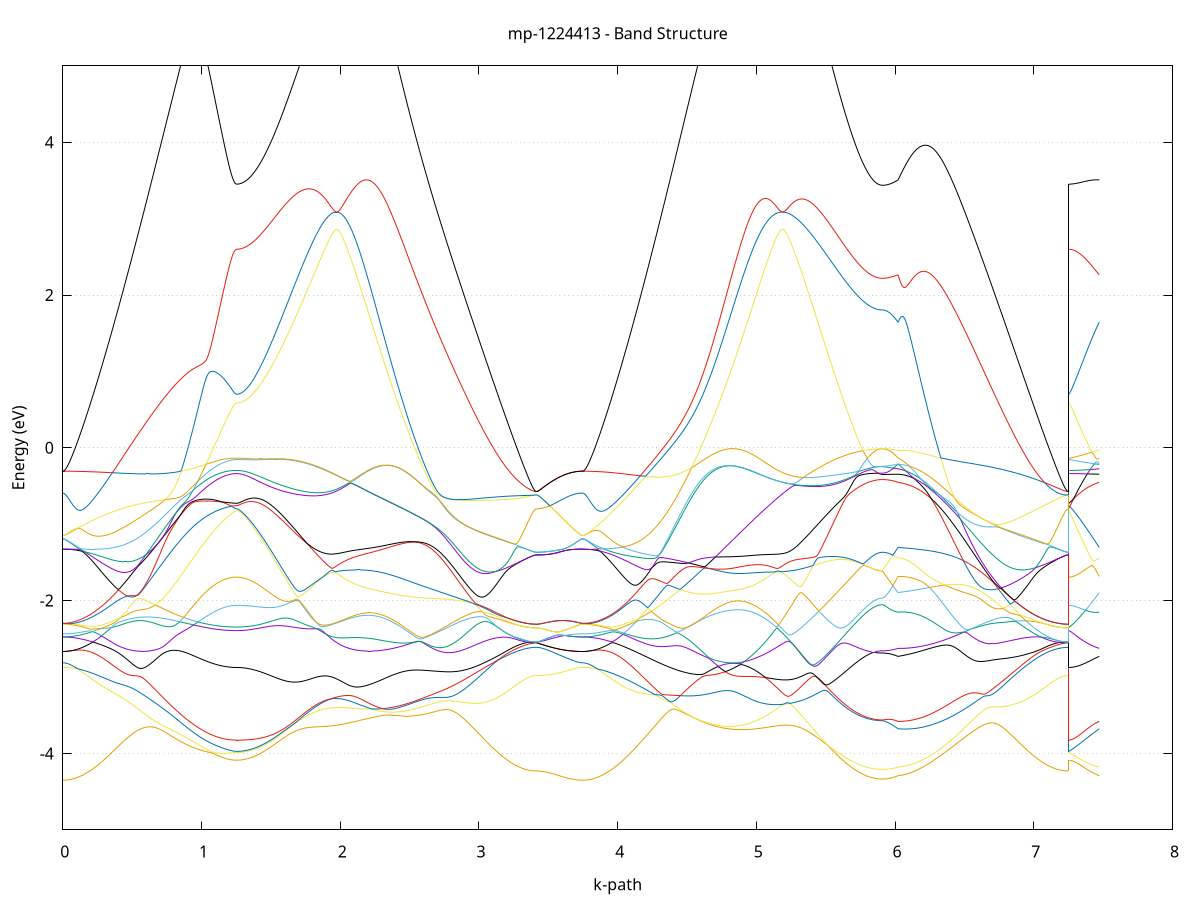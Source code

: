 set title 'mp-1224413 - Band Structure'
set xlabel 'k-path'
set ylabel 'Energy (eV)'
set grid y
set yrange [-5:5]
set terminal png size 800,600
set output 'mp-1224413_bands_gnuplot.png'
plot '-' using 1:2 with lines notitle, '-' using 1:2 with lines notitle, '-' using 1:2 with lines notitle, '-' using 1:2 with lines notitle, '-' using 1:2 with lines notitle, '-' using 1:2 with lines notitle, '-' using 1:2 with lines notitle, '-' using 1:2 with lines notitle, '-' using 1:2 with lines notitle, '-' using 1:2 with lines notitle, '-' using 1:2 with lines notitle, '-' using 1:2 with lines notitle, '-' using 1:2 with lines notitle, '-' using 1:2 with lines notitle, '-' using 1:2 with lines notitle, '-' using 1:2 with lines notitle, '-' using 1:2 with lines notitle, '-' using 1:2 with lines notitle, '-' using 1:2 with lines notitle, '-' using 1:2 with lines notitle, '-' using 1:2 with lines notitle, '-' using 1:2 with lines notitle, '-' using 1:2 with lines notitle, '-' using 1:2 with lines notitle, '-' using 1:2 with lines notitle, '-' using 1:2 with lines notitle, '-' using 1:2 with lines notitle, '-' using 1:2 with lines notitle, '-' using 1:2 with lines notitle, '-' using 1:2 with lines notitle, '-' using 1:2 with lines notitle, '-' using 1:2 with lines notitle, '-' using 1:2 with lines notitle, '-' using 1:2 with lines notitle, '-' using 1:2 with lines notitle, '-' using 1:2 with lines notitle, '-' using 1:2 with lines notitle, '-' using 1:2 with lines notitle, '-' using 1:2 with lines notitle, '-' using 1:2 with lines notitle, '-' using 1:2 with lines notitle, '-' using 1:2 with lines notitle, '-' using 1:2 with lines notitle, '-' using 1:2 with lines notitle, '-' using 1:2 with lines notitle, '-' using 1:2 with lines notitle, '-' using 1:2 with lines notitle, '-' using 1:2 with lines notitle
0.000000 -8.036092
0.009944 -8.035792
0.019888 -8.034692
0.029832 -8.032792
0.039776 -8.030192
0.049720 -8.026892
0.059664 -8.022892
0.069608 -8.018092
0.079552 -8.012592
0.089496 -8.006292
0.099441 -7.999392
0.109385 -7.991692
0.119329 -7.983292
0.129273 -7.974092
0.139217 -7.964292
0.149161 -7.953792
0.159105 -7.942492
0.169049 -7.930592
0.178993 -7.917992
0.188937 -7.904592
0.198881 -7.890692
0.208825 -7.875992
0.218769 -7.860592
0.228713 -7.844592
0.238657 -7.827992
0.248601 -7.810692
0.258545 -7.792792
0.268489 -7.774192
0.278433 -7.755092
0.288377 -7.735292
0.298322 -7.714992
0.308266 -7.694092
0.318210 -7.672592
0.328154 -7.650492
0.338098 -7.627892
0.348042 -7.604792
0.357986 -7.581092
0.367930 -7.556992
0.377874 -7.532292
0.387818 -7.507192
0.397762 -7.481692
0.407706 -7.455692
0.417650 -7.429292
0.427594 -7.402492
0.437538 -7.375292
0.447482 -7.347792
0.457426 -7.319992
0.467370 -7.291792
0.477314 -7.263392
0.487258 -7.234692
0.497203 -7.205792
0.507147 -7.176692
0.517091 -7.147492
0.527035 -7.118192
0.536979 -7.088792
0.546923 -7.059292
0.556867 -7.029892
0.566811 -7.000492
0.576755 -6.971292
0.586699 -6.942292
0.596643 -6.913492
0.606587 -6.884992
0.616531 -6.856992
0.626475 -6.829392
0.636419 -6.802492
0.646363 -6.776292
0.656307 -6.750892
0.666251 -6.726592
0.676195 -6.703392
0.686139 -6.681492
0.696084 -6.660992
0.706028 -6.642192
0.715972 -6.625192
0.725916 -6.609892
0.735860 -6.596592
0.745804 -6.585292
0.755748 -6.575792
0.765692 -6.568192
0.775636 -6.562392
0.785580 -6.557992
0.795524 -6.555092
0.805468 -6.553492
0.815412 -6.552992
0.825356 -6.553392
0.835300 -6.554692
0.845244 -6.556792
0.855188 -6.559492
0.865132 -6.562692
0.875076 -6.566292
0.885020 -6.570292
0.894965 -6.574692
0.904909 -6.579392
0.914853 -6.584192
0.924797 -6.589192
0.934741 -6.594392
0.944685 -6.599592
0.954629 -6.604892
0.964573 -6.610292
0.974517 -6.615592
0.984461 -6.620892
0.994405 -6.626192
1.004349 -6.631392
1.014293 -6.636592
1.024237 -6.641592
1.034181 -6.646492
1.044125 -6.651392
1.054069 -6.655992
1.064013 -6.660492
1.073957 -6.664792
1.083901 -6.668992
1.093846 -6.672892
1.103790 -6.676692
1.113734 -6.680192
1.123678 -6.683592
1.133622 -6.686692
1.143566 -6.689592
1.153510 -6.692192
1.163454 -6.694692
1.173398 -6.696792
1.183342 -6.698792
1.193286 -6.700392
1.203230 -6.701892
1.213174 -6.702992
1.223118 -6.703992
1.233062 -6.704592
1.243006 -6.704992
1.252950 -6.705092
1.252950 -6.705092
1.262861 -6.704892
1.272771 -6.704192
1.282681 -6.703092
1.292592 -6.701592
1.302502 -6.699592
1.312412 -6.697192
1.322322 -6.694292
1.332233 -6.690992
1.342143 -6.687292
1.352053 -6.683092
1.361964 -6.678492
1.371874 -6.673492
1.381784 -6.667992
1.391695 -6.662192
1.401605 -6.655892
1.411515 -6.649192
1.421425 -6.642092
1.431336 -6.634692
1.441246 -6.626792
1.451156 -6.618492
1.461067 -6.609892
1.470977 -6.600892
1.480887 -6.591492
1.490798 -6.581792
1.500708 -6.571692
1.510618 -6.561192
1.520528 -6.550492
1.530439 -6.539392
1.540349 -6.527892
1.550259 -6.516192
1.560170 -6.504092
1.570080 -6.491792
1.579990 -6.479192
1.589901 -6.466292
1.599811 -6.453092
1.609721 -6.439692
1.619631 -6.425992
1.629542 -6.412092
1.639452 -6.397992
1.649362 -6.383592
1.659273 -6.369092
1.669183 -6.354292
1.679093 -6.339392
1.689004 -6.324292
1.698914 -6.309092
1.708824 -6.293692
1.718734 -6.278192
1.728645 -6.262592
1.738555 -6.246792
1.748465 -6.230992
1.758376 -6.215092
1.768286 -6.199092
1.778196 -6.183092
1.788107 -6.167092
1.798017 -6.151092
1.807927 -6.134992
1.817837 -6.118892
1.827748 -6.102892
1.837658 -6.086992
1.847568 -6.071092
1.857479 -6.055192
1.867389 -6.039492
1.877299 -6.023892
1.887210 -6.008392
1.897120 -5.992992
1.907030 -5.977892
1.916940 -5.962892
1.926851 -5.948092
1.936761 -5.933492
1.946671 -5.919192
1.956582 -5.905292
1.966492 -5.891992
1.976402 -5.887792
1.986313 -5.899692
1.996223 -5.912492
1.996223 -5.912492
2.006212 -5.925192
2.016200 -5.937792
2.026189 -5.950092
2.036178 -5.962092
2.046167 -5.973892
2.056155 -5.985292
2.066144 -5.996492
2.076133 -6.007392
2.086121 -6.017892
2.096110 -6.028092
2.106099 -6.037992
2.116088 -6.047592
2.126076 -6.056792
2.136065 -6.065692
2.146054 -6.074192
2.156043 -6.082392
2.166031 -6.090192
2.176020 -6.097692
2.186009 -6.104892
2.195998 -6.111592
2.205986 -6.117992
2.215975 -6.123992
2.225964 -6.129692
2.235952 -6.134992
2.245941 -6.139892
2.255930 -6.144492
2.265919 -6.148592
2.275907 -6.152392
2.285896 -6.155792
2.295885 -6.158892
2.305874 -6.161492
2.315862 -6.163792
2.325851 -6.165692
2.335840 -6.167192
2.345828 -6.168392
2.355817 -6.169092
2.365806 -6.169492
2.375795 -6.169592
2.385783 -6.169292
2.395772 -6.168592
2.405761 -6.167492
2.415750 -6.166092
2.425738 -6.164392
2.435727 -6.162292
2.445716 -6.159792
2.455704 -6.156992
2.465693 -6.153892
2.475682 -6.150392
2.485671 -6.146692
2.495659 -6.142592
2.505648 -6.138292
2.515637 -6.133592
2.525626 -6.128792
2.535614 -6.123892
2.545603 -6.119192
2.555592 -6.121292
2.565581 -6.129392
2.575569 -6.150892
2.585558 -6.174692
2.595547 -6.199292
2.605535 -6.224392
2.615524 -6.249992
2.625513 -6.275892
2.635502 -6.302292
2.645490 -6.328992
2.655479 -6.355992
2.665468 -6.383292
2.675457 -6.410792
2.685445 -6.438692
2.695434 -6.466692
2.705423 -6.494992
2.715411 -6.523392
2.725400 -6.551992
2.735389 -6.580692
2.745378 -6.609592
2.755366 -6.638492
2.765355 -6.667492
2.775344 -6.696492
2.785333 -6.725592
2.795321 -6.754592
2.805310 -6.783692
2.815299 -6.812692
2.825287 -6.841692
2.835276 -6.870592
2.845265 -6.899392
2.855254 -6.928092
2.865242 -6.956592
2.875231 -6.984992
2.885220 -7.013192
2.895209 -7.041192
2.905197 -7.068992
2.915186 -7.096492
2.925175 -7.123792
2.935164 -7.150892
2.945152 -7.177592
2.955141 -7.204092
2.965130 -7.230192
2.975118 -7.255992
2.985107 -7.281392
2.995096 -7.306492
3.005085 -7.331192
3.015073 -7.355492
3.025062 -7.379392
3.035051 -7.402792
3.045040 -7.425792
3.055028 -7.448392
3.065017 -7.470492
3.075006 -7.492092
3.084994 -7.513192
3.094983 -7.533892
3.104972 -7.553992
3.114961 -7.573592
3.124949 -7.592592
3.134938 -7.611092
3.144927 -7.628992
3.154916 -7.646392
3.164904 -7.663192
3.174893 -7.679392
3.184882 -7.694992
3.194870 -7.709992
3.204859 -7.724392
3.214848 -7.738192
3.224837 -7.751292
3.234825 -7.763892
3.244814 -7.775692
3.254803 -7.786992
3.264792 -7.797492
3.274780 -7.807492
3.284769 -7.816692
3.294758 -7.825292
3.304747 -7.833192
3.314735 -7.840492
3.324724 -7.847092
3.334713 -7.852992
3.344701 -7.858092
3.354690 -7.862692
3.364679 -7.866492
3.374668 -7.869592
3.384656 -7.872092
3.394645 -7.873792
3.404634 -7.874892
3.414623 -7.875192
3.414623 -7.875192
3.424399 -7.875692
3.434175 -7.877192
3.443951 -7.879592
3.453727 -7.882892
3.463503 -7.886992
3.473279 -7.891892
3.483055 -7.897392
3.492831 -7.903492
3.502607 -7.909992
3.512383 -7.916892
3.522160 -7.924092
3.531936 -7.931392
3.541712 -7.938892
3.551488 -7.946392
3.561264 -7.953892
3.571040 -7.961192
3.580816 -7.968392
3.590592 -7.975492
3.600368 -7.982192
3.610144 -7.988692
3.619921 -7.994892
3.629697 -8.000692
3.639473 -8.006192
3.649249 -8.011192
3.659025 -8.015792
3.668801 -8.019992
3.678577 -8.023692
3.688353 -8.026992
3.698129 -8.029792
3.707905 -8.032092
3.717681 -8.033792
3.727458 -8.035092
3.737234 -8.035892
3.747010 -8.036092
3.747010 -8.036092
3.756958 -8.035792
3.766907 -8.034692
3.776855 -8.032792
3.786803 -8.030192
3.796752 -8.026892
3.806700 -8.022792
3.816649 -8.017992
3.826597 -8.012492
3.836546 -8.006192
3.846494 -7.999292
3.856443 -7.991492
3.866391 -7.983092
3.876339 -7.973992
3.886288 -7.964092
3.896236 -7.953492
3.906185 -7.942292
3.916133 -7.930292
3.926082 -7.917592
3.936030 -7.904292
3.945979 -7.890192
3.955927 -7.875492
3.965875 -7.860092
3.975824 -7.844092
3.985772 -7.827392
3.995721 -7.810092
4.005669 -7.792092
4.015618 -7.773492
4.025566 -7.754292
4.035515 -7.734492
4.045463 -7.713992
4.055411 -7.692992
4.065360 -7.671492
4.075308 -7.649292
4.085257 -7.626592
4.095205 -7.603292
4.105154 -7.579492
4.115102 -7.555292
4.125050 -7.530492
4.134999 -7.505192
4.144947 -7.479392
4.154896 -7.453192
4.164844 -7.426492
4.174793 -7.399392
4.184741 -7.371892
4.194690 -7.343992
4.204638 -7.315692
4.214586 -7.286992
4.224535 -7.257992
4.234483 -7.228692
4.244432 -7.198992
4.254380 -7.169092
4.264329 -7.138892
4.274277 -7.108492
4.284226 -7.077792
4.294174 -7.046892
4.304122 -7.015792
4.314071 -6.984592
4.324019 -6.953192
4.333968 -6.921692
4.343916 -6.890192
4.353865 -6.858492
4.363813 -6.826792
4.373762 -6.795092
4.383710 -6.763392
4.393658 -6.731692
4.403607 -6.700092
4.413555 -6.668592
4.423504 -6.637092
4.433452 -6.605792
4.443401 -6.574692
4.453349 -6.543792
4.463298 -6.513092
4.473246 -6.482592
4.483194 -6.452392
4.493143 -6.422492
4.503091 -6.392892
4.513040 -6.363692
4.522988 -6.334892
4.532937 -6.306392
4.542885 -6.278392
4.552833 -6.250792
4.562782 -6.223692
4.572730 -6.197092
4.582679 -6.171092
4.592627 -6.145492
4.602576 -6.120692
4.612524 -6.120192
4.622473 -6.125092
4.632421 -6.129792
4.642369 -6.134192
4.652318 -6.138392
4.662266 -6.142292
4.672215 -6.145992
4.682163 -6.149292
4.692112 -6.152392
4.702060 -6.155192
4.712009 -6.157692
4.721957 -6.159792
4.731905 -6.161692
4.741854 -6.163192
4.751802 -6.164392
4.761751 -6.165192
4.771699 -6.165792
4.781648 -6.165992
4.791596 -6.165792
4.801544 -6.165292
4.811493 -6.164392
4.821441 -6.163192
4.831390 -6.161592
4.841338 -6.159592
4.851287 -6.157292
4.861235 -6.154692
4.871184 -6.151592
4.881132 -6.148192
4.891080 -6.144492
4.901029 -6.140392
4.910977 -6.135892
4.920926 -6.131092
4.930874 -6.125892
4.940823 -6.120292
4.950771 -6.114392
4.960720 -6.108192
4.970668 -6.101492
4.980616 -6.094592
4.990565 -6.087292
5.000513 -6.079692
5.010462 -6.071692
5.020410 -6.063392
5.030359 -6.054792
5.040307 -6.045892
5.050255 -6.036592
5.060204 -6.027092
5.070152 -6.017292
5.080101 -6.007192
5.090049 -5.996792
5.099998 -5.986092
5.109946 -5.975192
5.119895 -5.963992
5.129843 -5.952592
5.139791 -5.940892
5.149740 -5.928992
5.159688 -5.916992
5.169637 -5.904792
5.179585 -5.892792
5.189534 -5.886892
5.199482 -5.899492
5.199482 -5.899492
5.209471 -5.914192
5.219460 -5.929492
5.229448 -5.945092
5.239437 -5.960992
5.249426 -5.977192
5.259415 -5.993592
5.269403 -6.010292
5.279392 -6.027192
5.289381 -6.044192
5.299369 -6.061392
5.309358 -6.078792
5.319347 -6.096192
5.329336 -6.113792
5.339324 -6.131492
5.349313 -6.149092
5.359302 -6.166892
5.369291 -6.184592
5.379279 -6.202292
5.389268 -6.219992
5.399257 -6.237692
5.409245 -6.255292
5.419234 -6.272892
5.429223 -6.290292
5.439212 -6.307692
5.449200 -6.324892
5.459189 -6.341992
5.469178 -6.358992
5.479167 -6.375692
5.489155 -6.392292
5.499144 -6.408692
5.509133 -6.424892
5.519121 -6.440792
5.529110 -6.456492
5.539099 -6.471992
5.549088 -6.487192
5.559076 -6.502092
5.569065 -6.516692
5.579054 -6.531092
5.589043 -6.545092
5.599031 -6.558792
5.609020 -6.572192
5.619009 -6.585292
5.628998 -6.597992
5.638986 -6.610292
5.648975 -6.622292
5.658964 -6.633792
5.668952 -6.644992
5.678941 -6.655892
5.688930 -6.666292
5.698919 -6.676292
5.708907 -6.685792
5.718896 -6.694992
5.728885 -6.703692
5.738874 -6.711992
5.748862 -6.719892
5.758851 -6.727292
5.768840 -6.734192
5.778828 -6.740692
5.788817 -6.746692
5.798806 -6.752292
5.808795 -6.757292
5.818783 -6.761892
5.828772 -6.766092
5.838761 -6.769692
5.848750 -6.772892
5.858738 -6.775592
5.868727 -6.777792
5.878716 -6.779492
5.888704 -6.780792
5.898693 -6.781492
5.908682 -6.781792
5.908682 -6.781792
5.918059 -6.781592
5.927437 -6.781192
5.936814 -6.780592
5.946191 -6.779692
5.955569 -6.778592
5.964946 -6.777292
5.974324 -6.775692
5.983701 -6.773892
5.993078 -6.771892
6.002456 -6.769592
6.011833 -6.767192
6.021210 -6.764492
6.021210 -6.764492
6.031197 -6.763392
6.041184 -6.761992
6.051171 -6.760292
6.061157 -6.758292
6.071144 -6.755892
6.081131 -6.753192
6.091118 -6.750292
6.101104 -6.746992
6.111091 -6.743392
6.121078 -6.739492
6.131065 -6.735292
6.141051 -6.730792
6.151038 -6.725992
6.161025 -6.720892
6.171012 -6.715592
6.180998 -6.709992
6.190985 -6.704192
6.200972 -6.698192
6.210959 -6.691892
6.220945 -6.685392
6.230932 -6.678692
6.240919 -6.671792
6.250906 -6.664692
6.260892 -6.657592
6.270879 -6.650192
6.280866 -6.642792
6.290853 -6.635392
6.300839 -6.627892
6.310826 -6.620392
6.320813 -6.612892
6.330800 -6.605392
6.340786 -6.598092
6.350773 -6.590992
6.360760 -6.584092
6.370747 -6.577592
6.380733 -6.571392
6.390720 -6.565592
6.400707 -6.560392
6.410694 -6.555892
6.420680 -6.552192
6.430667 -6.549392
6.440654 -6.547592
6.450641 -6.547092
6.460627 -6.547792
6.470614 -6.550092
6.480601 -6.553992
6.490588 -6.559592
6.500574 -6.566992
6.510561 -6.576192
6.520548 -6.587092
6.530535 -6.599792
6.540521 -6.614092
6.550508 -6.629992
6.560495 -6.647292
6.570482 -6.665792
6.580468 -6.685592
6.590455 -6.706392
6.600442 -6.728092
6.610429 -6.750592
6.620415 -6.773792
6.630402 -6.797592
6.640389 -6.821892
6.650376 -6.846792
6.660362 -6.871892
6.670349 -6.897492
6.680336 -6.923192
6.690323 -6.949192
6.700309 -6.975292
6.710296 -7.001492
6.720283 -7.027792
6.730270 -7.054092
6.740256 -7.080292
6.750243 -7.106492
6.760230 -7.132592
6.770217 -7.158592
6.780203 -7.184292
6.790190 -7.209892
6.800177 -7.235292
6.810164 -7.260392
6.820150 -7.285292
6.830137 -7.309892
6.840124 -7.334092
6.850111 -7.357992
6.860097 -7.381492
6.870084 -7.404692
6.880071 -7.427392
6.890058 -7.449792
6.900044 -7.471692
6.910031 -7.493092
6.920018 -7.514092
6.930005 -7.534592
6.939991 -7.554592
6.949978 -7.574092
6.959965 -7.592992
6.969952 -7.611492
6.979938 -7.629292
6.989925 -7.646692
6.999912 -7.663392
7.009899 -7.679592
7.019885 -7.695192
7.029872 -7.710192
7.039859 -7.724492
7.049846 -7.738292
7.059832 -7.751392
7.069819 -7.763892
7.079806 -7.775792
7.089793 -7.786992
7.099779 -7.797592
7.109766 -7.807492
7.119753 -7.816792
7.129740 -7.825292
7.139726 -7.833292
7.149713 -7.840492
7.159700 -7.847092
7.169687 -7.852892
7.179673 -7.858192
7.189660 -7.862692
7.199647 -7.866492
7.209634 -7.869592
7.219620 -7.872092
7.229607 -7.873792
7.239594 -7.874892
7.249581 -7.875192
7.249581 -6.705092
7.259253 -6.705292
7.268925 -6.705892
7.278598 -6.706892
7.288270 -6.708292
7.297942 -6.709992
7.307614 -6.711992
7.317287 -6.714392
7.326959 -6.716992
7.336631 -6.719792
7.346304 -6.722792
7.355976 -6.725992
7.365648 -6.729192
7.375321 -6.732592
7.384993 -6.735992
7.394665 -6.739392
7.404337 -6.742892
7.414010 -6.746292
7.423682 -6.749592
7.433354 -6.752792
7.443027 -6.755992
7.452699 -6.758992
7.462371 -6.761792
7.472044 -6.764492
e
0.000000 -6.857292
0.009944 -6.857092
0.019888 -6.856392
0.029832 -6.855292
0.039776 -6.853792
0.049720 -6.851792
0.059664 -6.849392
0.069608 -6.846592
0.079552 -6.843292
0.089496 -6.839692
0.099441 -6.835592
0.109385 -6.831092
0.119329 -6.826192
0.129273 -6.820892
0.139217 -6.815292
0.149161 -6.809192
0.159105 -6.802792
0.169049 -6.796092
0.178993 -6.788892
0.188937 -6.781492
0.198881 -6.773692
0.208825 -6.765592
0.218769 -6.757292
0.228713 -6.748592
0.238657 -6.739692
0.248601 -6.730492
0.258545 -6.721092
0.268489 -6.711392
0.278433 -6.701592
0.288377 -6.691592
0.298322 -6.681392
0.308266 -6.671092
0.318210 -6.660592
0.328154 -6.649992
0.338098 -6.639392
0.348042 -6.628592
0.357986 -6.617792
0.367930 -6.606992
0.377874 -6.596192
0.387818 -6.585392
0.397762 -6.574592
0.407706 -6.563892
0.417650 -6.553292
0.427594 -6.542792
0.437538 -6.532392
0.447482 -6.522092
0.457426 -6.511992
0.467370 -6.502092
0.477314 -6.492392
0.487258 -6.482892
0.497203 -6.473592
0.507147 -6.464592
0.517091 -6.455792
0.527035 -6.447292
0.536979 -6.439092
0.546923 -6.431192
0.556867 -6.423592
0.566811 -6.416192
0.576755 -6.409192
0.586699 -6.402392
0.596643 -6.395892
0.606587 -6.389592
0.616531 -6.383492
0.626475 -6.377692
0.636419 -6.371892
0.646363 -6.366292
0.656307 -6.360592
0.666251 -6.354892
0.676195 -6.349092
0.686139 -6.342992
0.696084 -6.336592
0.706028 -6.329892
0.715972 -6.322692
0.725916 -6.315092
0.735860 -6.307092
0.745804 -6.298592
0.755748 -6.289892
0.765692 -6.281092
0.775636 -6.272292
0.785580 -6.263692
0.795524 -6.255492
0.805468 -6.247792
0.815412 -6.240592
0.825356 -6.234192
0.835300 -6.228392
0.845244 -6.223292
0.855188 -6.218992
0.865132 -6.215292
0.875076 -6.212292
0.885020 -6.209792
0.894965 -6.207892
0.904909 -6.206492
0.914853 -6.205492
0.924797 -6.204892
0.934741 -6.204692
0.944685 -6.204692
0.954629 -6.205092
0.964573 -6.205592
0.974517 -6.206292
0.984461 -6.207292
0.994405 -6.208292
1.004349 -6.209492
1.014293 -6.210692
1.024237 -6.212092
1.034181 -6.213492
1.044125 -6.214892
1.054069 -6.216392
1.064013 -6.217792
1.073957 -6.219292
1.083901 -6.220692
1.093846 -6.222192
1.103790 -6.223492
1.113734 -6.224792
1.123678 -6.226092
1.133622 -6.227292
1.143566 -6.228392
1.153510 -6.229492
1.163454 -6.230492
1.173398 -6.231292
1.183342 -6.232092
1.193286 -6.232792
1.203230 -6.233392
1.213174 -6.233892
1.223118 -6.234292
1.233062 -6.234592
1.243006 -6.234692
1.252950 -6.234792
1.252950 -6.234792
1.262861 -6.234592
1.272771 -6.234092
1.282681 -6.233292
1.292592 -6.232092
1.302502 -6.230692
1.312412 -6.228792
1.322322 -6.226692
1.332233 -6.224292
1.342143 -6.221492
1.352053 -6.218492
1.361964 -6.215092
1.371874 -6.211392
1.381784 -6.207492
1.391695 -6.203192
1.401605 -6.198692
1.411515 -6.193992
1.421425 -6.188892
1.431336 -6.183592
1.441246 -6.178092
1.451156 -6.172292
1.461067 -6.166392
1.470977 -6.160192
1.480887 -6.153792
1.490798 -6.147192
1.500708 -6.140492
1.510618 -6.133592
1.520528 -6.126492
1.530439 -6.119392
1.540349 -6.112092
1.550259 -6.104692
1.560170 -6.097192
1.570080 -6.089592
1.579990 -6.081992
1.589901 -6.074292
1.599811 -6.066592
1.609721 -6.058892
1.619631 -6.051192
1.629542 -6.043492
1.639452 -6.035792
1.649362 -6.028192
1.659273 -6.020692
1.669183 -6.013192
1.679093 -6.005792
1.689004 -5.998592
1.698914 -5.991392
1.708824 -5.984392
1.718734 -5.977592
1.728645 -5.970892
1.738555 -5.964392
1.748465 -5.958092
1.758376 -5.952092
1.768286 -5.946192
1.778196 -5.940592
1.788107 -5.935192
1.798017 -5.930092
1.807927 -5.925192
1.817837 -5.920592
1.827748 -5.916192
1.837658 -5.912192
1.847568 -5.908392
1.857479 -5.904992
1.867389 -5.901792
1.877299 -5.898892
1.887210 -5.896292
1.897120 -5.893992
1.907030 -5.892092
1.916940 -5.890392
1.926851 -5.888992
1.936761 -5.887892
1.946671 -5.886992
1.956582 -5.886492
1.966492 -5.886192
1.976402 -5.886192
1.986313 -5.886492
1.996223 -5.886992
1.996223 -5.886992
2.006212 -5.887692
2.016200 -5.888692
2.026189 -5.889892
2.036178 -5.891392
2.046167 -5.892992
2.056155 -5.894892
2.066144 -5.896892
2.076133 -5.899092
2.086121 -5.901492
2.096110 -5.904092
2.106099 -5.906792
2.116088 -5.909592
2.126076 -5.912492
2.136065 -5.915592
2.146054 -5.918792
2.156043 -5.922092
2.166031 -5.925492
2.176020 -5.928992
2.186009 -5.932592
2.195998 -5.936192
2.205986 -5.939892
2.215975 -5.943692
2.225964 -5.947492
2.235952 -5.951392
2.245941 -5.955392
2.255930 -5.959392
2.265919 -5.963492
2.275907 -5.967592
2.285896 -5.971792
2.295885 -5.975992
2.305874 -5.980292
2.315862 -5.984592
2.325851 -5.988892
2.335840 -5.993392
2.345828 -5.997892
2.355817 -6.002492
2.365806 -6.007092
2.375795 -6.011792
2.385783 -6.016592
2.395772 -6.021592
2.405761 -6.026592
2.415750 -6.031692
2.425738 -6.036892
2.435727 -6.042292
2.445716 -6.047792
2.455704 -6.053492
2.465693 -6.059292
2.475682 -6.065292
2.485671 -6.071492
2.495659 -6.077892
2.505648 -6.084492
2.515637 -6.091392
2.525626 -6.098492
2.535614 -6.105792
2.545603 -6.113392
2.555592 -6.116892
2.565581 -6.128892
2.575569 -6.137892
2.585558 -6.146692
2.595547 -6.155792
2.605535 -6.165192
2.615524 -6.174992
2.625513 -6.185092
2.635502 -6.195592
2.645490 -6.206492
2.655479 -6.217692
2.665468 -6.229292
2.675457 -6.241292
2.685445 -6.253692
2.695434 -6.266392
2.705423 -6.279592
2.715411 -6.293192
2.725400 -6.307092
2.735389 -6.321392
2.745378 -6.336092
2.755366 -6.351092
2.765355 -6.366492
2.775344 -6.382292
2.785333 -6.398392
2.795321 -6.414792
2.805310 -6.431492
2.815299 -6.448492
2.825287 -6.465792
2.835276 -6.483392
2.845265 -6.501192
2.855254 -6.519292
2.865242 -6.537592
2.875231 -6.555992
2.885220 -6.574592
2.895209 -6.593392
2.905197 -6.612292
2.915186 -6.631192
2.925175 -6.650292
2.935164 -6.669392
2.945152 -6.688592
2.955141 -6.707692
2.965130 -6.726892
2.975118 -6.745992
2.985107 -6.764992
2.995096 -6.783992
3.005085 -6.802792
3.015073 -6.821492
3.025062 -6.840092
3.035051 -6.858392
3.045040 -6.876592
3.055028 -6.894592
3.065017 -6.912292
3.075006 -6.929792
3.084994 -6.946892
3.094983 -6.963792
3.104972 -6.980392
3.114961 -6.996592
3.124949 -7.012392
3.134938 -7.027892
3.144927 -7.042992
3.154916 -7.057692
3.164904 -7.071892
3.174893 -7.085692
3.184882 -7.099092
3.194870 -7.111992
3.204859 -7.124392
3.214848 -7.136292
3.224837 -7.147692
3.234825 -7.158592
3.244814 -7.168992
3.254803 -7.178792
3.264792 -7.188092
3.274780 -7.196792
3.284769 -7.204992
3.294758 -7.212592
3.304747 -7.219592
3.314735 -7.225992
3.324724 -7.231792
3.334713 -7.236992
3.344701 -7.241692
3.354690 -7.245692
3.364679 -7.249092
3.374668 -7.251892
3.384656 -7.253992
3.394645 -7.255592
3.404634 -7.256492
3.414623 -7.256792
3.414623 -7.256792
3.424399 -7.255892
3.434175 -7.253292
3.443951 -7.248892
3.453727 -7.242892
3.463503 -7.235292
3.473279 -7.226192
3.483055 -7.215692
3.492831 -7.203892
3.502607 -7.190992
3.512383 -7.177092
3.522160 -7.162292
3.531936 -7.146692
3.541712 -7.130392
3.551488 -7.113692
3.561264 -7.096392
3.571040 -7.078892
3.580816 -7.061192
3.590592 -7.043392
3.600368 -7.025692
3.610144 -7.008192
3.619921 -6.990892
3.629697 -6.974092
3.639473 -6.957892
3.649249 -6.942392
3.659025 -6.927692
3.668801 -6.914092
3.678577 -6.901592
3.688353 -6.890292
3.698129 -6.880592
3.707905 -6.872392
3.717681 -6.865892
3.727458 -6.861092
3.737234 -6.858292
3.747010 -6.857292
3.747010 -6.857292
3.756958 -6.857092
3.766907 -6.856392
3.776855 -6.855192
3.786803 -6.853592
3.796752 -6.851592
3.806700 -6.849092
3.816649 -6.846092
3.826597 -6.842692
3.836546 -6.838892
3.846494 -6.834592
3.856443 -6.829892
3.866391 -6.824792
3.876339 -6.819192
3.886288 -6.813292
3.896236 -6.806892
3.906185 -6.800192
3.916133 -6.793092
3.926082 -6.785592
3.936030 -6.777692
3.945979 -6.769492
3.955927 -6.760992
3.965875 -6.752092
3.975824 -6.742892
3.985772 -6.733392
3.995721 -6.723592
4.005669 -6.713492
4.015618 -6.703192
4.025566 -6.692592
4.035515 -6.681792
4.045463 -6.670692
4.055411 -6.659492
4.065360 -6.648092
4.075308 -6.636492
4.085257 -6.624692
4.095205 -6.612792
4.105154 -6.600792
4.115102 -6.588692
4.125050 -6.576392
4.134999 -6.564092
4.144947 -6.551792
4.154896 -6.539292
4.164844 -6.526892
4.174793 -6.514392
4.184741 -6.501992
4.194690 -6.489492
4.204638 -6.477192
4.214586 -6.464792
4.224535 -6.452492
4.234483 -6.440292
4.244432 -6.428192
4.254380 -6.416192
4.264329 -6.404192
4.274277 -6.392392
4.284226 -6.380792
4.294174 -6.369292
4.304122 -6.357892
4.314071 -6.346692
4.324019 -6.335692
4.333968 -6.324792
4.343916 -6.314192
4.353865 -6.303692
4.363813 -6.293392
4.373762 -6.283292
4.383710 -6.273392
4.393658 -6.263792
4.403607 -6.254292
4.413555 -6.244992
4.423504 -6.235992
4.433452 -6.227092
4.443401 -6.218492
4.453349 -6.210092
4.463298 -6.201892
4.473246 -6.193792
4.483194 -6.185992
4.493143 -6.178392
4.503091 -6.170992
4.513040 -6.163692
4.522988 -6.156692
4.532937 -6.149792
4.542885 -6.143092
4.552833 -6.136592
4.562782 -6.130292
4.572730 -6.124092
4.582679 -6.117992
4.592627 -6.112092
4.602576 -6.114792
4.612524 -6.100692
4.622473 -6.095192
4.632421 -6.089792
4.642369 -6.084492
4.652318 -6.079392
4.662266 -6.074292
4.672215 -6.069392
4.682163 -6.064492
4.692112 -6.059692
4.702060 -6.054992
4.712009 -6.050292
4.721957 -6.045792
4.731905 -6.041292
4.741854 -6.036892
4.751802 -6.032492
4.761751 -6.028192
4.771699 -6.023892
4.781648 -6.019692
4.791596 -6.015492
4.801544 -6.011392
4.811493 -6.007292
4.821441 -6.003292
4.831390 -5.999192
4.841338 -5.995292
4.851287 -5.991292
4.861235 -5.987392
4.871184 -5.983492
4.881132 -5.979592
4.891080 -5.975792
4.901029 -5.971992
4.910977 -5.968192
4.920926 -5.964492
4.930874 -5.960792
4.940823 -5.957092
4.950771 -5.953492
4.960720 -5.949892
4.970668 -5.946292
4.980616 -5.942792
4.990565 -5.939392
5.000513 -5.935992
5.010462 -5.932592
5.020410 -5.929392
5.030359 -5.926092
5.040307 -5.922992
5.050255 -5.919792
5.060204 -5.916792
5.070152 -5.913892
5.080101 -5.910992
5.090049 -5.908192
5.099998 -5.905492
5.109946 -5.902892
5.119895 -5.900392
5.129843 -5.897992
5.139791 -5.895692
5.149740 -5.893492
5.159688 -5.891392
5.169637 -5.889492
5.179585 -5.887692
5.189534 -5.885992
5.199482 -5.884392
5.199482 -5.884392
5.209471 -5.882992
5.219460 -5.881692
5.229448 -5.880492
5.239437 -5.879492
5.249426 -5.878692
5.259415 -5.877992
5.269403 -5.877392
5.279392 -5.876992
5.289381 -5.876792
5.299369 -5.876692
5.309358 -5.876892
5.319347 -5.877092
5.329336 -5.877592
5.339324 -5.878192
5.349313 -5.878892
5.359302 -5.879892
5.369291 -5.880992
5.379279 -5.882192
5.389268 -5.883692
5.399257 -5.885192
5.409245 -5.886992
5.419234 -5.888892
5.429223 -5.890892
5.439212 -5.893092
5.449200 -5.895392
5.459189 -5.897792
5.469178 -5.900392
5.479167 -5.903092
5.489155 -5.905892
5.499144 -5.908892
5.509133 -5.911892
5.519121 -5.914992
5.529110 -5.918192
5.539099 -5.921492
5.549088 -5.924892
5.559076 -5.928292
5.569065 -5.931792
5.579054 -5.935292
5.589043 -5.938892
5.599031 -5.942492
5.609020 -5.946092
5.619009 -5.949692
5.628998 -5.953292
5.638986 -5.956892
5.648975 -5.960392
5.658964 -5.963892
5.668952 -5.967392
5.678941 -5.970892
5.688930 -5.974292
5.698919 -5.977492
5.708907 -5.980792
5.718896 -5.983892
5.728885 -5.986892
5.738874 -5.989892
5.748862 -5.992592
5.758851 -5.995292
5.768840 -5.997792
5.778828 -6.000192
5.788817 -6.002492
5.798806 -6.004592
5.808795 -6.006492
5.818783 -6.008292
5.828772 -6.009792
5.838761 -6.011292
5.848750 -6.012492
5.858738 -6.013492
5.868727 -6.014392
5.878716 -6.015092
5.888704 -6.015592
5.898693 -6.015892
5.908682 -6.015992
5.908682 -6.015992
5.918059 -6.016492
5.927437 -6.017892
5.936814 -6.020292
5.946191 -6.023592
5.955569 -6.027792
5.964946 -6.032892
5.974324 -6.038592
5.983701 -6.045092
5.993078 -6.052192
6.002456 -6.059892
6.011833 -6.067992
6.021210 -6.076492
6.021210 -6.076492
6.031197 -6.077192
6.041184 -6.077992
6.051171 -6.078792
6.061157 -6.079692
6.071144 -6.080592
6.081131 -6.081592
6.091118 -6.082692
6.101104 -6.083892
6.111091 -6.085192
6.121078 -6.086492
6.131065 -6.087992
6.141051 -6.089592
6.151038 -6.091392
6.161025 -6.093292
6.171012 -6.095292
6.180998 -6.097492
6.190985 -6.099892
6.200972 -6.102392
6.210959 -6.105192
6.220945 -6.108092
6.230932 -6.111292
6.240919 -6.114692
6.250906 -6.118292
6.260892 -6.122292
6.270879 -6.126392
6.280866 -6.130892
6.290853 -6.135692
6.300839 -6.140792
6.310826 -6.146092
6.320813 -6.151892
6.330800 -6.157892
6.340786 -6.164292
6.350773 -6.171092
6.360760 -6.178192
6.370747 -6.185592
6.380733 -6.193392
6.390720 -6.201492
6.400707 -6.209892
6.410694 -6.218492
6.420680 -6.227392
6.430667 -6.236392
6.440654 -6.245592
6.450641 -6.254792
6.460627 -6.263992
6.470614 -6.273192
6.480601 -6.282192
6.490588 -6.291192
6.500574 -6.299992
6.510561 -6.308692
6.520548 -6.317492
6.530535 -6.326292
6.540521 -6.335292
6.550508 -6.344592
6.560495 -6.354192
6.570482 -6.364292
6.580468 -6.374992
6.590455 -6.386292
6.600442 -6.398092
6.610429 -6.410592
6.620415 -6.423692
6.630402 -6.437292
6.640389 -6.451592
6.650376 -6.466392
6.660362 -6.481692
6.670349 -6.497492
6.680336 -6.513692
6.690323 -6.530292
6.700309 -6.547292
6.710296 -6.564692
6.720283 -6.582292
6.730270 -6.600092
6.740256 -6.618192
6.750243 -6.636492
6.760230 -6.654892
6.770217 -6.673492
6.780203 -6.692192
6.790190 -6.710892
6.800177 -6.729592
6.810164 -6.748392
6.820150 -6.767092
6.830137 -6.785792
6.840124 -6.804392
6.850111 -6.822892
6.860097 -6.841292
6.870084 -6.859492
6.880071 -6.877492
6.890058 -6.895392
6.900044 -6.912992
6.910031 -6.930292
6.920018 -6.947392
6.930005 -6.964192
6.939991 -6.980692
6.949978 -6.996892
6.959965 -7.012692
6.969952 -7.028092
6.979938 -7.043192
6.989925 -7.057792
6.999912 -7.071992
7.009899 -7.085792
7.019885 -7.099192
7.029872 -7.111992
7.039859 -7.124392
7.049846 -7.136392
7.059832 -7.147792
7.069819 -7.158692
7.079806 -7.168992
7.089793 -7.178792
7.099779 -7.188092
7.109766 -7.196792
7.119753 -7.204992
7.129740 -7.212592
7.139726 -7.219592
7.149713 -7.225992
7.159700 -7.231792
7.169687 -7.236992
7.179673 -7.241692
7.189660 -7.245692
7.199647 -7.249092
7.209634 -7.251892
7.219620 -7.253992
7.229607 -7.255592
7.239594 -7.256492
7.249581 -7.256792
7.249581 -6.234792
7.259253 -6.234392
7.268925 -6.232992
7.278598 -6.230892
7.288270 -6.227892
7.297942 -6.224192
7.307614 -6.219592
7.317287 -6.214392
7.326959 -6.208392
7.336631 -6.201892
7.346304 -6.194692
7.355976 -6.187092
7.365648 -6.178892
7.375321 -6.170392
7.384993 -6.161492
7.394665 -6.152292
7.404337 -6.142892
7.414010 -6.133392
7.423682 -6.123692
7.433354 -6.113992
7.443027 -6.104392
7.452699 -6.094892
7.462371 -6.085592
7.472044 -6.076492
e
0.000000 -6.021592
0.009944 -6.021392
0.019888 -6.020992
0.029832 -6.020192
0.039776 -6.019092
0.049720 -6.017792
0.059664 -6.016192
0.069608 -6.014292
0.079552 -6.012092
0.089496 -6.009592
0.099441 -6.006892
0.109385 -6.003992
0.119329 -6.000792
0.129273 -5.997392
0.139217 -5.993792
0.149161 -5.989892
0.159105 -5.985892
0.169049 -5.981792
0.178993 -5.977492
0.188937 -5.972992
0.198881 -5.968492
0.208825 -5.963892
0.218769 -5.959192
0.228713 -5.954492
0.238657 -5.949692
0.248601 -5.944892
0.258545 -5.940092
0.268489 -5.935392
0.278433 -5.930692
0.288377 -5.926192
0.298322 -5.921692
0.308266 -5.917292
0.318210 -5.913092
0.328154 -5.909092
0.338098 -5.905192
0.348042 -5.901492
0.357986 -5.898092
0.367930 -5.894892
0.377874 -5.891892
0.387818 -5.889292
0.397762 -5.886792
0.407706 -5.884692
0.417650 -5.882792
0.427594 -5.881292
0.437538 -5.879992
0.447482 -5.878992
0.457426 -5.878292
0.467370 -5.877892
0.477314 -5.877692
0.487258 -5.877792
0.497203 -5.878192
0.507147 -5.878792
0.517091 -5.879592
0.527035 -5.880592
0.536979 -5.881792
0.546923 -5.883092
0.556867 -5.884592
0.566811 -5.886092
0.576755 -5.887692
0.586699 -5.889192
0.596643 -5.890792
0.606587 -5.892192
0.616531 -5.893592
0.626475 -5.894792
0.636419 -5.895692
0.646363 -5.896392
0.656307 -5.896792
0.666251 -5.896692
0.676195 -5.896192
0.686139 -5.895192
0.696084 -5.893592
0.706028 -5.891192
0.715972 -5.888092
0.725916 -5.884192
0.735860 -5.879292
0.745804 -5.873392
0.755748 -5.866292
0.765692 -5.858192
0.775636 -5.848792
0.785580 -5.838092
0.795524 -5.826192
0.805468 -5.813092
0.815412 -5.798792
0.825356 -5.783292
0.835300 -5.766792
0.845244 -5.749292
0.855188 -5.730992
0.865132 -5.711992
0.875076 -5.692292
0.885020 -5.672192
0.894965 -5.651592
0.904909 -5.630792
0.914853 -5.609692
0.924797 -5.588592
0.934741 -5.567392
0.944685 -5.546192
0.954629 -5.525092
0.964573 -5.504192
0.974517 -5.483592
0.984461 -5.463092
0.994405 -5.442992
1.004349 -5.423292
1.014293 -5.403992
1.024237 -5.385092
1.034181 -5.366692
1.044125 -5.348792
1.054069 -5.331492
1.064013 -5.314692
1.073957 -5.298492
1.083901 -5.282992
1.093846 -5.268192
1.103790 -5.253992
1.113734 -5.240592
1.123678 -5.227892
1.133622 -5.216092
1.143566 -5.204992
1.153510 -5.194792
1.163454 -5.185492
1.173398 -5.177092
1.183342 -5.169592
1.193286 -5.162992
1.203230 -5.157492
1.213174 -5.152892
1.223118 -5.149292
1.233062 -5.146692
1.243006 -5.145192
1.252950 -5.144692
1.252950 -5.144692
1.262861 -5.144792
1.272771 -5.145092
1.282681 -5.145592
1.292592 -5.146392
1.302502 -5.147292
1.312412 -5.148492
1.322322 -5.149892
1.332233 -5.151592
1.342143 -5.153492
1.352053 -5.155692
1.361964 -5.158192
1.371874 -5.160992
1.381784 -5.164092
1.391695 -5.167492
1.401605 -5.171192
1.411515 -5.175292
1.421425 -5.179692
1.431336 -5.184492
1.441246 -5.189692
1.451156 -5.195292
1.461067 -5.201292
1.470977 -5.207692
1.480887 -5.214492
1.490798 -5.221792
1.500708 -5.229492
1.510618 -5.237592
1.520528 -5.246092
1.530439 -5.255092
1.540349 -5.264492
1.550259 -5.274292
1.560170 -5.284492
1.570080 -5.295192
1.579990 -5.306192
1.589901 -5.317592
1.599811 -5.329492
1.609721 -5.341592
1.619631 -5.354092
1.629542 -5.366992
1.639452 -5.380092
1.649362 -5.393492
1.659273 -5.407292
1.669183 -5.421292
1.679093 -5.435492
1.689004 -5.449992
1.698914 -5.464592
1.708824 -5.479392
1.718734 -5.494392
1.728645 -5.509592
1.738555 -5.524792
1.748465 -5.540192
1.758376 -5.555692
1.768286 -5.571192
1.778196 -5.586792
1.788107 -5.602492
1.798017 -5.618092
1.807927 -5.633692
1.817837 -5.649392
1.827748 -5.664992
1.837658 -5.680592
1.847568 -5.696092
1.857479 -5.711492
1.867389 -5.726792
1.877299 -5.742092
1.887210 -5.757192
1.897120 -5.772092
1.907030 -5.786892
1.916940 -5.801592
1.926851 -5.816092
1.936761 -5.830392
1.946671 -5.844392
1.956582 -5.858192
1.966492 -5.871292
1.976402 -5.875492
1.986313 -5.863592
1.996223 -5.850992
1.996223 -5.850992
2.006212 -5.838392
2.016200 -5.826192
2.026189 -5.814292
2.036178 -5.802892
2.046167 -5.791892
2.056155 -5.781292
2.066144 -5.771192
2.076133 -5.761592
2.086121 -5.752492
2.096110 -5.743992
2.106099 -5.735992
2.116088 -5.728592
2.126076 -5.721692
2.136065 -5.715492
2.146054 -5.709892
2.156043 -5.704892
2.166031 -5.700592
2.176020 -5.696892
2.186009 -5.693992
2.195998 -5.691692
2.205986 -5.690092
2.215975 -5.689292
2.225964 -5.689192
2.235952 -5.689792
2.245941 -5.691192
2.255930 -5.693292
2.265919 -5.696192
2.275907 -5.699892
2.285896 -5.704392
2.295885 -5.709592
2.305874 -5.715592
2.315862 -5.722392
2.325851 -5.729892
2.335840 -5.738292
2.345828 -5.747392
2.355817 -5.757192
2.365806 -5.767792
2.375795 -5.779192
2.385783 -5.791292
2.395772 -5.804192
2.405761 -5.817792
2.415750 -5.832092
2.425738 -5.847192
2.435727 -5.862892
2.445716 -5.879292
2.455704 -5.896392
2.465693 -5.914192
2.475682 -5.932492
2.485671 -5.951492
2.495659 -5.971092
2.505648 -5.991292
2.515637 -6.011992
2.525626 -6.033192
2.535614 -6.054792
2.545603 -6.076492
2.555592 -6.095792
2.565581 -6.101192
2.575569 -6.096792
2.585558 -6.090692
2.595547 -6.084092
2.605535 -6.077192
2.615524 -6.069892
2.625513 -6.062392
2.635502 -6.054792
2.645490 -6.046892
2.655479 -6.038792
2.665468 -6.030592
2.675457 -6.022192
2.685445 -6.013692
2.695434 -6.005092
2.705423 -5.996392
2.715411 -5.987592
2.725400 -5.978692
2.735389 -5.969692
2.745378 -5.960792
2.755366 -5.951792
2.765355 -5.942792
2.775344 -5.933892
2.785333 -5.924992
2.795321 -5.916092
2.805310 -5.907292
2.815299 -5.898692
2.825287 -5.890092
2.835276 -5.881692
2.845265 -5.873392
2.855254 -5.865192
2.865242 -5.857292
2.875231 -5.849492
2.885220 -5.841992
2.895209 -5.834792
2.905197 -5.827692
2.915186 -5.820992
2.925175 -5.814492
2.935164 -5.808392
2.945152 -5.802492
2.955141 -5.796992
2.965130 -5.791792
2.975118 -5.786892
2.985107 -5.782392
2.995096 -5.778192
3.005085 -5.774392
3.015073 -5.770892
3.025062 -5.767792
3.035051 -5.764992
3.045040 -5.762592
3.055028 -5.760492
3.065017 -5.758792
3.075006 -5.757392
3.084994 -5.756292
3.094983 -5.755492
3.104972 -5.754992
3.114961 -5.754792
3.124949 -5.754792
3.134938 -5.755092
3.144927 -5.755592
3.154916 -5.756292
3.164904 -5.757292
3.174893 -5.758292
3.184882 -5.759592
3.194870 -5.760892
3.204859 -5.762392
3.214848 -5.763992
3.224837 -5.765592
3.234825 -5.767192
3.244814 -5.768892
3.254803 -5.770692
3.264792 -5.772392
3.274780 -5.774092
3.284769 -5.775692
3.294758 -5.777292
3.304747 -5.778792
3.314735 -5.780292
3.324724 -5.781592
3.334713 -5.782792
3.344701 -5.783892
3.354690 -5.784892
3.364679 -5.785792
3.374668 -5.786492
3.384656 -5.786992
3.394645 -5.787392
3.404634 -5.787692
3.414623 -5.787792
3.414623 -5.787792
3.424399 -5.788092
3.434175 -5.789292
3.443951 -5.791092
3.453727 -5.793692
3.463503 -5.796992
3.473279 -5.800992
3.483055 -5.805792
3.492831 -5.811192
3.502607 -5.817292
3.512383 -5.824092
3.522160 -5.831392
3.531936 -5.839392
3.541712 -5.847992
3.551488 -5.856992
3.561264 -5.866492
3.571040 -5.876392
3.580816 -5.886692
3.590592 -5.897192
3.600368 -5.907992
3.610144 -5.918792
3.619921 -5.929792
3.629697 -5.940592
3.639473 -5.951192
3.649249 -5.961592
3.659025 -5.971592
3.668801 -5.980992
3.678577 -5.989692
3.688353 -5.997692
3.698129 -6.004592
3.707905 -6.010592
3.717681 -6.015292
3.727458 -6.018792
3.737234 -6.020892
3.747010 -6.021592
3.747010 -6.021592
3.756958 -6.021392
3.766907 -6.020992
3.776855 -6.020192
3.786803 -6.019192
3.796752 -6.017892
3.806700 -6.016292
3.816649 -6.014492
3.826597 -6.012392
3.836546 -6.009992
3.846494 -6.007392
3.856443 -6.004592
3.866391 -6.001492
3.876339 -5.998192
3.886288 -5.994792
3.896236 -5.991092
3.906185 -5.987292
3.916133 -5.983392
3.926082 -5.979292
3.936030 -5.975092
3.945979 -5.970892
3.955927 -5.966592
3.965875 -5.962192
3.975824 -5.957792
3.985772 -5.953392
3.995721 -5.949092
4.005669 -5.944792
4.015618 -5.940592
4.025566 -5.936392
4.035515 -5.932392
4.045463 -5.928492
4.055411 -5.924792
4.065360 -5.921292
4.075308 -5.917992
4.085257 -5.914892
4.095205 -5.911992
4.105154 -5.909392
4.115102 -5.907092
4.125050 -5.905192
4.134999 -5.903492
4.144947 -5.902092
4.154896 -5.901092
4.164844 -5.900392
4.174793 -5.900092
4.184741 -5.900192
4.194690 -5.900592
4.204638 -5.901392
4.214586 -5.902592
4.224535 -5.904192
4.234483 -5.906092
4.244432 -5.908392
4.254380 -5.911092
4.264329 -5.914092
4.274277 -5.917392
4.284226 -5.921092
4.294174 -5.925092
4.304122 -5.929392
4.314071 -5.933992
4.324019 -5.938892
4.333968 -5.944092
4.343916 -5.949492
4.353865 -5.955092
4.363813 -5.960992
4.373762 -5.966992
4.383710 -5.973192
4.393658 -5.979492
4.403607 -5.985992
4.413555 -5.992592
4.423504 -5.999292
4.433452 -6.005992
4.443401 -6.012892
4.453349 -6.019692
4.463298 -6.026592
4.473246 -6.033492
4.483194 -6.040292
4.493143 -6.047092
4.503091 -6.053892
4.513040 -6.060492
4.522988 -6.067092
4.532937 -6.073592
4.542885 -6.079992
4.552833 -6.086292
4.562782 -6.092292
4.572730 -6.098292
4.582679 -6.103992
4.592627 -6.109592
4.602576 -6.106292
4.612524 -6.096092
4.622473 -6.072292
4.632421 -6.049092
4.642369 -6.026592
4.652318 -6.004692
4.662266 -5.983492
4.672215 -5.962992
4.682163 -5.943092
4.692112 -5.923992
4.702060 -5.905592
4.712009 -5.887792
4.721957 -5.870892
4.731905 -5.854592
4.741854 -5.839092
4.751802 -5.824392
4.761751 -5.810292
4.771699 -5.796992
4.781648 -5.784492
4.791596 -5.772792
4.801544 -5.761792
4.811493 -5.751492
4.821441 -5.741992
4.831390 -5.733292
4.841338 -5.725292
4.851287 -5.718092
4.861235 -5.711692
4.871184 -5.705992
4.881132 -5.700992
4.891080 -5.696792
4.901029 -5.693392
4.910977 -5.690592
4.920926 -5.688692
4.930874 -5.687392
4.940823 -5.686892
4.950771 -5.687092
4.960720 -5.687992
4.970668 -5.689592
4.980616 -5.691992
4.990565 -5.694992
5.000513 -5.698792
5.010462 -5.703192
5.020410 -5.708292
5.030359 -5.713992
5.040307 -5.720392
5.050255 -5.727392
5.060204 -5.735092
5.070152 -5.743392
5.080101 -5.752192
5.090049 -5.761592
5.099998 -5.771592
5.109946 -5.782192
5.119895 -5.793292
5.129843 -5.804892
5.139791 -5.816892
5.149740 -5.829492
5.159688 -5.842392
5.169637 -5.855692
5.179585 -5.869092
5.189534 -5.876592
5.199482 -5.865792
5.199482 -5.865792
5.209471 -5.853092
5.219460 -5.839992
5.229448 -5.826792
5.239437 -5.813492
5.249426 -5.799992
5.259415 -5.786492
5.269403 -5.772892
5.279392 -5.759292
5.289381 -5.745592
5.299369 -5.731992
5.309358 -5.718292
5.319347 -5.704692
5.329336 -5.691092
5.339324 -5.677692
5.349313 -5.664292
5.359302 -5.650992
5.369291 -5.637792
5.379279 -5.624692
5.389268 -5.611892
5.399257 -5.599192
5.409245 -5.586692
5.419234 -5.574492
5.429223 -5.562392
5.439212 -5.550692
5.449200 -5.539192
5.459189 -5.527992
5.469178 -5.517092
5.479167 -5.506392
5.489155 -5.496192
5.499144 -5.486192
5.509133 -5.476692
5.519121 -5.467392
5.529110 -5.458592
5.539099 -5.450092
5.549088 -5.441992
5.559076 -5.434292
5.569065 -5.426992
5.579054 -5.419992
5.589043 -5.413492
5.599031 -5.407292
5.609020 -5.401392
5.619009 -5.395992
5.628998 -5.390892
5.638986 -5.386192
5.648975 -5.381792
5.658964 -5.377792
5.668952 -5.373992
5.678941 -5.370692
5.688930 -5.367492
5.698919 -5.364692
5.708907 -5.362092
5.718896 -5.359792
5.728885 -5.357692
5.738874 -5.355892
5.748862 -5.354192
5.758851 -5.352792
5.768840 -5.351492
5.778828 -5.350292
5.788817 -5.349392
5.798806 -5.348492
5.808795 -5.347792
5.818783 -5.347192
5.828772 -5.346692
5.838761 -5.346192
5.848750 -5.345892
5.858738 -5.345592
5.868727 -5.345392
5.878716 -5.345192
5.888704 -5.345092
5.898693 -5.344992
5.908682 -5.344992
5.908682 -5.344992
5.918059 -5.344492
5.927437 -5.343192
5.936814 -5.340892
5.946191 -5.337792
5.955569 -5.333892
5.964946 -5.329192
5.974324 -5.323892
5.983701 -5.317892
5.993078 -5.311392
6.002456 -5.304392
6.011833 -5.296992
6.021210 -5.289292
6.021210 -5.289292
6.031197 -5.291392
6.041184 -5.294192
6.051171 -5.297792
6.061157 -5.302092
6.071144 -5.307092
6.081131 -5.312892
6.091118 -5.319292
6.101104 -5.326392
6.111091 -5.334092
6.121078 -5.342492
6.131065 -5.351492
6.141051 -5.361092
6.151038 -5.371292
6.161025 -5.382092
6.171012 -5.393392
6.180998 -5.405192
6.190985 -5.417592
6.200972 -5.430392
6.210959 -5.443692
6.220945 -5.457392
6.230932 -5.471592
6.240919 -5.486092
6.250906 -5.501092
6.260892 -5.516392
6.270879 -5.531992
6.280866 -5.547992
6.290853 -5.564192
6.300839 -5.580592
6.310826 -5.597292
6.320813 -5.614092
6.330800 -5.630992
6.340786 -5.648092
6.350773 -5.665092
6.360760 -5.682192
6.370747 -5.699192
6.380733 -5.716092
6.390720 -5.732692
6.400707 -5.749192
6.410694 -5.765292
6.420680 -5.780992
6.430667 -5.796192
6.440654 -5.810892
6.450641 -5.824892
6.460627 -5.838192
6.470614 -5.850792
6.480601 -5.862392
6.490588 -5.873092
6.500574 -5.882692
6.510561 -5.891192
6.520548 -5.898592
6.530535 -5.904692
6.540521 -5.909692
6.550508 -5.913392
6.560495 -5.915892
6.570482 -5.917292
6.580468 -5.917492
6.590455 -5.916592
6.600442 -5.914792
6.610429 -5.912092
6.620415 -5.908492
6.630402 -5.904292
6.640389 -5.899392
6.650376 -5.893992
6.660362 -5.888092
6.670349 -5.881892
6.680336 -5.875492
6.690323 -5.868792
6.700309 -5.861892
6.710296 -5.854992
6.720283 -5.848092
6.730270 -5.841192
6.740256 -5.834392
6.750243 -5.827692
6.760230 -5.821192
6.770217 -5.814892
6.780203 -5.808792
6.790190 -5.802992
6.800177 -5.797392
6.810164 -5.792192
6.820150 -5.787292
6.830137 -5.782692
6.840124 -5.778492
6.850111 -5.774692
6.860097 -5.771192
6.870084 -5.768092
6.880071 -5.765292
6.890058 -5.762992
6.900044 -5.760892
6.910031 -5.759192
6.920018 -5.757792
6.930005 -5.756792
6.939991 -5.756192
6.949978 -5.755792
6.959965 -5.755692
6.969952 -5.755792
6.979938 -5.756192
6.989925 -5.756792
6.999912 -5.757592
7.009899 -5.758592
7.019885 -5.759792
7.029872 -5.761092
7.039859 -5.762492
7.049846 -5.764092
7.059832 -5.765692
7.069819 -5.767292
7.079806 -5.768992
7.089793 -5.770692
7.099779 -5.772392
7.109766 -5.774092
7.119753 -5.775692
7.129740 -5.777292
7.139726 -5.778792
7.149713 -5.780292
7.159700 -5.781592
7.169687 -5.782792
7.179673 -5.783892
7.189660 -5.784892
7.199647 -5.785792
7.209634 -5.786492
7.219620 -5.786992
7.229607 -5.787392
7.239594 -5.787692
7.249581 -5.787792
7.249581 -5.144692
7.259253 -5.144992
7.268925 -5.146092
7.278598 -5.147892
7.288270 -5.150392
7.297942 -5.153592
7.307614 -5.157492
7.317287 -5.161992
7.326959 -5.167192
7.336631 -5.172892
7.346304 -5.179192
7.355976 -5.185992
7.365648 -5.193292
7.375321 -5.200992
7.384993 -5.209092
7.394665 -5.217592
7.404337 -5.226292
7.414010 -5.235192
7.423682 -5.244192
7.433354 -5.253392
7.443027 -5.262492
7.452699 -5.271592
7.462371 -5.280592
7.472044 -5.289292
e
0.000000 -4.350492
0.009944 -4.350192
0.019888 -4.349192
0.029832 -4.347592
0.039776 -4.345292
0.049720 -4.342392
0.059664 -4.338792
0.069608 -4.334692
0.079552 -4.329792
0.089496 -4.324392
0.099441 -4.318292
0.109385 -4.311692
0.119329 -4.304392
0.129273 -4.296492
0.139217 -4.287992
0.149161 -4.278892
0.159105 -4.269292
0.169049 -4.259092
0.178993 -4.248292
0.188937 -4.236992
0.198881 -4.225192
0.208825 -4.212892
0.218769 -4.199992
0.228713 -4.186692
0.238657 -4.172992
0.248601 -4.158792
0.258545 -4.144192
0.268489 -4.129192
0.278433 -4.113792
0.288377 -4.098092
0.298322 -4.081992
0.308266 -4.065692
0.318210 -4.049092
0.328154 -4.032192
0.338098 -4.015192
0.348042 -3.997992
0.357986 -3.980692
0.367930 -3.963192
0.377874 -3.945792
0.387818 -3.928292
0.397762 -3.910892
0.407706 -3.893592
0.417650 -3.876492
0.427594 -3.859492
0.437538 -3.842792
0.447482 -3.826392
0.457426 -3.810292
0.467370 -3.794692
0.477314 -3.779592
0.487258 -3.764992
0.497203 -3.751092
0.507147 -3.737792
0.517091 -3.725292
0.527035 -3.713592
0.536979 -3.702692
0.546923 -3.692792
0.556867 -3.683792
0.566811 -3.675892
0.576755 -3.668992
0.586699 -3.663292
0.596643 -3.658692
0.606587 -3.655292
0.616531 -3.653092
0.626475 -3.652192
0.636419 -3.652492
0.646363 -3.654092
0.656307 -3.657092
0.666251 -3.661292
0.676195 -3.666892
0.686139 -3.673692
0.696084 -3.681492
0.706028 -3.690292
0.715972 -3.699892
0.725916 -3.710092
0.735860 -3.720592
0.745804 -3.731492
0.755748 -3.742492
0.765692 -3.753692
0.775636 -3.764792
0.785580 -3.775892
0.795524 -3.786892
0.805468 -3.797692
0.815412 -3.808392
0.825356 -3.818992
0.835300 -3.829292
0.845244 -3.839392
0.855188 -3.849192
0.865132 -3.858792
0.875076 -3.868192
0.885020 -3.877292
0.894965 -3.886092
0.904909 -3.894592
0.914853 -3.902792
0.924797 -3.910692
0.934741 -3.918292
0.944685 -3.925592
0.954629 -3.932592
0.964573 -3.939292
0.974517 -3.945692
0.984461 -3.951692
0.994405 -3.957392
1.004349 -3.962792
1.014293 -3.967892
1.024237 -3.972692
1.034181 -3.977292
1.044125 -3.981592
1.054069 -3.985792
1.064013 -3.990092
1.073957 -3.995192
1.083901 -4.001492
1.093846 -4.008992
1.103790 -4.017092
1.113734 -4.025192
1.123678 -4.033192
1.133622 -4.040792
1.143566 -4.047992
1.153510 -4.054792
1.163454 -4.061092
1.173398 -4.066792
1.183342 -4.071892
1.193286 -4.076392
1.203230 -4.080292
1.213174 -4.083392
1.223118 -4.085892
1.233062 -4.087692
1.243006 -4.088792
1.252950 -4.089192
1.252950 -4.089192
1.262861 -4.088892
1.272771 -4.087892
1.282681 -4.086392
1.292592 -4.084192
1.302502 -4.081392
1.312412 -4.077992
1.322322 -4.074092
1.332233 -4.069492
1.342143 -4.064292
1.352053 -4.058592
1.361964 -4.052292
1.371874 -4.045392
1.381784 -4.037992
1.391695 -4.030092
1.401605 -4.021692
1.411515 -4.012692
1.421425 -4.003392
1.431336 -3.993592
1.441246 -3.983292
1.451156 -3.972692
1.461067 -3.961692
1.470977 -3.950292
1.480887 -3.938692
1.490798 -3.926692
1.500708 -3.914592
1.510618 -3.902192
1.520528 -3.889692
1.530439 -3.877092
1.540349 -3.864292
1.550259 -3.851592
1.560170 -3.838892
1.570080 -3.826192
1.579990 -3.813692
1.589901 -3.801392
1.599811 -3.789292
1.609721 -3.777492
1.619631 -3.766092
1.629542 -3.755092
1.639452 -3.744592
1.649362 -3.734492
1.659273 -3.724992
1.669183 -3.716192
1.679093 -3.707892
1.689004 -3.700292
1.698914 -3.693392
1.708824 -3.687192
1.718734 -3.681592
1.728645 -3.676592
1.738555 -3.672192
1.748465 -3.668492
1.758376 -3.665192
1.768286 -3.662392
1.778196 -3.660092
1.788107 -3.658092
1.798017 -3.656492
1.807927 -3.655092
1.817837 -3.653892
1.827748 -3.652792
1.837658 -3.651892
1.847568 -3.650992
1.857479 -3.650192
1.867389 -3.649292
1.877299 -3.648292
1.887210 -3.647292
1.897120 -3.646092
1.907030 -3.644792
1.916940 -3.643392
1.926851 -3.641792
1.936761 -3.639992
1.946671 -3.637992
1.956582 -3.635792
1.966492 -3.633492
1.976402 -3.630892
1.986313 -3.628192
1.996223 -3.625292
1.996223 -3.625292
2.006212 -3.622192
2.016200 -3.618892
2.026189 -3.615392
2.036178 -3.611792
2.046167 -3.608092
2.056155 -3.604192
2.066144 -3.600292
2.076133 -3.596192
2.086121 -3.592092
2.096110 -3.587892
2.106099 -3.583692
2.116088 -3.579392
2.126076 -3.575092
2.136065 -3.570692
2.146054 -3.566392
2.156043 -3.561992
2.166031 -3.557692
2.176020 -3.553392
2.186009 -3.549092
2.195998 -3.544892
2.205986 -3.540592
2.215975 -3.536492
2.225964 -3.532292
2.235952 -3.528292
2.245941 -3.524292
2.255930 -3.520492
2.265919 -3.516692
2.275907 -3.513192
2.285896 -3.509792
2.295885 -3.506792
2.305874 -3.504092
2.315862 -3.501792
2.325851 -3.500092
2.335840 -3.498892
2.345828 -3.498392
2.355817 -3.498492
2.365806 -3.499092
2.375795 -3.500092
2.385783 -3.501392
2.395772 -3.502792
2.405761 -3.504392
2.415750 -3.505892
2.425738 -3.507292
2.435727 -3.508592
2.445716 -3.509592
2.455704 -3.510492
2.465693 -3.511092
2.475682 -3.511392
2.485671 -3.511392
2.495659 -3.511192
2.505648 -3.510592
2.515637 -3.509792
2.525626 -3.508592
2.535614 -3.507092
2.545603 -3.505392
2.555592 -3.503292
2.565581 -3.500892
2.575569 -3.498192
2.585558 -3.495192
2.595547 -3.491992
2.605535 -3.488492
2.615524 -3.484692
2.625513 -3.480592
2.635502 -3.476392
2.645490 -3.471892
2.655479 -3.467192
2.665468 -3.462392
2.675457 -3.457592
2.685445 -3.452692
2.695434 -3.447792
2.705423 -3.443092
2.715411 -3.438592
2.725400 -3.434492
2.735389 -3.430992
2.745378 -3.428292
2.755366 -3.426592
2.765355 -3.426192
2.775344 -3.427292
2.785333 -3.429892
2.795321 -3.434292
2.805310 -3.440392
2.815299 -3.448192
2.825287 -3.457392
2.835276 -3.468092
2.845265 -3.479892
2.855254 -3.492892
2.865242 -3.506792
2.875231 -3.521492
2.885220 -3.536992
2.895209 -3.553092
2.905197 -3.569792
2.915186 -3.586892
2.925175 -3.604392
2.935164 -3.622292
2.945152 -3.640392
2.955141 -3.658792
2.965130 -3.677392
2.975118 -3.696092
2.985107 -3.714892
2.995096 -3.733792
3.005085 -3.752592
3.015073 -3.771492
3.025062 -3.790292
3.035051 -3.808992
3.045040 -3.827592
3.055028 -3.846092
3.065017 -3.864292
3.075006 -3.882392
3.084994 -3.900192
3.094983 -3.917792
3.104972 -3.935092
3.114961 -3.952092
3.124949 -3.968692
3.134938 -3.984992
3.144927 -4.000992
3.154916 -4.016492
3.164904 -4.031592
3.174893 -4.046292
3.184882 -4.060492
3.194870 -4.074292
3.204859 -4.087492
3.214848 -4.100292
3.224837 -4.112492
3.234825 -4.124192
3.244814 -4.135292
3.254803 -4.145892
3.264792 -4.155892
3.274780 -4.165292
3.284769 -4.174092
3.294758 -4.182292
3.304747 -4.189892
3.314735 -4.196792
3.324724 -4.203192
3.334713 -4.208792
3.344701 -4.213792
3.354690 -4.218192
3.364679 -4.221892
3.374668 -4.224892
3.384656 -4.227292
3.394645 -4.228992
3.404634 -4.229992
3.414623 -4.230292
3.414623 -4.230292
3.424399 -4.230592
3.434175 -4.231392
3.443951 -4.232792
3.453727 -4.234692
3.463503 -4.237192
3.473279 -4.240092
3.483055 -4.243492
3.492831 -4.247292
3.502607 -4.251492
3.512383 -4.255992
3.522160 -4.260792
3.531936 -4.265892
3.541712 -4.271192
3.551488 -4.276592
3.561264 -4.282092
3.571040 -4.287692
3.580816 -4.293192
3.590592 -4.298692
3.600368 -4.304192
3.610144 -4.309392
3.619921 -4.314492
3.629697 -4.319392
3.639473 -4.324092
3.649249 -4.328392
3.659025 -4.332392
3.668801 -4.336092
3.678577 -4.339392
3.688353 -4.342292
3.698129 -4.344692
3.707905 -4.346792
3.717681 -4.348392
3.727458 -4.349592
3.737234 -4.350292
3.747010 -4.350492
3.747010 -4.350492
3.756958 -4.350192
3.766907 -4.349192
3.776855 -4.347592
3.786803 -4.345292
3.796752 -4.342392
3.806700 -4.338792
3.816649 -4.334592
3.826597 -4.329792
3.836546 -4.324292
3.846494 -4.318192
3.856443 -4.311492
3.866391 -4.304192
3.876339 -4.296292
3.886288 -4.287792
3.896236 -4.278692
3.906185 -4.268992
3.916133 -4.258692
3.926082 -4.247892
3.936030 -4.236492
3.945979 -4.224592
3.955927 -4.212192
3.965875 -4.199192
3.975824 -4.185792
3.985772 -4.171792
3.995721 -4.157392
4.005669 -4.142492
4.015618 -4.127192
4.025566 -4.111492
4.035515 -4.095292
4.045463 -4.078692
4.055411 -4.061792
4.065360 -4.044492
4.075308 -4.026792
4.085257 -4.008792
4.095205 -3.990492
4.105154 -3.971892
4.115102 -3.952992
4.125050 -3.933892
4.134999 -3.914492
4.144947 -3.894792
4.154896 -3.874992
4.164844 -3.854992
4.174793 -3.834892
4.184741 -3.814492
4.194690 -3.794092
4.204638 -3.773492
4.214586 -3.752892
4.224535 -3.732192
4.234483 -3.711392
4.244432 -3.690692
4.254380 -3.669892
4.264329 -3.649192
4.274277 -3.628492
4.284226 -3.607892
4.294174 -3.587392
4.304122 -3.567092
4.314071 -3.546992
4.324019 -3.527192
4.333968 -3.507892
4.343916 -3.489192
4.353865 -3.471392
4.363813 -3.454892
4.373762 -3.440492
4.383710 -3.429292
4.393658 -3.422492
4.403607 -3.420392
4.413555 -3.422292
4.423504 -3.427092
4.433452 -3.433592
4.443401 -3.441192
4.453349 -3.449292
4.463298 -3.457892
4.473246 -3.466592
4.483194 -3.475392
4.493143 -3.484292
4.503091 -3.493092
4.513040 -3.501792
4.522988 -3.510392
4.532937 -3.518792
4.542885 -3.527092
4.552833 -3.535392
4.562782 -3.544492
4.572730 -3.553292
4.582679 -3.561892
4.592627 -3.570092
4.602576 -3.578092
4.612524 -3.585792
4.622473 -3.593092
4.632421 -3.600192
4.642369 -3.607092
4.652318 -3.613592
4.662266 -3.619892
4.672215 -3.625792
4.682163 -3.631492
4.692112 -3.636992
4.702060 -3.642092
4.712009 -3.646992
4.721957 -3.651592
4.731905 -3.655892
4.741854 -3.659992
4.751802 -3.663692
4.761751 -3.667192
4.771699 -3.670492
4.781648 -3.673392
4.791596 -3.676092
4.801544 -3.678592
4.811493 -3.680792
4.821441 -3.682692
4.831390 -3.684392
4.841338 -3.685792
4.851287 -3.686992
4.861235 -3.687892
4.871184 -3.688492
4.881132 -3.688992
4.891080 -3.689192
4.901029 -3.689192
4.910977 -3.688892
4.920926 -3.688492
4.930874 -3.687792
4.940823 -3.686892
4.950771 -3.685792
4.960720 -3.684492
4.970668 -3.683092
4.980616 -3.681492
4.990565 -3.679692
5.000513 -3.677692
5.010462 -3.675592
5.020410 -3.673392
5.030359 -3.670992
5.040307 -3.668592
5.050255 -3.665992
5.060204 -3.663392
5.070152 -3.660592
5.080101 -3.657892
5.090049 -3.655092
5.099998 -3.652292
5.109946 -3.649492
5.119895 -3.646792
5.129843 -3.644192
5.139791 -3.641592
5.149740 -3.639192
5.159688 -3.636992
5.169637 -3.635092
5.179585 -3.633392
5.189534 -3.631992
5.199482 -3.630992
5.199482 -3.630992
5.209471 -3.630392
5.219460 -3.630292
5.229448 -3.630692
5.239437 -3.631692
5.249426 -3.633392
5.259415 -3.635692
5.269403 -3.638792
5.279392 -3.642492
5.289381 -3.647092
5.299369 -3.652392
5.309358 -3.658492
5.319347 -3.665292
5.329336 -3.672792
5.339324 -3.681092
5.349313 -3.689992
5.359302 -3.699592
5.369291 -3.709692
5.379279 -3.720292
5.389268 -3.731392
5.399257 -3.742992
5.409245 -3.754992
5.419234 -3.767292
5.429223 -3.779892
5.439212 -3.792692
5.449200 -3.805792
5.459189 -3.818992
5.469178 -3.832392
5.479167 -3.845792
5.489155 -3.859392
5.499144 -3.872892
5.509133 -3.886392
5.519121 -3.903292
5.529110 -3.922592
5.539099 -3.941692
5.549088 -3.960492
5.559076 -3.978992
5.569065 -3.997192
5.579054 -4.014992
5.589043 -4.032592
5.599031 -4.049792
5.609020 -4.066592
5.619009 -4.082992
5.628998 -4.099092
5.638986 -4.114692
5.648975 -4.129892
5.658964 -4.144592
5.668952 -4.158892
5.678941 -4.172692
5.688930 -4.185992
5.698919 -4.198892
5.708907 -4.211192
5.718896 -4.222992
5.728885 -4.234192
5.738874 -4.244992
5.748862 -4.255092
5.758851 -4.264692
5.768840 -4.273692
5.778828 -4.282192
5.788817 -4.289992
5.798806 -4.297192
5.808795 -4.303892
5.818783 -4.309892
5.828772 -4.315292
5.838761 -4.320092
5.848750 -4.324192
5.858738 -4.327792
5.868727 -4.330692
5.878716 -4.332892
5.888704 -4.334492
5.898693 -4.335492
5.908682 -4.335792
5.908682 -4.335792
5.918059 -4.335492
5.927437 -4.334592
5.936814 -4.332992
5.946191 -4.330892
5.955569 -4.328192
5.964946 -4.324792
5.974324 -4.320892
5.983701 -4.316392
5.993078 -4.311192
6.002456 -4.305492
6.011833 -4.299292
6.021210 -4.292392
6.021210 -4.292392
6.031197 -4.290292
6.041184 -4.287692
6.051171 -4.284392
6.061157 -4.280592
6.071144 -4.276292
6.081131 -4.271392
6.091118 -4.265992
6.101104 -4.260092
6.111091 -4.253792
6.121078 -4.246892
6.131065 -4.239592
6.141051 -4.231892
6.151038 -4.223792
6.161025 -4.215192
6.171012 -4.206292
6.180998 -4.196992
6.190985 -4.187392
6.200972 -4.177492
6.210959 -4.167192
6.220945 -4.156592
6.230932 -4.145792
6.240919 -4.134692
6.250906 -4.123292
6.260892 -4.111692
6.270879 -4.099892
6.280866 -4.087792
6.290853 -4.075592
6.300839 -4.063192
6.310826 -4.050592
6.320813 -4.037892
6.330800 -4.024992
6.340786 -4.011892
6.350773 -3.998692
6.360760 -3.985392
6.370747 -3.971992
6.380733 -3.958492
6.390720 -3.944892
6.400707 -3.931192
6.410694 -3.917492
6.420680 -3.903692
6.430667 -3.889792
6.440654 -3.875892
6.450641 -3.861992
6.460627 -3.848092
6.470614 -3.834192
6.480601 -3.820292
6.490588 -3.806392
6.500574 -3.792692
6.510561 -3.778992
6.520548 -3.765492
6.530535 -3.752092
6.540521 -3.738792
6.550508 -3.725792
6.560495 -3.712992
6.570482 -3.700592
6.580468 -3.688392
6.590455 -3.676692
6.600442 -3.665392
6.610429 -3.654592
6.620415 -3.644492
6.630402 -3.634992
6.640389 -3.626392
6.650376 -3.618692
6.660362 -3.612192
6.670349 -3.606792
6.680336 -3.602992
6.690323 -3.600792
6.700309 -3.600392
6.710296 -3.601892
6.720283 -3.605492
6.730270 -3.611192
6.740256 -3.618792
6.750243 -3.628192
6.760230 -3.639292
6.770217 -3.651792
6.780203 -3.665392
6.790190 -3.680092
6.800177 -3.695492
6.810164 -3.711592
6.820150 -3.728192
6.830137 -3.745192
6.840124 -3.762392
6.850111 -3.779892
6.860097 -3.797492
6.870084 -3.815192
6.880071 -3.832892
6.890058 -3.850592
6.900044 -3.868192
6.910031 -3.885692
6.920018 -3.902992
6.930005 -3.920092
6.939991 -3.936992
6.949978 -3.953692
6.959965 -3.970092
6.969952 -3.986192
6.979938 -4.001892
6.989925 -4.017192
6.999912 -4.032192
7.009899 -4.046792
7.019885 -4.060892
7.029872 -4.074592
7.039859 -4.087792
7.049846 -4.100492
7.059832 -4.112692
7.069819 -4.124292
7.079806 -4.135392
7.089793 -4.145992
7.099779 -4.155992
7.109766 -4.165392
7.119753 -4.174192
7.129740 -4.182392
7.139726 -4.189892
7.149713 -4.196892
7.159700 -4.203192
7.169687 -4.208792
7.179673 -4.213792
7.189660 -4.218192
7.199647 -4.221892
7.209634 -4.224892
7.219620 -4.227292
7.229607 -4.228992
7.239594 -4.229992
7.249581 -4.230292
7.249581 -4.089192
7.259253 -4.090292
7.268925 -4.093492
7.278598 -4.098692
7.288270 -4.105492
7.297942 -4.113592
7.307614 -4.122792
7.317287 -4.132892
7.326959 -4.143492
7.336631 -4.154392
7.346304 -4.165592
7.355976 -4.176892
7.365648 -4.188192
7.375321 -4.199292
7.384993 -4.210292
7.394665 -4.220992
7.404337 -4.231392
7.414010 -4.241492
7.423682 -4.251192
7.433354 -4.260392
7.443027 -4.269192
7.452699 -4.277392
7.462371 -4.285192
7.472044 -4.292392
e
0.000000 -2.872992
0.009944 -2.873192
0.019888 -2.873792
0.029832 -2.874792
0.039776 -2.876092
0.049720 -2.877792
0.059664 -2.879892
0.069608 -2.882292
0.079552 -2.885192
0.089496 -2.888492
0.099441 -2.892692
0.109385 -2.899392
0.119329 -2.910092
0.129273 -2.922192
0.139217 -2.934792
0.149161 -2.947592
0.159105 -2.960592
0.169049 -2.973592
0.178993 -2.986692
0.188937 -2.999792
0.198881 -3.012792
0.208825 -3.025692
0.218769 -3.038492
0.228713 -3.051192
0.238657 -3.063692
0.248601 -3.075992
0.258545 -3.088092
0.268489 -3.099992
0.278433 -3.111592
0.288377 -3.122992
0.298322 -3.134192
0.308266 -3.145092
0.318210 -3.155792
0.328154 -3.166392
0.338098 -3.176792
0.348042 -3.187092
0.357986 -3.197292
0.367930 -3.207492
0.377874 -3.217692
0.387818 -3.227992
0.397762 -3.238392
0.407706 -3.248992
0.417650 -3.259792
0.427594 -3.270892
0.437538 -3.282192
0.447482 -3.293792
0.457426 -3.305692
0.467370 -3.317892
0.477314 -3.330292
0.487258 -3.343092
0.497203 -3.355992
0.507147 -3.369192
0.517091 -3.382492
0.527035 -3.395992
0.536979 -3.409692
0.546923 -3.423392
0.556867 -3.437192
0.566811 -3.450992
0.576755 -3.464892
0.586699 -3.478592
0.596643 -3.492292
0.606587 -3.505792
0.616531 -3.519192
0.626475 -3.532292
0.636419 -3.544992
0.646363 -3.557392
0.656307 -3.569292
0.666251 -3.580692
0.676195 -3.591592
0.686139 -3.601892
0.696084 -3.611692
0.706028 -3.621092
0.715972 -3.630192
0.725916 -3.639092
0.735860 -3.647892
0.745804 -3.656692
0.755748 -3.665492
0.765692 -3.674392
0.775636 -3.683392
0.785580 -3.692492
0.795524 -3.701692
0.805468 -3.710992
0.815412 -3.720492
0.825356 -3.729992
0.835300 -3.739592
0.845244 -3.749292
0.855188 -3.758992
0.865132 -3.768892
0.875076 -3.778792
0.885020 -3.788692
0.894965 -3.798692
0.904909 -3.808792
0.914853 -3.818992
0.924797 -3.829192
0.934741 -3.839492
0.944685 -3.849792
0.954629 -3.860192
0.964573 -3.870692
0.974517 -3.881192
0.984461 -3.891792
0.994405 -3.902292
1.004349 -3.912892
1.014293 -3.923392
1.024237 -3.933792
1.034181 -3.944092
1.044125 -3.954092
1.054069 -3.963792
1.064013 -3.972792
1.073957 -3.980692
1.083901 -3.986592
1.093846 -3.990692
1.103790 -3.993492
1.113734 -3.995592
1.123678 -3.997092
1.133622 -3.998192
1.143566 -3.998792
1.153510 -3.999092
1.163454 -3.998992
1.173398 -3.998492
1.183342 -3.997692
1.193286 -3.996692
1.203230 -3.995292
1.213174 -3.993692
1.223118 -3.991992
1.233062 -3.990192
1.243006 -3.988792
1.252950 -3.988192
1.252950 -3.988192
1.262861 -3.987992
1.272771 -3.987192
1.282681 -3.985992
1.292592 -3.984292
1.302502 -3.982092
1.312412 -3.979492
1.322322 -3.976292
1.332233 -3.972692
1.342143 -3.968592
1.352053 -3.964092
1.361964 -3.958992
1.371874 -3.953492
1.381784 -3.947592
1.391695 -3.941092
1.401605 -3.934292
1.411515 -3.926892
1.421425 -3.919192
1.431336 -3.910992
1.441246 -3.902292
1.451156 -3.893292
1.461067 -3.883792
1.470977 -3.873892
1.480887 -3.863692
1.490798 -3.852992
1.500708 -3.841892
1.510618 -3.830492
1.520528 -3.818792
1.530439 -3.806692
1.540349 -3.794192
1.550259 -3.781492
1.560170 -3.768392
1.570080 -3.755092
1.579990 -3.741492
1.589901 -3.727692
1.599811 -3.713592
1.609721 -3.699292
1.619631 -3.684892
1.629542 -3.670192
1.639452 -3.655492
1.649362 -3.640592
1.659273 -3.625592
1.669183 -3.612192
1.679093 -3.600292
1.689004 -3.588492
1.698914 -3.576792
1.708824 -3.565392
1.718734 -3.554092
1.728645 -3.543092
1.738555 -3.532292
1.748465 -3.521792
1.758376 -3.511592
1.768286 -3.501792
1.778196 -3.492392
1.788107 -3.483292
1.798017 -3.474692
1.807927 -3.466492
1.817837 -3.458792
1.827748 -3.451492
1.837658 -3.444792
1.847568 -3.438492
1.857479 -3.432692
1.867389 -3.427492
1.877299 -3.422692
1.887210 -3.418392
1.897120 -3.414592
1.907030 -3.411292
1.916940 -3.408392
1.926851 -3.405992
1.936761 -3.403992
1.946671 -3.402392
1.956582 -3.401092
1.966492 -3.400292
1.976402 -3.399692
1.986313 -3.399392
1.996223 -3.399392
1.996223 -3.399392
2.006212 -3.399692
2.016200 -3.400192
2.026189 -3.400792
2.036178 -3.401692
2.046167 -3.402592
2.056155 -3.403692
2.066144 -3.404892
2.076133 -3.406192
2.086121 -3.407492
2.096110 -3.408892
2.106099 -3.410192
2.116088 -3.411492
2.126076 -3.412792
2.136065 -3.414092
2.146054 -3.415292
2.156043 -3.416392
2.166031 -3.417392
2.176020 -3.418292
2.186009 -3.418992
2.195998 -3.419692
2.205986 -3.420292
2.215975 -3.420792
2.225964 -3.421592
2.235952 -3.424092
2.245941 -3.428392
2.255930 -3.432792
2.265919 -3.436992
2.275907 -3.440892
2.285896 -3.444492
2.295885 -3.447692
2.305874 -3.450592
2.315862 -3.452992
2.325851 -3.455192
2.335840 -3.456892
2.345828 -3.458292
2.355817 -3.459292
2.365806 -3.459892
2.375795 -3.460092
2.385783 -3.459992
2.395772 -3.459492
2.405761 -3.458692
2.415750 -3.457492
2.425738 -3.455992
2.435727 -3.454192
2.445716 -3.451992
2.455704 -3.449492
2.465693 -3.446692
2.475682 -3.443592
2.485671 -3.440292
2.495659 -3.436592
2.505648 -3.432692
2.515637 -3.428492
2.525626 -3.424092
2.535614 -3.419492
2.545603 -3.414692
2.555592 -3.409692
2.565581 -3.404592
2.575569 -3.399292
2.585558 -3.393792
2.595547 -3.388292
2.605535 -3.382692
2.615524 -3.376992
2.625513 -3.371292
2.635502 -3.365592
2.645490 -3.359992
2.655479 -3.354392
2.665468 -3.348992
2.675457 -3.343792
2.685445 -3.338792
2.695434 -3.334092
2.705423 -3.329792
2.715411 -3.325792
2.725400 -3.322292
2.735389 -3.319192
2.745378 -3.316592
2.755366 -3.314592
2.765355 -3.313192
2.775344 -3.312292
2.785333 -3.311992
2.795321 -3.312192
2.805310 -3.312892
2.815299 -3.314092
2.825287 -3.315692
2.835276 -3.317592
2.845265 -3.319792
2.855254 -3.322192
2.865242 -3.324792
2.875231 -3.327492
2.885220 -3.330192
2.895209 -3.332792
2.905197 -3.335292
2.915186 -3.337692
2.925175 -3.339792
2.935164 -3.341592
2.945152 -3.343092
2.955141 -3.344192
2.965130 -3.344892
2.975118 -3.345092
2.985107 -3.344792
2.995096 -3.343992
3.005085 -3.342592
3.015073 -3.340692
3.025062 -3.338092
3.035051 -3.334892
3.045040 -3.331092
3.055028 -3.326592
3.065017 -3.321492
3.075006 -3.315792
3.084994 -3.309392
3.094983 -3.302392
3.104972 -3.294792
3.114961 -3.286492
3.124949 -3.277692
3.134938 -3.268292
3.144927 -3.258392
3.154916 -3.247892
3.164904 -3.236992
3.174893 -3.225592
3.184882 -3.213792
3.194870 -3.201692
3.204859 -3.189192
3.214848 -3.176492
3.224837 -3.163492
3.234825 -3.150292
3.244814 -3.137092
3.254803 -3.123792
3.264792 -3.110492
3.274780 -3.097392
3.284769 -3.084492
3.294758 -3.071792
3.304747 -3.059492
3.314735 -3.047692
3.324724 -3.036492
3.334713 -3.026092
3.344701 -3.016392
3.354690 -3.007692
3.364679 -3.000092
3.374668 -2.993592
3.384656 -2.988492
3.394645 -2.984792
3.404634 -2.982492
3.414623 -2.981792
3.414623 -2.981792
3.424399 -2.981592
3.434175 -2.981192
3.443951 -2.980492
3.453727 -2.979592
3.463503 -2.978292
3.473279 -2.976892
3.483055 -2.975092
3.492831 -2.973092
3.502607 -2.970892
3.512383 -2.968392
3.522160 -2.965692
3.531936 -2.962792
3.541712 -2.959592
3.551488 -2.956192
3.561264 -2.952592
3.571040 -2.948792
3.580816 -2.944792
3.590592 -2.940692
3.600368 -2.936292
3.610144 -2.931792
3.619921 -2.927192
3.629697 -2.922392
3.639473 -2.917492
3.649249 -2.912492
3.659025 -2.907492
3.668801 -2.902392
3.678577 -2.897292
3.688353 -2.892392
3.698129 -2.887592
3.707905 -2.883092
3.717681 -2.879092
3.727458 -2.875892
3.737234 -2.873792
3.747010 -2.872992
3.747010 -2.872992
3.756958 -2.873192
3.766907 -2.873792
3.776855 -2.874692
3.786803 -2.875992
3.796752 -2.877692
3.806700 -2.879692
3.816649 -2.882092
3.826597 -2.884792
3.836546 -2.887892
3.846494 -2.891292
3.856443 -2.897592
3.866391 -2.909792
3.876339 -2.922392
3.886288 -2.935092
3.896236 -2.947992
3.906185 -2.960992
3.916133 -2.973992
3.926082 -2.986992
3.936030 -2.999992
3.945979 -3.012892
3.955927 -3.025592
3.965875 -3.038092
3.975824 -3.050392
3.985772 -3.062492
3.995721 -3.074292
4.005669 -3.085792
4.015618 -3.096892
4.025566 -3.107592
4.035515 -3.117992
4.045463 -3.127892
4.055411 -3.137392
4.065360 -3.146392
4.075308 -3.154892
4.085257 -3.162992
4.095205 -3.170592
4.105154 -3.177592
4.115102 -3.184192
4.125050 -3.190292
4.134999 -3.195792
4.144947 -3.200892
4.154896 -3.205492
4.164844 -3.209592
4.174793 -3.213292
4.184741 -3.216492
4.194690 -3.219392
4.204638 -3.221892
4.214586 -3.223992
4.224535 -3.225892
4.234483 -3.227392
4.244432 -3.228792
4.254380 -3.229892
4.264329 -3.230892
4.274277 -3.236592
4.284226 -3.246892
4.294174 -3.257092
4.304122 -3.267192
4.314071 -3.277192
4.324019 -3.286892
4.333968 -3.296192
4.343916 -3.305092
4.353865 -3.313092
4.363813 -3.319892
4.373762 -3.324692
4.383710 -3.334392
4.393658 -3.348492
4.403607 -3.362392
4.413555 -3.376092
4.423504 -3.389392
4.433452 -3.402392
4.443401 -3.415192
4.453349 -3.427592
4.463298 -3.439692
4.473246 -3.451592
4.483194 -3.463092
4.493143 -3.474292
4.503091 -3.485292
4.513040 -3.495892
4.522988 -3.506192
4.532937 -3.516192
4.542885 -3.525892
4.552833 -3.535192
4.562782 -3.543092
4.572730 -3.550692
4.582679 -3.558192
4.592627 -3.565392
4.602576 -3.572292
4.612524 -3.578992
4.622473 -3.585392
4.632421 -3.591592
4.642369 -3.597392
4.652318 -3.602992
4.662266 -3.608192
4.672215 -3.613092
4.682163 -3.617692
4.692112 -3.621992
4.702060 -3.625992
4.712009 -3.629592
4.721957 -3.632792
4.731905 -3.635792
4.741854 -3.638292
4.751802 -3.640492
4.761751 -3.642392
4.771699 -3.643792
4.781648 -3.644992
4.791596 -3.645692
4.801544 -3.645992
4.811493 -3.645992
4.821441 -3.645592
4.831390 -3.644792
4.841338 -3.643592
4.851287 -3.642092
4.861235 -3.640092
4.871184 -3.637692
4.881132 -3.634992
4.891080 -3.631792
4.901029 -3.628292
4.910977 -3.624392
4.920926 -3.619992
4.930874 -3.615292
4.940823 -3.610092
4.950771 -3.604592
4.960720 -3.598692
4.970668 -3.592392
4.980616 -3.585592
4.990565 -3.578492
5.000513 -3.571092
5.010462 -3.563192
5.020410 -3.554892
5.030359 -3.546292
5.040307 -3.537192
5.050255 -3.527792
5.060204 -3.518092
5.070152 -3.507992
5.080101 -3.497492
5.090049 -3.486692
5.099998 -3.475492
5.109946 -3.463992
5.119895 -3.452192
5.129843 -3.440092
5.139791 -3.427792
5.149740 -3.415192
5.159688 -3.402492
5.169637 -3.389792
5.179585 -3.377092
5.189534 -3.364792
5.199482 -3.355892
5.199482 -3.355892
5.209471 -3.353892
5.219460 -3.351492
5.229448 -3.348892
5.239437 -3.345992
5.249426 -3.358492
5.259415 -3.374392
5.269403 -3.392092
5.279392 -3.410892
5.289381 -3.430292
5.299369 -3.450092
5.309358 -3.470292
5.319347 -3.490692
5.329336 -3.511292
5.339324 -3.532092
5.349313 -3.552992
5.359302 -3.573892
5.369291 -3.594892
5.379279 -3.615892
5.389268 -3.636992
5.399257 -3.657992
5.409245 -3.678992
5.419234 -3.699992
5.429223 -3.720892
5.439212 -3.741692
5.449200 -3.762392
5.459189 -3.782992
5.469178 -3.803492
5.479167 -3.823792
5.489155 -3.843992
5.499144 -3.863992
5.509133 -3.883692
5.519121 -3.899892
5.529110 -3.913392
5.539099 -3.926692
5.549088 -3.939992
5.559076 -3.953092
5.569065 -3.965992
5.579054 -3.978692
5.589043 -3.991292
5.599031 -4.003592
5.609020 -4.015692
5.619009 -4.027492
5.628998 -4.039092
5.638986 -4.050292
5.648975 -4.061292
5.658964 -4.071992
5.668952 -4.082292
5.678941 -4.092292
5.688930 -4.101892
5.698919 -4.111192
5.708907 -4.120092
5.718896 -4.128592
5.728885 -4.136692
5.738874 -4.144492
5.748862 -4.151792
5.758851 -4.158692
5.768840 -4.165192
5.778828 -4.171292
5.788817 -4.176992
5.798806 -4.182192
5.808795 -4.186992
5.818783 -4.191292
5.828772 -4.195192
5.838761 -4.198592
5.848750 -4.201592
5.858738 -4.204092
5.868727 -4.206192
5.878716 -4.207792
5.888704 -4.208992
5.898693 -4.209692
5.908682 -4.209892
5.908682 -4.209892
5.918059 -4.209692
5.927437 -4.209092
5.936814 -4.207992
5.946191 -4.206592
5.955569 -4.204692
5.964946 -4.202492
5.974324 -4.199792
5.983701 -4.196692
5.993078 -4.193192
6.002456 -4.189292
6.011833 -4.184992
6.021210 -4.180192
6.021210 -4.180192
6.031197 -4.178192
6.041184 -4.175692
6.051171 -4.172792
6.061157 -4.169592
6.071144 -4.165892
6.081131 -4.161792
6.091118 -4.157392
6.101104 -4.152492
6.111091 -4.147292
6.121078 -4.141592
6.131065 -4.135592
6.141051 -4.129092
6.151038 -4.122292
6.161025 -4.115092
6.171012 -4.107492
6.180998 -4.099492
6.190985 -4.091192
6.200972 -4.082392
6.210959 -4.073292
6.220945 -4.063692
6.230932 -4.053792
6.240919 -4.043592
6.250906 -4.032892
6.260892 -4.021892
6.270879 -4.010492
6.280866 -3.998792
6.290853 -3.986592
6.300839 -3.974192
6.310826 -3.961392
6.320813 -3.948192
6.330800 -3.934792
6.340786 -3.920992
6.350773 -3.906892
6.360760 -3.892392
6.370747 -3.877692
6.380733 -3.862692
6.390720 -3.847492
6.400707 -3.831992
6.410694 -3.816192
6.420680 -3.800192
6.430667 -3.783992
6.440654 -3.767592
6.450641 -3.750992
6.460627 -3.734192
6.470614 -3.717292
6.480601 -3.700192
6.490588 -3.682992
6.500574 -3.665692
6.510561 -3.648292
6.520548 -3.630792
6.530535 -3.613292
6.540521 -3.595792
6.550508 -3.578292
6.560495 -3.560892
6.570482 -3.543492
6.580468 -3.526392
6.590455 -3.509492
6.600442 -3.492892
6.610429 -3.476692
6.620415 -3.461192
6.630402 -3.446492
6.640389 -3.432892
6.650376 -3.420692
6.660362 -3.410392
6.670349 -3.402292
6.680336 -3.396692
6.690323 -3.393392
6.700309 -3.391892
6.710296 -3.391492
6.720283 -3.391792
6.730270 -3.392092
6.740256 -3.391992
6.750243 -3.391492
6.760230 -3.390292
6.770217 -3.388592
6.780203 -3.386392
6.790190 -3.383692
6.800177 -3.380592
6.810164 -3.377092
6.820150 -3.373292
6.830137 -3.369192
6.840124 -3.364692
6.850111 -3.359892
6.860097 -3.354792
6.870084 -3.349292
6.880071 -3.343492
6.890058 -3.337192
6.900044 -3.330492
6.910031 -3.323392
6.920018 -3.315792
6.930005 -3.307792
6.939991 -3.299292
6.949978 -3.290292
6.959965 -3.280792
6.969952 -3.270892
6.979938 -3.260492
6.989925 -3.249592
6.999912 -3.238392
7.009899 -3.226692
7.019885 -3.214692
7.029872 -3.202392
7.039859 -3.189692
7.049846 -3.176892
7.059832 -3.163792
7.069819 -3.150592
7.079806 -3.137292
7.089793 -3.123892
7.099779 -3.110592
7.109766 -3.097492
7.119753 -3.084492
7.129740 -3.071792
7.139726 -3.059492
7.149713 -3.047692
7.159700 -3.036492
7.169687 -3.025992
7.179673 -3.016392
7.189660 -3.007692
7.199647 -3.000092
7.209634 -2.993592
7.219620 -2.988492
7.229607 -2.984792
7.239594 -2.982492
7.249581 -2.981792
7.249581 -3.988192
7.259253 -3.994692
7.268925 -4.005292
7.278598 -4.016292
7.288270 -4.027292
7.297942 -4.038192
7.307614 -4.048792
7.317287 -4.059192
7.326959 -4.069292
7.336631 -4.079092
7.346304 -4.088592
7.355976 -4.097792
7.365648 -4.106692
7.375321 -4.115192
7.384993 -4.123292
7.394665 -4.131092
7.404337 -4.138492
7.414010 -4.145592
7.423682 -4.152292
7.433354 -4.158592
7.443027 -4.164592
7.452699 -4.170192
7.462371 -4.175392
7.472044 -4.180192
e
0.000000 -2.813892
0.009944 -2.814792
0.019888 -2.817492
0.029832 -2.821892
0.039776 -2.827792
0.049720 -2.834992
0.059664 -2.843292
0.069608 -2.852492
0.079552 -2.862492
0.089496 -2.873092
0.099441 -2.883792
0.109385 -2.892592
0.119329 -2.898092
0.129273 -2.902892
0.139217 -2.907692
0.149161 -2.912692
0.159105 -2.917992
0.169049 -2.923492
0.178993 -2.929292
0.188937 -2.935192
0.198881 -2.941392
0.208825 -2.947792
0.218769 -2.954492
0.228713 -2.961192
0.238657 -2.968192
0.248601 -2.975292
0.258545 -2.982492
0.268489 -2.989892
0.278433 -2.997392
0.288377 -3.004892
0.298322 -3.012392
0.308266 -3.019992
0.318210 -3.027492
0.328154 -3.034992
0.338098 -3.042392
0.348042 -3.049592
0.357986 -3.056692
0.367930 -3.063492
0.377874 -3.070092
0.387818 -3.076392
0.397762 -3.082392
0.407706 -3.088192
0.417650 -3.093792
0.427594 -3.099192
0.437538 -3.104592
0.447482 -3.110092
0.457426 -3.115792
0.467370 -3.121992
0.477314 -3.128692
0.487258 -3.136092
0.497203 -3.144192
0.507147 -3.152992
0.517091 -3.162492
0.527035 -3.172592
0.536979 -3.183192
0.546923 -3.194192
0.556867 -3.205492
0.566811 -3.217092
0.576755 -3.228792
0.586699 -3.240692
0.596643 -3.252792
0.606587 -3.264892
0.616531 -3.276992
0.626475 -3.289292
0.636419 -3.301592
0.646363 -3.313892
0.656307 -3.326392
0.666251 -3.338892
0.676195 -3.351492
0.686139 -3.364292
0.696084 -3.377092
0.706028 -3.390092
0.715972 -3.403292
0.725916 -3.416592
0.735860 -3.430092
0.745804 -3.443692
0.755748 -3.457492
0.765692 -3.471492
0.775636 -3.485592
0.785580 -3.499792
0.795524 -3.514192
0.805468 -3.528592
0.815412 -3.543192
0.825356 -3.557792
0.835300 -3.572492
0.845244 -3.587192
0.855188 -3.601892
0.865132 -3.616492
0.875076 -3.631092
0.885020 -3.645592
0.894965 -3.659992
0.904909 -3.674192
0.914853 -3.688192
0.924797 -3.702092
0.934741 -3.715592
0.944685 -3.728892
0.954629 -3.741892
0.964573 -3.754592
0.974517 -3.766892
0.984461 -3.778892
0.994405 -3.790492
1.004349 -3.801792
1.014293 -3.812692
1.024237 -3.823192
1.034181 -3.833392
1.044125 -3.843192
1.054069 -3.852692
1.064013 -3.861892
1.073957 -3.870692
1.083901 -3.879192
1.093846 -3.887392
1.103790 -3.895292
1.113734 -3.902892
1.123678 -3.910292
1.133622 -3.917292
1.143566 -3.923992
1.153510 -3.930492
1.163454 -3.936692
1.173398 -3.942492
1.183342 -3.948092
1.193286 -3.953292
1.203230 -3.958192
1.213174 -3.962592
1.223118 -3.966592
1.233062 -3.969992
1.243006 -3.972292
1.252950 -3.973192
1.252950 -3.973192
1.262861 -3.972992
1.272771 -3.972192
1.282681 -3.970992
1.292592 -3.969192
1.302502 -3.966992
1.312412 -3.964192
1.322322 -3.960892
1.332233 -3.957192
1.342143 -3.952992
1.352053 -3.948192
1.361964 -3.942992
1.371874 -3.937392
1.381784 -3.931192
1.391695 -3.924592
1.401605 -3.917592
1.411515 -3.909992
1.421425 -3.902092
1.431336 -3.893692
1.441246 -3.884892
1.451156 -3.875692
1.461067 -3.866092
1.470977 -3.855992
1.480887 -3.845692
1.490798 -3.834892
1.500708 -3.823792
1.510618 -3.812392
1.520528 -3.800692
1.530439 -3.788692
1.540349 -3.776492
1.550259 -3.763992
1.560170 -3.751392
1.570080 -3.738592
1.579990 -3.725692
1.589901 -3.712792
1.599811 -3.699792
1.609721 -3.686892
1.619631 -3.674192
1.629542 -3.661492
1.639452 -3.648992
1.649362 -3.636592
1.659273 -3.624292
1.669183 -3.610592
1.679093 -3.595492
1.689004 -3.580392
1.698914 -3.565292
1.708824 -3.550192
1.718734 -3.535292
1.728645 -3.520392
1.738555 -3.505592
1.748465 -3.491092
1.758376 -3.476692
1.768286 -3.462492
1.778196 -3.448692
1.788107 -3.435092
1.798017 -3.421792
1.807927 -3.408892
1.817837 -3.396392
1.827748 -3.384292
1.837658 -3.372692
1.847568 -3.361492
1.857479 -3.350792
1.867389 -3.340592
1.877299 -3.330892
1.887210 -3.321692
1.897120 -3.313092
1.907030 -3.304892
1.916940 -3.297292
1.926851 -3.290192
1.936761 -3.285792
1.946671 -3.283392
1.956582 -3.281892
1.966492 -3.281192
1.976402 -3.281392
1.986313 -3.282292
1.996223 -3.283892
1.996223 -3.283892
2.006212 -3.286292
2.016200 -3.289392
2.026189 -3.293092
2.036178 -3.297292
2.046167 -3.302092
2.056155 -3.307392
2.066144 -3.313092
2.076133 -3.319192
2.086121 -3.325492
2.096110 -3.332092
2.106099 -3.338792
2.116088 -3.345692
2.126076 -3.352692
2.136065 -3.359692
2.146054 -3.366592
2.156043 -3.373492
2.166031 -3.380292
2.176020 -3.386992
2.186009 -3.393492
2.195998 -3.399692
2.205986 -3.405692
2.215975 -3.411292
2.225964 -3.416192
2.235952 -3.418892
2.245941 -3.419292
2.255930 -3.419092
2.265919 -3.418492
2.275907 -3.417692
2.285896 -3.416592
2.295885 -3.415392
2.305874 -3.414492
2.315862 -3.418192
2.325851 -3.420992
2.335840 -3.422792
2.345828 -3.423492
2.355817 -3.423092
2.365806 -3.421692
2.375795 -3.419492
2.385783 -3.416492
2.395772 -3.412792
2.405761 -3.408592
2.415750 -3.403892
2.425738 -3.398892
2.435727 -3.393592
2.445716 -3.387992
2.455704 -3.382192
2.465693 -3.376192
2.475682 -3.370092
2.485671 -3.363792
2.495659 -3.357492
2.505648 -3.351092
2.515637 -3.344692
2.525626 -3.338392
2.535614 -3.331992
2.545603 -3.325792
2.555592 -3.319592
2.565581 -3.313692
2.575569 -3.307892
2.585558 -3.302292
2.595547 -3.297092
2.605535 -3.292092
2.615524 -3.287492
2.625513 -3.283292
2.635502 -3.279592
2.645490 -3.276292
2.655479 -3.273592
2.665468 -3.271392
2.675457 -3.269692
2.685445 -3.268492
2.695434 -3.267692
2.705423 -3.267392
2.715411 -3.267492
2.725400 -3.267692
2.735389 -3.267892
2.745378 -3.267992
2.755366 -3.267592
2.765355 -3.266592
2.775344 -3.264592
2.785333 -3.261592
2.795321 -3.257292
2.805310 -3.251892
2.815299 -3.245192
2.825287 -3.237392
2.835276 -3.228492
2.845265 -3.218692
2.855254 -3.208092
2.865242 -3.196692
2.875231 -3.184692
2.885220 -3.171992
2.895209 -3.158892
2.905197 -3.145192
2.915186 -3.131092
2.925175 -3.116592
2.935164 -3.101692
2.945152 -3.086592
2.955141 -3.071092
2.965130 -3.055392
2.975118 -3.039392
2.985107 -3.023292
2.995096 -3.006992
3.005085 -2.990592
3.015073 -2.974092
3.025062 -2.957592
3.035051 -2.940992
3.045040 -2.924492
3.055028 -2.907992
3.065017 -2.891592
3.075006 -2.875292
3.084994 -2.859192
3.094983 -2.843292
3.104972 -2.827592
3.114961 -2.812192
3.124949 -2.797192
3.134938 -2.782492
3.144927 -2.772092
3.154916 -2.762592
3.164904 -2.753292
3.174893 -2.744192
3.184882 -2.735192
3.194870 -2.726392
3.204859 -2.717792
3.214848 -2.709392
3.224837 -2.701192
3.234825 -2.693292
3.244814 -2.685592
3.254803 -2.678192
3.264792 -2.671092
3.274780 -2.664192
3.284769 -2.657692
3.294758 -2.651492
3.304747 -2.645692
3.314735 -2.640192
3.324724 -2.635192
3.334713 -2.630492
3.344701 -2.626292
3.354690 -2.622492
3.364679 -2.619292
3.374668 -2.616492
3.384656 -2.614392
3.394645 -2.612792
3.404634 -2.611792
3.414623 -2.611492
3.414623 -2.611492
3.424399 -2.612292
3.434175 -2.614492
3.443951 -2.617892
3.453727 -2.622392
3.463503 -2.627592
3.473279 -2.633292
3.483055 -2.639592
3.492831 -2.646092
3.502607 -2.652992
3.512383 -2.659992
3.522160 -2.667092
3.531936 -2.674392
3.541712 -2.681792
3.551488 -2.689292
3.561264 -2.696792
3.571040 -2.704292
3.580816 -2.711892
3.590592 -2.719392
3.600368 -2.726992
3.610144 -2.734492
3.619921 -2.741892
3.629697 -2.749292
3.639473 -2.756592
3.649249 -2.763792
3.659025 -2.770892
3.668801 -2.777692
3.678577 -2.784392
3.688353 -2.790692
3.698129 -2.796692
3.707905 -2.802192
3.717681 -2.806892
3.727458 -2.810592
3.737234 -2.813092
3.747010 -2.813892
3.747010 -2.813892
3.756958 -2.814792
3.766907 -2.817592
3.776855 -2.821992
3.786803 -2.827992
3.796752 -2.835292
3.806700 -2.843792
3.816649 -2.853192
3.826597 -2.863392
3.836546 -2.874292
3.846494 -2.885692
3.856443 -2.895092
3.866391 -2.899092
3.876339 -2.903492
3.886288 -2.908192
3.896236 -2.913192
3.906185 -2.918492
3.916133 -2.923992
3.926082 -2.929792
3.936030 -2.935892
3.945979 -2.942192
3.955927 -2.948692
3.965875 -2.955492
3.975824 -2.962492
3.985772 -2.969592
3.995721 -2.976992
4.005669 -2.984592
4.015618 -2.992292
4.025566 -3.000192
4.035515 -3.008292
4.045463 -3.016492
4.055411 -3.024892
4.065360 -3.033392
4.075308 -3.042092
4.085257 -3.050892
4.095205 -3.059792
4.105154 -3.068792
4.115102 -3.077992
4.125050 -3.087192
4.134999 -3.096592
4.144947 -3.106092
4.154896 -3.115692
4.164844 -3.125392
4.174793 -3.135092
4.184741 -3.144992
4.194690 -3.154992
4.204638 -3.164992
4.214586 -3.175092
4.224535 -3.185292
4.234483 -3.195492
4.244432 -3.205692
4.254380 -3.215992
4.264329 -3.226292
4.274277 -3.231892
4.284226 -3.232792
4.294174 -3.233892
4.304122 -3.235492
4.314071 -3.239092
4.324019 -3.247692
4.333968 -3.260992
4.343916 -3.275592
4.353865 -3.290492
4.363813 -3.305292
4.373762 -3.319992
4.383710 -3.326292
4.393658 -3.323792
4.403607 -3.316592
4.413555 -3.305392
4.423504 -3.291492
4.433452 -3.275992
4.443401 -3.259492
4.453349 -3.244492
4.463298 -3.245392
4.473246 -3.246192
4.483194 -3.246792
4.493143 -3.247292
4.503091 -3.247592
4.513040 -3.247692
4.522988 -3.247592
4.532937 -3.247192
4.542885 -3.246592
4.552833 -3.245692
4.562782 -3.244592
4.572730 -3.243092
4.582679 -3.241392
4.592627 -3.239392
4.602576 -3.237092
4.612524 -3.234492
4.622473 -3.231592
4.632421 -3.228492
4.642369 -3.225192
4.652318 -3.221592
4.662266 -3.217792
4.672215 -3.213892
4.682163 -3.209892
4.692112 -3.205792
4.702060 -3.201692
4.712009 -3.197592
4.721957 -3.193692
4.731905 -3.189892
4.741854 -3.186392
4.751802 -3.183292
4.761751 -3.180692
4.771699 -3.178792
4.781648 -3.177492
4.791596 -3.177192
4.801544 -3.177792
4.811493 -3.179592
4.821441 -3.182392
4.831390 -3.186392
4.841338 -3.191492
4.851287 -3.197492
4.861235 -3.204492
4.871184 -3.212092
4.881132 -3.220292
4.891080 -3.228792
4.901029 -3.237592
4.910977 -3.246592
4.920926 -3.255492
4.930874 -3.264392
4.940823 -3.273092
4.950771 -3.281592
4.960720 -3.289792
4.970668 -3.297692
4.980616 -3.305192
4.990565 -3.312192
5.000513 -3.318892
5.010462 -3.325092
5.020410 -3.330792
5.030359 -3.335992
5.040307 -3.340792
5.050255 -3.344992
5.060204 -3.348792
5.070152 -3.351992
5.080101 -3.354792
5.090049 -3.357092
5.099998 -3.358892
5.109946 -3.360292
5.119895 -3.361292
5.129843 -3.361892
5.139791 -3.361992
5.149740 -3.361792
5.159688 -3.361292
5.169637 -3.360392
5.179585 -3.359192
5.189534 -3.357692
5.199482 -3.353292
5.199482 -3.353292
5.209471 -3.343692
5.219460 -3.337792
5.229448 -3.338092
5.239437 -3.345592
5.249426 -3.342792
5.259415 -3.339392
5.269403 -3.335492
5.279392 -3.331392
5.289381 -3.326892
5.299369 -3.321992
5.309358 -3.316792
5.319347 -3.311192
5.329336 -3.305092
5.339324 -3.298692
5.349313 -3.291892
5.359302 -3.284692
5.369291 -3.277192
5.379279 -3.269192
5.389268 -3.260892
5.399257 -3.252292
5.409245 -3.243392
5.419234 -3.234092
5.429223 -3.224692
5.439212 -3.214992
5.449200 -3.205392
5.459189 -3.195892
5.469178 -3.186892
5.479167 -3.179192
5.489155 -3.174492
5.499144 -3.175392
5.509133 -3.183392
5.519121 -3.196592
5.529110 -3.212392
5.539099 -3.229292
5.549088 -3.246592
5.559076 -3.263892
5.569065 -3.281092
5.579054 -3.297892
5.589043 -3.314392
5.599031 -3.330392
5.609020 -3.345992
5.619009 -3.361092
5.628998 -3.375692
5.638986 -3.389692
5.648975 -3.403292
5.658964 -3.416292
5.668952 -3.428792
5.678941 -3.440792
5.688930 -3.452192
5.698919 -3.463092
5.708907 -3.473392
5.718896 -3.483292
5.728885 -3.492492
5.738874 -3.501292
5.748862 -3.509492
5.758851 -3.517192
5.768840 -3.524392
5.778828 -3.530992
5.788817 -3.537192
5.798806 -3.542792
5.808795 -3.547892
5.818783 -3.552592
5.828772 -3.556692
5.838761 -3.560292
5.848750 -3.563492
5.858738 -3.566092
5.868727 -3.568292
5.878716 -3.569992
5.888704 -3.571192
5.898693 -3.571892
5.908682 -3.572192
5.908682 -3.572192
5.918059 -3.574692
5.927437 -3.579992
5.936814 -3.586692
5.946191 -3.594292
5.955569 -3.602692
5.964946 -3.611692
5.974324 -3.621392
5.983701 -3.631692
5.993078 -3.642492
6.002456 -3.653792
6.011833 -3.665392
6.021210 -3.677492
6.021210 -3.677492
6.031197 -3.678892
6.041184 -3.679992
6.051171 -3.680792
6.061157 -3.681292
6.071144 -3.681492
6.081131 -3.681392
6.091118 -3.680892
6.101104 -3.680192
6.111091 -3.679092
6.121078 -3.677792
6.131065 -3.676092
6.141051 -3.674092
6.151038 -3.671892
6.161025 -3.669292
6.171012 -3.666392
6.180998 -3.663192
6.190985 -3.659792
6.200972 -3.655992
6.210959 -3.651892
6.220945 -3.647592
6.230932 -3.642892
6.240919 -3.637992
6.250906 -3.632792
6.260892 -3.627292
6.270879 -3.621492
6.280866 -3.615492
6.290853 -3.609192
6.300839 -3.602592
6.310826 -3.595692
6.320813 -3.588592
6.330800 -3.581192
6.340786 -3.573592
6.350773 -3.565692
6.360760 -3.557592
6.370747 -3.549192
6.380733 -3.540592
6.390720 -3.531792
6.400707 -3.522692
6.410694 -3.513392
6.420680 -3.503792
6.430667 -3.493992
6.440654 -3.484092
6.450641 -3.473892
6.460627 -3.463492
6.470614 -3.452892
6.480601 -3.442092
6.490588 -3.431092
6.500574 -3.419892
6.510561 -3.408592
6.520548 -3.397092
6.530535 -3.385392
6.540521 -3.373492
6.550508 -3.361492
6.560495 -3.349392
6.570482 -3.337092
6.580468 -3.324692
6.590455 -3.312192
6.600442 -3.299692
6.610429 -3.287192
6.620415 -3.274892
6.630402 -3.263292
6.640389 -3.253492
6.650376 -3.247892
6.660362 -3.246192
6.670349 -3.244592
6.680336 -3.241292
6.690323 -3.235392
6.700309 -3.226992
6.710296 -3.216492
6.720283 -3.204092
6.730270 -3.190392
6.740256 -3.175792
6.750243 -3.160492
6.760230 -3.144692
6.770217 -3.128492
6.780203 -3.112092
6.790190 -3.095592
6.800177 -3.078892
6.810164 -3.062292
6.820150 -3.045692
6.830137 -3.029192
6.840124 -3.012792
6.850111 -2.996592
6.860097 -2.980492
6.870084 -2.964592
6.880071 -2.948892
6.890058 -2.933392
6.900044 -2.918092
6.910031 -2.903192
6.920018 -2.888392
6.930005 -2.873892
6.939991 -2.859692
6.949978 -2.845792
6.959965 -2.832092
6.969952 -2.818692
6.979938 -2.805592
6.989925 -2.792792
6.999912 -2.780292
7.009899 -2.768092
7.019885 -2.756192
7.029872 -2.744592
7.039859 -2.733492
7.049846 -2.722692
7.059832 -2.712292
7.069819 -2.702392
7.079806 -2.692892
7.089793 -2.683892
7.099779 -2.675392
7.109766 -2.667392
7.119753 -2.659992
7.129740 -2.653092
7.139726 -2.646692
7.149713 -2.640892
7.159700 -2.635492
7.169687 -2.630692
7.179673 -2.626392
7.189660 -2.622592
7.199647 -2.619292
7.209634 -2.616492
7.219620 -2.614392
7.229607 -2.612792
7.239594 -2.611792
7.249581 -2.611492
7.249581 -3.973192
7.259253 -3.966592
7.268925 -3.955392
7.278598 -3.943292
7.288270 -3.930892
7.297942 -3.918192
7.307614 -3.905292
7.317287 -3.892192
7.326959 -3.878892
7.336631 -3.865492
7.346304 -3.851992
7.355976 -3.838292
7.365648 -3.824592
7.375321 -3.810892
7.384993 -3.797092
7.394665 -3.783392
7.404337 -3.769592
7.414010 -3.755992
7.423682 -3.742492
7.433354 -3.728992
7.443027 -3.715792
7.452699 -3.702792
7.462371 -3.689992
7.472044 -3.677492
e
0.000000 -2.666392
0.009944 -2.666192
0.019888 -2.665392
0.029832 -2.663992
0.039776 -2.662192
0.049720 -2.659792
0.059664 -2.656792
0.069608 -2.653692
0.079552 -2.651492
0.089496 -2.649592
0.099441 -2.648192
0.109385 -2.647392
0.119329 -2.647092
0.129273 -2.647492
0.139217 -2.648592
0.149161 -2.650392
0.159105 -2.652892
0.169049 -2.656292
0.178993 -2.660392
0.188937 -2.665292
0.198881 -2.670992
0.208825 -2.677392
0.218769 -2.684592
0.228713 -2.692492
0.238657 -2.701092
0.248601 -2.710292
0.258545 -2.720192
0.268489 -2.730592
0.278433 -2.741592
0.288377 -2.752992
0.298322 -2.764892
0.308266 -2.777192
0.318210 -2.789792
0.328154 -2.802592
0.338098 -2.815692
0.348042 -2.828892
0.357986 -2.842192
0.367930 -2.855492
0.377874 -2.868692
0.387818 -2.881792
0.397762 -2.894692
0.407706 -2.907092
0.417650 -2.919092
0.427594 -2.930492
0.437538 -2.940992
0.447482 -2.950592
0.457426 -2.959092
0.467370 -2.966292
0.477314 -2.972192
0.487258 -2.976592
0.497203 -2.979692
0.507147 -2.981692
0.517091 -2.982792
0.527035 -2.983692
0.536979 -2.985192
0.546923 -2.988192
0.556867 -2.993692
0.566811 -3.002092
0.576755 -3.013292
0.586699 -3.026792
0.596643 -3.041792
0.606587 -3.057892
0.616531 -3.074792
0.626475 -3.092192
0.636419 -3.109992
0.646363 -3.127992
0.656307 -3.146192
0.666251 -3.164592
0.676195 -3.182992
0.686139 -3.201392
0.696084 -3.219892
0.706028 -3.238292
0.715972 -3.256592
0.725916 -3.274792
0.735860 -3.292992
0.745804 -3.310992
0.755748 -3.328792
0.765692 -3.346492
0.775636 -3.363992
0.785580 -3.381292
0.795524 -3.398392
0.805468 -3.415292
0.815412 -3.431892
0.825356 -3.448292
0.835300 -3.464392
0.845244 -3.480292
0.855188 -3.495892
0.865132 -3.511292
0.875076 -3.526292
0.885020 -3.540992
0.894965 -3.555492
0.904909 -3.569692
0.914853 -3.583492
0.924797 -3.596992
0.934741 -3.610292
0.944685 -3.623092
0.954629 -3.635692
0.964573 -3.647892
0.974517 -3.659692
0.984461 -3.671192
0.994405 -3.682392
1.004349 -3.693092
1.014293 -3.703492
1.024237 -3.713492
1.034181 -3.723092
1.044125 -3.732292
1.054069 -3.740992
1.064013 -3.749392
1.073957 -3.757292
1.083901 -3.764792
1.093846 -3.771892
1.103790 -3.778492
1.113734 -3.784692
1.123678 -3.790392
1.133622 -3.795692
1.143566 -3.800592
1.153510 -3.805092
1.163454 -3.809092
1.173398 -3.812692
1.183342 -3.815792
1.193286 -3.818592
1.203230 -3.820892
1.213174 -3.822792
1.223118 -3.824192
1.233062 -3.825292
1.243006 -3.825892
1.252950 -3.826092
1.252950 -3.826092
1.262861 -3.826092
1.272771 -3.825892
1.282681 -3.825592
1.292592 -3.825092
1.302502 -3.824592
1.312412 -3.823892
1.322322 -3.822992
1.332233 -3.821892
1.342143 -3.820692
1.352053 -3.819192
1.361964 -3.817592
1.371874 -3.815692
1.381784 -3.813492
1.391695 -3.811092
1.401605 -3.808292
1.411515 -3.805292
1.421425 -3.801892
1.431336 -3.798192
1.441246 -3.794092
1.451156 -3.789592
1.461067 -3.784692
1.470977 -3.779392
1.480887 -3.773692
1.490798 -3.767592
1.500708 -3.760992
1.510618 -3.753892
1.520528 -3.746492
1.530439 -3.738492
1.540349 -3.730092
1.550259 -3.721292
1.560170 -3.711892
1.570080 -3.702092
1.579990 -3.691792
1.589901 -3.681092
1.599811 -3.669792
1.609721 -3.657992
1.619631 -3.645692
1.629542 -3.632992
1.639452 -3.619792
1.649362 -3.606192
1.659273 -3.592392
1.669183 -3.578292
1.679093 -3.563992
1.689004 -3.549592
1.698914 -3.535192
1.708824 -3.520692
1.718734 -3.506292
1.728645 -3.491992
1.738555 -3.477792
1.748465 -3.463792
1.758376 -3.449992
1.768286 -3.436492
1.778196 -3.423292
1.788107 -3.410392
1.798017 -3.397892
1.807927 -3.385892
1.817837 -3.374292
1.827748 -3.363292
1.837658 -3.352792
1.847568 -3.342792
1.857479 -3.333592
1.867389 -3.324892
1.877299 -3.316992
1.887210 -3.309892
1.897120 -3.303392
1.907030 -3.297792
1.916940 -3.292992
1.926851 -3.288992
1.936761 -3.283592
1.946671 -3.277392
1.956582 -3.271792
1.966492 -3.266592
1.976402 -3.261892
1.986313 -3.257592
1.996223 -3.253792
1.996223 -3.253792
2.006212 -3.250392
2.016200 -3.247492
2.026189 -3.245192
2.036178 -3.243392
2.046167 -3.242292
2.056155 -3.241892
2.066144 -3.242492
2.076133 -3.244092
2.086121 -3.246892
2.096110 -3.250892
2.106099 -3.256192
2.116088 -3.262492
2.126076 -3.269792
2.136065 -3.277892
2.146054 -3.286592
2.156043 -3.295692
2.166031 -3.304992
2.176020 -3.314392
2.186009 -3.323892
2.195998 -3.333292
2.205986 -3.342492
2.215975 -3.351492
2.225964 -3.360292
2.235952 -3.368692
2.245941 -3.376792
2.255930 -3.384492
2.265919 -3.391692
2.275907 -3.398392
2.285896 -3.404392
2.295885 -3.409792
2.305874 -3.413792
2.315862 -3.412092
2.325851 -3.410092
2.335840 -3.407792
2.345828 -3.405392
2.355817 -3.402692
2.365806 -3.399792
2.375795 -3.396592
2.385783 -3.393192
2.395772 -3.389492
2.405761 -3.385692
2.415750 -3.381592
2.425738 -3.377292
2.435727 -3.372692
2.445716 -3.367992
2.455704 -3.362992
2.465693 -3.357892
2.475682 -3.352492
2.485671 -3.346992
2.495659 -3.341292
2.505648 -3.335392
2.515637 -3.329392
2.525626 -3.323192
2.535614 -3.316892
2.545603 -3.310492
2.555592 -3.303892
2.565581 -3.297292
2.575569 -3.290592
2.585558 -3.283792
2.595547 -3.276892
2.605535 -3.269992
2.615524 -3.262992
2.625513 -3.255992
2.635502 -3.248992
2.645490 -3.241992
2.655479 -3.234892
2.665468 -3.227892
2.675457 -3.220792
2.685445 -3.213692
2.695434 -3.206592
2.705423 -3.199392
2.715411 -3.192092
2.725400 -3.184792
2.735389 -3.177292
2.745378 -3.169692
2.755366 -3.161892
2.765355 -3.153992
2.775344 -3.145792
2.785333 -3.137492
2.795321 -3.128892
2.805310 -3.120192
2.815299 -3.111192
2.825287 -3.102092
2.835276 -3.092692
2.845265 -3.083192
2.855254 -3.073492
2.865242 -3.063592
2.875231 -3.053592
2.885220 -3.043492
2.895209 -3.033192
2.905197 -3.022892
2.915186 -3.012392
2.925175 -3.001892
2.935164 -2.991292
2.945152 -2.980692
2.955141 -2.969992
2.965130 -2.959292
2.975118 -2.948492
2.985107 -2.937792
2.995096 -2.926992
3.005085 -2.916292
3.015073 -2.905592
3.025062 -2.894892
3.035051 -2.884192
3.045040 -2.873592
3.055028 -2.863092
3.065017 -2.852592
3.075006 -2.842192
3.084994 -2.831792
3.094983 -2.821592
3.104972 -2.811492
3.114961 -2.801392
3.124949 -2.791492
3.134938 -2.781792
3.144927 -2.768292
3.154916 -2.754492
3.164904 -2.741192
3.174893 -2.728392
3.184882 -2.716092
3.194870 -2.704292
3.204859 -2.692992
3.214848 -2.682192
3.224837 -2.671792
3.234825 -2.661792
3.244814 -2.652292
3.254803 -2.643092
3.264792 -2.634192
3.274780 -2.625692
3.284769 -2.617492
3.294758 -2.609692
3.304747 -2.602192
3.314735 -2.595092
3.324724 -2.588292
3.334713 -2.581992
3.344701 -2.576092
3.354690 -2.570792
3.364679 -2.565892
3.374668 -2.561592
3.384656 -2.557892
3.394645 -2.554892
3.404634 -2.552692
3.414623 -2.551892
3.414623 -2.551892
3.424399 -2.555792
3.434175 -2.561692
3.443951 -2.567592
3.453727 -2.573492
3.463503 -2.579192
3.473279 -2.584792
3.483055 -2.590292
3.492831 -2.595592
3.502607 -2.600692
3.512383 -2.605692
3.522160 -2.610492
3.531936 -2.615092
3.541712 -2.619492
3.551488 -2.623792
3.561264 -2.627892
3.571040 -2.631692
3.580816 -2.635392
3.590592 -2.638892
3.600368 -2.642192
3.610144 -2.645292
3.619921 -2.648192
3.629697 -2.650892
3.639473 -2.653292
3.649249 -2.655592
3.659025 -2.657692
3.668801 -2.659492
3.678577 -2.661092
3.688353 -2.662492
3.698129 -2.663692
3.707905 -2.664692
3.717681 -2.665492
3.727458 -2.665992
3.737234 -2.666292
3.747010 -2.666392
3.747010 -2.666392
3.756958 -2.666192
3.766907 -2.665392
3.776855 -2.664092
3.786803 -2.662192
3.796752 -2.659792
3.806700 -2.656892
3.816649 -2.653492
3.826597 -2.651292
3.836546 -2.649392
3.846494 -2.647992
3.856443 -2.647192
3.866391 -2.646992
3.876339 -2.647392
3.886288 -2.648592
3.896236 -2.650492
3.906185 -2.653192
3.916133 -2.656792
3.926082 -2.661092
3.936030 -2.666292
3.945979 -2.672392
3.955927 -2.679192
3.965875 -2.686892
3.975824 -2.695392
3.985772 -2.704592
3.995721 -2.714592
4.005669 -2.725392
4.015618 -2.736792
4.025566 -2.748992
4.035515 -2.761692
4.045463 -2.775092
4.055411 -2.788892
4.065360 -2.803392
4.075308 -2.818292
4.085257 -2.833592
4.095205 -2.849292
4.105154 -2.865292
4.115102 -2.881692
4.125050 -2.898392
4.134999 -2.915292
4.144947 -2.932392
4.154896 -2.949692
4.164844 -2.967092
4.174793 -2.984592
4.184741 -3.002192
4.194690 -3.019792
4.204638 -3.037392
4.214586 -3.054992
4.224535 -3.072592
4.234483 -3.090092
4.244432 -3.107392
4.254380 -3.124692
4.264329 -3.141792
4.274277 -3.158592
4.284226 -3.175192
4.294174 -3.191392
4.304122 -3.206892
4.314071 -3.220192
4.324019 -3.228192
4.333968 -3.231292
4.343916 -3.232892
4.353865 -3.234092
4.363813 -3.235192
4.373762 -3.236192
4.383710 -3.237192
4.393658 -3.238192
4.403607 -3.239292
4.413555 -3.240392
4.423504 -3.241492
4.433452 -3.242492
4.443401 -3.243592
4.453349 -3.242492
4.463298 -3.225192
4.473246 -3.207892
4.483194 -3.190492
4.493143 -3.173292
4.503091 -3.156192
4.513040 -3.139292
4.522988 -3.122692
4.532937 -3.106392
4.542885 -3.090392
4.552833 -3.074692
4.562782 -3.059492
4.572730 -3.044792
4.582679 -3.030692
4.592627 -3.017492
4.602576 -3.005492
4.612524 -2.995492
4.622473 -2.988392
4.632421 -2.983892
4.642369 -2.981092
4.652318 -2.978792
4.662266 -2.976692
4.672215 -2.974492
4.682163 -2.971992
4.692112 -2.969192
4.702060 -2.966092
4.712009 -2.962692
4.721957 -2.958792
4.731905 -2.954492
4.741854 -2.949892
4.751802 -2.944692
4.761751 -2.939192
4.771699 -2.933192
4.781648 -2.936492
4.791596 -2.946992
4.801544 -2.956492
4.811493 -2.964692
4.821441 -2.971592
4.831390 -2.977392
4.841338 -2.981892
4.851287 -2.985392
4.861235 -2.987992
4.871184 -2.989792
4.881132 -2.990892
4.891080 -2.991592
4.901029 -2.991992
4.910977 -2.992192
4.920926 -2.992292
4.930874 -2.992392
4.940823 -2.992492
4.950771 -2.992592
4.960720 -2.992992
4.970668 -2.993392
4.980616 -2.994092
4.990565 -2.994992
5.000513 -2.996092
5.010462 -2.997392
5.020410 -2.998892
5.030359 -3.000592
5.040307 -3.002492
5.050255 -3.004592
5.060204 -3.006892
5.070152 -3.014092
5.080101 -3.028992
5.090049 -3.044292
5.099998 -3.059892
5.109946 -3.075892
5.119895 -3.092092
5.129843 -3.108692
5.139791 -3.125492
5.149740 -3.142492
5.159688 -3.159592
5.169637 -3.176692
5.179585 -3.193592
5.189534 -3.210192
5.199482 -3.225692
5.199482 -3.225692
5.209471 -3.239492
5.219460 -3.249292
5.229448 -3.252892
5.239437 -3.249192
5.249426 -3.239992
5.259415 -3.227692
5.269403 -3.213492
5.279392 -3.198192
5.289381 -3.182092
5.299369 -3.165492
5.309358 -3.148492
5.319347 -3.131192
5.329336 -3.113792
5.339324 -3.096192
5.349313 -3.078692
5.359302 -3.061392
5.369291 -3.044392
5.379279 -3.028292
5.389268 -3.013592
5.399257 -3.001292
5.409245 -2.993092
5.419234 -2.990792
5.429223 -2.995192
5.439212 -3.008492
5.449200 -3.027992
5.459189 -3.047392
5.469178 -3.065992
5.479167 -3.082992
5.489155 -3.096492
5.499144 -3.111892
5.509133 -3.131192
5.519121 -3.150492
5.529110 -3.169592
5.539099 -3.188492
5.549088 -3.207092
5.559076 -3.225492
5.569065 -3.243392
5.579054 -3.260992
5.589043 -3.278192
5.599031 -3.295092
5.609020 -3.311392
5.619009 -3.327392
5.628998 -3.342892
5.638986 -3.357892
5.648975 -3.372392
5.658964 -3.386492
5.668952 -3.400092
5.678941 -3.413092
5.688930 -3.425692
5.698919 -3.437692
5.708907 -3.449192
5.718896 -3.460092
5.728885 -3.470492
5.738874 -3.480392
5.748862 -3.489792
5.758851 -3.498492
5.768840 -3.506792
5.778828 -3.514392
5.788817 -3.521492
5.798806 -3.528092
5.808795 -3.534092
5.818783 -3.539492
5.828772 -3.544292
5.838761 -3.548592
5.848750 -3.552392
5.858738 -3.555492
5.868727 -3.558092
5.878716 -3.560092
5.888704 -3.561492
5.898693 -3.562392
5.908682 -3.562692
5.908682 -3.562692
5.918059 -3.560992
5.927437 -3.558392
5.936814 -3.556192
5.946191 -3.554792
5.955569 -3.554492
5.964946 -3.555092
5.974324 -3.556792
5.983701 -3.559492
5.993078 -3.563292
6.002456 -3.568092
6.011833 -3.573892
6.021210 -3.580692
6.021210 -3.580692
6.031197 -3.580692
6.041184 -3.580392
6.051171 -3.579692
6.061157 -3.578592
6.071144 -3.577192
6.081131 -3.575392
6.091118 -3.573192
6.101104 -3.570692
6.111091 -3.567692
6.121078 -3.564392
6.131065 -3.560792
6.141051 -3.556692
6.151038 -3.552292
6.161025 -3.547592
6.171012 -3.542392
6.180998 -3.536892
6.190985 -3.531092
6.200972 -3.524892
6.210959 -3.518292
6.220945 -3.511492
6.230932 -3.504192
6.240919 -3.496692
6.250906 -3.488792
6.260892 -3.480692
6.270879 -3.472192
6.280866 -3.463392
6.290853 -3.454392
6.300839 -3.445092
6.310826 -3.435492
6.320813 -3.425692
6.330800 -3.415592
6.340786 -3.405392
6.350773 -3.394892
6.360760 -3.384292
6.370747 -3.373592
6.380733 -3.362692
6.390720 -3.351792
6.400707 -3.340692
6.410694 -3.329692
6.420680 -3.318692
6.430667 -3.307792
6.440654 -3.296992
6.450641 -3.286292
6.460627 -3.275992
6.470614 -3.265892
6.480601 -3.256292
6.490588 -3.247192
6.500574 -3.238692
6.510561 -3.230892
6.520548 -3.223992
6.530535 -3.218192
6.540521 -3.213392
6.550508 -3.209892
6.560495 -3.207692
6.570482 -3.206892
6.580468 -3.207492
6.590455 -3.209392
6.600442 -3.212392
6.610429 -3.216292
6.620415 -3.220492
6.630402 -3.224092
6.640389 -3.225492
6.650376 -3.221692
6.660362 -3.212392
6.670349 -3.200492
6.680336 -3.187592
6.690323 -3.174192
6.700309 -3.160492
6.710296 -3.146592
6.720283 -3.132592
6.730270 -3.118392
6.740256 -3.104092
6.750243 -3.089692
6.760230 -3.075292
6.770217 -3.060692
6.780203 -3.046092
6.790190 -3.031292
6.800177 -3.016492
6.810164 -3.001692
6.820150 -2.986792
6.830137 -2.971792
6.840124 -2.956692
6.850111 -2.941692
6.860097 -2.926492
6.870084 -2.911392
6.880071 -2.896192
6.890058 -2.880992
6.900044 -2.865892
6.910031 -2.850792
6.920018 -2.835792
6.930005 -2.820892
6.939991 -2.806092
6.949978 -2.791592
6.959965 -2.777192
6.969952 -2.763092
6.979938 -2.749392
6.989925 -2.735992
6.999912 -2.723092
7.009899 -2.710592
7.019885 -2.698792
7.029872 -2.687592
7.039859 -2.677092
7.049846 -2.667392
7.059832 -2.658392
7.069819 -2.649992
7.079806 -2.641992
7.089793 -2.634492
7.099779 -2.627192
7.109766 -2.619992
7.119753 -2.612992
7.129740 -2.606192
7.139726 -2.599492
7.149713 -2.593092
7.159700 -2.586892
7.169687 -2.580892
7.179673 -2.575292
7.189660 -2.570192
7.199647 -2.565492
7.209634 -2.561292
7.219620 -2.557692
7.229607 -2.554792
7.239594 -2.552692
7.249581 -2.551892
7.249581 -3.826092
7.259253 -3.824892
7.268925 -3.821092
7.278598 -3.815092
7.288270 -3.807092
7.297942 -3.797492
7.307614 -3.786492
7.317287 -3.774592
7.326959 -3.761792
7.336631 -3.748492
7.346304 -3.734892
7.355976 -3.720992
7.365648 -3.707092
7.375321 -3.693292
7.384993 -3.679692
7.394665 -3.666392
7.404337 -3.653392
7.414010 -3.640992
7.423682 -3.629092
7.433354 -3.617792
7.443027 -3.607292
7.452699 -3.597492
7.462371 -3.588592
7.472044 -3.580692
e
0.000000 -2.666392
0.009944 -2.666092
0.019888 -2.664892
0.029832 -2.663192
0.039776 -2.661092
0.049720 -2.658592
0.059664 -2.656092
0.069608 -2.653292
0.079552 -2.649392
0.089496 -2.644792
0.099441 -2.639792
0.109385 -2.634192
0.119329 -2.628092
0.129273 -2.621492
0.139217 -2.614392
0.149161 -2.606692
0.159105 -2.598492
0.169049 -2.589892
0.178993 -2.580692
0.188937 -2.570992
0.198881 -2.560792
0.208825 -2.550192
0.218769 -2.543192
0.228713 -2.548992
0.238657 -2.554792
0.248601 -2.560892
0.258545 -2.567092
0.268489 -2.573392
0.278433 -2.579892
0.288377 -2.586592
0.298322 -2.593392
0.308266 -2.600492
0.318210 -2.607792
0.328154 -2.615392
0.338098 -2.623292
0.348042 -2.631592
0.357986 -2.640392
0.367930 -2.649592
0.377874 -2.659492
0.387818 -2.669992
0.397762 -2.681192
0.407706 -2.692992
0.417650 -2.705592
0.427594 -2.718792
0.437538 -2.732492
0.447482 -2.746692
0.457426 -2.761392
0.467370 -2.776292
0.477314 -2.791392
0.487258 -2.806592
0.497203 -2.821692
0.507147 -2.836492
0.517091 -2.850492
0.527035 -2.863392
0.536979 -2.874492
0.546923 -2.882792
0.556867 -2.887492
0.566811 -2.888092
0.576755 -2.885092
0.586699 -2.878892
0.596643 -2.870392
0.606587 -2.859992
0.616531 -2.848092
0.626475 -2.835092
0.636419 -2.821092
0.646363 -2.806392
0.656307 -2.791192
0.666251 -2.775592
0.676195 -2.759792
0.686139 -2.744092
0.696084 -2.728892
0.706028 -2.714392
0.715972 -2.701092
0.725916 -2.689292
0.735860 -2.679292
0.745804 -2.670992
0.755748 -2.664292
0.765692 -2.659092
0.775636 -2.655192
0.785580 -2.652492
0.795524 -2.650892
0.805468 -2.650392
0.815412 -2.650992
0.825356 -2.652592
0.835300 -2.655092
0.845244 -2.658492
0.855188 -2.662692
0.865132 -2.667692
0.875076 -2.673192
0.885020 -2.679292
0.894965 -2.685892
0.904909 -2.692792
0.914853 -2.700092
0.924797 -2.707492
0.934741 -2.715192
0.944685 -2.722892
0.954629 -2.730792
0.964573 -2.738592
0.974517 -2.746392
0.984461 -2.754192
0.994405 -2.761892
1.004349 -2.769492
1.014293 -2.776992
1.024237 -2.784292
1.034181 -2.791392
1.044125 -2.798292
1.054069 -2.804992
1.064013 -2.811492
1.073957 -2.817692
1.083901 -2.823692
1.093846 -2.829392
1.103790 -2.834792
1.113734 -2.839892
1.123678 -2.844692
1.133622 -2.849092
1.143566 -2.853292
1.153510 -2.857092
1.163454 -2.860492
1.173398 -2.863592
1.183342 -2.866392
1.193286 -2.868792
1.203230 -2.870792
1.213174 -2.872492
1.223118 -2.873792
1.233062 -2.874692
1.243006 -2.875292
1.252950 -2.875492
1.252950 -2.875492
1.262861 -2.875692
1.272771 -2.876292
1.282681 -2.877192
1.292592 -2.878592
1.302502 -2.880392
1.312412 -2.882492
1.322322 -2.884992
1.332233 -2.887892
1.342143 -2.891192
1.352053 -2.894792
1.361964 -2.898792
1.371874 -2.903192
1.381784 -2.907892
1.391695 -2.912892
1.401605 -2.918192
1.411515 -2.923792
1.421425 -2.929692
1.431336 -2.935792
1.441246 -2.942192
1.451156 -2.948692
1.461067 -2.955492
1.470977 -2.962392
1.480887 -2.969392
1.490798 -2.976492
1.500708 -2.983692
1.510618 -2.990892
1.520528 -2.997992
1.530439 -3.004992
1.540349 -3.011992
1.550259 -3.018692
1.560170 -3.025192
1.570080 -3.031492
1.579990 -3.037392
1.589901 -3.042892
1.599811 -3.047992
1.609721 -3.052592
1.619631 -3.056592
1.629542 -3.060092
1.639452 -3.062892
1.649362 -3.064992
1.659273 -3.066392
1.669183 -3.067092
1.679093 -3.066992
1.689004 -3.066192
1.698914 -3.064592
1.708824 -3.062292
1.718734 -3.059292
1.728645 -3.055592
1.738555 -3.051392
1.748465 -3.046692
1.758376 -3.041592
1.768286 -3.036092
1.778196 -3.030392
1.788107 -3.024592
1.798017 -3.018792
1.807927 -3.013092
1.817837 -3.007592
1.827748 -3.002492
1.837658 -2.997892
1.847568 -2.993892
1.857479 -2.990492
1.867389 -2.987892
1.877299 -2.986292
1.887210 -2.985592
1.897120 -2.985892
1.907030 -2.987392
1.916940 -2.989892
1.926851 -2.993492
1.936761 -2.998192
1.946671 -3.003892
1.956582 -3.010492
1.966492 -3.017992
1.976402 -3.026192
1.986313 -3.034992
1.996223 -3.044292
1.996223 -3.044292
2.006212 -3.054092
2.016200 -3.063992
2.026189 -3.073892
2.036178 -3.083692
2.046167 -3.093092
2.056155 -3.101992
2.066144 -3.109992
2.076133 -3.116992
2.086121 -3.122692
2.096110 -3.127092
2.106099 -3.129992
2.116088 -3.131492
2.126076 -3.131592
2.136065 -3.130692
2.146054 -3.128692
2.156043 -3.125792
2.166031 -3.122292
2.176020 -3.117992
2.186009 -3.113292
2.195998 -3.107992
2.205986 -3.102292
2.215975 -3.096192
2.225964 -3.089792
2.235952 -3.083092
2.245941 -3.076092
2.255930 -3.068892
2.265919 -3.061492
2.275907 -3.053992
2.285896 -3.046292
2.295885 -3.038492
2.305874 -3.030692
2.315862 -3.022792
2.325851 -3.014892
2.335840 -3.007092
2.345828 -2.999392
2.355817 -2.991692
2.365806 -2.984192
2.375795 -2.976892
2.385783 -2.969792
2.395772 -2.962892
2.405761 -2.956292
2.415750 -2.950092
2.425738 -2.944192
2.435727 -2.938692
2.445716 -2.933692
2.455704 -2.928992
2.465693 -2.924892
2.475682 -2.921192
2.485671 -2.917992
2.495659 -2.915392
2.505648 -2.913192
2.515637 -2.911492
2.525626 -2.910192
2.535614 -2.909392
2.545603 -2.908992
2.555592 -2.908892
2.565581 -2.909192
2.575569 -2.909692
2.585558 -2.910492
2.595547 -2.911492
2.605535 -2.912592
2.615524 -2.913792
2.625513 -2.914992
2.635502 -2.916392
2.645490 -2.917692
2.655479 -2.919092
2.665468 -2.920492
2.675457 -2.921892
2.685445 -2.923192
2.695434 -2.924492
2.705423 -2.925792
2.715411 -2.927092
2.725400 -2.928292
2.735389 -2.929392
2.745378 -2.930392
2.755366 -2.931192
2.765355 -2.931792
2.775344 -2.932192
2.785333 -2.932292
2.795321 -2.932092
2.805310 -2.931592
2.815299 -2.930692
2.825287 -2.929392
2.835276 -2.927692
2.845265 -2.925592
2.855254 -2.923092
2.865242 -2.920092
2.875231 -2.916792
2.885220 -2.912992
2.895209 -2.908792
2.905197 -2.904292
2.915186 -2.899292
2.925175 -2.894092
2.935164 -2.888392
2.945152 -2.882492
2.955141 -2.876192
2.965130 -2.869592
2.975118 -2.862792
2.985107 -2.855592
2.995096 -2.848192
3.005085 -2.840592
3.015073 -2.832792
3.025062 -2.824692
3.035051 -2.816392
3.045040 -2.807992
3.055028 -2.799392
3.065017 -2.790592
3.075006 -2.781692
3.084994 -2.772592
3.094983 -2.763292
3.104972 -2.753992
3.114961 -2.744492
3.124949 -2.734892
3.134938 -2.725092
3.144927 -2.715192
3.154916 -2.705292
3.164904 -2.695192
3.174893 -2.684992
3.184882 -2.674792
3.194870 -2.664492
3.204859 -2.654292
3.214848 -2.644292
3.224837 -2.634292
3.234825 -2.624692
3.244814 -2.615392
3.254803 -2.606392
3.264792 -2.597892
3.274780 -2.589792
3.284769 -2.582292
3.294758 -2.575392
3.304747 -2.569092
3.314735 -2.563392
3.324724 -2.558292
3.334713 -2.553892
3.344701 -2.550192
3.354690 -2.547192
3.364679 -2.548392
3.374668 -2.550092
3.384656 -2.551192
3.394645 -2.551792
3.404634 -2.551892
3.414623 -2.551892
3.414623 -2.551892
3.424399 -2.555792
3.434175 -2.561692
3.443951 -2.567592
3.453727 -2.573492
3.463503 -2.579192
3.473279 -2.584792
3.483055 -2.590292
3.492831 -2.595592
3.502607 -2.600692
3.512383 -2.605692
3.522160 -2.610492
3.531936 -2.615092
3.541712 -2.619492
3.551488 -2.623792
3.561264 -2.627892
3.571040 -2.631692
3.580816 -2.635392
3.590592 -2.638892
3.600368 -2.642192
3.610144 -2.645292
3.619921 -2.648192
3.629697 -2.650892
3.639473 -2.653292
3.649249 -2.655592
3.659025 -2.657692
3.668801 -2.659492
3.678577 -2.661092
3.688353 -2.662492
3.698129 -2.663692
3.707905 -2.664692
3.717681 -2.665492
3.727458 -2.665992
3.737234 -2.666292
3.747010 -2.666392
3.747010 -2.666392
3.756958 -2.665992
3.766907 -2.664892
3.776855 -2.663192
3.786803 -2.660992
3.796752 -2.658492
3.806700 -2.655992
3.816649 -2.653492
3.826597 -2.649492
3.836546 -2.644992
3.846494 -2.639992
3.856443 -2.634392
3.866391 -2.628392
3.876339 -2.621792
3.886288 -2.614692
3.896236 -2.606992
3.906185 -2.598892
3.916133 -2.590192
3.926082 -2.581092
3.936030 -2.571592
3.945979 -2.561792
3.955927 -2.552992
3.965875 -2.550492
3.975824 -2.554792
3.985772 -2.560692
3.995721 -2.566992
4.005669 -2.573592
4.015618 -2.580392
4.025566 -2.587392
4.035515 -2.594592
4.045463 -2.601892
4.055411 -2.609392
4.065360 -2.617092
4.075308 -2.624792
4.085257 -2.632692
4.095205 -2.640692
4.105154 -2.648792
4.115102 -2.656992
4.125050 -2.665292
4.134999 -2.673592
4.144947 -2.681992
4.154896 -2.690492
4.164844 -2.698992
4.174793 -2.707492
4.184741 -2.716092
4.194690 -2.724692
4.204638 -2.733292
4.214586 -2.741892
4.224535 -2.750492
4.234483 -2.759092
4.244432 -2.767592
4.254380 -2.776092
4.264329 -2.784592
4.274277 -2.792992
4.284226 -2.801392
4.294174 -2.809592
4.304122 -2.817792
4.314071 -2.825892
4.324019 -2.833892
4.333968 -2.841692
4.343916 -2.849392
4.353865 -2.856992
4.363813 -2.864492
4.373762 -2.871692
4.383710 -2.878792
4.393658 -2.885692
4.403607 -2.892492
4.413555 -2.898992
4.423504 -2.905292
4.433452 -2.911392
4.443401 -2.917192
4.453349 -2.922892
4.463298 -2.928192
4.473246 -2.933292
4.483194 -2.938092
4.493143 -2.942592
4.503091 -2.946892
4.513040 -2.950792
4.522988 -2.954392
4.532937 -2.957592
4.542885 -2.960492
4.552833 -2.962992
4.562782 -2.965092
4.572730 -2.966592
4.582679 -2.967592
4.592627 -2.967792
4.602576 -2.966692
4.612524 -2.963692
4.622473 -2.957892
4.632421 -2.949392
4.642369 -2.939492
4.652318 -2.929092
4.662266 -2.918592
4.672215 -2.908392
4.682163 -2.898492
4.692112 -2.889092
4.702060 -2.880192
4.712009 -2.871892
4.721957 -2.864092
4.731905 -2.870392
4.741854 -2.884992
4.751802 -2.898992
4.761751 -2.912392
4.771699 -2.924892
4.781648 -2.926792
4.791596 -2.919892
4.801544 -2.912592
4.811493 -2.904792
4.821441 -2.896492
4.831390 -2.887792
4.841338 -2.878692
4.851287 -2.869192
4.861235 -2.859292
4.871184 -2.849392
4.881132 -2.840592
4.891080 -2.837892
4.901029 -2.840892
4.910977 -2.845692
4.920926 -2.851492
4.930874 -2.858092
4.940823 -2.865392
4.950771 -2.873292
4.960720 -2.881992
4.970668 -2.891192
4.980616 -2.901092
4.990565 -2.911492
5.000513 -2.922592
5.010462 -2.934092
5.020410 -2.946292
5.030359 -2.958892
5.040307 -2.971992
5.050255 -2.985592
5.060204 -2.999592
5.070152 -3.009392
5.080101 -3.011892
5.090049 -3.014592
5.099998 -3.017292
5.109946 -3.020092
5.119895 -3.022892
5.129843 -3.025592
5.139791 -3.028192
5.149740 -3.030592
5.159688 -3.032792
5.169637 -3.034792
5.179585 -3.036392
5.189534 -3.037592
5.199482 -3.038292
5.199482 -3.038292
5.209471 -3.038492
5.219460 -3.038192
5.229448 -3.037092
5.239437 -3.035492
5.249426 -3.032992
5.259415 -3.029892
5.269403 -3.025992
5.279392 -3.021292
5.289381 -3.015892
5.299369 -3.009692
5.309358 -3.002892
5.319347 -2.995392
5.329336 -2.987392
5.339324 -2.978992
5.349313 -2.970392
5.359302 -2.961992
5.369291 -2.954292
5.379279 -2.948292
5.389268 -2.945892
5.399257 -2.948792
5.409245 -2.958092
5.419234 -2.972292
5.429223 -2.989592
5.439212 -3.005592
5.449200 -3.019792
5.459189 -3.036492
5.469178 -3.054492
5.479167 -3.073292
5.489155 -3.092492
5.499144 -3.103792
5.509133 -3.103492
5.519121 -3.097292
5.529110 -3.087792
5.539099 -3.076492
5.549088 -3.064092
5.559076 -3.050892
5.569065 -3.037292
5.579054 -3.023192
5.589043 -3.008792
5.599031 -2.994092
5.609020 -2.979192
5.619009 -2.964192
5.628998 -2.948992
5.638986 -2.933692
5.648975 -2.918392
5.658964 -2.902992
5.668952 -2.887792
5.678941 -2.872592
5.688930 -2.857492
5.698919 -2.842592
5.708907 -2.827992
5.718896 -2.813592
5.728885 -2.799492
5.738874 -2.785892
5.748862 -2.772692
5.758851 -2.759892
5.768840 -2.747692
5.778828 -2.735992
5.788817 -2.724992
5.798806 -2.714692
5.808795 -2.705092
5.818783 -2.696292
5.828772 -2.688292
5.838761 -2.681192
5.848750 -2.677892
5.858738 -2.680492
5.868727 -2.682592
5.878716 -2.684292
5.888704 -2.685492
5.898693 -2.686192
5.908682 -2.686392
5.908682 -2.686392
5.918059 -2.686792
5.927437 -2.687792
5.936814 -2.689392
5.946191 -2.691692
5.955569 -2.694592
5.964946 -2.698092
5.974324 -2.702192
5.983701 -2.706792
5.993078 -2.711892
6.002456 -2.717592
6.011833 -2.723592
6.021210 -2.729992
6.021210 -2.729992
6.031197 -2.726992
6.041184 -2.723792
6.051171 -2.720392
6.061157 -2.716892
6.071144 -2.713192
6.081131 -2.709292
6.091118 -2.705192
6.101104 -2.700992
6.111091 -2.696692
6.121078 -2.692192
6.131065 -2.687592
6.141051 -2.682892
6.151038 -2.677992
6.161025 -2.673092
6.171012 -2.668092
6.180998 -2.662992
6.190985 -2.657792
6.200972 -2.652592
6.210959 -2.647292
6.220945 -2.641992
6.230932 -2.636692
6.240919 -2.631392
6.250906 -2.626092
6.260892 -2.620892
6.270879 -2.615692
6.280866 -2.610592
6.290853 -2.605692
6.300839 -2.600992
6.310826 -2.596592
6.320813 -2.592492
6.330800 -2.588792
6.340786 -2.585692
6.350773 -2.583392
6.360760 -2.581892
6.370747 -2.581492
6.380733 -2.582392
6.390720 -2.584892
6.400707 -2.589092
6.410694 -2.595192
6.420680 -2.602992
6.430667 -2.612392
6.440654 -2.623192
6.450641 -2.635192
6.460627 -2.648092
6.470614 -2.661692
6.480601 -2.675592
6.490588 -2.689592
6.500574 -2.703492
6.510561 -2.717192
6.520548 -2.730292
6.530535 -2.742692
6.540521 -2.754092
6.550508 -2.764492
6.560495 -2.773592
6.570482 -2.781192
6.580468 -2.787392
6.590455 -2.792092
6.600442 -2.795292
6.610429 -2.797092
6.620415 -2.797592
6.630402 -2.796992
6.640389 -2.795592
6.650376 -2.793392
6.660362 -2.790792
6.670349 -2.787792
6.680336 -2.784692
6.690323 -2.781592
6.700309 -2.778592
6.710296 -2.775792
6.720283 -2.773092
6.730270 -2.770592
6.740256 -2.768292
6.750243 -2.766092
6.760230 -2.763992
6.770217 -2.761892
6.780203 -2.759892
6.790190 -2.757792
6.800177 -2.755592
6.810164 -2.753292
6.820150 -2.750792
6.830137 -2.748192
6.840124 -2.745392
6.850111 -2.742392
6.860097 -2.739092
6.870084 -2.735692
6.880071 -2.731992
6.890058 -2.728192
6.900044 -2.724092
6.910031 -2.719892
6.920018 -2.715392
6.930005 -2.710792
6.939991 -2.705992
6.949978 -2.700992
6.959965 -2.695792
6.969952 -2.690392
6.979938 -2.684792
6.989925 -2.678992
6.999912 -2.672992
7.009899 -2.666692
7.019885 -2.660092
7.029872 -2.653092
7.039859 -2.645792
7.049846 -2.637992
7.059832 -2.629792
7.069819 -2.621492
7.079806 -2.613092
7.089793 -2.604792
7.099779 -2.596692
7.109766 -2.588992
7.119753 -2.581692
7.129740 -2.574892
7.139726 -2.568692
7.149713 -2.562992
7.159700 -2.557992
7.169687 -2.553692
7.179673 -2.549992
7.189660 -2.548092
7.199647 -2.549692
7.209634 -2.550892
7.219620 -2.551492
7.229607 -2.551892
7.239594 -2.551892
7.249581 -2.551892
7.249581 -2.875492
7.259253 -2.875092
7.268925 -2.873892
7.278598 -2.871892
7.288270 -2.869192
7.297942 -2.865692
7.307614 -2.861492
7.317287 -2.856592
7.326959 -2.850992
7.336631 -2.844892
7.346304 -2.838192
7.355976 -2.830992
7.365648 -2.823392
7.375321 -2.815392
7.384993 -2.806992
7.394665 -2.798492
7.404337 -2.789692
7.414010 -2.780892
7.423682 -2.771992
7.433354 -2.763192
7.443027 -2.754592
7.452699 -2.746092
7.462371 -2.737892
7.472044 -2.729992
e
0.000000 -2.475892
0.009944 -2.476092
0.019888 -2.476492
0.029832 -2.477292
0.039776 -2.478292
0.049720 -2.479592
0.059664 -2.481292
0.069608 -2.483192
0.079552 -2.485392
0.089496 -2.487892
0.099441 -2.490692
0.109385 -2.493692
0.119329 -2.497092
0.129273 -2.500592
0.139217 -2.504492
0.149161 -2.508492
0.159105 -2.512792
0.169049 -2.517392
0.178993 -2.522192
0.188937 -2.527092
0.198881 -2.532292
0.208825 -2.537692
0.218769 -2.539092
0.228713 -2.527392
0.238657 -2.515292
0.248601 -2.502792
0.258545 -2.489692
0.268489 -2.476192
0.278433 -2.462292
0.288377 -2.471892
0.298322 -2.482792
0.308266 -2.493792
0.318210 -2.504992
0.328154 -2.516192
0.338098 -2.527392
0.348042 -2.538492
0.357986 -2.549392
0.367930 -2.559992
0.377874 -2.570292
0.387818 -2.579992
0.397762 -2.589192
0.407706 -2.597792
0.417650 -2.605792
0.427594 -2.613092
0.437538 -2.619892
0.447482 -2.626192
0.457426 -2.631892
0.467370 -2.637092
0.477314 -2.641792
0.487258 -2.645992
0.497203 -2.649792
0.507147 -2.653192
0.517091 -2.656092
0.527035 -2.658592
0.536979 -2.660592
0.546923 -2.662192
0.556867 -2.663292
0.566811 -2.663992
0.576755 -2.664292
0.586699 -2.663992
0.596643 -2.663392
0.606587 -2.662292
0.616531 -2.660692
0.626475 -2.658592
0.636419 -2.656092
0.646363 -2.652992
0.656307 -2.649392
0.666251 -2.645192
0.676195 -2.640292
0.686139 -2.634492
0.696084 -2.627692
0.706028 -2.619692
0.715972 -2.610092
0.725916 -2.598892
0.735860 -2.585892
0.745804 -2.571492
0.755748 -2.555792
0.765692 -2.539492
0.775636 -2.522992
0.785580 -2.506592
0.795524 -2.490792
0.805468 -2.475892
0.815412 -2.462092
0.825356 -2.449292
0.835300 -2.437392
0.845244 -2.426192
0.855188 -2.415492
0.865132 -2.404892
0.875076 -2.394392
0.885020 -2.383692
0.894965 -2.372892
0.904909 -2.361892
0.914853 -2.350692
0.924797 -2.339292
0.934741 -2.327592
0.944685 -2.319192
0.954629 -2.323292
0.964573 -2.327292
0.974517 -2.331292
0.984461 -2.335192
0.994405 -2.338992
1.004349 -2.342792
1.014293 -2.346392
1.024237 -2.349992
1.034181 -2.353392
1.044125 -2.356692
1.054069 -2.359892
1.064013 -2.362992
1.073957 -2.365992
1.083901 -2.368792
1.093846 -2.371492
1.103790 -2.373992
1.113734 -2.376392
1.123678 -2.378592
1.133622 -2.380692
1.143566 -2.382592
1.153510 -2.384392
1.163454 -2.385892
1.173398 -2.387392
1.183342 -2.388692
1.193286 -2.389792
1.203230 -2.390692
1.213174 -2.391492
1.223118 -2.392092
1.233062 -2.392492
1.243006 -2.392692
1.252950 -2.392792
1.252950 -2.392792
1.262861 -2.392692
1.272771 -2.392292
1.282681 -2.391592
1.292592 -2.390692
1.302502 -2.389492
1.312412 -2.388092
1.322322 -2.386392
1.332233 -2.384492
1.342143 -2.382392
1.352053 -2.379992
1.361964 -2.377492
1.371874 -2.374692
1.381784 -2.371792
1.391695 -2.368792
1.401605 -2.365592
1.411515 -2.362292
1.421425 -2.358992
1.431336 -2.355592
1.441246 -2.352292
1.451156 -2.348992
1.461067 -2.345692
1.470977 -2.342692
1.480887 -2.339692
1.490798 -2.337092
1.500708 -2.334592
1.510618 -2.332592
1.520528 -2.330792
1.530439 -2.329492
1.540349 -2.328592
1.550259 -2.328192
1.560170 -2.328092
1.570080 -2.328592
1.579990 -2.329392
1.589901 -2.330592
1.599811 -2.332192
1.609721 -2.334092
1.619631 -2.336192
1.629542 -2.338592
1.639452 -2.341192
1.649362 -2.343792
1.659273 -2.346592
1.669183 -2.349292
1.679093 -2.352092
1.689004 -2.354692
1.698914 -2.357192
1.708824 -2.359592
1.718734 -2.361792
1.728645 -2.363792
1.738555 -2.365592
1.748465 -2.366992
1.758376 -2.368192
1.768286 -2.368992
1.778196 -2.369592
1.788107 -2.369792
1.798017 -2.369592
1.807927 -2.369292
1.817837 -2.368692
1.827748 -2.368092
1.837658 -2.375392
1.847568 -2.384792
1.857479 -2.395192
1.867389 -2.406092
1.877299 -2.417192
1.887210 -2.427992
1.897120 -2.438192
1.907030 -2.452692
1.916940 -2.468992
1.926851 -2.484592
1.936761 -2.499492
1.946671 -2.513692
1.956582 -2.527192
1.966492 -2.539792
1.976402 -2.551692
1.986313 -2.562792
1.996223 -2.573092
1.996223 -2.573092
2.006212 -2.582792
2.016200 -2.591692
2.026189 -2.599992
2.036178 -2.607492
2.046167 -2.614392
2.056155 -2.620692
2.066144 -2.626492
2.076133 -2.631592
2.086121 -2.636292
2.096110 -2.640492
2.106099 -2.644192
2.116088 -2.647492
2.126076 -2.650292
2.136065 -2.652792
2.146054 -2.654892
2.156043 -2.656692
2.166031 -2.658192
2.176020 -2.659292
2.186009 -2.660092
2.195998 -2.660692
2.205986 -2.660892
2.215975 -2.660892
2.225964 -2.660592
2.235952 -2.659992
2.245941 -2.659192
2.255930 -2.658092
2.265919 -2.656792
2.275907 -2.655292
2.285896 -2.653492
2.295885 -2.651392
2.305874 -2.649192
2.315862 -2.646692
2.325851 -2.643892
2.335840 -2.640992
2.345828 -2.637892
2.355817 -2.634492
2.365806 -2.630892
2.375795 -2.627192
2.385783 -2.623192
2.395772 -2.618992
2.405761 -2.614692
2.415750 -2.610192
2.425738 -2.605492
2.435727 -2.600592
2.445716 -2.595492
2.455704 -2.590292
2.465693 -2.584992
2.475682 -2.579492
2.485671 -2.573892
2.495659 -2.568092
2.505648 -2.562292
2.515637 -2.556392
2.525626 -2.550392
2.535614 -2.544592
2.545603 -2.540192
2.555592 -2.537692
2.565581 -2.536092
2.575569 -2.536192
2.585558 -2.540992
2.595547 -2.550892
2.605535 -2.561792
2.615524 -2.572792
2.625513 -2.583792
2.635502 -2.594392
2.645490 -2.604792
2.655479 -2.614692
2.665468 -2.624092
2.675457 -2.632992
2.685445 -2.641192
2.695434 -2.648792
2.705423 -2.655592
2.715411 -2.661792
2.725400 -2.667092
2.735389 -2.671592
2.745378 -2.675292
2.755366 -2.678092
2.765355 -2.680092
2.775344 -2.681292
2.785333 -2.681592
2.795321 -2.680992
2.805310 -2.679692
2.815299 -2.677692
2.825287 -2.674892
2.835276 -2.671392
2.845265 -2.667292
2.855254 -2.662692
2.865242 -2.657492
2.875231 -2.651792
2.885220 -2.645692
2.895209 -2.639192
2.905197 -2.632492
2.915186 -2.625392
2.925175 -2.618092
2.935164 -2.610692
2.945152 -2.603092
2.955141 -2.595392
2.965130 -2.587692
2.975118 -2.579992
2.985107 -2.572292
2.995096 -2.564692
3.005085 -2.557192
3.015073 -2.549892
3.025062 -2.542692
3.035051 -2.535792
3.045040 -2.529092
3.055028 -2.522692
3.065017 -2.516592
3.075006 -2.510792
3.084994 -2.505492
3.094983 -2.500492
3.104972 -2.495992
3.114961 -2.491892
3.124949 -2.488292
3.134938 -2.485292
3.144927 -2.482692
3.154916 -2.480792
3.164904 -2.479392
3.174893 -2.478592
3.184882 -2.478492
3.194870 -2.479092
3.204859 -2.480392
3.214848 -2.482492
3.224837 -2.485492
3.234825 -2.489192
3.244814 -2.493792
3.254803 -2.499092
3.264792 -2.504692
3.274780 -2.510492
3.284769 -2.516292
3.294758 -2.521792
3.304747 -2.526992
3.314735 -2.531792
3.324724 -2.536092
3.334713 -2.539992
3.344701 -2.543292
3.354690 -2.546192
3.364679 -2.544892
3.374668 -2.543392
3.384656 -2.543092
3.394645 -2.544192
3.404634 -2.545292
3.414623 -2.545792
3.414623 -2.545792
3.424399 -2.541792
3.434175 -2.537492
3.443951 -2.534592
3.453727 -2.530892
3.463503 -2.526592
3.473279 -2.522092
3.483055 -2.517192
3.492831 -2.512292
3.502607 -2.507292
3.512383 -2.502392
3.522160 -2.497492
3.531936 -2.492692
3.541712 -2.487992
3.551488 -2.483392
3.561264 -2.478992
3.571040 -2.474792
3.580816 -2.470692
3.590592 -2.466792
3.600368 -2.463192
3.610144 -2.459692
3.619921 -2.456492
3.629697 -2.458692
3.639473 -2.461192
3.649249 -2.463592
3.659025 -2.465792
3.668801 -2.467792
3.678577 -2.469692
3.688353 -2.471292
3.698129 -2.472692
3.707905 -2.473892
3.717681 -2.474792
3.727458 -2.475392
3.737234 -2.475792
3.747010 -2.475892
3.747010 -2.475892
3.756958 -2.476092
3.766907 -2.476592
3.776855 -2.477292
3.786803 -2.478392
3.796752 -2.479792
3.806700 -2.481492
3.816649 -2.483492
3.826597 -2.485892
3.836546 -2.488492
3.846494 -2.491392
3.856443 -2.494592
3.866391 -2.497992
3.876339 -2.501692
3.886288 -2.505692
3.896236 -2.509992
3.906185 -2.514392
3.916133 -2.519092
3.926082 -2.523992
3.936030 -2.529092
3.945979 -2.533992
3.955927 -2.537792
3.965875 -2.534892
3.975824 -2.524892
3.985772 -2.513092
3.995721 -2.500492
4.005669 -2.487292
4.015618 -2.473592
4.025566 -2.459392
4.035515 -2.444892
4.045463 -2.446592
4.055411 -2.453992
4.065360 -2.461492
4.075308 -2.469292
4.085257 -2.477092
4.095205 -2.484892
4.105154 -2.492792
4.115102 -2.500692
4.125050 -2.508492
4.134999 -2.516292
4.144947 -2.523892
4.154896 -2.531392
4.164844 -2.538692
4.174793 -2.545692
4.184741 -2.552492
4.194690 -2.558992
4.204638 -2.565192
4.214586 -2.570992
4.224535 -2.576292
4.234483 -2.581292
4.244432 -2.585792
4.254380 -2.589692
4.264329 -2.593192
4.274277 -2.596092
4.284226 -2.598392
4.294174 -2.600192
4.304122 -2.601392
4.314071 -2.602092
4.324019 -2.602192
4.333968 -2.601792
4.343916 -2.600892
4.353865 -2.599692
4.363813 -2.598192
4.373762 -2.596392
4.383710 -2.594592
4.393658 -2.592792
4.403607 -2.591392
4.413555 -2.590392
4.423504 -2.589992
4.433452 -2.590592
4.443401 -2.592092
4.453349 -2.594792
4.463298 -2.598592
4.473246 -2.603592
4.483194 -2.609492
4.493143 -2.616192
4.503091 -2.623692
4.513040 -2.631692
4.522988 -2.640092
4.532937 -2.648692
4.542885 -2.657592
4.552833 -2.666492
4.562782 -2.675392
4.572730 -2.684292
4.582679 -2.693092
4.592627 -2.701692
4.602576 -2.710192
4.612524 -2.718592
4.622473 -2.726792
4.632421 -2.734792
4.642369 -2.742792
4.652318 -2.751292
4.662266 -2.761992
4.672215 -2.776192
4.682163 -2.791892
4.692112 -2.807992
4.702060 -2.823992
4.712009 -2.839792
4.721957 -2.855292
4.731905 -2.856892
4.741854 -2.850292
4.751802 -2.844292
4.761751 -2.838992
4.771699 -2.834392
4.781648 -2.830492
4.791596 -2.827192
4.801544 -2.824592
4.811493 -2.822792
4.821441 -2.821592
4.831390 -2.821192
4.841338 -2.821392
4.851287 -2.822292
4.861235 -2.823792
4.871184 -2.825692
4.881132 -2.826492
4.891080 -2.821492
4.901029 -2.810992
4.910977 -2.799592
4.920926 -2.795492
4.930874 -2.790992
4.940823 -2.786092
4.950771 -2.780692
4.960720 -2.774992
4.970668 -2.768892
4.980616 -2.762392
4.990565 -2.755592
5.000513 -2.748492
5.010462 -2.741092
5.020410 -2.733292
5.030359 -2.725292
5.040307 -2.716892
5.050255 -2.708292
5.060204 -2.699392
5.070152 -2.690292
5.080101 -2.680892
5.090049 -2.671192
5.099998 -2.661292
5.109946 -2.651092
5.119895 -2.640692
5.129843 -2.630092
5.139791 -2.619192
5.149740 -2.608192
5.159688 -2.597092
5.169637 -2.585892
5.179585 -2.574692
5.189534 -2.563592
5.199482 -2.552992
5.199482 -2.552992
5.209471 -2.543292
5.219460 -2.535592
5.229448 -2.531892
5.239437 -2.534992
5.249426 -2.545792
5.259415 -2.562592
5.269403 -2.583292
5.279392 -2.604292
5.289381 -2.625392
5.299369 -2.647792
5.309358 -2.670892
5.319347 -2.694092
5.329336 -2.717292
5.339324 -2.740192
5.349313 -2.762692
5.359302 -2.784292
5.369291 -2.804392
5.379279 -2.821992
5.389268 -2.835392
5.399257 -2.845292
5.409245 -2.855792
5.419234 -2.860092
5.429223 -2.857392
5.439212 -2.848592
5.449200 -2.835492
5.459189 -2.819792
5.469178 -2.802492
5.479167 -2.784192
5.489155 -2.765192
5.499144 -2.745892
5.509133 -2.726392
5.519121 -2.706892
5.529110 -2.687492
5.539099 -2.668392
5.549088 -2.649692
5.559076 -2.631692
5.569065 -2.614592
5.579054 -2.598792
5.589043 -2.584792
5.599031 -2.572992
5.609020 -2.563892
5.619009 -2.557992
5.628998 -2.555192
5.638986 -2.555392
5.648975 -2.558092
5.658964 -2.562592
5.668952 -2.568492
5.678941 -2.575292
5.688930 -2.582592
5.698919 -2.590292
5.708907 -2.597992
5.718896 -2.605692
5.728885 -2.613292
5.738874 -2.620692
5.748862 -2.627792
5.758851 -2.634592
5.768840 -2.641092
5.778828 -2.647192
5.788817 -2.652792
5.798806 -2.658092
5.808795 -2.662992
5.818783 -2.667392
5.828772 -2.671392
5.838761 -2.674892
5.848750 -2.674892
5.858738 -2.669492
5.868727 -2.665092
5.878716 -2.661692
5.888704 -2.659192
5.898693 -2.657692
5.908682 -2.657192
5.908682 -2.657192
5.918059 -2.656992
5.927437 -2.656292
5.936814 -2.655192
5.946191 -2.653692
5.955569 -2.651692
5.964946 -2.649192
5.974324 -2.646392
5.983701 -2.643092
5.993078 -2.639392
6.002456 -2.635192
6.011833 -2.630592
6.021210 -2.625492
6.021210 -2.625492
6.031197 -2.625592
6.041184 -2.625492
6.051171 -2.625192
6.061157 -2.624592
6.071144 -2.623792
6.081131 -2.622792
6.091118 -2.621592
6.101104 -2.620092
6.111091 -2.618492
6.121078 -2.616592
6.131065 -2.614492
6.141051 -2.612192
6.151038 -2.609692
6.161025 -2.606992
6.171012 -2.604092
6.180998 -2.600892
6.190985 -2.597592
6.200972 -2.594092
6.210959 -2.590292
6.220945 -2.586392
6.230932 -2.582292
6.240919 -2.577992
6.250906 -2.573392
6.260892 -2.568692
6.270879 -2.563892
6.280866 -2.558792
6.290853 -2.553592
6.300839 -2.548192
6.310826 -2.542592
6.320813 -2.536792
6.330800 -2.530892
6.340786 -2.524892
6.350773 -2.518592
6.360760 -2.512192
6.370747 -2.505692
6.380733 -2.499092
6.390720 -2.492192
6.400707 -2.485292
6.410694 -2.478192
6.420680 -2.471092
6.430667 -2.463792
6.440654 -2.456292
6.450641 -2.448792
6.460627 -2.441192
6.470614 -2.433492
6.480601 -2.425692
6.490588 -2.417792
6.500574 -2.411292
6.510561 -2.414692
6.520548 -2.423992
6.530535 -2.436792
6.540521 -2.450492
6.550508 -2.463992
6.560495 -2.476992
6.570482 -2.489392
6.580468 -2.500992
6.590455 -2.511792
6.600442 -2.521692
6.610429 -2.530592
6.620415 -2.538592
6.630402 -2.545592
6.640389 -2.551592
6.650376 -2.556592
6.660362 -2.560492
6.670349 -2.563292
6.680336 -2.565192
6.690323 -2.565992
6.700309 -2.565992
6.710296 -2.565092
6.720283 -2.563392
6.730270 -2.561192
6.740256 -2.558392
6.750243 -2.555192
6.760230 -2.551792
6.770217 -2.548092
6.780203 -2.544292
6.790190 -2.540392
6.800177 -2.536592
6.810164 -2.532692
6.820150 -2.528792
6.830137 -2.524892
6.840124 -2.521092
6.850111 -2.517292
6.860097 -2.513492
6.870084 -2.509792
6.880071 -2.506092
6.890058 -2.502392
6.900044 -2.498892
6.910031 -2.495492
6.920018 -2.492192
6.930005 -2.489092
6.939991 -2.486192
6.949978 -2.483492
6.959965 -2.481092
6.969952 -2.478992
6.979938 -2.477292
6.989925 -2.475892
6.999912 -2.474892
7.009899 -2.474292
7.019885 -2.474192
7.029872 -2.474492
7.039859 -2.475292
7.049846 -2.476492
7.059832 -2.483192
7.069819 -2.490992
7.079806 -2.498392
7.089793 -2.505292
7.099779 -2.511692
7.109766 -2.517692
7.119753 -2.523192
7.129740 -2.528192
7.139726 -2.532692
7.149713 -2.536792
7.159700 -2.540392
7.169687 -2.543392
7.179673 -2.545992
7.189660 -2.546892
7.199647 -2.544592
7.209634 -2.542892
7.219620 -2.542192
7.229607 -2.543792
7.239594 -2.545292
7.249581 -2.545792
7.249581 -2.392792
7.259253 -2.397792
7.268925 -2.408792
7.278598 -2.421792
7.288270 -2.435392
7.297942 -2.448992
7.307614 -2.462392
7.317287 -2.475492
7.326959 -2.488192
7.336631 -2.500592
7.346304 -2.512492
7.355976 -2.523992
7.365648 -2.535092
7.375321 -2.545692
7.384993 -2.555792
7.394665 -2.565492
7.404337 -2.574692
7.414010 -2.583392
7.423682 -2.591592
7.433354 -2.599392
7.443027 -2.606692
7.452699 -2.613492
7.462371 -2.619692
7.472044 -2.625492
e
0.000000 -2.475892
0.009944 -2.475792
0.019888 -2.475292
0.029832 -2.474492
0.039776 -2.473292
0.049720 -2.471792
0.059664 -2.470092
0.069608 -2.467992
0.079552 -2.465492
0.089496 -2.462792
0.099441 -2.459792
0.109385 -2.456492
0.119329 -2.452892
0.129273 -2.448992
0.139217 -2.444792
0.149161 -2.440292
0.159105 -2.435592
0.169049 -2.430692
0.178993 -2.425492
0.188937 -2.419992
0.198881 -2.414392
0.208825 -2.408492
0.218769 -2.406492
0.228713 -2.413892
0.238657 -2.422292
0.248601 -2.431392
0.258545 -2.440992
0.268489 -2.450892
0.278433 -2.461292
0.288377 -2.447992
0.298322 -2.433192
0.308266 -2.418092
0.318210 -2.402592
0.328154 -2.386692
0.338098 -2.370692
0.348042 -2.354492
0.357986 -2.348592
0.367930 -2.344792
0.377874 -2.340492
0.387818 -2.335692
0.397762 -2.330492
0.407706 -2.324992
0.417650 -2.319092
0.427594 -2.312892
0.437538 -2.306692
0.447482 -2.300492
0.457426 -2.294392
0.467370 -2.288592
0.477314 -2.283192
0.487258 -2.278392
0.497203 -2.274092
0.507147 -2.270392
0.517091 -2.267392
0.527035 -2.264992
0.536979 -2.263292
0.546923 -2.262292
0.556867 -2.261992
0.566811 -2.262292
0.576755 -2.263392
0.586699 -2.265092
0.596643 -2.267492
0.606587 -2.270492
0.616531 -2.274192
0.626475 -2.278392
0.636419 -2.283092
0.646363 -2.288292
0.656307 -2.293792
0.666251 -2.299592
0.676195 -2.305392
0.686139 -2.311292
0.696084 -2.317192
0.706028 -2.322792
0.715972 -2.327992
0.725916 -2.332792
0.735860 -2.336792
0.745804 -2.339992
0.755748 -2.342092
0.765692 -2.342692
0.775636 -2.341692
0.785580 -2.338792
0.795524 -2.333492
0.805468 -2.325792
0.815412 -2.315492
0.825356 -2.302692
0.835300 -2.287692
0.845244 -2.276992
0.855188 -2.281192
0.865132 -2.285392
0.875076 -2.289592
0.885020 -2.293892
0.894965 -2.298092
0.904909 -2.302392
0.914853 -2.306592
0.924797 -2.310792
0.934741 -2.314992
0.944685 -2.315892
0.954629 -2.303992
0.964573 -2.291992
0.974517 -2.279892
0.984461 -2.283892
0.994405 -2.288392
1.004349 -2.292792
1.014293 -2.296892
1.024237 -2.300892
1.034181 -2.304792
1.044125 -2.308392
1.054069 -2.311892
1.064013 -2.315192
1.073957 -2.318392
1.083901 -2.321292
1.093846 -2.324192
1.103790 -2.326792
1.113734 -2.329292
1.123678 -2.331592
1.133622 -2.333692
1.143566 -2.335592
1.153510 -2.337392
1.163454 -2.339092
1.173398 -2.340492
1.183342 -2.341792
1.193286 -2.342892
1.203230 -2.343892
1.213174 -2.344592
1.223118 -2.345192
1.233062 -2.345692
1.243006 -2.345892
1.252950 -2.345992
1.252950 -2.345992
1.262861 -2.345892
1.272771 -2.345492
1.282681 -2.344992
1.292592 -2.344192
1.302502 -2.343092
1.312412 -2.341792
1.322322 -2.340292
1.332233 -2.338592
1.342143 -2.336492
1.352053 -2.334292
1.361964 -2.331792
1.371874 -2.328992
1.381784 -2.325992
1.391695 -2.322692
1.401605 -2.319192
1.411515 -2.315392
1.421425 -2.311392
1.431336 -2.307092
1.441246 -2.302592
1.451156 -2.297892
1.461067 -2.292992
1.470977 -2.287792
1.480887 -2.282492
1.490798 -2.277092
1.500708 -2.271492
1.510618 -2.265892
1.520528 -2.260292
1.530439 -2.254792
1.540349 -2.249392
1.550259 -2.244292
1.560170 -2.239692
1.570080 -2.235492
1.579990 -2.232192
1.589901 -2.229692
1.599811 -2.228292
1.609721 -2.228192
1.619631 -2.229292
1.629542 -2.231792
1.639452 -2.235592
1.649362 -2.240392
1.659273 -2.246292
1.669183 -2.252792
1.679093 -2.259992
1.689004 -2.267492
1.698914 -2.275192
1.708824 -2.283092
1.718734 -2.290892
1.728645 -2.298692
1.738555 -2.306192
1.748465 -2.313592
1.758376 -2.320692
1.768286 -2.327492
1.778196 -2.334092
1.788107 -2.340392
1.798017 -2.346692
1.807927 -2.353092
1.817837 -2.359692
1.827748 -2.367092
1.837658 -2.368092
1.847568 -2.369492
1.857479 -2.374992
1.867389 -2.386492
1.877299 -2.401892
1.887210 -2.418792
1.897120 -2.435892
1.907030 -2.447592
1.916940 -2.455992
1.926851 -2.463292
1.936761 -2.469592
1.946671 -2.474792
1.956582 -2.478992
1.966492 -2.482292
1.976402 -2.484792
1.986313 -2.486492
1.996223 -2.487592
1.996223 -2.487592
2.006212 -2.488192
2.016200 -2.488292
2.026189 -2.488092
2.036178 -2.487592
2.046167 -2.486992
2.056155 -2.486292
2.066144 -2.485492
2.076133 -2.484792
2.086121 -2.484192
2.096110 -2.483792
2.106099 -2.483492
2.116088 -2.483392
2.126076 -2.483592
2.136065 -2.483992
2.146054 -2.484592
2.156043 -2.485492
2.166031 -2.486692
2.176020 -2.488092
2.186009 -2.489692
2.195998 -2.491592
2.205986 -2.493692
2.215975 -2.495992
2.225964 -2.498492
2.235952 -2.501192
2.245941 -2.503992
2.255930 -2.506892
2.265919 -2.509992
2.275907 -2.513092
2.285896 -2.516292
2.295885 -2.519592
2.305874 -2.522892
2.315862 -2.526192
2.325851 -2.529392
2.335840 -2.532592
2.345828 -2.535692
2.355817 -2.538692
2.365806 -2.541592
2.375795 -2.544292
2.385783 -2.546892
2.395772 -2.549192
2.405761 -2.551192
2.415750 -2.552992
2.425738 -2.554392
2.435727 -2.555392
2.445716 -2.556092
2.455704 -2.556392
2.465693 -2.556192
2.475682 -2.555592
2.485671 -2.554492
2.495659 -2.552992
2.505648 -2.550992
2.515637 -2.548592
2.525626 -2.545992
2.535614 -2.543092
2.545603 -2.538992
2.555592 -2.534192
2.565581 -2.531492
2.575569 -2.533592
2.585558 -2.538892
2.595547 -2.544292
2.605535 -2.551492
2.615524 -2.559692
2.625513 -2.568192
2.635502 -2.576692
2.645490 -2.584692
2.655479 -2.592192
2.665468 -2.598792
2.675457 -2.604592
2.685445 -2.609292
2.695434 -2.612892
2.705423 -2.615292
2.715411 -2.616392
2.725400 -2.616292
2.735389 -2.614792
2.745378 -2.612092
2.755366 -2.608092
2.765355 -2.602892
2.775344 -2.596392
2.785333 -2.588892
2.795321 -2.580192
2.805310 -2.570592
2.815299 -2.559992
2.825287 -2.548592
2.835276 -2.536392
2.845265 -2.523492
2.855254 -2.509892
2.865242 -2.495692
2.875231 -2.480992
2.885220 -2.465892
2.895209 -2.450492
2.905197 -2.434692
2.915186 -2.418792
2.925175 -2.402792
2.935164 -2.386892
2.945152 -2.371192
2.955141 -2.355792
2.965130 -2.340992
2.975118 -2.326992
2.985107 -2.313992
2.995096 -2.302292
3.005085 -2.292392
3.015073 -2.284292
3.025062 -2.278392
3.035051 -2.274892
3.045040 -2.273892
3.055028 -2.275392
3.065017 -2.279192
3.075006 -2.285292
3.084994 -2.293092
3.094983 -2.302492
3.104972 -2.312892
3.114961 -2.324092
3.124949 -2.335792
3.134938 -2.347692
3.144927 -2.360392
3.154916 -2.373992
3.164904 -2.386992
3.174893 -2.399392
3.184882 -2.411192
3.194870 -2.422292
3.204859 -2.432792
3.214848 -2.442492
3.224837 -2.451292
3.234825 -2.459292
3.244814 -2.467492
3.254803 -2.475992
3.264792 -2.484092
3.274780 -2.491592
3.284769 -2.498692
3.294758 -2.505292
3.304747 -2.511292
3.314735 -2.516892
3.324724 -2.521892
3.334713 -2.526392
3.344701 -2.530392
3.354690 -2.533892
3.364679 -2.536892
3.374668 -2.539192
3.384656 -2.540292
3.394645 -2.543092
3.404634 -2.545092
3.414623 -2.545792
3.414623 -2.545792
3.424399 -2.541792
3.434175 -2.535592
3.443951 -2.529092
3.453727 -2.522392
3.463503 -2.515692
3.473279 -2.508892
3.483055 -2.502092
3.492831 -2.495192
3.502607 -2.488392
3.512383 -2.481692
3.522160 -2.475092
3.531936 -2.468692
3.541712 -2.462792
3.551488 -2.457592
3.561264 -2.453492
3.571040 -2.450792
3.580816 -2.449892
3.590592 -2.450292
3.600368 -2.451792
3.610144 -2.453892
3.619921 -2.456292
3.629697 -2.458692
3.639473 -2.461192
3.649249 -2.463592
3.659025 -2.465792
3.668801 -2.467792
3.678577 -2.469692
3.688353 -2.471292
3.698129 -2.472692
3.707905 -2.473892
3.717681 -2.474792
3.727458 -2.475392
3.737234 -2.475792
3.747010 -2.475892
3.747010 -2.475892
3.756958 -2.475792
3.766907 -2.475292
3.776855 -2.474392
3.786803 -2.473192
3.796752 -2.471692
3.806700 -2.469892
3.816649 -2.467692
3.826597 -2.465192
3.836546 -2.462392
3.846494 -2.459392
3.856443 -2.455992
3.866391 -2.452292
3.876339 -2.448392
3.886288 -2.444192
3.896236 -2.439792
3.906185 -2.435092
3.916133 -2.430392
3.926082 -2.425492
3.936030 -2.420692
3.945979 -2.416092
3.955927 -2.412192
3.965875 -2.409692
3.975824 -2.409492
3.985772 -2.411592
3.995721 -2.415492
4.005669 -2.420492
4.015618 -2.426292
4.025566 -2.432692
4.035515 -2.439492
4.045463 -2.431892
4.055411 -2.433192
4.065360 -2.438492
4.075308 -2.444092
4.085257 -2.449592
4.095205 -2.454892
4.105154 -2.460092
4.115102 -2.464992
4.125050 -2.469792
4.134999 -2.474292
4.144947 -2.478492
4.154896 -2.482392
4.164844 -2.485992
4.174793 -2.489192
4.184741 -2.491992
4.194690 -2.494492
4.204638 -2.496492
4.214586 -2.498092
4.224535 -2.499292
4.234483 -2.499992
4.244432 -2.500192
4.254380 -2.499892
4.264329 -2.499192
4.274277 -2.497992
4.284226 -2.496192
4.294174 -2.493992
4.304122 -2.491292
4.314071 -2.487992
4.324019 -2.484292
4.333968 -2.480092
4.343916 -2.475392
4.353865 -2.470292
4.363813 -2.464692
4.373762 -2.458692
4.383710 -2.452192
4.393658 -2.445392
4.403607 -2.438092
4.413555 -2.430492
4.423504 -2.422592
4.433452 -2.421692
4.443401 -2.431692
4.453349 -2.441892
4.463298 -2.452492
4.473246 -2.463592
4.483194 -2.475492
4.493143 -2.487992
4.503091 -2.501092
4.513040 -2.514892
4.522988 -2.529092
4.532937 -2.543792
4.542885 -2.558892
4.552833 -2.574292
4.562782 -2.590092
4.572730 -2.606092
4.582679 -2.622292
4.592627 -2.638692
4.602576 -2.655192
4.612524 -2.671892
4.622473 -2.688492
4.632421 -2.705192
4.642369 -2.721492
4.652318 -2.737192
4.662266 -2.750192
4.672215 -2.759392
4.682163 -2.766592
4.692112 -2.772892
4.702060 -2.778692
4.712009 -2.783992
4.721957 -2.788992
4.731905 -2.793492
4.741854 -2.797692
4.751802 -2.801392
4.761751 -2.804692
4.771699 -2.807592
4.781648 -2.809992
4.791596 -2.811992
4.801544 -2.813592
4.811493 -2.814692
4.821441 -2.815392
4.831390 -2.815492
4.841338 -2.815192
4.851287 -2.814392
4.861235 -2.813192
4.871184 -2.811392
4.881132 -2.809192
4.891080 -2.806492
4.901029 -2.803292
4.910977 -2.798892
4.920926 -2.786092
4.930874 -2.772592
4.940823 -2.758592
4.950771 -2.743992
4.960720 -2.728892
4.970668 -2.713292
4.980616 -2.697192
4.990565 -2.680592
5.000513 -2.663492
5.010462 -2.645892
5.020410 -2.627692
5.030359 -2.609092
5.040307 -2.589892
5.050255 -2.570292
5.060204 -2.550092
5.070152 -2.529492
5.080101 -2.508292
5.090049 -2.486692
5.099998 -2.464492
5.109946 -2.441892
5.119895 -2.418692
5.129843 -2.395192
5.139791 -2.371192
5.149740 -2.358592
5.159688 -2.374592
5.169637 -2.391392
5.179585 -2.408792
5.189534 -2.426592
5.199482 -2.444892
5.199482 -2.444892
5.209471 -2.463592
5.219460 -2.482692
5.229448 -2.502192
5.239437 -2.521992
5.249426 -2.542192
5.259415 -2.562092
5.269403 -2.581592
5.279392 -2.602892
5.289381 -2.624992
5.299369 -2.646692
5.309358 -2.668092
5.319347 -2.689492
5.329336 -2.710892
5.339324 -2.732192
5.349313 -2.753292
5.359302 -2.773992
5.369291 -2.794092
5.379279 -2.813092
5.389268 -2.830592
5.399257 -2.842492
5.409245 -2.842592
5.419234 -2.836792
5.429223 -2.827192
5.439212 -2.814992
5.449200 -2.801092
5.459189 -2.786092
5.469178 -2.770292
5.479167 -2.753692
5.489155 -2.736592
5.499144 -2.718892
5.509133 -2.700892
5.519121 -2.682492
5.529110 -2.663792
5.539099 -2.644792
5.549088 -2.625492
5.559076 -2.606092
5.569065 -2.586492
5.579054 -2.566692
5.589043 -2.546692
5.599031 -2.526692
5.609020 -2.506592
5.619009 -2.486492
5.628998 -2.466292
5.638986 -2.446092
5.648975 -2.425892
5.658964 -2.405792
5.668952 -2.385792
5.678941 -2.365892
5.688930 -2.346092
5.698919 -2.326492
5.708907 -2.307092
5.718896 -2.287892
5.728885 -2.268992
5.738874 -2.250392
5.748862 -2.232192
5.758851 -2.214392
5.768840 -2.197092
5.778828 -2.180392
5.788817 -2.164192
5.798806 -2.148692
5.808795 -2.134092
5.818783 -2.120292
5.828772 -2.107392
5.838761 -2.095692
5.848750 -2.085192
5.858738 -2.075992
5.868727 -2.068292
5.878716 -2.062192
5.888704 -2.057692
5.898693 -2.054992
5.908682 -2.054092
5.908682 -2.054092
5.918059 -2.057892
5.927437 -2.067192
5.936814 -2.078792
5.946191 -2.090892
5.955569 -2.102592
5.964946 -2.113292
5.974324 -2.122892
5.983701 -2.131192
5.993078 -2.138192
6.002456 -2.143892
6.011833 -2.148292
6.021210 -2.151292
6.021210 -2.151292
6.031197 -2.149992
6.041184 -2.149192
6.051171 -2.148792
6.061157 -2.148992
6.071144 -2.149692
6.081131 -2.150992
6.091118 -2.152792
6.101104 -2.155092
6.111091 -2.157992
6.121078 -2.161492
6.131065 -2.165492
6.141051 -2.170092
6.151038 -2.175192
6.161025 -2.180892
6.171012 -2.187092
6.180998 -2.193892
6.190985 -2.201192
6.200972 -2.209092
6.210959 -2.217392
6.220945 -2.226292
6.230932 -2.235592
6.240919 -2.245392
6.250906 -2.255692
6.260892 -2.266292
6.270879 -2.277292
6.280866 -2.288692
6.290853 -2.300292
6.300839 -2.312092
6.310826 -2.323992
6.320813 -2.335992
6.330800 -2.347992
6.340786 -2.359692
6.350773 -2.371092
6.360760 -2.381792
6.370747 -2.391792
6.380733 -2.400692
6.390720 -2.408292
6.400707 -2.414392
6.410694 -2.418892
6.420680 -2.421792
6.430667 -2.423092
6.440654 -2.423192
6.450641 -2.422092
6.460627 -2.420092
6.470614 -2.417592
6.480601 -2.414792
6.490588 -2.412292
6.500574 -2.409892
6.510561 -2.401892
6.520548 -2.393892
6.530535 -2.385792
6.540521 -2.377692
6.550508 -2.370692
6.560495 -2.365492
6.570482 -2.360092
6.580468 -2.354592
6.590455 -2.349092
6.600442 -2.343592
6.610429 -2.338092
6.620415 -2.332792
6.630402 -2.327692
6.640389 -2.322692
6.650376 -2.317992
6.660362 -2.313592
6.670349 -2.309492
6.680336 -2.305792
6.690323 -2.302392
6.700309 -2.299392
6.710296 -2.296892
6.720283 -2.294692
6.730270 -2.292792
6.740256 -2.291092
6.750243 -2.289592
6.760230 -2.288092
6.770217 -2.286492
6.780203 -2.284892
6.790190 -2.283092
6.800177 -2.281192
6.810164 -2.279192
6.820150 -2.277092
6.830137 -2.275092
6.840124 -2.272992
6.850111 -2.271092
6.860097 -2.269292
6.870084 -2.269292
6.880071 -2.281892
6.890058 -2.294692
6.900044 -2.307692
6.910031 -2.320592
6.920018 -2.333392
6.930005 -2.346092
6.939991 -2.358592
6.949978 -2.370892
6.959965 -2.382892
6.969952 -2.394592
6.979938 -2.405892
6.989925 -2.416892
6.999912 -2.427592
7.009899 -2.437892
7.019885 -2.447692
7.029872 -2.457192
7.039859 -2.466292
7.049846 -2.474992
7.059832 -2.478192
7.069819 -2.480392
7.079806 -2.482992
7.089793 -2.486092
7.099779 -2.489492
7.109766 -2.493392
7.119753 -2.497492
7.129740 -2.501992
7.139726 -2.506592
7.149713 -2.511292
7.159700 -2.516092
7.169687 -2.520892
7.179673 -2.526092
7.189660 -2.530792
7.199647 -2.534892
7.209634 -2.538492
7.219620 -2.541492
7.229607 -2.543592
7.239594 -2.545092
7.249581 -2.545792
7.249581 -2.345992
7.259253 -2.340692
7.268925 -2.328392
7.278598 -2.313192
7.288270 -2.296692
7.297942 -2.279292
7.307614 -2.261292
7.317287 -2.242692
7.326959 -2.223692
7.336631 -2.204192
7.346304 -2.184292
7.355976 -2.163992
7.365648 -2.143292
7.375321 -2.127592
7.384993 -2.133592
7.394665 -2.138992
7.404337 -2.143792
7.414010 -2.147892
7.423682 -2.151092
7.433354 -2.153292
7.443027 -2.154592
7.452699 -2.154692
7.462371 -2.153692
7.472044 -2.151292
e
0.000000 -2.435592
0.009944 -2.435392
0.019888 -2.434992
0.029832 -2.434292
0.039776 -2.433392
0.049720 -2.432192
0.059664 -2.430692
0.069608 -2.428992
0.079552 -2.427092
0.089496 -2.424892
0.099441 -2.422592
0.109385 -2.419992
0.119329 -2.417192
0.129273 -2.414192
0.139217 -2.411092
0.149161 -2.407992
0.159105 -2.404792
0.169049 -2.401692
0.178993 -2.398992
0.188937 -2.397292
0.198881 -2.397492
0.208825 -2.400692
0.218769 -2.402492
0.228713 -2.396292
0.238657 -2.389892
0.248601 -2.383292
0.258545 -2.376592
0.268489 -2.369792
0.278433 -2.364092
0.288377 -2.363192
0.298322 -2.362092
0.308266 -2.360792
0.318210 -2.359192
0.328154 -2.357192
0.338098 -2.354792
0.348042 -2.351892
0.357986 -2.338392
0.367930 -2.323092
0.377874 -2.309392
0.387818 -2.298192
0.397762 -2.289092
0.407706 -2.281392
0.417650 -2.274492
0.427594 -2.268192
0.437538 -2.262292
0.447482 -2.256692
0.457426 -2.251492
0.467370 -2.246692
0.477314 -2.242092
0.487258 -2.237992
0.497203 -2.234092
0.507147 -2.230592
0.517091 -2.227392
0.527035 -2.224592
0.536979 -2.222092
0.546923 -2.219992
0.556867 -2.218192
0.566811 -2.216692
0.576755 -2.215592
0.586699 -2.214792
0.596643 -2.214392
0.606587 -2.214192
0.616531 -2.214392
0.626475 -2.214792
0.636419 -2.215592
0.646363 -2.216592
0.656307 -2.217892
0.666251 -2.219392
0.676195 -2.221192
0.686139 -2.223192
0.696084 -2.225392
0.706028 -2.227792
0.715972 -2.230492
0.725916 -2.233292
0.735860 -2.236292
0.745804 -2.239392
0.755748 -2.242692
0.765692 -2.246092
0.775636 -2.249592
0.785580 -2.253292
0.795524 -2.257092
0.805468 -2.260892
0.815412 -2.264792
0.825356 -2.268792
0.835300 -2.272892
0.845244 -2.270692
0.855188 -2.252092
0.865132 -2.232392
0.875076 -2.222592
0.885020 -2.229092
0.894965 -2.235292
0.904909 -2.241492
0.914853 -2.247392
0.924797 -2.253092
0.934741 -2.258692
0.944685 -2.264092
0.954629 -2.269292
0.964573 -2.274292
0.974517 -2.279192
0.984461 -2.267792
0.994405 -2.255792
1.004349 -2.243792
1.014293 -2.231892
1.024237 -2.220092
1.034181 -2.208492
1.044125 -2.197192
1.054069 -2.185992
1.064013 -2.175192
1.073957 -2.164692
1.083901 -2.154592
1.093846 -2.144792
1.103790 -2.135392
1.113734 -2.126492
1.123678 -2.118092
1.133622 -2.110192
1.143566 -2.102792
1.153510 -2.095992
1.163454 -2.089792
1.173398 -2.084092
1.183342 -2.079092
1.193286 -2.074692
1.203230 -2.070992
1.213174 -2.067892
1.223118 -2.065492
1.233062 -2.063792
1.243006 -2.062792
1.252950 -2.062392
1.252950 -2.062392
1.262861 -2.062492
1.272771 -2.062792
1.282681 -2.063292
1.292592 -2.063892
1.302502 -2.064792
1.312412 -2.065792
1.322322 -2.066992
1.332233 -2.068292
1.342143 -2.069792
1.352053 -2.071392
1.361964 -2.073092
1.371874 -2.074892
1.381784 -2.076692
1.391695 -2.078592
1.401605 -2.080492
1.411515 -2.082392
1.421425 -2.084192
1.431336 -2.085992
1.441246 -2.087592
1.451156 -2.088992
1.461067 -2.090192
1.470977 -2.090992
1.480887 -2.091592
1.490798 -2.091692
1.500708 -2.091292
1.510618 -2.090492
1.520528 -2.088992
1.530439 -2.086992
1.540349 -2.084292
1.550259 -2.080892
1.560170 -2.076892
1.570080 -2.072192
1.579990 -2.066792
1.589901 -2.060792
1.599811 -2.054192
1.609721 -2.047092
1.619631 -2.039592
1.629542 -2.031792
1.639452 -2.023792
1.649362 -2.015992
1.659273 -2.008592
1.669183 -2.002392
1.679093 -1.998192
1.689004 -1.997692
1.698914 -2.002492
1.708824 -2.014292
1.718734 -2.040492
1.728645 -2.066692
1.738555 -2.092592
1.748465 -2.117892
1.758376 -2.142592
1.768286 -2.166492
1.778196 -2.189592
1.788107 -2.211592
1.798017 -2.232392
1.807927 -2.251592
1.817837 -2.269092
1.827748 -2.284292
1.837658 -2.303592
1.847568 -2.321192
1.857479 -2.333792
1.867389 -2.339292
1.877299 -2.339792
1.887210 -2.337792
1.897120 -2.334492
1.907030 -2.330392
1.916940 -2.325692
1.926851 -2.320692
1.936761 -2.315192
1.946671 -2.309492
1.956582 -2.303592
1.966492 -2.297492
1.976402 -2.291192
1.986313 -2.284792
1.996223 -2.278392
1.996223 -2.278392
2.006212 -2.271892
2.016200 -2.265492
2.026189 -2.259092
2.036178 -2.252692
2.046167 -2.246592
2.056155 -2.240592
2.066144 -2.234792
2.076133 -2.229192
2.086121 -2.223892
2.096110 -2.218892
2.106099 -2.214292
2.116088 -2.209992
2.126076 -2.206092
2.136065 -2.202592
2.146054 -2.199592
2.156043 -2.197092
2.166031 -2.194992
2.176020 -2.193492
2.186009 -2.192492
2.195998 -2.191992
2.205986 -2.192092
2.215975 -2.192692
2.225964 -2.193992
2.235952 -2.195792
2.245941 -2.198192
2.255930 -2.201192
2.265919 -2.204692
2.275907 -2.208892
2.285896 -2.213592
2.295885 -2.218792
2.305874 -2.224692
2.315862 -2.230992
2.325851 -2.237892
2.335840 -2.245392
2.345828 -2.253292
2.355817 -2.261692
2.365806 -2.270492
2.375795 -2.279792
2.385783 -2.289492
2.395772 -2.299592
2.405761 -2.310092
2.415750 -2.320892
2.425738 -2.331992
2.435727 -2.343492
2.445716 -2.355192
2.455704 -2.367092
2.465693 -2.379292
2.475682 -2.391592
2.485671 -2.404092
2.495659 -2.416592
2.505648 -2.429292
2.515637 -2.441892
2.525626 -2.454392
2.535614 -2.466792
2.545603 -2.478692
2.555592 -2.489692
2.565581 -2.498192
2.575569 -2.501792
2.585558 -2.499792
2.595547 -2.494792
2.605535 -2.488592
2.615524 -2.481792
2.625513 -2.474592
2.635502 -2.467192
2.645490 -2.459492
2.655479 -2.451692
2.665468 -2.443792
2.675457 -2.435692
2.685445 -2.427492
2.695434 -2.419292
2.705423 -2.410892
2.715411 -2.402392
2.725400 -2.393892
2.735389 -2.385292
2.745378 -2.376692
2.755366 -2.368092
2.765355 -2.359392
2.775344 -2.350692
2.785333 -2.341992
2.795321 -2.333292
2.805310 -2.324692
2.815299 -2.316192
2.825287 -2.307792
2.835276 -2.299392
2.845265 -2.291292
2.855254 -2.283292
2.865242 -2.275492
2.875231 -2.267892
2.885220 -2.260692
2.895209 -2.253692
2.905197 -2.247192
2.915186 -2.240992
2.925175 -2.235292
2.935164 -2.230092
2.945152 -2.225392
2.955141 -2.221292
2.965130 -2.217792
2.975118 -2.214992
2.985107 -2.212792
2.995096 -2.211392
3.005085 -2.210792
3.015073 -2.210992
3.025062 -2.212092
3.035051 -2.214592
3.045040 -2.218992
3.055028 -2.226792
3.065017 -2.238792
3.075006 -2.253592
3.084994 -2.269392
3.094983 -2.285392
3.104972 -2.301192
3.114961 -2.316692
3.124949 -2.331692
3.134938 -2.346292
3.144927 -2.359792
3.154916 -2.371892
3.164904 -2.383792
3.174893 -2.395492
3.184882 -2.406892
3.194870 -2.417992
3.204859 -2.428692
3.214848 -2.439092
3.224837 -2.448992
3.234825 -2.458492
3.244814 -2.466492
3.254803 -2.472892
3.264792 -2.478892
3.274780 -2.484592
3.284769 -2.490192
3.294758 -2.495692
3.304747 -2.501192
3.314735 -2.506792
3.324724 -2.512292
3.334713 -2.517692
3.344701 -2.522892
3.354690 -2.527892
3.364679 -2.532492
3.374668 -2.536692
3.384656 -2.540292
3.394645 -2.540292
3.404634 -2.540092
3.414623 -2.539992
3.414623 -2.539992
3.424399 -2.539392
3.434175 -2.535592
3.443951 -2.529092
3.453727 -2.522392
3.463503 -2.515692
3.473279 -2.508892
3.483055 -2.502092
3.492831 -2.495192
3.502607 -2.488392
3.512383 -2.481692
3.522160 -2.475092
3.531936 -2.468692
3.541712 -2.462792
3.551488 -2.457592
3.561264 -2.453492
3.571040 -2.450792
3.580816 -2.449892
3.590592 -2.450292
3.600368 -2.451792
3.610144 -2.453892
3.619921 -2.456292
3.629697 -2.453392
3.639473 -2.450592
3.649249 -2.447992
3.659025 -2.445592
3.668801 -2.443492
3.678577 -2.441692
3.688353 -2.440092
3.698129 -2.438692
3.707905 -2.437592
3.717681 -2.436692
3.727458 -2.436092
3.737234 -2.435692
3.747010 -2.435592
3.747010 -2.435592
3.756958 -2.435392
3.766907 -2.434992
3.776855 -2.434292
3.786803 -2.433392
3.796752 -2.432092
3.806700 -2.430692
3.816649 -2.428892
3.826597 -2.426992
3.836546 -2.424792
3.846494 -2.422292
3.856443 -2.419692
3.866391 -2.416792
3.876339 -2.413792
3.886288 -2.410592
3.896236 -2.407392
3.906185 -2.404092
3.916133 -2.400892
3.926082 -2.397792
3.936030 -2.395092
3.945979 -2.392892
3.955927 -2.390892
3.965875 -2.388792
3.975824 -2.385592
3.985772 -2.390992
3.995721 -2.396792
4.005669 -2.402592
4.015618 -2.408492
4.025566 -2.414292
4.035515 -2.419992
4.045463 -2.423592
4.055411 -2.412292
4.065360 -2.396492
4.075308 -2.379892
4.085257 -2.362792
4.095205 -2.345192
4.105154 -2.327192
4.115102 -2.308792
4.125050 -2.289892
4.134999 -2.272592
4.144947 -2.266492
4.154896 -2.261292
4.164844 -2.256992
4.174793 -2.253392
4.184741 -2.250492
4.194690 -2.248492
4.204638 -2.247092
4.214586 -2.246392
4.224535 -2.246492
4.234483 -2.247192
4.244432 -2.248792
4.254380 -2.251092
4.264329 -2.254192
4.274277 -2.258192
4.284226 -2.263092
4.294174 -2.269092
4.304122 -2.276392
4.314071 -2.284992
4.324019 -2.294992
4.333968 -2.306092
4.343916 -2.318092
4.353865 -2.330492
4.363813 -2.342992
4.373762 -2.355392
4.383710 -2.367492
4.393658 -2.379192
4.403607 -2.390492
4.413555 -2.401292
4.423504 -2.411692
4.433452 -2.414292
4.443401 -2.405692
4.453349 -2.396792
4.463298 -2.387692
4.473246 -2.378392
4.483194 -2.368892
4.493143 -2.359192
4.503091 -2.349392
4.513040 -2.340492
4.522988 -2.331992
4.532937 -2.322392
4.542885 -2.312092
4.552833 -2.301092
4.562782 -2.289592
4.572730 -2.279792
4.582679 -2.270092
4.592627 -2.260492
4.602576 -2.251192
4.612524 -2.242092
4.622473 -2.233292
4.632421 -2.224692
4.642369 -2.216392
4.652318 -2.208392
4.662266 -2.200792
4.672215 -2.193492
4.682163 -2.186592
4.692112 -2.179992
4.702060 -2.173792
4.712009 -2.167892
4.721957 -2.162392
4.731905 -2.157192
4.741854 -2.152292
4.751802 -2.147792
4.761751 -2.143492
4.771699 -2.139592
4.781648 -2.135992
4.791596 -2.132792
4.801544 -2.129792
4.811493 -2.127192
4.821441 -2.124992
4.831390 -2.123092
4.841338 -2.121692
4.851287 -2.120692
4.861235 -2.120092
4.871184 -2.119992
4.881132 -2.120392
4.891080 -2.121392
4.901029 -2.122992
4.910977 -2.125092
4.920926 -2.127892
4.930874 -2.131192
4.940823 -2.135192
4.950771 -2.139892
4.960720 -2.145192
4.970668 -2.151092
4.980616 -2.157692
4.990565 -2.164892
5.000513 -2.172692
5.010462 -2.181192
5.020410 -2.190192
5.030359 -2.199792
5.040307 -2.209992
5.050255 -2.220792
5.060204 -2.232092
5.070152 -2.243992
5.080101 -2.256392
5.090049 -2.269392
5.099998 -2.282792
5.109946 -2.296792
5.119895 -2.311292
5.129843 -2.326292
5.139791 -2.341692
5.149740 -2.345592
5.159688 -2.321092
5.169637 -2.337792
5.179585 -2.357192
5.189534 -2.376592
5.199482 -2.395792
5.199482 -2.395792
5.209471 -2.414192
5.219460 -2.430792
5.229448 -2.443392
5.239437 -2.449292
5.249426 -2.447592
5.259415 -2.440292
5.269403 -2.429892
5.279392 -2.417592
5.289381 -2.404292
5.299369 -2.390192
5.309358 -2.375492
5.319347 -2.360392
5.329336 -2.344992
5.339324 -2.329192
5.349313 -2.313192
5.359302 -2.296892
5.369291 -2.280392
5.379279 -2.263592
5.389268 -2.246692
5.399257 -2.229592
5.409245 -2.212292
5.419234 -2.194792
5.429223 -2.177092
5.439212 -2.159392
5.449200 -2.141392
5.459189 -2.152392
5.469178 -2.171892
5.479167 -2.190992
5.489155 -2.209592
5.499144 -2.227792
5.509133 -2.245492
5.519121 -2.262492
5.529110 -2.278792
5.539099 -2.294292
5.549088 -2.308692
5.559076 -2.322092
5.569065 -2.333892
5.579054 -2.343992
5.589043 -2.351892
5.599031 -2.357092
5.609020 -2.359092
5.619009 -2.357592
5.628998 -2.352392
5.638986 -2.343892
5.648975 -2.332592
5.658964 -2.318992
5.668952 -2.303692
5.678941 -2.287192
5.688930 -2.269792
5.698919 -2.251792
5.708907 -2.233492
5.718896 -2.214892
5.728885 -2.196292
5.738874 -2.177692
5.748862 -2.159292
5.758851 -2.141092
5.768840 -2.123192
5.778828 -2.105792
5.788817 -2.088792
5.798806 -2.072392
5.808795 -2.056592
5.818783 -2.041692
5.828772 -2.027692
5.838761 -2.014792
5.848750 -2.003092
5.858738 -1.992792
5.868727 -1.983992
5.878716 -1.976992
5.888704 -1.971792
5.898693 -1.968692
5.908682 -1.967592
5.908682 -1.967592
5.918059 -1.962492
5.927437 -1.949092
5.936814 -1.930592
5.946191 -1.908992
5.955569 -1.885292
5.964946 -1.859792
5.974324 -1.832992
5.983701 -1.804992
5.993078 -1.825692
6.002456 -1.848892
6.011833 -1.871892
6.021210 -1.894592
6.021210 -1.894592
6.031197 -1.892292
6.041184 -1.889992
6.051171 -1.887592
6.061157 -1.885092
6.071144 -1.882592
6.081131 -1.879892
6.091118 -1.877192
6.101104 -1.874392
6.111091 -1.871592
6.121078 -1.868692
6.131065 -1.865792
6.141051 -1.862692
6.151038 -1.859692
6.161025 -1.856592
6.171012 -1.853392
6.180998 -1.850192
6.190985 -1.846992
6.200972 -1.843692
6.210959 -1.840392
6.220945 -1.837092
6.230932 -1.833792
6.240919 -1.830592
6.250906 -1.832792
6.260892 -1.851092
6.270879 -1.870592
6.280866 -1.891192
6.290853 -1.912592
6.300839 -1.934692
6.310826 -1.957492
6.320813 -1.980592
6.330800 -2.004092
6.340786 -2.027792
6.350773 -2.051592
6.360760 -2.075392
6.370747 -2.099192
6.380733 -2.122892
6.390720 -2.146392
6.400707 -2.169692
6.410694 -2.192592
6.420680 -2.215192
6.430667 -2.237292
6.440654 -2.258992
6.450641 -2.279992
6.460627 -2.300392
6.470614 -2.319992
6.480601 -2.338592
6.490588 -2.355792
6.500574 -2.370292
6.510561 -2.379392
6.520548 -2.381592
6.530535 -2.379392
6.540521 -2.375392
6.550508 -2.369492
6.560495 -2.361392
6.570482 -2.353192
6.580468 -2.345092
6.590455 -2.336992
6.600442 -2.328892
6.610429 -2.320892
6.620415 -2.312992
6.630402 -2.305192
6.640389 -2.297492
6.650376 -2.289892
6.660362 -2.282492
6.670349 -2.275192
6.680336 -2.268192
6.690323 -2.261392
6.700309 -2.254892
6.710296 -2.248792
6.720283 -2.242892
6.730270 -2.237492
6.740256 -2.232492
6.750243 -2.228092
6.760230 -2.224292
6.770217 -2.221092
6.780203 -2.218792
6.790190 -2.217592
6.800177 -2.217592
6.810164 -2.219192
6.820150 -2.222792
6.830137 -2.228492
6.840124 -2.236392
6.850111 -2.246192
6.860097 -2.257292
6.870084 -2.267692
6.880071 -2.266392
6.890058 -2.265292
6.900044 -2.264492
6.910031 -2.263892
6.920018 -2.263692
6.930005 -2.263792
6.939991 -2.264192
6.949978 -2.275292
6.959965 -2.291492
6.969952 -2.307292
6.979938 -2.322692
6.989925 -2.337592
6.999912 -2.352092
7.009899 -2.365992
7.019885 -2.379492
7.029872 -2.392492
7.039859 -2.404992
7.049846 -2.416992
7.059832 -2.428492
7.069819 -2.439492
7.079806 -2.449992
7.089793 -2.459892
7.099779 -2.469392
7.109766 -2.478292
7.119753 -2.486692
7.129740 -2.494592
7.139726 -2.501992
7.149713 -2.508792
7.159700 -2.515092
7.169687 -2.520892
7.179673 -2.525492
7.189660 -2.529892
7.199647 -2.533892
7.209634 -2.537292
7.219620 -2.539792
7.229607 -2.540292
7.239594 -2.540092
7.249581 -2.539992
7.249581 -2.062392
7.259253 -2.062992
7.268925 -2.064792
7.278598 -2.067692
7.288270 -2.071492
7.297942 -2.076292
7.307614 -2.081692
7.317287 -2.087792
7.326959 -2.094292
7.336631 -2.100992
7.346304 -2.107792
7.355976 -2.114592
7.365648 -2.121292
7.375321 -2.122292
7.384993 -2.100892
7.394665 -2.079192
7.404337 -2.057192
7.414010 -2.034892
7.423682 -2.012192
7.433354 -1.989192
7.443027 -1.965992
7.452699 -1.942492
7.462371 -1.918692
7.472044 -1.894592
e
0.000000 -2.309592
0.009944 -2.309792
0.019888 -2.310192
0.029832 -2.310992
0.039776 -2.312092
0.049720 -2.313492
0.059664 -2.315192
0.069608 -2.317292
0.079552 -2.319592
0.089496 -2.322392
0.099441 -2.325492
0.109385 -2.328992
0.119329 -2.332892
0.129273 -2.337292
0.139217 -2.342092
0.149161 -2.347292
0.159105 -2.352692
0.169049 -2.358392
0.178993 -2.364092
0.188937 -2.369092
0.198881 -2.372692
0.208825 -2.373792
0.218769 -2.372892
0.228713 -2.371092
0.238657 -2.369192
0.248601 -2.367492
0.258545 -2.366092
0.268489 -2.365092
0.278433 -2.362892
0.288377 -2.355892
0.298322 -2.348792
0.308266 -2.341592
0.318210 -2.334292
0.328154 -2.326992
0.338098 -2.319392
0.348042 -2.311692
0.357986 -2.303392
0.367930 -2.294192
0.377874 -2.282992
0.387818 -2.269092
0.397762 -2.252892
0.407706 -2.235092
0.417650 -2.223692
0.427594 -2.215492
0.437538 -2.206992
0.447482 -2.198192
0.457426 -2.189192
0.467370 -2.179892
0.477314 -2.170592
0.487258 -2.161392
0.497203 -2.152692
0.507147 -2.144692
0.517091 -2.137792
0.527035 -2.132192
0.536979 -2.127792
0.546923 -2.124492
0.556867 -2.121992
0.566811 -2.119792
0.576755 -2.117492
0.586699 -2.114792
0.596643 -2.111492
0.606587 -2.107192
0.616531 -2.101892
0.626475 -2.095392
0.636419 -2.087692
0.646363 -2.078692
0.656307 -2.068492
0.666251 -2.056892
0.676195 -2.064192
0.686139 -2.072992
0.696084 -2.081792
0.706028 -2.090492
0.715972 -2.099192
0.725916 -2.107792
0.735860 -2.116292
0.745804 -2.124792
0.755748 -2.133092
0.765692 -2.141292
0.775636 -2.149392
0.785580 -2.157392
0.795524 -2.165192
0.805468 -2.172892
0.815412 -2.180492
0.825356 -2.187892
0.835300 -2.195192
0.845244 -2.202292
0.855188 -2.209192
0.865132 -2.215992
0.875076 -2.211792
0.885020 -2.190592
0.894965 -2.168892
0.904909 -2.147092
0.914853 -2.125092
0.924797 -2.103192
0.934741 -2.081392
0.944685 -2.059792
0.954629 -2.038392
0.964573 -2.017392
0.974517 -1.996792
0.984461 -1.976692
0.994405 -1.956992
1.004349 -1.937892
1.014293 -1.919292
1.024237 -1.901392
1.034181 -1.884092
1.044125 -1.867392
1.054069 -1.851392
1.064013 -1.836192
1.073957 -1.821592
1.083901 -1.807792
1.093846 -1.794792
1.103790 -1.782492
1.113734 -1.770992
1.123678 -1.760192
1.133622 -1.750292
1.143566 -1.741092
1.153510 -1.732692
1.163454 -1.725092
1.173398 -1.718292
1.183342 -1.712292
1.193286 -1.707192
1.203230 -1.702792
1.213174 -1.699192
1.223118 -1.696392
1.233062 -1.694392
1.243006 -1.693192
1.252950 -1.692792
1.252950 -1.692792
1.262861 -1.693192
1.272771 -1.694492
1.282681 -1.696692
1.292592 -1.699792
1.302502 -1.703592
1.312412 -1.708292
1.322322 -1.713892
1.332233 -1.720092
1.342143 -1.727192
1.352053 -1.734992
1.361964 -1.743392
1.371874 -1.752492
1.381784 -1.762292
1.391695 -1.772592
1.401605 -1.783392
1.411515 -1.794692
1.421425 -1.806392
1.431336 -1.818592
1.441246 -1.830992
1.451156 -1.843692
1.461067 -1.856592
1.470977 -1.869592
1.480887 -1.882692
1.490798 -1.895792
1.500708 -1.908792
1.510618 -1.921692
1.520528 -1.934192
1.530439 -1.946392
1.540349 -1.958092
1.550259 -1.969092
1.560170 -1.979292
1.570080 -1.988492
1.579990 -1.996392
1.589901 -2.002992
1.599811 -2.007892
1.609721 -2.010992
1.619631 -2.012192
1.629542 -2.011492
1.639452 -2.008892
1.649362 -2.004592
1.659273 -1.998792
1.669183 -1.991792
1.679093 -1.984092
1.689004 -1.978692
1.698914 -1.989892
1.708824 -2.013692
1.718734 -2.030192
1.728645 -2.050392
1.738555 -2.072692
1.748465 -2.096192
1.758376 -2.120192
1.768286 -2.144492
1.778196 -2.168692
1.788107 -2.192692
1.798017 -2.216292
1.807927 -2.239392
1.817837 -2.261892
1.827748 -2.283492
1.837658 -2.296792
1.847568 -2.306492
1.857479 -2.313292
1.867389 -2.317692
1.877299 -2.319992
1.887210 -2.320692
1.897120 -2.319992
1.907030 -2.318192
1.916940 -2.315392
1.926851 -2.311792
1.936761 -2.307392
1.946671 -2.302492
1.956582 -2.296892
1.966492 -2.290892
1.976402 -2.284592
1.986313 -2.277792
1.996223 -2.270792
1.996223 -2.270792
2.006212 -2.263592
2.016200 -2.256192
2.026189 -2.248692
2.036178 -2.241192
2.046167 -2.233792
2.056155 -2.226392
2.066144 -2.219192
2.076133 -2.212192
2.086121 -2.205492
2.096110 -2.199092
2.106099 -2.192992
2.116088 -2.187292
2.126076 -2.182092
2.136065 -2.177292
2.146054 -2.173092
2.156043 -2.169392
2.166031 -2.166292
2.176020 -2.163692
2.186009 -2.161792
2.195998 -2.160492
2.205986 -2.159892
2.215975 -2.159892
2.225964 -2.160592
2.235952 -2.161992
2.245941 -2.164092
2.255930 -2.166792
2.265919 -2.170192
2.275907 -2.174292
2.285896 -2.178992
2.295885 -2.184292
2.305874 -2.190292
2.315862 -2.196892
2.325851 -2.204092
2.335840 -2.211792
2.345828 -2.220092
2.355817 -2.228792
2.365806 -2.238092
2.375795 -2.247892
2.385783 -2.257992
2.395772 -2.268592
2.405761 -2.279592
2.415750 -2.290892
2.425738 -2.302592
2.435727 -2.314492
2.445716 -2.326692
2.455704 -2.339092
2.465693 -2.351692
2.475682 -2.364492
2.485671 -2.377292
2.495659 -2.390092
2.505648 -2.402992
2.515637 -2.415692
2.525626 -2.428192
2.535614 -2.440192
2.545603 -2.451692
2.555592 -2.462192
2.565581 -2.470992
2.575569 -2.477392
2.585558 -2.480392
2.595547 -2.480092
2.605535 -2.476992
2.615524 -2.471992
2.625513 -2.465692
2.635502 -2.458592
2.645490 -2.450792
2.655479 -2.442392
2.665468 -2.433692
2.675457 -2.424592
2.685445 -2.415292
2.695434 -2.405692
2.705423 -2.395792
2.715411 -2.385892
2.725400 -2.375692
2.735389 -2.365492
2.745378 -2.355092
2.755366 -2.344692
2.765355 -2.334192
2.775344 -2.323692
2.785333 -2.313192
2.795321 -2.302692
2.805310 -2.292192
2.815299 -2.281892
2.825287 -2.271592
2.835276 -2.261392
2.845265 -2.251392
2.855254 -2.241592
2.865242 -2.231892
2.875231 -2.222592
2.885220 -2.213392
2.895209 -2.204592
2.905197 -2.196192
2.915186 -2.188092
2.925175 -2.180392
2.935164 -2.173192
2.945152 -2.166392
2.955141 -2.160192
2.965130 -2.154692
2.975118 -2.149892
2.985107 -2.145992
2.995096 -2.143192
3.005085 -2.141892
3.015073 -2.142192
3.025062 -2.148492
3.035051 -2.166692
3.045040 -2.183092
3.055028 -2.196092
3.065017 -2.204892
3.075006 -2.210992
3.084994 -2.215992
3.094983 -2.220592
3.104972 -2.225192
3.114961 -2.229892
3.124949 -2.234792
3.134938 -2.239792
3.144927 -2.244992
3.154916 -2.250292
3.164904 -2.255792
3.174893 -2.261392
3.184882 -2.267092
3.194870 -2.272792
3.204859 -2.278592
3.214848 -2.284392
3.224837 -2.290192
3.234825 -2.295992
3.244814 -2.301692
3.254803 -2.307292
3.264792 -2.312692
3.274780 -2.317892
3.284769 -2.322892
3.294758 -2.327692
3.304747 -2.332192
3.314735 -2.336392
3.324724 -2.340492
3.334713 -2.344092
3.344701 -2.347292
3.354690 -2.349992
3.364679 -2.352292
3.374668 -2.354192
3.384656 -2.355592
3.394645 -2.356592
3.404634 -2.357292
3.414623 -2.357492
3.414623 -2.357492
3.424399 -2.358192
3.434175 -2.360192
3.443951 -2.363192
3.453727 -2.366992
3.463503 -2.371292
3.473279 -2.375792
3.483055 -2.380592
3.492831 -2.385292
3.502607 -2.390092
3.512383 -2.394692
3.522160 -2.398992
3.531936 -2.402992
3.541712 -2.406292
3.551488 -2.408892
3.561264 -2.410192
3.571040 -2.409792
3.580816 -2.407592
3.590592 -2.403792
3.600368 -2.398692
3.610144 -2.392992
3.619921 -2.386692
3.629697 -2.380192
3.639473 -2.373492
3.649249 -2.366792
3.659025 -2.360092
3.668801 -2.353392
3.678577 -2.346792
3.688353 -2.340292
3.698129 -2.333892
3.707905 -2.327792
3.717681 -2.321892
3.727458 -2.316492
3.737234 -2.311792
3.747010 -2.309592
3.747010 -2.309592
3.756958 -2.309792
3.766907 -2.310292
3.776855 -2.311192
3.786803 -2.312392
3.796752 -2.313892
3.806700 -2.315592
3.816649 -2.317692
3.826597 -2.320092
3.836546 -2.322792
3.846494 -2.325692
3.856443 -2.328892
3.866391 -2.332392
3.876339 -2.336192
3.886288 -2.340192
3.896236 -2.344392
3.906185 -2.348892
3.916133 -2.353492
3.926082 -2.358392
3.936030 -2.363492
3.945979 -2.368692
3.955927 -2.374092
3.965875 -2.379592
3.975824 -2.385192
3.985772 -2.381092
3.995721 -2.375492
4.005669 -2.369392
4.015618 -2.362792
4.025566 -2.355792
4.035515 -2.348692
4.045463 -2.341292
4.055411 -2.333692
4.065360 -2.325892
4.075308 -2.318092
4.085257 -2.310092
4.095205 -2.302192
4.105154 -2.294292
4.115102 -2.286592
4.125050 -2.279292
4.134999 -2.270692
4.144947 -2.250992
4.154896 -2.232092
4.164844 -2.223092
4.174793 -2.213592
4.184741 -2.203592
4.194690 -2.193392
4.204638 -2.182792
4.214586 -2.171892
4.224535 -2.160892
4.234483 -2.149792
4.244432 -2.143192
4.254380 -2.156692
4.264329 -2.172392
4.274277 -2.187992
4.284226 -2.202992
4.294174 -2.217492
4.304122 -2.230992
4.314071 -2.243592
4.324019 -2.254992
4.333968 -2.265392
4.343916 -2.275092
4.353865 -2.284392
4.363813 -2.293492
4.373762 -2.302492
4.383710 -2.311392
4.393658 -2.320192
4.403607 -2.328792
4.413555 -2.336892
4.423504 -2.344392
4.433452 -2.350892
4.443401 -2.356092
4.453349 -2.359592
4.463298 -2.361092
4.473246 -2.360592
4.483194 -2.358192
4.493143 -2.353792
4.503091 -2.347892
4.513040 -2.339492
4.522988 -2.329492
4.532937 -2.319492
4.542885 -2.309492
4.552833 -2.299492
4.562782 -2.289492
4.572730 -2.277492
4.582679 -2.265192
4.592627 -2.252492
4.602576 -2.239792
4.612524 -2.226792
4.622473 -2.213792
4.632421 -2.200792
4.642369 -2.187892
4.652318 -2.174992
4.662266 -2.162292
4.672215 -2.149792
4.682163 -2.137392
4.692112 -2.125392
4.702060 -2.113692
4.712009 -2.102292
4.721957 -2.091292
4.731905 -2.080792
4.741854 -2.070692
4.751802 -2.061192
4.761751 -2.052292
4.771699 -2.043992
4.781648 -2.036292
4.791596 -2.029392
4.801544 -2.023192
4.811493 -2.017792
4.821441 -2.013192
4.831390 -2.009492
4.841338 -2.006692
4.851287 -2.004692
4.861235 -2.003692
4.871184 -2.003492
4.881132 -2.004292
4.891080 -2.005992
4.901029 -2.008492
4.910977 -2.011892
4.920926 -2.016192
4.930874 -2.021192
4.940823 -2.027092
4.950771 -2.033692
4.960720 -2.040992
4.970668 -2.049092
4.980616 -2.057892
4.990565 -2.067292
5.000513 -2.077392
5.010462 -2.088192
5.020410 -2.099492
5.030359 -2.111492
5.040307 -2.124092
5.050255 -2.137292
5.060204 -2.151092
5.070152 -2.165492
5.080101 -2.180392
5.090049 -2.195892
5.099998 -2.211892
5.109946 -2.228492
5.119895 -2.245592
5.129843 -2.263192
5.139791 -2.281292
5.149740 -2.299692
5.159688 -2.318592
5.169637 -2.295592
5.179585 -2.269592
5.189534 -2.243092
5.199482 -2.216192
5.199482 -2.216192
5.209471 -2.188692
5.219460 -2.160792
5.229448 -2.132492
5.239437 -2.103792
5.249426 -2.074692
5.259415 -2.045392
5.269403 -2.015892
5.279392 -1.986392
5.289381 -1.957392
5.299369 -1.929792
5.309358 -1.906692
5.319347 -1.895192
5.329336 -1.899692
5.339324 -1.913492
5.349313 -1.930892
5.359302 -1.949892
5.369291 -1.969592
5.379279 -1.989792
5.389268 -2.010292
5.399257 -2.030892
5.409245 -2.051392
5.419234 -2.071992
5.429223 -2.092392
5.439212 -2.112592
5.449200 -2.132692
5.459189 -2.123392
5.469178 -2.105192
5.479167 -2.086892
5.489155 -2.068492
5.499144 -2.049992
5.509133 -2.031292
5.519121 -2.012592
5.529110 -1.993892
5.539099 -1.974992
5.549088 -1.956092
5.559076 -1.936992
5.569065 -1.917992
5.579054 -1.898792
5.589043 -1.879592
5.599031 -1.860292
5.609020 -1.840992
5.619009 -1.821692
5.628998 -1.802292
5.638986 -1.782792
5.648975 -1.763292
5.658964 -1.743792
5.668952 -1.724292
5.678941 -1.704792
5.688930 -1.685292
5.698919 -1.665792
5.708907 -1.646392
5.718896 -1.627092
5.728885 -1.607892
5.738874 -1.588992
5.748862 -1.570592
5.758851 -1.553392
5.768840 -1.540792
5.778828 -1.540092
5.788817 -1.545492
5.798806 -1.552292
5.808795 -1.559392
5.818783 -1.566492
5.828772 -1.573892
5.838761 -1.581792
5.848750 -1.589092
5.858738 -1.595692
5.868727 -1.601392
5.878716 -1.605992
5.888704 -1.609492
5.898693 -1.611592
5.908682 -1.612292
5.908682 -1.612292
5.918059 -1.633592
5.927437 -1.657992
5.936814 -1.682492
5.946191 -1.706792
5.955569 -1.730892
5.964946 -1.754892
5.974324 -1.778692
5.983701 -1.802292
5.993078 -1.775892
6.002456 -1.745892
6.011833 -1.715192
6.021210 -1.683992
6.021210 -1.683992
6.031197 -1.683692
6.041184 -1.683892
6.051171 -1.684692
6.061157 -1.685892
6.071144 -1.687592
6.081131 -1.689792
6.091118 -1.692492
6.101104 -1.695692
6.111091 -1.699392
6.121078 -1.703592
6.131065 -1.708392
6.141051 -1.713792
6.151038 -1.719792
6.161025 -1.726492
6.171012 -1.733992
6.180998 -1.742192
6.190985 -1.751492
6.200972 -1.761792
6.210959 -1.773292
6.220945 -1.786092
6.230932 -1.800192
6.240919 -1.815792
6.250906 -1.827292
6.260892 -1.823992
6.270879 -1.820792
6.280866 -1.817592
6.290853 -1.814492
6.300839 -1.811492
6.310826 -1.808492
6.320813 -1.805592
6.330800 -1.802892
6.340786 -1.800292
6.350773 -1.797792
6.360760 -1.798092
6.370747 -1.806092
6.380733 -1.813892
6.390720 -1.821492
6.400707 -1.828992
6.410694 -1.836292
6.420680 -1.843392
6.430667 -1.850392
6.440654 -1.857192
6.450641 -1.863792
6.460627 -1.870292
6.470614 -1.876592
6.480601 -1.882792
6.490588 -1.888792
6.500574 -1.894792
6.510561 -1.900592
6.520548 -1.906292
6.530535 -1.912092
6.540521 -1.917992
6.550508 -1.923992
6.560495 -1.930392
6.570482 -1.937292
6.580468 -1.944792
6.590455 -1.953292
6.600442 -1.962992
6.610429 -1.973892
6.620415 -1.986092
6.630402 -1.999392
6.640389 -2.013492
6.650376 -2.027792
6.660362 -2.041892
6.670349 -2.055292
6.680336 -2.067792
6.690323 -2.078892
6.700309 -2.088392
6.710296 -2.096192
6.720283 -2.102092
6.730270 -2.105992
6.740256 -2.107992
6.750243 -2.108092
6.760230 -2.106292
6.770217 -2.102792
6.780203 -2.102392
6.790190 -2.116092
6.800177 -2.128992
6.810164 -2.140792
6.820150 -2.151192
6.830137 -2.159892
6.840124 -2.166892
6.850111 -2.172592
6.860097 -2.177392
6.870084 -2.181792
6.880071 -2.186092
6.890058 -2.190892
6.900044 -2.197092
6.910031 -2.208492
6.920018 -2.224592
6.930005 -2.241692
6.939991 -2.258592
6.949978 -2.264892
6.959965 -2.265992
6.969952 -2.267292
6.979938 -2.268992
6.989925 -2.271092
6.999912 -2.273392
7.009899 -2.276092
7.019885 -2.279092
7.029872 -2.282492
7.039859 -2.286092
7.049846 -2.290092
7.059832 -2.294292
7.069819 -2.298692
7.079806 -2.303392
7.089793 -2.308292
7.099779 -2.313892
7.109766 -2.319292
7.119753 -2.324292
7.129740 -2.328992
7.139726 -2.333392
7.149713 -2.337492
7.159700 -2.341192
7.169687 -2.344592
7.179673 -2.347592
7.189660 -2.350192
7.199647 -2.352392
7.209634 -2.354192
7.219620 -2.355592
7.229607 -2.356592
7.239594 -2.357292
7.249581 -2.357492
7.249581 -1.692792
7.259253 -1.691992
7.268925 -1.689592
7.278598 -1.685592
7.288270 -1.680192
7.297942 -1.673392
7.307614 -1.665392
7.317287 -1.656392
7.326959 -1.646492
7.336631 -1.635792
7.346304 -1.624392
7.355976 -1.612592
7.365648 -1.600392
7.375321 -1.587992
7.384993 -1.575692
7.394665 -1.563792
7.404337 -1.552892
7.414010 -1.545092
7.423682 -1.545092
7.433354 -1.560192
7.443027 -1.587092
7.452699 -1.618492
7.462371 -1.651092
7.472044 -1.683992
e
0.000000 -2.309592
0.009944 -2.309392
0.019888 -2.308892
0.029832 -2.307992
0.039776 -2.306692
0.049720 -2.304992
0.059664 -2.303892
0.069608 -2.305892
0.079552 -2.308092
0.089496 -2.310592
0.099441 -2.313192
0.109385 -2.315892
0.119329 -2.318592
0.129273 -2.321192
0.139217 -2.323892
0.149161 -2.326392
0.159105 -2.328792
0.169049 -2.330992
0.178993 -2.333092
0.188937 -2.334792
0.198881 -2.336192
0.208825 -2.337092
0.218769 -2.337392
0.228713 -2.336992
0.238657 -2.335592
0.248601 -2.333292
0.258545 -2.329992
0.268489 -2.325892
0.278433 -2.320992
0.288377 -2.315592
0.298322 -2.309792
0.308266 -2.303592
0.318210 -2.297192
0.328154 -2.290492
0.338098 -2.283692
0.348042 -2.276592
0.357986 -2.269492
0.367930 -2.262192
0.377874 -2.254792
0.387818 -2.247292
0.397762 -2.239592
0.407706 -2.231792
0.417650 -2.216392
0.427594 -2.196992
0.437538 -2.177092
0.447482 -2.156692
0.457426 -2.135992
0.467370 -2.114992
0.477314 -2.093792
0.487258 -2.072392
0.497203 -2.050892
0.507147 -2.029492
0.517091 -2.008592
0.527035 -1.989392
0.536979 -1.975092
0.546923 -1.969592
0.556867 -1.971092
0.566811 -1.975692
0.576755 -1.981692
0.586699 -1.988692
0.596643 -1.996192
0.606587 -2.004092
0.616531 -2.012292
0.626475 -2.020692
0.636419 -2.029192
0.646363 -2.037892
0.656307 -2.046592
0.666251 -2.055392
0.676195 -2.044192
0.686139 -2.030192
0.696084 -2.015092
0.706028 -1.998792
0.715972 -1.981592
0.725916 -1.963292
0.735860 -1.944092
0.745804 -1.923992
0.755748 -1.903192
0.765692 -1.881592
0.775636 -1.859292
0.785580 -1.836392
0.795524 -1.812992
0.805468 -1.789092
0.815412 -1.764692
0.825356 -1.739992
0.835300 -1.714892
0.845244 -1.689592
0.855188 -1.664092
0.865132 -1.638392
0.875076 -1.612492
0.885020 -1.586592
0.894965 -1.560592
0.904909 -1.534592
0.914853 -1.508592
0.924797 -1.482692
0.934741 -1.456892
0.944685 -1.431192
0.954629 -1.405692
0.964573 -1.380292
0.974517 -1.355192
0.984461 -1.330192
0.994405 -1.305592
1.004349 -1.281192
1.014293 -1.257092
1.024237 -1.233392
1.034181 -1.209992
1.044125 -1.186892
1.054069 -1.164292
1.064013 -1.141992
1.073957 -1.120192
1.083901 -1.098692
1.093846 -1.077792
1.103790 -1.057192
1.113734 -1.037192
1.123678 -1.017592
1.133622 -0.998592
1.143566 -0.979992
1.153510 -0.961892
1.163454 -0.944392
1.173398 -0.927392
1.183342 -0.910992
1.193286 -0.895092
1.203230 -0.879892
1.213174 -0.865192
1.223118 -0.851292
1.233062 -0.838292
1.243006 -0.826992
1.252950 -0.821292
1.252950 -0.821292
1.262861 -0.824392
1.272771 -0.832892
1.282681 -0.845492
1.292592 -0.860792
1.302502 -0.878092
1.312412 -0.896992
1.322322 -0.917092
1.332233 -0.938192
1.342143 -0.960192
1.352053 -0.983092
1.361964 -1.006592
1.371874 -1.030892
1.381784 -1.055792
1.391695 -1.081292
1.401605 -1.107392
1.411515 -1.133892
1.421425 -1.160892
1.431336 -1.188292
1.441246 -1.216192
1.451156 -1.244392
1.461067 -1.272892
1.470977 -1.301692
1.480887 -1.330792
1.490798 -1.360192
1.500708 -1.389792
1.510618 -1.419492
1.520528 -1.449392
1.530439 -1.479492
1.540349 -1.509592
1.550259 -1.539792
1.560170 -1.570092
1.570080 -1.600392
1.579990 -1.630692
1.589901 -1.660892
1.599811 -1.690992
1.609721 -1.721092
1.619631 -1.750992
1.629542 -1.780792
1.639452 -1.810392
1.649362 -1.839692
1.659273 -1.868692
1.669183 -1.897192
1.679093 -1.924692
1.689004 -1.948492
1.698914 -1.954392
1.708824 -1.945792
1.718734 -1.934192
1.728645 -1.921492
1.738555 -1.907992
1.748465 -1.893892
1.758376 -1.879292
1.768286 -1.864292
1.778196 -1.848992
1.788107 -1.833392
1.798017 -1.817492
1.807927 -1.801392
1.817837 -1.785292
1.827748 -1.768992
1.837658 -1.752692
1.847568 -1.736392
1.857479 -1.720092
1.867389 -1.703992
1.877299 -1.689092
1.887210 -1.678592
1.897120 -1.668692
1.907030 -1.659492
1.916940 -1.651192
1.926851 -1.643692
1.936761 -1.636992
1.946671 -1.631092
1.956582 -1.625992
1.966492 -1.628792
1.976402 -1.642392
1.986313 -1.655792
1.996223 -1.668792
1.996223 -1.668792
2.006212 -1.681492
2.016200 -1.693692
2.026189 -1.705492
2.036178 -1.716692
2.046167 -1.727492
2.056155 -1.737692
2.066144 -1.747492
2.076133 -1.756792
2.086121 -1.765692
2.096110 -1.774092
2.106099 -1.781992
2.116088 -1.789492
2.126076 -1.796592
2.136065 -1.803392
2.146054 -1.809692
2.156043 -1.815792
2.166031 -1.821492
2.176020 -1.826992
2.186009 -1.832192
2.195998 -1.837192
2.205986 -1.841992
2.215975 -1.846592
2.225964 -1.850992
2.235952 -1.855392
2.245941 -1.859592
2.255930 -1.863692
2.265919 -1.867692
2.275907 -1.871692
2.285896 -1.875692
2.295885 -1.879492
2.305874 -1.883392
2.315862 -1.887192
2.325851 -1.890992
2.335840 -1.894692
2.345828 -1.898492
2.355817 -1.902092
2.365806 -1.905792
2.375795 -1.909392
2.385783 -1.912892
2.395772 -1.916392
2.405761 -1.919792
2.415750 -1.923192
2.425738 -1.926392
2.435727 -1.929592
2.445716 -1.932592
2.455704 -1.935592
2.465693 -1.938392
2.475682 -1.941092
2.485671 -1.943692
2.495659 -1.946192
2.505648 -1.948492
2.515637 -1.950792
2.525626 -1.952792
2.535614 -1.954792
2.545603 -1.956592
2.555592 -1.958292
2.565581 -1.959892
2.575569 -1.961392
2.585558 -1.962792
2.595547 -1.964092
2.605535 -1.965292
2.615524 -1.966392
2.625513 -1.967492
2.635502 -1.968492
2.645490 -1.969492
2.655479 -1.970492
2.665468 -1.971392
2.675457 -1.972292
2.685445 -1.973292
2.695434 -1.974192
2.705423 -1.975192
2.715411 -1.976192
2.725400 -1.977292
2.735389 -1.978392
2.745378 -1.979592
2.755366 -1.980892
2.765355 -1.982292
2.775344 -1.983792
2.785333 -1.985392
2.795321 -1.987092
2.805310 -1.988892
2.815299 -1.990892
2.825287 -1.992992
2.835276 -1.995192
2.845265 -1.997592
2.855254 -2.000192
2.865242 -2.002892
2.875231 -2.005792
2.885220 -2.008992
2.895209 -2.012292
2.905197 -2.015892
2.915186 -2.019692
2.925175 -2.023792
2.935164 -2.028192
2.945152 -2.032992
2.955141 -2.038092
2.965130 -2.043692
2.975118 -2.052892
2.985107 -2.069892
2.995096 -2.089392
3.005085 -2.109492
3.015073 -2.129292
3.025062 -2.144292
3.035051 -2.148092
3.045040 -2.153092
3.055028 -2.158792
3.065017 -2.164892
3.075006 -2.170992
3.084994 -2.176992
3.094983 -2.182892
3.104972 -2.188792
3.114961 -2.194992
3.124949 -2.201492
3.134938 -2.208392
3.144927 -2.215892
3.154916 -2.223792
3.164904 -2.232092
3.174893 -2.240592
3.184882 -2.249092
3.194870 -2.257492
3.204859 -2.265792
3.214848 -2.273892
3.224837 -2.281692
3.234825 -2.289292
3.244814 -2.296492
3.254803 -2.303392
3.264792 -2.309892
3.274780 -2.315992
3.284769 -2.321692
3.294758 -2.327092
3.304747 -2.331992
3.314735 -2.336392
3.324724 -2.340192
3.334713 -2.343692
3.344701 -2.346892
3.354690 -2.349592
3.364679 -2.351992
3.374668 -2.353892
3.384656 -2.355492
3.394645 -2.356592
3.404634 -2.357292
3.414623 -2.357492
3.414623 -2.357492
3.424399 -2.358192
3.434175 -2.360192
3.443951 -2.363192
3.453727 -2.366992
3.463503 -2.371292
3.473279 -2.375792
3.483055 -2.380592
3.492831 -2.385292
3.502607 -2.390092
3.512383 -2.394692
3.522160 -2.398992
3.531936 -2.402992
3.541712 -2.406292
3.551488 -2.408892
3.561264 -2.410192
3.571040 -2.409792
3.580816 -2.407592
3.590592 -2.403792
3.600368 -2.398692
3.610144 -2.392992
3.619921 -2.386692
3.629697 -2.380192
3.639473 -2.373492
3.649249 -2.366792
3.659025 -2.360092
3.668801 -2.353392
3.678577 -2.346792
3.688353 -2.340292
3.698129 -2.333892
3.707905 -2.327792
3.717681 -2.321892
3.727458 -2.316492
3.737234 -2.311792
3.747010 -2.309592
3.747010 -2.309592
3.756958 -2.309392
3.766907 -2.308592
3.776855 -2.307492
3.786803 -2.306092
3.796752 -2.304992
3.806700 -2.305392
3.816649 -2.306992
3.826597 -2.309192
3.836546 -2.311792
3.846494 -2.314692
3.856443 -2.317792
3.866391 -2.321092
3.876339 -2.324692
3.886288 -2.328292
3.896236 -2.332092
3.906185 -2.335792
3.916133 -2.339292
3.926082 -2.342592
3.936030 -2.345192
3.945979 -2.346892
3.955927 -2.347392
3.965875 -2.346492
3.975824 -2.344192
3.985772 -2.340692
3.995721 -2.336392
4.005669 -2.331292
4.015618 -2.325892
4.025566 -2.320092
4.035515 -2.313992
4.045463 -2.307792
4.055411 -2.301492
4.065360 -2.295092
4.075308 -2.288692
4.085257 -2.282292
4.095205 -2.275792
4.105154 -2.269292
4.115102 -2.262592
4.125050 -2.255692
4.134999 -2.248392
4.144947 -2.240492
4.154896 -2.231092
4.164844 -2.210692
4.174793 -2.190092
4.184741 -2.169192
4.194690 -2.147992
4.204638 -2.126492
4.214586 -2.104792
4.224535 -2.106692
4.234483 -2.122792
4.244432 -2.134092
4.254380 -2.124992
4.264329 -2.113192
4.274277 -2.100992
4.284226 -2.088492
4.294174 -2.075892
4.304122 -2.062992
4.314071 -2.049992
4.324019 -2.036792
4.333968 -2.023392
4.343916 -2.009792
4.353865 -1.995992
4.363813 -1.982092
4.373762 -1.967992
4.383710 -1.953792
4.393658 -1.939392
4.403607 -1.924792
4.413555 -1.910092
4.423504 -1.895192
4.433452 -1.880192
4.443401 -1.865092
4.453349 -1.856692
4.463298 -1.862792
4.473246 -1.868692
4.483194 -1.874292
4.493143 -1.879592
4.503091 -1.884492
4.513040 -1.889192
4.522988 -1.893492
4.532937 -1.897392
4.542885 -1.900992
4.552833 -1.904092
4.562782 -1.906892
4.572730 -1.909292
4.582679 -1.911292
4.592627 -1.912892
4.602576 -1.913992
4.612524 -1.914792
4.622473 -1.915092
4.632421 -1.914992
4.642369 -1.914492
4.652318 -1.913592
4.662266 -1.912392
4.672215 -1.910892
4.682163 -1.908992
4.692112 -1.906892
4.702060 -1.904492
4.712009 -1.901992
4.721957 -1.899292
4.731905 -1.896492
4.741854 -1.893592
4.751802 -1.890692
4.761751 -1.887792
4.771699 -1.884892
4.781648 -1.882092
4.791596 -1.879292
4.801544 -1.876592
4.811493 -1.873892
4.821441 -1.871192
4.831390 -1.868492
4.841338 -1.865692
4.851287 -1.862892
4.861235 -1.859992
4.871184 -1.856792
4.881132 -1.853392
4.891080 -1.849692
4.901029 -1.845592
4.910977 -1.841192
4.920926 -1.836392
4.930874 -1.831092
4.940823 -1.825292
4.950771 -1.818992
4.960720 -1.812292
4.970668 -1.804992
4.980616 -1.797292
4.990565 -1.788992
5.000513 -1.780292
5.010462 -1.770992
5.020410 -1.761292
5.030359 -1.751192
5.040307 -1.740592
5.050255 -1.729592
5.060204 -1.718292
5.070152 -1.706592
5.080101 -1.694492
5.090049 -1.682192
5.099998 -1.669692
5.109946 -1.657092
5.119895 -1.644492
5.129843 -1.632292
5.139791 -1.624292
5.149740 -1.623692
5.159688 -1.623092
5.169637 -1.622292
5.179585 -1.628192
5.189534 -1.639292
5.199482 -1.651592
5.199482 -1.651592
5.209471 -1.664792
5.219460 -1.678892
5.229448 -1.693692
5.239437 -1.709192
5.249426 -1.725292
5.259415 -1.741792
5.269403 -1.758592
5.279392 -1.775492
5.289381 -1.792092
5.299369 -1.807092
5.309358 -1.817692
5.319347 -1.816692
5.329336 -1.799492
5.339324 -1.772992
5.349313 -1.742592
5.359302 -1.710492
5.369291 -1.677292
5.379279 -1.643492
5.389268 -1.609192
5.399257 -1.574692
5.409245 -1.540692
5.419234 -1.534992
5.429223 -1.529292
5.439212 -1.523592
5.449200 -1.517892
5.459189 -1.512192
5.469178 -1.506692
5.479167 -1.501292
5.489155 -1.496092
5.499144 -1.491092
5.509133 -1.486392
5.519121 -1.481992
5.529110 -1.477892
5.539099 -1.474092
5.549088 -1.470792
5.559076 -1.467792
5.569065 -1.465392
5.579054 -1.463392
5.589043 -1.461892
5.599031 -1.460992
5.609020 -1.460592
5.619009 -1.460792
5.628998 -1.461492
5.638986 -1.462892
5.648975 -1.464792
5.658964 -1.467292
5.668952 -1.470292
5.678941 -1.473892
5.688930 -1.477992
5.698919 -1.482592
5.708907 -1.487692
5.718896 -1.493192
5.728885 -1.499092
5.738874 -1.505192
5.748862 -1.511292
5.758851 -1.516792
5.768840 -1.522392
5.778828 -1.530992
5.788817 -1.539692
5.798806 -1.548492
5.808795 -1.557192
5.818783 -1.565692
5.828772 -1.573392
5.838761 -1.579892
5.848750 -1.585892
5.858738 -1.591292
5.868727 -1.595992
5.878716 -1.599692
5.888704 -1.602392
5.898693 -1.604092
5.908682 -1.604692
5.908682 -1.604692
5.918059 -1.583292
5.927437 -1.558492
5.936814 -1.533392
5.946191 -1.508192
5.955569 -1.482892
5.964946 -1.457592
5.974324 -1.432192
5.983701 -1.406692
5.993078 -1.413392
6.002456 -1.423092
6.011833 -1.433192
6.021210 -1.443692
6.021210 -1.443692
6.031197 -1.444592
6.041184 -1.446792
6.051171 -1.450192
6.061157 -1.454792
6.071144 -1.460592
6.081131 -1.467492
6.091118 -1.475692
6.101104 -1.484892
6.111091 -1.495192
6.121078 -1.506492
6.131065 -1.518692
6.141051 -1.531792
6.151038 -1.545592
6.161025 -1.560092
6.171012 -1.575092
6.180998 -1.590392
6.190985 -1.605892
6.200972 -1.621292
6.210959 -1.636492
6.220945 -1.651292
6.230932 -1.665592
6.240919 -1.679092
6.250906 -1.691892
6.260892 -1.703892
6.270879 -1.715292
6.280866 -1.725992
6.290853 -1.736192
6.300839 -1.745892
6.310826 -1.755292
6.320813 -1.764292
6.330800 -1.773092
6.340786 -1.781592
6.350773 -1.789992
6.360760 -1.795592
6.370747 -1.793492
6.380733 -1.791592
6.390720 -1.789992
6.400707 -1.788692
6.410694 -1.787592
6.420680 -1.786892
6.430667 -1.786492
6.440654 -1.786492
6.450641 -1.786992
6.460627 -1.787792
6.470614 -1.789192
6.480601 -1.790992
6.490588 -1.793392
6.500574 -1.796392
6.510561 -1.799892
6.520548 -1.804092
6.530535 -1.808892
6.540521 -1.814392
6.550508 -1.820492
6.560495 -1.827292
6.570482 -1.834792
6.580468 -1.842992
6.590455 -1.851792
6.600442 -1.861292
6.610429 -1.871392
6.620415 -1.882092
6.630402 -1.893392
6.640389 -1.905192
6.650376 -1.917492
6.660362 -1.930292
6.670349 -1.943592
6.680336 -1.957192
6.690323 -1.971092
6.700309 -1.985392
6.710296 -1.999892
6.720283 -2.014492
6.730270 -2.029292
6.740256 -2.044092
6.750243 -2.058892
6.760230 -2.073692
6.770217 -2.088192
6.780203 -2.097592
6.790190 -2.090892
6.800177 -2.082592
6.810164 -2.072892
6.820150 -2.061792
6.830137 -2.049492
6.840124 -2.065592
6.850111 -2.086592
6.860097 -2.107092
6.870084 -2.127092
6.880071 -2.146592
6.890058 -2.165392
6.900044 -2.182492
6.910031 -2.194192
6.920018 -2.201092
6.930005 -2.206892
6.939991 -2.212692
6.949978 -2.218592
6.959965 -2.224692
6.969952 -2.230892
6.979938 -2.237392
6.989925 -2.243892
6.999912 -2.250592
7.009899 -2.257292
7.019885 -2.263992
7.029872 -2.270692
7.039859 -2.277292
7.049846 -2.283792
7.059832 -2.290192
7.069819 -2.296492
7.079806 -2.302492
7.089793 -2.308092
7.099779 -2.312992
7.109766 -2.317792
7.119753 -2.322592
7.129740 -2.327192
7.139726 -2.331692
7.149713 -2.335892
7.159700 -2.339792
7.169687 -2.343392
7.179673 -2.346692
7.189660 -2.349492
7.199647 -2.351892
7.209634 -2.353892
7.219620 -2.355492
7.229607 -2.356592
7.239594 -2.357292
7.249581 -2.357492
7.249581 -0.821292
7.259253 -0.848992
7.268925 -0.885892
7.278598 -0.923592
7.288270 -0.961692
7.297942 -1.000092
7.307614 -1.038592
7.317287 -1.077192
7.326959 -1.115892
7.336631 -1.154492
7.346304 -1.192992
7.355976 -1.231392
7.365648 -1.269592
7.375321 -1.307392
7.384993 -1.344692
7.394665 -1.381092
7.404337 -1.415892
7.414010 -1.447392
7.423682 -1.470592
7.433354 -1.478492
7.443027 -1.474192
7.452699 -1.465192
7.462371 -1.454592
7.472044 -1.443692
e
0.000000 -2.297992
0.009944 -2.298192
0.019888 -2.298692
0.029832 -2.299492
0.039776 -2.300692
0.049720 -2.302092
0.059664 -2.302892
0.069608 -2.300292
0.079552 -2.297292
0.089496 -2.293892
0.099441 -2.289892
0.109385 -2.285492
0.119329 -2.280692
0.129273 -2.275292
0.139217 -2.269592
0.149161 -2.263292
0.159105 -2.256592
0.169049 -2.249492
0.178993 -2.241992
0.188937 -2.233992
0.198881 -2.225592
0.208825 -2.216692
0.218769 -2.207492
0.228713 -2.197892
0.238657 -2.187892
0.248601 -2.177492
0.258545 -2.166792
0.268489 -2.155792
0.278433 -2.144392
0.288377 -2.132792
0.298322 -2.120892
0.308266 -2.108792
0.318210 -2.096492
0.328154 -2.083992
0.338098 -2.071392
0.348042 -2.058792
0.357986 -2.046192
0.367930 -2.033692
0.377874 -2.021392
0.387818 -2.009292
0.397762 -1.997692
0.407706 -1.986592
0.417650 -1.976192
0.427594 -1.966692
0.437538 -1.958192
0.447482 -1.950792
0.457426 -1.944792
0.467370 -1.940792
0.477314 -1.947492
0.487258 -1.951892
0.497203 -1.953692
0.507147 -1.952392
0.517091 -1.947592
0.527035 -1.938992
0.536979 -1.932092
0.546923 -1.919792
0.556867 -1.901092
0.566811 -1.879592
0.576755 -1.856892
0.586699 -1.833492
0.596643 -1.809792
0.606587 -1.785692
0.616531 -1.761492
0.626475 -1.737192
0.636419 -1.712692
0.646363 -1.688092
0.656307 -1.663492
0.666251 -1.638792
0.676195 -1.614192
0.686139 -1.589492
0.696084 -1.564892
0.706028 -1.540292
0.715972 -1.515792
0.725916 -1.491392
0.735860 -1.467192
0.745804 -1.442992
0.755748 -1.419092
0.765692 -1.395292
0.775636 -1.371692
0.785580 -1.348392
0.795524 -1.325292
0.805468 -1.302492
0.815412 -1.280092
0.825356 -1.257892
0.835300 -1.236092
0.845244 -1.214592
0.855188 -1.193592
0.865132 -1.172992
0.875076 -1.152692
0.885020 -1.132992
0.894965 -1.113692
0.904909 -1.094892
0.914853 -1.076592
0.924797 -1.058792
0.934741 -1.041492
0.944685 -1.024792
0.954629 -1.008592
0.964573 -0.992892
0.974517 -0.977792
0.984461 -0.963292
0.994405 -0.949292
1.004349 -0.935892
1.014293 -0.922992
1.024237 -0.910692
1.034181 -0.898892
1.044125 -0.887592
1.054069 -0.876792
1.064013 -0.866592
1.073957 -0.856792
1.083901 -0.847492
1.093846 -0.838692
1.103790 -0.830292
1.113734 -0.822392
1.123678 -0.814792
1.133622 -0.807692
1.143566 -0.800992
1.153510 -0.794692
1.163454 -0.788692
1.173398 -0.783192
1.183342 -0.777992
1.193286 -0.773292
1.203230 -0.768992
1.213174 -0.765192
1.223118 -0.773392
1.233062 -0.783692
1.243006 -0.793292
1.252950 -0.798392
1.252950 -0.798392
1.262861 -0.802692
1.272771 -0.813192
1.282681 -0.826692
1.292592 -0.841992
1.302502 -0.858692
1.312412 -0.876492
1.322322 -0.895192
1.332233 -0.914792
1.342143 -0.935292
1.352053 -0.956492
1.361964 -0.978492
1.371874 -1.001092
1.381784 -1.024392
1.391695 -1.048292
1.401605 -1.072792
1.411515 -1.097792
1.421425 -1.123392
1.431336 -1.149392
1.441246 -1.175792
1.451156 -1.202692
1.461067 -1.229992
1.470977 -1.257592
1.480887 -1.285592
1.490798 -1.313892
1.500708 -1.342392
1.510618 -1.371092
1.520528 -1.399992
1.530439 -1.429092
1.540349 -1.458392
1.550259 -1.487692
1.560170 -1.517092
1.570080 -1.546492
1.579990 -1.575892
1.589901 -1.605192
1.599811 -1.634392
1.609721 -1.663392
1.619631 -1.692092
1.629542 -1.720492
1.639452 -1.748292
1.649362 -1.775292
1.659273 -1.801192
1.669183 -1.825292
1.679093 -1.846792
1.689004 -1.863892
1.698914 -1.875092
1.708824 -1.879292
1.718734 -1.877592
1.728645 -1.871692
1.738555 -1.862992
1.748465 -1.852592
1.758376 -1.841092
1.768286 -1.828792
1.778196 -1.815992
1.788107 -1.802992
1.798017 -1.789692
1.807927 -1.776392
1.817837 -1.763092
1.827748 -1.749992
1.837658 -1.736992
1.847568 -1.724392
1.857479 -1.712092
1.867389 -1.700392
1.877299 -1.687992
1.887210 -1.672192
1.897120 -1.656692
1.907030 -1.641692
1.916940 -1.627092
1.926851 -1.613492
1.936761 -1.602792
1.946671 -1.603692
1.956582 -1.615192
1.966492 -1.621692
1.976402 -1.617892
1.986313 -1.614792
1.996223 -1.612092
1.996223 -1.612092
2.006212 -1.609792
2.016200 -1.607892
2.026189 -1.606192
2.036178 -1.604792
2.046167 -1.603592
2.056155 -1.602492
2.066144 -1.601592
2.076133 -1.600792
2.086121 -1.600192
2.096110 -1.599592
2.106099 -1.599192
2.116088 -1.598992
2.126076 -1.598792
2.136065 -1.598792
2.146054 -1.598992
2.156043 -1.599392
2.166031 -1.599992
2.176020 -1.600892
2.186009 -1.601892
2.195998 -1.603192
2.205986 -1.604692
2.215975 -1.606492
2.225964 -1.608592
2.235952 -1.610892
2.245941 -1.613592
2.255930 -1.616392
2.265919 -1.619592
2.275907 -1.622992
2.285896 -1.626692
2.295885 -1.630592
2.305874 -1.634792
2.315862 -1.639192
2.325851 -1.643892
2.335840 -1.648692
2.345828 -1.653792
2.355817 -1.658992
2.365806 -1.664392
2.375795 -1.669992
2.385783 -1.675692
2.395772 -1.681492
2.405761 -1.687492
2.415750 -1.693492
2.425738 -1.699692
2.435727 -1.705892
2.445716 -1.712192
2.455704 -1.718592
2.465693 -1.724992
2.475682 -1.731392
2.485671 -1.737892
2.495659 -1.744292
2.505648 -1.750792
2.515637 -1.757292
2.525626 -1.763792
2.535614 -1.770292
2.545603 -1.776792
2.555592 -1.783192
2.565581 -1.789692
2.575569 -1.796092
2.585558 -1.802492
2.595547 -1.808892
2.605535 -1.815192
2.615524 -1.821492
2.625513 -1.827792
2.635502 -1.834092
2.645490 -1.840392
2.655479 -1.846592
2.665468 -1.852892
2.675457 -1.859092
2.685445 -1.865292
2.695434 -1.871492
2.705423 -1.877592
2.715411 -1.883792
2.725400 -1.889992
2.735389 -1.896092
2.745378 -1.902292
2.755366 -1.908492
2.765355 -1.914592
2.775344 -1.920792
2.785333 -1.926892
2.795321 -1.933092
2.805310 -1.939292
2.815299 -1.945392
2.825287 -1.951592
2.835276 -1.957692
2.845265 -1.963892
2.855254 -1.969992
2.865242 -1.976092
2.875231 -1.982192
2.885220 -1.988392
2.895209 -1.994492
2.905197 -2.000592
2.915186 -2.006792
2.925175 -2.012992
2.935164 -2.019292
2.945152 -2.025892
2.955141 -2.032892
2.965130 -2.041192
2.975118 -2.049692
2.985107 -2.056092
2.995096 -2.062992
3.005085 -2.070392
3.015073 -2.078092
3.025062 -2.086092
3.035051 -2.094292
3.045040 -2.102892
3.055028 -2.111692
3.065017 -2.120692
3.075006 -2.129892
3.084994 -2.139292
3.094983 -2.148592
3.104972 -2.157892
3.114961 -2.166792
3.124949 -2.175392
3.134938 -2.183492
3.144927 -2.190992
3.154916 -2.197892
3.164904 -2.204392
3.174893 -2.210592
3.184882 -2.216592
3.194870 -2.222392
3.204859 -2.228092
3.214848 -2.233692
3.224837 -2.239792
3.234825 -2.246592
3.244814 -2.252992
3.254803 -2.259092
3.264792 -2.264792
3.274780 -2.270292
3.284769 -2.275392
3.294758 -2.280092
3.304747 -2.284492
3.314735 -2.288592
3.324724 -2.292392
3.334713 -2.295792
3.344701 -2.298792
3.354690 -2.301392
3.364679 -2.303692
3.374668 -2.305592
3.384656 -2.307092
3.394645 -2.308092
3.404634 -2.308792
3.414623 -2.308992
3.414623 -2.308992
3.424399 -2.308292
3.434175 -2.306492
3.443951 -2.303792
3.453727 -2.300492
3.463503 -2.296792
3.473279 -2.292892
3.483055 -2.288992
3.492831 -2.285192
3.502607 -2.281492
3.512383 -2.277992
3.522160 -2.274792
3.531936 -2.271792
3.541712 -2.269192
3.551488 -2.266892
3.561264 -2.264892
3.571040 -2.263292
3.580816 -2.262192
3.590592 -2.261392
3.600368 -2.261092
3.610144 -2.261092
3.619921 -2.261592
3.629697 -2.262492
3.639473 -2.263792
3.649249 -2.265592
3.659025 -2.267692
3.668801 -2.270192
3.678577 -2.273092
3.688353 -2.276392
3.698129 -2.279992
3.707905 -2.283892
3.717681 -2.287992
3.727458 -2.292192
3.737234 -2.296092
3.747010 -2.297992
3.747010 -2.297992
3.756958 -2.298192
3.766907 -2.298592
3.776855 -2.299292
3.786803 -2.300092
3.796752 -2.300392
3.806700 -2.298892
3.816649 -2.295992
3.826597 -2.292292
3.836546 -2.287992
3.846494 -2.283192
3.856443 -2.277792
3.866391 -2.271892
3.876339 -2.265492
3.886288 -2.258592
3.896236 -2.251092
3.906185 -2.243092
3.916133 -2.234692
3.926082 -2.225692
3.936030 -2.216192
3.945979 -2.206092
3.955927 -2.195592
3.965875 -2.184592
3.975824 -2.173192
3.985772 -2.161192
3.995721 -2.148792
4.005669 -2.135992
4.015618 -2.122792
4.025566 -2.109192
4.035515 -2.095292
4.045463 -2.081192
4.055411 -2.066992
4.065360 -2.052892
4.075308 -2.039092
4.085257 -2.025892
4.095205 -2.013892
4.105154 -2.003692
4.115102 -1.996292
4.125050 -1.992492
4.134999 -1.992792
4.144947 -1.997292
4.154896 -2.005392
4.164844 -2.016292
4.174793 -2.029192
4.184741 -2.043392
4.194690 -2.058592
4.204638 -2.074292
4.214586 -2.090392
4.224535 -2.082992
4.234483 -2.060892
4.244432 -2.038792
4.254380 -2.016492
4.264329 -1.994192
4.274277 -1.971792
4.284226 -1.949492
4.294174 -1.927192
4.304122 -1.905092
4.314071 -1.883092
4.324019 -1.861392
4.333968 -1.840192
4.343916 -1.819792
4.353865 -1.802392
4.363813 -1.796592
4.373762 -1.801292
4.383710 -1.808092
4.393658 -1.815292
4.403607 -1.822592
4.413555 -1.829792
4.423504 -1.836792
4.433452 -1.843692
4.443401 -1.850292
4.453349 -1.849792
4.463298 -1.834392
4.473246 -1.818892
4.483194 -1.803192
4.493143 -1.787492
4.503091 -1.771592
4.513040 -1.755492
4.522988 -1.739392
4.532937 -1.723192
4.542885 -1.706892
4.552833 -1.690392
4.562782 -1.673892
4.572730 -1.657292
4.582679 -1.640692
4.592627 -1.623892
4.602576 -1.607192
4.612524 -1.590592
4.622473 -1.574892
4.632421 -1.573792
4.642369 -1.576092
4.652318 -1.578192
4.662266 -1.580192
4.672215 -1.583892
4.682163 -1.588692
4.692112 -1.593392
4.702060 -1.597992
4.712009 -1.602592
4.721957 -1.606992
4.731905 -1.611292
4.741854 -1.615492
4.751802 -1.619492
4.761751 -1.623292
4.771699 -1.626792
4.781648 -1.630092
4.791596 -1.633192
4.801544 -1.635892
4.811493 -1.638292
4.821441 -1.640392
4.831390 -1.642092
4.841338 -1.643492
4.851287 -1.644592
4.861235 -1.645292
4.871184 -1.645592
4.881132 -1.645692
4.891080 -1.645492
4.901029 -1.644992
4.910977 -1.644292
4.920926 -1.643392
4.930874 -1.642292
4.940823 -1.641192
4.950771 -1.639892
4.960720 -1.638692
4.970668 -1.637392
4.980616 -1.636092
4.990565 -1.634792
5.000513 -1.633692
5.010462 -1.632592
5.020410 -1.631492
5.030359 -1.630592
5.040307 -1.629692
5.050255 -1.628992
5.060204 -1.628292
5.070152 -1.627692
5.080101 -1.627192
5.090049 -1.626692
5.099998 -1.626192
5.109946 -1.625792
5.119895 -1.625292
5.129843 -1.624892
5.139791 -1.621092
5.149740 -1.613292
5.159688 -1.612692
5.169637 -1.618792
5.179585 -1.621392
5.189534 -1.620292
5.199482 -1.618992
5.199482 -1.618992
5.209471 -1.617592
5.219460 -1.615992
5.229448 -1.614092
5.239437 -1.611992
5.249426 -1.609692
5.259415 -1.607092
5.269403 -1.604292
5.279392 -1.601192
5.289381 -1.597892
5.299369 -1.594292
5.309358 -1.590492
5.319347 -1.586392
5.329336 -1.582092
5.339324 -1.577492
5.349313 -1.572792
5.359302 -1.567792
5.369291 -1.562692
5.379279 -1.557392
5.389268 -1.551892
5.399257 -1.546392
5.409245 -1.540192
5.419234 -1.506292
5.429223 -1.474892
5.439212 -1.451592
5.449200 -1.440192
5.459189 -1.434892
5.469178 -1.431592
5.479167 -1.429092
5.489155 -1.427092
5.499144 -1.425492
5.509133 -1.424192
5.519121 -1.423192
5.529110 -1.422492
5.539099 -1.422092
5.549088 -1.421992
5.559076 -1.422292
5.569065 -1.422892
5.579054 -1.423892
5.589043 -1.425292
5.599031 -1.427092
5.609020 -1.429292
5.619009 -1.431892
5.628998 -1.434992
5.638986 -1.438492
5.648975 -1.442492
5.658964 -1.446892
5.668952 -1.451792
5.678941 -1.457092
5.688930 -1.462892
5.698919 -1.469092
5.708907 -1.475592
5.718896 -1.482592
5.728885 -1.489992
5.738874 -1.497692
5.748862 -1.505592
5.758851 -1.513892
5.768840 -1.518092
5.778828 -1.508092
5.788817 -1.492492
5.798806 -1.476092
5.808795 -1.459992
5.818783 -1.444492
5.828772 -1.429892
5.838761 -1.416492
5.848750 -1.404292
5.858738 -1.393492
5.868727 -1.384392
5.878716 -1.377192
5.888704 -1.371892
5.898693 -1.368592
5.908682 -1.367492
5.908682 -1.367492
5.918059 -1.368192
5.927437 -1.369992
5.936814 -1.372992
5.946191 -1.377192
5.955569 -1.382592
5.964946 -1.388892
5.974324 -1.396192
5.983701 -1.404492
5.993078 -1.381192
6.002456 -1.355692
6.011833 -1.330192
6.021210 -1.304592
6.021210 -1.304592
6.031197 -1.305792
6.041184 -1.306992
6.051171 -1.308292
6.061157 -1.309692
6.071144 -1.311092
6.081131 -1.312592
6.091118 -1.314092
6.101104 -1.315692
6.111091 -1.317392
6.121078 -1.319092
6.131065 -1.320792
6.141051 -1.322692
6.151038 -1.324592
6.161025 -1.326492
6.171012 -1.328592
6.180998 -1.330692
6.190985 -1.332892
6.200972 -1.335192
6.210959 -1.337592
6.220945 -1.339992
6.230932 -1.342592
6.240919 -1.345292
6.250906 -1.348092
6.260892 -1.350992
6.270879 -1.353992
6.280866 -1.357192
6.290853 -1.360492
6.300839 -1.363992
6.310826 -1.367592
6.320813 -1.371492
6.330800 -1.375492
6.340786 -1.379692
6.350773 -1.384092
6.360760 -1.388792
6.370747 -1.393692
6.380733 -1.398792
6.390720 -1.404192
6.400707 -1.409792
6.410694 -1.415792
6.420680 -1.421992
6.430667 -1.428592
6.440654 -1.435492
6.450641 -1.442692
6.460627 -1.450292
6.470614 -1.458292
6.480601 -1.466592
6.490588 -1.475292
6.500574 -1.504992
6.510561 -1.539192
6.520548 -1.572692
6.530535 -1.605292
6.540521 -1.636792
6.550508 -1.667092
6.560495 -1.695992
6.570482 -1.723192
6.580468 -1.748292
6.590455 -1.771092
6.600442 -1.791192
6.610429 -1.808392
6.620415 -1.822692
6.630402 -1.833992
6.640389 -1.842692
6.650376 -1.849092
6.660362 -1.853392
6.670349 -1.856192
6.680336 -1.857592
6.690323 -1.857792
6.700309 -1.856992
6.710296 -1.855292
6.720283 -1.852792
6.730270 -1.849592
6.740256 -1.845792
6.750243 -1.861592
6.760230 -1.885492
6.770217 -1.909092
6.780203 -1.932392
6.790190 -1.955492
6.800177 -1.978192
6.810164 -2.000592
6.820150 -2.022692
6.830137 -2.044292
6.840124 -2.035992
6.850111 -2.022092
6.860097 -2.012192
6.870084 -2.019692
6.880071 -2.033392
6.890058 -2.047492
6.900044 -2.061492
6.910031 -2.075192
6.920018 -2.088492
6.930005 -2.101492
6.939991 -2.114192
6.949978 -2.126392
6.959965 -2.138292
6.969952 -2.149792
6.979938 -2.160792
6.989925 -2.171492
6.999912 -2.181792
7.009899 -2.191592
7.019885 -2.200992
7.029872 -2.209992
7.039859 -2.218392
7.049846 -2.226492
7.059832 -2.233992
7.069819 -2.241192
7.079806 -2.248392
7.089793 -2.255292
7.099779 -2.261692
7.109766 -2.267792
7.119753 -2.273392
7.129740 -2.278592
7.139726 -2.283492
7.149713 -2.287892
7.159700 -2.291792
7.169687 -2.295392
7.179673 -2.298592
7.189660 -2.301292
7.199647 -2.303592
7.209634 -2.305492
7.219620 -2.306992
7.229607 -2.308092
7.239594 -2.308792
7.249581 -2.308992
7.249581 -0.798392
7.259253 -0.771092
7.268925 -0.785692
7.278598 -0.806092
7.288270 -0.827492
7.297942 -0.849492
7.307614 -0.872092
7.317287 -0.895092
7.326959 -0.918592
7.336631 -0.942492
7.346304 -0.966792
7.355976 -0.991392
7.365648 -1.016292
7.375321 -1.041492
7.384993 -1.066992
7.394665 -1.092692
7.404337 -1.118692
7.414010 -1.144792
7.423682 -1.171092
7.433354 -1.197592
7.443027 -1.224192
7.452699 -1.250892
7.462371 -1.277692
7.472044 -1.304592
e
0.000000 -2.297992
0.009944 -2.297692
0.019888 -2.296692
0.029832 -2.294992
0.039776 -2.292692
0.049720 -2.289792
0.059664 -2.286292
0.069608 -2.282192
0.079552 -2.277592
0.089496 -2.272392
0.099441 -2.266692
0.109385 -2.260492
0.119329 -2.253692
0.129273 -2.246392
0.139217 -2.238492
0.149161 -2.230192
0.159105 -2.221392
0.169049 -2.211992
0.178993 -2.202092
0.188937 -2.191792
0.198881 -2.180892
0.208825 -2.169492
0.218769 -2.157692
0.228713 -2.145292
0.238657 -2.132492
0.248601 -2.119192
0.258545 -2.105492
0.268489 -2.091292
0.278433 -2.076592
0.288377 -2.061392
0.298322 -2.045892
0.308266 -2.029792
0.318210 -2.013392
0.328154 -1.996492
0.338098 -1.979092
0.348042 -1.961392
0.357986 -1.943292
0.367930 -1.924692
0.377874 -1.905792
0.387818 -1.886392
0.397762 -1.866692
0.407706 -1.869192
0.417650 -1.883892
0.427594 -1.897692
0.437538 -1.910492
0.447482 -1.921992
0.457426 -1.932192
0.467370 -1.940192
0.477314 -1.936992
0.487258 -1.935292
0.497203 -1.934792
0.507147 -1.935192
0.517091 -1.936092
0.527035 -1.936192
0.536979 -1.926692
0.546923 -1.910692
0.556867 -1.891392
0.566811 -1.868992
0.576755 -1.843992
0.586699 -1.816492
0.596643 -1.786892
0.606587 -1.755392
0.616531 -1.721992
0.626475 -1.687092
0.636419 -1.650592
0.646363 -1.612692
0.656307 -1.573492
0.666251 -1.533192
0.676195 -1.491992
0.686139 -1.449892
0.696084 -1.407192
0.706028 -1.364192
0.715972 -1.321192
0.725916 -1.278792
0.735860 -1.237492
0.745804 -1.197892
0.755748 -1.160692
0.765692 -1.125892
0.775636 -1.093292
0.785580 -1.062292
0.795524 -1.032392
0.805468 -1.002992
0.815412 -0.973992
0.825356 -0.945092
0.835300 -0.916292
0.845244 -0.888492
0.855188 -0.866892
0.865132 -0.845692
0.875076 -0.824892
0.885020 -0.804592
0.894965 -0.784992
0.904909 -0.766292
0.914853 -0.748992
0.924797 -0.733892
0.934741 -0.721692
0.944685 -0.712992
0.954629 -0.707092
0.964573 -0.703092
0.974517 -0.700392
0.984461 -0.698492
0.994405 -0.697292
1.004349 -0.696492
1.014293 -0.696092
1.024237 -0.695992
1.034181 -0.696092
1.044125 -0.696392
1.054069 -0.696892
1.064013 -0.697492
1.073957 -0.698292
1.083901 -0.699292
1.093846 -0.700392
1.103790 -0.701592
1.113734 -0.702992
1.123678 -0.704392
1.133622 -0.705992
1.143566 -0.707692
1.153510 -0.713192
1.163454 -0.720192
1.173398 -0.727792
1.183342 -0.735892
1.193286 -0.744592
1.203230 -0.753792
1.213174 -0.763392
1.223118 -0.761892
1.233062 -0.759392
1.243006 -0.757792
1.252950 -0.757292
1.252950 -0.757292
1.262861 -0.753992
1.272771 -0.746792
1.282681 -0.738492
1.292592 -0.730492
1.302502 -0.723292
1.312412 -0.716992
1.322322 -0.711892
1.332233 -0.707892
1.342143 -0.705092
1.352053 -0.703592
1.361964 -0.703292
1.371874 -0.704292
1.381784 -0.706592
1.391695 -0.709992
1.401605 -0.714692
1.411515 -0.720492
1.421425 -0.727492
1.431336 -0.735492
1.441246 -0.744592
1.451156 -0.754592
1.461067 -0.765592
1.470977 -0.777292
1.480887 -0.789892
1.490798 -0.803192
1.500708 -0.817192
1.510618 -0.831692
1.520528 -0.846792
1.530439 -0.862392
1.540349 -0.878392
1.550259 -0.894792
1.560170 -0.911492
1.570080 -0.928492
1.579990 -0.945692
1.589901 -0.963092
1.599811 -0.980692
1.609721 -0.998292
1.619631 -1.015992
1.629542 -1.033592
1.639452 -1.051292
1.649362 -1.068892
1.659273 -1.086392
1.669183 -1.103692
1.679093 -1.120892
1.689004 -1.137892
1.698914 -1.154592
1.708824 -1.170992
1.718734 -1.187192
1.728645 -1.202992
1.738555 -1.218392
1.748465 -1.233392
1.758376 -1.247892
1.768286 -1.266392
1.778196 -1.286892
1.788107 -1.307192
1.798017 -1.327292
1.807927 -1.347292
1.817837 -1.366992
1.827748 -1.386492
1.837658 -1.405792
1.847568 -1.424792
1.857479 -1.443492
1.867389 -1.461892
1.877299 -1.479892
1.887210 -1.497592
1.897120 -1.514792
1.907030 -1.531592
1.916940 -1.547792
1.926851 -1.562992
1.936761 -1.575292
1.946671 -1.576092
1.956582 -1.566092
1.966492 -1.554292
1.976402 -1.542392
1.986313 -1.530792
1.996223 -1.519592
1.996223 -1.519592
2.006212 -1.508892
2.016200 -1.498592
2.026189 -1.488892
2.036178 -1.479792
2.046167 -1.471092
2.056155 -1.462892
2.066144 -1.455192
2.076133 -1.447892
2.086121 -1.441092
2.096110 -1.434592
2.106099 -1.428392
2.116088 -1.422592
2.126076 -1.416992
2.136065 -1.411692
2.146054 -1.406492
2.156043 -1.401492
2.166031 -1.396592
2.176020 -1.391792
2.186009 -1.387092
2.195998 -1.382392
2.205986 -1.377692
2.215975 -1.372892
2.225964 -1.368192
2.235952 -1.363392
2.245941 -1.358492
2.255930 -1.353492
2.265919 -1.348492
2.275907 -1.343392
2.285896 -1.338292
2.295885 -1.332992
2.305874 -1.327692
2.315862 -1.322392
2.325851 -1.316992
2.335840 -1.311592
2.345828 -1.306092
2.355817 -1.300692
2.365806 -1.295292
2.375795 -1.289892
2.385783 -1.284592
2.395772 -1.279392
2.405761 -1.274192
2.415750 -1.269192
2.425738 -1.264392
2.435727 -1.259792
2.445716 -1.255292
2.455704 -1.251092
2.465693 -1.247192
2.475682 -1.243692
2.485671 -1.240392
2.495659 -1.237592
2.505648 -1.235192
2.515637 -1.233292
2.525626 -1.231792
2.535614 -1.231592
2.545603 -1.233892
2.555592 -1.236992
2.565581 -1.240892
2.575569 -1.245692
2.585558 -1.251292
2.595547 -1.257992
2.605535 -1.265592
2.615524 -1.274292
2.625513 -1.284092
2.635502 -1.294892
2.645490 -1.306892
2.655479 -1.319892
2.665468 -1.334092
2.675457 -1.349392
2.685445 -1.365792
2.695434 -1.383092
2.705423 -1.401492
2.715411 -1.420792
2.725400 -1.440992
2.735389 -1.461892
2.745378 -1.483692
2.755366 -1.505992
2.765355 -1.529092
2.775344 -1.552592
2.785333 -1.576592
2.795321 -1.600892
2.805310 -1.625592
2.815299 -1.650492
2.825287 -1.675592
2.835276 -1.700892
2.845265 -1.726192
2.855254 -1.751492
2.865242 -1.776792
2.875231 -1.801992
2.885220 -1.827092
2.895209 -1.851992
2.905197 -1.876592
2.915186 -1.900992
2.925175 -1.925092
2.935164 -1.948692
2.945152 -1.971792
2.955141 -1.994092
2.965130 -2.014792
2.975118 -2.031792
2.985107 -2.043092
2.995096 -2.051492
3.005085 -2.058992
3.015073 -2.066292
3.025062 -2.073692
3.035051 -2.081092
3.045040 -2.088792
3.055028 -2.096792
3.065017 -2.104892
3.075006 -2.113292
3.084994 -2.121892
3.094983 -2.130592
3.104972 -2.139492
3.114961 -2.148492
3.124949 -2.157492
3.134938 -2.166492
3.144927 -2.175392
3.154916 -2.184192
3.164904 -2.192892
3.174893 -2.201392
3.184882 -2.209592
3.194870 -2.217592
3.204859 -2.225292
3.214848 -2.232692
3.224837 -2.239192
3.234825 -2.244692
3.244814 -2.250092
3.254803 -2.255492
3.264792 -2.260692
3.274780 -2.265892
3.284769 -2.270892
3.294758 -2.275692
3.304747 -2.280292
3.314735 -2.284792
3.324724 -2.288892
3.334713 -2.292792
3.344701 -2.296392
3.354690 -2.299492
3.364679 -2.302292
3.374668 -2.304592
3.384656 -2.306492
3.394645 -2.307792
3.404634 -2.308692
3.414623 -2.308992
3.414623 -2.308992
3.424399 -2.308292
3.434175 -2.306492
3.443951 -2.303792
3.453727 -2.300492
3.463503 -2.296792
3.473279 -2.292892
3.483055 -2.288992
3.492831 -2.285192
3.502607 -2.281492
3.512383 -2.277992
3.522160 -2.274792
3.531936 -2.271792
3.541712 -2.269192
3.551488 -2.266892
3.561264 -2.264892
3.571040 -2.263292
3.580816 -2.262192
3.590592 -2.261392
3.600368 -2.261092
3.610144 -2.261092
3.619921 -2.261592
3.629697 -2.262492
3.639473 -2.263792
3.649249 -2.265592
3.659025 -2.267692
3.668801 -2.270192
3.678577 -2.273092
3.688353 -2.276392
3.698129 -2.279992
3.707905 -2.283892
3.717681 -2.287992
3.727458 -2.292192
3.737234 -2.296092
3.747010 -2.297992
3.747010 -2.297992
3.756958 -2.297792
3.766907 -2.296892
3.776855 -2.295492
3.786803 -2.293592
3.796752 -2.291092
3.806700 -2.288192
3.816649 -2.284692
3.826597 -2.280692
3.836546 -2.276192
3.846494 -2.271092
3.856443 -2.265592
3.866391 -2.259492
3.876339 -2.252792
3.886288 -2.245692
3.896236 -2.237992
3.906185 -2.229792
3.916133 -2.221092
3.926082 -2.211792
3.936030 -2.201992
3.945979 -2.191592
3.955927 -2.180792
3.965875 -2.169392
3.975824 -2.157392
3.985772 -2.144892
3.995721 -2.131892
4.005669 -2.118292
4.015618 -2.104192
4.025566 -2.089592
4.035515 -2.074392
4.045463 -2.058692
4.055411 -2.042492
4.065360 -2.025692
4.075308 -2.008392
4.085257 -1.990692
4.095205 -1.972392
4.105154 -1.953592
4.115102 -1.934392
4.125050 -1.914692
4.134999 -1.894692
4.144947 -1.874292
4.154896 -1.853692
4.164844 -1.832892
4.174793 -1.812192
4.184741 -1.791692
4.194690 -1.771992
4.204638 -1.753592
4.214586 -1.737492
4.224535 -1.724792
4.234483 -1.716592
4.244432 -1.712892
4.254380 -1.713092
4.264329 -1.716192
4.274277 -1.721092
4.284226 -1.727192
4.294174 -1.734092
4.304122 -1.741392
4.314071 -1.749092
4.324019 -1.756792
4.333968 -1.764392
4.343916 -1.771392
4.353865 -1.775692
4.363813 -1.768792
4.373762 -1.751692
4.383710 -1.732892
4.393658 -1.713992
4.403607 -1.695492
4.413555 -1.677492
4.423504 -1.660192
4.433452 -1.643592
4.443401 -1.627892
4.453349 -1.613092
4.463298 -1.599392
4.473246 -1.586992
4.483194 -1.576292
4.493143 -1.567492
4.503091 -1.560992
4.513040 -1.556992
4.522988 -1.554992
4.532937 -1.554592
4.542885 -1.555192
4.552833 -1.556392
4.562782 -1.558092
4.572730 -1.560092
4.582679 -1.562292
4.592627 -1.564492
4.602576 -1.566892
4.612524 -1.569192
4.622473 -1.571592
4.632421 -1.567192
4.642369 -1.570092
4.652318 -1.574492
4.662266 -1.579192
4.672215 -1.581992
4.682163 -1.583692
4.692112 -1.585192
4.702060 -1.586492
4.712009 -1.587492
4.721957 -1.588192
4.731905 -1.588592
4.741854 -1.588792
4.751802 -1.588592
4.761751 -1.587992
4.771699 -1.587192
4.781648 -1.585992
4.791596 -1.584392
4.801544 -1.582592
4.811493 -1.580392
4.821441 -1.577892
4.831390 -1.575192
4.841338 -1.572292
4.851287 -1.569192
4.861235 -1.565892
4.871184 -1.562492
4.881132 -1.559092
4.891080 -1.555592
4.901029 -1.552192
4.910977 -1.548892
4.920926 -1.545692
4.930874 -1.542692
4.940823 -1.539892
4.950771 -1.537292
4.960720 -1.535092
4.970668 -1.533092
4.980616 -1.531592
4.990565 -1.530392
5.000513 -1.529692
5.010462 -1.529392
5.020410 -1.529692
5.030359 -1.530492
5.040307 -1.531792
5.050255 -1.533692
5.060204 -1.536092
5.070152 -1.539192
5.080101 -1.542892
5.090049 -1.547292
5.099998 -1.552192
5.109946 -1.557792
5.119895 -1.563792
5.129843 -1.570092
5.139791 -1.575892
5.149740 -1.578992
5.159688 -1.575792
5.169637 -1.566792
5.179585 -1.555492
5.189534 -1.543492
5.199482 -1.531692
5.199482 -1.531692
5.209471 -1.520292
5.219460 -1.509692
5.229448 -1.500092
5.239437 -1.491592
5.249426 -1.484192
5.259415 -1.477992
5.269403 -1.472692
5.279392 -1.468292
5.289381 -1.464492
5.299369 -1.461192
5.309358 -1.458392
5.319347 -1.455792
5.329336 -1.453392
5.339324 -1.451092
5.349313 -1.448792
5.359302 -1.446592
5.369291 -1.444292
5.379279 -1.441992
5.389268 -1.439592
5.399257 -1.436892
5.409245 -1.433792
5.419234 -1.429692
5.429223 -1.422792
5.439212 -1.407492
5.449200 -1.379992
5.459189 -1.346292
5.469178 -1.310492
5.479167 -1.273592
5.489155 -1.236192
5.499144 -1.198492
5.509133 -1.160492
5.519121 -1.122292
5.529110 -1.083892
5.539099 -1.045392
5.549088 -1.006892
5.559076 -0.968392
5.569065 -0.929892
5.579054 -0.891592
5.589043 -0.853392
5.599031 -0.815592
5.609020 -0.778192
5.619009 -0.741592
5.628998 -0.706392
5.638986 -0.673992
5.648975 -0.646492
5.658964 -0.624692
5.668952 -0.606692
5.678941 -0.590692
5.688930 -0.575992
5.698919 -0.562192
5.708907 -0.549092
5.718896 -0.536592
5.728885 -0.524692
5.738874 -0.513392
5.748862 -0.502692
5.758851 -0.492492
5.768840 -0.482992
5.778828 -0.473992
5.788817 -0.465692
5.798806 -0.457892
5.808795 -0.450692
5.818783 -0.444192
5.828772 -0.438292
5.838761 -0.433092
5.848750 -0.428492
5.858738 -0.424592
5.868727 -0.421392
5.878716 -0.418892
5.888704 -0.417092
5.898693 -0.416092
5.908682 -0.415692
5.908682 -0.415692
5.918059 -0.415892
5.927437 -0.416592
5.936814 -0.417792
5.946191 -0.419492
5.955569 -0.421692
5.964946 -0.424392
5.974324 -0.427492
5.983701 -0.431192
5.993078 -0.435392
6.002456 -0.440092
6.011833 -0.445292
6.021210 -0.451092
6.021210 -0.451092
6.031197 -0.454292
6.041184 -0.457792
6.051171 -0.461792
6.061157 -0.466192
6.071144 -0.470992
6.081131 -0.476292
6.091118 -0.481992
6.101104 -0.488292
6.111091 -0.494992
6.121078 -0.502192
6.131065 -0.509992
6.141051 -0.518392
6.151038 -0.527292
6.161025 -0.536792
6.171012 -0.546892
6.180998 -0.557592
6.190985 -0.568992
6.200972 -0.580992
6.210959 -0.593692
6.220945 -0.606992
6.230932 -0.620992
6.240919 -0.635692
6.250906 -0.650992
6.260892 -0.666992
6.270879 -0.694192
6.280866 -0.725092
6.290853 -0.756692
6.300839 -0.789192
6.310826 -0.822392
6.320813 -0.856192
6.330800 -0.890492
6.340786 -0.925392
6.350773 -0.960692
6.360760 -0.996392
6.370747 -1.032392
6.380733 -1.068792
6.390720 -1.105292
6.400707 -1.141992
6.410694 -1.178892
6.420680 -1.215692
6.430667 -1.252592
6.440654 -1.289392
6.450641 -1.326092
6.460627 -1.362592
6.470614 -1.398792
6.480601 -1.434692
6.490588 -1.470092
6.500574 -1.484492
6.510561 -1.493992
6.520548 -1.503892
6.530535 -1.514192
6.540521 -1.524892
6.550508 -1.536092
6.560495 -1.547692
6.570482 -1.559592
6.580468 -1.571992
6.590455 -1.584692
6.600442 -1.597892
6.610429 -1.611392
6.620415 -1.625192
6.630402 -1.639392
6.640389 -1.653892
6.650376 -1.668692
6.660362 -1.683892
6.670349 -1.699292
6.680336 -1.714992
6.690323 -1.731092
6.700309 -1.748092
6.710296 -1.767192
6.720283 -1.789492
6.730270 -1.813392
6.740256 -1.837492
6.750243 -1.841392
6.760230 -1.841392
6.770217 -1.857692
6.780203 -1.873892
6.790190 -1.890092
6.800177 -1.906092
6.810164 -1.921992
6.820150 -1.937792
6.830137 -1.953492
6.840124 -1.968892
6.850111 -1.984192
6.860097 -1.999192
6.870084 -2.013992
6.880071 -2.028592
6.890058 -2.042892
6.900044 -2.056892
6.910031 -2.070592
6.920018 -2.083992
6.930005 -2.097092
6.939991 -2.109892
6.949978 -2.122292
6.959965 -2.134292
6.969952 -2.145992
6.979938 -2.157292
6.989925 -2.168192
6.999912 -2.178692
7.009899 -2.188792
7.019885 -2.198592
7.029872 -2.207892
7.039859 -2.216792
7.049846 -2.225292
7.059832 -2.233392
7.069819 -2.241092
7.079806 -2.247892
7.089793 -2.254192
7.099779 -2.260092
7.109766 -2.265692
7.119753 -2.270992
7.129740 -2.275992
7.139726 -2.280692
7.149713 -2.285092
7.159700 -2.289192
7.169687 -2.292992
7.179673 -2.296492
7.189660 -2.299592
7.199647 -2.302392
7.209634 -2.304692
7.219620 -2.306492
7.229607 -2.307892
7.239594 -2.308692
7.249581 -2.308992
7.249581 -0.757292
7.259253 -0.767292
7.268925 -0.735292
7.278598 -0.699392
7.288270 -0.664792
7.297942 -0.647792
7.307614 -0.631392
7.317287 -0.615592
7.326959 -0.600492
7.336631 -0.585992
7.346304 -0.572092
7.355976 -0.558992
7.365648 -0.546492
7.375321 -0.534692
7.384993 -0.523492
7.394665 -0.512992
7.404337 -0.503192
7.414010 -0.493992
7.423682 -0.485392
7.433354 -0.477392
7.443027 -0.469992
7.452699 -0.463192
7.462371 -0.456892
7.472044 -0.451092
e
0.000000 -1.325892
0.009944 -1.325992
0.019888 -1.326392
0.029832 -1.327192
0.039776 -1.328092
0.049720 -1.329392
0.059664 -1.330992
0.069608 -1.332792
0.079552 -1.334892
0.089496 -1.337292
0.099441 -1.339992
0.109385 -1.342892
0.119329 -1.346192
0.129273 -1.349792
0.139217 -1.355192
0.149161 -1.367892
0.159105 -1.383092
0.169049 -1.399492
0.178993 -1.416692
0.188937 -1.434892
0.198881 -1.453792
0.208825 -1.473492
0.218769 -1.493692
0.228713 -1.514492
0.238657 -1.535692
0.248601 -1.557092
0.258545 -1.578592
0.268489 -1.600092
0.278433 -1.621692
0.288377 -1.643092
0.298322 -1.664192
0.308266 -1.685192
0.318210 -1.705792
0.328154 -1.725992
0.338098 -1.745792
0.348042 -1.765192
0.357986 -1.784092
0.367930 -1.802392
0.377874 -1.820092
0.387818 -1.837192
0.397762 -1.853592
0.407706 -1.846692
0.417650 -1.826192
0.427594 -1.805492
0.437538 -1.784392
0.447482 -1.762892
0.457426 -1.741192
0.467370 -1.719192
0.477314 -1.696792
0.487258 -1.674292
0.497203 -1.651492
0.507147 -1.628592
0.517091 -1.605792
0.527035 -1.583392
0.536979 -1.562392
0.546923 -1.543192
0.556867 -1.524892
0.566811 -1.506392
0.576755 -1.487392
0.586699 -1.467892
0.596643 -1.447892
0.606587 -1.427492
0.616531 -1.406592
0.626475 -1.385392
0.636419 -1.363792
0.646363 -1.341992
0.656307 -1.319892
0.666251 -1.297492
0.676195 -1.274992
0.686139 -1.252292
0.696084 -1.229492
0.706028 -1.206592
0.715972 -1.183692
0.725916 -1.160592
0.735860 -1.137592
0.745804 -1.114492
0.755748 -1.091392
0.765692 -1.068392
0.775636 -1.045492
0.785580 -1.022592
0.795524 -0.999792
0.805468 -0.977192
0.815412 -0.954692
0.825356 -0.932392
0.835300 -0.910292
0.845244 -0.887692
0.855188 -0.859392
0.865132 -0.831592
0.875076 -0.804892
0.885020 -0.780092
0.894965 -0.758292
0.904909 -0.740192
0.914853 -0.725692
0.924797 -0.714092
0.934741 -0.704792
0.944685 -0.697192
0.954629 -0.690892
0.964573 -0.685692
0.974517 -0.681392
0.984461 -0.677992
0.994405 -0.675292
1.004349 -0.673292
1.014293 -0.671892
1.024237 -0.671192
1.034181 -0.671092
1.044125 -0.671492
1.054069 -0.672592
1.064013 -0.674192
1.073957 -0.676292
1.083901 -0.678992
1.093846 -0.682192
1.103790 -0.685992
1.113734 -0.690392
1.123678 -0.695192
1.133622 -0.700692
1.143566 -0.706592
1.153510 -0.709492
1.163454 -0.711292
1.173398 -0.713292
1.183342 -0.715292
1.193286 -0.717292
1.203230 -0.719392
1.213174 -0.721292
1.223118 -0.723092
1.233062 -0.724592
1.243006 -0.725592
1.252950 -0.725892
1.252950 -0.725892
1.262861 -0.723792
1.272771 -0.718192
1.282681 -0.710492
1.292592 -0.701992
1.302502 -0.693492
1.312412 -0.685392
1.322322 -0.678092
1.332233 -0.671692
1.342143 -0.666392
1.352053 -0.662192
1.361964 -0.659292
1.371874 -0.657592
1.381784 -0.657192
1.391695 -0.658092
1.401605 -0.660292
1.411515 -0.663892
1.421425 -0.668692
1.431336 -0.674692
1.441246 -0.681892
1.451156 -0.690292
1.461067 -0.699892
1.470977 -0.710392
1.480887 -0.721892
1.490798 -0.734392
1.500708 -0.747692
1.510618 -0.761892
1.520528 -0.776792
1.530439 -0.792392
1.540349 -0.808592
1.550259 -0.825492
1.560170 -0.842892
1.570080 -0.860692
1.579990 -0.879092
1.589901 -0.897792
1.599811 -0.916892
1.609721 -0.936292
1.619631 -0.956092
1.629542 -0.976092
1.639452 -0.996292
1.649362 -1.016692
1.659273 -1.037192
1.669183 -1.057892
1.679093 -1.078692
1.689004 -1.099592
1.698914 -1.120492
1.708824 -1.141492
1.718734 -1.162492
1.728645 -1.183392
1.738555 -1.204292
1.748465 -1.225092
1.758376 -1.245792
1.768286 -1.261992
1.778196 -1.275592
1.788107 -1.288592
1.798017 -1.300992
1.807927 -1.312792
1.817837 -1.323892
1.827748 -1.334292
1.837658 -1.343992
1.847568 -1.352792
1.857479 -1.360892
1.867389 -1.367992
1.877299 -1.374292
1.887210 -1.379492
1.897120 -1.383792
1.907030 -1.387192
1.916940 -1.389492
1.926851 -1.390892
1.936761 -1.391292
1.946671 -1.390892
1.956582 -1.389692
1.966492 -1.387792
1.976402 -1.385292
1.986313 -1.382392
1.996223 -1.379092
1.996223 -1.379092
2.006212 -1.375492
2.016200 -1.371792
2.026189 -1.367992
2.036178 -1.364192
2.046167 -1.360492
2.056155 -1.356792
2.066144 -1.353292
2.076133 -1.349892
2.086121 -1.346692
2.096110 -1.343592
2.106099 -1.340592
2.116088 -1.337792
2.126076 -1.335092
2.136065 -1.332492
2.146054 -1.329992
2.156043 -1.327492
2.166031 -1.324992
2.176020 -1.322492
2.186009 -1.319992
2.195998 -1.317492
2.205986 -1.314892
2.215975 -1.312192
2.225964 -1.309392
2.235952 -1.306592
2.245941 -1.303592
2.255930 -1.300492
2.265919 -1.297392
2.275907 -1.294092
2.285896 -1.290692
2.295885 -1.287292
2.305874 -1.283692
2.315862 -1.280092
2.325851 -1.276492
2.335840 -1.272792
2.345828 -1.269092
2.355817 -1.265392
2.365806 -1.261692
2.375795 -1.257992
2.385783 -1.254492
2.395772 -1.250992
2.405761 -1.247692
2.415750 -1.244492
2.425738 -1.241492
2.435727 -1.238692
2.445716 -1.236192
2.455704 -1.233992
2.465693 -1.232092
2.475682 -1.230492
2.485671 -1.229392
2.495659 -1.228692
2.505648 -1.228592
2.515637 -1.228892
2.525626 -1.229892
2.535614 -1.230992
2.545603 -1.230792
2.555592 -1.231192
2.565581 -1.232292
2.575569 -1.234192
2.585558 -1.236892
2.595547 -1.240392
2.605535 -1.244892
2.615524 -1.250292
2.625513 -1.256592
2.635502 -1.263892
2.645490 -1.272292
2.655479 -1.281792
2.665468 -1.292292
2.675457 -1.303792
2.685445 -1.316392
2.695434 -1.330092
2.705423 -1.344892
2.715411 -1.360592
2.725400 -1.377292
2.735389 -1.394892
2.745378 -1.413492
2.755366 -1.432792
2.765355 -1.452992
2.775344 -1.473792
2.785333 -1.495292
2.795321 -1.517292
2.805310 -1.539892
2.815299 -1.562792
2.825287 -1.586092
2.835276 -1.609692
2.845265 -1.633492
2.855254 -1.657292
2.865242 -1.681192
2.875231 -1.704992
2.885220 -1.728692
2.895209 -1.752192
2.905197 -1.775292
2.915186 -1.797992
2.925175 -1.820092
2.935164 -1.841492
2.945152 -1.861992
2.955141 -1.881392
2.965130 -1.899392
2.975118 -1.915692
2.985107 -1.929792
2.995096 -1.941292
3.005085 -1.949492
3.015073 -1.953992
3.025062 -1.954492
3.035051 -1.950692
3.045040 -1.943092
3.055028 -1.931792
3.065017 -1.917492
3.075006 -1.900592
3.084994 -1.881592
3.094983 -1.860792
3.104972 -1.838492
3.114961 -1.814992
3.124949 -1.790592
3.134938 -1.765392
3.144927 -1.739792
3.154916 -1.714092
3.164904 -1.688792
3.174893 -1.664292
3.184882 -1.641392
3.194870 -1.620592
3.204859 -1.602292
3.214848 -1.586192
3.224837 -1.571992
3.234825 -1.559092
3.244814 -1.547092
3.254803 -1.535792
3.264792 -1.524992
3.274780 -1.514592
3.284769 -1.504392
3.294758 -1.494492
3.304747 -1.484792
3.314735 -1.475292
3.324724 -1.466092
3.334713 -1.456992
3.344701 -1.448092
3.354690 -1.439392
3.364679 -1.431092
3.374668 -1.423192
3.384656 -1.415792
3.394645 -1.409192
3.404634 -1.404292
3.414623 -1.402392
3.414623 -1.402392
3.424399 -1.402292
3.434175 -1.401992
3.443951 -1.401592
3.453727 -1.400992
3.463503 -1.400092
3.473279 -1.398992
3.483055 -1.397692
3.492831 -1.395992
3.502607 -1.393992
3.512383 -1.391592
3.522160 -1.388892
3.531936 -1.385692
3.541712 -1.382192
3.551488 -1.378292
3.561264 -1.373992
3.571040 -1.369392
3.580816 -1.364492
3.590592 -1.359592
3.600368 -1.354592
3.610144 -1.349992
3.619921 -1.345792
3.629697 -1.342092
3.639473 -1.338992
3.649249 -1.336392
3.659025 -1.334192
3.668801 -1.332292
3.678577 -1.330692
3.688353 -1.329392
3.698129 -1.328292
3.707905 -1.327392
3.717681 -1.326692
3.727458 -1.326292
3.737234 -1.325992
3.747010 -1.325892
3.747010 -1.325892
3.756958 -1.325992
3.766907 -1.326492
3.776855 -1.327292
3.786803 -1.328492
3.796752 -1.329892
3.806700 -1.331692
3.816649 -1.333792
3.826597 -1.336292
3.836546 -1.338992
3.846494 -1.342092
3.856443 -1.345392
3.866391 -1.349092
3.876339 -1.357592
3.886288 -1.373692
3.896236 -1.390692
3.906185 -1.408292
3.916133 -1.426592
3.926082 -1.445492
3.936030 -1.464992
3.945979 -1.484892
3.955927 -1.505292
3.965875 -1.525892
3.975824 -1.546892
3.985772 -1.567892
3.995721 -1.588992
4.005669 -1.610092
4.015618 -1.631092
4.025566 -1.651792
4.035515 -1.672192
4.045463 -1.692092
4.055411 -1.711292
4.065360 -1.729792
4.075308 -1.747192
4.085257 -1.763092
4.095205 -1.776992
4.105154 -1.788292
4.115102 -1.795992
4.125050 -1.799292
4.134999 -1.797492
4.144947 -1.790692
4.154896 -1.779492
4.164844 -1.764592
4.174793 -1.746792
4.184741 -1.726692
4.194690 -1.704792
4.204638 -1.681492
4.214586 -1.656892
4.224535 -1.631192
4.234483 -1.604592
4.244432 -1.577092
4.254380 -1.557292
4.264329 -1.540192
4.274277 -1.523592
4.284226 -1.509892
4.294174 -1.500692
4.304122 -1.495592
4.314071 -1.493192
4.324019 -1.492392
4.333968 -1.492592
4.343916 -1.493392
4.353865 -1.494492
4.363813 -1.495892
4.373762 -1.497492
4.383710 -1.499192
4.393658 -1.500892
4.403607 -1.502792
4.413555 -1.504592
4.423504 -1.506392
4.433452 -1.508192
4.443401 -1.509892
4.453349 -1.511292
4.463298 -1.512492
4.473246 -1.513092
4.483194 -1.512892
4.493143 -1.511592
4.503091 -1.508692
4.513040 -1.507292
4.522988 -1.511692
4.532937 -1.516192
4.542885 -1.520692
4.552833 -1.525292
4.562782 -1.529892
4.572730 -1.534592
4.582679 -1.539292
4.592627 -1.543992
4.602576 -1.548592
4.612524 -1.553092
4.622473 -1.556592
4.632421 -1.552092
4.642369 -1.536892
4.652318 -1.520192
4.662266 -1.503092
4.672215 -1.485792
4.682163 -1.468392
4.692112 -1.450992
4.702060 -1.433492
4.712009 -1.429092
4.721957 -1.428592
4.731905 -1.428192
4.741854 -1.427892
4.751802 -1.427592
4.761751 -1.427292
4.771699 -1.427092
4.781648 -1.426892
4.791596 -1.426592
4.801544 -1.426292
4.811493 -1.425892
4.821441 -1.425392
4.831390 -1.424892
4.841338 -1.424292
4.851287 -1.423492
4.861235 -1.422692
4.871184 -1.421792
4.881132 -1.420792
4.891080 -1.419692
4.901029 -1.418492
4.910977 -1.417192
4.920926 -1.415892
4.930874 -1.414492
4.940823 -1.413092
4.950771 -1.411692
4.960720 -1.410192
4.970668 -1.408692
4.980616 -1.407292
4.990565 -1.405892
5.000513 -1.404492
5.010462 -1.403192
5.020410 -1.401992
5.030359 -1.400792
5.040307 -1.399792
5.050255 -1.398792
5.060204 -1.397992
5.070152 -1.397192
5.080101 -1.396592
5.090049 -1.395992
5.099998 -1.395392
5.109946 -1.394892
5.119895 -1.394392
5.129843 -1.393792
5.139791 -1.393092
5.149740 -1.392192
5.159688 -1.391092
5.169637 -1.389592
5.179585 -1.387492
5.189534 -1.384792
5.199482 -1.381292
5.199482 -1.381292
5.209471 -1.376792
5.219460 -1.370992
5.229448 -1.363892
5.239437 -1.355192
5.249426 -1.344992
5.259415 -1.333392
5.269403 -1.320292
5.279392 -1.306092
5.289381 -1.290892
5.299369 -1.274792
5.309358 -1.257892
5.319347 -1.240492
5.329336 -1.222592
5.339324 -1.204292
5.349313 -1.185592
5.359302 -1.166592
5.369291 -1.147392
5.379279 -1.127992
5.389268 -1.108492
5.399257 -1.088792
5.409245 -1.068992
5.419234 -1.049092
5.429223 -1.029192
5.439212 -1.009292
5.449200 -0.989392
5.459189 -0.969492
5.469178 -0.949692
5.479167 -0.929992
5.489155 -0.910292
5.499144 -0.890692
5.509133 -0.871292
5.519121 -0.851992
5.529110 -0.832892
5.539099 -0.813992
5.549088 -0.795292
5.559076 -0.776692
5.569065 -0.758392
5.579054 -0.740292
5.589043 -0.722392
5.599031 -0.704492
5.609020 -0.686792
5.619009 -0.668792
5.628998 -0.649992
5.638986 -0.629192
5.648975 -0.604292
5.658964 -0.574592
5.668952 -0.542192
5.678941 -0.508992
5.688930 -0.475992
5.698919 -0.444192
5.708907 -0.414992
5.718896 -0.391192
5.728885 -0.375192
5.738874 -0.365292
5.748862 -0.358492
5.758851 -0.353292
5.768840 -0.349092
5.778828 -0.345692
5.788817 -0.342892
5.798806 -0.340592
5.808795 -0.338592
5.818783 -0.336992
5.828772 -0.335692
5.838761 -0.334492
5.848750 -0.333592
5.858738 -0.332892
5.868727 -0.332392
5.878716 -0.332292
5.888704 -0.340592
5.898693 -0.345792
5.908682 -0.347492
5.908682 -0.347492
5.918059 -0.347492
5.927437 -0.347492
5.936814 -0.347392
5.946191 -0.347292
5.955569 -0.347192
5.964946 -0.346992
5.974324 -0.346892
5.983701 -0.346692
5.993078 -0.346492
6.002456 -0.346292
6.011833 -0.345992
6.021210 -0.345792
6.021210 -0.345792
6.031197 -0.346892
6.041184 -0.348792
6.051171 -0.351292
6.061157 -0.354492
6.071144 -0.358392
6.081131 -0.362892
6.091118 -0.368192
6.101104 -0.374092
6.111091 -0.380692
6.121078 -0.387892
6.131065 -0.395792
6.141051 -0.408292
6.151038 -0.424892
6.161025 -0.441592
6.171012 -0.458692
6.180998 -0.476292
6.190985 -0.494792
6.200972 -0.514392
6.210959 -0.535392
6.220945 -0.558092
6.230932 -0.582392
6.240919 -0.608292
6.250906 -0.635692
6.260892 -0.664392
6.270879 -0.683592
6.280866 -0.700892
6.290853 -0.718792
6.300839 -0.737392
6.310826 -0.756492
6.320813 -0.776192
6.330800 -0.796392
6.340786 -0.817292
6.350773 -0.838592
6.360760 -0.860392
6.370747 -0.882792
6.380733 -0.905592
6.390720 -0.928792
6.400707 -0.952392
6.410694 -0.976392
6.420680 -1.000792
6.430667 -1.025492
6.440654 -1.050492
6.450641 -1.075792
6.460627 -1.101392
6.470614 -1.127192
6.480601 -1.153192
6.490588 -1.179392
6.500574 -1.205692
6.510561 -1.232192
6.520548 -1.258892
6.530535 -1.285592
6.540521 -1.312392
6.550508 -1.339292
6.560495 -1.366192
6.570482 -1.393092
6.580468 -1.419992
6.590455 -1.446892
6.600442 -1.473692
6.610429 -1.500492
6.620415 -1.527192
6.630402 -1.553792
6.640389 -1.580292
6.650376 -1.606592
6.660362 -1.632692
6.670349 -1.658692
6.680336 -1.684292
6.690323 -1.709592
6.700309 -1.733992
6.710296 -1.756092
6.720283 -1.774792
6.730270 -1.791892
6.740256 -1.808592
6.750243 -1.824992
6.760230 -1.836592
6.770217 -1.842692
6.780203 -1.861892
6.790190 -1.880792
6.800177 -1.899292
6.810164 -1.917192
6.820150 -1.934692
6.830137 -1.951592
6.840124 -1.967892
6.850111 -1.982892
6.860097 -1.992392
6.870084 -1.982792
6.880071 -1.965692
6.890058 -1.946492
6.900044 -1.926192
6.910031 -1.904892
6.920018 -1.882692
6.930005 -1.859692
6.939991 -1.836092
6.949978 -1.811792
6.959965 -1.787092
6.969952 -1.762192
6.979938 -1.737292
6.989925 -1.712792
6.999912 -1.688992
7.009899 -1.666592
7.019885 -1.645892
7.029872 -1.627192
7.039859 -1.610292
7.049846 -1.594992
7.059832 -1.580892
7.069819 -1.567692
7.079806 -1.555092
7.089793 -1.543092
7.099779 -1.531492
7.109766 -1.520292
7.119753 -1.509392
7.129740 -1.498792
7.139726 -1.488492
7.149713 -1.478392
7.159700 -1.468492
7.169687 -1.458892
7.179673 -1.449592
7.189660 -1.440592
7.199647 -1.431892
7.209634 -1.423592
7.219620 -1.415992
7.229607 -1.409292
7.239594 -1.404292
7.249581 -1.402392
7.249581 -0.725892
7.259253 -0.716492
7.268925 -0.699792
7.278598 -0.682192
7.288270 -0.663792
7.297942 -0.628692
7.307614 -0.594192
7.317287 -0.560292
7.326959 -0.526992
7.336631 -0.494492
7.346304 -0.462692
7.355976 -0.431692
7.365648 -0.401492
7.375321 -0.372192
7.384993 -0.343892
7.394665 -0.341892
7.404337 -0.342392
7.414010 -0.342892
7.423682 -0.343292
7.433354 -0.343792
7.443027 -0.344292
7.452699 -0.344792
7.462371 -0.345292
7.472044 -0.345792
e
0.000000 -1.325892
0.009944 -1.325892
0.019888 -1.325992
0.029832 -1.326092
0.039776 -1.326192
0.049720 -1.326392
0.059664 -1.326592
0.069608 -1.326892
0.079552 -1.327292
0.089496 -1.327692
0.099441 -1.328292
0.109385 -1.328992
0.119329 -1.330292
0.129273 -1.337892
0.139217 -1.350292
0.149161 -1.356292
0.159105 -1.361292
0.169049 -1.372892
0.178993 -1.384692
0.188937 -1.396492
0.198881 -1.408392
0.208825 -1.420292
0.218769 -1.432192
0.228713 -1.443992
0.238657 -1.455792
0.248601 -1.467492
0.258545 -1.479092
0.268489 -1.490692
0.278433 -1.502092
0.288377 -1.513292
0.298322 -1.524392
0.308266 -1.535292
0.318210 -1.545892
0.328154 -1.556292
0.338098 -1.566392
0.348042 -1.576092
0.357986 -1.585292
0.367930 -1.593992
0.377874 -1.602192
0.387818 -1.609592
0.397762 -1.616192
0.407706 -1.621892
0.417650 -1.626392
0.427594 -1.629692
0.437538 -1.631492
0.447482 -1.631792
0.457426 -1.630292
0.467370 -1.626892
0.477314 -1.621592
0.487258 -1.614392
0.497203 -1.605292
0.507147 -1.594292
0.517091 -1.581492
0.527035 -1.566492
0.536979 -1.548692
0.546923 -1.527592
0.556867 -1.504492
0.566811 -1.480492
0.576755 -1.456092
0.586699 -1.431292
0.596643 -1.406392
0.606587 -1.388792
0.616531 -1.374492
0.626475 -1.359292
0.636419 -1.343292
0.646363 -1.326292
0.656307 -1.308492
0.666251 -1.289692
0.676195 -1.269992
0.686139 -1.249292
0.696084 -1.227592
0.706028 -1.204692
0.715972 -1.180292
0.725916 -1.154392
0.735860 -1.126392
0.745804 -1.095992
0.755748 -1.063092
0.765692 -1.027992
0.775636 -0.991392
0.785580 -0.954592
0.795524 -0.918792
0.805468 -0.884992
0.815412 -0.854592
0.825356 -0.832492
0.835300 -0.811192
0.845244 -0.790892
0.855188 -0.771992
0.865132 -0.754592
0.875076 -0.738992
0.885020 -0.725592
0.894965 -0.714092
0.904909 -0.704092
0.914853 -0.694892
0.924797 -0.685392
0.934741 -0.674292
0.944685 -0.661092
0.954629 -0.646092
0.964573 -0.630092
0.974517 -0.613592
0.984461 -0.596992
0.994405 -0.580492
1.004349 -0.564192
1.014293 -0.548292
1.024237 -0.532792
1.034181 -0.517692
1.044125 -0.502992
1.054069 -0.488792
1.064013 -0.475192
1.073957 -0.462092
1.083901 -0.449492
1.093846 -0.437492
1.103790 -0.426092
1.113734 -0.415292
1.123678 -0.405092
1.133622 -0.395492
1.143566 -0.386592
1.153510 -0.378392
1.163454 -0.370892
1.173398 -0.363992
1.183342 -0.357892
1.193286 -0.352592
1.203230 -0.347992
1.213174 -0.344192
1.223118 -0.341292
1.233062 -0.339092
1.243006 -0.337792
1.252950 -0.337392
1.252950 -0.337392
1.262861 -0.337992
1.272771 -0.339692
1.282681 -0.342392
1.292592 -0.346192
1.302502 -0.350892
1.312412 -0.356492
1.322322 -0.362792
1.332233 -0.369792
1.342143 -0.377392
1.352053 -0.385392
1.361964 -0.393692
1.371874 -0.402292
1.381784 -0.411092
1.391695 -0.419992
1.401605 -0.428892
1.411515 -0.437792
1.421425 -0.446692
1.431336 -0.455392
1.441246 -0.463992
1.451156 -0.472492
1.461067 -0.480692
1.470977 -0.488792
1.480887 -0.496592
1.490798 -0.504192
1.500708 -0.511592
1.510618 -0.518792
1.520528 -0.525692
1.530439 -0.532392
1.540349 -0.538792
1.550259 -0.544992
1.560170 -0.550992
1.570080 -0.556792
1.579990 -0.562292
1.589901 -0.567592
1.599811 -0.572692
1.609721 -0.577592
1.619631 -0.582292
1.629542 -0.586692
1.639452 -0.590992
1.649362 -0.595092
1.659273 -0.598892
1.669183 -0.602492
1.679093 -0.605992
1.689004 -0.609192
1.698914 -0.612192
1.708824 -0.614992
1.718734 -0.617492
1.728645 -0.619892
1.738555 -0.621892
1.748465 -0.623792
1.758376 -0.625392
1.768286 -0.626692
1.778196 -0.627692
1.788107 -0.628492
1.798017 -0.628892
1.807927 -0.628992
1.817837 -0.628792
1.827748 -0.628192
1.837658 -0.627192
1.847568 -0.625792
1.857479 -0.623992
1.867389 -0.621792
1.877299 -0.619092
1.887210 -0.615892
1.897120 -0.612192
1.907030 -0.607992
1.916940 -0.603292
1.926851 -0.598092
1.936761 -0.592292
1.946671 -0.585892
1.956582 -0.578992
1.966492 -0.571592
1.976402 -0.563492
1.986313 -0.554992
1.996223 -0.545892
1.996223 -0.545892
2.006212 -0.536292
2.016200 -0.526092
2.026189 -0.515592
2.036178 -0.504692
2.046167 -0.493492
2.056155 -0.482192
2.066144 -0.471192
2.076133 -0.463292
2.086121 -0.466892
2.096110 -0.475292
2.106099 -0.484092
2.116088 -0.493092
2.126076 -0.502092
2.136065 -0.511192
2.146054 -0.520192
2.156043 -0.529292
2.166031 -0.538592
2.176020 -0.547992
2.186009 -0.557292
2.195998 -0.566592
2.205986 -0.575892
2.215975 -0.585092
2.225964 -0.594292
2.235952 -0.603492
2.245941 -0.612592
2.255930 -0.621692
2.265919 -0.630692
2.275907 -0.639692
2.285896 -0.648592
2.295885 -0.657592
2.305874 -0.666492
2.315862 -0.675292
2.325851 -0.684192
2.335840 -0.692992
2.345828 -0.701792
2.355817 -0.710592
2.365806 -0.719392
2.375795 -0.728192
2.385783 -0.736992
2.395772 -0.745792
2.405761 -0.754592
2.415750 -0.763492
2.425738 -0.772292
2.435727 -0.781192
2.445716 -0.790092
2.455704 -0.798992
2.465693 -0.807992
2.475682 -0.816892
2.485671 -0.825992
2.495659 -0.835392
2.505648 -0.844792
2.515637 -0.854292
2.525626 -0.863792
2.535614 -0.873392
2.545603 -0.882992
2.555592 -0.892692
2.565581 -0.902392
2.575569 -0.912192
2.585558 -0.922192
2.595547 -0.932192
2.605535 -0.942392
2.615524 -0.952692
2.625513 -0.963592
2.635502 -0.975392
2.645490 -0.987792
2.655479 -1.000792
2.665468 -1.014492
2.675457 -1.028892
2.685445 -1.044092
2.695434 -1.060092
2.705423 -1.077092
2.715411 -1.094792
2.725400 -1.113492
2.735389 -1.132892
2.745378 -1.153092
2.755366 -1.174092
2.765355 -1.195692
2.775344 -1.217792
2.785333 -1.240392
2.795321 -1.263292
2.805310 -1.286492
2.815299 -1.309692
2.825287 -1.332992
2.835276 -1.356092
2.845265 -1.378892
2.855254 -1.401492
2.865242 -1.423492
2.875231 -1.445092
2.885220 -1.465892
2.895209 -1.486092
2.905197 -1.505392
2.915186 -1.523792
2.925175 -1.541092
2.935164 -1.557392
2.945152 -1.572492
2.955141 -1.586292
2.965130 -1.598792
2.975118 -1.609892
2.985107 -1.619492
2.995096 -1.627692
3.005085 -1.634392
3.015073 -1.639592
3.025062 -1.643292
3.035051 -1.645692
3.045040 -1.646592
3.055028 -1.646292
3.065017 -1.644792
3.075006 -1.642092
3.084994 -1.638292
3.094983 -1.633492
3.104972 -1.627792
3.114961 -1.621192
3.124949 -1.616492
3.134938 -1.612092
3.144927 -1.607092
3.154916 -1.601492
3.164904 -1.595292
3.174893 -1.588692
3.184882 -1.581792
3.194870 -1.574392
3.204859 -1.566792
3.214848 -1.558892
3.224837 -1.550792
3.234825 -1.542592
3.244814 -1.534092
3.254803 -1.525592
3.264792 -1.516992
3.274780 -1.508292
3.284769 -1.499592
3.294758 -1.490792
3.304747 -1.482092
3.314735 -1.473392
3.324724 -1.464692
3.334713 -1.456092
3.344701 -1.447592
3.354690 -1.439192
3.364679 -1.430992
3.374668 -1.423092
3.384656 -1.415592
3.394645 -1.409092
3.404634 -1.404292
3.414623 -1.402392
3.414623 -1.402392
3.424399 -1.402292
3.434175 -1.401992
3.443951 -1.401592
3.453727 -1.400992
3.463503 -1.400092
3.473279 -1.398992
3.483055 -1.397692
3.492831 -1.395992
3.502607 -1.393992
3.512383 -1.391592
3.522160 -1.388892
3.531936 -1.385692
3.541712 -1.382192
3.551488 -1.378292
3.561264 -1.373992
3.571040 -1.369392
3.580816 -1.364492
3.590592 -1.359592
3.600368 -1.354592
3.610144 -1.349992
3.619921 -1.345792
3.629697 -1.342092
3.639473 -1.338992
3.649249 -1.336392
3.659025 -1.334192
3.668801 -1.332292
3.678577 -1.330692
3.688353 -1.329392
3.698129 -1.328292
3.707905 -1.327392
3.717681 -1.326692
3.727458 -1.326292
3.737234 -1.325992
3.747010 -1.325892
3.747010 -1.325892
3.756958 -1.325892
3.766907 -1.325892
3.776855 -1.325892
3.786803 -1.325892
3.796752 -1.325892
3.806700 -1.325992
3.816649 -1.325992
3.826597 -1.326192
3.836546 -1.326592
3.846494 -1.327692
3.856443 -1.331892
3.866391 -1.342792
3.876339 -1.353092
3.886288 -1.357492
3.896236 -1.362092
3.906185 -1.367092
3.916133 -1.372392
3.926082 -1.378092
3.936030 -1.384092
3.945979 -1.390392
3.955927 -1.396992
3.965875 -1.403892
3.975824 -1.410992
3.985772 -1.418392
3.995721 -1.425992
4.005669 -1.433792
4.015618 -1.441792
4.025566 -1.449892
4.035515 -1.458092
4.045463 -1.466492
4.055411 -1.475092
4.065360 -1.483692
4.075308 -1.492392
4.085257 -1.501192
4.095205 -1.510092
4.105154 -1.518892
4.115102 -1.527792
4.125050 -1.536592
4.134999 -1.545292
4.144947 -1.553892
4.154896 -1.562292
4.164844 -1.570292
4.174793 -1.577692
4.184741 -1.584392
4.194690 -1.589892
4.204638 -1.593692
4.214586 -1.594692
4.224535 -1.591992
4.234483 -1.584692
4.244432 -1.572692
4.254380 -1.548892
4.264329 -1.520292
4.274277 -1.491492
4.284226 -1.464092
4.294174 -1.443192
4.304122 -1.435792
4.314071 -1.435592
4.324019 -1.437492
4.333968 -1.440092
4.343916 -1.443092
4.353865 -1.446192
4.363813 -1.449392
4.373762 -1.452792
4.383710 -1.456192
4.393658 -1.459692
4.403607 -1.463292
4.413555 -1.466992
4.423504 -1.470692
4.433452 -1.474492
4.443401 -1.478292
4.453349 -1.482292
4.463298 -1.486292
4.473246 -1.490292
4.483194 -1.494492
4.493143 -1.498692
4.503091 -1.502892
4.513040 -1.504292
4.522988 -1.498592
4.532937 -1.492192
4.542885 -1.485492
4.552833 -1.478892
4.562782 -1.472592
4.572730 -1.466692
4.582679 -1.461292
4.592627 -1.456392
4.602576 -1.451892
4.612524 -1.447992
4.622473 -1.444492
4.632421 -1.441392
4.642369 -1.438792
4.652318 -1.436492
4.662266 -1.434592
4.672215 -1.433092
4.682163 -1.431692
4.692112 -1.430692
4.702060 -1.429792
4.712009 -1.415992
4.721957 -1.398392
4.731905 -1.380792
4.741854 -1.363092
4.751802 -1.345392
4.761751 -1.327692
4.771699 -1.309992
4.781648 -1.292292
4.791596 -1.274492
4.801544 -1.256692
4.811493 -1.238992
4.821441 -1.221192
4.831390 -1.203492
4.841338 -1.185692
4.851287 -1.167992
4.861235 -1.150292
4.871184 -1.132592
4.881132 -1.114892
4.891080 -1.097292
4.901029 -1.079692
4.910977 -1.062092
4.920926 -1.044592
4.930874 -1.027092
4.940823 -1.009692
4.950771 -0.992292
4.960720 -0.974992
4.970668 -0.957692
4.980616 -0.940492
4.990565 -0.923392
5.000513 -0.906292
5.010462 -0.889292
5.020410 -0.872392
5.030359 -0.855592
5.040307 -0.838792
5.050255 -0.822192
5.060204 -0.805592
5.070152 -0.789192
5.080101 -0.772792
5.090049 -0.756492
5.099998 -0.740392
5.109946 -0.724392
5.119895 -0.708492
5.129843 -0.692692
5.139791 -0.676992
5.149740 -0.661492
5.159688 -0.646092
5.169637 -0.630792
5.179585 -0.615692
5.189534 -0.600792
5.199482 -0.585992
5.199482 -0.585992
5.209471 -0.571392
5.219460 -0.556992
5.229448 -0.542892
5.239437 -0.529292
5.249426 -0.516292
5.259415 -0.504592
5.269403 -0.495992
5.279392 -0.491992
5.289381 -0.491592
5.299369 -0.492592
5.309358 -0.494092
5.319347 -0.495792
5.329336 -0.497492
5.339324 -0.499092
5.349313 -0.500692
5.359302 -0.502092
5.369291 -0.503292
5.379279 -0.504392
5.389268 -0.505292
5.399257 -0.505992
5.409245 -0.506492
5.419234 -0.506792
5.429223 -0.506892
5.439212 -0.506692
5.449200 -0.506292
5.459189 -0.505592
5.469178 -0.504592
5.479167 -0.503292
5.489155 -0.501692
5.499144 -0.499692
5.509133 -0.497392
5.519121 -0.494692
5.529110 -0.491692
5.539099 -0.488192
5.549088 -0.484292
5.559076 -0.479992
5.569065 -0.475292
5.579054 -0.470192
5.589043 -0.464692
5.599031 -0.458692
5.609020 -0.452392
5.619009 -0.445592
5.628998 -0.438492
5.638986 -0.430992
5.648975 -0.423192
5.658964 -0.415192
5.668952 -0.406792
5.678941 -0.398292
5.688930 -0.389492
5.698919 -0.380692
5.708907 -0.371692
5.718896 -0.362792
5.728885 -0.353792
5.738874 -0.344992
5.748862 -0.336292
5.758851 -0.327792
5.768840 -0.319592
5.778828 -0.311792
5.788817 -0.304492
5.798806 -0.297792
5.808795 -0.291892
5.818783 -0.287292
5.828772 -0.284892
5.838761 -0.286792
5.848750 -0.295292
5.858738 -0.307992
5.868727 -0.321092
5.878716 -0.331892
5.888704 -0.331692
5.898693 -0.331492
5.908682 -0.331392
5.908682 -0.331392
5.918059 -0.330492
5.927437 -0.327692
5.936814 -0.322992
5.946191 -0.316392
5.955569 -0.308192
5.964946 -0.298192
5.974324 -0.286592
5.983701 -0.273592
5.993078 -0.266792
6.002456 -0.269292
6.011833 -0.271692
6.021210 -0.274092
6.021210 -0.274092
6.031197 -0.277692
6.041184 -0.281892
6.051171 -0.286792
6.061157 -0.292192
6.071144 -0.298292
6.081131 -0.309192
6.091118 -0.325892
6.101104 -0.342492
6.111091 -0.358992
6.121078 -0.375492
6.131065 -0.391892
6.141051 -0.404292
6.151038 -0.413392
6.161025 -0.423092
6.171012 -0.433492
6.180998 -0.444392
6.190985 -0.455892
6.200972 -0.467992
6.210959 -0.480492
6.220945 -0.493592
6.230932 -0.507192
6.240919 -0.521292
6.250906 -0.535792
6.260892 -0.550792
6.270879 -0.566092
6.280866 -0.581792
6.290853 -0.597892
6.300839 -0.614392
6.310826 -0.631092
6.320813 -0.648092
6.330800 -0.665392
6.340786 -0.682892
6.350773 -0.700592
6.360760 -0.718592
6.370747 -0.736792
6.380733 -0.755192
6.390720 -0.773892
6.400707 -0.792792
6.410694 -0.811892
6.420680 -0.831292
6.430667 -0.850992
6.440654 -0.870892
6.450641 -0.891092
6.460627 -0.911392
6.470614 -0.931992
6.480601 -0.971892
6.490588 -1.012992
6.500574 -1.053692
6.510561 -1.093692
6.520548 -1.132892
6.530535 -1.171292
6.540521 -1.208792
6.550508 -1.245292
6.560495 -1.280992
6.570482 -1.315692
6.580468 -1.349492
6.590455 -1.382392
6.600442 -1.414392
6.610429 -1.445492
6.620415 -1.475692
6.630402 -1.505192
6.640389 -1.533792
6.650376 -1.561692
6.660362 -1.588692
6.670349 -1.615092
6.680336 -1.640692
6.690323 -1.665592
6.700309 -1.689792
6.710296 -1.713392
6.720283 -1.736292
6.730270 -1.758592
6.740256 -1.780392
6.750243 -1.801492
6.760230 -1.821792
6.770217 -1.830192
6.780203 -1.824492
6.790190 -1.817992
6.800177 -1.811092
6.810164 -1.803692
6.820150 -1.795892
6.830137 -1.787792
6.840124 -1.779292
6.850111 -1.770392
6.860097 -1.761292
6.870084 -1.751792
6.880071 -1.741992
6.890058 -1.731892
6.900044 -1.721492
6.910031 -1.710792
6.920018 -1.699892
6.930005 -1.688592
6.939991 -1.676892
6.949978 -1.664892
6.959965 -1.652292
6.969952 -1.639192
6.979938 -1.625092
6.989925 -1.609892
6.999912 -1.593192
7.009899 -1.574392
7.019885 -1.564892
7.029872 -1.558892
7.039859 -1.552592
7.049846 -1.545992
7.059832 -1.539092
7.069819 -1.532092
7.079806 -1.524792
7.089793 -1.517292
7.099779 -1.509692
7.109766 -1.501992
7.119753 -1.494092
7.129740 -1.486192
7.139726 -1.478192
7.149713 -1.470192
7.159700 -1.462092
7.169687 -1.453992
7.179673 -1.445992
7.189660 -1.437992
7.199647 -1.430192
7.209634 -1.422592
7.219620 -1.415392
7.229607 -1.409092
7.239594 -1.404292
7.249581 -1.402392
7.249581 -0.337392
7.259253 -0.337392
7.268925 -0.337492
7.278598 -0.337592
7.288270 -0.337792
7.297942 -0.337992
7.307614 -0.338292
7.317287 -0.338592
7.326959 -0.338892
7.336631 -0.339292
7.346304 -0.339692
7.355976 -0.340092
7.365648 -0.340492
7.375321 -0.340892
7.384993 -0.341392
7.394665 -0.316492
7.404337 -0.290092
7.414010 -0.283292
7.423682 -0.281892
7.433354 -0.280392
7.443027 -0.278892
7.452699 -0.277292
7.462371 -0.275792
7.472044 -0.274092
e
0.000000 -1.191292
0.009944 -1.195092
0.019888 -1.203892
0.029832 -1.214792
0.039776 -1.226392
0.049720 -1.238292
0.059664 -1.250292
0.069608 -1.262392
0.079552 -1.274492
0.089496 -1.286692
0.099441 -1.299092
0.109385 -1.311692
0.119329 -1.324592
0.129273 -1.333192
0.139217 -1.339992
0.149161 -1.350092
0.159105 -1.360692
0.169049 -1.365092
0.178993 -1.369792
0.188937 -1.374592
0.198881 -1.379492
0.208825 -1.384692
0.218769 -1.389992
0.228713 -1.395392
0.238657 -1.400992
0.248601 -1.406592
0.258545 -1.412292
0.268489 -1.418092
0.278433 -1.423892
0.288377 -1.429592
0.298322 -1.435392
0.308266 -1.441092
0.318210 -1.446592
0.328154 -1.452092
0.338098 -1.457392
0.348042 -1.462492
0.357986 -1.467292
0.367930 -1.471892
0.377874 -1.476092
0.387818 -1.479992
0.397762 -1.483392
0.407706 -1.486392
0.417650 -1.488892
0.427594 -1.490792
0.437538 -1.492192
0.447482 -1.492792
0.457426 -1.492792
0.467370 -1.491992
0.477314 -1.490492
0.487258 -1.488092
0.497203 -1.484892
0.507147 -1.480792
0.517091 -1.475792
0.527035 -1.469892
0.536979 -1.462992
0.546923 -1.455192
0.556867 -1.446492
0.566811 -1.436792
0.576755 -1.426192
0.586699 -1.414692
0.596643 -1.402192
0.606587 -1.381192
0.616531 -1.355892
0.626475 -1.330392
0.636419 -1.304892
0.646363 -1.279192
0.656307 -1.253492
0.666251 -1.227792
0.676195 -1.202092
0.686139 -1.176292
0.696084 -1.150592
0.706028 -1.124892
0.715972 -1.099292
0.725916 -1.073792
0.735860 -1.048392
0.745804 -1.023092
0.755748 -0.998092
0.765692 -0.973292
0.775636 -0.948792
0.785580 -0.924592
0.795524 -0.900692
0.805468 -0.877392
0.815412 -0.853792
0.825356 -0.825592
0.835300 -0.800392
0.845244 -0.777892
0.855188 -0.757492
0.865132 -0.738492
0.875076 -0.720092
0.885020 -0.700992
0.894965 -0.679992
0.904909 -0.656092
0.914853 -0.629192
0.924797 -0.599792
0.934741 -0.568492
0.944685 -0.545692
0.954629 -0.530392
0.964573 -0.515392
0.974517 -0.500792
0.984461 -0.486492
0.994405 -0.472592
1.004349 -0.459192
1.014293 -0.446292
1.024237 -0.433792
1.034181 -0.421892
1.044125 -0.410392
1.054069 -0.399492
1.064013 -0.389092
1.073957 -0.379292
1.083901 -0.369992
1.093846 -0.361292
1.103790 -0.353092
1.113734 -0.345492
1.123678 -0.338392
1.133622 -0.331892
1.143566 -0.325992
1.153510 -0.320592
1.163454 -0.315792
1.173398 -0.311592
1.183342 -0.307892
1.193286 -0.304692
1.203230 -0.302092
1.213174 -0.299992
1.223118 -0.298292
1.233062 -0.297192
1.243006 -0.296492
1.252950 -0.296192
1.252950 -0.296192
1.262861 -0.296592
1.272771 -0.297692
1.282681 -0.299392
1.292592 -0.301892
1.302502 -0.304992
1.312412 -0.308692
1.322322 -0.312992
1.332233 -0.317792
1.342143 -0.323092
1.352053 -0.328892
1.361964 -0.334992
1.371874 -0.341492
1.381784 -0.348292
1.391695 -0.355292
1.401605 -0.362492
1.411515 -0.369792
1.421425 -0.377292
1.431336 -0.384792
1.441246 -0.392392
1.451156 -0.399992
1.461067 -0.407492
1.470977 -0.415092
1.480887 -0.422492
1.490798 -0.429892
1.500708 -0.437292
1.510618 -0.444492
1.520528 -0.451592
1.530439 -0.458592
1.540349 -0.465492
1.550259 -0.472192
1.560170 -0.478792
1.570080 -0.485292
1.579990 -0.491692
1.589901 -0.497792
1.599811 -0.503892
1.609721 -0.509792
1.619631 -0.515492
1.629542 -0.521092
1.639452 -0.526492
1.649362 -0.531692
1.659273 -0.536692
1.669183 -0.541592
1.679093 -0.546292
1.689004 -0.550792
1.698914 -0.555092
1.708824 -0.559192
1.718734 -0.563092
1.728645 -0.566692
1.738555 -0.570092
1.748465 -0.573292
1.758376 -0.576192
1.768286 -0.578892
1.778196 -0.581192
1.788107 -0.583192
1.798017 -0.584992
1.807927 -0.586292
1.817837 -0.587392
1.827748 -0.587992
1.837658 -0.588292
1.847568 -0.588092
1.857479 -0.587492
1.867389 -0.586492
1.877299 -0.584992
1.887210 -0.582892
1.897120 -0.580392
1.907030 -0.577292
1.916940 -0.573692
1.926851 -0.569392
1.936761 -0.564692
1.946671 -0.559292
1.956582 -0.553292
1.966492 -0.546792
1.976402 -0.539692
1.986313 -0.531992
1.996223 -0.523692
1.996223 -0.523692
2.006212 -0.514892
2.016200 -0.505592
2.026189 -0.495892
2.036178 -0.485792
2.046167 -0.475592
2.056155 -0.465692
2.066144 -0.458492
2.076133 -0.459792
2.086121 -0.465492
2.096110 -0.473292
2.106099 -0.482292
2.116088 -0.491492
2.126076 -0.500892
2.136065 -0.510292
2.146054 -0.519792
2.156043 -0.529192
2.166031 -0.538392
2.176020 -0.547392
2.186009 -0.556492
2.195998 -0.565492
2.205986 -0.574392
2.215975 -0.583392
2.225964 -0.592292
2.235952 -0.601192
2.245941 -0.610092
2.255930 -0.618992
2.265919 -0.627892
2.275907 -0.636692
2.285896 -0.645592
2.295885 -0.654392
2.305874 -0.663292
2.315862 -0.672092
2.325851 -0.680992
2.335840 -0.689792
2.345828 -0.698692
2.355817 -0.707592
2.365806 -0.716492
2.375795 -0.725392
2.385783 -0.734392
2.395772 -0.743392
2.405761 -0.752492
2.415750 -0.761492
2.425738 -0.770592
2.435727 -0.779792
2.445716 -0.788892
2.455704 -0.798192
2.465693 -0.807392
2.475682 -0.816692
2.485671 -0.825992
2.495659 -0.834992
2.505648 -0.844192
2.515637 -0.853292
2.525626 -0.862592
2.535614 -0.871892
2.545603 -0.881392
2.555592 -0.890892
2.565581 -0.900592
2.575569 -0.910392
2.585558 -0.920492
2.595547 -0.930792
2.605535 -0.941292
2.615524 -0.952292
2.625513 -0.963292
2.635502 -0.973992
2.645490 -0.985092
2.655479 -0.996392
2.665468 -1.008192
2.675457 -1.020292
2.685445 -1.032892
2.695434 -1.045992
2.705423 -1.059692
2.715411 -1.073992
2.725400 -1.088892
2.735389 -1.104592
2.745378 -1.120992
2.755366 -1.138092
2.765355 -1.155992
2.775344 -1.174492
2.785333 -1.193792
2.795321 -1.213592
2.805310 -1.233892
2.815299 -1.254592
2.825287 -1.275692
2.835276 -1.296892
2.845265 -1.318192
2.855254 -1.339492
2.865242 -1.360692
2.875231 -1.381592
2.885220 -1.402192
2.895209 -1.422392
2.905197 -1.442092
2.915186 -1.461092
2.925175 -1.479492
2.935164 -1.496992
2.945152 -1.513692
2.955141 -1.529492
2.965130 -1.544192
2.975118 -1.557792
2.985107 -1.570292
2.995096 -1.581592
3.005085 -1.591692
3.015073 -1.600392
3.025062 -1.607792
3.035051 -1.613992
3.045040 -1.618792
3.055028 -1.622392
3.065017 -1.624692
3.075006 -1.625792
3.084994 -1.625892
3.094983 -1.624892
3.104972 -1.622992
3.114961 -1.620092
3.124949 -1.613692
3.134938 -1.605192
3.144927 -1.595592
3.154916 -1.584892
3.164904 -1.572592
3.174893 -1.558292
3.184882 -1.541492
3.194870 -1.521592
3.204859 -1.498492
3.214848 -1.472292
3.224837 -1.443692
3.234825 -1.413392
3.244814 -1.381792
3.254803 -1.350092
3.264792 -1.320192
3.274780 -1.299592
3.284769 -1.294792
3.294758 -1.297592
3.304747 -1.302592
3.314735 -1.308592
3.324724 -1.314992
3.334713 -1.321592
3.344701 -1.328292
3.354690 -1.335192
3.364679 -1.342092
3.374668 -1.348792
3.384656 -1.355292
3.394645 -1.361192
3.404634 -1.365692
3.414623 -1.367392
3.414623 -1.367392
3.424399 -1.367292
3.434175 -1.366792
3.443951 -1.366092
3.453727 -1.365092
3.463503 -1.363792
3.473279 -1.362292
3.483055 -1.360592
3.492831 -1.358792
3.502607 -1.356692
3.512383 -1.354592
3.522160 -1.352292
3.531936 -1.349892
3.541712 -1.347392
3.551488 -1.344692
3.561264 -1.341992
3.571040 -1.338992
3.580816 -1.335792
3.590592 -1.332192
3.600368 -1.328092
3.610144 -1.323292
3.619921 -1.317492
3.629697 -1.310692
3.639473 -1.302892
3.649249 -1.294192
3.659025 -1.284792
3.668801 -1.274692
3.678577 -1.263892
3.688353 -1.252692
3.698129 -1.240992
3.707905 -1.228992
3.717681 -1.216992
3.727458 -1.205392
3.737234 -1.195592
3.747010 -1.191292
3.747010 -1.191292
3.756958 -1.194792
3.766907 -1.203192
3.776855 -1.213992
3.786803 -1.225892
3.796752 -1.238492
3.806700 -1.251492
3.816649 -1.264892
3.826597 -1.278592
3.836546 -1.292292
3.846494 -1.305792
3.856443 -1.316492
3.866391 -1.320992
3.876339 -1.321992
3.886288 -1.322192
3.896236 -1.321992
3.906185 -1.327792
3.916133 -1.334792
3.926082 -1.341592
3.936030 -1.347992
3.945979 -1.354092
3.955927 -1.359892
3.965875 -1.365492
3.975824 -1.370692
3.985772 -1.375792
3.995721 -1.380592
4.005669 -1.385292
4.015618 -1.389692
4.025566 -1.393992
4.035515 -1.398092
4.045463 -1.401992
4.055411 -1.405792
4.065360 -1.409392
4.075308 -1.412892
4.085257 -1.416292
4.095205 -1.419492
4.105154 -1.422592
4.115102 -1.425492
4.125050 -1.428392
4.134999 -1.431092
4.144947 -1.433692
4.154896 -1.436192
4.164844 -1.438492
4.174793 -1.440792
4.184741 -1.442792
4.194690 -1.444792
4.204638 -1.446492
4.214586 -1.448092
4.224535 -1.449292
4.234483 -1.450092
4.244432 -1.450292
4.254380 -1.449392
4.264329 -1.446792
4.274277 -1.441192
4.284226 -1.430792
4.294174 -1.414492
4.304122 -1.393092
4.314071 -1.367892
4.324019 -1.340392
4.333968 -1.311292
4.343916 -1.280992
4.353865 -1.249792
4.363813 -1.217892
4.373762 -1.185292
4.383710 -1.152292
4.393658 -1.118892
4.403607 -1.085092
4.413555 -1.051092
4.423504 -1.016992
4.433452 -0.982692
4.443401 -0.948292
4.453349 -0.913992
4.463298 -0.879892
4.473246 -0.845892
4.483194 -0.812192
4.493143 -0.778892
4.503091 -0.745992
4.513040 -0.713692
4.522988 -0.681992
4.532937 -0.651092
4.542885 -0.620892
4.552833 -0.591592
4.562782 -0.563292
4.572730 -0.536092
4.582679 -0.509892
4.592627 -0.484892
4.602576 -0.460992
4.612524 -0.438392
4.622473 -0.417092
4.632421 -0.396992
4.642369 -0.378192
4.652318 -0.360592
4.662266 -0.344392
4.672215 -0.329392
4.682163 -0.315592
4.692112 -0.302992
4.702060 -0.291592
4.712009 -0.281392
4.721957 -0.272292
4.731905 -0.264292
4.741854 -0.257292
4.751802 -0.251292
4.761751 -0.246292
4.771699 -0.242292
4.781648 -0.239092
4.791596 -0.236892
4.801544 -0.235392
4.811493 -0.234792
4.821441 -0.234892
4.831390 -0.235792
4.841338 -0.238192
4.851287 -0.241292
4.861235 -0.244792
4.871184 -0.248892
4.881132 -0.253392
4.891080 -0.258392
4.901029 -0.263792
4.910977 -0.269492
4.920926 -0.275492
4.930874 -0.281792
4.940823 -0.288392
4.950771 -0.295192
4.960720 -0.302092
4.970668 -0.309192
4.980616 -0.316492
4.990565 -0.323792
5.000513 -0.331092
5.010462 -0.338392
5.020410 -0.345792
5.030359 -0.353092
5.040307 -0.360292
5.050255 -0.367492
5.060204 -0.374492
5.070152 -0.381392
5.080101 -0.388192
5.090049 -0.394792
5.099998 -0.401192
5.109946 -0.407392
5.119895 -0.413392
5.129843 -0.419292
5.139791 -0.424992
5.149740 -0.430692
5.159688 -0.436292
5.169637 -0.441492
5.179585 -0.446492
5.189534 -0.451292
5.199482 -0.455792
5.199482 -0.455792
5.209471 -0.459992
5.219460 -0.463992
5.229448 -0.467692
5.239437 -0.471192
5.249426 -0.474392
5.259415 -0.477392
5.269403 -0.480192
5.279392 -0.482692
5.289381 -0.484992
5.299369 -0.487092
5.309358 -0.488992
5.319347 -0.490592
5.329336 -0.492092
5.339324 -0.493292
5.349313 -0.494292
5.359302 -0.495192
5.369291 -0.495792
5.379279 -0.496192
5.389268 -0.496392
5.399257 -0.496292
5.409245 -0.496092
5.419234 -0.495592
5.429223 -0.494892
5.439212 -0.493992
5.449200 -0.492792
5.459189 -0.491392
5.469178 -0.489692
5.479167 -0.487692
5.489155 -0.485392
5.499144 -0.482892
5.509133 -0.479992
5.519121 -0.476892
5.529110 -0.473392
5.539099 -0.469592
5.549088 -0.465592
5.559076 -0.461092
5.569065 -0.456392
5.579054 -0.451392
5.589043 -0.446092
5.599031 -0.440392
5.609020 -0.434492
5.619009 -0.428392
5.628998 -0.421992
5.638986 -0.415292
5.648975 -0.408492
5.658964 -0.401392
5.668952 -0.394192
5.678941 -0.386692
5.688930 -0.378892
5.698919 -0.370392
5.708907 -0.359992
5.718896 -0.345492
5.728885 -0.325092
5.738874 -0.308192
5.748862 -0.301992
5.758851 -0.296792
5.768840 -0.291592
5.778828 -0.286292
5.788817 -0.281092
5.798806 -0.275892
5.808795 -0.270892
5.818783 -0.266192
5.828772 -0.261792
5.838761 -0.257792
5.848750 -0.254292
5.858738 -0.251192
5.868727 -0.248592
5.878716 -0.247492
5.888704 -0.246392
5.898693 -0.245692
5.908682 -0.245392
5.908682 -0.245392
5.918059 -0.247192
5.927437 -0.249592
5.936814 -0.251992
5.946191 -0.254492
5.955569 -0.256992
5.964946 -0.259392
5.974324 -0.261892
5.983701 -0.264392
5.993078 -0.259092
6.002456 -0.243292
6.011833 -0.226392
6.021210 -0.216892
6.021210 -0.216892
6.031197 -0.225492
6.041184 -0.242192
6.051171 -0.258892
6.061157 -0.275692
6.071144 -0.292492
6.081131 -0.304892
6.091118 -0.312192
6.101104 -0.319992
6.111091 -0.328392
6.121078 -0.337392
6.131065 -0.346892
6.141051 -0.356992
6.151038 -0.367592
6.161025 -0.378692
6.171012 -0.390392
6.180998 -0.402492
6.190985 -0.415892
6.200972 -0.436192
6.210959 -0.455592
6.220945 -0.474092
6.230932 -0.491392
6.240919 -0.507592
6.250906 -0.522992
6.260892 -0.537592
6.270879 -0.551592
6.280866 -0.565092
6.290853 -0.578292
6.300839 -0.591192
6.310826 -0.603792
6.320813 -0.616292
6.330800 -0.633992
6.340786 -0.651892
6.350773 -0.669992
6.360760 -0.688192
6.370747 -0.706492
6.380733 -0.724692
6.390720 -0.742892
6.400707 -0.760992
6.410694 -0.778892
6.420680 -0.796492
6.430667 -0.813692
6.440654 -0.830592
6.450641 -0.851292
6.460627 -0.890192
6.470614 -0.930792
6.480601 -0.952692
6.490588 -0.973592
6.500574 -0.994592
6.510561 -1.015692
6.520548 -1.036792
6.530535 -1.057892
6.540521 -1.078992
6.550508 -1.100092
6.560495 -1.121192
6.570482 -1.142092
6.580468 -1.162992
6.590455 -1.183692
6.600442 -1.204292
6.610429 -1.224692
6.620415 -1.244892
6.630402 -1.264792
6.640389 -1.284492
6.650376 -1.303892
6.660362 -1.322892
6.670349 -1.341592
6.680336 -1.359992
6.690323 -1.377892
6.700309 -1.395292
6.710296 -1.412292
6.720283 -1.428692
6.730270 -1.444592
6.740256 -1.459892
6.750243 -1.474592
6.760230 -1.488592
6.770217 -1.501792
6.780203 -1.514392
6.790190 -1.526092
6.800177 -1.537092
6.810164 -1.547092
6.820150 -1.556392
6.830137 -1.564692
6.840124 -1.572092
6.850111 -1.578492
6.860097 -1.584092
6.870084 -1.588692
6.880071 -1.592392
6.890058 -1.595192
6.900044 -1.597092
6.910031 -1.598092
6.920018 -1.598292
6.930005 -1.597792
6.939991 -1.596492
6.949978 -1.594492
6.959965 -1.591892
6.969952 -1.588592
6.979938 -1.584792
6.989925 -1.580492
6.999912 -1.575692
7.009899 -1.570492
7.019885 -1.553192
7.029872 -1.529392
7.039859 -1.503192
7.049846 -1.474992
7.059832 -1.445092
7.069819 -1.413992
7.079806 -1.382292
7.089793 -1.350692
7.099779 -1.321692
7.109766 -1.302392
7.119753 -1.297592
7.129740 -1.299892
7.139726 -1.304492
7.149713 -1.310092
7.159700 -1.316092
7.169687 -1.322492
7.179673 -1.328992
7.189660 -1.335692
7.199647 -1.342392
7.209634 -1.348992
7.219620 -1.355392
7.229607 -1.361192
7.239594 -1.365692
7.249581 -1.367392
7.249581 -0.296192
7.259253 -0.296192
7.268925 -0.295992
7.278598 -0.295792
7.288270 -0.295392
7.297942 -0.294992
7.307614 -0.294392
7.317287 -0.293792
7.326959 -0.293092
7.336631 -0.292292
7.346304 -0.291392
7.355976 -0.290392
7.365648 -0.289392
7.375321 -0.288292
7.384993 -0.287092
7.394665 -0.285892
7.404337 -0.284592
7.414010 -0.264792
7.423682 -0.240692
7.433354 -0.217792
7.443027 -0.209692
7.452699 -0.212192
7.462371 -0.214592
7.472044 -0.216892
e
0.000000 -1.191292
0.009944 -1.194092
0.019888 -1.201092
0.029832 -1.210092
0.039776 -1.220192
0.049720 -1.230892
0.059664 -1.241892
0.069608 -1.252992
0.079552 -1.264392
0.089496 -1.275792
0.099441 -1.287192
0.109385 -1.298492
0.119329 -1.309292
0.129273 -1.318492
0.139217 -1.323892
0.149161 -1.325992
0.159105 -1.326992
0.169049 -1.327592
0.178993 -1.327892
0.188937 -1.328192
0.198881 -1.328292
0.208825 -1.328292
0.218769 -1.328292
0.228713 -1.328092
0.238657 -1.327692
0.248601 -1.327292
0.258545 -1.326692
0.268489 -1.325892
0.278433 -1.324892
0.288377 -1.323792
0.298322 -1.322392
0.308266 -1.320892
0.318210 -1.318992
0.328154 -1.316992
0.338098 -1.314592
0.348042 -1.311992
0.357986 -1.308992
0.367930 -1.305692
0.377874 -1.301992
0.387818 -1.297992
0.397762 -1.293592
0.407706 -1.288792
0.417650 -1.283492
0.427594 -1.277892
0.437538 -1.271792
0.447482 -1.265192
0.457426 -1.258192
0.467370 -1.250692
0.477314 -1.242692
0.487258 -1.234192
0.497203 -1.225292
0.507147 -1.215792
0.517091 -1.205792
0.527035 -1.195392
0.536979 -1.184492
0.546923 -1.172992
0.556867 -1.161092
0.566811 -1.148792
0.576755 -1.135892
0.586699 -1.122692
0.596643 -1.108992
0.606587 -1.094892
0.616531 -1.080392
0.626475 -1.065492
0.636419 -1.050192
0.646363 -1.034692
0.656307 -1.018792
0.666251 -1.002492
0.676195 -0.986092
0.686139 -0.969292
0.696084 -0.952292
0.706028 -0.935092
0.715972 -0.917692
0.725916 -0.900192
0.735860 -0.882392
0.745804 -0.864592
0.755748 -0.846692
0.765692 -0.828592
0.775636 -0.810592
0.785580 -0.792492
0.795524 -0.774392
0.805468 -0.756392
0.815412 -0.738492
0.825356 -0.720792
0.835300 -0.703592
0.845244 -0.686992
0.855188 -0.671592
0.865132 -0.657592
0.875076 -0.644892
0.885020 -0.632492
0.894965 -0.619692
0.904909 -0.605892
0.914853 -0.591392
0.924797 -0.576392
0.934741 -0.560992
0.944685 -0.535892
0.954629 -0.502092
0.964573 -0.467492
0.974517 -0.436692
0.984461 -0.419392
0.994405 -0.402392
1.004349 -0.385692
1.014293 -0.369492
1.024237 -0.353592
1.034181 -0.338192
1.044125 -0.323292
1.054069 -0.308892
1.064013 -0.294992
1.073957 -0.281592
1.083901 -0.268892
1.093846 -0.256692
1.103790 -0.245192
1.113734 -0.234192
1.123678 -0.223892
1.133622 -0.214292
1.143566 -0.205292
1.153510 -0.196992
1.163454 -0.189392
1.173398 -0.182492
1.183342 -0.176192
1.193286 -0.170792
1.203230 -0.165992
1.213174 -0.162092
1.223118 -0.158892
1.233062 -0.156592
1.243006 -0.155192
1.252950 -0.154792
1.252950 -0.154792
1.262861 -0.154792
1.272771 -0.154892
1.282681 -0.155192
1.292592 -0.155492
1.302502 -0.155792
1.312412 -0.156192
1.322322 -0.156492
1.332233 -0.156792
1.342143 -0.157092
1.352053 -0.157292
1.361964 -0.157392
1.371874 -0.157292
1.381784 -0.157192
1.391695 -0.156892
1.401605 -0.156592
1.411515 -0.156092
1.421425 -0.155492
1.431336 -0.154892
1.441246 -0.154192
1.451156 -0.153392
1.461067 -0.152692
1.470977 -0.151892
1.480887 -0.151192
1.490798 -0.150592
1.500708 -0.150092
1.510618 -0.149592
1.520528 -0.149292
1.530439 -0.149092
1.540349 -0.149092
1.550259 -0.149292
1.560170 -0.149692
1.570080 -0.150192
1.579990 -0.150992
1.589901 -0.151992
1.599811 -0.153192
1.609721 -0.154592
1.619631 -0.156292
1.629542 -0.158192
1.639452 -0.160392
1.649362 -0.162792
1.659273 -0.165492
1.669183 -0.168392
1.679093 -0.171592
1.689004 -0.174992
1.698914 -0.178692
1.708824 -0.182592
1.718734 -0.186692
1.728645 -0.191092
1.738555 -0.195792
1.748465 -0.200592
1.758376 -0.205692
1.768286 -0.210992
1.778196 -0.216592
1.788107 -0.222292
1.798017 -0.228292
1.807927 -0.234492
1.817837 -0.240892
1.827748 -0.247392
1.837658 -0.254192
1.847568 -0.261092
1.857479 -0.268192
1.867389 -0.275492
1.877299 -0.282892
1.887210 -0.290492
1.897120 -0.298292
1.907030 -0.306192
1.916940 -0.314192
1.926851 -0.322292
1.936761 -0.330492
1.946671 -0.338892
1.956582 -0.347292
1.966492 -0.355892
1.976402 -0.364492
1.986313 -0.373192
1.996223 -0.381892
1.996223 -0.381892
2.006212 -0.390792
2.016200 -0.399592
2.026189 -0.408492
2.036178 -0.417292
2.046167 -0.425892
2.056155 -0.433792
2.066144 -0.439992
2.076133 -0.445192
2.086121 -0.440092
2.096110 -0.429092
2.106099 -0.417092
2.116088 -0.404692
2.126076 -0.392192
2.136065 -0.379792
2.146054 -0.367492
2.156043 -0.355292
2.166031 -0.343492
2.176020 -0.331992
2.186009 -0.320792
2.195998 -0.310092
2.205986 -0.299892
2.215975 -0.290192
2.225964 -0.281092
2.235952 -0.272592
2.245941 -0.264692
2.255930 -0.257592
2.265919 -0.251092
2.275907 -0.245492
2.285896 -0.240592
2.295885 -0.236492
2.305874 -0.233292
2.315862 -0.230892
2.325851 -0.229392
2.335840 -0.228792
2.345828 -0.229092
2.355817 -0.230392
2.365806 -0.232492
2.375795 -0.235592
2.385783 -0.239692
2.395772 -0.245192
2.405761 -0.251492
2.415750 -0.258692
2.425738 -0.266692
2.435727 -0.275592
2.445716 -0.285292
2.455704 -0.295792
2.465693 -0.306992
2.475682 -0.318892
2.485671 -0.331392
2.495659 -0.344492
2.505648 -0.358192
2.515637 -0.372392
2.525626 -0.386892
2.535614 -0.401792
2.545603 -0.416992
2.555592 -0.432292
2.565581 -0.448092
2.575569 -0.464592
2.585558 -0.481192
2.595547 -0.497792
2.605535 -0.514292
2.615524 -0.530592
2.625513 -0.546692
2.635502 -0.562392
2.645490 -0.577792
2.655479 -0.592792
2.665468 -0.607492
2.675457 -0.622092
2.685445 -0.636792
2.695434 -0.652192
2.705423 -0.668892
2.715411 -0.689792
2.725400 -0.715992
2.735389 -0.741792
2.745378 -0.766692
2.755366 -0.790492
2.765355 -0.813092
2.775344 -0.834392
2.785333 -0.854392
2.795321 -0.873192
2.805310 -0.890792
2.815299 -0.907192
2.825287 -0.922592
2.835276 -0.936992
2.845265 -0.950492
2.855254 -0.963192
2.865242 -0.975192
2.875231 -0.986492
2.885220 -0.997192
2.895209 -1.007392
2.905197 -1.017092
2.915186 -1.026392
2.925175 -1.035292
2.935164 -1.044192
2.945152 -1.053392
2.955141 -1.062192
2.965130 -1.070692
2.975118 -1.078992
2.985107 -1.086992
2.995096 -1.094692
3.005085 -1.102292
3.015073 -1.109592
3.025062 -1.116792
3.035051 -1.123792
3.045040 -1.130692
3.055028 -1.137492
3.065017 -1.144092
3.075006 -1.150592
3.084994 -1.157092
3.094983 -1.163492
3.104972 -1.169792
3.114961 -1.175992
3.124949 -1.182192
3.134938 -1.188392
3.144927 -1.194492
3.154916 -1.200692
3.164904 -1.206792
3.174893 -1.212792
3.184882 -1.218892
3.194870 -1.224992
3.204859 -1.230992
3.214848 -1.236992
3.224837 -1.242892
3.234825 -1.248592
3.244814 -1.254292
3.254803 -1.261192
3.264792 -1.268092
3.274780 -1.275192
3.284769 -1.282192
3.294758 -1.289392
3.304747 -1.296592
3.314735 -1.303892
3.324724 -1.311192
3.334713 -1.318592
3.344701 -1.325992
3.354690 -1.333392
3.364679 -1.340692
3.374668 -1.347892
3.384656 -1.354692
3.394645 -1.360892
3.404634 -1.365592
3.414623 -1.367392
3.414623 -1.367392
3.424399 -1.367292
3.434175 -1.366792
3.443951 -1.366092
3.453727 -1.365092
3.463503 -1.363792
3.473279 -1.362292
3.483055 -1.360592
3.492831 -1.358792
3.502607 -1.356692
3.512383 -1.354592
3.522160 -1.352292
3.531936 -1.349892
3.541712 -1.347392
3.551488 -1.344692
3.561264 -1.341992
3.571040 -1.338992
3.580816 -1.335792
3.590592 -1.332192
3.600368 -1.328092
3.610144 -1.323292
3.619921 -1.317492
3.629697 -1.310692
3.639473 -1.302892
3.649249 -1.294192
3.659025 -1.284792
3.668801 -1.274692
3.678577 -1.263892
3.688353 -1.252692
3.698129 -1.240992
3.707905 -1.228992
3.717681 -1.216992
3.727458 -1.205392
3.737234 -1.195592
3.747010 -1.191292
3.747010 -1.191292
3.756958 -1.194392
3.766907 -1.201792
3.776855 -1.210992
3.786803 -1.220892
3.796752 -1.230892
3.806700 -1.240892
3.816649 -1.250792
3.826597 -1.260392
3.836546 -1.269792
3.846494 -1.278892
3.856443 -1.287792
3.866391 -1.296392
3.876339 -1.304692
3.886288 -1.312692
3.896236 -1.320392
3.906185 -1.321592
3.916133 -1.321092
3.926082 -1.320392
3.936030 -1.319492
3.945979 -1.318492
3.955927 -1.317292
3.965875 -1.315992
3.975824 -1.314392
3.985772 -1.312592
3.995721 -1.310592
4.005669 -1.308192
4.015618 -1.305592
4.025566 -1.302692
4.035515 -1.299492
4.045463 -1.305892
4.055411 -1.313592
4.065360 -1.320892
4.075308 -1.327692
4.085257 -1.334192
4.095205 -1.340392
4.105154 -1.346192
4.115102 -1.351692
4.125050 -1.356892
4.134999 -1.361892
4.144947 -1.366692
4.154896 -1.371192
4.164844 -1.375592
4.174793 -1.379792
4.184741 -1.383792
4.194690 -1.387592
4.204638 -1.391392
4.214586 -1.394992
4.224535 -1.398492
4.234483 -1.401792
4.244432 -1.404992
4.254380 -1.407992
4.264329 -1.410592
4.274277 -1.412592
4.284226 -1.412492
4.294174 -1.405192
4.304122 -1.383692
4.314071 -1.354392
4.324019 -1.322492
4.333968 -1.289392
4.343916 -1.255492
4.353865 -1.221092
4.363813 -1.186192
4.373762 -1.150892
4.383710 -1.115292
4.393658 -1.079492
4.403607 -1.043492
4.413555 -1.007492
4.423504 -0.971392
4.433452 -0.935492
4.443401 -0.899692
4.453349 -0.864192
4.463298 -0.829092
4.473246 -0.794392
4.483194 -0.760192
4.493143 -0.726592
4.503091 -0.693792
4.513040 -0.661792
4.522988 -0.630592
4.532937 -0.600392
4.542885 -0.571292
4.552833 -0.543192
4.562782 -0.516292
4.572730 -0.490692
4.582679 -0.466192
4.592627 -0.442992
4.602576 -0.421192
4.612524 -0.400592
4.622473 -0.381292
4.632421 -0.363392
4.642369 -0.346692
4.652318 -0.331292
4.662266 -0.317192
4.672215 -0.304292
4.682163 -0.292592
4.692112 -0.281992
4.702060 -0.272592
4.712009 -0.264292
4.721957 -0.256992
4.731905 -0.250692
4.741854 -0.245492
4.751802 -0.241092
4.761751 -0.237692
4.771699 -0.235092
4.781648 -0.233292
4.791596 -0.232392
4.801544 -0.232192
4.811493 -0.232692
4.821441 -0.233892
4.831390 -0.235792
4.841338 -0.237292
4.851287 -0.239492
4.861235 -0.242292
4.871184 -0.245592
4.881132 -0.249592
4.891080 -0.253992
4.901029 -0.258892
4.910977 -0.264192
4.920926 -0.269892
4.930874 -0.275992
4.940823 -0.282392
4.950771 -0.289092
4.960720 -0.295992
4.970668 -0.303092
4.980616 -0.310392
4.990565 -0.317892
5.000513 -0.325392
5.010462 -0.332992
5.020410 -0.340692
5.030359 -0.348292
5.040307 -0.355992
5.050255 -0.363492
5.060204 -0.370992
5.070152 -0.378392
5.080101 -0.385592
5.090049 -0.392692
5.099998 -0.399492
5.109946 -0.406192
5.119895 -0.412692
5.129843 -0.418992
5.139791 -0.424892
5.149740 -0.430292
5.159688 -0.435392
5.169637 -0.440392
5.179585 -0.445092
5.189534 -0.449492
5.199482 -0.453692
5.199482 -0.453692
5.209471 -0.457692
5.219460 -0.461392
5.229448 -0.464792
5.239437 -0.467592
5.249426 -0.469792
5.259415 -0.470592
5.269403 -0.468392
5.279392 -0.461392
5.289381 -0.450992
5.299369 -0.439092
5.309358 -0.426692
5.319347 -0.414092
5.329336 -0.401592
5.339324 -0.389092
5.349313 -0.388792
5.359302 -0.389192
5.369291 -0.389292
5.379279 -0.389092
5.389268 -0.388692
5.399257 -0.387992
5.409245 -0.387092
5.419234 -0.385992
5.429223 -0.384792
5.439212 -0.383292
5.449200 -0.381692
5.459189 -0.379992
5.469178 -0.378192
5.479167 -0.376292
5.489155 -0.374192
5.499144 -0.372092
5.509133 -0.369992
5.519121 -0.367692
5.529110 -0.365392
5.539099 -0.363092
5.549088 -0.360692
5.559076 -0.358392
5.569065 -0.355892
5.579054 -0.353492
5.589043 -0.350992
5.599031 -0.348592
5.609020 -0.346092
5.619009 -0.343592
5.628998 -0.340992
5.638986 -0.338392
5.648975 -0.335792
5.658964 -0.333092
5.668952 -0.330292
5.678941 -0.327392
5.688930 -0.324292
5.698919 -0.321092
5.708907 -0.317492
5.718896 -0.313492
5.728885 -0.308592
5.738874 -0.295092
5.748862 -0.268992
5.758851 -0.241792
5.768840 -0.214992
5.778828 -0.189192
5.788817 -0.164692
5.798806 -0.141492
5.808795 -0.167892
5.818783 -0.195892
5.828772 -0.219892
5.838761 -0.237592
5.848750 -0.246592
5.858738 -0.248992
5.868727 -0.248592
5.878716 -0.246592
5.888704 -0.245092
5.898693 -0.244192
5.908682 -0.243892
5.908682 -0.243892
5.918059 -0.242092
5.927437 -0.239792
5.936814 -0.237392
5.946191 -0.235092
5.955569 -0.232692
5.964946 -0.230392
5.974324 -0.228092
5.983701 -0.225792
5.993078 -0.223592
6.002456 -0.221292
6.011833 -0.219092
6.021210 -0.208892
6.021210 -0.208892
6.031197 -0.217592
6.041184 -0.218792
6.051171 -0.220692
6.061157 -0.223192
6.071144 -0.226292
6.081131 -0.230092
6.091118 -0.234392
6.101104 -0.239392
6.111091 -0.254992
6.121078 -0.273192
6.131065 -0.292192
6.141051 -0.311892
6.151038 -0.332192
6.161025 -0.352892
6.171012 -0.373892
6.180998 -0.394992
6.190985 -0.415092
6.200972 -0.428092
6.210959 -0.441692
6.220945 -0.455592
6.230932 -0.469992
6.240919 -0.484792
6.250906 -0.499992
6.260892 -0.515592
6.270879 -0.531592
6.280866 -0.547892
6.290853 -0.564492
6.300839 -0.581492
6.310826 -0.598692
6.320813 -0.616192
6.330800 -0.628792
6.340786 -0.641192
6.350773 -0.653692
6.360760 -0.666392
6.370747 -0.679292
6.380733 -0.692692
6.390720 -0.706792
6.400707 -0.722192
6.410694 -0.739492
6.420680 -0.759992
6.430667 -0.785092
6.440654 -0.815692
6.450641 -0.846992
6.460627 -0.862892
6.470614 -0.878292
6.480601 -0.893092
6.490588 -0.907292
6.500574 -0.920792
6.510561 -0.933692
6.520548 -0.945892
6.530535 -0.957392
6.540521 -0.968092
6.550508 -0.977992
6.560495 -0.987192
6.570482 -0.995492
6.580468 -1.002992
6.590455 -1.009692
6.600442 -1.015592
6.610429 -1.020692
6.620415 -1.024992
6.630402 -1.028492
6.640389 -1.031292
6.650376 -1.033292
6.660362 -1.034692
6.670349 -1.035492
6.680336 -1.035792
6.690323 -1.035592
6.700309 -1.035192
6.710296 -1.034692
6.720283 -1.034592
6.730270 -1.035392
6.740256 -1.037792
6.750243 -1.041692
6.760230 -1.046692
6.770217 -1.053492
6.780203 -1.061592
6.790190 -1.069492
6.800177 -1.077192
6.810164 -1.084892
6.820150 -1.092392
6.830137 -1.099792
6.840124 -1.107092
6.850111 -1.114292
6.860097 -1.121292
6.870084 -1.128292
6.880071 -1.135092
6.890058 -1.141892
6.900044 -1.148492
6.910031 -1.154992
6.920018 -1.161492
6.930005 -1.167892
6.939991 -1.174192
6.949978 -1.180392
6.959965 -1.186592
6.969952 -1.192692
6.979938 -1.198792
6.989925 -1.204792
6.999912 -1.210792
7.009899 -1.216692
7.019885 -1.222592
7.029872 -1.228392
7.039859 -1.234192
7.049846 -1.239992
7.059832 -1.245492
7.069819 -1.250892
7.079806 -1.255692
7.089793 -1.259392
7.099779 -1.265492
7.109766 -1.272792
7.119753 -1.280192
7.129740 -1.287592
7.139726 -1.295092
7.149713 -1.302592
7.159700 -1.310192
7.169687 -1.317792
7.179673 -1.325392
7.189660 -1.332892
7.199647 -1.340392
7.209634 -1.347692
7.219620 -1.354692
7.229607 -1.360892
7.239594 -1.365592
7.249581 -1.367392
7.249581 -0.154792
7.259253 -0.155592
7.268925 -0.157592
7.278598 -0.160392
7.288270 -0.163492
7.297942 -0.166692
7.307614 -0.169992
7.317287 -0.173192
7.326959 -0.176292
7.336631 -0.179492
7.346304 -0.182492
7.355976 -0.185492
7.365648 -0.188392
7.375321 -0.191292
7.384993 -0.194092
7.394665 -0.196792
7.404337 -0.199492
7.414010 -0.202092
7.423682 -0.204692
7.433354 -0.207192
7.443027 -0.196792
7.452699 -0.180292
7.462371 -0.186892
7.472044 -0.208892
e
0.000000 -1.148192
0.009944 -1.145492
0.019888 -1.138792
0.029832 -1.130092
0.039776 -1.120592
0.049720 -1.110692
0.059664 -1.100592
0.069608 -1.090392
0.079552 -1.080292
0.089496 -1.070092
0.099441 -1.060092
0.109385 -1.052392
0.119329 -1.054892
0.129273 -1.061092
0.139217 -1.070292
0.149161 -1.081192
0.159105 -1.092892
0.169049 -1.104592
0.178993 -1.115592
0.188937 -1.125592
0.198881 -1.134192
0.208825 -1.141492
0.218769 -1.147292
0.228713 -1.151792
0.238657 -1.154792
0.248601 -1.156592
0.258545 -1.157292
0.268489 -1.156792
0.278433 -1.155292
0.288377 -1.152892
0.298322 -1.149692
0.308266 -1.145592
0.318210 -1.140792
0.328154 -1.135392
0.338098 -1.129292
0.348042 -1.122692
0.357986 -1.115492
0.367930 -1.107892
0.377874 -1.099792
0.387818 -1.091292
0.397762 -1.082492
0.407706 -1.073292
0.417650 -1.063692
0.427594 -1.053892
0.437538 -1.043892
0.447482 -1.033592
0.457426 -1.023092
0.467370 -1.012292
0.477314 -1.001492
0.487258 -0.990392
0.497203 -0.979292
0.507147 -0.967992
0.517091 -0.956592
0.527035 -0.945092
0.536979 -0.933492
0.546923 -0.921892
0.556867 -0.910192
0.566811 -0.898492
0.576755 -0.886692
0.586699 -0.874792
0.596643 -0.862992
0.606587 -0.850992
0.616531 -0.839092
0.626475 -0.826992
0.636419 -0.814992
0.646363 -0.802792
0.656307 -0.790492
0.666251 -0.778092
0.676195 -0.765492
0.686139 -0.752692
0.696084 -0.739592
0.706028 -0.726092
0.715972 -0.712092
0.725916 -0.697492
0.735860 -0.682092
0.745804 -0.676692
0.755748 -0.674292
0.765692 -0.671992
0.775636 -0.669592
0.785580 -0.667092
0.795524 -0.664392
0.805468 -0.661392
0.815412 -0.658092
0.825356 -0.654192
0.835300 -0.649492
0.845244 -0.643392
0.855188 -0.635292
0.865132 -0.624592
0.875076 -0.611092
0.885020 -0.595592
0.894965 -0.578892
0.904909 -0.561592
0.914853 -0.543792
0.924797 -0.525892
0.934741 -0.507892
0.944685 -0.489892
0.954629 -0.471992
0.964573 -0.454292
0.974517 -0.432092
0.984461 -0.395992
0.994405 -0.359392
1.004349 -0.322192
1.014293 -0.284592
1.024237 -0.246492
1.034181 -0.213892
1.044125 -0.207892
1.054069 -0.201992
1.064013 -0.196192
1.073957 -0.190392
1.083901 -0.184792
1.093846 -0.179392
1.103790 -0.174192
1.113734 -0.169292
1.123678 -0.164492
1.133622 -0.160092
1.143566 -0.155992
1.153510 -0.152292
1.163454 -0.148892
1.173398 -0.145892
1.183342 -0.143192
1.193286 -0.140992
1.203230 -0.139192
1.213174 -0.137792
1.223118 -0.136692
1.233062 -0.135992
1.243006 -0.135592
1.252950 -0.135392
1.252950 -0.135392
1.262861 -0.135492
1.272771 -0.135792
1.282681 -0.136292
1.292592 -0.136892
1.302502 -0.137692
1.312412 -0.138492
1.322322 -0.139492
1.332233 -0.140492
1.342143 -0.141492
1.352053 -0.142492
1.361964 -0.143392
1.371874 -0.144192
1.381784 -0.144892
1.391695 -0.145492
1.401605 -0.145892
1.411515 -0.146192
1.421425 -0.146292
1.431336 -0.146292
1.441246 -0.146192
1.451156 -0.145892
1.461067 -0.145592
1.470977 -0.145192
1.480887 -0.144792
1.490798 -0.144292
1.500708 -0.143892
1.510618 -0.143592
1.520528 -0.143292
1.530439 -0.143092
1.540349 -0.142992
1.550259 -0.143092
1.560170 -0.143292
1.570080 -0.143692
1.579990 -0.144292
1.589901 -0.145192
1.599811 -0.146192
1.609721 -0.147492
1.619631 -0.148992
1.629542 -0.150692
1.639452 -0.152692
1.649362 -0.154992
1.659273 -0.157492
1.669183 -0.160192
1.679093 -0.163292
1.689004 -0.166592
1.698914 -0.170092
1.708824 -0.173892
1.718734 -0.177992
1.728645 -0.182292
1.738555 -0.186792
1.748465 -0.191692
1.758376 -0.196692
1.768286 -0.201992
1.778196 -0.207492
1.788107 -0.213292
1.798017 -0.219292
1.807927 -0.225492
1.817837 -0.231892
1.827748 -0.238592
1.837658 -0.245392
1.847568 -0.252392
1.857479 -0.259692
1.867389 -0.267092
1.877299 -0.274592
1.887210 -0.282392
1.897120 -0.290292
1.907030 -0.298392
1.916940 -0.306592
1.926851 -0.314892
1.936761 -0.323392
1.946671 -0.331992
1.956582 -0.340692
1.966492 -0.349492
1.976402 -0.358392
1.986313 -0.367392
1.996223 -0.376392
1.996223 -0.376392
2.006212 -0.385592
2.016200 -0.394892
2.026189 -0.404092
2.036178 -0.413392
2.046167 -0.422592
2.056155 -0.431592
2.066144 -0.438792
2.076133 -0.434892
2.086121 -0.425192
2.096110 -0.413892
2.106099 -0.402192
2.116088 -0.390192
2.126076 -0.378292
2.136065 -0.366392
2.146054 -0.354592
2.156043 -0.342992
2.166031 -0.331692
2.176020 -0.320692
2.186009 -0.310092
2.195998 -0.299892
2.205986 -0.290192
2.215975 -0.280992
2.225964 -0.272392
2.235952 -0.264492
2.245941 -0.257092
2.255930 -0.250492
2.265919 -0.244592
2.275907 -0.239492
2.285896 -0.235192
2.295885 -0.231692
2.305874 -0.228992
2.315862 -0.227192
2.325851 -0.226292
2.335840 -0.226292
2.345828 -0.227092
2.355817 -0.228892
2.365806 -0.231592
2.375795 -0.235192
2.385783 -0.239592
2.395772 -0.244492
2.405761 -0.250392
2.415750 -0.257092
2.425738 -0.264792
2.435727 -0.273292
2.445716 -0.282692
2.455704 -0.292792
2.465693 -0.303792
2.475682 -0.315592
2.485671 -0.328092
2.495659 -0.341292
2.505648 -0.355092
2.515637 -0.369492
2.525626 -0.384392
2.535614 -0.399792
2.545603 -0.415592
2.555592 -0.431692
2.565581 -0.447692
2.575569 -0.463192
2.585558 -0.478592
2.595547 -0.493792
2.605535 -0.508892
2.615524 -0.523592
2.625513 -0.538092
2.635502 -0.552092
2.645490 -0.565792
2.655479 -0.579192
2.665468 -0.592592
2.675457 -0.606392
2.685445 -0.621892
2.695434 -0.640892
2.705423 -0.664092
2.715411 -0.687492
2.725400 -0.708092
2.735389 -0.730092
2.745378 -0.752792
2.755366 -0.775392
2.765355 -0.797492
2.775344 -0.818792
2.785333 -0.839192
2.795321 -0.858492
2.805310 -0.876892
2.815299 -0.894192
2.825287 -0.910592
2.835276 -0.926092
2.845265 -0.940792
2.855254 -0.954692
2.865242 -0.967792
2.875231 -0.980292
2.885220 -0.992192
2.895209 -1.003592
2.905197 -1.014392
2.915186 -1.024792
2.925175 -1.034692
2.935164 -1.043892
2.945152 -1.052192
2.955141 -1.060192
2.965130 -1.067992
2.975118 -1.075492
2.985107 -1.082892
2.995096 -1.090092
3.005085 -1.097192
3.015073 -1.104092
3.025062 -1.110892
3.035051 -1.117592
3.045040 -1.124192
3.055028 -1.130792
3.065017 -1.137292
3.075006 -1.143792
3.084994 -1.150192
3.094983 -1.156592
3.104972 -1.162892
3.114961 -1.169292
3.124949 -1.175692
3.134938 -1.181992
3.144927 -1.188392
3.154916 -1.194792
3.164904 -1.201292
3.174893 -1.207692
3.184882 -1.214192
3.194870 -1.220792
3.204859 -1.227392
3.214848 -1.233992
3.224837 -1.240692
3.234825 -1.247492
3.244814 -1.253892
3.254803 -1.258292
3.264792 -1.259792
3.274780 -1.251292
3.284769 -1.226192
3.294758 -1.192992
3.304747 -1.157092
3.314735 -1.119792
3.324724 -1.081892
3.334713 -1.043592
3.344701 -1.004992
3.354690 -0.966592
3.364679 -0.928792
3.374668 -0.892092
3.384656 -0.857792
3.394645 -0.827992
3.404634 -0.806492
3.414623 -0.798492
3.414623 -0.798492
3.424399 -0.797992
3.434175 -0.796692
3.443951 -0.794492
3.453727 -0.791392
3.463503 -0.787592
3.473279 -0.782892
3.483055 -0.777492
3.492831 -0.771292
3.502607 -0.764492
3.512383 -0.761092
3.522160 -0.778392
3.531936 -0.795792
3.541712 -0.813292
3.551488 -0.830892
3.561264 -0.848492
3.571040 -0.866192
3.580816 -0.883892
3.590592 -0.901592
3.600368 -0.919292
3.610144 -0.936892
3.619921 -0.954492
3.629697 -0.971892
3.639473 -0.989292
3.649249 -1.006492
3.659025 -1.023492
3.668801 -1.040292
3.678577 -1.056892
3.688353 -1.073092
3.698129 -1.088992
3.707905 -1.104392
3.717681 -1.119092
3.727458 -1.132592
3.737234 -1.143492
3.747010 -1.148192
3.747010 -1.148192
3.756958 -1.144992
3.766907 -1.137392
3.776855 -1.128092
3.786803 -1.118292
3.796752 -1.108792
3.806700 -1.099992
3.816649 -1.092292
3.826597 -1.086192
3.836546 -1.082092
3.846494 -1.080692
3.856443 -1.082492
3.866391 -1.087592
3.876339 -1.095992
3.886288 -1.107092
3.896236 -1.120292
3.906185 -1.134892
3.916133 -1.150092
3.926082 -1.165492
3.936030 -1.180692
3.945979 -1.195392
3.955927 -1.209592
3.965875 -1.222992
3.975824 -1.235692
3.985772 -1.247692
3.995721 -1.258992
4.005669 -1.269592
4.015618 -1.279492
4.025566 -1.288792
4.035515 -1.297492
4.045463 -1.295692
4.055411 -1.291692
4.065360 -1.287192
4.075308 -1.282192
4.085257 -1.276692
4.095205 -1.270692
4.105154 -1.264192
4.115102 -1.256992
4.125050 -1.249192
4.134999 -1.240792
4.144947 -1.231692
4.154896 -1.221792
4.164844 -1.211192
4.174793 -1.199792
4.184741 -1.187692
4.194690 -1.174692
4.204638 -1.160992
4.214586 -1.146292
4.224535 -1.130892
4.234483 -1.114492
4.244432 -1.097392
4.254380 -1.079292
4.264329 -1.060392
4.274277 -1.040592
4.284226 -1.019992
4.294174 -0.998492
4.304122 -0.976192
4.314071 -0.953092
4.324019 -0.929092
4.333968 -0.904392
4.343916 -0.878792
4.353865 -0.852492
4.363813 -0.825292
4.373762 -0.797492
4.383710 -0.768892
4.393658 -0.739492
4.403607 -0.709492
4.413555 -0.678692
4.423504 -0.647292
4.433452 -0.615192
4.443401 -0.582492
4.453349 -0.549092
4.463298 -0.515092
4.473246 -0.480492
4.483194 -0.445392
4.493143 -0.409692
4.503091 -0.373392
4.513040 -0.336592
4.522988 -0.299292
4.532937 -0.261592
4.542885 -0.247892
4.552833 -0.236692
4.562782 -0.225292
4.572730 -0.213792
4.582679 -0.202092
4.592627 -0.190292
4.602576 -0.178392
4.612524 -0.166592
4.622473 -0.154892
4.632421 -0.143392
4.642369 -0.131992
4.652318 -0.120792
4.662266 -0.109992
4.672215 -0.099492
4.682163 -0.089392
4.692112 -0.079792
4.702060 -0.070592
4.712009 -0.061992
4.721957 -0.053892
4.731905 -0.046392
4.741854 -0.039592
4.751802 -0.033392
4.761751 -0.027892
4.771699 -0.023192
4.781648 -0.019092
4.791596 -0.015892
4.801544 -0.013392
4.811493 -0.011592
4.821441 -0.010692
4.831390 -0.010592
4.841338 -0.011192
4.851287 -0.012692
4.861235 -0.014892
4.871184 -0.017892
4.881132 -0.021692
4.891080 -0.026192
4.901029 -0.031492
4.910977 -0.037392
4.920926 -0.044092
4.930874 -0.051392
4.940823 -0.059292
4.950771 -0.067792
4.960720 -0.076792
4.970668 -0.086392
4.980616 -0.096392
4.990565 -0.106892
5.000513 -0.117692
5.010462 -0.128892
5.020410 -0.140292
5.030359 -0.151892
5.040307 -0.163692
5.050255 -0.175592
5.060204 -0.187592
5.070152 -0.199492
5.080101 -0.211392
5.090049 -0.223192
5.099998 -0.234892
5.109946 -0.246292
5.119895 -0.257392
5.129843 -0.268292
5.139791 -0.278792
5.149740 -0.288892
5.159688 -0.298492
5.169637 -0.307792
5.179585 -0.316492
5.189534 -0.324792
5.199482 -0.332492
5.199482 -0.332492
5.209471 -0.339792
5.219460 -0.346492
5.229448 -0.352692
5.239437 -0.358292
5.249426 -0.363392
5.259415 -0.367992
5.269403 -0.372092
5.279392 -0.375692
5.289381 -0.378792
5.299369 -0.381492
5.309358 -0.383692
5.319347 -0.385592
5.329336 -0.386992
5.339324 -0.388092
5.349313 -0.376692
5.359302 -0.364392
5.369291 -0.352292
5.379279 -0.340392
5.389268 -0.328692
5.399257 -0.317092
5.409245 -0.305692
5.419234 -0.294492
5.429223 -0.283492
5.439212 -0.272692
5.449200 -0.261992
5.459189 -0.251592
5.469178 -0.241392
5.479167 -0.231392
5.489155 -0.221492
5.499144 -0.211892
5.509133 -0.202492
5.519121 -0.193392
5.529110 -0.184392
5.539099 -0.175592
5.549088 -0.167092
5.559076 -0.158792
5.569065 -0.150692
5.579054 -0.142792
5.589043 -0.135092
5.599031 -0.127692
5.609020 -0.120492
5.619009 -0.113492
5.628998 -0.106692
5.638986 -0.100192
5.648975 -0.093892
5.658964 -0.087792
5.668952 -0.081892
5.678941 -0.076292
5.688930 -0.070992
5.698919 -0.065792
5.708907 -0.060892
5.718896 -0.056192
5.728885 -0.051792
5.738874 -0.047592
5.748862 -0.043592
5.758851 -0.039892
5.768840 -0.036592
5.778828 -0.068292
5.788817 -0.103692
5.798806 -0.136992
5.808795 -0.119892
5.818783 -0.099992
5.828772 -0.081792
5.838761 -0.065492
5.848750 -0.051192
5.858738 -0.038992
5.868727 -0.028892
5.878716 -0.020892
5.888704 -0.015192
5.898693 -0.012792
5.908682 -0.012692
5.908682 -0.012692
5.918059 -0.013592
5.927437 -0.016192
5.936814 -0.020592
5.946191 -0.026692
5.955569 -0.034492
5.964946 -0.043892
5.974324 -0.054992
5.983701 -0.067692
5.993078 -0.081892
6.002456 -0.097592
6.011833 -0.114492
6.021210 -0.132492
6.021210 -0.132492
6.031197 -0.142092
6.041184 -0.152692
6.051171 -0.164392
6.061157 -0.177092
6.071144 -0.190792
6.081131 -0.205492
6.091118 -0.221092
6.101104 -0.237592
6.111091 -0.244892
6.121078 -0.251092
6.131065 -0.257892
6.141051 -0.265192
6.151038 -0.273092
6.161025 -0.281492
6.171012 -0.290592
6.180998 -0.300092
6.190985 -0.310192
6.200972 -0.320692
6.210959 -0.331792
6.220945 -0.343292
6.230932 -0.355292
6.240919 -0.367692
6.250906 -0.380492
6.260892 -0.393692
6.270879 -0.407292
6.280866 -0.421292
6.290853 -0.435592
6.300839 -0.450192
6.310826 -0.464992
6.320813 -0.480092
6.330800 -0.495492
6.340786 -0.510992
6.350773 -0.526792
6.360760 -0.542592
6.370747 -0.558592
6.380733 -0.574692
6.390720 -0.590792
6.400707 -0.606992
6.410694 -0.623192
6.420680 -0.639292
6.430667 -0.659892
6.440654 -0.689892
6.450641 -0.713692
6.460627 -0.732992
6.470614 -0.749292
6.480601 -0.763792
6.490588 -0.777092
6.500574 -0.789592
6.510561 -0.801592
6.520548 -0.813192
6.530535 -0.824592
6.540521 -0.835592
6.550508 -0.846492
6.560495 -0.857192
6.570482 -0.867692
6.580468 -0.878092
6.590455 -0.888392
6.600442 -0.898592
6.610429 -0.908592
6.620415 -0.918492
6.630402 -0.928392
6.640389 -0.938092
6.650376 -0.947692
6.660362 -0.957092
6.670349 -0.966492
6.680336 -0.975792
6.690323 -0.984892
6.700309 -0.993892
6.710296 -1.002792
6.720283 -1.011592
6.730270 -1.020192
6.740256 -1.028692
6.750243 -1.037092
6.760230 -1.045392
6.770217 -1.052292
6.780203 -1.058192
6.790190 -1.064292
6.800177 -1.070492
6.810164 -1.076692
6.820150 -1.082892
6.830137 -1.089192
6.840124 -1.095392
6.850111 -1.101592
6.860097 -1.107692
6.870084 -1.113892
6.880071 -1.120092
6.890058 -1.126292
6.900044 -1.132492
6.910031 -1.138692
6.920018 -1.144892
6.930005 -1.151192
6.939991 -1.157492
6.949978 -1.163792
6.959965 -1.170192
6.969952 -1.176592
6.979938 -1.183092
6.989925 -1.189592
6.999912 -1.196092
7.009899 -1.202792
7.019885 -1.209492
7.029872 -1.216192
7.039859 -1.223092
7.049846 -1.229992
7.059832 -1.236892
7.069819 -1.243992
7.079806 -1.251092
7.089793 -1.258292
7.099779 -1.259692
7.109766 -1.249692
7.119753 -1.224492
7.129740 -1.191592
7.139726 -1.155992
7.149713 -1.118992
7.159700 -1.081292
7.169687 -1.043092
7.179673 -1.004692
7.189660 -0.966392
7.199647 -0.928592
7.209634 -0.891992
7.219620 -0.857792
7.229607 -0.827992
7.239594 -0.806492
7.249581 -0.798492
7.249581 -0.135392
7.259253 -0.134492
7.268925 -0.131992
7.278598 -0.128592
7.288270 -0.124692
7.297942 -0.120392
7.307614 -0.115792
7.317287 -0.110992
7.326959 -0.106092
7.336631 -0.101092
7.346304 -0.095992
7.355976 -0.090692
7.365648 -0.085492
7.375321 -0.080192
7.384993 -0.074892
7.394665 -0.069592
7.404337 -0.064392
7.414010 -0.059192
7.423682 -0.065192
7.433354 -0.095692
7.443027 -0.124192
7.452699 -0.147892
7.462371 -0.148092
7.472044 -0.132492
e
0.000000 -1.148192
0.009944 -1.144292
0.019888 -1.135092
0.029832 -1.123792
0.039776 -1.111592
0.049720 -1.099292
0.059664 -1.087392
0.069608 -1.076192
0.079552 -1.066392
0.089496 -1.058692
0.099441 -1.053692
0.109385 -1.050092
0.119329 -1.040092
0.129273 -1.030292
0.139217 -1.020592
0.149161 -1.010992
0.159105 -1.001492
0.169049 -0.992192
0.178993 -0.982892
0.188937 -0.973792
0.198881 -0.964792
0.208825 -0.955892
0.218769 -0.947192
0.228713 -0.938592
0.238657 -0.930092
0.248601 -0.921692
0.258545 -0.913492
0.268489 -0.905492
0.278433 -0.897592
0.288377 -0.889792
0.298322 -0.882092
0.308266 -0.874592
0.318210 -0.867292
0.328154 -0.860092
0.338098 -0.852992
0.348042 -0.846092
0.357986 -0.839292
0.367930 -0.832692
0.377874 -0.826192
0.387818 -0.819792
0.397762 -0.813592
0.407706 -0.807492
0.417650 -0.801592
0.427594 -0.795792
0.437538 -0.790192
0.447482 -0.784692
0.457426 -0.779292
0.467370 -0.774092
0.477314 -0.768992
0.487258 -0.764092
0.497203 -0.759292
0.507147 -0.754592
0.517091 -0.749992
0.527035 -0.745592
0.536979 -0.741292
0.546923 -0.737192
0.556867 -0.733192
0.566811 -0.729292
0.576755 -0.725492
0.586699 -0.721792
0.596643 -0.718292
0.606587 -0.714792
0.616531 -0.711492
0.626475 -0.708292
0.636419 -0.705192
0.646363 -0.702192
0.656307 -0.699292
0.666251 -0.696492
0.676195 -0.693792
0.686139 -0.691192
0.696084 -0.688592
0.706028 -0.686092
0.715972 -0.683692
0.725916 -0.681292
0.735860 -0.678992
0.745804 -0.665492
0.755748 -0.647492
0.765692 -0.627692
0.775636 -0.605592
0.785580 -0.580592
0.795524 -0.552192
0.805468 -0.519792
0.815412 -0.482892
0.825356 -0.441592
0.835300 -0.395792
0.845244 -0.345992
0.855188 -0.305692
0.865132 -0.302092
0.875076 -0.298292
0.885020 -0.294192
0.894965 -0.289992
0.904909 -0.285592
0.914853 -0.280892
0.924797 -0.276092
0.934741 -0.271092
0.944685 -0.265892
0.954629 -0.260592
0.964573 -0.255092
0.974517 -0.249392
0.984461 -0.243692
0.994405 -0.237792
1.004349 -0.231892
1.014293 -0.225892
1.024237 -0.219892
1.034181 -0.207992
1.044125 -0.169092
1.054069 -0.129892
1.064013 -0.090492
1.073957 -0.050792
1.083901 -0.010892
1.093846 0.029108
1.103790 0.069108
1.113734 0.109208
1.123678 0.149208
1.133622 0.189108
1.143566 0.228808
1.153510 0.268308
1.163454 0.307308
1.173398 0.345908
1.183342 0.383908
1.193286 0.421108
1.203230 0.457408
1.213174 0.492308
1.223118 0.525308
1.233062 0.555008
1.243006 0.578108
1.252950 0.587608
1.252950 0.587608
1.262861 0.588508
1.272771 0.591208
1.282681 0.595708
1.292592 0.602008
1.302502 0.610008
1.312412 0.619708
1.322322 0.631008
1.332233 0.643908
1.342143 0.658308
1.352053 0.674208
1.361964 0.691508
1.371874 0.710108
1.381784 0.730008
1.391695 0.751108
1.401605 0.773408
1.411515 0.796808
1.421425 0.821308
1.431336 0.846808
1.441246 0.873208
1.451156 0.900608
1.461067 0.928908
1.470977 0.958008
1.480887 0.987908
1.490798 1.018608
1.500708 1.050108
1.510618 1.082208
1.520528 1.115108
1.530439 1.148608
1.540349 1.182708
1.550259 1.217408
1.560170 1.252708
1.570080 1.288608
1.579990 1.325008
1.589901 1.361808
1.599811 1.399208
1.609721 1.437008
1.619631 1.475308
1.629542 1.514008
1.639452 1.553008
1.649362 1.592508
1.659273 1.632308
1.669183 1.672408
1.679093 1.712908
1.689004 1.753608
1.698914 1.794608
1.708824 1.835908
1.718734 1.877408
1.728645 1.919208
1.738555 1.961108
1.748465 2.003208
1.758376 2.045408
1.768286 2.087708
1.778196 2.130208
1.788107 2.172708
1.798017 2.215208
1.807927 2.257808
1.817837 2.300308
1.827748 2.342708
1.837658 2.385108
1.847568 2.427308
1.857479 2.469308
1.867389 2.511008
1.877299 2.552408
1.887210 2.593308
1.897120 2.633608
1.907030 2.673008
1.916940 2.711408
1.926851 2.748308
1.936761 2.782908
1.946671 2.814008
1.956582 2.839408
1.966492 2.855908
1.976402 2.859608
1.986313 2.848808
1.996223 2.826008
1.996223 2.826008
2.006212 2.794408
2.016200 2.757108
2.026189 2.716008
2.036178 2.672008
2.046167 2.625808
2.056155 2.577808
2.066144 2.528308
2.076133 2.477508
2.086121 2.425508
2.096110 2.372708
2.106099 2.318908
2.116088 2.264408
2.126076 2.209308
2.136065 2.153608
2.146054 2.097508
2.156043 2.040908
2.166031 1.984008
2.176020 1.926808
2.186009 1.869408
2.195998 1.811908
2.205986 1.754308
2.215975 1.696608
2.225964 1.638908
2.235952 1.581208
2.245941 1.523708
2.255930 1.466208
2.265919 1.408908
2.275907 1.351808
2.285896 1.294908
2.295885 1.238308
2.305874 1.182008
2.315862 1.125908
2.325851 1.070208
2.335840 1.014808
2.345828 0.959808
2.355817 0.905208
2.365806 0.851008
2.375795 0.797308
2.385783 0.743908
2.395772 0.691108
2.405761 0.638708
2.415750 0.586808
2.425738 0.535408
2.435727 0.484508
2.445716 0.434108
2.455704 0.384308
2.465693 0.335008
2.475682 0.286308
2.485671 0.238108
2.495659 0.190508
2.505648 0.143508
2.515637 0.097108
2.525626 0.051308
2.535614 0.006108
2.545603 -0.038392
2.555592 -0.082292
2.565581 -0.125492
2.575569 -0.167992
2.585558 -0.209792
2.595547 -0.250792
2.605535 -0.290992
2.615524 -0.330392
2.625513 -0.368992
2.635502 -0.406592
2.645490 -0.443092
2.655479 -0.478292
2.665468 -0.511992
2.675457 -0.543492
2.685445 -0.571592
2.695434 -0.594192
2.705423 -0.610792
2.715411 -0.622992
2.725400 -0.632692
2.735389 -0.640692
2.745378 -0.647592
2.755366 -0.653592
2.765355 -0.658892
2.775344 -0.664092
2.785333 -0.668292
2.795321 -0.671492
2.805310 -0.674092
2.815299 -0.676592
2.825287 -0.678892
2.835276 -0.680892
2.845265 -0.682492
2.855254 -0.683892
2.865242 -0.685092
2.875231 -0.685992
2.885220 -0.686792
2.895209 -0.687392
2.905197 -0.687892
2.915186 -0.688292
2.925175 -0.688492
2.935164 -0.688692
2.945152 -0.688692
2.955141 -0.688692
2.965130 -0.688692
2.975118 -0.688592
2.985107 -0.688392
2.995096 -0.688192
3.005085 -0.687892
3.015073 -0.687692
3.025062 -0.687392
3.035051 -0.686992
3.045040 -0.686692
3.055028 -0.686292
3.065017 -0.685892
3.075006 -0.685392
3.084994 -0.684992
3.094983 -0.684492
3.104972 -0.683892
3.114961 -0.683292
3.124949 -0.682692
3.134938 -0.682092
3.144927 -0.681392
3.154916 -0.680592
3.164904 -0.679692
3.174893 -0.678792
3.184882 -0.677792
3.194870 -0.676692
3.204859 -0.675492
3.214848 -0.674192
3.224837 -0.672792
3.234825 -0.671192
3.244814 -0.669492
3.254803 -0.667592
3.264792 -0.665492
3.274780 -0.663292
3.284769 -0.660792
3.294758 -0.658192
3.304747 -0.655292
3.314735 -0.652092
3.324724 -0.648692
3.334713 -0.645092
3.344701 -0.641192
3.354690 -0.637092
3.364679 -0.632792
3.374668 -0.628392
3.384656 -0.623992
3.394645 -0.620092
3.404634 -0.617492
3.414623 -0.616192
3.414623 -0.616192
3.424399 -0.621192
3.434175 -0.632692
3.443951 -0.646592
3.453727 -0.661792
3.463503 -0.677492
3.473279 -0.693692
3.483055 -0.710192
3.492831 -0.726992
3.502607 -0.743892
3.512383 -0.761092
3.522160 -0.778392
3.531936 -0.795792
3.541712 -0.813292
3.551488 -0.830892
3.561264 -0.848492
3.571040 -0.866192
3.580816 -0.883892
3.590592 -0.901592
3.600368 -0.919292
3.610144 -0.936892
3.619921 -0.954492
3.629697 -0.971892
3.639473 -0.989292
3.649249 -1.006492
3.659025 -1.023492
3.668801 -1.040292
3.678577 -1.056892
3.688353 -1.073092
3.698129 -1.088992
3.707905 -1.104392
3.717681 -1.119092
3.727458 -1.132592
3.737234 -1.143492
3.747010 -1.148192
3.747010 -1.148192
3.756958 -1.144792
3.766907 -1.136492
3.776855 -1.125692
3.786803 -1.113692
3.796752 -1.100892
3.806700 -1.087592
3.816649 -1.073792
3.826597 -1.059592
3.836546 -1.045092
3.846494 -1.030192
3.856443 -1.015092
3.866391 -0.999592
3.876339 -0.983892
3.886288 -0.967892
3.896236 -0.951692
3.906185 -0.935192
3.916133 -0.918392
3.926082 -0.901492
3.936030 -0.884292
3.945979 -0.866892
3.955927 -0.849292
3.965875 -0.831592
3.975824 -0.813592
3.985772 -0.795492
3.995721 -0.777092
4.005669 -0.758692
4.015618 -0.740092
4.025566 -0.721292
4.035515 -0.702392
4.045463 -0.683392
4.055411 -0.664192
4.065360 -0.644992
4.075308 -0.625592
4.085257 -0.606192
4.095205 -0.586592
4.105154 -0.566892
4.115102 -0.547192
4.125050 -0.527392
4.134999 -0.507592
4.144947 -0.487592
4.154896 -0.467592
4.164844 -0.447592
4.174793 -0.427492
4.184741 -0.407492
4.194690 -0.387692
4.204638 -0.375192
4.214586 -0.375792
4.224535 -0.377092
4.234483 -0.378292
4.244432 -0.379392
4.254380 -0.380392
4.264329 -0.381092
4.274277 -0.381692
4.284226 -0.381992
4.294174 -0.381992
4.304122 -0.381792
4.314071 -0.381292
4.324019 -0.380492
4.333968 -0.379292
4.343916 -0.377692
4.353865 -0.375792
4.363813 -0.373392
4.373762 -0.370692
4.383710 -0.367392
4.393658 -0.363692
4.403607 -0.359492
4.413555 -0.354792
4.423504 -0.349592
4.433452 -0.343892
4.443401 -0.337592
4.453349 -0.330792
4.463298 -0.323492
4.473246 -0.315692
4.483194 -0.307292
4.493143 -0.298492
4.503091 -0.289192
4.513040 -0.279392
4.522988 -0.269292
4.532937 -0.258792
4.542885 -0.223292
4.552833 -0.184592
4.562782 -0.145492
4.572730 -0.105892
4.582679 -0.065792
4.592627 -0.025392
4.602576 0.015608
4.612524 0.056908
4.622473 0.098808
4.632421 0.141008
4.642369 0.183708
4.652318 0.226908
4.662266 0.270508
4.672215 0.314608
4.682163 0.359208
4.692112 0.404208
4.702060 0.449708
4.712009 0.495708
4.721957 0.542108
4.731905 0.589008
4.741854 0.636408
4.751802 0.684308
4.761751 0.732608
4.771699 0.781508
4.781648 0.830708
4.791596 0.880508
4.801544 0.930708
4.811493 0.981408
4.821441 1.032508
4.831390 1.084008
4.841338 1.136008
4.851287 1.188408
4.861235 1.241208
4.871184 1.294408
4.881132 1.348008
4.891080 1.401908
4.901029 1.456208
4.910977 1.510708
4.920926 1.565608
4.930874 1.620708
4.940823 1.676108
4.950771 1.731708
4.960720 1.787408
4.970668 1.843208
4.980616 1.899108
4.990565 1.954908
5.000513 2.010808
5.010462 2.066508
5.020410 2.122008
5.030359 2.177308
5.040307 2.232208
5.050255 2.286608
5.060204 2.340508
5.070152 2.393808
5.080101 2.446208
5.090049 2.497708
5.099998 2.548008
5.109946 2.596908
5.119895 2.644208
5.129843 2.689508
5.139791 2.732308
5.149740 2.771708
5.159688 2.806708
5.169637 2.835208
5.179585 2.854108
5.189534 2.860008
5.199482 2.851408
5.199482 2.851408
5.209471 2.830208
5.219460 2.800108
5.229448 2.764108
5.239437 2.724108
5.249426 2.681008
5.259415 2.635808
5.269403 2.588708
5.279392 2.540208
5.289381 2.490508
5.299369 2.439608
5.309358 2.387908
5.319347 2.335308
5.329336 2.282008
5.339324 2.228108
5.349313 2.173708
5.359302 2.118808
5.369291 2.063408
5.379279 2.007708
5.389268 1.951708
5.399257 1.895508
5.409245 1.839008
5.419234 1.782408
5.429223 1.725608
5.439212 1.668808
5.449200 1.611908
5.459189 1.555008
5.469178 1.498108
5.479167 1.441208
5.489155 1.384508
5.499144 1.327808
5.509133 1.271408
5.519121 1.215008
5.529110 1.158908
5.539099 1.103108
5.549088 1.047508
5.559076 0.992208
5.569065 0.937208
5.579054 0.882608
5.589043 0.828408
5.599031 0.774708
5.609020 0.721408
5.619009 0.668608
5.628998 0.616308
5.638986 0.564608
5.648975 0.513508
5.658964 0.463108
5.668952 0.413408
5.678941 0.364508
5.688930 0.316308
5.698919 0.269108
5.708907 0.222708
5.718896 0.177408
5.728885 0.133208
5.738874 0.090108
5.748862 0.048308
5.758851 0.007908
5.768840 -0.030792
5.778828 -0.033092
5.788817 -0.030092
5.798806 -0.027292
5.808795 -0.024792
5.818783 -0.022492
5.828772 -0.020492
5.838761 -0.018592
5.848750 -0.017092
5.858738 -0.015692
5.868727 -0.014692
5.878716 -0.013792
5.888704 -0.013192
5.898693 -0.011792
5.908682 -0.010592
5.908682 -0.010592
5.918059 -0.010792
5.927437 -0.011192
5.936814 -0.011992
5.946191 -0.013092
5.955569 -0.014492
5.964946 -0.016192
5.974324 -0.018192
5.983701 -0.020392
5.993078 -0.022892
6.002456 -0.025692
6.011833 -0.028692
6.021210 -0.031892
6.021210 -0.031892
6.031197 -0.030792
6.041184 -0.030292
6.051171 -0.030292
6.061157 -0.030692
6.071144 -0.031692
6.081131 -0.033092
6.091118 -0.034892
6.101104 -0.037192
6.111091 -0.039792
6.121078 -0.042692
6.131065 -0.045992
6.141051 -0.049492
6.151038 -0.053292
6.161025 -0.057192
6.171012 -0.061392
6.180998 -0.065692
6.190985 -0.070092
6.200972 -0.074592
6.210959 -0.079192
6.220945 -0.083792
6.230932 -0.088392
6.240919 -0.093092
6.250906 -0.097592
6.260892 -0.102192
6.270879 -0.106692
6.280866 -0.111092
6.290853 -0.115492
6.300839 -0.119692
6.310826 -0.123892
6.320813 -0.127992
6.330800 -0.138192
6.340786 -0.199492
6.350773 -0.259392
6.360760 -0.317792
6.370747 -0.374592
6.380733 -0.429692
6.390720 -0.482692
6.400707 -0.533192
6.410694 -0.580392
6.420680 -0.623092
6.430667 -0.655392
6.440654 -0.671392
6.450641 -0.687192
6.460627 -0.702892
6.470614 -0.718492
6.480601 -0.733792
6.490588 -0.748892
6.500574 -0.763692
6.510561 -0.778292
6.520548 -0.792592
6.530535 -0.806592
6.540521 -0.820192
6.550508 -0.833492
6.560495 -0.846392
6.570482 -0.858992
6.580468 -0.871192
6.590455 -0.883092
6.600442 -0.894492
6.610429 -0.905592
6.620415 -0.916292
6.630402 -0.926692
6.640389 -0.936592
6.650376 -0.946192
6.660362 -0.955392
6.670349 -0.964192
6.680336 -0.972592
6.690323 -0.980492
6.700309 -0.987792
6.710296 -0.994392
6.720283 -0.999692
6.730270 -1.003392
6.740256 -1.004892
6.750243 -1.004292
6.760230 -1.001992
6.770217 -0.998492
6.780203 -0.994092
6.790190 -0.989092
6.800177 -0.983592
6.810164 -0.977692
6.820150 -0.971392
6.830137 -0.964792
6.840124 -0.957892
6.850111 -0.950792
6.860097 -0.943392
6.870084 -0.935792
6.880071 -0.927992
6.890058 -0.919992
6.900044 -0.911792
6.910031 -0.903492
6.920018 -0.895092
6.930005 -0.886592
6.939991 -0.877892
6.949978 -0.869192
6.959965 -0.860292
6.969952 -0.851392
6.979938 -0.842392
6.989925 -0.833292
6.999912 -0.824192
7.009899 -0.815092
7.019885 -0.805892
7.029872 -0.796692
7.039859 -0.787492
7.049846 -0.778192
7.059832 -0.768992
7.069819 -0.759692
7.079806 -0.750492
7.089793 -0.741192
7.099779 -0.731992
7.109766 -0.722792
7.119753 -0.713692
7.129740 -0.704592
7.139726 -0.695592
7.149713 -0.686592
7.159700 -0.677692
7.169687 -0.668992
7.179673 -0.660292
7.189660 -0.651892
7.199647 -0.643692
7.209634 -0.635792
7.219620 -0.628592
7.229607 -0.622392
7.239594 -0.617792
7.249581 -0.616192
7.249581 0.587608
7.259253 0.572708
7.268925 0.540208
7.278598 0.501908
7.288270 0.461808
7.297942 0.421008
7.307614 0.380208
7.317287 0.339508
7.326959 0.299208
7.336631 0.259408
7.346304 0.220108
7.355976 0.181408
7.365648 0.143408
7.375321 0.106208
7.384993 0.069908
7.394665 0.034508
7.404337 0.000108
7.414010 -0.033192
7.423682 -0.054192
7.433354 -0.049292
7.443027 -0.044592
7.452699 -0.040192
7.462371 -0.035892
7.472044 -0.031892
e
0.000000 -0.591992
0.009944 -0.597592
0.019888 -0.612792
0.029832 -0.634592
0.039776 -0.660092
0.049720 -0.687192
0.059664 -0.714392
0.069608 -0.740392
0.079552 -0.764292
0.089496 -0.784992
0.099441 -0.801392
0.109385 -0.812592
0.119329 -0.817992
0.129273 -0.817692
0.139217 -0.812192
0.149161 -0.802492
0.159105 -0.789592
0.169049 -0.774192
0.178993 -0.756792
0.188937 -0.737992
0.198881 -0.717992
0.208825 -0.696992
0.218769 -0.675192
0.228713 -0.652692
0.238657 -0.629592
0.248601 -0.605992
0.258545 -0.581892
0.268489 -0.557392
0.278433 -0.532592
0.288377 -0.507392
0.298322 -0.481992
0.308266 -0.456192
0.318210 -0.430292
0.328154 -0.404092
0.338098 -0.377792
0.348042 -0.351192
0.357986 -0.326092
0.367930 -0.326992
0.377874 -0.327892
0.387818 -0.328792
0.397762 -0.329692
0.407706 -0.330592
0.417650 -0.331392
0.427594 -0.332292
0.437538 -0.333092
0.447482 -0.333992
0.457426 -0.334792
0.467370 -0.335492
0.477314 -0.336292
0.487258 -0.336992
0.497203 -0.337692
0.507147 -0.338292
0.517091 -0.338992
0.527035 -0.339492
0.536979 -0.339992
0.546923 -0.340492
0.556867 -0.340892
0.566811 -0.341292
0.576755 -0.341592
0.586699 -0.341792
0.596643 -0.341992
0.606587 -0.342092
0.616531 -0.342092
0.626475 -0.341992
0.636419 -0.341892
0.646363 -0.341592
0.656307 -0.341292
0.666251 -0.340892
0.676195 -0.340292
0.686139 -0.339592
0.696084 -0.338892
0.706028 -0.337992
0.715972 -0.336892
0.725916 -0.335792
0.735860 -0.334392
0.745804 -0.332992
0.755748 -0.331392
0.765692 -0.329592
0.775636 -0.327692
0.785580 -0.325592
0.795524 -0.323292
0.805468 -0.320892
0.815412 -0.318192
0.825356 -0.315392
0.835300 -0.312392
0.845244 -0.309192
0.855188 -0.292392
0.865132 -0.235692
0.875076 -0.176192
0.885020 -0.114292
0.894965 -0.050292
0.904909 0.015508
0.914853 0.082808
0.924797 0.151608
0.934741 0.221508
0.944685 0.292508
0.954629 0.364308
0.964573 0.436808
0.974517 0.509808
0.984461 0.582808
0.994405 0.655508
1.004349 0.727008
1.014293 0.796008
1.024237 0.860008
1.034181 0.915008
1.044125 0.956408
1.054069 0.982508
1.064013 0.996308
1.073957 1.001608
1.083901 1.001208
1.093846 0.996808
1.103790 0.989408
1.113734 0.979308
1.123678 0.967008
1.133622 0.952708
1.143566 0.936408
1.153510 0.918408
1.163454 0.898808
1.173398 0.877608
1.183342 0.854908
1.193286 0.831008
1.203230 0.806008
1.213174 0.780308
1.223118 0.754608
1.233062 0.730008
1.243006 0.710008
1.252950 0.701508
1.252950 0.701508
1.262861 0.703008
1.272771 0.707308
1.282681 0.714408
1.292592 0.724308
1.302502 0.736808
1.312412 0.751908
1.322322 0.769408
1.332233 0.789308
1.342143 0.811308
1.352053 0.835308
1.361964 0.861308
1.371874 0.889008
1.381784 0.918408
1.391695 0.949308
1.401605 0.981608
1.411515 1.015308
1.421425 1.050108
1.431336 1.086108
1.441246 1.123108
1.451156 1.161108
1.461067 1.200008
1.470977 1.239708
1.480887 1.280108
1.490798 1.321208
1.500708 1.363008
1.510618 1.405308
1.520528 1.448108
1.530439 1.491408
1.540349 1.535108
1.550259 1.579308
1.560170 1.623708
1.570080 1.668408
1.579990 1.713408
1.589901 1.758608
1.599811 1.803908
1.609721 1.849408
1.619631 1.895008
1.629542 1.940608
1.639452 1.986208
1.649362 2.031808
1.659273 2.077308
1.669183 2.122708
1.679093 2.167908
1.689004 2.212908
1.698914 2.257708
1.708824 2.302108
1.718734 2.346208
1.728645 2.389908
1.738555 2.433208
1.748465 2.475908
1.758376 2.518008
1.768286 2.559408
1.778196 2.600108
1.788107 2.640008
1.798017 2.679108
1.807927 2.717108
1.817837 2.754008
1.827748 2.789808
1.837658 2.824208
1.847568 2.857308
1.857479 2.888708
1.867389 2.918508
1.877299 2.946408
1.887210 2.972308
1.897120 2.996108
1.907030 3.017408
1.916940 3.036308
1.926851 3.052508
1.936761 3.065708
1.946671 3.075908
1.956582 3.082808
1.966492 3.086308
1.976402 3.086308
1.986313 3.082508
1.996223 3.075008
1.996223 3.075008
2.006212 3.063608
2.016200 3.048208
2.026189 3.028908
2.036178 3.005808
2.046167 2.978808
2.056155 2.948208
2.066144 2.914108
2.076133 2.876608
2.086121 2.835908
2.096110 2.792208
2.106099 2.745808
2.116088 2.696808
2.126076 2.645508
2.136065 2.592108
2.146054 2.536808
2.156043 2.479708
2.166031 2.421108
2.176020 2.361208
2.186009 2.300008
2.195998 2.237808
2.205986 2.174808
2.215975 2.111008
2.225964 2.046508
2.235952 1.981508
2.245941 1.916108
2.255930 1.850508
2.265919 1.784608
2.275907 1.718508
2.285896 1.652408
2.295885 1.586408
2.305874 1.520408
2.315862 1.454608
2.325851 1.388908
2.335840 1.323608
2.345828 1.258508
2.355817 1.193808
2.365806 1.129508
2.375795 1.065708
2.385783 1.002308
2.395772 0.939408
2.405761 0.877108
2.415750 0.815408
2.425738 0.754308
2.435727 0.693808
2.445716 0.634008
2.455704 0.574908
2.465693 0.516508
2.475682 0.458908
2.485671 0.402008
2.495659 0.346008
2.505648 0.290708
2.515637 0.236308
2.525626 0.182708
2.535614 0.130108
2.545603 0.078308
2.555592 0.027508
2.565581 -0.022392
2.575569 -0.071292
2.585558 -0.119092
2.595547 -0.165792
2.605535 -0.211492
2.615524 -0.255892
2.625513 -0.299092
2.635502 -0.340992
2.645490 -0.381492
2.655479 -0.420392
2.665468 -0.457592
2.675457 -0.492692
2.685445 -0.525392
2.695434 -0.555192
2.705423 -0.581192
2.715411 -0.602992
2.725400 -0.620292
2.735389 -0.633692
2.745378 -0.644192
2.755366 -0.652392
2.765355 -0.658792
2.775344 -0.663392
2.785333 -0.667492
2.795321 -0.670992
2.805310 -0.673992
2.815299 -0.675992
2.825287 -0.677392
2.835276 -0.678392
2.845265 -0.678892
2.855254 -0.679092
2.865242 -0.679092
2.875231 -0.678692
2.885220 -0.678092
2.895209 -0.677392
2.905197 -0.676392
2.915186 -0.675292
2.925175 -0.674092
2.935164 -0.672792
2.945152 -0.671392
2.955141 -0.669992
2.965130 -0.668492
2.975118 -0.666892
2.985107 -0.665292
2.995096 -0.663692
3.005085 -0.662092
3.015073 -0.660492
3.025062 -0.658792
3.035051 -0.657192
3.045040 -0.655592
3.055028 -0.653892
3.065017 -0.652392
3.075006 -0.650792
3.084994 -0.649292
3.094983 -0.647692
3.104972 -0.646292
3.114961 -0.644792
3.124949 -0.643392
3.134938 -0.642092
3.144927 -0.640692
3.154916 -0.639392
3.164904 -0.638192
3.174893 -0.636992
3.184882 -0.635892
3.194870 -0.634792
3.204859 -0.633692
3.214848 -0.632692
3.224837 -0.631692
3.234825 -0.630792
3.244814 -0.629892
3.254803 -0.629092
3.264792 -0.628292
3.274780 -0.627592
3.284769 -0.626892
3.294758 -0.626192
3.304747 -0.625592
3.314735 -0.625092
3.324724 -0.624492
3.334713 -0.623992
3.344701 -0.623492
3.354690 -0.623092
3.364679 -0.622492
3.374668 -0.621892
3.384656 -0.620992
3.394645 -0.619592
3.404634 -0.617192
3.414623 -0.616192
3.414623 -0.616192
3.424399 -0.621192
3.434175 -0.632692
3.443951 -0.646592
3.453727 -0.661792
3.463503 -0.677492
3.473279 -0.693692
3.483055 -0.710192
3.492831 -0.726992
3.502607 -0.743892
3.512383 -0.757192
3.522160 -0.749292
3.531936 -0.740892
3.541712 -0.732192
3.551488 -0.723092
3.561264 -0.713792
3.571040 -0.704392
3.580816 -0.694892
3.590592 -0.685292
3.600368 -0.675892
3.610144 -0.666692
3.619921 -0.657592
3.629697 -0.648992
3.639473 -0.640692
3.649249 -0.632792
3.659025 -0.625492
3.668801 -0.618792
3.678577 -0.612692
3.688353 -0.607392
3.698129 -0.602792
3.707905 -0.598992
3.717681 -0.595892
3.727458 -0.593792
3.737234 -0.592492
3.747010 -0.591992
3.747010 -0.591992
3.756958 -0.597592
3.766907 -0.612892
3.776855 -0.634792
3.786803 -0.660492
3.796752 -0.687692
3.806700 -0.714892
3.816649 -0.741192
3.826597 -0.765392
3.836546 -0.786892
3.846494 -0.804692
3.856443 -0.818192
3.866391 -0.826992
3.876339 -0.831092
3.886288 -0.830892
3.896236 -0.826992
3.906185 -0.820192
3.916133 -0.810992
3.926082 -0.799892
3.936030 -0.787392
3.945979 -0.773792
3.955927 -0.759192
3.965875 -0.743792
3.975824 -0.727692
3.985772 -0.711092
3.995721 -0.693992
4.005669 -0.676492
4.015618 -0.658592
4.025566 -0.640392
4.035515 -0.621892
4.045463 -0.602992
4.055411 -0.583992
4.065360 -0.564692
4.075308 -0.545192
4.085257 -0.525492
4.095205 -0.505592
4.105154 -0.485492
4.115102 -0.465292
4.125050 -0.444892
4.134999 -0.424392
4.144947 -0.403792
4.154896 -0.383092
4.164844 -0.366292
4.174793 -0.368192
4.184741 -0.369992
4.194690 -0.371292
4.204638 -0.365192
4.214586 -0.345892
4.224535 -0.325692
4.234483 -0.305392
4.244432 -0.284992
4.254380 -0.264492
4.264329 -0.243892
4.274277 -0.223292
4.284226 -0.202692
4.294174 -0.181892
4.304122 -0.161092
4.314071 -0.140092
4.324019 -0.119092
4.333968 -0.097992
4.343916 -0.076692
4.353865 -0.055292
4.363813 -0.033692
4.373762 -0.011892
4.383710 0.010208
4.393658 0.032508
4.403607 0.055008
4.413555 0.077908
4.423504 0.101208
4.433452 0.124908
4.443401 0.149108
4.453349 0.173708
4.463298 0.198908
4.473246 0.224808
4.483194 0.251408
4.493143 0.278708
4.503091 0.306808
4.513040 0.335808
4.522988 0.365808
4.532937 0.396808
4.542885 0.428908
4.552833 0.462208
4.562782 0.496608
4.572730 0.532308
4.582679 0.569208
4.592627 0.607408
4.602576 0.647008
4.612524 0.687908
4.622473 0.730108
4.632421 0.773608
4.642369 0.818408
4.652318 0.864508
4.662266 0.911708
4.672215 0.960108
4.682163 1.009608
4.692112 1.060208
4.702060 1.111708
4.712009 1.164208
4.721957 1.217508
4.731905 1.271608
4.741854 1.326408
4.751802 1.381708
4.761751 1.437708
4.771699 1.494108
4.781648 1.550808
4.791596 1.607908
4.801544 1.665208
4.811493 1.722708
4.821441 1.780108
4.831390 1.837608
4.841338 1.894808
4.851287 1.951908
4.861235 2.008708
4.871184 2.065008
4.881132 2.120808
4.891080 2.176008
4.901029 2.230508
4.910977 2.284108
4.920926 2.336908
4.930874 2.388508
4.940823 2.439108
4.950771 2.488408
4.960720 2.536308
4.970668 2.582708
4.980616 2.627508
4.990565 2.670608
5.000513 2.711908
5.010462 2.751408
5.020410 2.788908
5.030359 2.824308
5.040307 2.857608
5.050255 2.888708
5.060204 2.917508
5.070152 2.944108
5.080101 2.968308
5.090049 2.990208
5.099998 3.009808
5.109946 3.027108
5.119895 3.042108
5.129843 3.054808
5.139791 3.065408
5.149740 3.073708
5.159688 3.079908
5.169637 3.084108
5.179585 3.086308
5.189534 3.086608
5.199482 3.085108
5.199482 3.085108
5.209471 3.081808
5.219460 3.076908
5.229448 3.070308
5.239437 3.062308
5.249426 3.052908
5.259415 3.042108
5.269403 3.030108
5.279392 3.016908
5.289381 3.002508
5.299369 2.987108
5.309358 2.970808
5.319347 2.953508
5.329336 2.935408
5.339324 2.916508
5.349313 2.896808
5.359302 2.876508
5.369291 2.855508
5.379279 2.834008
5.389268 2.811908
5.399257 2.789308
5.409245 2.766208
5.419234 2.742808
5.429223 2.718908
5.439212 2.694708
5.449200 2.670308
5.459189 2.645508
5.469178 2.620608
5.479167 2.595408
5.489155 2.570008
5.499144 2.544508
5.509133 2.518908
5.519121 2.493208
5.529110 2.467508
5.539099 2.441808
5.549088 2.416108
5.559076 2.390408
5.569065 2.364808
5.579054 2.339308
5.589043 2.314008
5.599031 2.288808
5.609020 2.263808
5.619009 2.239108
5.628998 2.214708
5.638986 2.190608
5.648975 2.166808
5.658964 2.143408
5.668952 2.120508
5.678941 2.098008
5.688930 2.076008
5.698919 2.054608
5.708907 2.033708
5.718896 2.013508
5.728885 1.993908
5.738874 1.975108
5.748862 1.957008
5.758851 1.939708
5.768840 1.923308
5.778828 1.907708
5.788817 1.893108
5.798806 1.879508
5.808795 1.866908
5.818783 1.855408
5.828772 1.844908
5.838761 1.835608
5.848750 1.827508
5.858738 1.820608
5.868727 1.814808
5.878716 1.810408
5.888704 1.807208
5.898693 1.805208
5.908682 1.804608
5.908682 1.804608
5.918059 1.803308
5.927437 1.799508
5.936814 1.793308
5.946191 1.784608
5.955569 1.773708
5.964946 1.760708
5.974324 1.745708
5.983701 1.728908
5.993078 1.710408
6.002456 1.690208
6.011833 1.668708
6.021210 1.645708
6.021210 1.645708
6.031197 1.683208
6.041184 1.710308
6.051171 1.721908
6.061157 1.712908
6.071144 1.682508
6.081131 1.634708
6.091118 1.575408
6.101104 1.509008
6.111091 1.438308
6.121078 1.365108
6.131065 1.290308
6.141051 1.214608
6.151038 1.138408
6.161025 1.062108
6.171012 0.985908
6.180998 0.910008
6.190985 0.834408
6.200972 0.759408
6.210959 0.684908
6.220945 0.611208
6.230932 0.538208
6.240919 0.466008
6.250906 0.394708
6.260892 0.324408
6.270879 0.255008
6.280866 0.186708
6.290853 0.119408
6.300839 0.053208
6.310826 -0.011792
6.320813 -0.075692
6.330800 -0.131992
6.340786 -0.135992
6.350773 -0.139792
6.360760 -0.143592
6.370747 -0.147192
6.380733 -0.150792
6.390720 -0.154392
6.400707 -0.157792
6.410694 -0.161192
6.420680 -0.164492
6.430667 -0.167792
6.440654 -0.170992
6.450641 -0.174192
6.460627 -0.177392
6.470614 -0.180492
6.480601 -0.183592
6.490588 -0.186692
6.500574 -0.189692
6.510561 -0.192792
6.520548 -0.195892
6.530535 -0.198892
6.540521 -0.201992
6.550508 -0.204992
6.560495 -0.208092
6.570482 -0.211192
6.580468 -0.214292
6.590455 -0.217492
6.600442 -0.220692
6.610429 -0.223892
6.620415 -0.227092
6.630402 -0.230392
6.640389 -0.233792
6.650376 -0.237192
6.660362 -0.240592
6.670349 -0.244092
6.680336 -0.247692
6.690323 -0.251292
6.700309 -0.254992
6.710296 -0.258692
6.720283 -0.262492
6.730270 -0.266392
6.740256 -0.270292
6.750243 -0.274392
6.760230 -0.278492
6.770217 -0.282592
6.780203 -0.286892
6.790190 -0.291192
6.800177 -0.295692
6.810164 -0.300192
6.820150 -0.304792
6.830137 -0.309492
6.840124 -0.314192
6.850111 -0.319092
6.860097 -0.323992
6.870084 -0.329092
6.880071 -0.334192
6.890058 -0.339492
6.900044 -0.344792
6.910031 -0.350192
6.920018 -0.355792
6.930005 -0.361392
6.939991 -0.367092
6.949978 -0.372892
6.959965 -0.378792
6.969952 -0.384892
6.979938 -0.390992
6.989925 -0.397192
6.999912 -0.403492
7.009899 -0.409892
7.019885 -0.416392
7.029872 -0.422992
7.039859 -0.429692
7.049846 -0.436492
7.059832 -0.443392
7.069819 -0.450392
7.079806 -0.458492
7.089793 -0.476892
7.099779 -0.494392
7.109766 -0.510692
7.119753 -0.525992
7.129740 -0.540192
7.139726 -0.553292
7.149713 -0.565192
7.159700 -0.576092
7.169687 -0.585692
7.179673 -0.594192
7.189660 -0.601492
7.199647 -0.607592
7.209634 -0.612292
7.219620 -0.615592
7.229607 -0.617192
7.239594 -0.616892
7.249581 -0.616192
7.249581 0.701508
7.259253 0.716808
7.268925 0.750108
7.278598 0.789808
7.288270 0.831908
7.297942 0.875208
7.307614 0.919208
7.317287 0.963508
7.326959 1.008108
7.336631 1.052808
7.346304 1.097608
7.355976 1.142408
7.365648 1.187108
7.375321 1.231608
7.384993 1.275808
7.394665 1.319808
7.404337 1.363408
7.414010 1.406508
7.423682 1.449008
7.433354 1.490708
7.443027 1.531508
7.452699 1.571208
7.462371 1.609408
7.472044 1.645708
e
0.000000 -0.305792
0.009944 -0.305792
0.019888 -0.305892
0.029832 -0.305992
0.039776 -0.306092
0.049720 -0.306292
0.059664 -0.306492
0.069608 -0.306692
0.079552 -0.306992
0.089496 -0.307292
0.099441 -0.307592
0.109385 -0.307992
0.119329 -0.308392
0.129273 -0.308892
0.139217 -0.309392
0.149161 -0.309892
0.159105 -0.310392
0.169049 -0.310992
0.178993 -0.311592
0.188937 -0.312292
0.198881 -0.312892
0.208825 -0.313592
0.218769 -0.314292
0.228713 -0.315092
0.238657 -0.315792
0.248601 -0.316592
0.258545 -0.317392
0.268489 -0.318192
0.278433 -0.318992
0.288377 -0.319892
0.298322 -0.320692
0.308266 -0.321592
0.318210 -0.322492
0.328154 -0.323392
0.338098 -0.324292
0.348042 -0.325192
0.357986 -0.324492
0.367930 -0.297692
0.377874 -0.270792
0.387818 -0.243792
0.397762 -0.216692
0.407706 -0.189592
0.417650 -0.162392
0.427594 -0.135092
0.437538 -0.107892
0.447482 -0.080592
0.457426 -0.053392
0.467370 -0.026092
0.477314 0.001108
0.487258 0.028308
0.497203 0.055408
0.507147 0.082408
0.517091 0.109408
0.527035 0.136308
0.536979 0.163108
0.546923 0.189808
0.556867 0.216408
0.566811 0.242908
0.576755 0.269208
0.586699 0.295408
0.596643 0.321508
0.606587 0.347408
0.616531 0.373108
0.626475 0.398608
0.636419 0.423908
0.646363 0.449108
0.656307 0.474008
0.666251 0.498708
0.676195 0.523208
0.686139 0.547408
0.696084 0.571408
0.706028 0.595108
0.715972 0.618508
0.725916 0.641708
0.735860 0.664508
0.745804 0.687008
0.755748 0.709208
0.765692 0.731008
0.775636 0.752508
0.785580 0.773508
0.795524 0.794208
0.805468 0.814408
0.815412 0.834108
0.825356 0.853408
0.835300 0.872208
0.845244 0.890408
0.855188 0.908108
0.865132 0.925208
0.875076 0.941708
0.885020 0.957508
0.894965 0.972708
0.904909 0.987108
0.914853 1.000908
0.924797 1.014008
0.934741 1.026208
0.944685 1.037808
0.954629 1.048708
0.964573 1.058908
0.974517 1.068608
0.984461 1.077908
0.994405 1.087308
1.004349 1.097408
1.014293 1.109608
1.024237 1.126108
1.034181 1.150908
1.044125 1.188508
1.054069 1.240308
1.064013 1.303708
1.073957 1.374408
1.083901 1.449508
1.093846 1.527408
1.103790 1.607108
1.113734 1.687808
1.123678 1.769208
1.133622 1.850908
1.143566 1.932608
1.153510 2.013908
1.163454 2.094508
1.173398 2.173708
1.183342 2.251108
1.193286 2.325608
1.203230 2.396008
1.213174 2.460508
1.223118 2.516608
1.233062 2.561008
1.243006 2.589808
1.252950 2.599908
1.252950 2.599908
1.262861 2.600608
1.272771 2.602708
1.282681 2.606208
1.292592 2.611008
1.302502 2.617108
1.312412 2.624608
1.322322 2.633408
1.332233 2.643408
1.342143 2.654608
1.352053 2.667008
1.361964 2.680508
1.371874 2.695008
1.381784 2.710608
1.391695 2.727108
1.401605 2.744508
1.411515 2.762708
1.421425 2.781708
1.431336 2.801408
1.441246 2.821708
1.451156 2.842608
1.461067 2.863908
1.470977 2.885808
1.480887 2.907908
1.490798 2.930408
1.500708 2.953008
1.510618 2.975808
1.520528 2.998708
1.530439 3.021608
1.540349 3.044508
1.550259 3.067208
1.560170 3.089708
1.570080 3.111908
1.579990 3.133808
1.589901 3.155208
1.599811 3.176208
1.609721 3.196608
1.619631 3.216408
1.629542 3.235508
1.639452 3.253908
1.649362 3.271408
1.659273 3.287908
1.669183 3.303508
1.679093 3.318108
1.689004 3.331508
1.698914 3.343708
1.708824 3.354708
1.718734 3.364308
1.728645 3.372508
1.738555 3.379308
1.748465 3.384508
1.758376 3.388108
1.768286 3.390108
1.778196 3.390308
1.788107 3.388808
1.798017 3.385508
1.807927 3.380308
1.817837 3.373308
1.827748 3.364308
1.837658 3.353408
1.847568 3.340608
1.857479 3.325808
1.867389 3.309208
1.877299 3.290708
1.887210 3.270508
1.897120 3.248608
1.907030 3.225208
1.916940 3.200608
1.926851 3.175308
1.936761 3.149908
1.946671 3.125708
1.956582 3.104808
1.966492 3.090608
1.976402 3.086908
1.986313 3.095408
1.996223 3.113708
1.996223 3.113708
2.006212 3.138408
2.016200 3.166408
2.026189 3.196008
2.036178 3.226108
2.046167 3.256008
2.056155 3.285308
2.066144 3.313708
2.076133 3.340808
2.086121 3.366608
2.096110 3.390808
2.106099 3.413108
2.116088 3.433508
2.126076 3.451708
2.136065 3.467708
2.146054 3.481108
2.156043 3.492008
2.166031 3.500208
2.176020 3.505608
2.186009 3.508008
2.195998 3.507508
2.205986 3.503908
2.215975 3.497308
2.225964 3.487608
2.235952 3.474808
2.245941 3.459108
2.255930 3.440508
2.265919 3.419008
2.275907 3.394808
2.285896 3.368108
2.295885 3.338808
2.305874 3.307308
2.315862 3.273708
2.325851 3.238108
2.335840 3.200608
2.345828 3.161508
2.355817 3.120908
2.365806 3.079008
2.375795 3.035908
2.385783 2.991808
2.395772 2.946708
2.405761 2.900808
2.415750 2.854308
2.425738 2.807308
2.435727 2.759808
2.445716 2.711908
2.455704 2.663708
2.465693 2.615408
2.475682 2.567008
2.485671 2.518508
2.495659 2.470008
2.505648 2.421508
2.515637 2.373208
2.525626 2.325008
2.535614 2.277008
2.545603 2.229108
2.555592 2.181608
2.565581 2.134308
2.575569 2.087208
2.585558 2.040508
2.595547 1.994008
2.605535 1.947908
2.615524 1.902108
2.625513 1.856508
2.635502 1.811308
2.645490 1.766408
2.655479 1.721808
2.665468 1.677608
2.675457 1.633608
2.685445 1.589908
2.695434 1.546508
2.705423 1.503408
2.715411 1.460608
2.725400 1.418008
2.735389 1.375708
2.745378 1.333608
2.755366 1.291808
2.765355 1.250208
2.775344 1.208908
2.785333 1.167708
2.795321 1.126908
2.805310 1.086208
2.815299 1.045708
2.825287 1.005508
2.835276 0.965508
2.845265 0.925708
2.855254 0.886108
2.865242 0.846808
2.875231 0.807708
2.885220 0.768808
2.895209 0.730108
2.905197 0.691708
2.915186 0.653608
2.925175 0.615708
2.935164 0.578008
2.945152 0.540708
2.955141 0.503708
2.965130 0.466908
2.975118 0.430508
2.985107 0.394408
2.995096 0.358708
3.005085 0.323408
3.015073 0.288408
3.025062 0.253908
3.035051 0.219708
3.045040 0.186108
3.055028 0.152908
3.065017 0.120108
3.075006 0.087908
3.084994 0.056308
3.094983 0.025108
3.104972 -0.005392
3.114961 -0.035392
3.124949 -0.064692
3.134938 -0.093392
3.144927 -0.121492
3.154916 -0.148792
3.164904 -0.175492
3.174893 -0.201392
3.184882 -0.226592
3.194870 -0.250992
3.204859 -0.274692
3.214848 -0.297592
3.224837 -0.319592
3.234825 -0.340892
3.244814 -0.361392
3.254803 -0.380992
3.264792 -0.399792
3.274780 -0.417792
3.284769 -0.434992
3.294758 -0.451292
3.304747 -0.466792
3.314735 -0.481492
3.324724 -0.495292
3.334713 -0.508392
3.344701 -0.520492
3.354690 -0.531892
3.364679 -0.542292
3.374668 -0.551692
3.384656 -0.559892
3.394645 -0.566492
3.404634 -0.571092
3.414623 -0.572692
3.414623 -0.572692
3.424399 -0.567992
3.434175 -0.557392
3.443951 -0.544792
3.453727 -0.531592
3.463503 -0.518292
3.473279 -0.505092
3.483055 -0.492192
3.492831 -0.479492
3.502607 -0.467192
3.512383 -0.455192
3.522160 -0.443592
3.531936 -0.432392
3.541712 -0.421492
3.551488 -0.411192
3.561264 -0.401192
3.571040 -0.391692
3.580816 -0.382592
3.590592 -0.374092
3.600368 -0.365992
3.610144 -0.358292
3.619921 -0.351192
3.629697 -0.344592
3.639473 -0.338392
3.649249 -0.332792
3.659025 -0.327692
3.668801 -0.323092
3.678577 -0.319092
3.688353 -0.315592
3.698129 -0.312592
3.707905 -0.310092
3.717681 -0.308192
3.727458 -0.306892
3.737234 -0.306092
3.747010 -0.305792
3.747010 -0.305792
3.756958 -0.305792
3.766907 -0.305992
3.776855 -0.306192
3.786803 -0.306492
3.796752 -0.306792
3.806700 -0.307292
3.816649 -0.307892
3.826597 -0.308492
3.836546 -0.309192
3.846494 -0.309992
3.856443 -0.310892
3.866391 -0.311792
3.876339 -0.312892
3.886288 -0.313992
3.896236 -0.315192
3.906185 -0.316392
3.916133 -0.317792
3.926082 -0.319192
3.936030 -0.320592
3.945979 -0.322192
3.955927 -0.323792
3.965875 -0.325492
3.975824 -0.327192
3.985772 -0.328992
3.995721 -0.330892
4.005669 -0.332792
4.015618 -0.334692
4.025566 -0.336692
4.035515 -0.338792
4.045463 -0.340792
4.055411 -0.342892
4.065360 -0.345092
4.075308 -0.347192
4.085257 -0.349392
4.095205 -0.351592
4.105154 -0.353692
4.115102 -0.355892
4.125050 -0.358092
4.134999 -0.360192
4.144947 -0.362292
4.154896 -0.364292
4.164844 -0.362192
4.174793 -0.341192
4.184741 -0.320092
4.194690 -0.298992
4.204638 -0.277692
4.214586 -0.256292
4.224535 -0.234792
4.234483 -0.213292
4.244432 -0.191592
4.254380 -0.169792
4.264329 -0.147892
4.274277 -0.125792
4.284226 -0.103592
4.294174 -0.081292
4.304122 -0.058792
4.314071 -0.036092
4.324019 -0.013192
4.333968 0.009908
4.343916 0.033308
4.353865 0.056908
4.363813 0.080908
4.373762 0.105308
4.383710 0.130108
4.393658 0.155308
4.403607 0.181008
4.413555 0.207308
4.423504 0.234208
4.433452 0.261808
4.443401 0.290108
4.453349 0.319308
4.463298 0.349308
4.473246 0.380408
4.483194 0.412508
4.493143 0.445708
4.503091 0.480108
4.513040 0.515808
4.522988 0.552908
4.532937 0.591308
4.542885 0.631208
4.552833 0.672608
4.562782 0.715508
4.572730 0.760008
4.582679 0.806008
4.592627 0.853608
4.602576 0.902708
4.612524 0.953308
4.622473 1.005408
4.632421 1.059008
4.642369 1.113908
4.652318 1.170108
4.662266 1.227608
4.672215 1.286208
4.682163 1.345908
4.692112 1.406708
4.702060 1.468408
4.712009 1.531008
4.721957 1.594308
4.731905 1.658308
4.741854 1.722908
4.751802 1.788008
4.761751 1.853408
4.771699 1.919208
4.781648 1.985108
4.791596 2.051108
4.801544 2.117108
4.811493 2.182808
4.821441 2.248308
4.831390 2.313308
4.841338 2.377808
4.851287 2.441508
4.861235 2.504308
4.871184 2.566108
4.881132 2.626608
4.891080 2.685608
4.901029 2.743008
4.910977 2.798608
4.920926 2.852008
4.930874 2.903208
4.940823 2.951808
4.950771 2.997708
4.960720 3.040508
4.970668 3.080108
4.980616 3.116308
4.990565 3.148808
5.000513 3.177508
5.010462 3.202208
5.020410 3.222908
5.030359 3.239408
5.040307 3.251708
5.050255 3.259808
5.060204 3.263908
5.070152 3.263908
5.080101 3.260108
5.090049 3.252508
5.099998 3.241608
5.109946 3.227408
5.119895 3.210408
5.129843 3.191108
5.139791 3.169908
5.149740 3.147708
5.159688 3.125808
5.169637 3.106208
5.179585 3.091908
5.189534 3.086608
5.199482 3.091708
5.199482 3.091708
5.209471 3.105208
5.219460 3.123508
5.229448 3.143808
5.239437 3.164008
5.249426 3.183208
5.259415 3.200708
5.269403 3.216108
5.279392 3.229308
5.289381 3.240008
5.299369 3.248208
5.309358 3.253908
5.319347 3.257108
5.329336 3.257908
5.339324 3.256308
5.349313 3.252408
5.359302 3.246508
5.369291 3.238508
5.379279 3.228608
5.389268 3.216908
5.399257 3.203508
5.409245 3.188608
5.419234 3.172208
5.429223 3.154608
5.439212 3.135708
5.449200 3.115808
5.459189 3.094808
5.469178 3.073008
5.479167 3.050408
5.489155 3.027008
5.499144 3.003108
5.509133 2.978508
5.519121 2.953508
5.529110 2.928108
5.539099 2.902408
5.549088 2.876308
5.559076 2.850108
5.569065 2.823708
5.579054 2.797208
5.589043 2.770708
5.599031 2.744208
5.609020 2.717808
5.619009 2.691508
5.628998 2.665408
5.638986 2.639508
5.648975 2.613908
5.658964 2.588708
5.668952 2.563908
5.678941 2.539408
5.688930 2.515508
5.698919 2.492208
5.708907 2.469408
5.718896 2.447308
5.728885 2.426008
5.738874 2.405308
5.748862 2.385508
5.758851 2.366608
5.768840 2.348608
5.778828 2.331608
5.788817 2.315608
5.798806 2.300708
5.808795 2.286908
5.818783 2.274208
5.828772 2.262808
5.838761 2.252608
5.848750 2.243708
5.858738 2.236108
5.868727 2.229908
5.878716 2.225008
5.888704 2.221508
5.898693 2.219408
5.908682 2.218608
5.908682 2.218608
5.918059 2.219108
5.927437 2.220508
5.936814 2.222708
5.946191 2.225708
5.955569 2.229308
5.964946 2.233508
5.974324 2.238108
5.983701 2.243008
5.993078 2.248108
6.002456 2.253408
6.011833 2.258608
6.021210 2.263908
6.021210 2.263908
6.031197 2.208508
6.041184 2.159208
6.051171 2.121408
6.061157 2.100608
6.071144 2.098008
6.081131 2.109508
6.091118 2.129408
6.101104 2.153308
6.111091 2.178308
6.121078 2.202808
6.131065 2.225708
6.141051 2.246508
6.151038 2.264708
6.161025 2.280008
6.171012 2.292308
6.180998 2.301508
6.190985 2.307608
6.200972 2.310608
6.210959 2.310508
6.220945 2.307408
6.230932 2.301508
6.240919 2.292908
6.250906 2.281808
6.260892 2.268208
6.270879 2.252408
6.280866 2.234508
6.290853 2.214708
6.300839 2.193008
6.310826 2.169708
6.320813 2.144808
6.330800 2.118608
6.340786 2.091108
6.350773 2.062508
6.360760 2.032708
6.370747 2.002108
6.380733 1.970508
6.390720 1.938108
6.400707 1.905008
6.410694 1.871208
6.420680 1.836908
6.430667 1.801908
6.440654 1.766508
6.450641 1.730608
6.460627 1.694308
6.470614 1.657708
6.480601 1.620708
6.490588 1.583308
6.500574 1.545808
6.510561 1.507908
6.520548 1.469808
6.530535 1.431508
6.540521 1.393108
6.550508 1.354408
6.560495 1.315608
6.570482 1.276708
6.580468 1.237608
6.590455 1.198508
6.600442 1.159308
6.610429 1.120008
6.620415 1.080608
6.630402 1.041208
6.640389 1.001908
6.650376 0.962408
6.660362 0.923108
6.670349 0.883708
6.680336 0.844308
6.690323 0.805008
6.700309 0.765808
6.710296 0.726708
6.720283 0.687708
6.730270 0.648808
6.740256 0.610008
6.750243 0.571508
6.760230 0.533008
6.770217 0.494808
6.780203 0.456808
6.790190 0.419108
6.800177 0.381508
6.810164 0.344308
6.820150 0.307408
6.830137 0.270808
6.840124 0.234608
6.850111 0.198708
6.860097 0.163308
6.870084 0.128208
6.880071 0.093708
6.890058 0.059608
6.900044 0.026008
6.910031 -0.007092
6.920018 -0.039492
6.930005 -0.071392
6.939991 -0.102692
6.949978 -0.133292
6.959965 -0.163192
6.969952 -0.192492
6.979938 -0.220892
6.989925 -0.248592
6.999912 -0.275492
7.009899 -0.301592
7.019885 -0.326792
7.029872 -0.351092
7.039859 -0.374492
7.049846 -0.396892
7.059832 -0.418392
7.069819 -0.438992
7.079806 -0.457392
7.089793 -0.464592
7.099779 -0.471792
7.109766 -0.479092
7.119753 -0.486492
7.129740 -0.493992
7.139726 -0.501492
7.149713 -0.509092
7.159700 -0.516692
7.169687 -0.524292
7.179673 -0.531892
7.189660 -0.539492
7.199647 -0.546992
7.209634 -0.554192
7.219620 -0.560892
7.229607 -0.566792
7.239594 -0.571092
7.249581 -0.572692
7.249581 2.599908
7.259253 2.599108
7.268925 2.596608
7.278598 2.592408
7.288270 2.586608
7.297942 2.579208
7.307614 2.570308
7.317287 2.559908
7.326959 2.548108
7.336631 2.535008
7.346304 2.520608
7.355976 2.505108
7.365648 2.488408
7.375321 2.470708
7.384993 2.452208
7.394665 2.432708
7.404337 2.412608
7.414010 2.391808
7.423682 2.370608
7.433354 2.349008
7.443027 2.327308
7.452699 2.305708
7.462371 2.284408
7.472044 2.263908
e
0.000000 -0.305792
0.009944 -0.299092
0.019888 -0.280292
0.029832 -0.252492
0.039776 -0.218392
0.049720 -0.179992
0.059664 -0.138492
0.069608 -0.094692
0.079552 -0.048992
0.089496 -0.001892
0.099441 0.046508
0.109385 0.096108
0.119329 0.146608
0.129273 0.198008
0.139217 0.250308
0.149161 0.303408
0.159105 0.357208
0.169049 0.411708
0.178993 0.466908
0.188937 0.522708
0.198881 0.579108
0.208825 0.636108
0.218769 0.693708
0.228713 0.751808
0.238657 0.810408
0.248601 0.869608
0.258545 0.929308
0.268489 0.989408
0.278433 1.050108
0.288377 1.111108
0.298322 1.172708
0.308266 1.234708
0.318210 1.297108
0.328154 1.359908
0.338098 1.423108
0.348042 1.486708
0.357986 1.550708
0.367930 1.615108
0.377874 1.679908
0.387818 1.745008
0.397762 1.810408
0.407706 1.876208
0.417650 1.942308
0.427594 2.008708
0.437538 2.075508
0.447482 2.142508
0.457426 2.209908
0.467370 2.277508
0.477314 2.345408
0.487258 2.413608
0.497203 2.482108
0.507147 2.550808
0.517091 2.619708
0.527035 2.688908
0.536979 2.758308
0.546923 2.827908
0.556867 2.897808
0.566811 2.967808
0.576755 3.038108
0.586699 3.108508
0.596643 3.179108
0.606587 3.249908
0.616531 3.320908
0.626475 3.392008
0.636419 3.463208
0.646363 3.534608
0.656307 3.606108
0.666251 3.677708
0.676195 3.749408
0.686139 3.821208
0.696084 3.893108
0.706028 3.965108
0.715972 4.037108
0.725916 4.109208
0.735860 4.181408
0.745804 4.253508
0.755748 4.325708
0.765692 4.397808
0.775636 4.470008
0.785580 4.542108
0.795524 4.614108
0.805468 4.686108
0.815412 4.757908
0.825356 4.829608
0.835300 4.901208
0.845244 4.972608
0.855188 5.043708
0.865132 5.114608
0.875076 5.185208
0.885020 5.255308
0.894965 5.325008
0.904909 5.394008
0.914853 5.462208
0.924797 5.529408
0.934741 5.594708
0.944685 5.655208
0.954629 5.685208
0.964573 5.639908
0.974517 5.574208
0.984461 5.503008
0.994405 5.428608
1.004349 5.351508
1.014293 5.272308
1.024237 5.191108
1.034181 5.108408
1.044125 5.024208
1.054069 4.938908
1.064013 4.852608
1.073957 4.765508
1.083901 4.677908
1.093846 4.589708
1.103790 4.501408
1.113734 4.412908
1.123678 4.324608
1.133622 4.236608
1.143566 4.149208
1.153510 4.062708
1.163454 3.977408
1.173398 3.893908
1.183342 3.812808
1.193286 3.735108
1.203230 3.661908
1.213174 3.595208
1.223118 3.537308
1.233062 3.491608
1.243006 3.462008
1.252950 3.451608
1.252950 3.451608
1.262861 3.452608
1.272771 3.455508
1.282681 3.460408
1.292592 3.467208
1.302502 3.475908
1.312412 3.486508
1.322322 3.499008
1.332233 3.513408
1.342143 3.529608
1.352053 3.547508
1.361964 3.567308
1.371874 3.588708
1.381784 3.611808
1.391695 3.636608
1.401605 3.663008
1.411515 3.690908
1.421425 3.720308
1.431336 3.751208
1.441246 3.783508
1.451156 3.817208
1.461067 3.852208
1.470977 3.888408
1.480887 3.925908
1.490798 3.964608
1.500708 4.004408
1.510618 4.045208
1.520528 4.087108
1.530439 4.130008
1.540349 4.173908
1.550259 4.218608
1.560170 4.264208
1.570080 4.310508
1.579990 4.357708
1.589901 4.405508
1.599811 4.454008
1.609721 4.503008
1.619631 4.552708
1.629542 4.602808
1.639452 4.653308
1.649362 4.704308
1.659273 4.755608
1.669183 4.807108
1.679093 4.858808
1.689004 4.910608
1.698914 4.962408
1.708824 5.014208
1.718734 5.065808
1.728645 5.117108
1.738555 5.168008
1.748465 5.218308
1.758376 5.267908
1.768286 5.316508
1.778196 5.364008
1.788107 5.410208
1.798017 5.454708
1.807927 5.497208
1.817837 5.537408
1.827748 5.575008
1.837658 5.609408
1.847568 5.640508
1.857479 5.667708
1.867389 5.690808
1.877299 5.709508
1.887210 5.723808
1.897120 5.733508
1.907030 5.739108
1.916940 5.740708
1.926851 5.738908
1.936761 5.734208
1.946671 5.727408
1.956582 5.719108
1.966492 5.709908
1.976402 5.700608
1.986313 5.691808
1.996223 5.683908
1.996223 5.683908
2.006212 5.677408
2.016200 5.672808
2.026189 5.670208
2.036178 5.670008
2.046167 5.672308
2.056155 5.677208
2.066144 5.684608
2.076133 5.694508
2.086121 5.706908
2.096110 5.721508
2.106099 5.738308
2.116088 5.756908
2.126076 5.777308
2.136065 5.799008
2.146054 5.821708
2.156043 5.845208
2.166031 5.869008
2.176020 5.892708
2.186009 5.915508
2.195998 5.936908
2.205986 5.955908
2.215975 5.971508
2.225964 5.982408
2.235952 5.987108
2.245941 5.984008
2.255930 5.972008
2.265919 5.950008
2.275907 5.918208
2.285896 5.877208
2.295885 5.828308
2.305874 5.772808
2.315862 5.712108
2.325851 5.647508
2.335840 5.579908
2.345828 5.509908
2.355817 5.438408
2.365806 5.365608
2.375795 5.292108
2.385783 5.218008
2.395772 5.143708
2.405761 5.069208
2.415750 4.994808
2.425738 4.920608
2.435727 4.846608
2.445716 4.772908
2.455704 4.699708
2.465693 4.626908
2.475682 4.554708
2.485671 4.483008
2.495659 4.411808
2.505648 4.341308
2.515637 4.271408
2.525626 4.202108
2.535614 4.133408
2.545603 4.065308
2.555592 3.997908
2.565581 3.931108
2.575569 3.865008
2.585558 3.799508
2.595547 3.734508
2.605535 3.670208
2.615524 3.606508
2.625513 3.543308
2.635502 3.480708
2.645490 3.418608
2.655479 3.357008
2.665468 3.296008
2.675457 3.235408
2.685445 3.175308
2.695434 3.115608
2.705423 3.056308
2.715411 2.997408
2.725400 2.938908
2.735389 2.880808
2.745378 2.823008
2.755366 2.765608
2.765355 2.708408
2.775344 2.651508
2.785333 2.594908
2.795321 2.538508
2.805310 2.482408
2.815299 2.426508
2.825287 2.370808
2.835276 2.315208
2.845265 2.259908
2.855254 2.204708
2.865242 2.149608
2.875231 2.094808
2.885220 2.040008
2.895209 1.985308
2.905197 1.930808
2.915186 1.876408
2.925175 1.822108
2.935164 1.767908
2.945152 1.713808
2.955141 1.659808
2.965130 1.605808
2.975118 1.552008
2.985107 1.498208
2.995096 1.444508
3.005085 1.390908
3.015073 1.337408
3.025062 1.284008
3.035051 1.230708
3.045040 1.177408
3.055028 1.124308
3.065017 1.071208
3.075006 1.018308
3.084994 0.965408
3.094983 0.912708
3.104972 0.860108
3.114961 0.807608
3.124949 0.755308
3.134938 0.703108
3.144927 0.651008
3.154916 0.599108
3.164904 0.547308
3.174893 0.495808
3.184882 0.444408
3.194870 0.393208
3.204859 0.342208
3.214848 0.291508
3.224837 0.240908
3.234825 0.190708
3.244814 0.140708
3.254803 0.090908
3.264792 0.041508
3.274780 -0.007592
3.284769 -0.056292
3.294758 -0.104592
3.304747 -0.152492
3.314735 -0.199992
3.324724 -0.246792
3.334713 -0.292992
3.344701 -0.338392
3.354690 -0.382792
3.364679 -0.425792
3.374668 -0.466792
3.384656 -0.504892
3.394645 -0.538092
3.404634 -0.562892
3.414623 -0.572692
3.414623 -0.572692
3.424399 -0.567992
3.434175 -0.557392
3.443951 -0.544792
3.453727 -0.531592
3.463503 -0.518292
3.473279 -0.505092
3.483055 -0.492192
3.492831 -0.479492
3.502607 -0.467192
3.512383 -0.455192
3.522160 -0.443592
3.531936 -0.432392
3.541712 -0.421492
3.551488 -0.411192
3.561264 -0.401192
3.571040 -0.391692
3.580816 -0.382592
3.590592 -0.374092
3.600368 -0.365992
3.610144 -0.358292
3.619921 -0.351192
3.629697 -0.344592
3.639473 -0.338392
3.649249 -0.332792
3.659025 -0.327692
3.668801 -0.323092
3.678577 -0.319092
3.688353 -0.315592
3.698129 -0.312592
3.707905 -0.310092
3.717681 -0.308192
3.727458 -0.306892
3.737234 -0.306092
3.747010 -0.305792
3.747010 -0.305792
3.756958 -0.298992
3.766907 -0.279992
3.776855 -0.251892
3.786803 -0.217392
3.796752 -0.178592
3.806700 -0.136592
3.816649 -0.092292
3.826597 -0.046192
3.836546 0.001508
3.846494 0.050508
3.856443 0.100708
3.866391 0.151808
3.876339 0.203908
3.886288 0.256908
3.896236 0.310708
3.906185 0.365208
3.916133 0.420508
3.926082 0.476508
3.936030 0.533108
3.945979 0.590408
3.955927 0.648308
3.965875 0.706808
3.975824 0.765808
3.985772 0.825508
3.995721 0.885708
4.005669 0.946408
4.015618 1.007608
4.025566 1.069408
4.035515 1.131708
4.045463 1.194408
4.055411 1.257608
4.065360 1.321308
4.075308 1.385508
4.085257 1.450108
4.095205 1.515108
4.105154 1.580608
4.115102 1.646408
4.125050 1.712708
4.134999 1.779408
4.144947 1.846508
4.154896 1.914008
4.164844 1.981808
4.174793 2.050108
4.184741 2.118708
4.194690 2.187608
4.204638 2.256908
4.214586 2.326508
4.224535 2.396508
4.234483 2.466808
4.244432 2.537408
4.254380 2.608308
4.264329 2.679508
4.274277 2.751008
4.284226 2.822708
4.294174 2.894808
4.304122 2.967108
4.314071 3.039708
4.324019 3.112508
4.333968 3.185608
4.343916 3.258808
4.353865 3.332408
4.363813 3.406108
4.373762 3.480008
4.383710 3.554008
4.393658 3.628308
4.403607 3.702708
4.413555 3.777208
4.423504 3.851808
4.433452 3.926608
4.443401 4.001408
4.453349 4.076408
4.463298 4.151308
4.473246 4.226308
4.483194 4.301308
4.493143 4.376208
4.503091 4.451108
4.513040 4.525908
4.522988 4.600608
4.532937 4.675108
4.542885 4.749408
4.552833 4.823408
4.562782 4.897108
4.572730 4.970408
4.582679 5.043208
4.592627 5.115508
4.602576 5.187208
4.612524 5.258108
4.622473 5.328208
4.632421 5.397408
4.642369 5.465408
4.652318 5.532208
4.662266 5.597508
4.672215 5.661008
4.682163 5.722708
4.692112 5.782208
4.702060 5.839208
4.712009 5.893408
4.721957 5.944508
4.731905 5.992008
4.741854 6.035708
4.751802 6.075208
4.761751 6.110108
4.771699 6.140108
4.781648 6.165108
4.791596 6.184908
4.801544 6.199608
4.811493 6.209308
4.821441 6.214108
4.831390 6.214608
4.841338 6.211008
4.851287 6.203908
4.861235 6.193808
4.871184 6.181208
4.881132 6.166608
4.891080 6.150508
4.901029 6.133308
4.910977 6.115408
4.920926 6.097208
4.930874 6.079108
4.940823 6.061208
4.950771 6.043908
4.960720 6.027208
4.970668 6.011208
4.980616 5.996008
4.990565 5.981508
5.000513 5.967608
5.010462 5.954208
5.020410 5.941008
5.030359 5.927808
5.040307 5.914508
5.050255 5.900808
5.060204 5.886608
5.070152 5.871908
5.080101 5.856708
5.090049 5.841108
5.099998 5.825208
5.109946 5.809108
5.119895 5.793208
5.129843 5.777608
5.139791 5.762608
5.149740 5.748208
5.159688 5.734808
5.169637 5.722608
5.179585 5.711608
5.189534 5.702108
5.199482 5.694208
5.199482 5.694208
5.209471 5.688108
5.219460 5.683708
5.229448 5.681308
5.239437 5.680808
5.249426 5.682208
5.259415 5.685608
5.269403 5.690808
5.279392 5.697908
5.289381 5.706708
5.299369 5.717008
5.309358 5.728808
5.319347 5.741808
5.329336 5.755908
5.339324 5.770808
5.349313 5.786408
5.359302 5.802508
5.369291 5.818808
5.379279 5.835208
5.389268 5.851508
5.399257 5.867608
5.409245 5.883308
5.419234 5.898408
5.429223 5.844508
5.439212 5.769508
5.449200 5.694708
5.459189 5.620308
5.469178 5.546308
5.479167 5.472808
5.489155 5.399708
5.499144 5.327208
5.509133 5.255208
5.519121 5.183808
5.529110 5.113108
5.539099 5.043008
5.549088 4.973608
5.559076 4.905008
5.569065 4.837208
5.579054 4.770208
5.589043 4.704108
5.599031 4.638908
5.609020 4.574708
5.619009 4.511508
5.628998 4.449308
5.638986 4.388308
5.648975 4.328408
5.658964 4.269808
5.668952 4.212508
5.678941 4.156508
5.688930 4.102008
5.698919 4.048908
5.708907 3.997508
5.718896 3.947708
5.728885 3.899708
5.738874 3.853508
5.748862 3.809208
5.758851 3.766908
5.768840 3.726708
5.778828 3.688808
5.788817 3.653108
5.798806 3.619908
5.808795 3.589108
5.818783 3.560908
5.828772 3.535408
5.838761 3.512708
5.848750 3.492808
5.858738 3.475808
5.868727 3.461908
5.878716 3.451008
5.888704 3.443108
5.898693 3.438408
5.908682 3.436808
5.908682 3.436808
5.918059 3.437408
5.927437 3.439008
5.936814 3.441608
5.946191 3.445308
5.955569 3.450008
5.964946 3.455608
5.974324 3.462108
5.983701 3.469508
5.993078 3.477708
6.002456 3.486608
6.011833 3.496108
6.021210 3.506208
6.021210 3.506208
6.031197 3.542308
6.041184 3.579008
6.051171 3.615708
6.061157 3.651708
6.071144 3.686608
6.081131 3.720108
6.091118 3.751908
6.101104 3.781808
6.111091 3.809808
6.121078 3.835608
6.131065 3.859208
6.141051 3.880508
6.151038 3.899408
6.161025 3.916008
6.171012 3.930108
6.180998 3.941708
6.190985 3.950608
6.200972 3.956908
6.210959 3.960508
6.220945 3.961308
6.230932 3.959208
6.240919 3.954308
6.250906 3.946508
6.260892 3.935908
6.270879 3.922408
6.280866 3.906208
6.290853 3.887408
6.300839 3.865908
6.310826 3.842108
6.320813 3.815908
6.330800 3.787608
6.340786 3.757208
6.350773 3.725008
6.360760 3.691008
6.370747 3.655508
6.380733 3.618508
6.390720 3.580108
6.400707 3.540508
6.410694 3.499808
6.420680 3.458108
6.430667 3.415508
6.440654 3.372108
6.450641 3.328008
6.460627 3.283208
6.470614 3.237708
6.480601 3.191708
6.490588 3.145308
6.500574 3.098408
6.510561 3.051008
6.520548 3.003408
6.530535 2.955308
6.540521 2.907008
6.550508 2.858408
6.560495 2.809608
6.570482 2.760508
6.580468 2.711208
6.590455 2.661708
6.600442 2.612008
6.610429 2.562108
6.620415 2.512108
6.630402 2.461908
6.640389 2.411508
6.650376 2.361108
6.660362 2.310508
6.670349 2.259708
6.680336 2.208908
6.690323 2.157908
6.700309 2.106808
6.710296 2.055608
6.720283 2.004408
6.730270 1.953008
6.740256 1.901508
6.750243 1.849908
6.760230 1.798308
6.770217 1.746608
6.780203 1.694808
6.790190 1.642908
6.800177 1.590908
6.810164 1.539008
6.820150 1.486908
6.830137 1.434808
6.840124 1.382708
6.850111 1.330508
6.860097 1.278308
6.870084 1.226108
6.880071 1.173908
6.890058 1.121708
6.900044 1.069508
6.910031 1.017308
6.920018 0.965108
6.930005 0.913008
6.939991 0.860908
6.949978 0.808808
6.959965 0.756908
6.969952 0.705008
6.979938 0.653208
6.989925 0.601508
6.999912 0.549908
7.009899 0.498408
7.019885 0.447108
7.029872 0.396008
7.039859 0.345008
7.049846 0.294208
7.059832 0.243608
7.069819 0.193308
7.079806 0.143108
7.089793 0.093308
7.099779 0.043708
7.109766 -0.005492
7.119753 -0.054392
7.129740 -0.102892
7.139726 -0.150992
7.149713 -0.198592
7.159700 -0.245592
7.169687 -0.291992
7.179673 -0.337592
7.189660 -0.382092
7.199647 -0.425192
7.209634 -0.466492
7.219620 -0.504692
7.229607 -0.537992
7.239594 -0.562892
7.249581 -0.572692
7.249581 3.451608
7.259253 3.452008
7.268925 3.452908
7.278598 3.454408
7.288270 3.456608
7.297942 3.459208
7.307614 3.462308
7.317287 3.465808
7.326959 3.469608
7.336631 3.473608
7.346304 3.477808
7.355976 3.482008
7.365648 3.486108
7.375321 3.490208
7.384993 3.494008
7.394665 3.497508
7.404337 3.500708
7.414010 3.503408
7.423682 3.505508
7.433354 3.507108
7.443027 3.507908
7.452699 3.508108
7.462371 3.507608
7.472044 3.506208
e
0.000000 5.997708
0.009944 5.997808
0.019888 5.997908
0.029832 5.998108
0.039776 5.998508
0.049720 5.998908
0.059664 5.999408
0.069608 5.999908
0.079552 6.000608
0.089496 6.001408
0.099441 6.002208
0.109385 6.003208
0.119329 6.004308
0.129273 6.005408
0.139217 6.006608
0.149161 6.008008
0.159105 6.009408
0.169049 6.011008
0.178993 6.012608
0.188937 6.014408
0.198881 6.016308
0.208825 6.018208
0.218769 6.020308
0.228713 6.022508
0.238657 6.024808
0.248601 6.027308
0.258545 6.029808
0.268489 6.032508
0.278433 6.035308
0.288377 6.038208
0.298322 6.041208
0.308266 6.044408
0.318210 6.047708
0.328154 6.051208
0.338098 6.054808
0.348042 6.058608
0.357986 6.062408
0.367930 6.066508
0.377874 6.070708
0.387818 6.075008
0.397762 6.079508
0.407706 6.084208
0.417650 6.089008
0.427594 6.093908
0.437538 6.099108
0.447482 6.104408
0.457426 6.109808
0.467370 6.115508
0.477314 6.121308
0.487258 6.127208
0.497203 6.133308
0.507147 6.139508
0.517091 6.145908
0.527035 6.152408
0.536979 6.159008
0.546923 6.165808
0.556867 6.172608
0.566811 6.179608
0.576755 6.186608
0.586699 6.193708
0.596643 6.200808
0.606587 6.207908
0.616531 6.215008
0.626475 6.222008
0.636419 6.229008
0.646363 6.235808
0.656307 6.242408
0.666251 6.248708
0.676195 6.254708
0.686139 6.260408
0.696084 6.265608
0.706028 6.270208
0.715972 6.274208
0.725916 6.277408
0.735860 6.279608
0.745804 6.280908
0.755748 6.281008
0.765692 6.279708
0.775636 6.276808
0.785580 6.272308
0.795524 6.265708
0.805468 6.257008
0.815412 6.245808
0.825356 6.232008
0.835300 6.215208
0.845244 6.195208
0.855188 6.171808
0.865132 6.144808
0.875076 6.113908
0.885020 6.078908
0.894965 6.039908
0.904909 5.996808
0.914853 5.949708
0.924797 5.898808
0.934741 5.844908
0.944685 5.790808
0.954629 5.762408
0.964573 5.804308
0.974517 5.861608
0.984461 5.918908
0.994405 5.973908
1.004349 6.025208
1.014293 6.071608
1.024237 6.111908
1.034181 6.144908
1.044125 6.169908
1.054069 6.186908
1.064013 6.196908
1.073957 6.201108
1.083901 6.201408
1.093846 6.199008
1.103790 6.195308
1.113734 6.191008
1.123678 6.186908
1.133622 6.183408
1.143566 6.180808
1.153510 6.179408
1.163454 6.179208
1.173398 6.180408
1.183342 6.182908
1.193286 6.186508
1.203230 6.191108
1.213174 6.196408
1.223118 6.201908
1.233062 6.206708
1.243006 6.210208
1.252950 6.211508
1.252950 6.211508
1.262861 6.211608
1.272771 6.211908
1.282681 6.212408
1.292592 6.213208
1.302502 6.214108
1.312412 6.215308
1.322322 6.216708
1.332233 6.218308
1.342143 6.220108
1.352053 6.222208
1.361964 6.224508
1.371874 6.226908
1.381784 6.229608
1.391695 6.232608
1.401605 6.235708
1.411515 6.239108
1.421425 6.242708
1.431336 6.246508
1.441246 6.250608
1.451156 6.254908
1.461067 6.259408
1.470977 6.264208
1.480887 6.269208
1.490798 6.274508
1.500708 6.280008
1.510618 6.285708
1.520528 6.291708
1.530439 6.298008
1.540349 6.304508
1.550259 6.311308
1.560170 6.318308
1.570080 6.325708
1.579990 6.333308
1.589901 6.341108
1.599811 6.349308
1.609721 6.357708
1.619631 6.366408
1.629542 6.375408
1.639452 6.384708
1.649362 6.394308
1.659273 6.404308
1.669183 6.414508
1.679093 6.425008
1.689004 6.435908
1.698914 6.447108
1.708824 6.458608
1.718734 6.470408
1.728645 6.482708
1.738555 6.495208
1.748465 6.508208
1.758376 6.521608
1.768286 6.535408
1.778196 6.549708
1.788107 6.564508
1.798017 6.579908
1.807927 6.595908
1.817837 6.612708
1.827748 6.630408
1.837658 6.649108
1.847568 6.668908
1.857479 6.690108
1.867389 6.712608
1.877299 6.736808
1.887210 6.762708
1.897120 6.790208
1.907030 6.819308
1.916940 6.849808
1.926851 6.881408
1.936761 6.913708
1.946671 6.930008
1.956582 6.917708
1.966492 6.906008
1.976402 6.895008
1.986313 6.884908
1.996223 6.875608
1.996223 6.875508
2.006212 6.867008
2.016200 6.859308
2.026189 6.852408
2.036178 6.846208
2.046167 6.840808
2.056155 6.835808
2.066144 6.831308
2.076133 6.827008
2.086121 6.822808
2.096110 6.818608
2.106099 6.814108
2.116088 6.809208
2.126076 6.803908
2.136065 6.798008
2.146054 6.791608
2.156043 6.785008
2.166031 6.778308
2.176020 6.772008
2.186009 6.766408
2.195998 6.761908
2.205986 6.759008
2.215975 6.758108
2.225964 6.759308
2.235952 6.763008
2.245941 6.769208
2.255930 6.750508
2.265919 6.732808
2.275907 6.724608
2.285896 6.725208
2.295885 6.733508
2.305874 6.748108
2.315862 6.767808
2.325851 6.791208
2.335840 6.817508
2.345828 6.845908
2.355817 6.875708
2.365806 6.906408
2.375795 6.937708
2.385783 6.969108
2.395772 7.000508
2.405761 7.031508
2.415750 7.062008
2.425738 7.091808
2.435727 7.120708
2.445716 7.148608
2.455704 7.175308
2.465693 7.200908
2.475682 7.225108
2.485671 7.247908
2.495659 7.269308
2.505648 7.289108
2.515637 7.307308
2.525626 7.323908
2.535614 7.338808
2.545603 7.352108
2.555592 7.363708
2.565581 7.373708
2.575569 7.382008
2.585558 7.388708
2.595547 7.393808
2.605535 7.397408
2.615524 7.399508
2.625513 7.400208
2.635502 7.399408
2.645490 7.397308
2.655479 7.394008
2.665468 7.389508
2.675457 7.383908
2.685445 7.377308
2.695434 7.369708
2.705423 7.361208
2.715411 7.351808
2.725400 7.341808
2.735389 7.331008
2.745378 7.319608
2.755366 7.307708
2.765355 7.295208
2.775344 7.282308
2.785333 7.269108
2.795321 7.255508
2.805310 7.241608
2.815299 7.227508
2.825287 7.213208
2.835276 7.198708
2.845265 7.184108
2.855254 7.169508
2.865242 7.154808
2.875231 7.140108
2.885220 7.125408
2.895209 7.110708
2.905197 7.096108
2.915186 7.081608
2.925175 7.067208
2.935164 7.052908
2.945152 7.038708
2.955141 7.024708
2.965130 7.010908
2.975118 6.997308
2.985107 6.983808
2.995096 6.970608
3.005085 6.957608
3.015073 6.944808
3.025062 6.932308
3.035051 6.919908
3.045040 6.907908
3.055028 6.896108
3.065017 6.884608
3.075006 6.873308
3.084994 6.862308
3.094983 6.851608
3.104972 6.841208
3.114961 6.831108
3.124949 6.821308
3.134938 6.811708
3.144927 6.802508
3.154916 6.793508
3.164904 6.784908
3.174893 6.776608
3.184882 6.768608
3.194870 6.760908
3.204859 6.753608
3.214848 6.746508
3.224837 6.739908
3.234825 6.733508
3.244814 6.727408
3.254803 6.721708
3.264792 6.716308
3.274780 6.711308
3.284769 6.706608
3.294758 6.702208
3.304747 6.698208
3.314735 6.694508
3.324724 6.691208
3.334713 6.688208
3.344701 6.685608
3.354690 6.683308
3.364679 6.681308
3.374668 6.679808
3.384656 6.678508
3.394645 6.677608
3.404634 6.677108
3.414623 6.677008
3.414623 6.677008
3.424399 6.674608
3.434175 6.667608
3.443951 6.656208
3.453727 6.640808
3.463503 6.621808
3.473279 6.599708
3.483055 6.575008
3.492831 6.548208
3.502607 6.519708
3.512383 6.490008
3.522160 6.459508
3.531936 6.428408
3.541712 6.397208
3.551488 6.366008
3.561264 6.335108
3.571040 6.304708
3.580816 6.275108
3.590592 6.246408
3.600368 6.218608
3.610144 6.192108
3.619921 6.166908
3.629697 6.143108
3.639473 6.120808
3.649249 6.100108
3.659025 6.081208
3.668801 6.064008
3.678577 6.048708
3.688353 6.035408
3.698129 6.024008
3.707905 6.014608
3.717681 6.007208
3.727458 6.002008
3.737234 5.998808
3.747010 5.997708
3.747010 5.997708
3.756958 5.997808
3.766907 5.997908
3.776855 5.998108
3.786803 5.998308
3.796752 5.998708
3.806700 5.999108
3.816649 5.999508
3.826597 6.000108
3.836546 6.000708
3.846494 6.001508
3.856443 6.002208
3.866391 6.003108
3.876339 6.004108
3.886288 6.005108
3.896236 6.006308
3.906185 6.007508
3.916133 6.008908
3.926082 6.010308
3.936030 6.011808
3.945979 6.013408
3.955927 6.015208
3.965875 6.017108
3.975824 6.019008
3.985772 6.021108
3.995721 6.023308
4.005669 6.025708
4.015618 6.028208
4.025566 6.030808
4.035515 6.033608
4.045463 6.036508
4.055411 6.039608
4.065360 6.042908
4.075308 6.046308
4.085257 6.049908
4.095205 6.053808
4.105154 6.057808
4.115102 6.062008
4.125050 6.066508
4.134999 6.071108
4.144947 6.076008
4.154896 6.081208
4.164844 6.086608
4.174793 6.092308
4.184741 6.098208
4.194690 6.104508
4.204638 6.111008
4.214586 6.117808
4.224535 6.125008
4.234483 6.132508
4.244432 6.140308
4.254380 6.148508
4.264329 6.157108
4.274277 6.166008
4.284226 6.175308
4.294174 6.185108
4.304122 6.195208
4.314071 6.205708
4.324019 6.216708
4.333968 6.228208
4.343916 6.240008
4.353865 6.252408
4.363813 6.265208
4.373762 6.278508
4.383710 6.292208
4.393658 6.306508
4.403607 6.321208
4.413555 6.336408
4.423504 6.352108
4.433452 6.368308
4.443401 6.385008
4.453349 6.402108
4.463298 6.419708
4.473246 6.437808
4.483194 6.456308
4.493143 6.475208
4.503091 6.494408
4.513040 6.514008
4.522988 6.533908
4.532937 6.554108
4.542885 6.574408
4.552833 6.594908
4.562782 6.615508
4.572730 6.636108
4.582679 6.656508
4.592627 6.676708
4.602576 6.696708
4.612524 6.716208
4.622473 6.735108
4.632421 6.753308
4.642369 6.770608
4.652318 6.786908
4.662266 6.802008
4.672215 6.815708
4.682163 6.827908
4.692112 6.838408
4.702060 6.847108
4.712009 6.853908
4.721957 6.858608
4.731905 6.861308
4.741854 6.861808
4.751802 6.860308
4.761751 6.856808
4.771699 6.851408
4.781648 6.844208
4.791596 6.835308
4.801544 6.825008
4.811493 6.813508
4.821441 6.800908
4.831390 6.787508
4.841338 6.773608
4.851287 6.759308
4.861235 6.744808
4.871184 6.730408
4.881132 6.716408
4.891080 6.702808
4.901029 6.689908
4.910977 6.677808
4.920926 6.666808
4.930874 6.657108
4.940823 6.648708
4.950771 6.641908
4.960720 6.636808
4.970668 6.633608
4.980616 6.632308
4.990565 6.633108
5.000513 6.636108
5.010462 6.641508
5.020410 6.636508
5.030359 6.635608
5.040307 6.639608
5.050255 6.649008
5.060204 6.663808
5.070152 6.684208
5.080101 6.710108
5.090049 6.741408
5.099998 6.778008
5.109946 6.819608
5.119895 6.863908
5.129843 6.897108
5.139791 6.930208
5.149740 6.953808
5.159688 6.942908
5.169637 6.919208
5.179585 6.894308
5.189534 6.869608
5.199482 6.845408
5.199482 6.845408
5.209471 6.821908
5.219460 6.799008
5.229448 6.776908
5.239437 6.755408
5.249426 6.734608
5.259415 6.714408
5.269403 6.694808
5.279392 6.675608
5.289381 6.656708
5.299369 6.637808
5.309358 6.617908
5.319347 6.594908
5.329336 6.561608
5.339324 6.509108
5.349313 6.442708
5.359302 6.370908
5.369291 6.296908
5.379279 6.222008
5.389268 6.146608
5.399257 6.071008
5.409245 5.995408
5.419234 5.919908
5.429223 5.912908
5.439212 5.926708
5.449200 5.939708
5.459189 5.951908
5.469178 5.963208
5.479167 5.973608
5.489155 5.983108
5.499144 5.991708
5.509133 5.999508
5.519121 6.006408
5.529110 6.012508
5.539099 6.017808
5.549088 6.022308
5.559076 6.026108
5.569065 6.029308
5.579054 6.031908
5.589043 6.033908
5.599031 6.035308
5.609020 6.036308
5.619009 6.036808
5.628998 6.037008
5.638986 6.036808
5.648975 6.036208
5.658964 6.035408
5.668952 6.034308
5.678941 6.033008
5.688930 6.031608
5.698919 6.030008
5.708907 6.028308
5.718896 6.026508
5.728885 6.024608
5.738874 6.022708
5.748862 6.020808
5.758851 6.018908
5.768840 6.017008
5.778828 6.015208
5.788817 6.013408
5.798806 6.011808
5.808795 6.010208
5.818783 6.008808
5.828772 6.007408
5.838761 6.006208
5.848750 6.005108
5.858738 6.004208
5.868727 6.003508
5.878716 6.002908
5.888704 6.002408
5.898693 6.002208
5.908682 6.002108
5.908682 6.002108
5.918059 6.002308
5.927437 6.002908
5.936814 6.004008
5.946191 6.005408
5.955569 6.007208
5.964946 6.009508
5.974324 6.012108
5.983701 6.015108
5.993078 6.018408
6.002456 6.022208
6.011833 6.026208
6.021210 6.030608
6.021210 6.030608
6.031197 6.018108
6.041184 6.008708
6.051171 6.002608
6.061157 5.999908
6.071144 6.000708
6.081131 6.005008
6.091118 6.012908
6.101104 6.024308
6.111091 6.039108
6.121078 6.057308
6.131065 6.078608
6.141051 6.102808
6.151038 6.129808
6.161025 6.159408
6.171012 6.191308
6.180998 6.225208
6.190985 6.260808
6.200972 6.298108
6.210959 6.336608
6.220945 6.376308
6.230932 6.416908
6.240919 6.458308
6.250906 6.500308
6.260892 6.542708
6.270879 6.585508
6.280866 6.628508
6.290853 6.671608
6.300839 6.714608
6.310826 6.757208
6.320813 6.799308
6.330800 6.840708
6.340786 6.881108
6.350773 6.920208
6.360760 6.957808
6.370747 6.993608
6.380733 7.027408
6.390720 7.059108
6.400707 7.088408
6.410694 7.115308
6.420680 7.139808
6.430667 7.161708
6.440654 7.181208
6.450641 7.198208
6.460627 7.212908
6.470614 7.225408
6.480601 7.235608
6.490588 7.243908
6.500574 7.250208
6.510561 7.254608
6.520548 7.257408
6.530535 7.258608
6.540521 7.258308
6.550508 7.256708
6.560495 7.253808
6.570482 7.249708
6.580468 7.244608
6.590455 7.238508
6.600442 7.231508
6.610429 7.223708
6.620415 7.215208
6.630402 7.206008
6.640389 7.196308
6.650376 7.186008
6.660362 7.175308
6.670349 7.164208
6.680336 7.152708
6.690323 7.140908
6.700309 7.128908
6.710296 7.116608
6.720283 7.104208
6.730270 7.091608
6.740256 7.078908
6.750243 7.066208
6.760230 7.053408
6.770217 7.040608
6.780203 7.027808
6.790190 7.015008
6.800177 7.002308
6.810164 6.989708
6.820150 6.977208
6.830137 6.964808
6.840124 6.952508
6.850111 6.940408
6.860097 6.928408
6.870084 6.916608
6.880071 6.905008
6.890058 6.893608
6.900044 6.882508
6.910031 6.871508
6.920018 6.860808
6.930005 6.850308
6.939991 6.840108
6.949978 6.830208
6.959965 6.820508
6.969952 6.811108
6.979938 6.801908
6.989925 6.793108
6.999912 6.784608
7.009899 6.776308
7.019885 6.768408
7.029872 6.760808
7.039859 6.753508
7.049846 6.746408
7.059832 6.739708
7.069819 6.733408
7.079806 6.727308
7.089793 6.721608
7.099779 6.716308
7.109766 6.711308
7.119753 6.706608
7.129740 6.702208
7.139726 6.698208
7.149713 6.694508
7.159700 6.691208
7.169687 6.688208
7.179673 6.685508
7.189660 6.683308
7.199647 6.681308
7.209634 6.679708
7.219620 6.678508
7.229607 6.677608
7.239594 6.677108
7.249581 6.677008
7.249581 6.211508
7.259253 6.211008
7.268925 6.209808
7.278598 6.207708
7.288270 6.204708
7.297942 6.200908
7.307614 6.196108
7.317287 6.190508
7.326959 6.183908
7.336631 6.176408
7.346304 6.168108
7.355976 6.159008
7.365648 6.149208
7.375321 6.138708
7.384993 6.127708
7.394665 6.116408
7.404337 6.104808
7.414010 6.093208
7.423682 6.081708
7.433354 6.070408
7.443027 6.059408
7.452699 6.049108
7.462371 6.039408
7.472044 6.030608
e
0.000000 9.064608
0.009944 9.064508
0.019888 9.064408
0.029832 9.064108
0.039776 9.063708
0.049720 9.063208
0.059664 9.062508
0.069608 9.061708
0.079552 9.060908
0.089496 9.059808
0.099441 9.058508
0.109385 9.057108
0.119329 9.055608
0.129273 9.053908
0.139217 9.051908
0.149161 9.049808
0.159105 9.047408
0.169049 9.044808
0.178993 9.041908
0.188937 9.038708
0.198881 9.035308
0.208825 9.031608
0.218769 9.027508
0.228713 9.023008
0.238657 9.018208
0.248601 9.013008
0.258545 9.007408
0.268489 9.001408
0.278433 8.994808
0.288377 8.987808
0.298322 8.980308
0.308266 8.972308
0.318210 8.963708
0.328154 8.954608
0.338098 8.944908
0.348042 8.934508
0.357986 8.923508
0.367930 8.911908
0.377874 8.899508
0.387818 8.886508
0.397762 8.872708
0.407706 8.858208
0.417650 8.842908
0.427594 8.826808
0.437538 8.810008
0.447482 8.792308
0.457426 8.773808
0.467370 8.754508
0.477314 8.734308
0.487258 8.713208
0.497203 8.691308
0.507147 8.668508
0.517091 8.644808
0.527035 8.620108
0.536979 8.594608
0.546923 8.568108
0.556867 8.540808
0.566811 8.512508
0.576755 8.483308
0.586699 8.453108
0.596643 8.422108
0.606587 8.390108
0.616531 8.357108
0.626475 8.323208
0.636419 8.288508
0.646363 8.252808
0.656307 8.216208
0.666251 8.178608
0.676195 8.140108
0.686139 8.100708
0.696084 8.060408
0.706028 8.019108
0.715972 7.976908
0.725916 7.933708
0.735860 7.889608
0.745804 7.844608
0.755748 7.798608
0.765692 7.751708
0.775636 7.703808
0.785580 7.655008
0.795524 7.605308
0.805468 7.554808
0.815412 7.503508
0.825356 7.451608
0.835300 7.399208
0.845244 7.346408
0.855188 7.293508
0.865132 7.240808
0.875076 7.188508
0.885020 7.136908
0.894965 7.086208
0.904909 7.036708
0.914853 6.988708
0.924797 6.942408
0.934741 6.898108
0.944685 6.856008
0.954629 6.816208
0.964573 6.779208
0.974517 6.745108
0.984461 6.714308
0.994405 6.687508
1.004349 6.665108
1.014293 6.648008
1.024237 6.636808
1.034181 6.631908
1.044125 6.633308
1.054069 6.639408
1.064013 6.647708
1.073957 6.654908
1.083901 6.657808
1.093846 6.654408
1.103790 6.644508
1.113734 6.629008
1.123678 6.609508
1.133622 6.587208
1.143566 6.563208
1.153510 6.538408
1.163454 6.513408
1.173398 6.488708
1.183342 6.464708
1.193286 6.442008
1.203230 6.420808
1.213174 6.401808
1.223118 6.385608
1.233062 6.373008
1.243006 6.364808
1.252950 6.362008
1.252950 6.362008
1.262861 6.362308
1.272771 6.363108
1.282681 6.364408
1.292592 6.366308
1.302502 6.368708
1.312412 6.371608
1.322322 6.375008
1.332233 6.379008
1.342143 6.383508
1.352053 6.388508
1.361964 6.394008
1.371874 6.400008
1.381784 6.406508
1.391695 6.413408
1.401605 6.420908
1.411515 6.428808
1.421425 6.437208
1.431336 6.446108
1.441246 6.455408
1.451156 6.465108
1.461067 6.475308
1.470977 6.485908
1.480887 6.496908
1.490798 6.508308
1.500708 6.520208
1.510618 6.532408
1.520528 6.545008
1.530439 6.557908
1.540349 6.571308
1.550259 6.585008
1.560170 6.599108
1.570080 6.613508
1.579990 6.628208
1.589901 6.643308
1.599811 6.658608
1.609721 6.674308
1.619631 6.690308
1.629542 6.706508
1.639452 6.723008
1.649362 6.739808
1.659273 6.756808
1.669183 6.774008
1.679093 6.791408
1.689004 6.808908
1.698914 6.826508
1.708824 6.844208
1.718734 6.861908
1.728645 6.879608
1.738555 6.897008
1.748465 6.914208
1.758376 6.931008
1.768286 6.947208
1.778196 6.962608
1.788107 6.977108
1.798017 6.990208
1.807927 7.001608
1.817837 7.011108
1.827748 7.018208
1.837658 7.022708
1.847568 7.024308
1.857479 7.023008
1.867389 7.018908
1.877299 7.012208
1.887210 7.003408
1.897120 6.992908
1.907030 6.981108
1.916940 6.968608
1.926851 6.955708
1.936761 6.942708
1.946671 6.946408
1.956582 6.978908
1.966492 7.010808
1.976402 7.041808
1.986313 7.071508
1.996223 7.100008
1.996223 7.099908
2.006212 7.127208
2.016200 7.152908
2.026189 7.177208
2.036178 7.199908
2.046167 7.220808
2.056155 7.239708
2.066144 7.256208
2.076133 7.269608
2.086121 7.279408
2.096110 7.284808
2.106099 7.284908
2.116088 7.278908
2.126076 7.266108
2.136065 7.246108
2.146054 7.218908
2.156043 7.185008
2.166031 7.145108
2.176020 7.100408
2.186009 7.052108
2.195998 7.001808
2.205986 6.950908
2.215975 6.901208
2.225964 6.854508
2.235952 6.812608
2.245941 6.777408
2.255930 6.778208
2.265919 6.789908
2.275907 6.804308
2.285896 6.821408
2.295885 6.841108
2.305874 6.863308
2.315862 6.887808
2.325851 6.914408
2.335840 6.943108
2.345828 6.973408
2.355817 7.005408
2.365806 7.038708
2.375795 7.073008
2.385783 7.108308
2.395772 7.144208
2.405761 7.180508
2.415750 7.217108
2.425738 7.253608
2.435727 7.290008
2.445716 7.326108
2.455704 7.361708
2.465693 7.396708
2.475682 7.431008
2.485671 7.464608
2.495659 7.497408
2.505648 7.529408
2.515637 7.560508
2.525626 7.590808
2.535614 7.620308
2.545603 7.648908
2.555592 7.676708
2.565581 7.703708
2.575569 7.729808
2.585558 7.755108
2.595547 7.779608
2.605535 7.803208
2.615524 7.825908
2.625513 7.847808
2.635502 7.868808
2.645490 7.888908
2.655479 7.908008
2.665468 7.926208
2.675457 7.943408
2.685445 7.959708
2.695434 7.974908
2.705423 7.989108
2.715411 8.002308
2.725400 8.014508
2.735389 8.025708
2.745378 8.035808
2.755366 8.044908
2.765355 8.053108
2.775344 8.060208
2.785333 8.066308
2.795321 8.071608
2.805310 8.075908
2.815299 8.079308
2.825287 8.081908
2.835276 8.083708
2.845265 8.084708
2.855254 8.085008
2.865242 8.084608
2.875231 8.083608
2.885220 8.082008
2.895209 8.079808
2.905197 8.077108
2.915186 8.074008
2.925175 8.070408
2.935164 8.066508
2.945152 8.062208
2.955141 8.057608
2.965130 8.052708
2.975118 8.047608
2.985107 8.042208
2.995096 8.036708
3.005085 8.031108
3.015073 8.025308
3.025062 8.019408
3.035051 8.013408
3.045040 8.007408
3.055028 8.001408
3.065017 7.995308
3.075006 7.989308
3.084994 7.983308
3.094983 7.977308
3.104972 7.971408
3.114961 7.965508
3.124949 7.959808
3.134938 7.954108
3.144927 7.948508
3.154916 7.943108
3.164904 7.937808
3.174893 7.932608
3.184882 7.927608
3.194870 7.922708
3.204859 7.918008
3.214848 7.913508
3.224837 7.909208
3.234825 7.905008
3.244814 7.901008
3.254803 7.897308
3.264792 7.893708
3.274780 7.890308
3.284769 7.887208
3.294758 7.884208
3.304747 7.881508
3.314735 7.879108
3.324724 7.876808
3.334713 7.874808
3.344701 7.873008
3.354690 7.871408
3.364679 7.870108
3.374668 7.869008
3.384656 7.868208
3.394645 7.867508
3.404634 7.867208
3.414623 7.867108
3.414623 7.867108
3.424399 7.870008
3.434175 7.878808
3.443951 7.893208
3.453727 7.912808
3.463503 7.937308
3.473279 7.966108
3.483055 7.998708
3.492831 8.034708
3.502607 8.073508
3.512383 8.114808
3.522160 8.158208
3.531936 8.203408
3.541712 8.250008
3.551488 8.297708
3.561264 8.346308
3.571040 8.395608
3.580816 8.445308
3.590592 8.495308
3.600368 8.545208
3.610144 8.594908
3.619921 8.644108
3.629697 8.692608
3.639473 8.740108
3.649249 8.786208
3.659025 8.830708
3.668801 8.873108
3.678577 8.912908
3.688353 8.949408
3.698129 8.982208
3.707905 9.010408
3.717681 9.033508
3.727458 9.050508
3.737234 9.061008
3.747010 9.064608
3.747010 9.064608
3.756958 9.064608
3.766907 9.064508
3.776855 9.064308
3.786803 9.064208
3.796752 9.063908
3.806700 9.063608
3.816649 9.063108
3.826597 9.062608
3.836546 9.062008
3.846494 9.061308
3.856443 9.060508
3.866391 9.059608
3.876339 9.058508
3.886288 9.057308
3.896236 9.056008
3.906185 9.054408
3.916133 9.052608
3.926082 9.050708
3.936030 9.048508
3.945979 9.046008
3.955927 9.043308
3.965875 9.040308
3.975824 9.037008
3.985772 9.033308
3.995721 9.029408
4.005669 9.025008
4.015618 9.020208
4.025566 9.015108
4.035515 9.009508
4.045463 9.003508
4.055411 8.997008
4.065360 8.990008
4.075308 8.982508
4.085257 8.974608
4.095205 8.966108
4.105154 8.957008
4.115102 8.947308
4.125050 8.937108
4.134999 8.926308
4.144947 8.914908
4.154896 8.902908
4.164844 8.890308
4.174793 8.877008
4.184741 8.863208
4.194690 8.848708
4.204638 8.833508
4.214586 8.817808
4.224535 8.801408
4.234483 8.784308
4.244432 8.766708
4.254380 8.748308
4.264329 8.729408
4.274277 8.709908
4.284226 8.689808
4.294174 8.669208
4.304122 8.647908
4.314071 8.626108
4.324019 8.603808
4.333968 8.580908
4.343916 8.557508
4.353865 8.533608
4.363813 8.509208
4.373762 8.484308
4.383710 8.459008
4.393658 8.433208
4.403607 8.407008
4.413555 8.380508
4.423504 8.353508
4.433452 8.326108
4.443401 8.298408
4.453349 8.270408
4.463298 8.242008
4.473246 8.213308
4.483194 8.184308
4.493143 8.155008
4.503091 8.125508
4.513040 8.095608
4.522988 8.065508
4.532937 8.035208
4.542885 8.004708
4.552833 7.973908
4.562782 7.943008
4.572730 7.911908
4.582679 7.880508
4.592627 7.849108
4.602576 7.817408
4.612524 7.785708
4.622473 7.753808
4.632421 7.721908
4.642369 7.689908
4.652318 7.657808
4.662266 7.625708
4.672215 7.593608
4.682163 7.561608
4.692112 7.529708
4.702060 7.498008
4.712009 7.466408
4.721957 7.435108
4.731905 7.403908
4.741854 7.373008
4.751802 7.342408
4.761751 7.312008
4.771699 7.281708
4.781648 7.251608
4.791596 7.221608
4.801544 7.191608
4.811493 7.161408
4.821441 7.131208
4.831390 7.100808
4.841338 7.070208
4.851287 7.039408
4.861235 7.008608
4.871184 6.977808
4.881132 6.947108
4.891080 6.916608
4.901029 6.886408
4.910977 6.856708
4.920926 6.827608
4.930874 6.799508
4.940823 6.772508
4.950771 6.746908
4.960720 6.723008
4.970668 6.701108
4.980616 6.681708
4.990565 6.665008
5.000513 6.651608
5.010462 6.642008
5.020410 6.649308
5.030359 6.659508
5.040307 6.672208
5.050255 6.687508
5.060204 6.705408
5.070152 6.725908
5.080101 6.748908
5.090049 6.774308
5.099998 6.802108
5.109946 6.832008
5.119895 6.865908
5.129843 6.916508
5.139791 6.971308
5.149740 6.997008
5.159688 7.017708
5.169637 7.051908
5.179585 7.087108
5.189534 7.120208
5.199482 7.148808
5.199482 7.148808
5.209471 7.170208
5.219460 7.180908
5.229448 7.177808
5.239437 7.159408
5.249426 7.126408
5.259415 7.081408
5.269403 7.027308
5.279392 6.966808
5.289381 6.902108
5.299369 6.834908
5.309358 6.766908
5.319347 6.701108
5.329336 6.644908
5.339324 6.607808
5.349313 6.584608
5.359302 6.566908
5.369291 6.551708
5.379279 6.537908
5.389268 6.525108
5.399257 6.513008
5.409245 6.501508
5.419234 6.490608
5.429223 6.480108
5.439212 6.470208
5.449200 6.460608
5.459189 6.451508
5.469178 6.442808
5.479167 6.434408
5.489155 6.426408
5.499144 6.418708
5.509133 6.411308
5.519121 6.404208
5.529110 6.397408
5.539099 6.390808
5.549088 6.384608
5.559076 6.378608
5.569065 6.372808
5.579054 6.367308
5.589043 6.361908
5.599031 6.356808
5.609020 6.351908
5.619009 6.347308
5.628998 6.342808
5.638986 6.338408
5.648975 6.334308
5.658964 6.330408
5.668952 6.326608
5.678941 6.323008
5.688930 6.319508
5.698919 6.316208
5.708907 6.313108
5.718896 6.310108
5.728885 6.307308
5.738874 6.304608
5.748862 6.302108
5.758851 6.299808
5.768840 6.297608
5.778828 6.295508
5.788817 6.293608
5.798806 6.291908
5.808795 6.290308
5.818783 6.288808
5.828772 6.287508
5.838761 6.286408
5.848750 6.285408
5.858738 6.284508
5.868727 6.283808
5.878716 6.283308
5.888704 6.282908
5.898693 6.282708
5.908682 6.282608
5.908682 6.282608
5.918059 6.282808
5.927437 6.283408
5.936814 6.284308
5.946191 6.285608
5.955569 6.287308
5.964946 6.289308
5.974324 6.291808
5.983701 6.294508
5.993078 6.297608
6.002456 6.301108
6.011833 6.304908
6.021210 6.309008
6.021210 6.309008
6.031197 6.320208
6.041184 6.333008
6.051171 6.347408
6.061157 6.363408
6.071144 6.380808
6.081131 6.399708
6.091118 6.420008
6.101104 6.441608
6.111091 6.464508
6.121078 6.488508
6.131065 6.513708
6.141051 6.540008
6.151038 6.567108
6.161025 6.595108
6.171012 6.623908
6.180998 6.653308
6.190985 6.683308
6.200972 6.713808
6.210959 6.744608
6.220945 6.775808
6.230932 6.807308
6.240919 6.839308
6.250906 6.871708
6.260892 6.904608
6.270879 6.938108
6.280866 6.972208
6.290853 7.007008
6.300839 7.042408
6.310826 7.078208
6.320813 7.114608
6.330800 7.151208
6.340786 7.188108
6.350773 7.225108
6.360760 7.262308
6.370747 7.299308
6.380733 7.336308
6.390720 7.373108
6.400707 7.409708
6.410694 7.446008
6.420680 7.482008
6.430667 7.517508
6.440654 7.552508
6.450641 7.586908
6.460627 7.620608
6.470614 7.653508
6.480601 7.685508
6.490588 7.716508
6.500574 7.746508
6.510561 7.775308
6.520548 7.802908
6.530535 7.829208
6.540521 7.854208
6.550508 7.877808
6.560495 7.899908
6.570482 7.920508
6.580468 7.939708
6.590455 7.957308
6.600442 7.973508
6.610429 7.988108
6.620415 8.001308
6.630402 8.013008
6.640389 8.023408
6.650376 8.032308
6.660362 8.040008
6.670349 8.046508
6.680336 8.051708
6.690323 8.055808
6.700309 8.058808
6.710296 8.060908
6.720283 8.062108
6.730270 8.062408
6.740256 8.061908
6.750243 8.060708
6.760230 8.058908
6.770217 8.056508
6.780203 8.053608
6.790190 8.050208
6.800177 8.046308
6.810164 8.042108
6.820150 8.037508
6.830137 8.032708
6.840124 8.027708
6.850111 8.022408
6.860097 8.017008
6.870084 8.011408
6.880071 8.005708
6.890058 7.999908
6.900044 7.994108
6.910031 7.988308
6.920018 7.982408
6.930005 7.976608
6.939991 7.970808
6.949978 7.965108
6.959965 7.959408
6.969952 7.953808
6.979938 7.948308
6.989925 7.942908
6.999912 7.937608
7.009899 7.932508
7.019885 7.927508
7.029872 7.922608
7.039859 7.918008
7.049846 7.913408
7.059832 7.909108
7.069819 7.904908
7.079806 7.901008
7.089793 7.897208
7.099779 7.893608
7.109766 7.890308
7.119753 7.887208
7.129740 7.884208
7.139726 7.881508
7.149713 7.879008
7.159700 7.876808
7.169687 7.874808
7.179673 7.873008
7.189660 7.871408
7.199647 7.870108
7.209634 7.869008
7.219620 7.868108
7.229607 7.867508
7.239594 7.867208
7.249581 7.867108
7.249581 6.362008
7.259253 6.361708
7.268925 6.360908
7.278598 6.359608
7.288270 6.357808
7.297942 6.355608
7.307614 6.353108
7.317287 6.350308
7.326959 6.347408
7.336631 6.344308
7.346304 6.341208
7.355976 6.338108
7.365648 6.335008
7.375321 6.332108
7.384993 6.329208
7.394665 6.326508
7.404337 6.323908
7.414010 6.321508
7.423682 6.319208
7.433354 6.316908
7.443027 6.314808
7.452699 6.312808
7.462371 6.310908
7.472044 6.309008
e
0.000000 10.008908
0.009944 10.008908
0.019888 10.009008
0.029832 10.009208
0.039776 10.009508
0.049720 10.009908
0.059664 10.010308
0.069608 10.010808
0.079552 10.011408
0.089496 10.011908
0.099441 10.012508
0.109385 10.013208
0.119329 10.013908
0.129273 10.014508
0.139217 10.015208
0.149161 10.015808
0.159105 10.016308
0.169049 10.016808
0.178993 10.017208
0.188937 10.017408
0.198881 10.017508
0.208825 10.017508
0.218769 10.017308
0.228713 10.016808
0.238657 10.016108
0.248601 10.015108
0.258545 10.013808
0.268489 10.012208
0.278433 10.010208
0.288377 10.007708
0.298322 10.004808
0.308266 10.001408
0.318210 9.997508
0.328154 9.993008
0.338098 9.987808
0.348042 9.982008
0.357986 9.975408
0.367930 9.968108
0.377874 9.959908
0.387818 9.950808
0.397762 9.940808
0.407706 9.929808
0.417650 9.917808
0.427594 9.904608
0.437538 9.890208
0.447482 9.874608
0.457426 9.857608
0.467370 9.839208
0.477314 9.819408
0.487258 9.798008
0.497203 9.775008
0.507147 9.750208
0.517091 9.723808
0.527035 9.695408
0.536979 9.665208
0.546923 9.633008
0.556867 9.598708
0.566811 9.562308
0.576755 9.523708
0.586699 9.482908
0.596643 9.439908
0.606587 9.394708
0.616531 9.347208
0.626475 9.297508
0.636419 9.245708
0.646363 9.191708
0.656307 9.135808
0.666251 9.077908
0.676195 9.018308
0.686139 8.957108
0.696084 8.894508
0.706028 8.830608
0.715972 8.765708
0.725916 8.699908
0.735860 8.633608
0.745804 8.566908
0.755748 8.500108
0.765692 8.433408
0.775636 8.367108
0.785580 8.301408
0.795524 8.236508
0.805468 8.172808
0.815412 8.110308
0.825356 8.049308
0.835300 7.989908
0.845244 7.932308
0.855188 7.876408
0.865132 7.822408
0.875076 7.770108
0.885020 7.719708
0.894965 7.670908
0.904909 7.623708
0.914853 7.577908
0.924797 7.533508
0.934741 7.490308
0.944685 7.448308
0.954629 7.407308
0.964573 7.367308
0.974517 7.328308
0.984461 7.290308
0.994405 7.253408
1.004349 7.217808
1.014293 7.183808
1.024237 7.151808
1.034181 7.122508
1.044125 7.096908
1.054069 7.076208
1.064013 7.062108
1.073957 7.056708
1.083901 7.061308
1.093846 7.076608
1.103790 7.101508
1.113734 7.134008
1.123678 7.172008
1.133622 7.213608
1.143566 7.257008
1.153510 7.301008
1.163454 7.344608
1.173398 7.386708
1.183342 7.426608
1.193286 7.463408
1.203230 7.496308
1.213174 7.524608
1.223118 7.547408
1.233062 7.564308
1.243006 7.574608
1.252950 7.578108
1.252950 7.578108
1.262861 7.578308
1.272771 7.579008
1.282681 7.580108
1.292592 7.581608
1.302502 7.583508
1.312412 7.585908
1.322322 7.588708
1.332233 7.592008
1.342143 7.595708
1.352053 7.599708
1.361964 7.604208
1.371874 7.609108
1.381784 7.614408
1.391695 7.620108
1.401605 7.626108
1.411515 7.632508
1.421425 7.639208
1.431336 7.646308
1.441246 7.653708
1.451156 7.661308
1.461067 7.669208
1.470977 7.677408
1.480887 7.685708
1.490798 7.694208
1.500708 7.702808
1.510618 7.711508
1.520528 7.720208
1.530439 7.728808
1.540349 7.737408
1.550259 7.745708
1.560170 7.753708
1.570080 7.761408
1.579990 7.768608
1.589901 7.775208
1.599811 7.781008
1.609721 7.786008
1.619631 7.790008
1.629542 7.792808
1.639452 7.794308
1.649362 7.794308
1.659273 7.792708
1.669183 7.789308
1.679093 7.784008
1.689004 7.776708
1.698914 7.767408
1.708824 7.756108
1.718734 7.742808
1.728645 7.727708
1.738555 7.710908
1.748465 7.692808
1.758376 7.673608
1.768286 7.653708
1.778196 7.633708
1.788107 7.614008
1.798017 7.595208
1.807927 7.578008
1.817837 7.563008
1.827748 7.550808
1.837658 7.519408
1.847568 7.476008
1.857479 7.437308
1.867389 7.403708
1.877299 7.375508
1.887210 7.352808
1.897120 7.335908
1.907030 7.324808
1.916940 7.319508
1.926851 7.320008
1.936761 7.326308
1.946671 7.338208
1.956582 7.355708
1.966492 7.378508
1.976402 7.406308
1.986313 7.438908
1.996223 7.475608
1.996223 7.475608
2.006212 7.516408
2.016200 7.560108
2.026189 7.606208
2.036178 7.654008
2.046167 7.667008
2.056155 7.611508
2.066144 7.558408
2.076133 7.508208
2.086121 7.461408
2.096110 7.418208
2.106099 7.378908
2.116088 7.343908
2.126076 7.313408
2.136065 7.287608
2.146054 7.266508
2.156043 7.250008
2.166031 7.238108
2.176020 7.230508
2.186009 7.226808
2.195998 7.226608
2.205986 7.229708
2.215975 7.235608
2.225964 7.244008
2.235952 7.254708
2.245941 7.267408
2.255930 7.281908
2.265919 7.298108
2.275907 7.315908
2.285896 7.335108
2.295885 7.355708
2.305874 7.377608
2.315862 7.400708
2.325851 7.425208
2.335840 7.450908
2.345828 7.477808
2.355817 7.506008
2.365806 7.535608
2.375795 7.566508
2.385783 7.598708
2.395772 7.632408
2.405761 7.667608
2.415750 7.704308
2.425738 7.742608
2.435727 7.782408
2.445716 7.823808
2.455704 7.866708
2.465693 7.911208
2.475682 7.957108
2.485671 8.004408
2.495659 8.053008
2.505648 8.102708
2.515637 8.153508
2.525626 8.205108
2.535614 8.257408
2.545603 8.310408
2.555592 8.363808
2.565581 8.417508
2.575569 8.471308
2.585558 8.525208
2.595547 8.579008
2.605535 8.632508
2.615524 8.685608
2.625513 8.738308
2.635502 8.790308
2.645490 8.841608
2.655479 8.892208
2.665468 8.941808
2.675457 8.990508
2.685445 9.038208
2.695434 9.084808
2.705423 9.130308
2.715411 9.174708
2.725400 9.218108
2.735389 9.260308
2.745378 9.301508
2.755366 9.341608
2.765355 9.380808
2.775344 9.419008
2.785333 9.456308
2.795321 9.492908
2.805310 9.528708
2.815299 9.563808
2.825287 9.598208
2.835276 9.632108
2.845265 9.665408
2.855254 9.698308
2.865242 9.730708
2.875231 9.762708
2.885220 9.794308
2.895209 9.825508
2.905197 9.856408
2.915186 9.886908
2.925175 9.917008
2.935164 9.946708
2.945152 9.976008
2.955141 10.005008
2.965130 10.033608
2.975118 10.061708
2.985107 10.089408
2.995096 10.116708
3.005085 10.143408
3.015073 10.169708
3.025062 10.195408
3.035051 10.220608
3.045040 10.245308
3.055028 10.269408
3.065017 10.292908
3.075006 10.315708
3.084994 10.337908
3.094983 10.359508
3.104972 10.380308
3.114961 10.400608
3.124949 10.420108
3.134938 10.438908
3.144927 10.457108
3.154916 10.474508
3.164904 10.491108
3.174893 10.507108
3.184882 10.522408
3.194870 10.536908
3.204859 10.550808
3.214848 10.563908
3.224837 10.576308
3.234825 10.588008
3.244814 10.599008
3.254803 10.609308
3.264792 10.619008
3.274780 10.627908
3.284769 10.636208
3.294758 10.643808
3.304747 10.650808
3.314735 10.657108
3.324724 10.662808
3.334713 10.667908
3.344701 10.672408
3.354690 10.676208
3.364679 10.679408
3.374668 10.682008
3.384656 10.684108
3.394645 10.685608
3.404634 10.686308
3.414623 10.686608
3.414623 10.686608
3.424399 10.685808
3.434175 10.683108
3.443951 10.678808
3.453727 10.672708
3.463503 10.665008
3.473279 10.655408
3.483055 10.644008
3.492831 10.631008
3.502607 10.616208
3.512383 10.599708
3.522160 10.581508
3.531936 10.561608
3.541712 10.540208
3.551488 10.517208
3.561264 10.492608
3.571040 10.466708
3.580816 10.439308
3.590592 10.410808
3.600368 10.381008
3.610144 10.350408
3.619921 10.318908
3.629697 10.286908
3.639473 10.254508
3.649249 10.222108
3.659025 10.190108
3.668801 10.158908
3.678577 10.129008
3.688353 10.100808
3.698129 10.075208
3.707905 10.052708
3.717681 10.034208
3.727458 10.020408
3.737234 10.011808
3.747010 10.008908
3.747010 10.008908
3.756958 10.008908
3.766907 10.008908
3.776855 10.009008
3.786803 10.009208
3.796752 10.009308
3.806700 10.009508
3.816649 10.009708
3.826597 10.009908
3.836546 10.010008
3.846494 10.010208
3.856443 10.010408
3.866391 10.010508
3.876339 10.010508
3.886288 10.010508
3.896236 10.010508
3.906185 10.010308
3.916133 10.010008
3.926082 10.009608
3.936030 10.009008
3.945979 10.008208
3.955927 10.007208
3.965875 10.006108
3.975824 10.004508
3.985772 10.002808
3.995721 10.000808
4.005669 9.998408
4.015618 9.995608
4.025566 9.992508
4.035515 9.989008
4.045463 9.985008
4.055411 9.980608
4.065360 9.975608
4.075308 9.970108
4.085257 9.964008
4.095205 9.957308
4.105154 9.950108
4.115102 9.942108
4.125050 9.933408
4.134999 9.924108
4.144947 9.914008
4.154896 9.903108
4.164844 9.891408
4.174793 9.878908
4.184741 9.865508
4.194690 9.851308
4.204638 9.836208
4.214586 9.820108
4.224535 9.803208
4.234483 9.785208
4.244432 9.766308
4.254380 9.746508
4.264329 9.725708
4.274277 9.703908
4.284226 9.681108
4.294174 9.657408
4.304122 9.632708
4.314071 9.607008
4.324019 9.580408
4.333968 9.552908
4.343916 9.524408
4.353865 9.495108
4.363813 9.464808
4.373762 9.433708
4.383710 9.401808
4.393658 9.369208
4.403607 9.335708
4.413555 9.301608
4.423504 9.266908
4.433452 9.231508
4.443401 9.195608
4.453349 9.159208
4.463298 9.122308
4.473246 9.085008
4.483194 9.047408
4.493143 9.009608
4.503091 8.971608
4.513040 8.933508
4.522988 8.895308
4.532937 8.857308
4.542885 8.819408
4.552833 8.781708
4.562782 8.744408
4.572730 8.707508
4.582679 8.671208
4.592627 8.635608
4.602576 8.600708
4.612524 8.566808
4.622473 8.533908
4.632421 8.502208
4.642369 8.471808
4.652318 8.442708
4.662266 8.415108
4.672215 8.389108
4.682163 8.348708
4.692112 8.305108
4.702060 8.264508
4.712009 8.226908
4.721957 8.192908
4.731905 8.162808
4.741854 8.136908
4.751802 8.115708
4.761751 8.099708
4.771699 8.089108
4.781648 8.084308
4.791596 8.085508
4.801544 8.092808
4.811493 8.106408
4.821441 8.124108
4.831390 8.102108
4.841338 8.077908
4.851287 8.051508
4.861235 8.022908
4.871184 7.992108
4.881132 7.959408
4.891080 7.924908
4.901029 7.888908
4.910977 7.851608
4.920926 7.813308
4.930874 7.774208
4.940823 7.734508
4.950771 7.694308
4.960720 7.654008
4.970668 7.613608
4.980616 7.573408
4.990565 7.533308
5.000513 7.493608
5.010462 7.454308
5.020410 7.415508
5.030359 7.377308
5.040307 7.339808
5.050255 7.302908
5.060204 7.266808
5.070152 7.231508
5.080101 7.197108
5.090049 7.163508
5.099998 7.130708
5.109946 7.099008
5.119895 7.068308
5.129843 7.039008
5.139791 7.012308
5.149740 7.029808
5.159688 7.091808
5.169637 7.156908
5.179585 7.224908
5.189534 7.295508
5.199482 7.368508
5.199482 7.368508
5.209471 7.443808
5.219460 7.521108
5.229448 7.599908
5.239437 7.680108
5.249426 7.761108
5.259415 7.842008
5.269403 7.877708
5.279392 7.918908
5.289381 7.964008
5.299369 7.992508
5.309358 8.008308
5.319347 8.026308
5.329336 8.046708
5.339324 8.069808
5.349313 8.095608
5.359302 8.124208
5.369291 8.155608
5.379279 8.189908
5.389268 8.227008
5.399257 8.267008
5.409245 8.309708
5.419234 8.307808
5.429223 8.300008
5.439212 8.289108
5.449200 8.275908
5.459189 8.260708
5.469178 8.244108
5.479167 8.226408
5.489155 8.207908
5.499144 8.188708
5.509133 8.169208
5.519121 8.149408
5.529110 8.129508
5.539099 8.109608
5.549088 8.089808
5.559076 8.070108
5.569065 8.050708
5.579054 8.031508
5.589043 8.012708
5.599031 7.994208
5.609020 7.976208
5.619009 7.958608
5.628998 7.941408
5.638986 7.924708
5.648975 7.908508
5.658964 7.892808
5.668952 7.877708
5.678941 7.863108
5.688930 7.849108
5.698919 7.835708
5.708907 7.822808
5.718896 7.810508
5.728885 7.798808
5.738874 7.787708
5.748862 7.777308
5.758851 7.767408
5.768840 7.758208
5.778828 7.749608
5.788817 7.741608
5.798806 7.734208
5.808795 7.727508
5.818783 7.721408
5.828772 7.716008
5.838761 7.711208
5.848750 7.707008
5.858738 7.703408
5.868727 7.700608
5.878716 7.698308
5.888704 7.696708
5.898693 7.695708
5.908682 7.695408
5.908682 7.695408
5.918059 7.694508
5.927437 7.691608
5.936814 7.687008
5.946191 7.680608
5.955569 7.672708
5.964946 7.663408
5.974324 7.653008
5.983701 7.641608
5.993078 7.629408
6.002456 7.616708
6.011833 7.603608
6.021210 7.590308
6.021210 7.590308
6.031197 7.557908
6.041184 7.522508
6.051171 7.485008
6.061157 7.446308
6.071144 7.407008
6.081131 7.367808
6.091118 7.329408
6.101104 7.292408
6.111091 7.257108
6.121078 7.224108
6.131065 7.193808
6.141051 7.166608
6.151038 7.143008
6.161025 7.123208
6.171012 7.107608
6.180998 7.096408
6.190985 7.090008
6.200972 7.088508
6.210959 7.092008
6.220945 7.100608
6.230932 7.114108
6.240919 7.132508
6.250906 7.155508
6.260892 7.182708
6.270879 7.213908
6.280866 7.248708
6.290853 7.286808
6.300839 7.328008
6.310826 7.372008
6.320813 7.418708
6.330800 7.467908
6.340786 7.519508
6.350773 7.573508
6.360760 7.629808
6.370747 7.688208
6.380733 7.748608
6.390720 7.810908
6.400707 7.875008
6.410694 7.940608
6.420680 8.007608
6.430667 8.075708
6.440654 8.144908
6.450641 8.214708
6.460627 8.285008
6.470614 8.355608
6.480601 8.426208
6.490588 8.496508
6.500574 8.566408
6.510561 8.635608
6.520548 8.703808
6.530535 8.770908
6.540521 8.836608
6.550508 8.900808
6.560495 8.963308
6.570482 9.024108
6.580468 9.082908
6.590455 9.139808
6.600442 9.194808
6.610429 9.247808
6.620415 9.298908
6.630402 9.348208
6.640389 9.395908
6.650376 9.441908
6.660362 9.486408
6.670349 9.529608
6.680336 9.571508
6.690323 9.612308
6.700309 9.652008
6.710296 9.690708
6.720283 9.728608
6.730270 9.765608
6.740256 9.801808
6.750243 9.837208
6.760230 9.871908
6.770217 9.905908
6.780203 9.939308
6.790190 9.971908
6.800177 10.003908
6.810164 10.035108
6.820150 10.065708
6.830137 10.095608
6.840124 10.124708
6.850111 10.153208
6.860097 10.181008
6.870084 10.208008
6.880071 10.234308
6.890058 10.259908
6.900044 10.284708
6.910031 10.308708
6.920018 10.332008
6.930005 10.354408
6.939991 10.376108
6.949978 10.397008
6.959965 10.417208
6.969952 10.436508
6.979938 10.455108
6.989925 10.472908
6.999912 10.489908
7.009899 10.506108
7.019885 10.521608
7.029872 10.536308
7.039859 10.550308
7.049846 10.563508
7.059832 10.576008
7.069819 10.587808
7.079806 10.598808
7.089793 10.609208
7.099779 10.618808
7.109766 10.627808
7.119753 10.636108
7.129740 10.643808
7.139726 10.650808
7.149713 10.657108
7.159700 10.662808
7.169687 10.667908
7.179673 10.672408
7.189660 10.676208
7.199647 10.679408
7.209634 10.682108
7.219620 10.684108
7.229607 10.685608
7.239594 10.686308
7.249581 10.686608
7.249581 7.578108
7.259253 7.577808
7.268925 7.577108
7.278598 7.575908
7.288270 7.574308
7.297942 7.572408
7.307614 7.570308
7.317287 7.568108
7.326959 7.566008
7.336631 7.563908
7.346304 7.562208
7.355976 7.560808
7.365648 7.559808
7.375321 7.559408
7.384993 7.559508
7.394665 7.560308
7.404337 7.561808
7.414010 7.563908
7.423682 7.566708
7.433354 7.570208
7.443027 7.574408
7.452699 7.579108
7.462371 7.584408
7.472044 7.590308
e
0.000000 11.822708
0.009944 11.822608
0.019888 11.822208
0.029832 11.821608
0.039776 11.820708
0.049720 11.819608
0.059664 11.818108
0.069608 11.816408
0.079552 11.814308
0.089496 11.811908
0.099441 11.809108
0.109385 11.806008
0.119329 11.802408
0.129273 11.798308
0.139217 11.793708
0.149161 11.788608
0.159105 11.782908
0.169049 11.776608
0.178993 11.769608
0.188937 11.761908
0.198881 11.753408
0.208825 11.744108
0.218769 11.733908
0.228713 11.722808
0.238657 11.710608
0.248601 11.697508
0.258545 11.683208
0.268489 11.667808
0.278433 11.651108
0.288377 11.633208
0.298322 11.614008
0.308266 11.593408
0.318210 11.571408
0.328154 11.547908
0.338098 11.522908
0.348042 11.496308
0.357986 11.468108
0.367930 11.438408
0.377874 11.407008
0.387818 11.373908
0.397762 11.339208
0.407706 11.302908
0.417650 11.264808
0.427594 11.225208
0.437538 11.183908
0.447482 11.141008
0.457426 11.096508
0.467370 11.050608
0.477314 11.003308
0.487258 10.954608
0.497203 10.904508
0.507147 10.853308
0.517091 10.801008
0.527035 10.747708
0.536979 10.693508
0.546923 10.638508
0.556867 10.582908
0.566811 10.526708
0.576755 10.470108
0.586699 10.413208
0.596643 10.356108
0.606587 10.299008
0.616531 10.241908
0.626475 10.185008
0.636419 10.128308
0.646363 10.072008
0.656307 10.016008
0.666251 9.960508
0.676195 9.905608
0.686139 9.851108
0.696084 9.797308
0.706028 9.744208
0.715972 9.691808
0.725916 9.640208
0.735860 9.589408
0.745804 9.539508
0.755748 9.490608
0.765692 9.442808
0.775636 9.396208
0.785580 9.351008
0.795524 9.307208
0.805468 9.264908
0.815412 9.224508
0.825356 9.186008
0.835300 9.149508
0.845244 9.115208
0.855188 9.083408
0.865132 9.054208
0.875076 9.027708
0.885020 9.004208
0.894965 8.983708
0.904909 8.966408
0.914853 8.952408
0.924797 8.941808
0.934741 8.934608
0.944685 8.930808
0.954629 8.930508
0.964573 8.933708
0.974517 8.940208
0.984461 8.949908
0.994405 8.962808
1.004349 8.978608
1.014293 8.997208
1.024237 9.018308
1.034181 9.041808
1.044125 9.067208
1.054069 9.094108
1.064013 9.122208
1.073957 9.150808
1.083901 9.179308
1.093846 9.206608
1.103790 9.231708
1.113734 9.253108
1.123678 9.269408
1.133622 9.279008
1.143566 9.280808
1.153510 9.274708
1.163454 9.261508
1.173398 9.242808
1.183342 9.220508
1.193286 9.196808
1.203230 9.173408
1.213174 9.151908
1.223118 9.133808
1.233062 9.120108
1.243006 9.111508
1.252950 9.108608
1.252950 9.108608
1.262861 9.108608
1.272771 9.108608
1.282681 9.108608
1.292592 9.108708
1.302502 9.108708
1.312412 9.108708
1.322322 9.108708
1.332233 9.108708
1.342143 9.108608
1.352053 9.108408
1.361964 9.108108
1.371874 9.107608
1.381784 9.107008
1.391695 9.106208
1.401605 9.105108
1.411515 9.103708
1.421425 9.102008
1.431336 9.099808
1.441246 9.097208
1.451156 9.093908
1.461067 9.090008
1.470977 9.085308
1.480887 9.079708
1.490798 9.073108
1.500708 9.065208
1.510618 9.056008
1.520528 9.045308
1.530439 9.032908
1.540349 9.018508
1.550259 9.001908
1.560170 8.982908
1.570080 8.961208
1.579990 8.936608
1.589901 8.908908
1.599811 8.877908
1.609721 8.843408
1.619631 8.805308
1.629542 8.763508
1.639452 8.718208
1.649362 8.669408
1.659273 8.617308
1.669183 8.562008
1.679093 8.504008
1.689004 8.443608
1.698914 8.381108
1.708824 8.316908
1.718734 8.251408
1.728645 8.185108
1.738555 8.118308
1.748465 8.051508
1.758376 7.985208
1.768286 7.919508
1.778196 7.855208
1.788107 7.792508
1.798017 7.731908
1.807927 7.673908
1.817837 7.618808
1.827748 7.567208
1.837658 7.542008
1.847568 7.537008
1.857479 7.536108
1.867389 7.539408
1.877299 7.546908
1.887210 7.558208
1.897120 7.573008
1.907030 7.591008
1.916940 7.611908
1.926851 7.635108
1.936761 7.660608
1.946671 7.687908
1.956582 7.716908
1.966492 7.747308
1.976402 7.778808
1.986313 7.810808
1.996223 7.841408
1.996223 7.841408
2.006212 7.861208
2.016200 7.836608
2.026189 7.782608
2.036178 7.724508
2.046167 7.702608
2.056155 7.751408
2.066144 7.799608
2.076133 7.846308
2.086121 7.890608
2.096110 7.931508
2.106099 7.968508
2.116088 8.001208
2.126076 8.030108
2.136065 8.055908
2.146054 8.080308
2.156043 8.104708
2.166031 8.130308
2.176020 8.158108
2.186009 8.188408
2.195998 8.221508
2.205986 8.257308
2.215975 8.295808
2.225964 8.336908
2.235952 8.380308
2.245941 8.425808
2.255930 8.473508
2.265919 8.523108
2.275907 8.574508
2.285896 8.627608
2.295885 8.682408
2.305874 8.738708
2.315862 8.796508
2.325851 8.855708
2.335840 8.916208
2.345828 8.978008
2.355817 9.041008
2.365806 9.105108
2.375795 9.170308
2.385783 9.236308
2.395772 9.303308
2.405761 9.371008
2.415750 9.439408
2.425738 9.508308
2.435727 9.577608
2.445716 9.647008
2.455704 9.716608
2.465693 9.785908
2.475682 9.854908
2.485671 9.923308
2.495659 9.990808
2.505648 10.057208
2.515637 10.122308
2.525626 10.185808
2.535614 10.247508
2.545603 10.307308
2.555592 10.365108
2.565581 10.420808
2.575569 10.474608
2.585558 10.526608
2.595547 10.576808
2.605535 10.625708
2.615524 10.673308
2.625513 10.716408
2.635502 10.722108
2.645490 10.729108
2.655479 10.737408
2.665468 10.747508
2.675457 10.759308
2.685445 10.773208
2.695434 10.789108
2.705423 10.807108
2.715411 10.827308
2.725400 10.849608
2.735389 10.874108
2.745378 10.900708
2.755366 10.929308
2.765355 10.959908
2.775344 10.992208
2.785333 11.026308
2.795321 11.062008
2.805310 11.099008
2.815299 11.137308
2.825287 11.176708
2.835276 11.217108
2.845265 11.258308
2.855254 11.300208
2.865242 11.342508
2.875231 11.385308
2.885220 11.428308
2.895209 11.471408
2.905197 11.514508
2.915186 11.557508
2.925175 11.600308
2.935164 11.642708
2.945152 11.684808
2.955141 11.726308
2.965130 11.767408
2.975118 11.807708
2.985107 11.847308
2.995096 11.886208
3.005085 11.924208
3.015073 11.961408
3.025062 11.997608
3.035051 12.032908
3.045040 12.067208
3.055028 12.100608
3.065017 12.132908
3.075006 12.164208
3.084994 12.194408
3.094983 12.223508
3.104972 12.251508
3.114961 12.278508
3.124949 12.304408
3.134938 12.329308
3.144927 12.353008
3.154916 12.375708
3.164904 12.397408
3.174893 12.418008
3.184882 12.437608
3.194870 12.456208
3.204859 12.473808
3.214848 12.490408
3.224837 12.506108
3.234825 12.520808
3.244814 12.534608
3.254803 12.547508
3.264792 12.559608
3.274780 12.570708
3.284769 12.581008
3.294758 12.590508
3.304747 12.599108
3.314735 12.607008
3.324724 12.614008
3.334713 12.620308
3.344701 12.625808
3.354690 12.630508
3.364679 12.634508
3.374668 12.637808
3.384656 12.640308
3.394645 12.642108
3.404634 12.643208
3.414623 12.643608
3.414623 12.643608
3.424399 12.639208
3.434175 12.626408
3.443951 12.606308
3.453727 12.580008
3.463503 12.549008
3.473279 12.514508
3.483055 12.477608
3.492831 12.439108
3.502607 12.399808
3.512383 12.360208
3.522160 12.320708
3.531936 12.281708
3.541712 12.243508
3.551488 12.206308
3.561264 12.170408
3.571040 12.135808
3.580816 12.102708
3.590592 12.071208
3.600368 12.041408
3.610144 12.013408
3.619921 11.987208
3.629697 11.962908
3.639473 11.940508
3.649249 11.920108
3.659025 11.901508
3.668801 11.885008
3.678577 11.870408
3.688353 11.857708
3.698129 11.847008
3.707905 11.838208
3.717681 11.831408
3.727458 11.826608
3.737234 11.823708
3.747010 11.822708
3.747010 11.822708
3.756958 11.822608
3.766907 11.822208
3.776855 11.821508
3.786803 11.820608
3.796752 11.819408
3.806700 11.817808
3.816649 11.816008
3.826597 11.813708
3.836546 11.811208
3.846494 11.808208
3.856443 11.804808
3.866391 11.800908
3.876339 11.796608
3.886288 11.791708
3.896236 11.786308
3.906185 11.780308
3.916133 11.773608
3.926082 11.766208
3.936030 11.758108
3.945979 11.749208
3.955927 11.739408
3.965875 11.728908
3.975824 11.717208
3.985772 11.704708
3.995721 11.691108
4.005669 11.676408
4.015618 11.660608
4.025566 11.643608
4.035515 11.625508
4.045463 11.606108
4.055411 11.585408
4.065360 11.563408
4.075308 11.540008
4.085257 11.515208
4.095205 11.489108
4.105154 11.461508
4.115102 11.432408
4.125050 11.401908
4.134999 11.370008
4.144947 11.336508
4.154896 11.301608
4.164844 11.265308
4.174793 11.227408
4.184741 11.188208
4.194690 11.147508
4.204638 11.105408
4.214586 11.061908
4.224535 11.017208
4.234483 10.970808
4.244432 10.923308
4.254380 10.874608
4.264329 10.824708
4.274277 10.773608
4.284226 10.721308
4.294174 10.668008
4.304122 10.613608
4.314071 10.558208
4.324019 10.501908
4.333968 10.444708
4.343916 10.386608
4.353865 10.327808
4.363813 10.268208
4.373762 10.207908
4.383710 10.147008
4.393658 10.085508
4.403607 10.023608
4.413555 9.961108
4.423504 9.898308
4.433452 9.835108
4.443401 9.771608
4.453349 9.707908
4.463298 9.644008
4.473246 9.580008
4.483194 9.516008
4.493143 9.452008
4.503091 9.388008
4.513040 9.324208
4.522988 9.260608
4.532937 9.197308
4.542885 9.134408
4.552833 9.071908
4.562782 9.010008
4.572730 8.948608
4.582679 8.888008
4.592627 8.828208
4.602576 8.769308
4.612524 8.711508
4.622473 8.654808
4.632421 8.599508
4.642369 8.545708
4.652318 8.493408
4.662266 8.443108
4.672215 8.394708
4.682163 8.364708
4.692112 8.342008
4.702060 8.321008
4.712009 8.301508
4.721957 8.283608
4.731905 8.267008
4.741854 8.251408
4.751802 8.236708
4.761751 8.222408
4.771699 8.208208
4.781648 8.193708
4.791596 8.178408
4.801544 8.161908
4.811493 8.143908
4.821441 8.126008
4.831390 8.151408
4.841338 8.182408
4.851287 8.218508
4.861235 8.259208
4.871184 8.304108
4.881132 8.352808
4.891080 8.404708
4.901029 8.459408
4.910977 8.516308
4.920926 8.574708
4.930874 8.633208
4.940823 8.685108
4.950771 8.691508
4.960720 8.653608
4.970668 8.609408
4.980616 8.565208
4.990565 8.522008
5.000513 8.480108
5.010462 8.439808
5.020410 8.400908
5.030359 8.363708
5.040307 8.328008
5.050255 8.293908
5.060204 8.261408
5.070152 8.230508
5.080101 8.201208
5.090049 8.173508
5.099998 8.147408
5.109946 8.122908
5.119895 8.100108
5.129843 8.078808
5.139791 8.059308
5.149740 8.041308
5.159688 8.025108
5.169637 8.010608
5.179585 7.997908
5.189534 7.961608
5.199482 7.906308
5.199482 7.906308
5.209471 7.860008
5.219460 7.825908
5.229448 7.806908
5.239437 7.804408
5.249426 7.817308
5.259415 7.842908
5.269403 7.917408
5.279392 7.961108
5.289381 7.978108
5.299369 8.011008
5.309358 8.058308
5.319347 8.104408
5.329336 8.148208
5.339324 8.188408
5.349313 8.223908
5.359302 8.253908
5.369291 8.277708
5.379279 8.295108
5.389268 8.306308
5.399257 8.311708
5.409245 8.312008
5.419234 8.355008
5.429223 8.402908
5.439212 8.453108
5.449200 8.505408
5.459189 8.559508
5.469178 8.615008
5.479167 8.671308
5.489155 8.727708
5.499144 8.783308
5.509133 8.836508
5.519121 8.885808
5.529110 8.929008
5.539099 8.964308
5.549088 8.990408
5.559076 9.007508
5.569065 9.016608
5.579054 9.019308
5.589043 9.017408
5.599031 9.012108
5.609020 9.004608
5.619009 8.995508
5.628998 8.985508
5.638986 8.974808
5.648975 8.963808
5.658964 8.952608
5.668952 8.941508
5.678941 8.930508
5.688930 8.919708
5.698919 8.909308
5.708907 8.899108
5.718896 8.889308
5.728885 8.880008
5.738874 8.871008
5.748862 8.862608
5.758851 8.854608
5.768840 8.847008
5.778828 8.840008
5.788817 8.833508
5.798806 8.827508
5.808795 8.822008
5.818783 8.817008
5.828772 8.812508
5.838761 8.808508
5.848750 8.805108
5.858738 8.802208
5.868727 8.799808
5.878716 8.798008
5.888704 8.796708
5.898693 8.795908
5.908682 8.795608
5.908682 8.795608
5.918059 8.797308
5.927437 8.802308
5.936814 8.810508
5.946191 8.821708
5.955569 8.835908
5.964946 8.852608
5.974324 8.871708
5.983701 8.892808
5.993078 8.915608
6.002456 8.939808
6.011833 8.965008
6.021210 8.990808
6.021210 8.990808
6.031197 9.022308
6.041184 9.058908
6.051171 9.099608
6.061157 9.143708
6.071144 9.190308
6.081131 9.238908
6.091118 9.288608
6.101104 9.338908
6.111091 9.389208
6.121078 9.438808
6.131065 9.487308
6.141051 9.534008
6.151038 9.578308
6.161025 9.619908
6.171012 9.658308
6.180998 9.693208
6.190985 9.724408
6.200972 9.752008
6.210959 9.775908
6.220945 9.796508
6.230932 9.814208
6.240919 9.829308
6.250906 9.842308
6.260892 9.853808
6.270879 9.864008
6.280866 9.873408
6.290853 9.882308
6.300839 9.891108
6.310826 9.900008
6.320813 9.909208
6.330800 9.918808
6.340786 9.929108
6.350773 9.940008
6.360760 9.951708
6.370747 9.964108
6.380733 9.977308
6.390720 9.991308
6.400707 10.005908
6.410694 10.021108
6.420680 10.037008
6.430667 10.053408
6.440654 10.070308
6.450641 10.087808
6.460627 10.106008
6.470614 10.124908
6.480601 10.144708
6.490588 10.165508
6.500574 10.187508
6.510561 10.211108
6.520548 10.236308
6.530535 10.263408
6.540521 10.292708
6.550508 10.324408
6.560495 10.358408
6.570482 10.395108
6.580468 10.434408
6.590455 10.476308
6.600442 10.520908
6.610429 10.567908
6.620415 10.617408
6.630402 10.669008
6.640389 10.722608
6.650376 10.777908
6.660362 10.834808
6.670349 10.892808
6.680336 10.951808
6.690323 11.011508
6.700309 11.071608
6.710296 11.131908
6.720283 11.192208
6.730270 11.252208
6.740256 11.311808
6.750243 11.370808
6.760230 11.428908
6.770217 11.486108
6.780203 11.542108
6.790190 11.597008
6.800177 11.650608
6.810164 11.702708
6.820150 11.753408
6.830137 11.802508
6.840124 11.850008
6.850111 11.895908
6.860097 11.940208
6.870084 11.982708
6.880071 12.023708
6.890058 12.062908
6.900044 12.100508
6.910031 12.136608
6.920018 12.170908
6.930005 12.203708
6.939991 12.235008
6.949978 12.264808
6.959965 12.293108
6.969952 12.319908
6.979938 12.345508
6.989925 12.369708
6.999912 12.392508
7.009899 12.414208
7.019885 12.434708
7.029872 12.453908
7.039859 12.472108
7.049846 12.489108
7.059832 12.505108
7.069819 12.520108
7.079806 12.534108
7.089793 12.547208
7.099779 12.559308
7.109766 12.570608
7.119753 12.580908
7.129740 12.590408
7.139726 12.599108
7.149713 12.607008
7.159700 12.614008
7.169687 12.620308
7.179673 12.625808
7.189660 12.630508
7.199647 12.634508
7.209634 12.637808
7.219620 12.640308
7.229607 12.642108
7.239594 12.643208
7.249581 12.643608
7.249581 9.108608
7.259253 9.109308
7.268925 9.111508
7.278598 9.114908
7.288270 9.119408
7.297942 9.124708
7.307614 9.130308
7.317287 9.136008
7.326959 9.141108
7.336631 9.145208
7.346304 9.147808
7.355976 9.148508
7.365648 9.147008
7.375321 9.142908
7.384993 9.136108
7.394665 9.126808
7.404337 9.115108
7.414010 9.101208
7.423682 9.085408
7.433354 9.068008
7.443027 9.049608
7.452699 9.030308
7.462371 9.010608
7.472044 8.990808
e
0.000000 15.213008
0.009944 15.212708
0.019888 15.211808
0.029832 15.210308
0.039776 15.208108
0.049720 15.205208
0.059664 15.201608
0.069608 15.197308
0.079552 15.192308
0.089496 15.186408
0.099441 15.179608
0.109385 15.171908
0.119329 15.163108
0.129273 15.153208
0.139217 15.142108
0.149161 15.129608
0.159105 15.115708
0.169049 15.100208
0.178993 15.082908
0.188937 15.063908
0.198881 15.042908
0.208825 15.019808
0.218769 14.994708
0.228713 14.967508
0.238657 14.938208
0.248601 14.906908
0.258545 14.873608
0.268489 14.838508
0.278433 14.801708
0.288377 14.763308
0.298322 14.723508
0.308266 14.682508
0.318210 14.640308
0.328154 14.597108
0.338098 14.552908
0.348042 14.508008
0.357986 14.462208
0.367930 14.415808
0.377874 14.368708
0.387818 14.321108
0.397762 14.272808
0.407706 14.224108
0.417650 14.174708
0.427594 14.124908
0.437538 14.074508
0.447482 14.023508
0.457426 13.972008
0.467370 13.919908
0.477314 13.867208
0.487258 13.813908
0.497203 13.760008
0.507147 13.705508
0.517091 13.650308
0.527035 13.594508
0.536979 13.538008
0.546923 13.481008
0.556867 13.423408
0.566811 13.365308
0.576755 13.306608
0.586699 13.247508
0.596643 13.188008
0.606587 13.128108
0.616531 13.067908
0.626475 13.007508
0.636419 12.946908
0.646363 12.886108
0.656307 12.825308
0.666251 12.764408
0.676195 12.703508
0.686139 12.642708
0.696084 12.582008
0.706028 12.521408
0.715972 12.460808
0.725916 12.400508
0.735860 12.340208
0.745804 12.280108
0.755748 12.220108
0.765692 12.160108
0.775636 12.100308
0.785580 12.040508
0.795524 11.980708
0.805468 11.920808
0.815412 11.860808
0.825356 11.800808
0.835300 11.740508
0.845244 11.679908
0.855188 11.619008
0.865132 11.557808
0.875076 11.496108
0.885020 11.434008
0.894965 11.371408
0.904909 11.308208
0.914853 11.244508
0.924797 11.180308
0.934741 11.115608
0.944685 11.050308
0.954629 10.984608
0.964573 10.918508
0.974517 10.852008
0.984461 10.785408
0.994405 10.718608
1.004349 10.652008
1.014293 10.585508
1.024237 10.519508
1.034181 10.454308
1.044125 10.390008
1.054069 10.327208
1.064013 10.266308
1.073957 10.207808
1.083901 10.152508
1.093846 10.101508
1.103790 10.055808
1.113734 10.017108
1.123678 9.986908
1.133622 9.966808
1.143566 9.958208
1.153510 9.961508
1.163454 9.976108
1.173398 10.000708
1.183342 10.033608
1.193286 10.073408
1.203230 10.118408
1.213174 10.167408
1.223118 10.219308
1.233062 10.272808
1.243006 10.324808
1.252950 10.355908
1.252950 10.355908
1.262861 10.356608
1.272771 10.358808
1.282681 10.362308
1.292592 10.367208
1.302502 10.373508
1.312412 10.381308
1.322322 10.390408
1.332233 10.400908
1.342143 10.412708
1.352053 10.426008
1.361964 10.440608
1.371874 10.456508
1.381784 10.473808
1.391695 10.481708
1.401605 10.487308
1.411515 10.492908
1.421425 10.498508
1.431336 10.504008
1.441246 10.509308
1.451156 10.514208
1.461067 10.518708
1.470977 10.522608
1.480887 10.525708
1.490798 10.527908
1.500708 10.528908
1.510618 10.528508
1.520528 10.526308
1.530439 10.521808
1.540349 10.514008
1.550259 10.499708
1.560170 10.467508
1.570080 10.406808
1.579990 10.333808
1.589901 10.259108
1.599811 10.185408
1.609721 10.113808
1.619631 10.044708
1.629542 9.978508
1.639452 9.915708
1.649362 9.856408
1.659273 9.801008
1.669183 9.749708
1.679093 9.702908
1.689004 9.660508
1.698914 9.623008
1.708824 9.590308
1.718734 9.562608
1.728645 9.539808
1.738555 9.522008
1.748465 9.509108
1.758376 9.500808
1.768286 9.496708
1.778196 9.495908
1.788107 9.490208
1.798017 9.440308
1.807927 9.372208
1.817837 9.301308
1.827748 9.229208
1.837658 9.156208
1.847568 9.082508
1.857479 9.008408
1.867389 8.934008
1.877299 8.859308
1.887210 8.784608
1.897120 8.709908
1.907030 8.635308
1.916940 8.561108
1.926851 8.487208
1.936761 8.413908
1.946671 8.341308
1.956582 8.269508
1.966492 8.198908
1.976402 8.129608
1.986313 8.062508
1.996223 7.999308
1.996223 7.999208
2.006212 7.949408
2.016200 7.946708
2.026189 7.976508
2.036178 8.013708
2.046167 8.053608
2.056155 8.095108
2.066144 8.138108
2.076133 8.182308
2.086121 8.227608
2.096110 8.273908
2.106099 8.321308
2.116088 8.369708
2.126076 8.419108
2.136065 8.469508
2.146054 8.520808
2.156043 8.573008
2.166031 8.626208
2.176020 8.680308
2.186009 8.735308
2.195998 8.791208
2.205986 8.847908
2.215975 8.905508
2.225964 8.963808
2.235952 9.023008
2.245941 9.082908
2.255930 9.143608
2.265919 9.204908
2.275907 9.267008
2.285896 9.329608
2.295885 9.392708
2.305874 9.456408
2.315862 9.520508
2.325851 9.584908
2.335840 9.649608
2.345828 9.714508
2.355817 9.779308
2.365806 9.844108
2.375795 9.908608
2.385783 9.972508
2.395772 10.035808
2.405761 10.098108
2.415750 10.159108
2.425738 10.218508
2.435727 10.275908
2.445716 10.330908
2.455704 10.383008
2.465693 10.431808
2.475682 10.476708
2.485671 10.517408
2.495659 10.553708
2.505648 10.585208
2.515637 10.612008
2.525626 10.634308
2.535614 10.652408
2.545603 10.666808
2.555592 10.678008
2.565581 10.686608
2.575569 10.693308
2.585558 10.698508
2.595547 10.703008
2.605535 10.707208
2.615524 10.711508
2.625513 10.720008
2.635502 10.765908
2.645490 10.811408
2.655479 10.856608
2.665468 10.901708
2.675457 10.946908
2.685445 10.992308
2.695434 11.037908
2.705423 11.083908
2.715411 11.130208
2.725400 11.177108
2.735389 11.224308
2.745378 11.272108
2.755366 11.320308
2.765355 11.368908
2.775344 11.417908
2.785333 11.467408
2.795321 11.517208
2.805310 11.567308
2.815299 11.617708
2.825287 11.668408
2.835276 11.719208
2.845265 11.770108
2.855254 11.821108
2.865242 11.872208
2.875231 11.923208
2.885220 11.974108
2.895209 12.024808
2.905197 12.075308
2.915186 12.125608
2.925175 12.175508
2.935164 12.225108
2.945152 12.274208
2.955141 12.322708
2.965130 12.370808
2.975118 12.418108
2.985107 12.464808
2.995096 12.510808
3.005085 12.555908
3.015073 12.600208
3.025062 12.643508
3.035051 12.686008
3.045040 12.727408
3.055028 12.767808
3.065017 12.807008
3.075006 12.845208
3.084994 12.882208
3.094983 12.918008
3.104972 12.952608
3.114961 12.985908
3.124949 13.018008
3.134938 13.048808
3.144927 13.078308
3.154916 13.106608
3.164904 13.133508
3.174893 13.159208
3.184882 13.183508
3.194870 13.206608
3.204859 13.228508
3.214848 13.249108
3.224837 13.268508
3.234825 13.286708
3.244814 13.303708
3.254803 13.319508
3.264792 13.334208
3.274780 13.347808
3.284769 13.360308
3.294758 13.371808
3.304747 13.382208
3.314735 13.391608
3.324724 13.400108
3.334713 13.407608
3.344701 13.414108
3.354690 13.419808
3.364679 13.424508
3.374668 13.428408
3.384656 13.431408
3.394645 13.433508
3.404634 13.434808
3.414623 13.435208
3.414623 13.435208
3.424399 13.440508
3.434175 13.456308
3.443951 13.481408
3.453727 13.514708
3.463503 13.554708
3.473279 13.600208
3.483055 13.650208
3.492831 13.703808
3.502607 13.760308
3.512383 13.819208
3.522160 13.880108
3.531936 13.942608
3.541712 14.006408
3.551488 14.071308
3.561264 14.137108
3.571040 14.203708
3.580816 14.270808
3.590592 14.338208
3.600368 14.405908
3.610144 14.473708
3.619921 14.541308
3.629697 14.608708
3.639473 14.675708
3.649249 14.741908
3.659025 14.807108
3.668801 14.871008
3.678577 14.933108
3.688353 14.992708
3.698129 15.048908
3.707905 15.100508
3.717681 15.145408
3.727458 15.181308
3.737234 15.204808
3.747010 15.213008
3.747010 15.213008
3.756958 15.212808
3.766907 15.212108
3.776855 15.210908
3.786803 15.209108
3.796752 15.206908
3.806700 15.204208
3.816649 15.200908
3.826597 15.197108
3.836546 15.192808
3.846494 15.187908
3.856443 15.182308
3.866391 15.176208
3.876339 15.169408
3.886288 15.162008
3.896236 15.153908
3.906185 15.145108
3.916133 15.135508
3.926082 15.125308
3.936030 15.114308
3.945979 15.102408
3.955927 15.089808
3.965875 15.076708
3.975824 15.062208
3.985772 15.047208
3.995721 15.031308
4.005669 15.014608
4.015618 14.997108
4.025566 14.978708
4.035515 14.959608
4.045463 14.939608
4.055411 14.918908
4.065360 14.897508
4.075308 14.875308
4.085257 14.852508
4.095205 14.823908
4.105154 14.789308
4.115102 14.755308
4.125050 14.722008
4.134999 14.689408
4.144947 14.657608
4.154896 14.626608
4.164844 14.596408
4.174793 14.567008
4.184741 14.538408
4.194690 14.510708
4.204638 14.483708
4.214586 14.457408
4.224535 14.431708
4.234483 14.406408
4.244432 14.381408
4.254380 14.356408
4.264329 14.330908
4.274277 14.304308
4.284226 14.275608
4.294174 14.243308
4.304122 14.205608
4.314071 14.159708
4.324019 14.103508
4.333968 14.035908
4.343916 13.957708
4.353865 13.871208
4.363813 13.763908
4.373762 13.651008
4.383710 13.537108
4.393658 13.422808
4.403607 13.308508
4.413555 13.194508
4.423504 13.081008
4.433452 12.967908
4.443401 12.855408
4.453349 12.743608
4.463298 12.632508
4.473246 12.522208
4.483194 12.412708
4.493143 12.304108
4.503091 12.196408
4.513040 12.089708
4.522988 11.984008
4.532937 11.879408
4.542885 11.776008
4.552833 11.673708
4.562782 11.572708
4.572730 11.473008
4.582679 11.374708
4.592627 11.277808
4.602576 11.182508
4.612524 11.088808
4.622473 10.996908
4.632421 10.906808
4.642369 10.818708
4.652318 10.732608
4.662266 10.648708
4.672215 10.567208
4.682163 10.488308
4.692112 10.412108
4.702060 10.338808
4.712009 10.268708
4.721957 10.202108
4.731905 10.139108
4.741854 10.080208
4.751802 10.024108
4.761751 9.944708
4.771699 9.866508
4.781648 9.789708
4.791596 9.714308
4.801544 9.640208
4.811493 9.567608
4.821441 9.496508
4.831390 9.426808
4.841338 9.358608
4.851287 9.292008
4.861235 9.227008
4.871184 9.163608
4.881132 9.101808
4.891080 9.041708
4.901029 8.983408
4.910977 8.927008
4.920926 8.872808
4.930874 8.822108
4.940823 8.781208
4.950771 8.788608
4.960720 8.843008
4.970668 8.906008
4.980616 8.971208
4.990565 9.037308
5.000513 9.103708
5.010462 9.170108
5.020410 9.202208
5.030359 9.130208
5.040307 9.057108
5.050255 8.983108
5.060204 8.908308
5.070152 8.833108
5.080101 8.757408
5.090049 8.681508
5.099998 8.605508
5.109946 8.529508
5.119895 8.453808
5.129843 8.378608
5.139791 8.304108
5.149740 8.230808
5.159688 8.159008
5.169637 8.089608
5.179585 8.023308
5.189534 7.986908
5.199482 7.977808
5.199482 7.977808
5.209471 7.970608
5.219460 7.965308
5.229448 7.962208
5.239437 7.961308
5.249426 7.963008
5.259415 7.968308
5.269403 7.982208
5.279392 8.031108
5.289381 8.109808
5.299369 8.194108
5.309358 8.280008
5.319347 8.366608
5.329336 8.453608
5.339324 8.540708
5.349313 8.627608
5.359302 8.714408
5.369291 8.800608
5.379279 8.886408
5.389268 8.971408
5.399257 9.055408
5.409245 9.138408
5.419234 9.220208
5.429223 9.300608
5.439212 9.379308
5.449200 9.456208
5.459189 9.498508
5.469178 9.480308
5.479167 9.464108
5.489155 9.450908
5.499144 9.441708
5.509133 9.437608
5.519121 9.440408
5.529110 9.452008
5.539099 9.474108
5.549088 9.507908
5.559076 9.553208
5.569065 9.608808
5.579054 9.672908
5.589043 9.743708
5.599031 9.819708
5.609020 9.899808
5.619009 9.983108
5.628998 10.069008
5.638986 10.156808
5.648975 10.246208
5.658964 10.336808
5.668952 10.427908
5.678941 10.500308
5.688930 10.518408
5.698919 10.532408
5.708907 10.544708
5.718896 10.555608
5.728885 10.565208
5.738874 10.573708
5.748862 10.581108
5.758851 10.587608
5.768840 10.593308
5.778828 10.598308
5.788817 10.602608
5.798806 10.606308
5.808795 10.609508
5.818783 10.612208
5.828772 10.614508
5.838761 10.616408
5.848750 10.618008
5.858738 10.619308
5.868727 10.620308
5.878716 10.621008
5.888704 10.621408
5.898693 10.620608
5.908682 10.620308
5.908682 10.620308
5.918059 10.595008
5.927437 10.568508
5.936814 10.541808
5.946191 10.515008
5.955569 10.488208
5.964946 10.461708
5.974324 10.435608
5.983701 10.410108
5.993078 10.385408
6.002456 10.361708
6.011833 10.339308
6.021210 10.318408
6.021210 10.318408
6.031197 10.375208
6.041184 10.431208
6.051171 10.485908
6.061157 10.538408
6.071144 10.586908
6.081131 10.627508
6.091118 10.653408
6.101104 10.663108
6.111091 10.664408
6.121078 10.664008
6.131065 10.664908
6.141051 10.668608
6.151038 10.675908
6.161025 10.687308
6.171012 10.703208
6.180998 10.723608
6.190985 10.748408
6.200972 10.777008
6.210959 10.808208
6.220945 10.839708
6.230932 10.867808
6.240919 10.887708
6.250906 10.897008
6.260892 10.896908
6.270879 10.890608
6.280866 10.880508
6.290853 10.868208
6.300839 10.854808
6.310826 10.841108
6.320813 10.827508
6.330800 10.814408
6.340786 10.802308
6.350773 10.791408
6.360760 10.782008
6.370747 10.774408
6.380733 10.768808
6.390720 10.765608
6.400707 10.764808
6.410694 10.766808
6.420680 10.771708
6.430667 10.779708
6.440654 10.790908
6.450641 10.805408
6.460627 10.823208
6.470614 10.844308
6.480601 10.868608
6.490588 10.896108
6.500574 10.926508
6.510561 10.959708
6.520548 10.995508
6.530535 11.033708
6.540521 11.074108
6.550508 11.116408
6.560495 11.160508
6.570482 11.206208
6.580468 11.253208
6.590455 11.301508
6.600442 11.350808
6.610429 11.400908
6.620415 11.451808
6.630402 11.503308
6.640389 11.555208
6.650376 11.607508
6.660362 11.660008
6.670349 11.712708
6.680336 11.765408
6.690323 11.818008
6.700309 11.870608
6.710296 11.922908
6.720283 11.975008
6.730270 12.026808
6.740256 12.078108
6.750243 12.129108
6.760230 12.179608
6.770217 12.229508
6.780203 12.278808
6.790190 12.327508
6.800177 12.375608
6.810164 12.422908
6.820150 12.469408
6.830137 12.515208
6.840124 12.560108
6.850111 12.604108
6.860097 12.647208
6.870084 12.689308
6.880071 12.730408
6.890058 12.770508
6.900044 12.809408
6.910031 12.847308
6.920018 12.884108
6.930005 12.919608
6.939991 12.954008
6.949978 12.987108
6.959965 13.019008
6.969952 13.049708
6.979938 13.079108
6.989925 13.107208
6.999912 13.134008
7.009899 13.159608
7.019885 13.183908
7.029872 13.207008
7.039859 13.228808
7.049846 13.249308
7.059832 13.268608
7.069819 13.286808
7.079806 13.303708
7.089793 13.319608
7.099779 13.334208
7.109766 13.347808
7.119753 13.360308
7.129740 13.371808
7.139726 13.382208
7.149713 13.391608
7.159700 13.400108
7.169687 13.407608
7.179673 13.414108
7.189660 13.419808
7.199647 13.424508
7.209634 13.428408
7.219620 13.431408
7.229607 13.433508
7.239594 13.434808
7.249581 13.435208
7.249581 10.355908
7.259253 10.341108
7.268925 10.311608
7.278598 10.279208
7.288270 10.247208
7.297942 10.216608
7.307614 10.188308
7.317287 10.162808
7.326959 10.140608
7.336631 10.122208
7.346304 10.108008
7.355976 10.098408
7.365648 10.093608
7.375321 10.093808
7.384993 10.098908
7.394665 10.108808
7.404337 10.123408
7.414010 10.142108
7.423682 10.164608
7.433354 10.190408
7.443027 10.219208
7.452699 10.250408
7.462371 10.283608
7.472044 10.318408
e
0.000000 15.747508
0.009944 15.746508
0.019888 15.743508
0.029832 15.738608
0.039776 15.731708
0.049720 15.723008
0.059664 15.712308
0.069608 15.699808
0.079552 15.685608
0.089496 15.669708
0.099441 15.652208
0.109385 15.633208
0.119329 15.612908
0.129273 15.591308
0.139217 15.568608
0.149161 15.545008
0.159105 15.520508
0.169049 15.495508
0.178993 15.470008
0.188937 15.444208
0.198881 15.418408
0.208825 15.392508
0.218769 15.366808
0.228713 15.341308
0.238657 15.316008
0.248601 15.290908
0.258545 15.265908
0.268489 15.241108
0.278433 15.216208
0.288377 15.191208
0.298322 15.166008
0.308266 15.140508
0.318210 15.114508
0.328154 15.087908
0.338098 15.060808
0.348042 15.032908
0.357986 15.004308
0.367930 14.974808
0.377874 14.944608
0.387818 14.913408
0.397762 14.881408
0.407706 14.848608
0.417650 14.814908
0.427594 14.780308
0.437538 14.744908
0.447482 14.708808
0.457426 14.672008
0.467370 14.634508
0.477314 14.596408
0.487258 14.557708
0.497203 14.518408
0.507147 14.478708
0.517091 14.438608
0.527035 14.398008
0.536979 14.357108
0.546923 14.315808
0.556867 14.274008
0.566811 14.231908
0.576755 14.189408
0.586699 14.146308
0.596643 14.102808
0.606587 14.058608
0.616531 14.013808
0.626475 13.968208
0.636419 13.921908
0.646363 13.874608
0.656307 13.826308
0.666251 13.777008
0.676195 13.726608
0.686139 13.675108
0.696084 13.622308
0.706028 13.568308
0.715972 13.513108
0.725916 13.456708
0.735860 13.399108
0.745804 13.340408
0.755748 13.280608
0.765692 13.219808
0.775636 13.158108
0.785580 13.095608
0.795524 13.032508
0.805468 12.968808
0.815412 12.904808
0.825356 12.840608
0.835300 12.776108
0.845244 12.711808
0.855188 12.647608
0.865132 12.583808
0.875076 12.520408
0.885020 12.457608
0.894965 12.395608
0.904909 12.334308
0.914853 12.273908
0.924797 12.214408
0.934741 12.156008
0.944685 12.098608
0.954629 12.042308
0.964573 11.987008
0.974517 11.932808
0.984461 11.879508
0.994405 11.827208
1.004349 11.775608
1.014293 11.724808
1.024237 11.674608
1.034181 11.624808
1.044125 11.575308
1.054069 11.526008
1.064013 11.476608
1.073957 11.427008
1.083901 11.376908
1.093846 11.326308
1.103790 11.274908
1.113734 11.222608
1.123678 11.169308
1.133622 11.114908
1.143566 11.059408
1.153510 11.002708
1.163454 10.944908
1.173398 10.886108
1.183342 10.826508
1.193286 10.766108
1.203230 10.705308
1.213174 10.644408
1.223118 10.583908
1.233062 10.524508
1.243006 10.469108
1.252950 10.436808
1.252950 10.436808
1.262861 10.437108
1.272771 10.437908
1.282681 10.439208
1.292592 10.440908
1.302502 10.443208
1.312412 10.445908
1.322322 10.449108
1.332233 10.452808
1.342143 10.456808
1.352053 10.461208
1.361964 10.466008
1.371874 10.471008
1.381784 10.476308
1.391695 10.492308
1.401605 10.512208
1.411515 10.533308
1.421425 10.555708
1.431336 10.579408
1.441246 10.604208
1.451156 10.630308
1.461067 10.657408
1.470977 10.685708
1.480887 10.715008
1.490798 10.745308
1.500708 10.776508
1.510618 10.808308
1.520528 10.840408
1.530439 10.766408
1.540349 10.683608
1.550259 10.606408
1.560170 10.546308
1.570080 10.513808
1.579990 10.492808
1.589901 10.472908
1.599811 10.451308
1.609721 10.427208
1.619631 10.400208
1.629542 10.370208
1.639452 10.337008
1.649362 10.300608
1.659273 10.261008
1.669183 10.218408
1.679093 10.172908
1.689004 10.124508
1.698914 10.073308
1.708824 10.019708
1.718734 9.963608
1.728645 9.905308
1.738555 9.845008
1.748465 9.782808
1.758376 9.719008
1.768286 9.653808
1.778196 9.588408
1.788107 9.530908
1.798017 9.520308
1.807927 9.530608
1.817837 9.546408
1.827748 9.565908
1.837658 9.588608
1.847568 9.614408
1.857479 9.642808
1.867389 9.673808
1.877299 9.707208
1.887210 9.742808
1.897120 9.780408
1.907030 9.819908
1.916940 9.861308
1.926851 9.835808
1.936761 9.779108
1.946671 9.718208
1.956582 9.653608
1.966492 9.586008
1.976402 9.516008
1.986313 9.444208
1.996223 9.371408
1.996223 9.371308
2.006212 9.297508
2.016200 9.223908
2.026189 9.151408
2.036178 9.080708
2.046167 9.012908
2.056155 8.948908
2.066144 8.890108
2.076133 8.837908
2.086121 8.794008
2.096110 8.760008
2.106099 8.737708
2.116088 8.728208
2.126076 8.732008
2.136065 8.748508
2.146054 8.776708
2.156043 8.814708
2.166031 8.860808
2.176020 8.913408
2.186009 8.971108
2.195998 9.032908
2.205986 9.098008
2.215975 9.165708
2.225964 9.235508
2.235952 9.307108
2.245941 9.380208
2.255930 9.454408
2.265919 9.529708
2.275907 9.605808
2.285896 9.682508
2.295885 9.759808
2.305874 9.837408
2.315862 9.915308
2.325851 9.993208
2.335840 10.071008
2.345828 10.148508
2.355817 10.225508
2.365806 10.301808
2.375795 10.377208
2.385783 10.451208
2.395772 10.523608
2.405761 10.594108
2.415750 10.662108
2.425738 10.727408
2.435727 10.789608
2.445716 10.848508
2.455704 10.903908
2.465693 10.956108
2.475682 11.005308
2.485671 11.052308
2.495659 11.097908
2.505648 11.142908
2.515637 11.188208
2.525626 11.234908
2.535614 11.283608
2.545603 11.335108
2.555592 11.389808
2.565581 11.448208
2.575569 11.510508
2.585558 11.576708
2.595547 11.646908
2.605535 11.720908
2.615524 11.798508
2.625513 11.879608
2.635502 11.963808
2.645490 12.051008
2.655479 12.141008
2.665468 12.233408
2.675457 12.328108
2.685445 12.424908
2.695434 12.523608
2.705423 12.624008
2.715411 12.726108
2.725400 12.829708
2.735389 12.934608
2.745378 13.040808
2.755366 13.148208
2.765355 13.256708
2.775344 13.366208
2.785333 13.476608
2.795321 13.587908
2.805310 13.700008
2.815299 13.812808
2.825287 13.926408
2.835276 14.040608
2.845265 14.155408
2.855254 14.270708
2.865242 14.386508
2.875231 14.502708
2.885220 14.619308
2.895209 14.736308
2.905197 14.853508
2.915186 14.970908
2.925175 15.088508
2.935164 15.206108
2.945152 15.323608
2.955141 15.441008
2.965130 15.558208
2.975118 15.674608
2.985107 15.790308
2.995096 15.905008
3.005085 16.018008
3.015073 16.128608
3.025062 16.235908
3.035051 16.338408
3.045040 16.434208
3.055028 16.521108
3.065017 16.597108
3.075006 16.660808
3.084994 16.712108
3.094983 16.751508
3.104972 16.780308
3.114961 16.800008
3.124949 16.812008
3.134938 16.818008
3.144927 16.819108
3.154916 16.816608
3.164904 16.811308
3.174893 16.803908
3.184882 16.795108
3.194870 16.785208
3.204859 16.774708
3.214848 16.763708
3.224837 16.752608
3.234825 16.741408
3.244814 16.730408
3.254803 16.719608
3.264792 16.709108
3.274780 16.699008
3.284769 16.689408
3.294758 16.680408
3.304747 16.671908
3.314735 16.664108
3.324724 16.656908
3.334713 16.650308
3.344701 16.644508
3.354690 16.639508
3.364679 16.635208
3.374668 16.631608
3.384656 16.628908
3.394645 16.626908
3.404634 16.625708
3.414623 16.625308
3.414623 16.625308
3.424399 16.624608
3.434175 16.622408
3.443951 16.618808
3.453727 16.613708
3.463503 16.607008
3.473279 16.598708
3.483055 16.588708
3.492831 16.577008
3.502607 16.563408
3.512383 16.547808
3.522160 16.530208
3.531936 16.510608
3.541712 16.488808
3.551488 16.464908
3.561264 16.438808
3.571040 16.410508
3.580816 16.380008
3.590592 16.347408
3.600368 16.312608
3.610144 16.275808
3.619921 16.237108
3.629697 16.196608
3.639473 16.154508
3.649249 16.110908
3.659025 16.066208
3.668801 16.020608
3.678577 15.974708
3.688353 15.929208
3.698129 15.884708
3.707905 15.842908
3.717681 15.805508
3.727458 15.775008
3.737234 15.754708
3.747010 15.747508
3.747010 15.747508
3.756958 15.746408
3.766907 15.743308
3.776855 15.738008
3.786803 15.730608
3.796752 15.721208
3.806700 15.709708
3.816649 15.696208
3.826597 15.680708
3.836546 15.663308
3.846494 15.644108
3.856443 15.623008
3.866391 15.600308
3.876339 15.575808
3.886288 15.549808
3.896236 15.522408
3.906185 15.493508
3.916133 15.463408
3.926082 15.432108
3.936030 15.399708
3.945979 15.366308
3.955927 15.332108
3.965875 15.297308
3.975824 15.261608
3.985772 15.225508
3.995721 15.189008
4.005669 15.152208
4.015618 15.115208
4.025566 15.078108
4.035515 15.041108
4.045463 15.004108
4.055411 14.967308
4.065360 14.930908
4.075308 14.894708
4.085257 14.859008
4.095205 14.828908
4.105154 14.804808
4.115102 14.780008
4.125050 14.754808
4.134999 14.728908
4.144947 14.702708
4.154896 14.675908
4.164844 14.648808
4.174793 14.621208
4.184741 14.593308
4.194690 14.565108
4.204638 14.536508
4.214586 14.507608
4.224535 14.478408
4.234483 14.448708
4.244432 14.418708
4.254380 14.388108
4.264329 14.357008
4.274277 14.325108
4.284226 14.292208
4.294174 14.257808
4.304122 14.221108
4.314071 14.180208
4.324019 14.131108
4.333968 14.065208
4.343916 13.977208
4.353865 13.873908
4.363813 13.778608
4.373762 13.681908
4.383710 13.582508
4.393658 13.481208
4.403607 13.378808
4.413555 13.275508
4.423504 13.171808
4.433452 13.067908
4.443401 12.963908
4.453349 12.859908
4.463298 12.756108
4.473246 12.652608
4.483194 12.549408
4.493143 12.446508
4.503091 12.344008
4.513040 12.242108
4.522988 12.140608
4.532937 12.039708
4.542885 11.939408
4.552833 11.839608
4.562782 11.740608
4.572730 11.642208
4.582679 11.544608
4.592627 11.447708
4.602576 11.351508
4.612524 11.256208
4.622473 11.161708
4.632421 11.068108
4.642369 10.975408
4.652318 10.883708
4.662266 10.792908
4.672215 10.703108
4.682163 10.614308
4.692112 10.526508
4.702060 10.439908
4.712009 10.354408
4.721957 10.270008
4.731905 10.186808
4.741854 10.104808
4.751802 10.025508
4.761751 9.975508
4.771699 9.930308
4.781648 9.890408
4.791596 9.855808
4.801544 9.826908
4.811493 9.803608
4.821441 9.785908
4.831390 9.773608
4.841338 9.766208
4.851287 9.763108
4.861235 9.763508
4.871184 9.766008
4.881132 9.769108
4.891080 9.770708
4.901029 9.768508
4.910977 9.760108
4.920926 9.743508
4.930874 9.717708
4.940823 9.682608
4.950771 9.639208
4.960720 9.588808
4.970668 9.532808
4.980616 9.472308
4.990565 9.408308
5.000513 9.341608
5.010462 9.272708
5.020410 9.236208
5.030359 9.301708
5.040307 9.366408
5.050255 9.430108
5.060204 9.492308
5.070152 9.552908
5.080101 9.611608
5.090049 9.667908
5.099998 9.721608
5.109946 9.772208
5.119895 9.819308
5.129843 9.862608
5.139791 9.847108
5.149740 9.798508
5.159688 9.751008
5.169637 9.704708
5.179585 9.659508
5.189534 9.615608
5.199482 9.572908
5.199482 9.572908
5.209471 9.531508
5.219460 9.491508
5.229448 9.453108
5.239437 9.416408
5.249426 9.381608
5.259415 9.348808
5.269403 9.318408
5.279392 9.290708
5.289381 9.265908
5.299369 9.244608
5.309358 9.227408
5.319347 9.214908
5.329336 9.207908
5.339324 9.207008
5.349313 9.213008
5.359302 9.226508
5.369291 9.247808
5.379279 9.276808
5.389268 9.313408
5.399257 9.356708
5.409245 9.406008
5.419234 9.460308
5.429223 9.518608
5.439212 9.541608
5.449200 9.519708
5.459189 9.532108
5.469178 9.604808
5.479167 9.675508
5.489155 9.743808
5.499144 9.809608
5.509133 9.872708
5.519121 9.932908
5.529110 9.990308
5.539099 10.044608
5.549088 10.095908
5.559076 10.144108
5.569065 10.189308
5.579054 10.231408
5.589043 10.270508
5.599031 10.306708
5.609020 10.340008
5.619009 10.370608
5.628998 10.398608
5.638986 10.424208
5.648975 10.447408
5.658964 10.468608
5.668952 10.488308
5.678941 10.525308
5.688930 10.615408
5.698919 10.663508
5.708907 10.666108
5.718896 10.667108
5.728885 10.666908
5.738874 10.665708
5.748862 10.663608
5.758851 10.660808
5.768840 10.657608
5.778828 10.654108
5.788817 10.650308
5.798806 10.646408
5.808795 10.642608
5.818783 10.638908
5.828772 10.635308
5.838761 10.632008
5.848750 10.629108
5.858738 10.626508
5.868727 10.624308
5.878716 10.622608
5.888704 10.621608
5.898693 10.621908
5.908682 10.622008
5.908682 10.622008
5.918059 10.646808
5.927437 10.671808
5.936814 10.696108
5.946191 10.719408
5.955569 10.741608
5.964946 10.762708
5.974324 10.782408
5.983701 10.800508
5.993078 10.817008
6.002456 10.831508
6.011833 10.843908
6.021210 10.854008
6.021210 10.854008
6.031197 10.829808
6.041184 10.807508
6.051171 10.787608
6.061157 10.770808
6.071144 10.758708
6.081131 10.755208
6.091118 10.766708
6.101104 10.794608
6.111091 10.830708
6.121078 10.868208
6.131065 10.903808
6.141051 10.936008
6.151038 10.963808
6.161025 10.986908
6.171012 11.005008
6.180998 11.018508
6.190985 11.028008
6.200972 11.034508
6.210959 11.039708
6.220945 11.046208
6.230932 11.058008
6.240919 11.079908
6.250906 11.114808
6.260892 11.161108
6.270879 11.216008
6.280866 11.277008
6.290853 11.342308
6.300839 11.411108
6.310826 11.482608
6.320813 11.556408
6.330800 11.632108
6.340786 11.709508
6.350773 11.788308
6.360760 11.868308
6.370747 11.949608
6.380733 12.031808
6.390720 12.114908
6.400707 12.198808
6.410694 12.283608
6.420680 12.368908
6.430667 12.454908
6.440654 12.541508
6.450641 12.628608
6.460627 12.716108
6.470614 12.804008
6.480601 12.892308
6.490588 12.981008
6.500574 13.069908
6.510561 13.159008
6.520548 13.248408
6.530535 13.338008
6.540521 13.427608
6.550508 13.517408
6.560495 13.607308
6.570482 13.697208
6.580468 13.787108
6.590455 13.877108
6.600442 13.967008
6.610429 14.056908
6.620415 14.146708
6.630402 14.236508
6.640389 14.326208
6.650376 14.415808
6.660362 14.505408
6.670349 14.594908
6.680336 14.684308
6.690323 14.773808
6.700309 14.863208
6.710296 14.952508
6.720283 15.041908
6.730270 15.131208
6.740256 15.220608
6.750243 15.309908
6.760230 15.399208
6.770217 15.488508
6.780203 15.577708
6.790190 15.666708
6.800177 15.755408
6.810164 15.843708
6.820150 15.931308
6.830137 16.018208
6.840124 16.103808
6.850111 16.187908
6.860097 16.269908
6.870084 16.349208
6.880071 16.425008
6.890058 16.496408
6.900044 16.562508
6.910031 16.622308
6.920018 16.674408
6.930005 16.718308
6.939991 16.753208
6.949978 16.779208
6.959965 16.796708
6.969952 16.807208
6.979938 16.811608
6.989925 16.811508
6.999912 16.807808
7.009899 16.801708
7.019885 16.793608
7.029872 16.784208
7.039859 16.774008
7.049846 16.763308
7.059832 16.752308
7.069819 16.741208
7.079806 16.730308
7.089793 16.719508
7.099779 16.709008
7.109766 16.699008
7.119753 16.689408
7.129740 16.680308
7.139726 16.671908
7.149713 16.664008
7.159700 16.656808
7.169687 16.650308
7.179673 16.644508
7.189660 16.639508
7.199647 16.635208
7.209634 16.631608
7.219620 16.628908
7.229607 16.626908
7.239594 16.625708
7.249581 16.625308
7.249581 10.436808
7.259253 10.452408
7.268925 10.484008
7.278598 10.519808
7.288270 10.556908
7.297942 10.593908
7.307614 10.630408
7.317287 10.665808
7.326959 10.699808
7.336631 10.731908
7.346304 10.761808
7.355976 10.789208
7.365648 10.813808
7.375321 10.835308
7.384993 10.853508
7.394665 10.868208
7.404337 10.879208
7.414010 10.886608
7.423682 10.890208
7.433354 10.890008
7.443027 10.886308
7.452699 10.878908
7.462371 10.868108
7.472044 10.854008
e
0.000000 17.881408
0.009944 17.881608
0.019888 17.882208
0.029832 17.883308
0.039776 17.884708
0.049720 17.886508
0.059664 17.888508
0.069608 17.891008
0.079552 17.893808
0.089496 17.896408
0.099441 17.899308
0.109385 17.902108
0.119329 17.905008
0.129273 17.907808
0.139217 17.910108
0.149161 17.912108
0.159105 17.913508
0.169049 17.914308
0.178993 17.914208
0.188937 17.913008
0.198881 17.910608
0.208825 17.906808
0.218769 17.901408
0.228713 17.894108
0.238657 17.884308
0.248601 17.871608
0.258545 17.854108
0.268489 17.828508
0.278433 17.787508
0.288377 17.728308
0.298322 17.657908
0.308266 17.583008
0.318210 17.506408
0.328154 17.429408
0.338098 17.352408
0.348042 17.275808
0.357986 17.199508
0.367930 17.123708
0.377874 17.048308
0.387818 16.973408
0.397762 16.898808
0.407706 16.824508
0.417650 16.750508
0.427594 16.676908
0.437538 16.603508
0.447482 16.530608
0.457426 16.458008
0.467370 16.385908
0.477314 16.314308
0.487258 16.243308
0.497203 16.172908
0.507147 16.103308
0.517091 16.034308
0.527035 15.966108
0.536979 15.898708
0.546923 15.832008
0.556867 15.766108
0.566811 15.701008
0.576755 15.636608
0.586699 15.572908
0.596643 15.502108
0.606587 15.430108
0.616531 15.358608
0.626475 15.287808
0.636419 15.217608
0.646363 15.148108
0.656307 15.079208
0.666251 15.011108
0.676195 14.943608
0.686139 14.876808
0.696084 14.810808
0.706028 14.745508
0.715972 14.681008
0.725916 14.617308
0.735860 14.554408
0.745804 14.492208
0.755748 14.430908
0.765692 14.370508
0.775636 14.310908
0.785580 14.252208
0.795524 14.194408
0.805468 14.137608
0.815412 14.081608
0.825356 14.026708
0.835300 13.972608
0.845244 13.919608
0.855188 13.867608
0.865132 13.816608
0.875076 13.766708
0.885020 13.717808
0.894965 13.670008
0.904909 13.623208
0.914853 13.577608
0.924797 13.533108
0.934741 13.489808
0.944685 13.447608
0.954629 13.383708
0.964573 13.315508
0.974517 13.246808
0.984461 13.177708
0.994405 13.108408
1.004349 13.039108
1.014293 12.970008
1.024237 12.901208
1.034181 12.833108
1.044125 12.765908
1.054069 12.699908
1.064013 12.635408
1.073957 12.572608
1.083901 12.511908
1.093846 12.453508
1.103790 12.397708
1.113734 12.344808
1.123678 12.295108
1.133622 12.248708
1.143566 12.205808
1.153510 12.166508
1.163454 12.130908
1.173398 12.099108
1.183342 12.071108
1.193286 12.046908
1.203230 12.026608
1.213174 12.009908
1.223118 11.997108
1.233062 11.987908
1.243006 11.982408
1.252950 11.980608
1.252950 11.980608
1.262861 11.980208
1.272771 11.979308
1.282681 11.977608
1.292592 11.975208
1.302502 11.972008
1.312412 11.967808
1.322322 11.962508
1.332233 11.955908
1.342143 11.947508
1.352053 11.936808
1.361964 11.923008
1.371874 11.904908
1.381784 11.880808
1.391695 11.848508
1.401605 11.806008
1.411515 11.752508
1.421425 11.689008
1.431336 11.617608
1.441246 11.540308
1.451156 11.458808
1.461067 11.374608
1.470977 11.288608
1.480887 11.201408
1.490798 11.113708
1.500708 11.025908
1.510618 10.938508
1.520528 10.851808
1.530439 10.871808
1.540349 10.899808
1.550259 10.913408
1.560170 10.886808
1.570080 10.829008
1.579990 10.764308
1.589901 10.700108
1.599811 10.638808
1.609721 10.581008
1.619631 10.527408
1.629542 10.478208
1.639452 10.433408
1.649362 10.393108
1.659273 10.357208
1.669183 10.325508
1.679093 10.297808
1.689004 10.273808
1.698914 10.253308
1.708824 10.235808
1.718734 10.221108
1.728645 10.208908
1.738555 10.198608
1.748465 10.190108
1.758376 10.182808
1.768286 10.176508
1.778196 10.170808
1.788107 10.165308
1.798017 10.159508
1.807927 10.153108
1.817837 10.145408
1.827748 10.136008
1.837658 10.124408
1.847568 10.110008
1.857479 10.092208
1.867389 10.070408
1.877299 10.044108
1.887210 10.012908
1.897120 9.976508
1.907030 9.934808
1.916940 9.887908
1.926851 9.904408
1.936761 9.949108
1.946671 9.995308
1.956582 10.042908
1.966492 10.091908
1.976402 10.142208
1.986313 10.193808
1.996223 10.246508
1.996223 10.246508
2.006212 10.300708
2.016200 10.356008
2.026189 10.412408
2.036178 10.469708
2.046167 10.528008
2.056155 10.587108
2.066144 10.647108
2.076133 10.708008
2.086121 10.769608
2.096110 10.832008
2.106099 10.895208
2.116088 10.959008
2.126076 11.023508
2.136065 11.088608
2.146054 11.154408
2.156043 11.220808
2.166031 11.287808
2.176020 11.355308
2.186009 11.423408
2.195998 11.491908
2.205986 11.561108
2.215975 11.630708
2.225964 11.700808
2.235952 11.771308
2.245941 11.842308
2.255930 11.913808
2.265919 11.985708
2.275907 12.019008
2.285896 11.995808
2.295885 11.970708
2.305874 11.944308
2.315862 11.917408
2.325851 11.890808
2.335840 11.864908
2.345828 11.840408
2.355817 11.817808
2.365806 11.797708
2.375795 11.780708
2.385783 11.767208
2.395772 11.757808
2.405761 11.753208
2.415750 11.753908
2.425738 11.760608
2.435727 11.773908
2.445716 11.794208
2.455704 11.821808
2.465693 11.856908
2.475682 11.899308
2.485671 11.915108
2.495659 11.925508
2.505648 11.943408
2.515637 11.968708
2.525626 12.001408
2.535614 12.041208
2.545603 12.087708
2.555592 12.140308
2.565581 12.198608
2.575569 12.261908
2.585558 12.329708
2.595547 12.401608
2.605535 12.477008
2.615524 12.555608
2.625513 12.637008
2.635502 12.720908
2.645490 12.807108
2.655479 12.895208
2.665468 12.985208
2.675457 13.076808
2.685445 13.169908
2.695434 13.264408
2.705423 13.360008
2.715411 13.456808
2.725400 13.554708
2.735389 13.653408
2.745378 13.753108
2.755366 13.853508
2.765355 13.954708
2.775344 14.056608
2.785333 14.159008
2.795321 14.262108
2.805310 14.365608
2.815299 14.469608
2.825287 14.574008
2.835276 14.678708
2.845265 14.783808
2.855254 14.889108
2.865242 14.994708
2.875231 15.100508
2.885220 15.206408
2.895209 15.312308
2.905197 15.418408
2.915186 15.524408
2.925175 15.630508
2.935164 15.736408
2.945152 15.842208
2.955141 15.947908
2.965130 16.053408
2.975118 16.158408
2.985107 16.263208
2.995096 16.367508
3.005085 16.460508
3.015073 16.538008
3.025062 16.615708
3.035051 16.694508
3.045040 16.775608
3.055028 16.860508
3.065017 16.950508
3.075006 17.045908
3.084994 17.146508
3.094983 17.251108
3.104972 17.358208
3.114961 17.465408
3.124949 17.542408
3.134938 17.591608
3.144927 17.634208
3.154916 17.671708
3.164904 17.705408
3.174893 17.736008
3.184882 17.764208
3.194870 17.790108
3.204859 17.814008
3.214848 17.835908
3.224837 17.856008
3.234825 17.874408
3.244814 17.891108
3.254803 17.906108
3.264792 17.919508
3.274780 17.931508
3.284769 17.942008
3.294758 17.951308
3.304747 17.959408
3.314735 17.966408
3.324724 17.972008
3.334713 17.977008
3.344701 17.981108
3.354690 17.984508
3.364679 17.987208
3.374668 17.989408
3.384656 17.990908
3.394645 17.992008
3.404634 17.992708
3.414623 17.992908
3.414623 17.992908
3.424399 17.992908
3.434175 17.993008
3.443951 17.993208
3.453727 17.993008
3.463503 17.992908
3.473279 17.992408
3.483055 17.991508
3.492831 17.990208
3.502607 17.988508
3.512383 17.985708
3.522160 17.982508
3.531936 17.978708
3.541712 17.974408
3.551488 17.969508
3.561264 17.964208
3.571040 17.958608
3.580816 17.952508
3.590592 17.946308
3.600368 17.940208
3.610144 17.933908
3.619921 17.927708
3.629697 17.921608
3.639473 17.915908
3.649249 17.910308
3.659025 17.905308
3.668801 17.900608
3.678577 17.896108
3.688353 17.892408
3.698129 17.889008
3.707905 17.886308
3.717681 17.884308
3.727458 17.882708
3.737234 17.881708
3.747010 17.881408
3.747010 17.881408
3.756958 17.881608
3.766907 17.882208
3.776855 17.883308
3.786803 17.884608
3.796752 17.886408
3.806700 17.888508
3.816649 17.890908
3.826597 17.893708
3.836546 17.896408
3.846494 17.899408
3.856443 17.902408
3.866391 17.905408
3.876339 17.908008
3.886288 17.910508
3.896236 17.912408
3.906185 17.913808
3.916133 17.914008
3.926082 17.913308
3.936030 17.910908
3.945979 17.906608
3.955927 17.899908
3.965875 17.890708
3.975824 17.876908
3.985772 17.859308
3.995721 17.836508
4.005669 17.807608
4.015618 17.743108
4.025566 17.638508
4.035515 17.533008
4.045463 17.426808
4.055411 17.319808
4.065360 17.212408
4.075308 17.104408
4.085257 16.995908
4.095205 16.887108
4.105154 16.778008
4.115102 16.668508
4.125050 16.558908
4.134999 16.449108
4.144947 16.339208
4.154896 16.229208
4.164844 16.119208
4.174793 16.009208
4.184741 15.899408
4.194690 15.789708
4.204638 15.680308
4.214586 15.571308
4.224535 15.463008
4.234483 15.350708
4.244432 15.230108
4.254380 15.109808
4.264329 14.989808
4.274277 14.870408
4.284226 14.751708
4.294174 14.634208
4.304122 14.518708
4.314071 14.406808
4.324019 14.302708
4.333968 14.214708
4.343916 14.148008
4.353865 14.095708
4.363813 14.049208
4.373762 14.004208
4.383710 13.959008
4.393658 13.912808
4.403607 13.865008
4.413555 13.815308
4.423504 13.763508
4.433452 13.709608
4.443401 13.653508
4.453349 13.595308
4.463298 13.534908
4.473246 13.472508
4.483194 13.408308
4.493143 13.342208
4.503091 13.274708
4.513040 13.205608
4.522988 13.135308
4.532937 13.063908
4.542885 12.991508
4.552833 12.918208
4.562782 12.844308
4.572730 12.769808
4.582679 12.694808
4.592627 12.619508
4.602576 12.543908
4.612524 12.468108
4.622473 12.392108
4.632421 12.316108
4.642369 12.240108
4.652318 12.164208
4.662266 12.088308
4.672215 12.012708
4.682163 11.937208
4.692112 11.861908
4.702060 11.786908
4.712009 11.712208
4.721957 11.637808
4.731905 11.563808
4.741854 11.490108
4.751802 11.416908
4.761751 11.344208
4.771699 11.272108
4.781648 11.200608
4.791596 11.129808
4.801544 11.059808
4.811493 10.990808
4.821441 10.922908
4.831390 10.856508
4.841338 10.791908
4.851287 10.729708
4.861235 10.670408
4.871184 10.615208
4.881132 10.565108
4.891080 10.521808
4.901029 10.487108
4.910977 10.463008
4.920926 10.450908
4.930874 10.451308
4.940823 10.463308
4.950771 10.484908
4.960720 10.513008
4.970668 10.542908
4.980616 10.567408
4.990565 10.576608
5.000513 10.563308
5.010462 10.530208
5.020410 10.485208
5.030359 10.434208
5.040307 10.380208
5.050255 10.325108
5.060204 10.269608
5.070152 10.214208
5.080101 10.159308
5.090049 10.105008
5.099998 10.051608
5.109946 9.999008
5.119895 9.947308
5.129843 9.896708
5.139791 9.901608
5.149740 9.935908
5.159688 9.965308
5.169637 9.989508
5.179585 10.008408
5.189534 10.021908
5.199482 10.030308
5.199482 10.030308
5.209471 10.033708
5.219460 10.032408
5.229448 10.026908
5.239437 10.017408
5.249426 10.004608
5.259415 9.988908
5.269403 9.970708
5.279392 9.950308
5.289381 9.928208
5.299369 9.904608
5.309358 9.879908
5.319347 9.854308
5.329336 9.828008
5.339324 9.801208
5.349313 9.774208
5.359302 9.747008
5.369291 9.719908
5.379279 9.692908
5.389268 9.666108
5.399257 9.639808
5.409245 9.614108
5.419234 9.589008
5.429223 9.564808
5.439212 9.580108
5.449200 9.644008
5.459189 9.709508
5.469178 9.775908
5.479167 9.842608
5.489155 9.909008
5.499144 9.974708
5.509133 10.039108
5.519121 10.101808
5.529110 10.162308
5.539099 10.220208
5.549088 10.275208
5.559076 10.326808
5.569065 10.374908
5.579054 10.419208
5.589043 10.459608
5.599031 10.495808
5.609020 10.528108
5.619009 10.556408
5.628998 10.580808
5.638986 10.601508
5.648975 10.618808
5.658964 10.633008
5.668952 10.644208
5.678941 10.652908
5.688930 10.659208
5.698919 10.708108
5.708907 10.801008
5.718896 10.893708
5.728885 10.985908
5.738874 11.077308
5.748862 11.167508
5.758851 11.256408
5.768840 11.343508
5.778828 11.428408
5.788817 11.510808
5.798806 11.590108
5.808795 11.665808
5.818783 11.737508
5.828772 11.804308
5.838761 11.865808
5.848750 11.921108
5.858738 11.969608
5.868727 12.010508
5.878716 12.043108
5.888704 12.066908
5.898693 12.081408
5.908682 12.086308
5.908682 12.086308
5.918059 12.087008
5.927437 12.089308
5.936814 12.093008
5.946191 12.098208
5.955569 12.105008
5.964946 12.113208
5.974324 12.122808
5.983701 12.134008
5.993078 12.146608
6.002456 12.160608
6.011833 12.176008
6.021210 12.192908
6.021210 12.192908
6.031197 12.197508
6.041184 12.203708
6.051171 12.211708
6.061157 12.221408
6.071144 12.204608
6.081131 12.180208
6.091118 12.158908
6.101104 12.141208
6.111091 12.127808
6.121078 12.119208
6.131065 12.116308
6.141051 12.119408
6.151038 12.129308
6.161025 12.146108
6.171012 12.170108
6.180998 12.201108
6.190985 12.239008
6.200972 12.283208
6.210959 12.333308
6.220945 12.388708
6.230932 12.448708
6.240919 12.512808
6.250906 12.580608
6.260892 12.651608
6.270879 12.725308
6.280866 12.801508
6.290853 12.879808
6.300839 12.928508
6.310826 12.975908
6.320813 13.024608
6.330800 13.074608
6.340786 13.125708
6.350773 13.178108
6.360760 13.231608
6.370747 13.286308
6.380733 13.342108
6.390720 13.399008
6.400707 13.457008
6.410694 13.516008
6.420680 13.576108
6.430667 13.637208
6.440654 13.699308
6.450641 13.762408
6.460627 13.826408
6.470614 13.891408
6.480601 13.957308
6.490588 14.024008
6.500574 14.091708
6.510561 14.160108
6.520548 14.229508
6.530535 14.299608
6.540521 14.370508
6.550508 14.442208
6.560495 14.514708
6.570482 14.587808
6.580468 14.661708
6.590455 14.736408
6.600442 14.811608
6.610429 14.887608
6.620415 14.964208
6.630402 15.041408
6.640389 15.119208
6.650376 15.197708
6.660362 15.276708
6.670349 15.356208
6.680336 15.436308
6.690323 15.516908
6.700309 15.598108
6.710296 15.679708
6.720283 15.761908
6.730270 15.844508
6.740256 15.927508
6.750243 16.011008
6.760230 16.094808
6.770217 16.179108
6.780203 16.263708
6.790190 16.348708
6.800177 16.434008
6.810164 16.519608
6.820150 16.605508
6.830137 16.691808
6.840124 16.763408
6.850111 16.825608
6.860097 16.889308
6.870084 16.955008
6.880071 17.022908
6.890058 17.093308
6.900044 17.166508
6.910031 17.242508
6.920018 17.298008
6.930005 17.308508
6.939991 17.323908
6.949978 17.345708
6.959965 17.373408
6.969952 17.406408
6.979938 17.443308
6.989925 17.483208
6.999912 17.524908
7.009899 17.567708
7.019885 17.610508
7.029872 17.652908
7.039859 17.694308
7.049846 17.734008
7.059832 17.771508
7.069819 17.806308
7.079806 17.838108
7.089793 17.866308
7.099779 17.890808
7.109766 17.911708
7.119753 17.928908
7.129740 17.943008
7.139726 17.954408
7.149713 17.963508
7.159700 17.970508
7.169687 17.976208
7.179673 17.980808
7.189660 17.984308
7.199647 17.987108
7.209634 17.989308
7.219620 17.990908
7.229607 17.992008
7.239594 17.992708
7.249581 17.992908
7.249581 11.980608
7.259253 11.981008
7.268925 11.982308
7.278598 11.984608
7.288270 11.987808
7.297942 11.992108
7.307614 11.997608
7.317287 12.004408
7.326959 12.012608
7.336631 12.022408
7.346304 12.033908
7.355976 12.047308
7.365648 12.062608
7.375321 12.080108
7.384993 12.099708
7.394665 12.121408
7.404337 12.145308
7.414010 12.171208
7.423682 12.198908
7.433354 12.228308
7.443027 12.251508
7.452699 12.230508
7.462371 12.211008
7.472044 12.192908
e
0.000000 19.358308
0.009944 19.352208
0.019888 19.334908
0.029832 19.308308
0.039776 19.275008
0.049720 19.237208
0.059664 19.196508
0.069608 19.154308
0.079552 19.111408
0.089496 19.067708
0.099441 19.024308
0.109385 18.980608
0.119329 18.936808
0.129273 18.892608
0.139217 18.847008
0.149161 18.799508
0.159105 18.748508
0.169049 18.693108
0.178993 18.632408
0.188937 18.566108
0.198881 18.495108
0.208825 18.420308
0.218769 18.342908
0.228713 18.264008
0.238657 18.184608
0.248601 18.106108
0.258545 18.030108
0.268489 17.960708
0.278433 17.905008
0.288377 17.866108
0.298322 17.837108
0.308266 17.790408
0.318210 17.707608
0.328154 17.624808
0.338098 17.542108
0.348042 17.459508
0.357986 17.377108
0.367930 17.294808
0.377874 17.212808
0.387818 17.131108
0.397762 17.049508
0.407706 16.968308
0.417650 16.887408
0.427594 16.806808
0.437538 16.726608
0.447482 16.646708
0.457426 16.567208
0.467370 16.488008
0.477314 16.409408
0.487258 16.331108
0.497203 16.253208
0.507147 16.175908
0.517091 16.098908
0.527035 16.022508
0.536979 15.946608
0.546923 15.871108
0.556867 15.796208
0.566811 15.721908
0.576755 15.648008
0.586699 15.574808
0.596643 15.509908
0.606587 15.447708
0.616531 15.386108
0.626475 15.325108
0.636419 15.264808
0.646363 15.205108
0.656307 15.146008
0.666251 15.087508
0.676195 15.029508
0.686139 14.972108
0.696084 14.915108
0.706028 14.858608
0.715972 14.802508
0.725916 14.746808
0.735860 14.691408
0.745804 14.636208
0.755748 14.581108
0.765692 14.526108
0.775636 14.471108
0.785580 14.415908
0.795524 14.360608
0.805468 14.304908
0.815412 14.248908
0.825356 14.192408
0.835300 14.135208
0.845244 14.077408
0.855188 14.018808
0.865132 13.959408
0.875076 13.899208
0.885020 13.838008
0.894965 13.775908
0.904909 13.712808
0.914853 13.648808
0.924797 13.583808
0.934741 13.517908
0.944685 13.451108
0.954629 13.406608
0.964573 13.366808
0.974517 13.328208
0.984461 13.290808
0.994405 13.254708
1.004349 13.219808
1.014293 13.186108
1.024237 13.153808
1.034181 13.122708
1.044125 13.093008
1.054069 13.064508
1.064013 13.037408
1.073957 13.011608
1.083901 12.987208
1.093846 12.964108
1.103790 12.942308
1.113734 12.922008
1.123678 12.903008
1.133622 12.885408
1.143566 12.869208
1.153510 12.854408
1.163454 12.840908
1.173398 12.828908
1.183342 12.818308
1.193286 12.809108
1.203230 12.801308
1.213174 12.794908
1.223118 12.790008
1.233062 12.786408
1.243006 12.784308
1.252950 12.783608
1.252950 12.783608
1.262861 12.779308
1.272771 12.766708
1.282681 12.745808
1.292592 12.717108
1.302502 12.681208
1.312412 12.638608
1.322322 12.590208
1.332233 12.536608
1.342143 12.479008
1.352053 12.418508
1.361964 12.356308
1.371874 12.294308
1.381784 12.234708
1.391695 12.180008
1.401605 12.132708
1.411515 12.094008
1.421425 12.063208
1.431336 12.038708
1.441246 11.989708
1.451156 11.895908
1.461067 11.802208
1.470977 11.709008
1.480887 11.616608
1.490798 11.525208
1.500708 11.435208
1.510618 11.347108
1.520528 11.261408
1.530439 11.179508
1.540349 11.104308
1.550259 11.047208
1.560170 11.034008
1.570080 11.056208
1.579990 11.089808
1.589901 11.127508
1.599811 11.167408
1.609721 11.208708
1.619631 11.251008
1.629542 11.294308
1.639452 11.338308
1.649362 11.382908
1.659273 11.428108
1.669183 11.473708
1.679093 11.519508
1.689004 11.565408
1.698914 11.611208
1.708824 11.656708
1.718734 11.701508
1.728645 11.745008
1.738555 11.786708
1.748465 11.825508
1.758376 11.859908
1.768286 11.887808
1.778196 11.906308
1.788107 11.912208
1.798017 11.902908
1.807927 11.878108
1.817837 11.840208
1.827748 11.793408
1.837658 11.741508
1.847568 11.687808
1.857479 11.634808
1.867389 11.584408
1.877299 11.537808
1.887210 11.496208
1.897120 11.460108
1.907030 11.430208
1.916940 11.406508
1.926851 11.389108
1.936761 11.377808
1.946671 11.372308
1.956582 11.372208
1.966492 11.376908
1.976402 11.386208
1.986313 11.399508
1.996223 11.416308
1.996223 11.416308
2.006212 11.436608
2.016200 11.459808
2.026189 11.485608
2.036178 11.513708
2.046167 11.543708
2.056155 11.575508
2.066144 11.608808
2.076133 11.643408
2.086121 11.679008
2.096110 11.715308
2.106099 11.752108
2.116088 11.789108
2.126076 11.826008
2.136065 11.862408
2.146054 11.897808
2.156043 11.931808
2.166031 11.963808
2.176020 11.993208
2.186009 12.019108
2.195998 12.040908
2.205986 12.057808
2.215975 12.069108
2.225964 12.074608
2.235952 12.074008
2.245941 12.067508
2.255930 12.055708
2.265919 12.039208
2.275907 12.058008
2.285896 12.130708
2.295885 12.203808
2.305874 12.277208
2.315862 12.350608
2.325851 12.418308
2.335840 12.382108
2.345828 12.328508
2.355817 12.276508
2.365806 12.226708
2.375795 12.179408
2.385783 12.134708
2.395772 12.093008
2.405761 12.054608
2.415750 12.019908
2.425738 11.989208
2.435727 11.962908
2.445716 11.941508
2.455704 11.925508
2.465693 11.915508
2.475682 11.911908
2.485671 11.948608
2.495659 12.004308
2.505648 12.065808
2.515637 12.132308
2.525626 12.203308
2.535614 12.277908
2.545603 12.355808
2.555592 12.436408
2.565581 12.519308
2.575569 12.604108
2.585558 12.690608
2.595547 12.778508
2.605535 12.867608
2.615524 12.957808
2.625513 13.048808
2.635502 13.140608
2.645490 13.233008
2.655479 13.326008
2.665468 13.419408
2.675457 13.513208
2.685445 13.607308
2.695434 13.701608
2.705423 13.796008
2.715411 13.890608
2.725400 13.985208
2.735389 14.079808
2.745378 14.174408
2.755366 14.268908
2.765355 14.363208
2.775344 14.457308
2.785333 14.551208
2.795321 14.644708
2.805310 14.738008
2.815299 14.830808
2.825287 14.923208
2.835276 15.015108
2.845265 15.106508
2.855254 15.197308
2.865242 15.287408
2.875231 15.376908
2.885220 15.465708
2.895209 15.553708
2.905197 15.640908
2.915186 15.727208
2.925175 15.812608
2.935164 15.897008
2.945152 15.980508
2.955141 16.063008
2.965130 16.144408
2.975118 16.224808
2.985107 16.304208
2.995096 16.382708
3.005085 16.471408
3.015073 16.574508
3.025062 16.677008
3.035051 16.778508
3.045040 16.878708
3.055028 16.977408
3.065017 17.074008
3.075006 17.167708
3.084994 17.257308
3.094983 17.341308
3.104972 17.417608
3.114961 17.484708
3.124949 17.554308
3.134938 17.604008
3.144927 17.649108
3.154916 17.694808
3.164904 17.741208
3.174893 17.787708
3.184882 17.833608
3.194870 17.878608
3.204859 17.922208
3.214848 17.963808
3.224837 18.003108
3.234825 18.039808
3.244814 18.073808
3.254803 18.104508
3.264792 18.132208
3.274780 18.156708
3.284769 18.178108
3.294758 18.196608
3.304747 18.212408
3.314735 18.225608
3.324724 18.236508
3.334713 18.245508
3.344701 18.252808
3.354690 18.258608
3.364679 18.263208
3.374668 18.266708
3.384656 18.269308
3.394645 18.271008
3.404634 18.272108
3.414623 18.272408
3.414623 18.272408
3.424399 18.273208
3.434175 18.275508
3.443951 18.279808
3.453727 18.285408
3.463503 18.293208
3.473279 18.303108
3.483055 18.315208
3.492831 18.330008
3.502607 18.347308
3.512383 18.367308
3.522160 18.390308
3.531936 18.416208
3.541712 18.445208
3.551488 18.477108
3.561264 18.512108
3.571040 18.550308
3.580816 18.590808
3.590592 18.634408
3.600368 18.680808
3.610144 18.729708
3.619921 18.781308
3.629697 18.835108
3.639473 18.891208
3.649249 18.949508
3.659025 19.009908
3.668801 19.072008
3.678577 19.135208
3.688353 19.200008
3.698129 19.264908
3.707905 19.329808
3.717681 19.360208
3.727458 19.359108
3.737234 19.358508
3.747010 19.358408
3.747010 19.358308
3.756958 19.352308
3.766907 19.335308
3.776855 19.309408
3.786803 19.277308
3.796752 19.241308
3.806700 19.202808
3.816649 19.162908
3.826597 19.122408
3.836546 19.080908
3.846494 19.039108
3.856443 18.996608
3.866391 18.952808
3.876339 18.906408
3.886288 18.856708
3.896236 18.802208
3.906185 18.741608
3.916133 18.673808
3.926082 18.599008
3.936030 18.517908
3.945979 18.431208
3.955927 18.340408
3.965875 18.246608
3.975824 18.149108
3.985772 18.050008
3.995721 17.949008
4.005669 17.846608
4.015618 17.771908
4.025566 17.727608
4.035515 17.669408
4.045463 17.587308
4.055411 17.485308
4.065360 17.375608
4.075308 17.262508
4.085257 17.147508
4.095205 17.031208
4.105154 16.913808
4.115102 16.795708
4.125050 16.676908
4.134999 16.557508
4.144947 16.437708
4.154896 16.317608
4.164844 16.197108
4.174793 16.076408
4.184741 15.955508
4.194690 15.834608
4.204638 15.713508
4.214586 15.592508
4.224535 15.471708
4.234483 15.354908
4.244432 15.248008
4.254380 15.142408
4.264329 15.038508
4.274277 14.937008
4.284226 14.838808
4.294174 14.745408
4.304122 14.658908
4.314071 14.581808
4.324019 14.516308
4.333968 14.463608
4.343916 14.422708
4.353865 14.391408
4.363813 14.367408
4.373762 14.348708
4.383710 14.334108
4.393658 14.322608
4.403607 14.313408
4.413555 14.306108
4.423504 14.300408
4.433452 14.296108
4.443401 14.292808
4.453349 14.290408
4.463298 14.288808
4.473246 14.287808
4.483194 14.287208
4.493143 14.286808
4.503091 14.286608
4.513040 14.286408
4.522988 14.285908
4.532937 14.284808
4.542885 14.226508
4.552833 14.164608
4.562782 14.100808
4.572730 14.034908
4.582679 13.967008
4.592627 13.897108
4.602576 13.825408
4.612524 13.752008
4.622473 13.677008
4.632421 13.600508
4.642369 13.522808
4.652318 13.443808
4.662266 13.363908
4.672215 13.283108
4.682163 13.201508
4.692112 13.119308
4.702060 13.036508
4.712009 12.953408
4.721957 12.870008
4.731905 12.786308
4.741854 12.702608
4.751802 12.618708
4.761751 12.535008
4.771699 12.451408
4.781648 12.368008
4.791596 12.284808
4.801544 12.202008
4.811493 12.119708
4.821441 12.037808
4.831390 11.956508
4.841338 11.875908
4.851287 11.795908
4.861235 11.716808
4.871184 11.638508
4.881132 11.561208
4.891080 11.485008
4.901029 11.410008
4.910977 11.336308
4.920926 11.264308
4.930874 11.194208
4.940823 11.126508
4.950771 11.062108
4.960720 11.002608
4.970668 10.950908
4.980616 10.912908
4.990565 10.897508
5.000513 10.910808
5.010462 10.949408
5.020410 11.004908
5.030359 11.071108
5.040307 11.144308
5.050255 11.222608
5.060204 11.305008
5.070152 11.390508
5.080101 11.478908
5.090049 11.569708
5.099998 11.591508
5.109946 11.563508
5.119895 11.539108
5.129843 11.518908
5.139791 11.503008
5.149740 11.491908
5.159688 11.485808
5.169637 11.484708
5.179585 11.488908
5.189534 11.498108
5.199482 11.512308
5.199482 11.512308
5.209471 11.531208
5.219460 11.554308
5.229448 11.581208
5.239437 11.611508
5.249426 11.644408
5.259415 11.679608
5.269403 11.716608
5.279392 11.755008
5.289381 11.794208
5.299369 11.834108
5.309358 11.874308
5.319347 11.914508
5.329336 11.954608
5.339324 11.994408
5.349313 12.033908
5.359302 12.072808
5.369291 12.111308
5.379279 12.149408
5.389268 12.187108
5.399257 12.224508
5.409245 12.261708
5.419234 12.299008
5.429223 12.336408
5.439212 12.374108
5.449200 12.412508
5.459189 12.451608
5.469178 12.491808
5.479167 12.533308
5.489155 12.576208
5.499144 12.620808
5.509133 12.617108
5.519121 12.614208
5.529110 12.615308
5.539099 12.620708
5.549088 12.630608
5.559076 12.645108
5.569065 12.664408
5.579054 12.688208
5.589043 12.716408
5.599031 12.748608
5.609020 12.783908
5.619009 12.821208
5.628998 12.858308
5.638986 12.892408
5.648975 12.919608
5.658964 12.936608
5.668952 12.942108
5.678941 12.937908
5.688930 12.926808
5.698919 12.911608
5.708907 12.894008
5.718896 12.875308
5.728885 12.856208
5.738874 12.837308
5.748862 12.818808
5.758851 12.800908
5.768840 12.784008
5.778828 12.767908
5.788817 12.752908
5.798806 12.739008
5.808795 12.726108
5.818783 12.714508
5.828772 12.704008
5.838761 12.694708
5.848750 12.686708
5.858738 12.679808
5.868727 12.674208
5.878716 12.669908
5.888704 12.666708
5.898693 12.664908
5.908682 12.664208
5.908682 12.664208
5.918059 12.661508
5.927437 12.653608
5.936814 12.640408
5.946191 12.622408
5.955569 12.599908
5.964946 12.573408
5.974324 12.543208
5.983701 12.510008
5.993078 12.474208
6.002456 12.436408
6.011833 12.397208
6.021210 12.357208
6.021210 12.357208
6.031197 12.323908
6.041184 12.291708
6.051171 12.260808
6.061157 12.231608
6.071144 12.232708
6.081131 12.245708
6.091118 12.260408
6.101104 12.276708
6.111091 12.294708
6.121078 12.314308
6.131065 12.335508
6.141051 12.358408
6.151038 12.382808
6.161025 12.408808
6.171012 12.436408
6.180998 12.465508
6.190985 12.496108
6.200972 12.528308
6.210959 12.561908
6.220945 12.597008
6.230932 12.633608
6.240919 12.671608
6.250906 12.711008
6.260892 12.751808
6.270879 12.794008
6.280866 12.837508
6.290853 12.882408
6.300839 12.960108
6.310826 13.042008
6.320813 13.125408
6.330800 13.210008
6.340786 13.295808
6.350773 13.382608
6.360760 13.470308
6.370747 13.558708
6.380733 13.647708
6.390720 13.737208
6.400707 13.827008
6.410694 13.917208
6.420680 14.007408
6.430667 14.097708
6.440654 14.187808
6.450641 14.277708
6.460627 14.367108
6.470614 14.455908
6.480601 14.543808
6.490588 14.630708
6.500574 14.716108
6.510561 14.800008
6.520548 14.881908
6.530535 14.961508
6.540521 15.038508
6.550508 15.112708
6.560495 15.184008
6.570482 15.252208
6.580468 15.317408
6.590455 15.379908
6.600442 15.439908
6.610429 15.497908
6.620415 15.554108
6.630402 15.609008
6.640389 15.662908
6.650376 15.716108
6.660362 15.768808
6.670349 15.821308
6.680336 15.873708
6.690323 15.926208
6.700309 15.978908
6.710296 16.031808
6.720283 16.085008
6.730270 16.138608
6.740256 16.192508
6.750243 16.246908
6.760230 16.301808
6.770217 16.357208
6.780203 16.413108
6.790190 16.469508
6.800177 16.526608
6.810164 16.584408
6.820150 16.643008
6.830137 16.702708
6.840124 16.778208
6.850111 16.864908
6.860097 16.951808
6.870084 17.038908
6.880071 17.126108
6.890058 17.213508
6.900044 17.299308
6.910031 17.298208
6.920018 17.325408
6.930005 17.406808
6.939991 17.492708
6.949978 17.581608
6.959965 17.673108
6.969952 17.766908
6.979938 17.862008
6.989925 17.957708
6.999912 18.050908
7.009899 18.129008
7.019885 18.161908
7.029872 18.167508
7.039859 18.167908
7.049846 18.167608
7.059832 18.168208
7.069819 18.169908
7.079806 18.173308
7.089793 18.178208
7.099779 18.184808
7.109766 18.193008
7.119753 18.201908
7.129740 18.211508
7.139726 18.221308
7.149713 18.230608
7.159700 18.239208
7.169687 18.246808
7.179673 18.253408
7.189660 18.258908
7.199647 18.263308
7.209634 18.266708
7.219620 18.269308
7.229607 18.271008
7.239594 18.272108
7.249581 18.272408
7.249581 12.783608
7.259253 12.779008
7.268925 12.765908
7.278598 12.745808
7.288270 12.720508
7.297942 12.691608
7.307614 12.660608
7.317287 12.628208
7.326959 12.595308
7.336631 12.562208
7.346304 12.529408
7.355976 12.497108
7.365648 12.465608
7.375321 12.434808
7.384993 12.405108
7.394665 12.376408
7.404337 12.348908
7.414010 12.322608
7.423682 12.297608
7.433354 12.273908
7.443027 12.259208
7.452699 12.291108
7.462371 12.323908
7.472044 12.357208
e
0.000000 19.358308
0.009944 19.357508
0.019888 19.354508
0.029832 19.349708
0.039776 19.342508
0.049720 19.332908
0.059664 19.320808
0.069608 19.305608
0.079552 19.287008
0.089496 19.264408
0.099441 19.237308
0.109385 19.205208
0.119329 19.167508
0.129273 19.124008
0.139217 19.074408
0.149161 19.019208
0.159105 18.958908
0.169049 18.894008
0.178993 18.825408
0.188937 18.753608
0.198881 18.679208
0.208825 18.602908
0.218769 18.525008
0.228713 18.445708
0.238657 18.365508
0.248601 18.284508
0.258545 18.202908
0.268489 18.120908
0.278433 18.038508
0.288377 17.955908
0.298322 17.873208
0.308266 17.811408
0.318210 17.785908
0.328154 17.758908
0.338098 17.726308
0.348042 17.666808
0.357986 17.587508
0.367930 17.506908
0.377874 17.427708
0.387818 17.350508
0.397762 17.275608
0.407706 17.203208
0.417650 17.133408
0.427594 17.066308
0.437538 17.002008
0.447482 16.940508
0.457426 16.881808
0.467370 16.825508
0.477314 16.772008
0.487258 16.721008
0.497203 16.672308
0.507147 16.626008
0.517091 16.581808
0.527035 16.539708
0.536979 16.499608
0.546923 16.461308
0.556867 16.424808
0.566811 16.390108
0.576755 16.356908
0.586699 16.325208
0.596643 16.295108
0.606587 16.232508
0.616531 16.157708
0.626475 16.083208
0.636419 16.009308
0.646363 15.935708
0.656307 15.862708
0.666251 15.790108
0.676195 15.718108
0.686139 15.646608
0.696084 15.575608
0.706028 15.505308
0.715972 15.435608
0.725916 15.366508
0.735860 15.298008
0.745804 15.230308
0.755748 15.163308
0.765692 15.097008
0.775636 15.031508
0.785580 14.966708
0.795524 14.902808
0.805468 14.839708
0.815412 14.777408
0.825356 14.716008
0.835300 14.655508
0.845244 14.596008
0.855188 14.537408
0.865132 14.479808
0.875076 14.423308
0.885020 14.367708
0.894965 14.313208
0.904909 14.259808
0.914853 14.207508
0.924797 14.156308
0.934741 14.106308
0.944685 14.057508
0.954629 14.009908
0.964573 13.963608
0.974517 13.918508
0.984461 13.874708
0.994405 13.832208
1.004349 13.791008
1.014293 13.751308
1.024237 13.712908
1.034181 13.675908
1.044125 13.640408
1.054069 13.606408
1.064013 13.573808
1.073957 13.542708
1.083901 13.513208
1.093846 13.485208
1.103790 13.458908
1.113734 13.434108
1.123678 13.410908
1.133622 13.389408
1.143566 13.369508
1.153510 13.351308
1.163454 13.334708
1.173398 13.319908
1.183342 13.306808
1.193286 13.295408
1.203230 13.285708
1.213174 13.277808
1.223118 13.271708
1.233062 13.267308
1.243006 13.264608
1.252950 13.263708
1.252950 13.263708
1.262861 13.257908
1.272771 13.240608
1.282681 13.212408
1.292592 13.174208
1.302502 13.127008
1.312412 13.071908
1.322322 13.009808
1.332233 12.941908
1.342143 12.868808
1.352053 12.791508
1.361964 12.710508
1.371874 12.626508
1.381784 12.539908
1.391695 12.451308
1.401605 12.361008
1.411515 12.269308
1.421425 12.176708
1.431336 12.083408
1.441246 12.018708
1.451156 12.001608
1.461067 11.986608
1.470977 11.973008
1.480887 11.960308
1.490798 11.948308
1.500708 11.936908
1.510618 11.926108
1.520528 11.915808
1.530439 11.906308
1.540349 11.897508
1.550259 11.889708
1.560170 11.882908
1.570080 11.877308
1.579990 11.873208
1.589901 11.870608
1.599811 11.869708
1.609721 11.870608
1.619631 11.873408
1.629542 11.878308
1.639452 11.885208
1.649362 11.894108
1.659273 11.905108
1.669183 11.918108
1.679093 11.933108
1.689004 11.949908
1.698914 11.968608
1.708824 11.989008
1.718734 12.011108
1.728645 12.034708
1.738555 12.059808
1.748465 12.086208
1.758376 12.114008
1.768286 12.142908
1.778196 12.173008
1.788107 12.204108
1.798017 12.236108
1.807927 12.269108
1.817837 12.302908
1.827748 12.337508
1.837658 12.372908
1.847568 12.408908
1.857479 12.445508
1.867389 12.482808
1.877299 12.520508
1.887210 12.558808
1.897120 12.597508
1.907030 12.636708
1.916940 12.676208
1.926851 12.716208
1.936761 12.756408
1.946671 12.796908
1.956582 12.837608
1.966492 12.878608
1.976402 12.919708
1.986313 12.960908
1.996223 13.002208
1.996223 13.002208
2.006212 13.043808
2.016200 13.085408
2.026189 13.126708
2.036178 13.167708
2.046167 13.208208
2.056155 13.247908
2.066144 13.286608
2.076133 13.323808
2.086121 13.359008
2.096110 13.391208
2.106099 13.419308
2.116088 13.403308
2.126076 13.366608
2.136065 13.328208
2.146054 13.289308
2.156043 13.251308
2.166031 13.215108
2.176020 13.182108
2.186009 13.153108
2.195998 13.129408
2.205986 13.111808
2.215975 13.101308
2.225964 13.068608
2.235952 13.003608
2.245941 12.938208
2.255930 12.873008
2.265919 12.808108
2.275907 12.744008
2.285896 12.680708
2.295885 12.618608
2.305874 12.557808
2.315862 12.498808
2.325851 12.447708
2.335840 12.502408
2.345828 12.576908
2.355817 12.652208
2.365806 12.728108
2.375795 12.804308
2.385783 12.881008
2.395772 12.958008
2.405761 13.035408
2.415750 13.113208
2.425738 13.191308
2.435727 13.269708
2.445716 13.348508
2.455704 13.427608
2.465693 13.507108
2.475682 13.586808
2.485671 13.666808
2.495659 13.747108
2.505648 13.827608
2.515637 13.908408
2.525626 13.989308
2.535614 14.070508
2.545603 14.151808
2.555592 14.233308
2.565581 14.314908
2.575569 14.396508
2.585558 14.478308
2.595547 14.559908
2.605535 14.641608
2.615524 14.723208
2.625513 14.804708
2.635502 14.886008
2.645490 14.967108
2.655479 15.048008
2.665468 15.128508
2.675457 15.208608
2.685445 15.288308
2.695434 15.367408
2.705423 15.446008
2.715411 15.523908
2.725400 15.601108
2.735389 15.677508
2.745378 15.753008
2.755366 15.827608
2.765355 15.901208
2.775344 15.973608
2.785333 16.044908
2.795321 16.115008
2.805310 16.183808
2.815299 16.251208
2.825287 16.317208
2.835276 16.381808
2.845265 16.444808
2.855254 16.506408
2.865242 16.566408
2.875231 16.624808
2.885220 16.681808
2.895209 16.737108
2.905197 16.791008
2.915186 16.843408
2.925175 16.894308
2.935164 16.943908
2.945152 16.992108
2.955141 17.039108
2.965130 17.084908
2.975118 17.129608
2.985107 17.173408
2.995096 17.216208
3.005085 17.258208
3.015073 17.299608
3.025062 17.340608
3.035051 17.381208
3.045040 17.421908
3.055028 17.431808
3.065017 17.433408
3.075006 17.440808
3.084994 17.454508
3.094983 17.474908
3.104972 17.502008
3.114961 17.537108
3.124949 17.596708
3.134938 17.699808
3.144927 17.810708
3.154916 17.922508
3.164904 18.034208
3.174893 18.145308
3.184882 18.255208
3.194870 18.363508
3.204859 18.469708
3.214848 18.573108
3.224837 18.672808
3.234825 18.767708
3.244814 18.856308
3.254803 18.937108
3.264792 19.008508
3.274780 19.070708
3.284769 19.124608
3.294758 19.172308
3.304747 19.215408
3.314735 19.255108
3.324724 19.292108
3.334713 19.326608
3.344701 19.358308
3.354690 19.387008
3.364679 19.412108
3.374668 19.433408
3.384656 19.450408
3.394645 19.462908
3.404634 19.470408
3.414623 19.473008
3.414623 19.473108
3.424399 19.472708
3.434175 19.471708
3.443951 19.470208
3.453727 19.468108
3.463503 19.465608
3.473279 19.462508
3.483055 19.459008
3.492831 19.455008
3.502607 19.451008
3.512383 19.446108
3.522160 19.441408
3.531936 19.436308
3.541712 19.431108
3.551488 19.425808
3.561264 19.420608
3.571040 19.415208
3.580816 19.410008
3.590592 19.404808
3.600368 19.399808
3.610144 19.394908
3.619921 19.390308
3.629697 19.385908
3.639473 19.381708
3.649249 19.377808
3.659025 19.374308
3.668801 19.371008
3.678577 19.368108
3.688353 19.365508
3.698129 19.363408
3.707905 19.361508
3.717681 19.360208
3.727458 19.359208
3.737234 19.359008
3.747010 19.358308
3.747010 19.358508
3.756958 19.357808
3.766907 19.354108
3.776855 19.348508
3.786803 19.339808
3.796752 19.327508
3.806700 19.311308
3.816649 19.290708
3.826597 19.265308
3.836546 19.235008
3.846494 19.199608
3.856443 19.159408
3.866391 19.114508
3.876339 19.064808
3.886288 19.010808
3.896236 18.952708
3.906185 18.890508
3.916133 18.824608
3.926082 18.754808
3.936030 18.681208
3.945979 18.603608
3.955927 18.521608
3.965875 18.435408
3.975824 18.344808
3.985772 18.250408
3.995721 18.152408
4.005669 18.051708
4.015618 17.949208
4.025566 17.846908
4.035515 17.750408
4.045463 17.670708
4.055411 17.604308
4.065360 17.540208
4.075308 17.474808
4.085257 17.407408
4.095205 17.337908
4.105154 17.266708
4.115102 17.193908
4.125050 17.119808
4.134999 17.044608
4.144947 16.968408
4.154896 16.891408
4.164844 16.813708
4.174793 16.735508
4.184741 16.656808
4.194690 16.577708
4.204638 16.498308
4.214586 16.418708
4.224535 16.339008
4.234483 16.259308
4.244432 16.179708
4.254380 16.100208
4.264329 16.021108
4.274277 15.942308
4.284226 15.864008
4.294174 15.786408
4.304122 15.709508
4.314071 15.633608
4.324019 15.558608
4.333968 15.484808
4.343916 15.412308
4.353865 15.341308
4.363813 15.271808
4.373762 15.204108
4.383710 15.138108
4.393658 15.073908
4.403607 15.011608
4.413555 14.951108
4.423504 14.892308
4.433452 14.835108
4.443401 14.779308
4.453349 14.724708
4.463298 14.670808
4.473246 14.617408
4.483194 14.564108
4.493143 14.510508
4.503091 14.456308
4.513040 14.401108
4.522988 14.344508
4.532937 14.286408
4.542885 14.283108
4.552833 14.280208
4.562782 14.276108
4.572730 14.270108
4.582679 14.262008
4.592627 14.251208
4.602576 14.237208
4.612524 14.219608
4.622473 14.197908
4.632421 14.171708
4.642369 14.140708
4.652318 14.105008
4.662266 14.064708
4.672215 14.020008
4.682163 13.971308
4.692112 13.919108
4.702060 13.863908
4.712009 13.806308
4.721957 13.746508
4.731905 13.685108
4.741854 13.622408
4.751802 13.558608
4.761751 13.494108
4.771699 13.429008
4.781648 13.363608
4.791596 13.297908
4.801544 13.232208
4.811493 13.166408
4.821441 13.100908
4.831390 13.035508
4.841338 12.970408
4.851287 12.905708
4.861235 12.841508
4.871184 12.777708
4.881132 12.714408
4.891080 12.651808
4.901029 12.589808
4.910977 12.528508
4.920926 12.467908
4.930874 12.408108
4.940823 12.349208
4.950771 12.291108
4.960720 12.234108
4.970668 12.178008
4.980616 12.123108
4.990565 12.069308
5.000513 12.016808
5.010462 11.965708
5.020410 11.916008
5.030359 11.868008
5.040307 11.821708
5.050255 11.777308
5.060204 11.735008
5.070152 11.695108
5.080101 11.657608
5.090049 11.623008
5.099998 11.662708
5.109946 11.757708
5.119895 11.854408
5.129843 11.952908
5.139791 12.052808
5.149740 12.154208
5.159688 12.256908
5.169637 12.360808
5.179585 12.465908
5.189534 12.572108
5.199482 12.679308
5.199482 12.679308
5.209471 12.787908
5.219460 12.897408
5.229448 13.007608
5.239437 13.118408
5.249426 13.229708
5.259415 13.340208
5.269403 13.401608
5.279392 13.357508
5.289381 13.310008
5.299369 13.262908
5.309358 13.216708
5.319347 13.171408
5.329336 13.127208
5.339324 13.084108
5.349313 13.042108
5.359302 13.001508
5.369291 12.962108
5.379279 12.924208
5.389268 12.887708
5.399257 12.852908
5.409245 12.819808
5.419234 12.788508
5.429223 12.759208
5.439212 12.732008
5.449200 12.707108
5.459189 12.684708
5.469178 12.665008
5.479167 12.648108
5.489155 12.634308
5.499144 12.623908
5.509133 12.667208
5.519121 12.715808
5.529110 12.766608
5.539099 12.819708
5.549088 12.875308
5.559076 12.933408
5.569065 12.994108
5.579054 13.057308
5.589043 13.123008
5.599031 13.191208
5.609020 13.261808
5.619009 13.328908
5.628998 13.308908
5.638986 13.298208
5.648975 13.300608
5.658964 13.319008
5.668952 13.354308
5.678941 13.404408
5.688930 13.466108
5.698919 13.536408
5.708907 13.613108
5.718896 13.694708
5.728885 13.780008
5.738874 13.868108
5.748862 13.958508
5.758851 14.050408
5.768840 14.143508
5.778828 14.237008
5.788817 14.330608
5.798806 14.423608
5.808795 14.425608
5.818783 14.409808
5.828772 14.392208
5.838761 14.374008
5.848750 14.356008
5.858738 14.338908
5.868727 14.323708
5.878716 14.311108
5.888704 14.301508
5.898693 14.295608
5.908682 14.293608
5.908682 14.293608
5.918059 14.294708
5.927437 14.298208
5.936814 14.303808
5.946191 14.311508
5.955569 14.321008
5.964946 14.332208
5.974324 14.344708
5.983701 14.358408
5.993078 14.373008
6.002456 14.388408
6.011833 14.404208
6.021210 14.420408
6.021210 14.420408
6.031197 14.433808
6.041184 14.449308
6.051171 14.460108
6.061157 14.465508
6.071144 14.472308
6.081131 14.480508
6.091118 14.490208
6.101104 14.501308
6.111091 14.513808
6.121078 14.527708
6.131065 14.543008
6.141051 14.559608
6.151038 14.577708
6.161025 14.597008
6.171012 14.617808
6.180998 14.639808
6.190985 14.663208
6.200972 14.687808
6.210959 14.713708
6.220945 14.740908
6.230932 14.769308
6.240919 14.798908
6.250906 14.829808
6.260892 14.861808
6.270879 14.894908
6.280866 14.929208
6.290853 14.964608
6.300839 15.001108
6.310826 15.038708
6.320813 15.077308
6.330800 15.117008
6.340786 15.156508
6.350773 15.172308
6.360760 15.188308
6.370747 15.204708
6.380733 15.221608
6.390720 15.239208
6.400707 15.257808
6.410694 15.277308
6.420680 15.298108
6.430667 15.320208
6.440654 15.343808
6.450641 15.369008
6.460627 15.396108
6.470614 15.425308
6.480601 15.456708
6.490588 15.490608
6.500574 15.527208
6.510561 15.566908
6.520548 15.610008
6.530535 15.656708
6.540521 15.707508
6.550508 15.762408
6.560495 15.821608
6.570482 15.885308
6.580468 15.953308
6.590455 16.025408
6.600442 16.101308
6.610429 16.180608
6.620415 16.262908
6.630402 16.347708
6.640389 16.434808
6.650376 16.523708
6.660362 16.614108
6.670349 16.705608
6.680336 16.798008
6.690323 16.890808
6.700309 16.983608
6.710296 17.075608
6.720283 17.165408
6.730270 17.250108
6.740256 17.316208
6.750243 17.376608
6.760230 17.408008
6.770217 17.420708
6.780203 17.423108
6.790190 17.419508
6.800177 17.412008
6.810164 17.401908
6.820150 17.389908
6.830137 17.376908
6.840124 17.363308
6.850111 17.349608
6.860097 17.336308
6.870084 17.324008
6.880071 17.313308
6.890058 17.304708
6.900044 17.300908
6.910031 17.388408
6.920018 17.475908
6.930005 17.563308
6.939991 17.650708
6.949978 17.737908
6.959965 17.824908
6.969952 17.911608
6.979938 17.997908
6.989925 18.083808
6.999912 18.169108
7.009899 18.230108
7.019885 18.293008
7.029872 18.384708
7.039859 18.483208
7.049846 18.581308
7.059832 18.659408
7.069819 18.735408
7.079806 18.809108
7.089793 18.880008
7.099779 18.947808
7.109766 19.012408
7.119753 19.073108
7.129740 19.130108
7.139726 19.183008
7.149713 19.231708
7.159700 19.276208
7.169687 19.316408
7.179673 19.352308
7.189660 19.383708
7.199647 19.410608
7.209634 19.432808
7.219620 19.450808
7.229607 19.462808
7.239594 19.470408
7.249581 19.472908
7.249581 13.263708
7.259253 13.269508
7.268925 13.286108
7.278598 13.311908
7.288270 13.345308
7.297942 13.384408
7.307614 13.428108
7.317287 13.475408
7.326959 13.525508
7.336631 13.578108
7.346304 13.632608
7.355976 13.688908
7.365648 13.746808
7.375321 13.806008
7.384993 13.866608
7.394665 13.928208
7.404337 13.990908
7.414010 14.054608
7.423682 14.119208
7.433354 14.184608
7.443027 14.250708
7.452699 14.317508
7.462371 14.384908
7.472044 14.420408
e
0.000000 19.513508
0.009944 19.513408
0.019888 19.513308
0.029832 19.513408
0.039776 19.514308
0.049720 19.515408
0.059664 19.515708
0.069608 19.514108
0.079552 19.507208
0.089496 19.490008
0.099441 19.456508
0.109385 19.405708
0.119329 19.342608
0.129273 19.273108
0.139217 19.201508
0.149161 19.130708
0.159105 19.062808
0.169049 18.999608
0.178993 18.942108
0.188937 18.889908
0.198881 18.841608
0.208825 18.794208
0.218769 18.743708
0.228713 18.685908
0.238657 18.619008
0.248601 18.543708
0.258545 18.462608
0.268489 18.377708
0.278433 18.290508
0.288377 18.202108
0.298322 18.113408
0.308266 18.024808
0.318210 17.937008
0.328154 17.850808
0.338098 17.770408
0.348042 17.716908
0.357986 17.683408
0.367930 17.651608
0.377874 17.619108
0.387818 17.585508
0.397762 17.550508
0.407706 17.514308
0.417650 17.476808
0.427594 17.438008
0.437538 17.398008
0.447482 17.356908
0.457426 17.314808
0.467370 17.271608
0.477314 17.227508
0.487258 17.152908
0.497203 17.075108
0.507147 16.997508
0.517091 16.920008
0.527035 16.842608
0.536979 16.765508
0.546923 16.688508
0.556867 16.611808
0.566811 16.535308
0.576755 16.459108
0.586699 16.383208
0.596643 16.307708
0.606587 16.266308
0.616531 16.238808
0.626475 16.212508
0.636419 16.187508
0.646363 16.163608
0.656307 16.140708
0.666251 16.118908
0.676195 16.097908
0.686139 16.077908
0.696084 16.058608
0.706028 16.040008
0.715972 16.022008
0.725916 16.004408
0.735860 15.987108
0.745804 15.969808
0.755748 15.952408
0.765692 15.934608
0.775636 15.916108
0.785580 15.896808
0.795524 15.876308
0.805468 15.854508
0.815412 15.831108
0.825356 15.805908
0.835300 15.778908
0.845244 15.750008
0.855188 15.719108
0.865132 15.686208
0.875076 15.651308
0.885020 15.614708
0.894965 15.576508
0.904909 15.536908
0.914853 15.496108
0.924797 15.454508
0.934741 15.412308
0.944685 15.369908
0.954629 15.327408
0.964573 15.285308
0.974517 15.243608
0.984461 15.202708
0.994405 15.162808
1.004349 15.123908
1.014293 15.086208
1.024237 15.049808
1.034181 15.014908
1.044125 14.981408
1.054069 14.949508
1.064013 14.919108
1.073957 14.890308
1.083901 14.863108
1.093846 14.837508
1.103790 14.813508
1.113734 14.791108
1.123678 14.770408
1.133622 14.751208
1.143566 14.733608
1.153510 14.717608
1.163454 14.703208
1.173398 14.690308
1.183342 14.678908
1.193286 14.669108
1.203230 14.660808
1.213174 14.654008
1.223118 14.648808
1.233062 14.645008
1.243006 14.642808
1.252950 14.642008
1.252950 14.642008
1.262861 14.644908
1.272771 14.653208
1.282681 14.666608
1.292592 14.684008
1.302502 14.704608
1.312412 14.727308
1.322322 14.751208
1.332233 14.775308
1.342143 14.798908
1.352053 14.821108
1.361964 14.841608
1.371874 14.859608
1.381784 14.874908
1.391695 14.886908
1.401605 14.895408
1.411515 14.900008
1.421425 14.900408
1.431336 14.896408
1.441246 14.887708
1.451156 14.874208
1.461067 14.855608
1.470977 14.831908
1.480887 14.802908
1.490798 14.768608
1.500708 14.729108
1.510618 14.684508
1.520528 14.634808
1.530439 14.580308
1.540349 14.521208
1.550259 14.457808
1.560170 14.390308
1.570080 14.319108
1.579990 14.244608
1.589901 14.166908
1.599811 14.086508
1.609721 14.003708
1.619631 13.918708
1.629542 13.831808
1.639452 13.743408
1.649362 13.653808
1.659273 13.563108
1.669183 13.471808
1.679093 13.380108
1.689004 13.288408
1.698914 13.197008
1.708824 13.106408
1.718734 13.017008
1.728645 12.929608
1.738555 12.844908
1.748465 12.764308
1.758376 12.689408
1.768286 12.622508
1.778196 12.566808
1.788107 12.525808
1.798017 12.502508
1.807927 12.497408
1.817837 12.508508
1.827748 12.532208
1.837658 12.565108
1.847568 12.604208
1.857479 12.647908
1.867389 12.694608
1.877299 12.743508
1.887210 12.793908
1.897120 12.845408
1.907030 12.897508
1.916940 12.949908
1.926851 13.002508
1.936761 13.054808
1.946671 13.106608
1.956582 13.157708
1.966492 13.207608
1.976402 13.256008
1.986313 13.302508
1.996223 13.346408
1.996223 13.346408
2.006212 13.387408
2.016200 13.424308
2.026189 13.456108
2.036178 13.481808
2.046167 13.500208
2.056155 13.510508
2.066144 13.512008
2.076133 13.504708
2.086121 13.489008
2.096110 13.466008
2.106099 13.436908
2.116088 13.441708
2.126076 13.456508
2.136065 13.461408
2.146054 13.454608
2.156043 13.434908
2.166031 13.403208
2.176020 13.361108
2.186009 13.311008
2.195998 13.255108
2.205986 13.195208
2.215975 13.132708
2.225964 13.098408
2.235952 13.103408
2.245941 13.116308
2.255930 13.136808
2.265919 13.164208
2.275907 13.197908
2.285896 13.237108
2.295885 13.281008
2.305874 13.329108
2.315862 13.380708
2.325851 13.435508
2.335840 13.492908
2.345828 13.552708
2.355817 13.614508
2.365806 13.678208
2.375795 13.743608
2.385783 13.810408
2.395772 13.878608
2.405761 13.948008
2.415750 14.018508
2.425738 14.090108
2.435727 14.162608
2.445716 14.236108
2.455704 14.310408
2.465693 14.385508
2.475682 14.461308
2.485671 14.537908
2.495659 14.615108
2.505648 14.693008
2.515637 14.771508
2.525626 14.850608
2.535614 14.930208
2.545603 15.010408
2.555592 15.091108
2.565581 15.172308
2.575569 15.254008
2.585558 15.336208
2.595547 15.418808
2.605535 15.501808
2.615524 15.585308
2.625513 15.669108
2.635502 15.753408
2.645490 15.838008
2.655479 15.922908
2.665468 16.008308
2.675457 16.093908
2.685445 16.179808
2.695434 16.266108
2.705423 16.352608
2.715411 16.439408
2.725400 16.526508
2.735389 16.613808
2.745378 16.701308
2.755366 16.789008
2.765355 16.876908
2.775344 16.965008
2.785333 17.053108
2.795321 17.141408
2.805310 17.229708
2.815299 17.318108
2.825287 17.406508
2.835276 17.494708
2.845265 17.582708
2.855254 17.670008
2.865242 17.749708
2.875231 17.751008
2.885220 17.732208
2.895209 17.711808
2.905197 17.690608
2.915186 17.669008
2.925175 17.647108
2.935164 17.625008
2.945152 17.603008
2.955141 17.581208
2.965130 17.559808
2.975118 17.538908
2.985107 17.518908
2.995096 17.500008
3.005085 17.482508
3.015073 17.466708
3.025062 17.453208
3.035051 17.442408
3.045040 17.435008
3.055028 17.462908
3.065017 17.504808
3.075006 17.548408
3.084994 17.594908
3.094983 17.645808
3.104972 17.703108
3.114961 17.768208
3.124949 17.841408
3.134938 17.921608
3.144927 18.006908
3.154916 18.095508
3.164904 18.186108
3.174893 18.277808
3.184882 18.369808
3.194870 18.461508
3.204859 18.552508
3.214848 18.642208
3.224837 18.729908
3.234825 18.814808
3.244814 18.895508
3.254803 18.970708
3.264792 19.038708
3.274780 19.098508
3.284769 19.150308
3.294758 19.195308
3.304747 19.235008
3.314735 19.271008
3.324724 19.304408
3.334713 19.335208
3.344701 19.364008
3.354690 19.390308
3.364679 19.413808
3.374668 19.434108
3.384656 19.450608
3.394645 19.462908
3.404634 19.470508
3.414623 19.473108
3.414623 19.473508
3.424399 19.472708
3.434175 19.471708
3.443951 19.470208
3.453727 19.468208
3.463503 19.465708
3.473279 19.462608
3.483055 19.459008
3.492831 19.455108
3.502607 19.451308
3.512383 19.446208
3.522160 19.441708
3.531936 19.436408
3.541712 19.431208
3.551488 19.425808
3.561264 19.420608
3.571040 19.415208
3.580816 19.410008
3.590592 19.404908
3.600368 19.399908
3.610144 19.395008
3.619921 19.390308
3.629697 19.385908
3.639473 19.381908
3.649249 19.377908
3.659025 19.374408
3.668801 19.371108
3.678577 19.368108
3.688353 19.365508
3.698129 19.363508
3.707905 19.361808
3.717681 19.392808
3.727458 19.450508
3.737234 19.495408
3.747010 19.513508
3.747010 19.513608
3.756958 19.513508
3.766907 19.513508
3.776855 19.513908
3.786803 19.514608
3.796752 19.516508
3.806700 19.519508
3.816649 19.524008
3.826597 19.530108
3.836546 19.536308
3.846494 19.541708
3.856443 19.501808
3.866391 19.424208
3.876339 19.347908
3.886288 19.274608
3.896236 19.206508
3.906185 19.144708
3.916133 19.090408
3.926082 19.043808
3.936030 18.966008
3.945979 18.885208
3.955927 18.807208
3.965875 18.732908
3.975824 18.663008
3.985772 18.598408
3.995721 18.539308
4.005669 18.486108
4.015618 18.438508
4.025566 18.396608
4.035515 18.359708
4.045463 18.327208
4.055411 18.298008
4.065360 18.271208
4.075308 18.246108
4.085257 18.221608
4.095205 18.197108
4.105154 18.172008
4.115102 18.145608
4.125050 18.117608
4.134999 18.087708
4.144947 18.055508
4.154896 18.020708
4.164844 17.983408
4.174793 17.943308
4.184741 17.900408
4.194690 17.854708
4.204638 17.806308
4.214586 17.755108
4.224535 17.701408
4.234483 17.645108
4.244432 17.586608
4.254380 17.525808
4.264329 17.463008
4.274277 17.398408
4.284226 17.332108
4.294174 17.264308
4.304122 17.195208
4.314071 17.125008
4.324019 17.053808
4.333968 16.981908
4.343916 16.909408
4.353865 16.836508
4.363813 16.763408
4.373762 16.690308
4.383710 16.617408
4.393658 16.545008
4.403607 16.473208
4.413555 16.402408
4.423504 16.332708
4.433452 16.264408
4.443401 16.197808
4.453349 16.133108
4.463298 16.070808
4.473246 16.011008
4.483194 15.954008
4.493143 15.900208
4.503091 15.849808
4.513040 15.803008
4.522988 15.736908
4.532937 15.663208
4.542885 15.591008
4.552833 15.520708
4.562782 15.452608
4.572730 15.387108
4.582679 15.324508
4.592627 15.265308
4.602576 15.210008
4.612524 15.159108
4.622473 15.112908
4.632421 15.071908
4.642369 15.036208
4.652318 15.005908
4.662266 14.980808
4.672215 14.960608
4.682163 14.944908
4.692112 14.933108
4.702060 14.924808
4.712009 14.919308
4.721957 14.916308
4.731905 14.915308
4.741854 14.915808
4.751802 14.917608
4.761751 14.920308
4.771699 14.923708
4.781648 14.927408
4.791596 14.931408
4.801544 14.935308
4.811493 14.939008
4.821441 14.942308
4.831390 14.945008
4.841338 14.947008
4.851287 14.948108
4.861235 14.948108
4.871184 14.946908
4.881132 14.944408
4.891080 14.940308
4.901029 14.934708
4.910977 14.927308
4.920926 14.918108
4.930874 14.907108
4.940823 14.894208
4.950771 14.879408
4.960720 14.862808
4.970668 14.844308
4.980616 14.824208
4.990565 14.802508
5.000513 14.779308
5.010462 14.754908
5.020410 14.729308
5.030359 14.702808
5.040307 14.675508
5.050255 14.644608
5.060204 14.584908
5.070152 14.525208
5.080101 14.465508
5.090049 14.406008
5.099998 14.346808
5.109946 14.287708
5.119895 14.229008
5.129843 14.170708
5.139791 14.112708
5.149740 14.055208
5.159688 13.998108
5.169637 13.941608
5.179585 13.885508
5.189534 13.830108
5.199482 13.775308
5.199482 13.775308
5.209471 13.720808
5.219460 13.667108
5.229448 13.614108
5.239437 13.561908
5.249426 13.510808
5.259415 13.461708
5.269403 13.463108
5.279392 13.571108
5.289381 13.683608
5.299369 13.796608
5.309358 13.909208
5.319347 14.020908
5.329336 14.130608
5.339324 14.140908
5.349313 14.147808
5.359302 14.156708
5.369291 14.167408
5.379279 14.180008
5.389268 14.194308
5.399257 14.210208
5.409245 14.227508
5.419234 14.246108
5.429223 14.234608
5.439212 14.176108
5.449200 14.117708
5.459189 14.059908
5.469178 14.002908
5.479167 13.946708
5.489155 13.891708
5.499144 13.837908
5.509133 13.785308
5.519121 13.734108
5.529110 13.684308
5.539099 13.636008
5.549088 13.589408
5.559076 13.544608
5.569065 13.501608
5.579054 13.460908
5.589043 13.422608
5.599031 13.387308
5.609020 13.355608
5.619009 13.334608
5.628998 13.409408
5.638986 13.486208
5.648975 13.564708
5.658964 13.644608
5.668952 13.725708
5.678941 13.807708
5.688930 13.890308
5.698919 13.972808
5.708907 14.054908
5.718896 14.135508
5.728885 14.213408
5.738874 14.286208
5.748862 14.350308
5.758851 14.400308
5.768840 14.431808
5.778828 14.445408
5.788817 14.446108
5.798806 14.438408
5.808795 14.515408
5.818783 14.605108
5.828772 14.692008
5.838761 14.774908
5.848750 14.852608
5.858738 14.923508
5.868727 14.985708
5.878716 15.037208
5.888704 15.076108
5.898693 15.100308
5.908682 15.108508
5.908682 15.108508
5.918059 15.096908
5.927437 15.065308
5.936814 15.019708
5.946191 14.965508
5.955569 14.906208
5.964946 14.844008
5.974324 14.779908
5.983701 14.714908
5.993078 14.649408
6.002456 14.583708
6.011833 14.518108
6.021210 14.452808
6.021210 14.452808
6.031197 14.453808
6.041184 14.456208
6.051171 14.466608
6.061157 14.485708
6.071144 14.506508
6.081131 14.528708
6.091118 14.552308
6.101104 14.577108
6.111091 14.603008
6.121078 14.629808
6.131065 14.657408
6.141051 14.685708
6.151038 14.714408
6.161025 14.743508
6.171012 14.772608
6.180998 14.801808
6.190985 14.830708
6.200972 14.859208
6.210959 14.887108
6.220945 14.914208
6.230932 14.940408
6.240919 14.965508
6.250906 14.989408
6.260892 15.012108
6.270879 15.033508
6.280866 15.053708
6.290853 15.072708
6.300839 15.090808
6.310826 15.108008
6.320813 15.124508
6.330800 15.140608
6.340786 15.157608
6.350773 15.199208
6.360760 15.241808
6.370747 15.285208
6.380733 15.329608
6.390720 15.374908
6.400707 15.421008
6.410694 15.467908
6.420680 15.515708
6.430667 15.564208
6.440654 15.613408
6.450641 15.663408
6.460627 15.714108
6.470614 15.765508
6.480601 15.817508
6.490588 15.870108
6.500574 15.923308
6.510561 15.977108
6.520548 16.031508
6.530535 16.086408
6.540521 16.141708
6.550508 16.197608
6.560495 16.253808
6.570482 16.310608
6.580468 16.367608
6.590455 16.425108
6.600442 16.482908
6.610429 16.541108
6.620415 16.599508
6.630402 16.658308
6.640389 16.717308
6.650376 16.776508
6.660362 16.835908
6.670349 16.895508
6.680336 16.955308
6.690323 17.015208
6.700309 17.075308
6.710296 17.135408
6.720283 17.195708
6.730270 17.255908
6.740256 17.323908
6.750243 17.377808
6.760230 17.436908
6.770217 17.497208
6.780203 17.557408
6.790190 17.617608
6.800177 17.677808
6.810164 17.737808
6.820150 17.797608
6.830137 17.857408
6.840124 17.917008
6.850111 17.976508
6.860097 18.035808
6.870084 18.094808
6.880071 18.153708
6.890058 18.212308
6.900044 18.270808
6.910031 18.297908
6.920018 18.285508
6.930005 18.273208
6.939991 18.261408
6.949978 18.250108
6.959965 18.239508
6.969952 18.230008
6.979938 18.221708
6.989925 18.215608
6.999912 18.214308
7.009899 18.253608
7.019885 18.337308
7.029872 18.420008
7.039859 18.501308
7.049846 18.583308
7.059832 18.683208
7.069819 18.782008
7.079806 18.878308
7.089793 18.970208
7.099779 19.054908
7.109766 19.128108
7.119753 19.185708
7.129740 19.228908
7.139726 19.262808
7.149713 19.291808
7.159700 19.318808
7.169687 19.344708
7.179673 19.369608
7.189660 19.393408
7.199647 19.415408
7.209634 19.434808
7.219620 19.450908
7.229607 19.463008
7.239594 19.470408
7.249581 19.473008
7.249581 14.642008
7.259253 14.641508
7.268925 14.639908
7.278598 14.637208
7.288270 14.633508
7.297942 14.628808
7.307614 14.623008
7.317287 14.616308
7.326959 14.608608
7.336631 14.600108
7.346304 14.590608
7.355976 14.580408
7.365648 14.569308
7.375321 14.557608
7.384993 14.545308
7.394665 14.532408
7.404337 14.519108
7.414010 14.505408
7.423682 14.491408
7.433354 14.477208
7.443027 14.462908
7.452699 14.448608
7.462371 14.434408
7.472044 14.452808
e
0.000000 19.814608
0.009944 19.819308
0.019888 19.831508
0.029832 19.846308
0.039776 19.857008
0.049720 19.855608
0.059664 19.835908
0.069608 19.799608
0.079552 19.754308
0.089496 19.711208
0.099441 19.679208
0.109385 19.661008
0.119329 19.649408
0.129273 19.602508
0.139217 19.547508
0.149161 19.494208
0.159105 19.441908
0.169049 19.367508
0.178993 19.288308
0.188937 19.209008
0.198881 19.131408
0.208825 19.058208
0.218769 18.992908
0.228713 18.938708
0.238657 18.897608
0.248601 18.868008
0.258545 18.847808
0.268489 18.802508
0.278433 18.734808
0.288377 18.665708
0.298322 18.595608
0.308266 18.524308
0.318210 18.452108
0.328154 18.379108
0.338098 18.305308
0.348042 18.230808
0.357986 18.155808
0.367930 18.080208
0.377874 18.004208
0.387818 17.927808
0.397762 17.851108
0.407706 17.774008
0.417650 17.696808
0.427594 17.619308
0.437538 17.541708
0.447482 17.464008
0.457426 17.386208
0.467370 17.308408
0.477314 17.230608
0.487258 17.182808
0.497203 17.137408
0.507147 17.091408
0.517091 17.045208
0.527035 16.998608
0.536979 16.952008
0.546923 16.905408
0.556867 16.859108
0.566811 16.813208
0.576755 16.767808
0.586699 16.723208
0.596643 16.679408
0.606587 16.636708
0.616531 16.595108
0.626475 16.554808
0.636419 16.515908
0.646363 16.478508
0.656307 16.442808
0.666251 16.408808
0.676195 16.376508
0.686139 16.346108
0.696084 16.317608
0.706028 16.291108
0.715972 16.266508
0.725916 16.244008
0.735860 16.223708
0.745804 16.205508
0.755748 16.189608
0.765692 16.176108
0.775636 16.164908
0.785580 16.156208
0.795524 16.149908
0.805468 16.146208
0.815412 16.144808
0.825356 16.145908
0.835300 16.149308
0.845244 16.155008
0.855188 16.162808
0.865132 16.172608
0.875076 16.184408
0.885020 16.198008
0.894965 16.213308
0.904909 16.230208
0.914853 16.248508
0.924797 16.268108
0.934741 16.288808
0.944685 16.310508
0.954629 16.332808
0.964573 16.355708
0.974517 16.378708
0.984461 16.401608
0.994405 16.423808
1.004349 16.445208
1.014293 16.465108
1.024237 16.483408
1.034181 16.499708
1.044125 16.514008
1.054069 16.526408
1.064013 16.537008
1.073957 16.546008
1.083901 16.553808
1.093846 16.560508
1.103790 16.566308
1.113734 16.571408
1.123678 16.575908
1.133622 16.579908
1.143566 16.583408
1.153510 16.586608
1.163454 16.589408
1.173398 16.591908
1.183342 16.594108
1.193286 16.595908
1.203230 16.597508
1.213174 16.598808
1.223118 16.599808
1.233062 16.600508
1.243006 16.600908
1.252950 16.601008
1.252950 16.601008
1.262861 16.606008
1.272771 16.621008
1.282681 16.645608
1.292592 16.679608
1.302502 16.722508
1.312412 16.773808
1.322322 16.832808
1.332233 16.898908
1.342143 16.971408
1.352053 17.049708
1.361964 17.133208
1.371874 17.115308
1.381784 17.043208
1.391695 16.972108
1.401605 16.902208
1.411515 16.833608
1.421425 16.766608
1.431336 16.701408
1.441246 16.638008
1.451156 16.576708
1.461067 16.517508
1.470977 16.460608
1.480887 16.406108
1.490798 16.354108
1.500708 16.304708
1.510618 16.257908
1.520528 16.214008
1.530439 16.172908
1.540349 16.134708
1.550259 16.099308
1.560170 16.067008
1.570080 16.037608
1.579990 16.011208
1.589901 15.987808
1.599811 15.967308
1.609721 15.949808
1.619631 15.935208
1.629542 15.923508
1.639452 15.914608
1.649362 15.908408
1.659273 15.904808
1.669183 15.903808
1.679093 15.905308
1.689004 15.909208
1.698914 15.915408
1.708824 15.923708
1.718734 15.934008
1.728645 15.946308
1.738555 15.960208
1.748465 15.975708
1.758376 15.992408
1.768286 16.010308
1.778196 16.029008
1.788107 16.048008
1.798017 16.067008
1.807927 16.085308
1.817837 16.102108
1.827748 16.116208
1.837658 16.040208
1.847568 15.957508
1.857479 15.874908
1.867389 15.792408
1.877299 15.710208
1.887210 15.628408
1.897120 15.547108
1.907030 15.466508
1.916940 15.386808
1.926851 15.308008
1.936761 15.230408
1.946671 15.154308
1.956582 15.079808
1.966492 15.007408
1.976402 14.937408
1.986313 14.870308
1.996223 14.806708
1.996223 14.806708
2.006212 14.746808
2.016200 14.692208
2.026189 14.643708
2.036178 14.602508
2.046167 14.569908
2.056155 14.546708
2.066144 14.533808
2.076133 14.517108
2.086121 14.441908
2.096110 14.370708
2.106099 14.304808
2.116088 14.245808
2.126076 14.195608
2.136065 14.156708
2.146054 14.131008
2.156043 14.119408
2.166031 14.121508
2.176020 14.135508
2.186009 14.159108
2.195998 14.190208
2.205986 14.227108
2.215975 14.268308
2.225964 14.313008
2.235952 14.360608
2.245941 14.410408
2.255930 14.462208
2.265919 14.515708
2.275907 14.570608
2.285896 14.626908
2.295885 14.684508
2.305874 14.743208
2.315862 14.802908
2.325851 14.863708
2.335840 14.925408
2.345828 14.988008
2.355817 15.051408
2.365806 15.115608
2.375795 15.180608
2.385783 15.246308
2.395772 15.312708
2.405761 15.379708
2.415750 15.447308
2.425738 15.515508
2.435727 15.584208
2.445716 15.653408
2.455704 15.723008
2.465693 15.792908
2.475682 15.863208
2.485671 15.933808
2.495659 16.004508
2.505648 16.075508
2.515637 16.146608
2.525626 16.217708
2.535614 16.288808
2.545603 16.359908
2.555592 16.430908
2.565581 16.501808
2.575569 16.572408
2.585558 16.642808
2.595547 16.712908
2.605535 16.782708
2.615524 16.852008
2.625513 16.921008
2.635502 16.989508
2.645490 17.057508
2.655479 17.124908
2.665468 17.191908
2.675457 17.258308
2.685445 17.324208
2.695434 17.389508
2.705423 17.454308
2.715411 17.518608
2.725400 17.582408
2.735389 17.645808
2.745378 17.708708
2.755366 17.771208
2.765355 17.833508
2.775344 17.883608
2.785333 17.879008
2.795321 17.872008
2.805310 17.863008
2.815299 17.852008
2.825287 17.839308
2.835276 17.825008
2.845265 17.809408
2.855254 17.793208
2.865242 17.783308
2.875231 17.850508
2.885220 17.936708
2.895209 18.023408
2.905197 18.109908
2.915186 18.195908
2.925175 18.281208
2.935164 18.365608
2.945152 18.449008
2.955141 18.531108
2.965130 18.611708
2.975118 18.690408
2.985107 18.766808
2.995096 18.840408
3.005085 18.910608
3.015073 18.976508
3.025062 19.037308
3.035051 19.091608
3.045040 19.138308
3.055028 19.176208
3.065017 19.204608
3.075006 19.223508
3.084994 19.228308
3.094983 19.222408
3.104972 19.215708
3.114961 19.208808
3.124949 19.202108
3.134938 19.196108
3.144927 19.191208
3.154916 19.187608
3.164904 19.185708
3.174893 19.186008
3.184882 19.188608
3.194870 19.191408
3.204859 19.196508
3.214848 19.206008
3.224837 19.220908
3.234825 19.242308
3.244814 19.271308
3.254803 19.309508
3.264792 19.353808
3.274780 19.405108
3.284769 19.464908
3.294758 19.531608
3.304747 19.602508
3.314735 19.675408
3.324724 19.748408
3.334713 19.819608
3.344701 19.887708
3.354690 19.950908
3.364679 20.006508
3.374668 20.051908
3.384656 20.089608
3.394645 20.117708
3.404634 20.135808
3.414623 20.141408
3.414623 20.141708
3.424399 20.141808
3.434175 20.142908
3.443951 20.144808
3.453727 20.147308
3.463503 20.150608
3.473279 20.154408
3.483055 20.158708
3.492831 20.163508
3.502607 20.169308
3.512383 20.173908
3.522160 20.179808
3.531936 20.184908
3.541712 20.190108
3.551488 20.195108
3.561264 20.199708
3.571040 20.203808
3.580816 20.207308
3.590592 20.210008
3.600368 20.211908
3.610144 20.212908
3.619921 20.213208
3.629697 20.212808
3.639473 20.211608
3.649249 20.210008
3.659025 20.207908
3.668801 20.205608
3.678577 20.203008
3.688353 20.167708
3.698129 20.090608
3.707905 20.015908
3.717681 19.945208
3.727458 19.882108
3.737234 19.833908
3.747010 19.814608
3.747010 19.814708
3.756958 19.819108
3.766907 19.831008
3.776855 19.845908
3.786803 19.856008
3.796752 19.852608
3.806700 19.828208
3.816649 19.783008
3.826597 19.722708
3.836546 19.653408
3.846494 19.578908
3.856443 19.539908
3.866391 19.511508
3.876339 19.450808
3.886288 19.376308
3.896236 19.296808
3.906185 19.214708
3.916133 19.131708
3.926082 19.048408
3.936030 19.004208
3.945979 18.970508
3.955927 18.941508
3.965875 18.916308
3.975824 18.894008
3.985772 18.873708
3.995721 18.854908
4.005669 18.837008
4.015618 18.819208
4.025566 18.801108
4.035515 18.782208
4.045463 18.761908
4.055411 18.739808
4.065360 18.715808
4.075308 18.689508
4.085257 18.661008
4.095205 18.630208
4.105154 18.597208
4.115102 18.562108
4.125050 18.524808
4.134999 18.485508
4.144947 18.443908
4.154896 18.400108
4.164844 18.354108
4.174793 18.305708
4.184741 18.254808
4.194690 18.201608
4.204638 18.145908
4.214586 18.087808
4.224535 18.027308
4.234483 17.964708
4.244432 17.899908
4.254380 17.833108
4.264329 17.764508
4.274277 17.694108
4.284226 17.622208
4.294174 17.548908
4.304122 17.474308
4.314071 17.398508
4.324019 17.321708
4.333968 17.244108
4.343916 17.165708
4.353865 17.086708
4.363813 17.007108
4.373762 16.927008
4.383710 16.846708
4.393658 16.766008
4.403607 16.685308
4.413555 16.604408
4.423504 16.523608
4.433452 16.442808
4.443401 16.362308
4.453349 16.282008
4.463298 16.202108
4.473246 16.122608
4.483194 16.043808
4.493143 15.965708
4.503091 15.888408
4.513040 15.812108
4.522988 15.760008
4.532937 15.721008
4.542885 15.685908
4.552833 15.654908
4.562782 15.627808
4.572730 15.604708
4.582679 15.585308
4.592627 15.569508
4.602576 15.557208
4.612524 15.548008
4.622473 15.541808
4.632421 15.538208
4.642369 15.537208
4.652318 15.538408
4.662266 15.541608
4.672215 15.546608
4.682163 15.553008
4.692112 15.560708
4.702060 15.569408
4.712009 15.578808
4.721957 15.588608
4.731905 15.598608
4.741854 15.608408
4.751802 15.617608
4.761751 15.626108
4.771699 15.633208
4.781648 15.638808
4.791596 15.642208
4.801544 15.643108
4.811493 15.641208
4.821441 15.635908
4.831390 15.626908
4.841338 15.614008
4.851287 15.596908
4.861235 15.575508
4.871184 15.549908
4.881132 15.520208
4.891080 15.486508
4.901029 15.449008
4.910977 15.408208
4.920926 15.364308
4.930874 15.317608
4.940823 15.268608
4.950771 15.217408
4.960720 15.164508
4.970668 15.110108
4.980616 15.054408
4.990565 14.997608
5.000513 14.940008
5.010462 14.881708
5.020410 14.822908
5.030359 14.763708
5.040307 14.704208
5.050255 14.647508
5.060204 14.619108
5.070152 14.590408
5.080101 14.561608
5.090049 14.532708
5.099998 14.504108
5.109946 14.475708
5.119895 14.447708
5.129843 14.420208
5.139791 14.393408
5.149740 14.367408
5.159688 14.342208
5.169637 14.318008
5.179585 14.294908
5.189534 14.273008
5.199482 14.252308
5.199482 14.252308
5.209471 14.232908
5.219460 14.215008
5.229448 14.198608
5.239437 14.183908
5.249426 14.170808
5.259415 14.159608
5.269403 14.150308
5.279392 14.142808
5.289381 14.137408
5.299369 14.134008
5.309358 14.132608
5.319347 14.133308
5.329336 14.136108
5.339324 14.236408
5.349313 14.334308
5.359302 14.415808
5.369291 14.465808
5.379279 14.473008
5.389268 14.446408
5.399257 14.401908
5.409245 14.349108
5.419234 14.292708
5.429223 14.265808
5.439212 14.286408
5.449200 14.307808
5.459189 14.329708
5.469178 14.352008
5.479167 14.374508
5.489155 14.396908
5.499144 14.419208
5.509133 14.441208
5.519121 14.462608
5.529110 14.483408
5.539099 14.503408
5.549088 14.522508
5.559076 14.540508
5.569065 14.557508
5.579054 14.573208
5.589043 14.587608
5.599031 14.600608
5.609020 14.612308
5.619009 14.622508
5.628998 14.631308
5.638986 14.638608
5.648975 14.644408
5.658964 14.648808
5.668952 14.651908
5.678941 14.653608
5.688930 14.654108
5.698919 14.653708
5.708907 14.652808
5.718896 14.651908
5.728885 14.652108
5.738874 14.655608
5.748862 14.665708
5.758851 14.687608
5.768840 14.725608
5.778828 14.778808
5.788817 14.842308
5.798806 14.911308
5.808795 14.982608
5.818783 15.054308
5.828772 15.125208
5.838761 15.194608
5.848750 15.262008
5.858738 15.326908
5.868727 15.389008
5.878716 15.447908
5.888704 15.502408
5.898693 15.548908
5.908682 15.571508
5.908682 15.571508
5.918059 15.583508
5.927437 15.616608
5.936814 15.664508
5.946191 15.716108
5.955569 15.733808
5.964946 15.755008
5.974324 15.779508
5.983701 15.807008
5.993078 15.837308
6.002456 15.870108
6.011833 15.905208
6.021210 15.942108
6.021210 15.942108
6.031197 15.942308
6.041184 15.939708
6.051171 15.934508
6.061157 15.926808
6.071144 15.917008
6.081131 15.905308
6.091118 15.892108
6.101104 15.877908
6.111091 15.863108
6.121078 15.848008
6.131065 15.833008
6.141051 15.818508
6.151038 15.804808
6.161025 15.792308
6.171012 15.781308
6.180998 15.771908
6.190985 15.764508
6.200972 15.759408
6.210959 15.756708
6.220945 15.756808
6.230932 15.759708
6.240919 15.765608
6.250906 15.774708
6.260892 15.787008
6.270879 15.802408
6.280866 15.821108
6.290853 15.842808
6.300839 15.867408
6.310826 15.894708
6.320813 15.924508
6.330800 15.956708
6.340786 15.990808
6.350773 16.026808
6.360760 16.064408
6.370747 16.103408
6.380733 16.143608
6.390720 16.184808
6.400707 16.226908
6.410694 16.269808
6.420680 16.313208
6.430667 16.357208
6.440654 16.401608
6.450641 16.446208
6.460627 16.491108
6.470614 16.536108
6.480601 16.581208
6.490588 16.626308
6.500574 16.671308
6.510561 16.716208
6.520548 16.761008
6.530535 16.805508
6.540521 16.849808
6.550508 16.893708
6.560495 16.937308
6.570482 16.980308
6.580468 17.022908
6.590455 17.064808
6.600442 17.105908
6.610429 17.146308
6.620415 17.185608
6.630402 17.223808
6.640389 17.260608
6.650376 17.295908
6.660362 17.329408
6.670349 17.360908
6.680336 17.390108
6.690323 17.417008
6.700309 17.441408
6.710296 17.463908
6.720283 17.485308
6.730270 17.508408
6.740256 17.538808
6.750243 17.585608
6.760230 17.652808
6.770217 17.734108
6.780203 17.822508
6.790190 17.913708
6.800177 18.005308
6.810164 18.095008
6.820150 18.179708
6.830137 18.253808
6.840124 18.307608
6.850111 18.335308
6.860097 18.343208
6.870084 18.340508
6.880071 18.332508
6.890058 18.322008
6.900044 18.310308
6.910031 18.329008
6.920018 18.387008
6.930005 18.444708
6.939991 18.502208
6.949978 18.559408
6.959965 18.616508
6.969952 18.673308
6.979938 18.730008
6.989925 18.786408
6.999912 18.842808
7.009899 18.899108
7.019885 18.955408
7.029872 19.011708
7.039859 19.068308
7.049846 19.125108
7.059832 19.182308
7.069819 19.240108
7.079806 19.298808
7.089793 19.328608
7.099779 19.347408
7.109766 19.379908
7.119753 19.429208
7.129740 19.494008
7.139726 19.568508
7.149713 19.647008
7.159700 19.725308
7.169687 19.801508
7.179673 19.873108
7.189660 19.938908
7.199647 19.997608
7.209634 20.047708
7.219620 20.088708
7.229607 20.117608
7.239594 20.135408
7.249581 20.141408
7.249581 16.601008
7.259253 16.599608
7.268925 16.595308
7.278598 16.588108
7.288270 16.578008
7.297942 16.565008
7.307614 16.548908
7.317287 16.529808
7.326959 16.507608
7.336631 16.482408
7.346304 16.454308
7.355976 16.423408
7.365648 16.389808
7.375321 16.353908
7.384993 16.315908
7.394665 16.276108
7.404337 16.235008
7.414010 16.193008
7.423682 16.150308
7.433354 16.107508
7.443027 16.064908
7.452699 16.022808
7.462371 15.981808
7.472044 15.942108
e
0.000000 20.192808
0.009944 20.186808
0.019888 20.169008
0.029832 20.141408
0.039776 20.108108
0.049720 20.063908
0.059664 20.013008
0.069608 19.957508
0.079552 19.898908
0.089496 19.838608
0.099441 19.777908
0.109385 19.717908
0.119329 19.659308
0.129273 19.629108
0.139217 19.583508
0.149161 19.518508
0.159105 19.444908
0.169049 19.390108
0.178993 19.338108
0.188937 19.285108
0.198881 19.230908
0.208825 19.175108
0.218769 19.117908
0.228713 19.058008
0.238657 18.996608
0.248601 18.933508
0.258545 18.868808
0.268489 18.834408
0.278433 18.826208
0.288377 18.822108
0.298322 18.821308
0.308266 18.823308
0.318210 18.827408
0.328154 18.833508
0.338098 18.841008
0.348042 18.849708
0.357986 18.859308
0.367930 18.869508
0.377874 18.880108
0.387818 18.890808
0.397762 18.901408
0.407706 18.911408
0.417650 18.920908
0.427594 18.929008
0.437538 18.935908
0.447482 18.941008
0.457426 18.944408
0.467370 18.944808
0.477314 18.942608
0.487258 18.937308
0.497203 18.928208
0.507147 18.915508
0.517091 18.899208
0.527035 18.878508
0.536979 18.854508
0.546923 18.827208
0.556867 18.797008
0.566811 18.764308
0.576755 18.729208
0.586699 18.692208
0.596643 18.653308
0.606587 18.612808
0.616531 18.570508
0.626475 18.526508
0.636419 18.480708
0.646363 18.432808
0.656307 18.382908
0.666251 18.330608
0.676195 18.276008
0.686139 18.218808
0.696084 18.159208
0.706028 18.097108
0.715972 18.032508
0.725916 17.965908
0.735860 17.897508
0.745804 17.827608
0.755748 17.756708
0.765692 17.685308
0.775636 17.613808
0.785580 17.542908
0.795524 17.473108
0.805468 17.404808
0.815412 17.338608
0.825356 17.275008
0.835300 17.214308
0.845244 17.157108
0.855188 17.103508
0.865132 17.053908
0.875076 17.008408
0.885020 16.967108
0.894965 16.930008
0.904909 16.897108
0.914853 16.868408
0.924797 16.843608
0.934741 16.822808
0.944685 16.805708
0.954629 16.792208
0.964573 16.782308
0.974517 16.776008
0.984461 16.773408
0.994405 16.774408
1.004349 16.779208
1.014293 16.788008
1.024237 16.800908
1.034181 16.817908
1.044125 16.838708
1.054069 16.863308
1.064013 16.891108
1.073957 16.921808
1.083901 16.954908
1.093846 16.990008
1.103790 17.026608
1.113734 17.064508
1.123678 17.103208
1.133622 17.142408
1.143566 17.181708
1.153510 17.220808
1.163454 17.259208
1.173398 17.296508
1.183342 17.332108
1.193286 17.365308
1.203230 17.395508
1.213174 17.421908
1.223118 17.443608
1.233062 17.459908
1.243006 17.470008
1.252950 17.473408
1.252950 17.473408
1.262861 17.474808
1.272771 17.478908
1.282681 17.485508
1.292592 17.494508
1.302502 17.505408
1.312412 17.517708
1.322322 17.479508
1.332233 17.407608
1.342143 17.334608
1.352053 17.261308
1.361964 17.188108
1.371874 17.221308
1.381784 17.313308
1.391695 17.408808
1.401605 17.507008
1.411515 17.499208
1.421425 17.465208
1.431336 17.427908
1.441246 17.388808
1.451156 17.349508
1.461067 17.311208
1.470977 17.274708
1.480887 17.240808
1.490798 17.210108
1.500708 17.182808
1.510618 17.159308
1.520528 17.139708
1.530439 17.124008
1.540349 17.112208
1.550259 17.104208
1.560170 17.099908
1.570080 17.099208
1.579990 17.101708
1.589901 17.107408
1.599811 17.116008
1.609721 17.127208
1.619631 17.140808
1.629542 17.156608
1.639452 17.174108
1.649362 17.192908
1.659273 17.211708
1.669183 17.227408
1.679093 17.229008
1.689004 17.196508
1.698914 17.138208
1.708824 17.070408
1.718734 16.998508
1.728645 16.924208
1.738555 16.848108
1.748465 16.770708
1.758376 16.692108
1.768286 16.612608
1.778196 16.532308
1.788107 16.451308
1.798017 16.369808
1.807927 16.287808
1.817837 16.205508
1.827748 16.122908
1.837658 16.126108
1.847568 16.129908
1.857479 16.125208
1.867389 16.109608
1.877299 16.081408
1.887210 16.040408
1.897120 15.987708
1.907030 15.925208
1.916940 15.855308
1.926851 15.779908
1.936761 15.700508
1.946671 15.618208
1.956582 15.534108
1.966492 15.448608
1.976402 15.362308
1.986313 15.275508
1.996223 15.188708
1.996223 15.188708
2.006212 15.101308
2.016200 15.014408
2.026189 14.928108
2.036178 14.842808
2.046167 14.758708
2.056155 14.676008
2.066144 14.595308
2.076133 14.531408
2.086121 14.539008
2.096110 14.555808
2.106099 14.580808
2.116088 14.612708
2.126076 14.650308
2.136065 14.692608
2.146054 14.738708
2.156043 14.787908
2.166031 14.839608
2.176020 14.893508
2.186009 14.949008
2.195998 15.006008
2.205986 15.064308
2.215975 15.123508
2.225964 15.183608
2.235952 15.244508
2.245941 15.306008
2.255930 15.368108
2.265919 15.430808
2.275907 15.493808
2.285896 15.557308
2.295885 15.621108
2.305874 15.685308
2.315862 15.749708
2.325851 15.814308
2.335840 15.879208
2.345828 15.944208
2.355817 16.009408
2.365806 16.074708
2.375795 16.140108
2.385783 16.205508
2.395772 16.270908
2.405761 16.336208
2.415750 16.401508
2.425738 16.466608
2.435727 16.531508
2.445716 16.596208
2.455704 16.660508
2.465693 16.724508
2.475682 16.788008
2.485671 16.850908
2.495659 16.913208
2.505648 16.974708
2.515637 17.035308
2.525626 17.095008
2.535614 17.153608
2.545603 17.210908
2.555592 17.266908
2.565581 17.321408
2.575569 17.374208
2.585558 17.425108
2.595547 17.474108
2.605535 17.520908
2.615524 17.565408
2.625513 17.607508
2.635502 17.646908
2.645490 17.683608
2.655479 17.717408
2.665468 17.748308
2.675457 17.776008
2.685445 17.800708
2.695434 17.822108
2.705423 17.840408
2.715411 17.855508
2.725400 17.867508
2.735389 17.876408
2.745378 17.882408
2.755366 17.885508
2.765355 17.885808
2.775344 17.895408
2.785333 17.957108
2.795321 18.018608
2.805310 18.080008
2.815299 18.141208
2.825287 18.202408
2.835276 18.263508
2.845265 18.324608
2.855254 18.385608
2.865242 18.446408
2.875231 18.507108
2.885220 18.567508
2.895209 18.627508
2.905197 18.686808
2.915186 18.745308
2.925175 18.802708
2.935164 18.858608
2.945152 18.912508
2.955141 18.964008
2.965130 19.012508
2.975118 19.057408
2.985107 19.098008
2.995096 19.133708
3.005085 19.164208
3.015073 19.189008
3.025062 19.208108
3.035051 19.221708
3.045040 19.230308
3.055028 19.234508
3.065017 19.235008
3.075006 19.232708
3.084994 19.234008
3.094983 19.237608
3.104972 19.236108
3.114961 19.231308
3.124949 19.224508
3.134938 19.216608
3.144927 19.208808
3.154916 19.201608
3.164904 19.195608
3.174893 19.191608
3.184882 19.190008
3.194870 19.193908
3.204859 19.202308
3.214848 19.214208
3.224837 19.230208
3.234825 19.251108
3.244814 19.277808
3.254803 19.311608
3.264792 19.357508
3.274780 19.415108
3.284769 19.480408
3.294758 19.550608
3.304747 19.623108
3.314735 19.695208
3.324724 19.765608
3.334713 19.832908
3.344701 19.896108
3.354690 19.954208
3.364679 20.007108
3.374668 20.054708
3.384656 20.092708
3.394645 20.119808
3.404634 20.136208
3.414623 20.141708
3.414623 20.142608
3.424399 20.142008
3.434175 20.142908
3.443951 20.144908
3.453727 20.147308
3.463503 20.150808
3.473279 20.154408
3.483055 20.158808
3.492831 20.163608
3.502607 20.170508
3.512383 20.174008
3.522160 20.179908
3.531936 20.185108
3.541712 20.190208
3.551488 20.195208
3.561264 20.200008
3.571040 20.203808
3.580816 20.207508
3.590592 20.210108
3.600368 20.212008
3.610144 20.213308
3.619921 20.213208
3.629697 20.213408
3.639473 20.211808
3.649249 20.210108
3.659025 20.208208
3.668801 20.205708
3.678577 20.203208
3.688353 20.200708
3.698129 20.198508
3.707905 20.196508
3.717681 20.194908
3.727458 20.193808
3.737234 20.193108
3.747010 20.192808
3.747010 20.192908
3.756958 20.186408
3.766907 20.166908
3.776855 20.135708
3.786803 20.094208
3.796752 20.044108
3.806700 19.987108
3.816649 19.925008
3.826597 19.859208
3.836546 19.791008
3.846494 19.723108
3.856443 19.662008
3.866391 19.626808
3.876339 19.624408
3.886288 19.635008
3.896236 19.651508
3.906185 19.670708
3.916133 19.689208
3.926082 19.639208
3.936030 19.589208
3.945979 19.539508
3.955927 19.490308
3.965875 19.442208
3.975824 19.395208
3.985772 19.349708
3.995721 19.306008
4.005669 19.264408
4.015618 19.225108
4.025566 19.188608
4.035515 19.155008
4.045463 19.124708
4.055411 19.097708
4.065360 19.074108
4.075308 19.053808
4.085257 19.036608
4.095205 19.022308
4.105154 19.010408
4.115102 19.000808
4.125050 18.993108
4.134999 18.987108
4.144947 18.982808
4.154896 18.980008
4.164844 18.978708
4.174793 18.979008
4.184741 18.980908
4.194690 18.984308
4.204638 18.989408
4.214586 18.996208
4.224535 19.004708
4.234483 19.015008
4.244432 19.027108
4.254380 19.040808
4.264329 19.056308
4.274277 19.073408
4.284226 19.091908
4.294174 19.111708
4.304122 19.132908
4.314071 19.155108
4.324019 19.178108
4.333968 19.201808
4.343916 19.225808
4.353865 19.249808
4.363813 19.273608
4.373762 19.296608
4.383710 19.318308
4.393658 19.338408
4.403607 19.356408
4.413555 19.371308
4.423504 19.382808
4.433452 19.390208
4.443401 19.392808
4.453349 19.389408
4.463298 19.377808
4.473246 19.349008
4.483194 19.288908
4.493143 19.211308
4.503091 19.129008
4.513040 19.045408
4.522988 18.961608
4.532937 18.877708
4.542885 18.794008
4.552833 18.710708
4.562782 18.627808
4.572730 18.545308
4.582679 18.463408
4.592627 18.382008
4.602576 18.301208
4.612524 18.221008
4.622473 18.141508
4.632421 18.062708
4.642369 17.984608
4.652318 17.907308
4.662266 17.830908
4.672215 17.755308
4.682163 17.680608
4.692112 17.606908
4.702060 17.534208
4.712009 17.462508
4.721957 17.392008
4.731905 17.322608
4.741854 17.254408
4.751802 17.187608
4.761751 17.122108
4.771699 17.058108
4.781648 16.995508
4.791596 16.934608
4.801544 16.875508
4.811493 16.818108
4.821441 16.762708
4.831390 16.709308
4.841338 16.658008
4.851287 16.609008
4.861235 16.562508
4.871184 16.518508
4.881132 16.477108
4.891080 16.438608
4.901029 16.403008
4.910977 16.370308
4.920926 16.340808
4.930874 16.314508
4.940823 16.291308
4.950771 16.271308
4.960720 16.254508
4.970668 16.240908
4.980616 16.230308
4.990565 16.222608
5.000513 16.217808
5.010462 16.215608
5.020410 16.216008
5.030359 16.218808
5.040307 16.223908
5.050255 16.231008
5.060204 16.240108
5.070152 16.250908
5.080101 16.263508
5.090049 16.277508
5.099998 16.293008
5.109946 16.309708
5.119895 16.327608
5.129843 16.346708
5.139791 16.366708
5.149740 16.387608
5.159688 16.365208
5.169637 16.279408
5.179585 16.194008
5.189534 16.108908
5.199482 16.024508
5.199482 16.024508
5.209471 15.940208
5.219460 15.856708
5.229448 15.773908
5.239437 15.691908
5.249426 15.610808
5.259415 15.530608
5.269403 15.451608
5.279392 15.373708
5.289381 15.297208
5.299369 15.222408
5.309358 15.149408
5.319347 15.079008
5.329336 15.012108
5.339324 14.950708
5.349313 14.898608
5.359302 14.864408
5.369291 14.863208
5.379279 14.906308
5.389268 14.984608
5.399257 15.082308
5.409245 15.189608
5.419234 15.302108
5.429223 15.417608
5.439212 15.535008
5.449200 15.653608
5.459189 15.773108
5.469178 15.893108
5.479167 16.013508
5.489155 16.134208
5.499144 16.255108
5.509133 16.375908
5.519121 16.496708
5.529110 16.617308
5.539099 16.737708
5.549088 16.857708
5.559076 16.977308
5.569065 17.096308
5.579054 17.160208
5.589043 17.146508
5.599031 17.129508
5.609020 17.109208
5.619009 17.085508
5.628998 17.058308
5.638986 17.027608
5.648975 16.993508
5.658964 16.956008
5.668952 16.915208
5.678941 16.871408
5.688930 16.824708
5.698919 16.775408
5.708907 16.723708
5.718896 16.670008
5.728885 16.614708
5.738874 16.558008
5.748862 16.500508
5.758851 16.442408
5.768840 16.384108
5.778828 16.326008
5.788817 16.268308
5.798806 16.211408
5.808795 16.155508
5.818783 16.100608
5.828772 16.046908
5.838761 15.994308
5.848750 15.942808
5.858738 15.892308
5.868727 15.842608
5.878716 15.793908
5.888704 15.746808
5.898693 15.704908
5.908682 15.683908
5.908682 15.683908
5.918059 15.685908
5.927437 15.692008
5.936814 15.702108
5.946191 15.721908
5.955569 15.785308
5.964946 15.852708
5.974324 15.922708
5.983701 15.994608
5.993078 16.068008
6.002456 16.142408
6.011833 16.217608
6.021210 16.293408
6.021210 16.293408
6.031197 16.300008
6.041184 16.308008
6.051171 16.317408
6.061157 16.328108
6.071144 16.340308
6.081131 16.353808
6.091118 16.368708
6.101104 16.385008
6.111091 16.402608
6.121078 16.421508
6.131065 16.441908
6.141051 16.463508
6.151038 16.486408
6.161025 16.510708
6.171012 16.536208
6.180998 16.563008
6.190985 16.591108
6.200972 16.620408
6.210959 16.650908
6.220945 16.682708
6.230932 16.715608
6.240919 16.749708
6.250906 16.784908
6.260892 16.821308
6.270879 16.858708
6.280866 16.897308
6.290853 16.936908
6.300839 16.977608
6.310826 17.019308
6.320813 17.061908
6.330800 17.105608
6.340786 17.150208
6.350773 17.195708
6.360760 17.242008
6.370747 17.289308
6.380733 17.337408
6.390720 17.386408
6.400707 17.436108
6.410694 17.486608
6.420680 17.537808
6.430667 17.589708
6.440654 17.642308
6.450641 17.695608
6.460627 17.749508
6.470614 17.804008
6.480601 17.859108
6.490588 17.914708
6.500574 17.970808
6.510561 18.027408
6.520548 18.084508
6.530535 18.142008
6.540521 18.199908
6.550508 18.258208
6.560495 18.316808
6.570482 18.312708
6.580468 18.306108
6.590455 18.298508
6.600442 18.290208
6.610429 18.281408
6.620415 18.272408
6.630402 18.263508
6.640389 18.255108
6.650376 18.247408
6.660362 18.240808
6.670349 18.235908
6.680336 18.233108
6.690323 18.232708
6.700309 18.235408
6.710296 18.241308
6.720283 18.250908
6.730270 18.264208
6.740256 18.281308
6.750243 18.301808
6.760230 18.325408
6.770217 18.351208
6.780203 18.378308
6.790190 18.405108
6.800177 18.429608
6.810164 18.450108
6.820150 18.467408
6.830137 18.487008
6.840124 18.519408
6.850111 18.571708
6.860097 18.638208
6.870084 18.709508
6.880071 18.780808
6.890058 18.850008
6.900044 18.916908
6.910031 18.981908
6.920018 19.045608
6.930005 19.108408
6.939991 19.170708
6.949978 19.232508
6.959965 19.293808
6.969952 19.354108
6.979938 19.408908
6.989925 19.421908
6.999912 19.404708
7.009899 19.385508
7.019885 19.367508
7.029872 19.351508
7.039859 19.337908
7.049846 19.327308
7.059832 19.320108
7.069819 19.317108
7.079806 19.319408
7.089793 19.358008
7.099779 19.418208
7.109766 19.479708
7.119753 19.541508
7.129740 19.604308
7.139726 19.667608
7.149713 19.730608
7.159700 19.793008
7.169687 19.853808
7.179673 19.912108
7.189660 19.966708
7.199647 20.016308
7.209634 20.059308
7.219620 20.095608
7.229607 20.120208
7.239594 20.136108
7.249581 20.141708
7.249581 17.473408
7.259253 17.469208
7.268925 17.456908
7.278598 17.437408
7.288270 17.412108
7.297942 17.382208
7.307614 17.349308
7.317287 17.314508
7.326959 17.278908
7.336631 17.243408
7.346304 17.208608
7.355976 17.175208
7.365648 17.143308
7.375321 17.079508
7.384993 17.001708
7.394665 16.923408
7.404337 16.844708
7.414010 16.765908
7.423682 16.686808
7.433354 16.607808
7.443027 16.528808
7.452699 16.450108
7.462371 16.371508
7.472044 16.293408
e
0.000000 20.192908
0.009944 20.187508
0.019888 20.171308
0.029832 20.144608
0.039776 20.108308
0.049720 20.074508
0.059664 20.043908
0.069608 20.014408
0.079552 19.980608
0.089496 19.939008
0.099441 19.890308
0.109385 19.836808
0.119329 19.782908
0.129273 19.740708
0.139217 19.724808
0.149161 19.728608
0.159105 19.741108
0.169049 19.758008
0.178993 19.778008
0.188937 19.799908
0.198881 19.823608
0.208825 19.848908
0.218769 19.876008
0.228713 19.861608
0.238657 19.844908
0.248601 19.829508
0.258545 19.815408
0.268489 19.802308
0.278433 19.789908
0.288377 19.778308
0.298322 19.767108
0.308266 19.756408
0.318210 19.746008
0.328154 19.735708
0.338098 19.725508
0.348042 19.715308
0.357986 19.705008
0.367930 19.694708
0.377874 19.684108
0.387818 19.673408
0.397762 19.662208
0.407706 19.650708
0.417650 19.639308
0.427594 19.626408
0.437538 19.613608
0.447482 19.600208
0.457426 19.586608
0.467370 19.571808
0.477314 19.556808
0.487258 19.541408
0.497203 19.514408
0.507147 19.481808
0.517091 19.453708
0.527035 19.429108
0.536979 19.408508
0.546923 19.391208
0.556867 19.376708
0.566811 19.364508
0.576755 19.354008
0.586699 19.344908
0.596643 19.325108
0.606587 19.301408
0.616531 19.277108
0.626475 19.252108
0.636419 19.226508
0.646363 19.200408
0.656307 19.173608
0.666251 19.146308
0.676195 19.118508
0.686139 19.090208
0.696084 19.061508
0.706028 19.032408
0.715972 19.002708
0.725916 18.972708
0.735860 18.942408
0.745804 18.911708
0.755748 18.880908
0.765692 18.849808
0.775636 18.818508
0.785580 18.787008
0.795524 18.755508
0.805468 18.723908
0.815412 18.692308
0.825356 18.660708
0.835300 18.629208
0.845244 18.597708
0.855188 18.566408
0.865132 18.535308
0.875076 18.504408
0.885020 18.473808
0.894965 18.443508
0.904909 18.413508
0.914853 18.383908
0.924797 18.354808
0.934741 18.326108
0.944685 18.297908
0.954629 18.270208
0.964573 18.243108
0.974517 18.216608
0.984461 18.190708
0.994405 18.165508
1.004349 18.141008
1.014293 18.117208
1.024237 18.094208
1.034181 18.071908
1.044125 18.050508
1.054069 18.029908
1.064013 18.010208
1.073957 17.991308
1.083901 17.973308
1.093846 17.956308
1.103790 17.940208
1.113734 17.925108
1.123678 17.910908
1.133622 17.897708
1.143566 17.885608
1.153510 17.874408
1.163454 17.864308
1.173398 17.855208
1.183342 17.847208
1.193286 17.840208
1.203230 17.834308
1.213174 17.829408
1.223118 17.825608
1.233062 17.822908
1.243006 17.821308
1.252950 17.820808
1.252950 17.820808
1.262861 17.810108
1.272771 17.780108
1.282681 17.735108
1.292592 17.679508
1.302502 17.616808
1.312412 17.549608
1.322322 17.530808
1.332233 17.543908
1.342143 17.555808
1.352053 17.565408
1.361964 17.571008
1.371874 17.571208
1.381784 17.564508
1.391695 17.550108
1.401605 17.528008
1.411515 17.607608
1.421425 17.709808
1.431336 17.813208
1.441246 17.917208
1.451156 18.021008
1.461067 18.117408
1.470977 18.117308
1.480887 18.114608
1.490798 18.108608
1.500708 18.099008
1.510618 18.085608
1.520528 18.068108
1.530439 18.046608
1.540349 18.020908
1.550259 17.991208
1.560170 17.957608
1.570080 17.920208
1.579990 17.879108
1.589901 17.834608
1.599811 17.786808
1.609721 17.736008
1.619631 17.682508
1.629542 17.626308
1.639452 17.568108
1.649362 17.508208
1.659273 17.448008
1.669183 17.390508
1.679093 17.347008
1.689004 17.337308
1.698914 17.353108
1.708824 17.378208
1.718734 17.407408
1.728645 17.438908
1.738555 17.472108
1.748465 17.506708
1.758376 17.542508
1.768286 17.536808
1.778196 17.450308
1.788107 17.364508
1.798017 17.279808
1.807927 17.196908
1.817837 17.116608
1.827748 17.040208
1.837658 16.969208
1.847568 16.905508
1.857479 16.851508
1.867389 16.809608
1.877299 16.781408
1.887210 16.767308
1.897120 16.766208
1.907030 16.776008
1.916940 16.794608
1.926851 16.820008
1.936761 16.850608
1.946671 16.885308
1.956582 16.923408
1.966492 16.964108
1.976402 17.006908
1.986313 17.051708
1.996223 17.098008
1.996223 17.098008
2.006212 17.146108
2.016200 17.195408
2.026189 17.245908
2.036178 17.297308
2.046167 17.349608
2.056155 17.402708
2.066144 17.456508
2.076133 17.511008
2.086121 17.566108
2.096110 17.621808
2.106099 17.678008
2.116088 17.734708
2.126076 17.791808
2.136065 17.849308
2.146054 17.907108
2.156043 17.965308
2.166031 18.023808
2.176020 18.082508
2.186009 18.141508
2.195998 18.200708
2.205986 18.260108
2.215975 18.319608
2.225964 18.379208
2.235952 18.438908
2.245941 18.498608
2.255930 18.558408
2.265919 18.618108
2.275907 18.677808
2.285896 18.737408
2.295885 18.796908
2.305874 18.856108
2.315862 18.915208
2.325851 18.974008
2.335840 19.032408
2.345828 19.090508
2.355817 19.148108
2.365806 19.205208
2.375795 19.261708
2.385783 19.317608
2.395772 19.372708
2.405761 19.427008
2.415750 19.480408
2.425738 19.532708
2.435727 19.584008
2.445716 19.634208
2.455704 19.682408
2.465693 19.729508
2.475682 19.774808
2.485671 19.818308
2.495659 19.859808
2.505648 19.899108
2.515637 19.936108
2.525626 19.970608
2.535614 20.002408
2.545603 20.031308
2.555592 20.057408
2.565581 20.080208
2.575569 20.099908
2.585558 20.116308
2.595547 20.129008
2.605535 20.138608
2.615524 20.144708
2.625513 20.147508
2.635502 20.145908
2.645490 20.133208
2.655479 20.121308
2.665468 20.110108
2.675457 20.099508
2.685445 20.089608
2.695434 20.080208
2.705423 20.071108
2.715411 20.053908
2.725400 20.034808
2.735389 20.014808
2.745378 19.994308
2.755366 19.973508
2.765355 19.952708
2.775344 19.931808
2.785333 19.911308
2.795321 19.891208
2.805310 19.871908
2.815299 19.853308
2.825287 19.835808
2.835276 19.819408
2.845265 19.804108
2.855254 19.790408
2.865242 19.778108
2.875231 19.767508
2.885220 19.758808
2.895209 19.751908
2.905197 19.746908
2.915186 19.744008
2.925175 19.743208
2.935164 19.744608
2.945152 19.730708
2.955141 19.714408
2.965130 19.698608
2.975118 19.683408
2.985107 19.668908
2.995096 19.655208
3.005085 19.642708
3.015073 19.631908
3.025062 19.623308
3.035051 19.617908
3.045040 19.616708
3.055028 19.620608
3.065017 19.630508
3.075006 19.646308
3.084994 19.667308
3.094983 19.692308
3.104972 19.719708
3.114961 19.748908
3.124949 19.779008
3.134938 19.809408
3.144927 19.840308
3.154916 19.871308
3.164904 19.902308
3.174893 19.933708
3.184882 19.965008
3.194870 19.996808
3.204859 20.028708
3.214848 20.060908
3.224837 20.093708
3.234825 20.126608
3.244814 20.160308
3.254803 20.194208
3.264792 20.228908
3.274780 20.264308
3.284769 20.300708
3.294758 20.337908
3.304747 20.376408
3.314735 20.414708
3.324724 20.454508
3.334713 20.493908
3.344701 20.533608
3.354690 20.571608
3.364679 20.606808
3.374668 20.638608
3.384656 20.665808
3.394645 20.685508
3.404634 20.698108
3.414623 20.703208
3.414623 20.704508
3.424399 20.701208
3.434175 20.695508
3.443951 20.687008
3.453727 20.675608
3.463503 20.662708
3.473279 20.648208
3.483055 20.632808
3.492831 20.617108
3.502607 20.603408
3.512383 20.585208
3.522160 20.570808
3.531936 20.554608
3.541712 20.540108
3.551488 20.526508
3.561264 20.513908
3.571040 20.502308
3.580816 20.492108
3.590592 20.483308
3.600368 20.475608
3.610144 20.469508
3.619921 20.464608
3.629697 20.461008
3.639473 20.458508
3.649249 20.457008
3.659025 20.406608
3.668801 20.326308
3.678577 20.246508
3.688353 20.200708
3.698129 20.198608
3.707905 20.196808
3.717681 20.195008
3.727458 20.193808
3.737234 20.193208
3.747010 20.193108
3.747010 20.193208
3.756958 20.187708
3.766907 20.172508
3.776855 20.149508
3.786803 20.122208
3.796752 20.097308
3.806700 20.079108
3.816649 20.065608
3.826597 20.049808
3.836546 20.027508
3.846494 19.998408
3.856443 19.963308
3.866391 19.923908
3.876339 19.880808
3.886288 19.835108
3.896236 19.787708
3.906185 19.738808
3.916133 19.692108
3.926082 19.715408
3.936030 19.740408
3.945979 19.766408
3.955927 19.793708
3.965875 19.821908
3.975824 19.849108
3.985772 19.868808
3.995721 19.869408
4.005669 19.862508
4.015618 19.855008
4.025566 19.848608
4.035515 19.843108
4.045463 19.838808
4.055411 19.835708
4.065360 19.834108
4.075308 19.833708
4.085257 19.834708
4.095205 19.837108
4.105154 19.840708
4.115102 19.845608
4.125050 19.852008
4.134999 19.859808
4.144947 19.869008
4.154896 19.879608
4.164844 19.891508
4.174793 19.904908
4.184741 19.919908
4.194690 19.936008
4.204638 19.953708
4.214586 19.972908
4.224535 19.993508
4.234483 20.015508
4.244432 20.039308
4.254380 20.064108
4.264329 20.090608
4.274277 20.118708
4.284226 20.148108
4.294174 20.178708
4.304122 20.210808
4.314071 20.244208
4.324019 20.279108
4.333968 20.314908
4.343916 20.352108
4.353865 20.390408
4.363813 20.328208
4.373762 20.246608
4.383710 20.163908
4.393658 20.080408
4.403607 19.996308
4.413555 19.911508
4.423504 19.826708
4.433452 19.742008
4.443401 19.657508
4.453349 19.573908
4.463298 19.493808
4.473246 19.426008
4.483194 19.384708
4.493143 19.356608
4.503091 19.329108
4.513040 19.299408
4.522988 19.267108
4.532937 19.232408
4.542885 19.195608
4.552833 19.157208
4.562782 19.117508
4.572730 19.076908
4.582679 19.003108
4.592627 18.915408
4.602576 18.828208
4.612524 18.741608
4.622473 18.655608
4.632421 18.570508
4.642369 18.486108
4.652318 18.402808
4.662266 18.320608
4.672215 18.239608
4.682163 18.160008
4.692112 18.081908
4.702060 18.005508
4.712009 17.930808
4.721957 17.858308
4.731905 17.787908
4.741854 17.720108
4.751802 17.655008
4.761751 17.593008
4.771699 17.534408
4.781648 17.479508
4.791596 17.428708
4.801544 17.382308
4.811493 17.340808
4.821441 17.304508
4.831390 17.273708
4.841338 17.248508
4.851287 17.229208
4.861235 17.215708
4.871184 17.208108
4.881132 17.206008
4.891080 17.209208
4.901029 17.217408
4.910977 17.230008
4.920926 17.246408
4.930874 17.266108
4.940823 17.288408
4.950771 17.312408
4.960720 17.337008
4.970668 17.361008
4.980616 17.382608
4.990565 17.399608
5.000513 17.408908
5.010462 17.407208
5.020410 17.391708
5.030359 17.360908
5.040307 17.315608
5.050255 17.258408
5.060204 17.192108
5.070152 17.119208
5.080101 17.041808
5.090049 16.961208
5.099998 16.878408
5.109946 16.794208
5.119895 16.709108
5.129843 16.623308
5.139791 16.537308
5.149740 16.451208
5.159688 16.409308
5.169637 16.431808
5.179585 16.455008
5.189534 16.478808
5.199482 16.503108
5.199482 16.503108
5.209471 16.527908
5.219460 16.553208
5.229448 16.578808
5.239437 16.604708
5.249426 16.630908
5.259415 16.657208
5.269403 16.683608
5.279392 16.710008
5.289381 16.736508
5.299369 16.762808
5.309358 16.789108
5.319347 16.815108
5.329336 16.840908
5.339324 16.866408
5.349313 16.891508
5.359302 16.916108
5.369291 16.940308
5.379279 16.963908
5.389268 16.986808
5.399257 17.008908
5.409245 17.030308
5.419234 17.050708
5.429223 17.070108
5.439212 17.088408
5.449200 17.105508
5.459189 17.121308
5.469178 17.135708
5.479167 17.148508
5.489155 17.159608
5.499144 17.168908
5.509133 17.176308
5.519121 17.181508
5.529110 17.184508
5.539099 17.185108
5.549088 17.183108
5.559076 17.178408
5.569065 17.170808
5.579054 17.214508
5.589043 17.331908
5.599031 17.448208
5.609020 17.563108
5.619009 17.676408
5.628998 17.787408
5.638986 17.895708
5.648975 18.000208
5.658964 18.099408
5.668952 18.190908
5.678941 18.270708
5.688930 18.332408
5.698919 18.367308
5.708907 18.368008
5.718896 18.334208
5.728885 18.273608
5.738874 18.195208
5.748862 18.106108
5.758851 18.010508
5.768840 17.911308
5.778828 17.810208
5.788817 17.708608
5.798806 17.607508
5.808795 17.507908
5.818783 17.410808
5.828772 17.317208
5.838761 17.228208
5.848750 17.145208
5.858738 17.069808
5.868727 17.003808
5.878716 16.949308
5.888704 16.908408
5.898693 16.882908
5.908682 16.874208
5.908682 16.874208
5.918059 16.874608
5.927437 16.875608
5.936814 16.877208
5.946191 16.879508
5.955569 16.882508
5.964946 16.886108
5.974324 16.890308
5.983701 16.895208
5.993078 16.900808
6.002456 16.906908
6.011833 16.913708
6.021210 16.921108
6.021210 16.921108
6.031197 16.913308
6.041184 16.910508
6.051171 16.912408
6.061157 16.918908
6.071144 16.930008
6.081131 16.945108
6.091118 16.964108
6.101104 16.986608
6.111091 17.012208
6.121078 17.040608
6.131065 17.071408
6.141051 17.104508
6.151038 17.139508
6.161025 17.176108
6.171012 17.214308
6.180998 17.253708
6.190985 17.294308
6.200972 17.335808
6.210959 17.378108
6.220945 17.421008
6.230932 17.464508
6.240919 17.508408
6.250906 17.552508
6.260892 17.596708
6.270879 17.641008
6.280866 17.685008
6.290853 17.728808
6.300839 17.772108
6.310826 17.814808
6.320813 17.856808
6.330800 17.897908
6.340786 17.937808
6.350773 17.976508
6.360760 18.013808
6.370747 18.049508
6.380733 18.083408
6.390720 18.115508
6.400707 18.145508
6.410694 18.173408
6.420680 18.199008
6.430667 18.222208
6.440654 18.243108
6.450641 18.261608
6.460627 18.277708
6.470614 18.291308
6.480601 18.302608
6.490588 18.311608
6.500574 18.318408
6.510561 18.323008
6.520548 18.325608
6.530535 18.326308
6.540521 18.325208
6.550508 18.322508
6.560495 18.318308
6.570482 18.375708
6.580468 18.434908
6.590455 18.494308
6.600442 18.554008
6.610429 18.613908
6.620415 18.673908
6.630402 18.734008
6.640389 18.794308
6.650376 18.854608
6.660362 18.914908
6.670349 18.925008
6.680336 18.896608
6.690323 18.868808
6.700309 18.841608
6.710296 18.815208
6.720283 18.789708
6.730270 18.765208
6.740256 18.742008
6.750243 18.720208
6.760230 18.700408
6.770217 18.683308
6.780203 18.669808
6.790190 18.661708
6.800177 18.661408
6.810164 18.671608
6.820150 18.694008
6.830137 18.728308
6.840124 18.772908
6.850111 18.826408
6.860097 18.888208
6.870084 18.957908
6.880071 19.034908
6.890058 19.118408
6.900044 19.207108
6.910031 19.299808
6.920018 19.395408
6.930005 19.492508
6.939991 19.558508
6.949978 19.532608
6.959965 19.506908
6.969952 19.482908
6.979938 19.465508
6.989925 19.490708
6.999912 19.547808
7.009899 19.608208
7.019885 19.669108
7.029872 19.730208
7.039859 19.791008
7.049846 19.851608
7.059832 19.911408
7.069819 19.970708
7.079806 20.029208
7.089793 20.086908
7.099779 20.143108
7.109766 20.198608
7.119753 20.251708
7.129740 20.303508
7.139726 20.353608
7.149713 20.401108
7.159700 20.446408
7.169687 20.489708
7.179673 20.529408
7.189660 20.566708
7.199647 20.601708
7.209634 20.632908
7.219620 20.662008
7.229607 20.682608
7.239594 20.698008
7.249581 20.703408
7.249581 17.820808
7.259253 17.812608
7.268925 17.789108
7.278598 17.752308
7.288270 17.705008
7.297942 17.649708
7.307614 17.588308
7.317287 17.522508
7.326959 17.453408
7.336631 17.381708
7.346304 17.308108
7.355976 17.232908
7.365648 17.156708
7.375321 17.113408
7.384993 17.085508
7.394665 17.059608
7.404337 17.035808
7.414010 17.014008
7.423682 16.994108
7.433354 16.976108
7.443027 16.959908
7.452699 16.945308
7.462371 16.932408
7.472044 16.921108
e
0.000000 20.460508
0.009944 20.456108
0.019888 20.443008
0.029832 20.423608
0.039776 20.399908
0.049720 20.373708
0.059664 20.345808
0.069608 20.316608
0.079552 20.286208
0.089496 20.254408
0.099441 20.221908
0.109385 20.189008
0.119329 20.155808
0.129273 20.122508
0.139217 20.089708
0.149161 20.057808
0.159105 20.027108
0.169049 19.997908
0.178993 19.970508
0.188937 19.944908
0.198881 19.921308
0.208825 19.899608
0.218769 19.879908
0.228713 19.903308
0.238657 19.932208
0.248601 19.962108
0.258545 19.992808
0.268489 20.023908
0.278433 20.055308
0.288377 20.086608
0.298322 20.117608
0.308266 20.147308
0.318210 20.174508
0.328154 20.197108
0.338098 20.212308
0.348042 20.215408
0.357986 20.202508
0.367930 20.172708
0.377874 20.129408
0.387818 20.077708
0.397762 20.021208
0.407706 19.963008
0.417650 19.905108
0.427594 19.846708
0.437538 19.790408
0.447482 19.736508
0.457426 19.685408
0.467370 19.637008
0.477314 19.592208
0.487258 19.551708
0.497203 19.524908
0.507147 19.507908
0.517091 19.490808
0.527035 19.472008
0.536979 19.453108
0.546923 19.433408
0.556867 19.413108
0.566811 19.392408
0.576755 19.370408
0.586699 19.348108
0.596643 19.336808
0.606587 19.329208
0.616531 19.322008
0.626475 19.315008
0.636419 19.307908
0.646363 19.300508
0.656307 19.292708
0.666251 19.284308
0.676195 19.275208
0.686139 19.265308
0.696084 19.254608
0.706028 19.243008
0.715972 19.230208
0.725916 19.216908
0.735860 19.203008
0.745804 19.189008
0.755748 19.175208
0.765692 19.162008
0.775636 19.149808
0.785580 19.138908
0.795524 19.129508
0.805468 19.121908
0.815412 19.116108
0.825356 19.112208
0.835300 19.110208
0.845244 19.110008
0.855188 19.111708
0.865132 19.115008
0.875076 19.120008
0.885020 19.126308
0.894965 19.133908
0.904909 19.142408
0.914853 19.151708
0.924797 19.161208
0.934741 19.170508
0.944685 19.179008
0.954629 19.186208
0.964573 19.191308
0.974517 19.193808
0.984461 19.193408
0.994405 19.189808
1.004349 19.169508
1.014293 19.129808
1.024237 19.091308
1.034181 19.054308
1.044125 19.018808
1.054069 18.984708
1.064013 18.952008
1.073957 18.920908
1.083901 18.891308
1.093846 18.863308
1.103790 18.836908
1.113734 18.812008
1.123678 18.788808
1.133622 18.767208
1.143566 18.747308
1.153510 18.729008
1.163454 18.692808
1.173398 18.651908
1.183342 18.612808
1.193286 18.576308
1.203230 18.543008
1.213174 18.514108
1.223118 18.490308
1.233062 18.472508
1.243006 18.461508
1.252950 18.457708
1.252950 18.457708
1.262861 18.467908
1.272771 18.496508
1.282681 18.539308
1.292592 18.557108
1.302502 18.515408
1.312412 18.469008
1.322322 18.419608
1.332233 18.369008
1.342143 18.318708
1.352053 18.270708
1.361964 18.226708
1.371874 18.188408
1.381784 18.157408
1.391695 18.134408
1.401605 18.119508
1.411515 18.111508
1.421425 18.109008
1.431336 18.109908
1.441246 18.112608
1.451156 18.115508
1.461067 18.124008
1.470977 18.225208
1.480887 18.323808
1.490798 18.418508
1.500708 18.507808
1.510618 18.590308
1.520528 18.663808
1.530439 18.726208
1.540349 18.775708
1.550259 18.810708
1.560170 18.830308
1.570080 18.835008
1.579990 18.825808
1.589901 18.804308
1.599811 18.772308
1.609721 18.731508
1.619631 18.683208
1.629542 18.628508
1.639452 18.568408
1.649362 18.503708
1.659273 18.435108
1.669183 18.363008
1.679093 18.288008
1.689004 18.210508
1.698914 18.130808
1.708824 18.049208
1.718734 17.966108
1.728645 17.881708
1.738555 17.796308
1.748465 17.710108
1.758376 17.623508
1.768286 17.579308
1.778196 17.617108
1.788107 17.655808
1.798017 17.695308
1.807927 17.735508
1.817837 17.776408
1.827748 17.818008
1.837658 17.860208
1.847568 17.903008
1.857479 17.946308
1.867389 17.990108
1.877299 18.034308
1.887210 18.079008
1.897120 18.124108
1.907030 18.169708
1.916940 18.215508
1.926851 18.261708
1.936761 18.308208
1.946671 18.355008
1.956582 18.402108
1.966492 18.449408
1.976402 18.496908
1.986313 18.544608
1.996223 18.592608
1.996223 18.592608
2.006212 18.641008
2.016200 18.689708
2.026189 18.738508
2.036178 18.787408
2.046167 18.836508
2.056155 18.885608
2.066144 18.934808
2.076133 18.984108
2.086121 19.033408
2.096110 19.082808
2.106099 19.132108
2.116088 19.181408
2.126076 19.230708
2.136065 19.280008
2.146054 19.329208
2.156043 19.378308
2.166031 19.427208
2.176020 19.476008
2.186009 19.524608
2.195998 19.572908
2.205986 19.621008
2.215975 19.668708
2.225964 19.715908
2.235952 19.762708
2.245941 19.808908
2.255930 19.854508
2.265919 19.899208
2.275907 19.943108
2.285896 19.985908
2.295885 20.027608
2.305874 20.067808
2.315862 20.106608
2.325851 20.143608
2.335840 20.178608
2.345828 20.211608
2.355817 20.241808
2.365806 20.269608
2.375795 20.294508
2.385783 20.316308
2.395772 20.334908
2.405761 20.350308
2.415750 20.362308
2.425738 20.371008
2.435727 20.376608
2.445716 20.379908
2.455704 20.378308
2.465693 20.375108
2.475682 20.369308
2.485671 20.361408
2.495659 20.351608
2.505648 20.340108
2.515637 20.327308
2.525626 20.313408
2.535614 20.298508
2.545603 20.283108
2.555592 20.267208
2.565581 20.251108
2.575569 20.235108
2.585558 20.219608
2.595547 20.203408
2.605535 20.188308
2.615524 20.173408
2.625513 20.159308
2.635502 20.147108
2.645490 20.143708
2.655479 20.137508
2.665468 20.128608
2.675457 20.117308
2.685445 20.104008
2.695434 20.088808
2.705423 20.072108
2.715411 20.062308
2.725400 20.053508
2.735389 20.044608
2.745378 20.035408
2.755366 20.025908
2.765355 20.015708
2.775344 20.004908
2.785333 19.993108
2.795321 19.980508
2.805310 19.967108
2.815299 19.952808
2.825287 19.937708
2.835276 19.921808
2.845265 19.905308
2.855254 19.888308
2.865242 19.870808
2.875231 19.853108
2.885220 19.835208
2.895209 19.817308
2.905197 19.799508
2.915186 19.781808
2.925175 19.764408
2.935164 19.747408
2.945152 19.748108
2.955141 19.753708
2.965130 19.761408
2.975118 19.770708
2.985107 19.781508
2.995096 19.793608
3.005085 19.806408
3.015073 19.820608
3.025062 19.836308
3.035051 19.853908
3.045040 19.873408
3.055028 19.895708
3.065017 19.920708
3.075006 19.948108
3.084994 19.978008
3.094983 20.010208
3.104972 20.044308
3.114961 20.080408
3.124949 20.118008
3.134938 20.156808
3.144927 20.196808
3.154916 20.237208
3.164904 20.278008
3.174893 20.319108
3.184882 20.359508
3.194870 20.399408
3.204859 20.438008
3.214848 20.474908
3.224837 20.509808
3.234825 20.542008
3.244814 20.570808
3.254803 20.596208
3.264792 20.617208
3.274780 20.634208
3.284769 20.646908
3.294758 20.654908
3.304747 20.659508
3.314735 20.660108
3.324724 20.658608
3.334713 20.655408
3.344701 20.652908
3.354690 20.652208
3.364679 20.653808
3.374668 20.660408
3.384656 20.671808
3.394645 20.685908
3.404634 20.699108
3.414623 20.703708
3.414623 20.705308
3.424399 20.701908
3.434175 20.695608
3.443951 20.687408
3.453727 20.675708
3.463503 20.663108
3.473279 20.648408
3.483055 20.632908
3.492831 20.617408
3.502607 20.604308
3.512383 20.585508
3.522160 20.572208
3.531936 20.555308
3.541712 20.540208
3.551488 20.526808
3.561264 20.514508
3.571040 20.502408
3.580816 20.492508
3.590592 20.483608
3.600368 20.475908
3.610144 20.469808
3.619921 20.464908
3.629697 20.462508
3.639473 20.458708
3.649249 20.457208
3.659025 20.456408
3.668801 20.456108
3.678577 20.456508
3.688353 20.457108
3.698129 20.457908
3.707905 20.458708
3.717681 20.459408
3.727458 20.460108
3.737234 20.460408
3.747010 20.460508
3.747010 20.460608
3.756958 20.456008
3.766907 20.443608
3.776855 20.426608
3.786803 20.403508
3.796752 20.377108
3.806700 20.348008
3.816649 20.316308
3.826597 20.283508
3.836546 20.250108
3.846494 20.216308
3.856443 20.182908
3.866391 20.150308
3.876339 20.119308
3.886288 20.089108
3.896236 20.061208
3.906185 20.035008
3.916133 20.010708
3.926082 19.988408
3.936030 19.968308
3.945979 19.949608
3.955927 19.932808
3.965875 19.918608
3.975824 19.907208
3.985772 19.906708
3.995721 19.927808
4.005669 19.959008
4.015618 19.993108
4.025566 20.028308
4.035515 20.064908
4.045463 20.102708
4.055411 20.141208
4.065360 20.180608
4.075308 20.220608
4.085257 20.261108
4.095205 20.302208
4.105154 20.343308
4.115102 20.384408
4.125050 20.425808
4.134999 20.466508
4.144947 20.506308
4.154896 20.545208
4.164844 20.582108
4.174793 20.616708
4.184741 20.647208
4.194690 20.664808
4.204638 20.650808
4.214586 20.639708
4.224535 20.631708
4.234483 20.626108
4.244432 20.623108
4.254380 20.621108
4.264329 20.620808
4.274277 20.621708
4.284226 20.622708
4.294174 20.622608
4.304122 20.621508
4.314071 20.616208
4.324019 20.598408
4.333968 20.551908
4.343916 20.483608
4.353865 20.407508
4.363813 20.430108
4.373762 20.469908
4.383710 20.509708
4.393658 20.537308
4.403607 20.494208
4.413555 20.428908
4.423504 20.358708
4.433452 20.284908
4.443401 20.208208
4.453349 20.128708
4.463298 20.047508
4.473246 19.964508
4.483194 19.880108
4.493143 19.794508
4.503091 19.708008
4.513040 19.620808
4.522988 19.533008
4.532937 19.444808
4.542885 19.356508
4.552833 19.268008
4.562782 19.179508
4.572730 19.091208
4.582679 19.035808
4.592627 18.994608
4.602576 18.953508
4.612524 18.912708
4.622473 18.872508
4.632421 18.833208
4.642369 18.794808
4.652318 18.757608
4.662266 18.721708
4.672215 18.687208
4.682163 18.654308
4.692112 18.623008
4.702060 18.593508
4.712009 18.565708
4.721957 18.539908
4.731905 18.516008
4.741854 18.494208
4.751802 18.474408
4.761751 18.456708
4.771699 18.441108
4.781648 18.427708
4.791596 18.416408
4.801544 18.407308
4.811493 18.400508
4.821441 18.395808
4.831390 18.393308
4.841338 18.393008
4.851287 18.394908
4.861235 18.398908
4.871184 18.405108
4.881132 18.413408
4.891080 18.423908
4.901029 18.436308
4.910977 18.450808
4.920926 18.467308
4.930874 18.485708
4.940823 18.506008
4.950771 18.528208
4.960720 18.445908
4.970668 18.364808
4.980616 18.289208
4.990565 18.221208
5.000513 18.163608
5.010462 18.119608
5.020410 18.091908
5.030359 18.081808
5.040307 18.088408
5.050255 18.109008
5.060204 18.140808
5.070152 18.181008
5.080101 18.227708
5.090049 18.279308
5.099998 18.334808
5.109946 18.393408
5.119895 18.454508
5.129843 18.517808
5.139791 18.582808
5.149740 18.649408
5.159688 18.717308
5.169637 18.786308
5.179585 18.856208
5.189534 18.926908
5.199482 18.998308
5.199482 18.998308
5.209471 19.070508
5.219460 19.143108
5.229448 19.216008
5.239437 19.289008
5.249426 19.362008
5.259415 19.434908
5.269403 19.507508
5.279392 19.536808
5.289381 19.530108
5.299369 19.519308
5.309358 19.505108
5.319347 19.487908
5.329336 19.468508
5.339324 19.447308
5.349313 19.424908
5.359302 19.401808
5.369291 19.378408
5.379279 19.355108
5.389268 19.332308
5.399257 19.310208
5.409245 19.289208
5.419234 19.269408
5.429223 19.251208
5.439212 19.234708
5.449200 19.220008
5.459189 19.207308
5.469178 19.196908
5.479167 19.188608
5.489155 19.182708
5.499144 19.179308
5.509133 19.178408
5.519121 19.180208
5.529110 19.184508
5.539099 19.191608
5.549088 19.201308
5.559076 19.213708
5.569065 19.228708
5.579054 19.246308
5.589043 19.266408
5.599031 19.288908
5.609020 19.313708
5.619009 19.340508
5.628998 19.369208
5.638986 19.399508
5.648975 19.426808
5.658964 19.337108
5.668952 19.252108
5.678941 19.176108
5.688930 19.115608
5.698919 19.079408
5.708907 19.075008
5.718896 19.102608
5.728885 19.154808
5.738874 19.222308
5.748862 19.298508
5.758851 19.378808
5.768840 19.453808
5.778828 19.425308
5.788817 19.396308
5.798806 19.366408
5.808795 19.335508
5.818783 19.303408
5.828772 19.270408
5.838761 19.237408
5.848750 19.205208
5.858738 19.175408
5.868727 19.149008
5.878716 19.127208
5.888704 19.111108
5.898693 19.101108
5.908682 19.097708
5.908682 19.097708
5.918059 19.098208
5.927437 19.099808
5.936814 19.102408
5.946191 19.105808
5.955569 19.110008
5.964946 19.114708
5.974324 19.119708
5.983701 19.124808
5.993078 19.129508
6.002456 19.133608
6.011833 19.136608
6.021210 19.138208
6.021210 19.138208
6.031197 19.153308
6.041184 19.168308
6.051171 19.183308
6.061157 19.198108
6.071144 19.212608
6.081131 19.226908
6.091118 19.240708
6.101104 19.254108
6.111091 19.267108
6.121078 19.279508
6.131065 19.291308
6.141051 19.302608
6.151038 19.313408
6.161025 19.323608
6.171012 19.333308
6.180998 19.342508
6.190985 19.351408
6.200972 19.359808
6.210959 19.368008
6.220945 19.375808
6.230932 19.383408
6.240919 19.390908
6.250906 19.398308
6.260892 19.405508
6.270879 19.412808
6.280866 19.420008
6.290853 19.427208
6.300839 19.434508
6.310826 19.441908
6.320813 19.449208
6.330800 19.456608
6.340786 19.463808
6.350773 19.470808
6.360760 19.477608
6.370747 19.483808
6.380733 19.489408
6.390720 19.493908
6.400707 19.497308
6.410694 19.499108
6.420680 19.499108
6.430667 19.497008
6.440654 19.492508
6.450641 19.485508
6.460627 19.475808
6.470614 19.463308
6.480601 19.448308
6.490588 19.430708
6.500574 19.410808
6.510561 19.388708
6.520548 19.364808
6.530535 19.339308
6.540521 19.312508
6.550508 19.284508
6.560495 19.255608
6.570482 19.226008
6.580468 19.196008
6.590455 19.165608
6.600442 19.135008
6.610429 19.104408
6.620415 19.073908
6.630402 19.043508
6.640389 19.013308
6.650376 18.983508
6.660362 18.954008
6.670349 18.975308
6.680336 19.035608
6.690323 19.095808
6.700309 19.155908
6.710296 19.215908
6.720283 19.275708
6.730270 19.335208
6.740256 19.394508
6.750243 19.453508
6.760230 19.512208
6.770217 19.570408
6.780203 19.628208
6.790190 19.685408
6.800177 19.742208
6.810164 19.798308
6.820150 19.853708
6.830137 19.851508
6.840124 19.827408
6.850111 19.802708
6.860097 19.777108
6.870084 19.750808
6.880071 19.724108
6.890058 19.696908
6.900044 19.669508
6.910031 19.641908
6.920018 19.614308
6.930005 19.586908
6.939991 19.592408
6.949978 19.690808
6.959965 19.789908
6.969952 19.888908
6.979938 19.987208
6.989925 20.084508
6.999912 20.180808
7.009899 20.274908
7.019885 20.367008
7.029872 20.456508
7.039859 20.542908
7.049846 20.625708
7.059832 20.704108
7.069819 20.713408
7.079806 20.714408
7.089793 20.712708
7.099779 20.709208
7.109766 20.704808
7.119753 20.697208
7.129740 20.690008
7.139726 20.682908
7.149713 20.675208
7.159700 20.668108
7.169687 20.663008
7.179673 20.659408
7.189660 20.658808
7.199647 20.661808
7.209634 20.668008
7.219620 20.678308
7.229607 20.689308
7.239594 20.699008
7.249581 20.703708
7.249581 18.457708
7.259253 18.462708
7.268925 18.477408
7.278598 18.500908
7.288270 18.531808
7.297942 18.568708
7.307614 18.610108
7.317287 18.654708
7.326959 18.701208
7.336631 18.748408
7.346304 18.795608
7.355976 18.841608
7.365648 18.885908
7.375321 18.927608
7.384993 18.966208
7.394665 19.001308
7.404337 19.032408
7.414010 19.059408
7.423682 19.082208
7.433354 19.100808
7.443027 19.115408
7.452699 19.126308
7.462371 19.133808
7.472044 19.138208
e
0.000000 20.460508
0.009944 20.456808
0.019888 20.446108
0.029832 20.431208
0.039776 20.416508
0.049720 20.406608
0.059664 20.405208
0.069608 20.416508
0.079552 20.441408
0.089496 20.478108
0.099441 20.523808
0.109385 20.576608
0.119329 20.633908
0.129273 20.694308
0.139217 20.757308
0.149161 20.820808
0.159105 20.885708
0.169049 20.950408
0.178993 21.015508
0.188937 21.081108
0.198881 21.142808
0.208825 21.204808
0.218769 21.267808
0.228713 21.320608
0.238657 21.355508
0.248601 21.315108
0.258545 21.240708
0.268489 21.160108
0.278433 21.079808
0.288377 21.000008
0.298322 20.922408
0.308266 20.847008
0.318210 20.776108
0.328154 20.710808
0.338098 20.655108
0.348042 20.613108
0.357986 20.589108
0.367930 20.584508
0.377874 20.595008
0.387818 20.617108
0.397762 20.644508
0.407706 20.677208
0.417650 20.714408
0.427594 20.747008
0.437538 20.783408
0.447482 20.819608
0.457426 20.856908
0.467370 20.891008
0.477314 20.924608
0.487258 20.960108
0.497203 20.986208
0.507147 21.012008
0.517091 21.033808
0.527035 21.039208
0.536979 21.030608
0.546923 20.998908
0.556867 20.943808
0.566811 20.873808
0.576755 20.787708
0.586699 20.697708
0.596643 20.604808
0.606587 20.511208
0.616531 20.417508
0.626475 20.325408
0.636419 20.235708
0.646363 20.149208
0.656307 20.066608
0.666251 19.988608
0.676195 19.915608
0.686139 19.848308
0.696084 19.787008
0.706028 19.732908
0.715972 19.683008
0.725916 19.640408
0.735860 19.603608
0.745804 19.572308
0.755748 19.545808
0.765692 19.523508
0.775636 19.504808
0.785580 19.489008
0.795524 19.475808
0.805468 19.464608
0.815412 19.455108
0.825356 19.447008
0.835300 19.440008
0.845244 19.434008
0.855188 19.428808
0.865132 19.424408
0.875076 19.420708
0.885020 19.417708
0.894965 19.415508
0.904909 19.414108
0.914853 19.413608
0.924797 19.414408
0.934741 19.416808
0.944685 19.421108
0.954629 19.387908
0.964573 19.341708
0.974517 19.296808
0.984461 19.253108
0.994405 19.210608
1.004349 19.182808
1.014293 19.172608
1.024237 19.159208
1.034181 19.142508
1.044125 19.122608
1.054069 19.099608
1.064013 19.073408
1.073957 19.044308
1.083901 19.012408
1.093846 18.977808
1.103790 18.940808
1.113734 18.901908
1.123678 18.861308
1.133622 18.819608
1.143566 18.777308
1.153510 18.734808
1.163454 18.712508
1.173398 18.697608
1.183342 18.684508
1.193286 18.673108
1.203230 18.663408
1.213174 18.655508
1.223118 18.649308
1.233062 18.644908
1.243006 18.642308
1.252950 18.641408
1.252950 18.641408
1.262861 18.635708
1.272771 18.618908
1.282681 18.592208
1.292592 18.591608
1.302502 18.650008
1.312412 18.711808
1.322322 18.775408
1.332233 18.839608
1.342143 18.903208
1.352053 18.965808
1.361964 19.026708
1.371874 19.085408
1.381784 19.141608
1.391695 19.194808
1.401605 19.244708
1.411515 19.291008
1.421425 19.333508
1.431336 19.372008
1.441246 19.406208
1.451156 19.436308
1.461067 19.462308
1.470977 19.484308
1.480887 19.502708
1.490798 19.518108
1.500708 19.531208
1.510618 19.543008
1.520528 19.554908
1.530439 19.567808
1.540349 19.583508
1.550259 19.602608
1.560170 19.625408
1.570080 19.651208
1.579990 19.678508
1.589901 19.705908
1.599811 19.731908
1.609721 19.755708
1.619631 19.776508
1.629542 19.794308
1.639452 19.808908
1.649362 19.820708
1.659273 19.829908
1.669183 19.836708
1.679093 19.841508
1.689004 19.844608
1.698914 19.846208
1.708824 19.846508
1.718734 19.845708
1.728645 19.844108
1.738555 19.841708
1.748465 19.838808
1.758376 19.835408
1.768286 19.831708
1.778196 19.827808
1.788107 19.823608
1.798017 19.819408
1.807927 19.815208
1.817837 19.811208
1.827748 19.807108
1.837658 19.803608
1.847568 19.799808
1.857479 19.796708
1.867389 19.793808
1.877299 19.791308
1.887210 19.789308
1.897120 19.787808
1.907030 19.786808
1.916940 19.786308
1.926851 19.786408
1.936761 19.787108
1.946671 19.788508
1.956582 19.790508
1.966492 19.793208
1.976402 19.796608
1.986313 19.800708
1.996223 19.805608
1.996223 19.805608
2.006212 19.811208
2.016200 19.817608
2.026189 19.824808
2.036178 19.832808
2.046167 19.841608
2.056155 19.851108
2.066144 19.861308
2.076133 19.872508
2.086121 19.884508
2.096110 19.896908
2.106099 19.910008
2.116088 19.924008
2.126076 19.938708
2.136065 19.954008
2.146054 19.970008
2.156043 19.986508
2.166031 20.003608
2.176020 20.021308
2.186009 20.039408
2.195998 20.058108
2.205986 20.077108
2.215975 20.096508
2.225964 20.116308
2.235952 20.136308
2.245941 20.156708
2.255930 20.177208
2.265919 20.197808
2.275907 20.218608
2.285896 20.239408
2.295885 20.260308
2.305874 20.281108
2.315862 20.301908
2.325851 20.322508
2.335840 20.343008
2.345828 20.363308
2.355817 20.383208
2.365806 20.403008
2.375795 20.422208
2.385783 20.441208
2.395772 20.459708
2.405761 20.477808
2.415750 20.495408
2.425738 20.512508
2.435727 20.529208
2.445716 20.545308
2.455704 20.560408
2.465693 20.575308
2.475682 20.589108
2.485671 20.602508
2.495659 20.615108
2.505648 20.626908
2.515637 20.637908
2.525626 20.648108
2.535614 20.657608
2.545603 20.666008
2.555592 20.673608
2.565581 20.680308
2.575569 20.686108
2.585558 20.691208
2.595547 20.694808
2.605535 20.697908
2.615524 20.699608
2.625513 20.700408
2.635502 20.700108
2.645490 20.698808
2.655479 20.696008
2.665468 20.692008
2.675457 20.686608
2.685445 20.679808
2.695434 20.671308
2.705423 20.661508
2.715411 20.649908
2.725400 20.636308
2.735389 20.621108
2.745378 20.604208
2.755366 20.586008
2.765355 20.565608
2.775344 20.544008
2.785333 20.520808
2.795321 20.496208
2.805310 20.470608
2.815299 20.443708
2.825287 20.416408
2.835276 20.387308
2.845265 20.358308
2.855254 20.328708
2.865242 20.298808
2.875231 20.269208
2.885220 20.239608
2.895209 20.210708
2.905197 20.182708
2.915186 20.155608
2.925175 20.130308
2.935164 20.106908
2.945152 20.086208
2.955141 20.068908
2.965130 20.055508
2.975118 20.047108
2.985107 20.044808
2.995096 20.049208
3.005085 20.061208
3.015073 20.080908
3.025062 20.108008
3.035051 20.141608
3.045040 20.181108
3.055028 20.225008
3.065017 20.252908
3.075006 20.286908
3.084994 20.325808
3.094983 20.370208
3.104972 20.418708
3.114961 20.471308
3.124949 20.527208
3.134938 20.584908
3.144927 20.644108
3.154916 20.704308
3.164904 20.764608
3.174893 20.825508
3.184882 20.882908
3.194870 20.939008
3.204859 20.992608
3.214848 21.040808
3.224837 21.075108
3.234825 21.105108
3.244814 21.130908
3.254803 21.150008
3.264792 21.166808
3.274780 21.178108
3.284769 21.186208
3.294758 21.188608
3.304747 21.186408
3.314735 21.179608
3.324724 21.169908
3.334713 21.146308
3.344701 21.115108
3.354690 21.079808
3.364679 21.045708
3.374668 21.012808
3.384656 20.984108
3.394645 20.961608
3.404634 20.947608
3.414623 20.942008
3.414623 20.943808
3.424399 20.944108
3.434175 20.948708
3.443951 20.956408
3.453727 20.966308
3.463503 20.977908
3.473279 20.990408
3.483055 21.003408
3.492831 21.016708
3.502607 21.035408
3.512383 21.043108
3.522160 21.060308
3.531936 21.068808
3.541712 21.080308
3.551488 21.091208
3.561264 21.102508
3.571040 21.111708
3.580816 21.041308
3.590592 20.965208
3.600368 20.887308
3.610144 20.807908
3.619921 20.728208
3.629697 20.648208
3.639473 20.567808
3.649249 20.487008
3.659025 20.456608
3.668801 20.456408
3.678577 20.457008
3.688353 20.457208
3.698129 20.458208
3.707905 20.458808
3.717681 20.459608
3.727458 20.460208
3.737234 20.460608
3.747010 20.460608
3.747010 20.460808
3.756958 20.456408
3.766907 20.444608
3.776855 20.427608
3.786803 20.411408
3.796752 20.399608
3.806700 20.396108
3.816649 20.404508
3.826597 20.425808
3.836546 20.459808
3.846494 20.503808
3.856443 20.554908
3.866391 20.611408
3.876339 20.671008
3.886288 20.732608
3.896236 20.796408
3.906185 20.859408
3.916133 20.923508
3.926082 20.986608
3.936030 21.051108
3.945979 21.111308
3.955927 21.171408
3.965875 21.227908
3.975824 21.282208
3.985772 21.334908
3.995721 21.383608
4.005669 21.425108
4.015618 21.456808
4.025566 21.403608
4.035515 21.343608
4.045463 21.286308
4.055411 21.229808
4.065360 21.177008
4.075308 21.126508
4.085257 21.075908
4.095205 21.020008
4.105154 20.966508
4.115102 20.917008
4.125050 20.871708
4.134999 20.829508
4.144947 20.792008
4.154896 20.758508
4.164844 20.729208
4.174793 20.704008
4.184741 20.682908
4.194690 20.673508
4.204638 20.695608
4.214586 20.714208
4.224535 20.730008
4.234483 20.745208
4.244432 20.760608
4.254380 20.775808
4.264329 20.791208
4.274277 20.806208
4.284226 20.820108
4.294174 20.829608
4.304122 20.820408
4.314071 20.752608
4.324019 20.695308
4.333968 20.663608
4.343916 20.651208
4.353865 20.644908
4.363813 20.640008
4.373762 20.635108
4.383710 20.623908
4.393658 20.581008
4.403607 20.605508
4.413555 20.619408
4.423504 20.618708
4.433452 20.620808
4.443401 20.626008
4.453349 20.634508
4.463298 20.647708
4.473246 20.665408
4.483194 20.687708
4.493143 20.714708
4.503091 20.746308
4.513040 20.781908
4.522988 20.822108
4.532937 20.864508
4.542885 20.910708
4.552833 20.960008
4.562782 21.010808
4.572730 21.064108
4.582679 21.119108
4.592627 21.175408
4.602576 21.235308
4.612524 21.291308
4.622473 21.349908
4.632421 21.332708
4.642369 21.281808
4.652318 21.223208
4.662266 21.158208
4.672215 21.088108
4.682163 21.013908
4.692112 20.936208
4.702060 20.855408
4.712009 20.772108
4.721957 20.686508
4.731905 20.599008
4.741854 20.509908
4.751802 20.419408
4.761751 20.327608
4.771699 20.234708
4.781648 20.141108
4.791596 20.046508
4.801544 19.951308
4.811493 19.855608
4.821441 19.759608
4.831390 19.663208
4.841338 19.566708
4.851287 19.470008
4.861235 19.373408
4.871184 19.277008
4.881132 19.180808
4.891080 19.085008
4.901029 18.989808
4.910977 18.895308
4.920926 18.801908
4.930874 18.709708
4.940823 18.619308
4.950771 18.531108
4.960720 18.552208
4.970668 18.577808
4.980616 18.605208
4.990565 18.634208
5.000513 18.664708
5.010462 18.696708
5.020410 18.730108
5.030359 18.764808
5.040307 18.800708
5.050255 18.837708
5.060204 18.875808
5.070152 18.914808
5.080101 18.954508
5.090049 18.994908
5.099998 19.035808
5.109946 19.077108
5.119895 19.118408
5.129843 19.159708
5.139791 19.200608
5.149740 19.241108
5.159688 19.280608
5.169637 19.318908
5.179585 19.355608
5.189534 19.390208
5.199482 19.422308
5.199482 19.422308
5.209471 19.451608
5.219460 19.477308
5.229448 19.499008
5.239437 19.516308
5.249426 19.528808
5.259415 19.536408
5.269403 19.539008
5.279392 19.579608
5.289381 19.651108
5.299369 19.721808
5.309358 19.791508
5.319347 19.859808
5.329336 19.926808
5.339324 19.991808
5.349313 20.054908
5.359302 20.115508
5.369291 20.173408
5.379279 20.228208
5.389268 20.279308
5.399257 20.326408
5.409245 20.369008
5.419234 20.406508
5.429223 20.438408
5.439212 20.464208
5.449200 20.483608
5.459189 20.495608
5.469178 20.500508
5.479167 20.497108
5.489155 20.485908
5.499144 20.466508
5.509133 20.438908
5.519121 20.403308
5.529110 20.360008
5.539099 20.309208
5.549088 20.251608
5.559076 20.187508
5.569065 20.117708
5.579054 20.042508
5.589043 19.962908
5.599031 19.879008
5.609020 19.792008
5.619009 19.702308
5.628998 19.610908
5.638986 19.518608
5.648975 19.431008
5.658964 19.463108
5.668952 19.495008
5.678941 19.525508
5.688930 19.552308
5.698919 19.572108
5.708907 19.580408
5.718896 19.575108
5.728885 19.558708
5.738874 19.535608
5.748862 19.509508
5.758851 19.481908
5.768840 19.460608
5.778828 19.541908
5.788817 19.621608
5.798806 19.698608
5.808795 19.724308
5.818783 19.679608
5.828772 19.640108
5.838761 19.606608
5.848750 19.579208
5.858738 19.557308
5.868727 19.540508
5.878716 19.528108
5.888704 19.519508
5.898693 19.514608
5.908682 19.512908
5.908682 19.512908
5.918059 19.513208
5.927437 19.514208
5.936814 19.515908
5.946191 19.518508
5.955569 19.521908
5.964946 19.526508
5.974324 19.532508
5.983701 19.540108
5.993078 19.549708
6.002456 19.561508
6.011833 19.576008
6.021210 19.593508
6.021210 19.593508
6.031197 19.612808
6.041184 19.632808
6.051171 19.653408
6.061157 19.674908
6.071144 19.697408
6.081131 19.721008
6.091118 19.745908
6.101104 19.772208
6.111091 19.799908
6.121078 19.829308
6.131065 19.860208
6.141051 19.892808
6.151038 19.927208
6.161025 19.963208
6.171012 20.001008
6.180998 20.040608
6.190985 20.081808
6.200972 20.124708
6.210959 20.169208
6.220945 20.215208
6.230932 20.262808
6.240919 20.311608
6.250906 20.361808
6.260892 20.412908
6.270879 20.464908
6.280866 20.517208
6.290853 20.569108
6.300839 20.619408
6.310826 20.665408
6.320813 20.702308
6.330800 20.723608
6.340786 20.728308
6.350773 20.722208
6.360760 20.710308
6.370747 20.695008
6.380733 20.677808
6.390720 20.659608
6.400707 20.640808
6.410694 20.621908
6.420680 20.603008
6.430667 20.584408
6.440654 20.566008
6.450641 20.547508
6.460627 20.529108
6.470614 20.510608
6.480601 20.491908
6.490588 20.473008
6.500574 20.454008
6.510561 20.434708
6.520548 20.415308
6.530535 20.395908
6.540521 20.376608
6.550508 20.357408
6.560495 20.338308
6.570482 20.319508
6.580468 20.301108
6.590455 20.282808
6.600442 20.264808
6.610429 20.247208
6.620415 20.229908
6.630402 20.212908
6.640389 20.196308
6.650376 20.179808
6.660362 20.163608
6.670349 20.147508
6.680336 20.131508
6.690323 20.115608
6.700309 20.099608
6.710296 20.083508
6.720283 20.067008
6.730270 20.050508
6.740256 20.033508
6.750243 20.016008
6.760230 19.997908
6.770217 19.979308
6.780203 19.959908
6.790190 19.939908
6.800177 19.919008
6.810164 19.897308
6.820150 19.874808
6.830137 19.908508
6.840124 19.962208
6.850111 20.015208
6.860097 20.067308
6.870084 20.118208
6.880071 20.167908
6.890058 20.216508
6.900044 20.263308
6.910031 20.308908
6.920018 20.352908
6.930005 20.394908
6.939991 20.435008
6.949978 20.473008
6.959965 20.508808
6.969952 20.542408
6.979938 20.573408
6.989925 20.600608
6.999912 20.626008
7.009899 20.648008
7.019885 20.666308
7.029872 20.681808
7.039859 20.694308
7.049846 20.703708
7.059832 20.709708
7.069819 20.777408
7.079806 20.845208
7.089793 20.905808
7.099779 20.959108
7.109766 21.009308
7.119753 21.039008
7.129740 21.065708
7.139726 21.082808
7.149713 21.091408
7.159700 21.088908
7.169687 21.081008
7.179673 21.066808
7.189660 21.047608
7.199647 21.026908
7.209634 21.002308
7.219620 20.985008
7.229607 20.961608
7.239594 20.947408
7.249581 20.942208
7.249581 18.641408
7.259253 18.649108
7.268925 18.671508
7.278598 18.706308
7.288270 18.750708
7.297942 18.802408
7.307614 18.859108
7.317287 18.919508
7.326959 18.982308
7.336631 19.046608
7.346304 19.111808
7.355976 19.177408
7.365648 19.243008
7.375321 19.308308
7.384993 19.372908
7.394665 19.436608
7.404337 19.499108
7.414010 19.560308
7.423682 19.619908
7.433354 19.674408
7.443027 19.650108
7.452699 19.628508
7.462371 19.609708
7.472044 19.593508
e
0.000000 21.184308
0.009944 21.192708
0.019888 21.216008
0.029832 21.253508
0.039776 21.300308
0.049720 21.355708
0.059664 21.413208
0.069608 21.479308
0.079552 21.546208
0.089496 21.611408
0.099441 21.675808
0.109385 21.741708
0.119329 21.799808
0.129273 21.847908
0.139217 21.877508
0.149161 21.893608
0.159105 21.894308
0.169049 21.867808
0.178993 21.829108
0.188937 21.779308
0.198881 21.712108
0.208825 21.644708
0.218769 21.576008
0.228713 21.498208
0.238657 21.441208
0.248601 21.455608
0.258545 21.500308
0.268489 21.549108
0.278433 21.596008
0.288377 21.631508
0.298322 21.670108
0.308266 21.707908
0.318210 21.730308
0.328154 21.745108
0.338098 21.754508
0.348042 21.757508
0.357986 21.750108
0.367930 21.744508
0.377874 21.736108
0.387818 21.737108
0.397762 21.724108
0.407706 21.720508
0.417650 21.724208
0.427594 21.721108
0.437538 21.724008
0.447482 21.730308
0.457426 21.757108
0.467370 21.754308
0.477314 21.750408
0.487258 21.730308
0.497203 21.648208
0.507147 21.589108
0.517091 21.535908
0.527035 21.464408
0.536979 21.414008
0.546923 21.387808
0.556867 21.379008
0.566811 21.394108
0.576755 21.408008
0.586699 21.433908
0.596643 21.463508
0.606587 21.414208
0.616531 21.356308
0.626475 21.297408
0.636419 21.238608
0.646363 21.179308
0.656307 21.118908
0.666251 21.058708
0.676195 20.997308
0.686139 20.935708
0.696084 20.874208
0.706028 20.816608
0.715972 20.750208
0.725916 20.688908
0.735860 20.626308
0.745804 20.564408
0.755748 20.502708
0.765692 20.441208
0.775636 20.380408
0.785580 20.319208
0.795524 20.258808
0.805468 20.198808
0.815412 20.139308
0.825356 20.080508
0.835300 20.022108
0.845244 19.964608
0.855188 19.907608
0.865132 19.851508
0.875076 19.796208
0.885020 19.741708
0.894965 19.688108
0.904909 19.635508
0.914853 19.583808
0.924797 19.533208
0.934741 19.483708
0.944685 19.435208
0.954629 19.427808
0.964573 19.437408
0.974517 19.450208
0.984461 19.466508
0.994405 19.486208
1.004349 19.509208
1.014293 19.535308
1.024237 19.564308
1.034181 19.595708
1.044125 19.629608
1.054069 19.665508
1.064013 19.703208
1.073957 19.742508
1.083901 19.783008
1.093846 19.823208
1.103790 19.857508
1.113734 19.865808
1.123678 19.852008
1.133622 19.835008
1.143566 19.818908
1.153510 19.804508
1.163454 19.792008
1.173398 19.781208
1.183342 19.771908
1.193286 19.764208
1.203230 19.757808
1.213174 19.752808
1.223118 19.748908
1.233062 19.746208
1.243006 19.744608
1.252950 19.744108
1.252950 19.744108
1.262861 19.749408
1.272771 19.764908
1.282681 19.789708
1.292592 19.822408
1.302502 19.861408
1.312412 19.905408
1.322322 19.953308
1.332233 20.004108
1.342143 20.056608
1.352053 20.111008
1.361964 20.166308
1.371874 20.222808
1.381784 20.280308
1.391695 20.338508
1.401605 20.397808
1.411515 20.458108
1.421425 20.519708
1.431336 20.561508
1.441246 20.565008
1.451156 20.569808
1.461067 20.575808
1.470977 20.583308
1.480887 20.592408
1.490798 20.604008
1.500708 20.618508
1.510618 20.636308
1.520528 20.658208
1.530439 20.684708
1.540349 20.716808
1.550259 20.755208
1.560170 20.800608
1.570080 20.853608
1.579990 20.914608
1.589901 20.983508
1.599811 21.031908
1.609721 21.026008
1.619631 21.019708
1.629542 21.013008
1.639452 21.006008
1.649362 20.998708
1.659273 20.991308
1.669183 20.983708
1.679093 20.976008
1.689004 20.968208
1.698914 20.960408
1.708824 20.952608
1.718734 20.944908
1.728645 20.937308
1.738555 20.929708
1.748465 20.922308
1.758376 20.915208
1.768286 20.908108
1.778196 20.901608
1.788107 20.894808
1.798017 20.888508
1.807927 20.882608
1.817837 20.877208
1.827748 20.871708
1.837658 20.867108
1.847568 20.862308
1.857479 20.858708
1.867389 20.854608
1.877299 20.851508
1.887210 20.848908
1.897120 20.846608
1.907030 20.844908
1.916940 20.843708
1.926851 20.843108
1.936761 20.843108
1.946671 20.844008
1.956582 20.844908
1.966492 20.846608
1.976402 20.849008
1.986313 20.851908
1.996223 20.855508
1.996223 20.855508
2.006212 20.859808
2.016200 20.864708
2.026189 20.870208
2.036178 20.876408
2.046167 20.883308
2.056155 20.890808
2.066144 20.898608
2.076133 20.907608
2.086121 20.916708
2.096110 20.926608
2.106099 20.936408
2.116088 20.947208
2.126076 20.959008
2.136065 20.970208
2.146054 20.982508
2.156043 20.994808
2.166031 21.007608
2.176020 21.020808
2.186009 21.034208
2.195998 21.047908
2.205986 21.061308
2.215975 21.075108
2.225964 21.089008
2.235952 21.102908
2.245941 21.116708
2.255930 21.130808
2.265919 21.144308
2.275907 21.158008
2.285896 21.171708
2.295885 21.185308
2.305874 21.198908
2.315862 21.212708
2.325851 21.226708
2.335840 21.240708
2.345828 21.256408
2.355817 21.270408
2.365806 21.287208
2.375795 21.302908
2.385783 21.320608
2.395772 21.339408
2.405761 21.359408
2.415750 21.380108
2.425738 21.402008
2.435727 21.427308
2.445716 21.452908
2.455704 21.471808
2.465693 21.498808
2.475682 21.516708
2.485671 21.537508
2.495659 21.556508
2.505648 21.572908
2.515637 21.584608
2.525626 21.594608
2.535614 21.597708
2.545603 21.596508
2.555592 21.590408
2.565581 21.579108
2.575569 21.564208
2.585558 21.547008
2.595547 21.519508
2.605535 21.496208
2.615524 21.461008
2.625513 21.427508
2.635502 21.392408
2.645490 21.356208
2.655479 21.316008
2.665468 21.275708
2.675457 21.234508
2.685445 21.192908
2.695434 21.151008
2.705423 21.109608
2.715411 21.067108
2.725400 21.025508
2.735389 20.982708
2.745378 20.941408
2.755366 20.901108
2.765355 20.860408
2.775344 20.821008
2.785333 20.781808
2.795321 20.743108
2.805310 20.705608
2.815299 20.668508
2.825287 20.632508
2.835276 20.596208
2.845265 20.560708
2.855254 20.525908
2.865242 20.491808
2.875231 20.458508
2.885220 20.426408
2.895209 20.394408
2.905197 20.363808
2.915186 20.334308
2.925175 20.306608
2.935164 20.280208
2.945152 20.255908
2.955141 20.233708
2.965130 20.214408
2.975118 20.198008
2.985107 20.185108
2.995096 20.176208
3.005085 20.171408
3.015073 20.171408
3.025062 20.176508
3.035051 20.186808
3.045040 20.203008
3.055028 20.225508
3.065017 20.273808
3.075006 20.325208
3.084994 20.378708
3.094983 20.433808
3.104972 20.489908
3.114961 20.546508
3.124949 20.603408
3.134938 20.659008
3.144927 20.714108
3.154916 20.768008
3.164904 20.819708
3.174893 20.870008
3.184882 20.917108
3.194870 20.961708
3.204859 21.003208
3.214848 21.042008
3.224837 21.088508
3.234825 21.130708
3.244814 21.166208
3.254803 21.193708
3.264792 21.214708
3.274780 21.227508
3.284769 21.233408
3.294758 21.229708
3.304747 21.219108
3.314735 21.199408
3.324724 21.177608
3.334713 21.151108
3.344701 21.130608
3.354690 21.102608
3.364679 21.073008
3.374668 21.038508
3.384656 21.005208
3.394645 20.973708
3.404634 20.951008
3.414623 20.943708
3.414623 20.947908
3.424399 20.945708
3.434175 20.948608
3.443951 20.957908
3.453727 20.966608
3.463503 20.978608
3.473279 20.990608
3.483055 21.003608
3.492831 21.017908
3.502607 21.038708
3.512383 21.043708
3.522160 21.063708
3.531936 21.070508
3.541712 21.081708
3.551488 21.091908
3.561264 21.106808
3.571040 21.112108
3.580816 21.120908
3.590592 21.129608
3.600368 21.138208
3.610144 21.145608
3.619921 21.150208
3.629697 21.156308
3.639473 21.161808
3.649249 21.166008
3.659025 21.169908
3.668801 21.173308
3.678577 21.176008
3.688353 21.178208
3.698129 21.180708
3.707905 21.182308
3.717681 21.183008
3.727458 21.184408
3.737234 21.184408
3.747010 21.184408
3.747010 21.184808
3.756958 21.193308
3.766907 21.215908
3.776855 21.251608
3.786803 21.296608
3.796752 21.349408
3.806700 21.408108
3.816649 21.471508
3.826597 21.534208
3.836546 21.595508
3.846494 21.660408
3.856443 21.719708
3.866391 21.781008
3.876339 21.839608
3.886288 21.882308
3.896236 21.936708
3.906185 21.946208
3.916133 21.953008
3.926082 21.947108
3.936030 21.916708
3.945979 21.875208
3.955927 21.822608
3.965875 21.769708
3.975824 21.708508
3.985772 21.649308
3.995721 21.588508
4.005669 21.527908
4.015618 21.463908
4.025566 21.446408
4.035515 21.392308
4.045463 21.327308
4.055411 21.261208
4.065360 21.197708
4.075308 21.136308
4.085257 21.078608
4.095205 21.035508
4.105154 20.994508
4.115102 20.957408
4.125050 20.925508
4.134999 20.897708
4.144947 20.874708
4.154896 20.856908
4.164844 20.844908
4.174793 20.839708
4.184741 20.840708
4.194690 20.848908
4.204638 20.864308
4.214586 20.885908
4.224535 20.910108
4.234483 20.936108
4.244432 20.963108
4.254380 20.988408
4.264329 21.012808
4.274277 21.028108
4.284226 20.960208
4.294174 20.890208
4.304122 20.835808
4.314071 20.836108
4.324019 20.829308
4.333968 20.814108
4.343916 20.790708
4.353865 20.759208
4.363813 20.721008
4.373762 20.674608
4.383710 20.630308
4.393658 20.625808
4.403607 20.622108
4.413555 20.647708
4.423504 20.692508
4.433452 20.739208
4.443401 20.786108
4.453349 20.833208
4.463298 20.881708
4.473246 20.930408
4.483194 20.979308
4.493143 21.028608
4.503091 21.078308
4.513040 21.127008
4.522988 21.175808
4.532937 21.222708
4.542885 21.268208
4.552833 21.311908
4.562782 21.349708
4.572730 21.382508
4.582679 21.406808
4.592627 21.419708
4.602576 21.420608
4.612524 21.403408
4.622473 21.374008
4.632421 21.408608
4.642369 21.467608
4.652318 21.525908
4.662266 21.582608
4.672215 21.638308
4.682163 21.692408
4.692112 21.744408
4.702060 21.796708
4.712009 21.842308
4.721957 21.884208
4.731905 21.925108
4.741854 21.963108
4.751802 22.005008
4.761751 22.024208
4.771699 22.049608
4.781648 22.082908
4.791596 22.100808
4.801544 22.105608
4.811493 22.119808
4.821441 22.132408
4.831390 22.143808
4.841338 22.151508
4.851287 22.153708
4.861235 22.156508
4.871184 22.162808
4.881132 22.152108
4.891080 22.147808
4.901029 22.143108
4.910977 22.133808
4.920926 22.147808
4.930874 22.114108
4.940823 22.107608
4.950771 22.084208
4.960720 22.069108
4.970668 22.044008
4.980616 22.035108
4.990565 21.985008
5.000513 21.962108
5.010462 21.920408
5.020410 21.868708
5.030359 21.821808
5.040307 21.773908
5.050255 21.723808
5.060204 21.675308
5.070152 21.616708
5.080101 21.561708
5.090049 21.504908
5.099998 21.449008
5.109946 21.393908
5.119895 21.335308
5.129843 21.280008
5.139791 21.225908
5.149740 21.173708
5.159688 21.122408
5.169637 21.074208
5.179585 21.029108
5.189534 20.986908
5.199482 20.949008
5.199482 20.948708
5.209471 20.914808
5.219460 20.885808
5.229448 20.862108
5.239437 20.844208
5.249426 20.832308
5.259415 20.826708
5.269403 20.827208
5.279392 20.833708
5.289381 20.845508
5.299369 20.862308
5.309358 20.884608
5.319347 20.907708
5.329336 20.935708
5.339324 20.963708
5.349313 20.993608
5.359302 21.023608
5.369291 21.053008
5.379279 21.081008
5.389268 21.107008
5.399257 21.129408
5.409245 21.148308
5.419234 21.162308
5.429223 21.170908
5.439212 21.173208
5.449200 21.168908
5.459189 21.157008
5.469178 21.138108
5.479167 21.110408
5.489155 21.075608
5.499144 21.033608
5.509133 20.984908
5.519121 20.930108
5.529110 20.870208
5.539099 20.806108
5.549088 20.738508
5.559076 20.668608
5.569065 20.596908
5.579054 20.524408
5.589043 20.452208
5.599031 20.379908
5.609020 20.309108
5.619009 20.240108
5.628998 20.173408
5.638986 20.109508
5.648975 20.049008
5.658964 19.992308
5.668952 19.940308
5.678941 19.894008
5.688930 19.855508
5.698919 19.827608
5.708907 19.814208
5.718896 19.816508
5.728885 19.831008
5.738874 19.851108
5.748862 19.870508
5.758851 19.882408
5.768840 19.879408
5.778828 19.857008
5.788817 19.818508
5.798806 19.772008
5.808795 19.772008
5.818783 19.841308
5.828772 19.905508
5.838761 19.964208
5.848750 20.016608
5.858738 20.062208
5.868727 20.100408
5.878716 20.130608
5.888704 20.152608
5.898693 20.165908
5.908682 20.170308
5.908682 20.170308
5.918059 20.168208
5.927437 20.161808
5.936814 20.151308
5.946191 20.136608
5.955569 20.117908
5.964946 20.095208
5.974324 20.068808
5.983701 20.038908
5.993078 20.005408
6.002456 19.968708
6.011833 19.929008
6.021210 19.886408
6.021210 19.886308
6.031197 19.891008
6.041184 19.897508
6.051171 19.905708
6.061157 19.915808
6.071144 19.927608
6.081131 19.941108
6.091118 19.956508
6.101104 19.973508
6.111091 19.992308
6.121078 20.012708
6.131065 20.034908
6.141051 20.058708
6.151038 20.084208
6.161025 20.111308
6.171012 20.140008
6.180998 20.170308
6.190985 20.202108
6.200972 20.235408
6.210959 20.270208
6.220945 20.306408
6.230932 20.344008
6.240919 20.382908
6.250906 20.423208
6.260892 20.464708
6.270879 20.507508
6.280866 20.551308
6.290853 20.596208
6.300839 20.642108
6.310826 20.689008
6.320813 20.736708
6.330800 20.785408
6.340786 20.834308
6.350773 20.884108
6.360760 20.934208
6.370747 20.951108
6.380733 20.951108
6.390720 20.945608
6.400707 20.937908
6.410694 20.930708
6.420680 20.925608
6.430667 20.924108
6.440654 20.926808
6.450641 20.934308
6.460627 20.947708
6.470614 20.966508
6.480601 20.991408
6.490588 21.022508
6.500574 21.059708
6.510561 21.100308
6.520548 21.147108
6.530535 21.197908
6.540521 21.252208
6.550508 21.310008
6.560495 21.369308
6.570482 21.431108
6.580468 21.496808
6.590455 21.556308
6.600442 21.618208
6.610429 21.678808
6.620415 21.738508
6.630402 21.792108
6.640389 21.839108
6.650376 21.883908
6.660362 21.935508
6.670349 21.950508
6.680336 21.965208
6.690323 21.969608
6.700309 21.958108
6.710296 21.968708
6.720283 21.952908
6.730270 21.948108
6.740256 21.940808
6.750243 21.939708
6.760230 21.924308
6.770217 21.911508
6.780203 21.903208
6.790190 21.894808
6.800177 21.874008
6.810164 21.863708
6.820150 21.846008
6.830137 21.831308
6.840124 21.819208
6.850111 21.805208
6.860097 21.783108
6.870084 21.764708
6.880071 21.750408
6.890058 21.733408
6.900044 21.712108
6.910031 21.697708
6.920018 21.677008
6.930005 21.661108
6.939991 21.648108
6.949978 21.632208
6.959965 21.612908
6.969952 21.595808
6.979938 21.580208
6.989925 21.569408
6.999912 21.560408
7.009899 21.543208
7.019885 21.525508
7.029872 21.510908
7.039859 21.499508
7.049846 21.488808
7.059832 21.473608
7.069819 21.465508
7.079806 21.453408
7.089793 21.432308
7.099779 21.414608
7.109766 21.403908
7.119753 21.371608
7.129740 21.348508
7.139726 21.318908
7.149713 21.289608
7.159700 21.254908
7.169687 21.217308
7.179673 21.179608
7.189660 21.133208
7.199647 21.091308
7.209634 21.048608
7.219620 21.012608
7.229607 20.975708
7.239594 20.950808
7.249581 20.943708
7.249581 19.744108
7.259253 19.744608
7.268925 19.746408
7.278598 19.749408
7.288270 19.753608
7.297942 19.759208
7.307614 19.766108
7.317287 19.774608
7.326959 19.784408
7.336631 19.795808
7.346304 19.808508
7.355976 19.821508
7.365648 19.832708
7.375321 19.835308
7.384993 19.820908
7.394665 19.793508
7.404337 19.762008
7.414010 19.730808
7.423682 19.701408
7.433354 19.677708
7.443027 19.733508
7.452699 19.787008
7.462371 19.838008
7.472044 19.886308
e
0.000000 21.184508
0.009944 21.195208
0.019888 21.220408
0.029832 21.260708
0.039776 21.312908
0.049720 21.371008
0.059664 21.432208
0.069608 21.498108
0.079552 21.565608
0.089496 21.632108
0.099441 21.687108
0.109385 21.747408
0.119329 21.815508
0.129273 21.874008
0.139217 21.938108
0.149161 21.990208
0.159105 22.040408
0.169049 22.083308
0.178993 22.143508
0.188937 22.175208
0.198881 22.203108
0.208825 22.232308
0.218769 22.247108
0.228713 22.214908
0.238657 22.172508
0.248601 22.151808
0.258545 22.137808
0.268489 22.089608
0.278433 22.059208
0.288377 22.027208
0.298322 22.014408
0.308266 21.981408
0.318210 21.972808
0.328154 21.958408
0.338098 21.951108
0.348042 21.946808
0.357986 21.948508
0.367930 21.956108
0.377874 21.960208
0.387818 21.972708
0.397762 21.975508
0.407706 21.997408
0.417650 21.998808
0.427594 21.965108
0.437538 21.927308
0.447482 21.896808
0.457426 21.909808
0.467370 21.839108
0.477314 21.798008
0.487258 21.824808
0.497203 21.832508
0.507147 21.863008
0.517091 21.884308
0.527035 21.832408
0.536979 21.783708
0.546923 21.732808
0.556867 21.685108
0.566811 21.652208
0.576755 21.578008
0.586699 21.525308
0.596643 21.469408
0.606587 21.495908
0.616531 21.530908
0.626475 21.563508
0.636419 21.598608
0.646363 21.633308
0.656307 21.667408
0.666251 21.701108
0.676195 21.730208
0.686139 21.756408
0.696084 21.778908
0.706028 21.805008
0.715972 21.803708
0.725916 21.807108
0.735860 21.798008
0.745804 21.782508
0.755748 21.760208
0.765692 21.732708
0.775636 21.702808
0.785580 21.660408
0.795524 21.619508
0.805468 21.571208
0.815412 21.522208
0.825356 21.471408
0.835300 21.414008
0.845244 21.356708
0.855188 21.297108
0.865132 21.236108
0.875076 21.173808
0.885020 21.110108
0.894965 21.045508
0.904909 20.980308
0.914853 20.914808
0.924797 20.848908
0.934741 20.783108
0.944685 20.717708
0.954629 20.652708
0.964573 20.588508
0.974517 20.525308
0.984461 20.463408
0.994405 20.403108
1.004349 20.344508
1.014293 20.288108
1.024237 20.234108
1.034181 20.182708
1.044125 20.134308
1.054069 20.089108
1.064013 20.047408
1.073957 20.009308
1.083901 19.975308
1.093846 19.946608
1.103790 19.928608
1.113734 19.941408
1.123678 19.980508
1.133622 20.026808
1.143566 20.075808
1.153510 20.126408
1.163454 20.178108
1.173398 20.230508
1.183342 20.283108
1.193286 20.335608
1.203230 20.386908
1.213174 20.436208
1.223118 20.481108
1.233062 20.518908
1.243006 20.544808
1.252950 20.554108
1.252950 20.554308
1.262861 20.554308
1.272771 20.554008
1.282681 20.553908
1.292592 20.553808
1.302502 20.553508
1.312412 20.553208
1.322322 20.553108
1.332233 20.553408
1.342143 20.552708
1.352053 20.552608
1.361964 20.552608
1.371874 20.552808
1.381784 20.553408
1.391695 20.554108
1.401605 20.555208
1.411515 20.556608
1.421425 20.558708
1.431336 20.583108
1.441246 20.647208
1.451156 20.713208
1.461067 20.780308
1.470977 20.846908
1.480887 20.911108
1.490798 20.967508
1.500708 21.008408
1.510618 21.032008
1.520528 21.044208
1.530439 21.049308
1.540349 21.051208
1.550259 21.050908
1.560170 21.049008
1.570080 21.045908
1.579990 21.042008
1.589901 21.037308
1.599811 21.060108
1.609721 21.143908
1.619631 21.234208
1.629542 21.329808
1.639452 21.429808
1.649362 21.532708
1.659273 21.637408
1.669183 21.742208
1.679093 21.845408
1.689004 21.943808
1.698914 22.036408
1.708824 22.116908
1.718734 22.186708
1.728645 22.245108
1.738555 22.284608
1.748465 22.344808
1.758376 22.383008
1.768286 22.366108
1.778196 22.370108
1.788107 22.376808
1.798017 22.379508
1.807927 22.388808
1.817837 22.399608
1.827748 22.387808
1.837658 22.396708
1.847568 22.393608
1.857479 22.396308
1.867389 22.396908
1.877299 22.395408
1.887210 22.397908
1.897120 22.398308
1.907030 22.399208
1.916940 22.398408
1.926851 22.399208
1.936761 22.397408
1.946671 22.401008
1.956582 22.397308
1.966492 22.401908
1.976402 22.397508
1.986313 22.399208
1.996223 22.400708
1.996223 22.397508
2.006212 22.396408
2.016200 22.399708
2.026189 22.397308
2.036178 22.396908
2.046167 22.408808
2.056155 22.406108
2.066144 22.403308
2.076133 22.401308
2.086121 22.403108
2.096110 22.394208
2.106099 22.397008
2.116088 22.396808
2.126076 22.400808
2.136065 22.392108
2.146054 22.397708
2.156043 22.389008
2.166031 22.390208
2.176020 22.393508
2.186009 22.394708
2.195998 22.395408
2.205986 22.387208
2.215975 22.384108
2.225964 22.380008
2.235952 22.387808
2.245941 22.388908
2.255930 22.386308
2.265919 22.367708
2.275907 22.367008
2.285896 22.357008
2.295885 22.355408
2.305874 22.341308
2.315862 22.334508
2.325851 22.321408
2.335840 22.312308
2.345828 22.315308
2.355817 22.287308
2.365806 22.286808
2.375795 22.267908
2.385783 22.258708
2.395772 22.245508
2.405761 22.233608
2.415750 22.230608
2.425738 22.222508
2.435727 22.235708
2.445716 22.239808
2.455704 22.223508
2.465693 22.210208
2.475682 22.197308
2.485671 22.196208
2.495659 22.197708
2.505648 22.196408
2.515637 22.200908
2.525626 22.208708
2.535614 22.217608
2.545603 22.227008
2.555592 22.241208
2.565581 22.249108
2.575569 22.264908
2.585558 22.265408
2.595547 22.255608
2.605535 22.268108
2.615524 22.239308
2.625513 22.244308
2.635502 22.232308
2.645490 22.238908
2.655479 22.219808
2.665468 22.215608
2.675457 22.214808
2.685445 22.214808
2.695434 22.214308
2.705423 22.238808
2.715411 22.222408
2.725400 22.219508
2.735389 22.211208
2.745378 22.221608
2.755366 22.255808
2.765355 22.229908
2.775344 22.228208
2.785333 22.228608
2.795321 22.232008
2.805310 22.243408
2.815299 22.263208
2.825287 22.265408
2.835276 22.281608
2.845265 22.272208
2.855254 22.267908
2.865242 22.288508
2.875231 22.273508
2.885220 22.285308
2.895209 22.277908
2.905197 22.290408
2.915186 22.287508
2.925175 22.294008
2.935164 22.299508
2.945152 22.290908
2.955141 22.305808
2.965130 22.310808
2.975118 22.295608
2.985107 22.302508
2.995096 22.296008
3.005085 22.313308
3.015073 22.317208
3.025062 22.318008
3.035051 22.306808
3.045040 22.309508
3.055028 22.311308
3.065017 22.299608
3.075006 22.307508
3.084994 22.297008
3.094983 22.307308
3.104972 22.283908
3.114961 22.295008
3.124949 22.277108
3.134938 22.267208
3.144927 22.248108
3.154916 22.244508
3.164904 22.210708
3.174893 22.247008
3.184882 22.172508
3.194870 22.184608
3.204859 22.133508
3.214848 22.109708
3.224837 22.116008
3.234825 22.100008
3.244814 22.074208
3.254803 22.043108
3.264792 22.029508
3.274780 22.009308
3.284769 22.016908
3.294758 21.999408
3.304747 21.988908
3.314735 21.962208
3.324724 21.956708
3.334713 21.959208
3.344701 21.939508
3.354690 21.938708
3.364679 21.932308
3.374668 21.920408
3.384656 21.922908
3.394645 21.910108
3.404634 21.921108
3.414623 21.933308
3.414623 21.915608
3.424399 21.912408
3.434175 21.887308
3.443951 21.862308
3.453727 21.824008
3.463503 21.783008
3.473279 21.739808
3.483055 21.691808
3.492831 21.641308
3.502607 21.593808
3.512383 21.526008
3.522160 21.468408
3.531936 21.402608
3.541712 21.331608
3.551488 21.261508
3.561264 21.190608
3.571040 21.116108
3.580816 21.121408
3.590592 21.130708
3.600368 21.139708
3.610144 21.146208
3.619921 21.151108
3.629697 21.158708
3.639473 21.163308
3.649249 21.166508
3.659025 21.170408
3.668801 21.174608
3.678577 21.176708
3.688353 21.178708
3.698129 21.181208
3.707905 21.183708
3.717681 21.183208
3.727458 21.186108
3.737234 21.186508
3.747010 21.185208
3.747010 21.188408
3.756958 21.194808
3.766907 21.221708
3.776855 21.265908
3.786803 21.317308
3.796752 21.379408
3.806700 21.442908
3.816649 21.511708
3.826597 21.580908
3.836546 21.653308
3.846494 21.718508
3.856443 21.784108
3.866391 21.853908
3.876339 21.905608
3.886288 21.966608
3.896236 22.005208
3.906185 22.034308
3.916133 22.061708
3.926082 22.065908
3.936030 22.050308
3.945979 22.017208
3.955927 21.961108
3.965875 21.901508
3.975824 21.831908
3.985772 21.765308
3.995721 21.699308
4.005669 21.633008
4.015618 21.569308
4.025566 21.546408
4.035515 21.565008
4.045463 21.590708
4.055411 21.610808
4.065360 21.631408
4.075308 21.646308
4.085257 21.656508
4.095205 21.662908
4.105154 21.666208
4.115102 21.662408
4.125050 21.650608
4.134999 21.639308
4.144947 21.619708
4.154896 21.599808
4.164844 21.574308
4.174793 21.540408
4.184741 21.510208
4.194690 21.467308
4.204638 21.426208
4.214586 21.377208
4.224535 21.327708
4.234483 21.272608
4.244432 21.216208
4.254380 21.155208
4.264329 21.092108
4.274277 21.037708
4.284226 21.058008
4.294174 21.077308
4.304122 21.097708
4.314071 21.119608
4.324019 21.143108
4.333968 21.168808
4.343916 21.197908
4.353865 21.229608
4.363813 21.264708
4.373762 21.300808
4.383710 21.338608
4.393658 21.378008
4.403607 21.423508
4.413555 21.460208
4.423504 21.501708
4.433452 21.545708
4.443401 21.586408
4.453349 21.626508
4.463298 21.667708
4.473246 21.706808
4.483194 21.743708
4.493143 21.778808
4.503091 21.812208
4.513040 21.840208
4.522988 21.867708
4.532937 21.884108
4.542885 21.899808
4.552833 21.907808
4.562782 21.907508
4.572730 21.904108
4.582679 21.903008
4.592627 21.906708
4.602576 21.927408
4.612524 21.932108
4.622473 21.959108
4.632421 21.991208
4.642369 22.027708
4.652318 22.068308
4.662266 22.106108
4.672215 22.146008
4.682163 22.182508
4.692112 22.216708
4.702060 22.251308
4.712009 22.281308
4.721957 22.293108
4.731905 22.310108
4.741854 22.318808
4.751802 22.340808
4.761751 22.344808
4.771699 22.342608
4.781648 22.363208
4.791596 22.374608
4.801544 22.359908
4.811493 22.358708
4.821441 22.362408
4.831390 22.369908
4.841338 22.379808
4.851287 22.371108
4.861235 22.388708
4.871184 22.387708
4.881132 22.380108
4.891080 22.393408
4.901029 22.381608
4.910977 22.395108
4.920926 22.394308
4.930874 22.387008
4.940823 22.390108
4.950771 22.388508
4.960720 22.398408
4.970668 22.388408
4.980616 22.388708
4.990565 22.386208
5.000513 22.392708
5.010462 22.390008
5.020410 22.398908
5.030359 22.390008
5.040307 22.391908
5.050255 22.396608
5.060204 22.393808
5.070152 22.393008
5.080101 22.396308
5.090049 22.399308
5.099998 22.403208
5.109946 22.400408
5.119895 22.399308
5.129843 22.397908
5.139791 22.398708
5.149740 22.398608
5.159688 22.397908
5.169637 22.400508
5.179585 22.399908
5.189534 22.401908
5.199482 22.404508
5.199482 22.397108
5.209471 22.396508
5.219460 22.399608
5.229448 22.396608
5.239437 22.400008
5.249426 22.396908
5.259415 22.398308
5.269403 22.398508
5.279392 22.396208
5.289381 22.396108
5.299369 22.393208
5.309358 22.397408
5.319347 22.390708
5.329336 22.398808
5.339324 22.388308
5.349313 22.390808
5.359302 22.381108
5.369291 22.378708
5.379279 22.377708
5.389268 22.375008
5.399257 22.381208
5.409245 22.371508
5.419234 22.363208
5.429223 22.356608
5.439212 22.354908
5.449200 22.356608
5.459189 22.332408
5.469178 22.335908
5.479167 22.309808
5.489155 22.300308
5.499144 22.284908
5.509133 22.289408
5.519121 22.249108
5.529110 22.221908
5.539099 22.193208
5.549088 22.157708
5.559076 22.110108
5.569065 22.056408
5.579054 21.990208
5.589043 21.929908
5.599031 21.827908
5.609020 21.735708
5.619009 21.638108
5.628998 21.537008
5.638986 21.432708
5.648975 21.326908
5.658964 21.220008
5.668952 21.113008
5.678941 21.006208
5.688930 20.900508
5.698919 20.796308
5.708907 20.694408
5.718896 20.595808
5.728885 20.501608
5.738874 20.413708
5.748862 20.335008
5.758851 20.270408
5.768840 20.226308
5.778828 20.207108
5.788817 20.209608
5.798806 20.226008
5.808795 20.249608
5.818783 20.276208
5.828772 20.303408
5.838761 20.329808
5.848750 20.354208
5.858738 20.376008
5.868727 20.394508
5.878716 20.409308
5.888704 20.420208
5.898693 20.426808
5.908682 20.429008
5.908682 20.429008
5.918059 20.427408
5.927437 20.422708
5.936814 20.414908
5.946191 20.404108
5.955569 20.390508
5.964946 20.374208
5.974324 20.355508
5.983701 20.334608
5.993078 20.311608
6.002456 20.287108
6.011833 20.261108
6.021210 20.234008
6.021210 20.234008
6.031197 20.266508
6.041184 20.299508
6.051171 20.333008
6.061157 20.366708
6.071144 20.400508
6.081131 20.434108
6.091118 20.467608
6.101104 20.500508
6.111091 20.532808
6.121078 20.564408
6.131065 20.594908
6.141051 20.624308
6.151038 20.652408
6.161025 20.679008
6.171012 20.703808
6.180998 20.726908
6.190985 20.748108
6.200972 20.767108
6.210959 20.784008
6.220945 20.798608
6.230932 20.810808
6.240919 20.820608
6.250906 20.828108
6.260892 20.833108
6.270879 20.836108
6.280866 20.837108
6.290853 20.836808
6.300839 20.836008
6.310826 20.836908
6.320813 20.844008
6.330800 20.862108
6.340786 20.890208
6.350773 20.919308
6.360760 20.940908
6.370747 20.984808
6.380733 21.035508
6.390720 21.086908
6.400707 21.137008
6.410694 21.187808
6.420680 21.237608
6.430667 21.287208
6.440654 21.336108
6.450641 21.383908
6.460627 21.430708
6.470614 21.476208
6.480601 21.520508
6.490588 21.563508
6.500574 21.613508
6.510561 21.642708
6.520548 21.678708
6.530535 21.712208
6.540521 21.744308
6.550508 21.777108
6.560495 21.801308
6.570482 21.825308
6.580468 21.856508
6.590455 21.869008
6.600442 21.888108
6.610429 21.902008
6.620415 21.914008
6.630402 21.929008
6.640389 21.936408
6.650376 21.942308
6.660362 21.959408
6.670349 21.955908
6.680336 21.990208
6.690323 22.003608
6.700309 22.032208
6.710296 22.023408
6.720283 22.020508
6.730270 22.003108
6.740256 21.996608
6.750243 21.971608
6.760230 21.960008
6.770217 21.942208
6.780203 21.941808
6.790190 21.907708
6.800177 21.893508
6.810164 21.882508
6.820150 21.873008
6.830137 21.859008
6.840124 21.854208
6.850111 21.849008
6.860097 21.844308
6.870084 21.832708
6.880071 21.842108
6.890058 21.847108
6.900044 21.853508
6.910031 21.846808
6.920018 21.860708
6.930005 21.858008
6.939991 21.865108
6.949978 21.876908
6.959965 21.895708
6.969952 21.899008
6.979938 21.904308
6.989925 21.912808
6.999912 21.929208
7.009899 21.937708
7.019885 21.925208
7.029872 21.934808
7.039859 21.938308
7.049846 21.952608
7.059832 21.963008
7.069819 21.984608
7.079806 21.961408
7.089793 21.974508
7.099779 21.964208
7.109766 21.990208
7.119753 21.959908
7.129740 21.973208
7.139726 21.964708
7.149713 21.956608
7.159700 21.947108
7.169687 21.959408
7.179673 21.953808
7.189660 21.928008
7.199647 21.931008
7.209634 21.928708
7.219620 21.962608
7.229607 21.921908
7.239594 21.911908
7.249581 21.941008
7.249581 20.554208
7.259253 20.540808
7.268925 20.505408
7.278598 20.456408
7.288270 20.400508
7.297942 20.341608
7.307614 20.282108
7.317287 20.223408
7.326959 20.166208
7.336631 20.111408
7.346304 20.059708
7.355976 20.012308
7.365648 19.972108
7.375321 19.945808
7.384993 19.942308
7.394665 19.957508
7.404337 19.982408
7.414010 20.012708
7.423682 20.046408
7.433354 20.082408
7.443027 20.119908
7.452699 20.158108
7.462371 20.196408
7.472044 20.234008
e
0.000000 22.348408
0.009944 22.397508
0.019888 22.383108
0.029832 22.379008
0.039776 22.382108
0.049720 22.378108
0.059664 22.340208
0.069608 22.351908
0.079552 22.335208
0.089496 22.324508
0.099441 22.304308
0.109385 22.294908
0.119329 22.302108
0.129273 22.308308
0.139217 22.267408
0.149161 22.230908
0.159105 22.202408
0.169049 22.195808
0.178993 22.213008
0.188937 22.228508
0.198881 22.232308
0.208825 22.242808
0.218769 22.281708
0.228713 22.252008
0.238657 22.278708
0.248601 22.259208
0.258545 22.278308
0.268489 22.273508
0.278433 22.287208
0.288377 22.272808
0.298322 22.282108
0.308266 22.296208
0.318210 22.280508
0.328154 22.287708
0.338098 22.289708
0.348042 22.266108
0.357986 22.259808
0.367930 22.248108
0.377874 22.250608
0.387818 22.235908
0.397762 22.226108
0.407706 22.236008
0.417650 22.272208
0.427594 22.186708
0.437538 22.175508
0.447482 22.111508
0.457426 22.128408
0.467370 22.084608
0.477314 22.019908
0.487258 22.014008
0.497203 21.953408
0.507147 21.919808
0.517091 21.900708
0.527035 21.933208
0.536979 21.967408
0.546923 22.008008
0.556867 22.045708
0.566811 22.098508
0.576755 22.128108
0.586699 22.167908
0.596643 22.181708
0.606587 22.201408
0.616531 22.208208
0.626475 22.186508
0.636419 22.190908
0.646363 22.183608
0.656307 22.174008
0.666251 22.170108
0.676195 22.172908
0.686139 22.166208
0.696084 22.173608
0.706028 22.245308
0.715972 22.166108
0.725916 22.192808
0.735860 22.200208
0.745804 22.208708
0.755748 22.228608
0.765692 22.244808
0.775636 22.287708
0.785580 22.286308
0.795524 22.304308
0.805468 22.318708
0.815412 22.339508
0.825356 22.361008
0.835300 22.358708
0.845244 22.379008
0.855188 22.376608
0.865132 22.380208
0.875076 22.392208
0.885020 22.394808
0.894965 22.396908
0.904909 22.394108
0.914853 22.397508
0.924797 22.390008
0.934741 22.382108
0.944685 22.379008
0.954629 22.374408
0.964573 22.371808
0.974517 22.359508
0.984461 22.350208
0.994405 22.352208
1.004349 22.330908
1.014293 22.310908
1.024237 22.293608
1.034181 22.260308
1.044125 22.229308
1.054069 22.187108
1.064013 22.142408
1.073957 22.083808
1.083901 22.023108
1.093846 21.958408
1.103790 21.891308
1.113734 21.821408
1.123678 21.750708
1.133622 21.679208
1.143566 21.607608
1.153510 21.536108
1.163454 21.465508
1.173398 21.396108
1.183342 21.327808
1.193286 21.263208
1.203230 21.199008
1.213174 21.140708
1.223118 21.088108
1.233062 21.045908
1.243006 21.016308
1.252950 21.005508
1.252950 21.005808
1.262861 21.006608
1.272771 21.006608
1.282681 21.007908
1.292592 21.009908
1.302502 21.012008
1.312412 21.014808
1.322322 21.018608
1.332233 21.022708
1.342143 21.026208
1.352053 21.031208
1.361964 21.035908
1.371874 21.041208
1.381784 21.047308
1.391695 21.053408
1.401605 21.058908
1.411515 21.064408
1.421425 21.070408
1.431336 21.077308
1.441246 21.082708
1.451156 21.089908
1.461067 21.098108
1.470977 21.107108
1.480887 21.120308
1.490798 21.144308
1.500708 21.185808
1.510618 21.246708
1.520528 21.322908
1.530439 21.403108
1.540349 21.489808
1.550259 21.579408
1.560170 21.669908
1.570080 21.760608
1.579990 21.849408
1.589901 21.934808
1.599811 22.015608
1.609721 22.086608
1.619631 22.147408
1.629542 22.198208
1.639452 22.237708
1.649362 22.273308
1.659273 22.297408
1.669183 22.316808
1.679093 22.331108
1.689004 22.341008
1.698914 22.353308
1.708824 22.353508
1.718734 22.365508
1.728645 22.371308
1.738555 22.375108
1.748465 22.377708
1.758376 22.396808
1.768286 22.385308
1.778196 22.387108
1.788107 22.384308
1.798017 22.395208
1.807927 22.400408
1.817837 22.405808
1.827748 22.390008
1.837658 22.401508
1.847568 22.404008
1.857479 22.417108
1.867389 22.400208
1.877299 22.400408
1.887210 22.403608
1.897120 22.401508
1.907030 22.404708
1.916940 22.403008
1.926851 22.404608
1.936761 22.402308
1.946671 22.406208
1.956582 22.403408
1.966492 22.408408
1.976402 22.405808
1.986313 22.402408
1.996223 22.404508
1.996223 22.405008
2.006212 22.406608
2.016200 22.404008
2.026189 22.403408
2.036178 22.402508
2.046167 22.421108
2.056155 22.405308
2.066144 22.408408
2.076133 22.409508
2.086121 22.409008
2.096110 22.405808
2.106099 22.408808
2.116088 22.407208
2.126076 22.421008
2.136065 22.402808
2.146054 22.407908
2.156043 22.397208
2.166031 22.398508
2.176020 22.412108
2.186009 22.402208
2.195998 22.399808
2.205986 22.415808
2.215975 22.398308
2.225964 22.401808
2.235952 22.411208
2.245941 22.395408
2.255930 22.405708
2.265919 22.401308
2.275907 22.393208
2.285896 22.392408
2.295885 22.387708
2.305874 22.390308
2.315862 22.389108
2.325851 22.388208
2.335840 22.384708
2.345828 22.383408
2.355817 22.382808
2.365806 22.386308
2.375795 22.379008
2.385783 22.379208
2.395772 22.372808
2.405761 22.391308
2.415750 22.371608
2.425738 22.376108
2.435727 22.368508
2.445716 22.386108
2.455704 22.363108
2.465693 22.372508
2.475682 22.346608
2.485671 22.345508
2.495659 22.339008
2.505648 22.328608
2.515637 22.320008
2.525626 22.315008
2.535614 22.309008
2.545603 22.295808
2.555592 22.288108
2.565581 22.276508
2.575569 22.276408
2.585558 22.295908
2.595547 22.299208
2.605535 22.317308
2.615524 22.324508
2.625513 22.326308
2.635502 22.319808
2.645490 22.344108
2.655479 22.317508
2.665468 22.319708
2.675457 22.321608
2.685445 22.310508
2.695434 22.300108
2.705423 22.332108
2.715411 22.299608
2.725400 22.307008
2.735389 22.282908
2.745378 22.285308
2.755366 22.297908
2.765355 22.285908
2.775344 22.306008
2.785333 22.299208
2.795321 22.284708
2.805310 22.287708
2.815299 22.283808
2.825287 22.313408
2.835276 22.332208
2.845265 22.295108
2.855254 22.317408
2.865242 22.293508
2.875231 22.316308
2.885220 22.314608
2.895209 22.305108
2.905197 22.334608
2.915186 22.323908
2.925175 22.305908
2.935164 22.311108
2.945152 22.328908
2.955141 22.331308
2.965130 22.341308
2.975118 22.313108
2.985107 22.324508
2.995096 22.316408
3.005085 22.326808
3.015073 22.353108
3.025062 22.341808
3.035051 22.321808
3.045040 22.346208
3.055028 22.326608
3.065017 22.324508
3.075006 22.328608
3.084994 22.335508
3.094983 22.328708
3.104972 22.316808
3.114961 22.337408
3.124949 22.344108
3.134938 22.312308
3.144927 22.317008
3.154916 22.351308
3.164904 22.320408
3.174893 22.358208
3.184882 22.301508
3.194870 22.288608
3.204859 22.289008
3.214848 22.275508
3.224837 22.270308
3.234825 22.304708
3.244814 22.300608
3.254803 22.261808
3.264792 22.256108
3.274780 22.217108
3.284769 22.220808
3.294758 22.237808
3.304747 22.214808
3.314735 22.177808
3.324724 22.183908
3.334713 22.157708
3.344701 22.161508
3.354690 22.147808
3.364679 22.134708
3.374668 22.097108
3.384656 22.096408
3.394645 22.087708
3.404634 22.090408
3.414623 22.088608
3.414623 22.093908
3.424399 22.093108
3.434175 22.083608
3.443951 22.133508
3.453727 22.113208
3.463503 22.131308
3.473279 22.153308
3.483055 22.164908
3.492831 22.185208
3.502607 22.275008
3.512383 22.199508
3.522160 22.215408
3.531936 22.254208
3.541712 22.237608
3.551488 22.233108
3.561264 22.272208
3.571040 22.252508
3.580816 22.285508
3.590592 22.330008
3.600368 22.303508
3.610144 22.320708
3.619921 22.325808
3.629697 22.337108
3.639473 22.332408
3.649249 22.347008
3.659025 22.354808
3.668801 22.381708
3.678577 22.348908
3.688353 22.362708
3.698129 22.373308
3.707905 22.400508
3.717681 22.370508
3.727458 22.375508
3.737234 22.375008
3.747010 22.355608
3.747010 22.365208
3.756958 22.357908
3.766907 22.368408
3.776855 22.369208
3.786803 22.352708
3.796752 22.362508
3.806700 22.346808
3.816649 22.363608
3.826597 22.351108
3.836546 22.336108
3.846494 22.326308
3.856443 22.299708
3.866391 22.296408
3.876339 22.291108
3.886288 22.256408
3.896236 22.226508
3.906185 22.210508
3.916133 22.180808
3.926082 22.193708
3.936030 22.211508
3.945979 22.226208
3.955927 22.227608
3.965875 22.256708
3.975824 22.244208
3.985772 22.266308
3.995721 22.270808
4.005669 22.278208
4.015618 22.284308
4.025566 22.299308
4.035515 22.293908
4.045463 22.289908
4.055411 22.285508
4.065360 22.313308
4.075308 22.295108
4.085257 22.292908
4.095205 22.309708
4.105154 22.294408
4.115102 22.300308
4.125050 22.306808
4.134999 22.302108
4.144947 22.320108
4.154896 22.306308
4.164844 22.284608
4.174793 22.285108
4.184741 22.293808
4.194690 22.270908
4.204638 22.255608
4.214586 22.275508
4.224535 22.269708
4.234483 22.244108
4.244432 22.271808
4.254380 22.229208
4.264329 22.222008
4.274277 22.228808
4.284226 22.219108
4.294174 22.217108
4.304122 22.205608
4.314071 22.218608
4.324019 22.187408
4.333968 22.177908
4.343916 22.173308
4.353865 22.167308
4.363813 22.198408
4.373762 22.167908
4.383710 22.165008
4.393658 22.159508
4.403607 22.178708
4.413555 22.173808
4.423504 22.182608
4.433452 22.236008
4.443401 22.213608
4.453349 22.203508
4.463298 22.219108
4.473246 22.238008
4.483194 22.238808
4.493143 22.249108
4.503091 22.269308
4.513040 22.254108
4.522988 22.262208
4.532937 22.243008
4.542885 22.251408
4.552833 22.250308
4.562782 22.236108
4.572730 22.245908
4.582679 22.254908
4.592627 22.270408
4.602576 22.287708
4.612524 22.284108
4.622473 22.291908
4.632421 22.301208
4.642369 22.325708
4.652318 22.347008
4.662266 22.328608
4.672215 22.342608
4.682163 22.351808
4.692112 22.364608
4.702060 22.367708
4.712009 22.379808
4.721957 22.381408
4.731905 22.383508
4.741854 22.387508
4.751802 22.394708
4.761751 22.391508
4.771699 22.389008
4.781648 22.405108
4.791596 22.408508
4.801544 22.397908
4.811493 22.401508
4.821441 22.408008
4.831390 22.399308
4.841338 22.409508
4.851287 22.406508
4.861235 22.409208
4.871184 22.402108
4.881132 22.404508
4.891080 22.401708
4.901029 22.404608
4.910977 22.407708
4.920926 22.416208
4.930874 22.403108
4.940823 22.406908
4.950771 22.407008
4.960720 22.414608
4.970668 22.404208
4.980616 22.411708
4.990565 22.406508
5.000513 22.412508
5.010462 22.409308
5.020410 22.408308
5.030359 22.404508
5.040307 22.405208
5.050255 22.401308
5.060204 22.404508
5.070152 22.406908
5.080101 22.411408
5.090049 22.400108
5.099998 22.408308
5.109946 22.404008
5.119895 22.404608
5.129843 22.403208
5.139791 22.404908
5.149740 22.421508
5.159688 22.403908
5.169637 22.407108
5.179585 22.410808
5.189534 22.407008
5.199482 22.415508
5.199482 22.402008
5.209471 22.405408
5.219460 22.408908
5.229448 22.404008
5.239437 22.405008
5.249426 22.405008
5.259415 22.404608
5.269403 22.405208
5.279392 22.417008
5.289381 22.405208
5.299369 22.409108
5.309358 22.418908
5.319347 22.401408
5.329336 22.404308
5.339324 22.409808
5.349313 22.411908
5.359302 22.405208
5.369291 22.409408
5.379279 22.405708
5.389268 22.408908
5.399257 22.406208
5.409245 22.403208
5.419234 22.403808
5.429223 22.407008
5.439212 22.404408
5.449200 22.422908
5.459189 22.405508
5.469178 22.405808
5.479167 22.406108
5.489155 22.408308
5.499144 22.401908
5.509133 22.421408
5.519121 22.406608
5.529110 22.404708
5.539099 22.407508
5.549088 22.402208
5.559076 22.402708
5.569065 22.404008
5.579054 22.406308
5.589043 22.412908
5.599031 22.404008
5.609020 22.404308
5.619009 22.405608
5.628998 22.401308
5.638986 22.403508
5.648975 22.402908
5.658964 22.404908
5.668952 22.400508
5.678941 22.398808
5.688930 22.402508
5.698919 22.404208
5.708907 22.399508
5.718896 22.399608
5.728885 22.401808
5.738874 22.400508
5.748862 22.407408
5.758851 22.399708
5.768840 22.408208
5.778828 22.400308
5.788817 22.400208
5.798806 22.400608
5.808795 22.395708
5.818783 22.401408
5.828772 22.398408
5.838761 22.399308
5.848750 22.395308
5.858738 22.404708
5.868727 22.409808
5.878716 22.404008
5.888704 22.397408
5.898693 22.395408
5.908682 22.398908
5.908682 22.408508
5.918059 22.399808
5.927437 22.410708
5.936814 22.397308
5.946191 22.395308
5.955569 22.402208
5.964946 22.409308
5.974324 22.389408
5.983701 22.390808
5.993078 22.386108
6.002456 22.378108
6.011833 22.376308
6.021210 22.367408
6.021210 22.358508
6.031197 22.353308
6.041184 22.356408
6.051171 22.332908
6.061157 22.326708
6.071144 22.303508
6.081131 22.287208
6.091118 22.267108
6.101104 22.244808
6.111091 22.217208
6.121078 22.187008
6.131065 22.154708
6.141051 22.117008
6.151038 22.074908
6.161025 22.032308
6.171012 21.987508
6.180998 21.939908
6.190985 21.891108
6.200972 21.840808
6.210959 21.789708
6.220945 21.739008
6.230932 21.687508
6.240919 21.636708
6.250906 21.588508
6.260892 21.537108
6.270879 21.489108
6.280866 21.442908
6.290853 21.398308
6.300839 21.356308
6.310826 21.317608
6.320813 21.283308
6.330800 21.254908
6.340786 21.234608
6.350773 21.226408
6.360760 21.234008
6.370747 21.259508
6.380733 21.300308
6.390720 21.351508
6.400707 21.409708
6.410694 21.472008
6.420680 21.537008
6.430667 21.603608
6.440654 21.671008
6.450641 21.737908
6.460627 21.804408
6.470614 21.869208
6.480601 21.931708
6.490588 21.990708
6.500574 22.070908
6.510561 22.095308
6.520548 22.140608
6.530535 22.177408
6.540521 22.210708
6.550508 22.239108
6.560495 22.257008
6.570482 22.282708
6.580468 22.318908
6.590455 22.293308
6.600442 22.302708
6.610429 22.303608
6.620415 22.309408
6.630402 22.291508
6.640389 22.290008
6.650376 22.277408
6.660362 22.284108
6.670349 22.253908
6.680336 22.292708
6.690323 22.259108
6.700309 22.259908
6.710296 22.259508
6.720283 22.257508
6.730270 22.282008
6.740256 22.295708
6.750243 22.324008
6.760230 22.271908
6.770217 22.293708
6.780203 22.316708
6.790190 22.303408
6.800177 22.304808
6.810164 22.322408
6.820150 22.343308
6.830137 22.321408
6.840124 22.329308
6.850111 22.323008
6.860097 22.337608
6.870084 22.317308
6.880071 22.325308
6.890058 22.371908
6.900044 22.343908
6.910031 22.342708
6.920018 22.392008
6.930005 22.351808
6.939991 22.332908
6.949978 22.351108
6.959965 22.325408
6.969952 22.355708
6.979938 22.335808
6.989925 22.346108
6.999912 22.348708
7.009899 22.329308
7.019885 22.320208
7.029872 22.310408
7.039859 22.304608
7.049846 22.315508
7.059832 22.286608
7.069819 22.317108
7.079806 22.304108
7.089793 22.282908
7.099779 22.258108
7.109766 22.291608
7.119753 22.221008
7.129740 22.210208
7.139726 22.204408
7.149713 22.218108
7.159700 22.168808
7.169687 22.174908
7.179673 22.159808
7.189660 22.124108
7.199647 22.136308
7.209634 22.109008
7.219620 22.114008
7.229607 22.080808
7.239594 22.078208
7.249581 22.100708
7.249581 21.005708
7.259253 21.021008
7.268925 21.063008
7.278598 21.122808
7.288270 21.193708
7.297942 21.271808
7.307614 21.354508
7.317287 21.440808
7.326959 21.528908
7.336631 21.617408
7.346304 21.706708
7.355976 21.795408
7.365648 21.881808
7.375321 21.964208
7.384993 22.043208
7.394665 22.110708
7.404337 22.171308
7.414010 22.222208
7.423682 22.263308
7.433354 22.293908
7.443027 22.322308
7.452699 22.338108
7.462371 22.350408
7.472044 22.365408
e
0.000000 22.415708
0.009944 22.411708
0.019888 22.414808
0.029832 22.412108
0.039776 22.401408
0.049720 22.401608
0.059664 22.395008
0.069608 22.397908
0.079552 22.407908
0.089496 22.400008
0.099441 22.395508
0.109385 22.403108
0.119329 22.396508
0.129273 22.379608
0.139217 22.373208
0.149161 22.358108
0.159105 22.376008
0.169049 22.327908
0.178993 22.337708
0.188937 22.322308
0.198881 22.285708
0.208825 22.287208
0.218769 22.331008
0.228713 22.292608
0.238657 22.339608
0.248601 22.306708
0.258545 22.338008
0.268489 22.341608
0.278433 22.340008
0.288377 22.315808
0.298322 22.303108
0.308266 22.342108
0.318210 22.308008
0.328154 22.349008
0.338098 22.306608
0.348042 22.278808
0.357986 22.283908
0.367930 22.284008
0.377874 22.275208
0.387818 22.273808
0.397762 22.267108
0.407706 22.256808
0.417650 22.402808
0.427594 22.246208
0.437538 22.252908
0.447482 22.217208
0.457426 22.257408
0.467370 22.229908
0.477314 22.226908
0.487258 22.334008
0.497203 22.214808
0.507147 22.219108
0.517091 22.270508
0.527035 22.260508
0.536979 22.250008
0.546923 22.235008
0.556867 22.218608
0.566811 22.287908
0.576755 22.228708
0.586699 22.227808
0.596643 22.244708
0.606587 22.277508
0.616531 22.307008
0.626475 22.325808
0.636419 22.345208
0.646363 22.385308
0.656307 22.376808
0.666251 22.392908
0.676195 22.396008
0.686139 22.400008
0.696084 22.402408
0.706028 22.424708
0.715972 22.390908
0.725916 22.410608
0.735860 22.411408
0.745804 22.399308
0.755748 22.403008
0.765692 22.401908
0.775636 22.403508
0.785580 22.401508
0.795524 22.411408
0.805468 22.396708
0.815412 22.402108
0.825356 22.411308
0.835300 22.405108
0.845244 22.414808
0.855188 22.411808
0.865132 22.399508
0.875076 22.408008
0.885020 22.401508
0.894965 22.410708
0.904909 22.406608
0.914853 22.403008
0.924797 22.412408
0.934741 22.409508
0.944685 22.405108
0.954629 22.403708
0.964573 22.406208
0.974517 22.408908
0.984461 22.406708
0.994405 22.413508
1.004349 22.410408
1.014293 22.405708
1.024237 22.400408
1.034181 22.406608
1.044125 22.404808
1.054069 22.406808
1.064013 22.402708
1.073957 22.411908
1.083901 22.406908
1.093846 22.410108
1.103790 22.401508
1.113734 22.407108
1.123678 22.411208
1.133622 22.403308
1.143566 22.410408
1.153510 22.404608
1.163454 22.404908
1.173398 22.412708
1.183342 22.401608
1.193286 22.420108
1.203230 22.404808
1.213174 22.416808
1.223118 22.410108
1.233062 22.412708
1.243006 22.418508
1.252950 22.403108
1.252950 22.421208
1.262861 22.420308
1.272771 22.405108
1.282681 22.402608
1.292592 22.416608
1.302502 22.406908
1.312412 22.406008
1.322322 22.407208
1.332233 22.418908
1.342143 22.405808
1.352053 22.409108
1.361964 22.407508
1.371874 22.407008
1.381784 22.418208
1.391695 22.407908
1.401605 22.408308
1.411515 22.405908
1.421425 22.411708
1.431336 22.409808
1.441246 22.410908
1.451156 22.417108
1.461067 22.417808
1.470977 22.416908
1.480887 22.407408
1.490798 22.404408
1.500708 22.406208
1.510618 22.403908
1.520528 22.423408
1.530439 22.406108
1.540349 22.413308
1.550259 22.404708
1.560170 22.407808
1.570080 22.409108
1.579990 22.407108
1.589901 22.406908
1.599811 22.409808
1.609721 22.405708
1.619631 22.412008
1.629542 22.416408
1.639452 22.409508
1.649362 22.406008
1.659273 22.407308
1.669183 22.411508
1.679093 22.412708
1.689004 22.402308
1.698914 22.414008
1.708824 22.403308
1.718734 22.414208
1.728645 22.406608
1.738555 22.403808
1.748465 22.419108
1.758376 22.425808
1.768286 22.407008
1.778196 22.414808
1.788107 22.406208
1.798017 22.411808
1.807927 22.406508
1.817837 22.418408
1.827748 22.409008
1.837658 22.415008
1.847568 22.411408
1.857479 22.453608
1.867389 22.407108
1.877299 22.422108
1.887210 22.415008
1.897120 22.407508
1.907030 22.431508
1.916940 22.406908
1.926851 22.422008
1.936761 22.405508
1.946671 22.413608
1.956582 22.413108
1.966492 22.418308
1.976402 22.421208
1.986313 22.408808
1.996223 22.411108
1.996223 22.411808
2.006212 22.417008
2.016200 22.408608
2.026189 22.414208
2.036178 22.425608
2.046167 22.435008
2.056155 22.424708
2.066144 22.428308
2.076133 22.422808
2.086121 22.417008
2.096110 22.431908
2.106099 22.407208
2.116088 22.410508
2.126076 22.425808
2.136065 22.413508
2.146054 22.421308
2.156043 22.415008
2.166031 22.408508
2.176020 22.422008
2.186009 22.411808
2.195998 22.422708
2.205986 22.441308
2.215975 22.413908
2.225964 22.408708
2.235952 22.409908
2.245941 22.400008
2.255930 22.408708
2.265919 22.408608
2.275907 22.402708
2.285896 22.399508
2.295885 22.396008
2.305874 22.396308
2.315862 22.400108
2.325851 22.401308
2.335840 22.415308
2.345828 22.406808
2.355817 22.391708
2.365806 22.406208
2.375795 22.389108
2.385783 22.381008
2.395772 22.383008
2.405761 22.387408
2.415750 22.381908
2.425738 22.388608
2.435727 22.395208
2.445716 22.404908
2.455704 22.388108
2.465693 22.391608
2.475682 22.370408
2.485671 22.366008
2.495659 22.375808
2.505648 22.375508
2.515637 22.362908
2.525626 22.358008
2.535614 22.362208
2.545603 22.354908
2.555592 22.353908
2.565581 22.344308
2.575569 22.345308
2.585558 22.346908
2.595547 22.341108
2.605535 22.371208
2.615524 22.328308
2.625513 22.340908
2.635502 22.350808
2.645490 22.375808
2.655479 22.363908
2.665468 22.361408
2.675457 22.362108
2.685445 22.366108
2.695434 22.375908
2.705423 22.392108
2.715411 22.398408
2.725400 22.386208
2.735389 22.383608
2.745378 22.384608
2.755366 22.393908
2.765355 22.393108
2.775344 22.402308
2.785333 22.410208
2.795321 22.408008
2.805310 22.414808
2.815299 22.400908
2.825287 22.411308
2.835276 22.412308
2.845265 22.401408
2.855254 22.392508
2.865242 22.404708
2.875231 22.419108
2.885220 22.413508
2.895209 22.407808
2.905197 22.422708
2.915186 22.403008
2.925175 22.401908
2.935164 22.415508
2.945152 22.410808
2.955141 22.425008
2.965130 22.410908
2.975118 22.409808
2.985107 22.424708
2.995096 22.426708
3.005085 22.417408
3.015073 22.414708
3.025062 22.410108
3.035051 22.426208
3.045040 22.419408
3.055028 22.419408
3.065017 22.415308
3.075006 22.424908
3.084994 22.421108
3.094983 22.415808
3.104972 22.421908
3.114961 22.413608
3.124949 22.405208
3.134938 22.417708
3.144927 22.412708
3.154916 22.436908
3.164904 22.404208
3.174893 22.414408
3.184882 22.435908
3.194870 22.414908
3.204859 22.428008
3.214848 22.431508
3.224837 22.405408
3.234825 22.408808
3.244814 22.416308
3.254803 22.431808
3.264792 22.421908
3.274780 22.420508
3.284769 22.414508
3.294758 22.403208
3.304747 22.437408
3.314735 22.424908
3.324724 22.430208
3.334713 22.415108
3.344701 22.441508
3.354690 22.421708
3.364679 22.422208
3.374668 22.418408
3.384656 22.424308
3.394645 22.424608
3.404634 22.423208
3.414623 22.421508
3.414623 22.424708
3.424399 22.418908
3.434175 22.425808
3.443951 22.420908
3.453727 22.418808
3.463503 22.427608
3.473279 22.421008
3.483055 22.424908
3.492831 22.431408
3.502607 22.446408
3.512383 22.426808
3.522160 22.451808
3.531936 22.426008
3.541712 22.418608
3.551488 22.410308
3.561264 22.416408
3.571040 22.422008
3.580816 22.426208
3.590592 22.418208
3.600368 22.427608
3.610144 22.418708
3.619921 22.416208
3.629697 22.416008
3.639473 22.416208
3.649249 22.418608
3.659025 22.417408
3.668801 22.411608
3.678577 22.417108
3.688353 22.415708
3.698129 22.413108
3.707905 22.412208
3.717681 22.419508
3.727458 22.413308
3.737234 22.414908
3.747010 22.410908
3.747010 22.408908
3.756958 22.413708
3.766907 22.410008
3.776855 22.412808
3.786803 22.410208
3.796752 22.407408
3.806700 22.403108
3.816649 22.413108
3.826597 22.400508
3.836546 22.398008
3.846494 22.403508
3.856443 22.370008
3.866391 22.383308
3.876339 22.331108
3.886288 22.318908
3.896236 22.333908
3.906185 22.276708
3.916133 22.232008
3.926082 22.210608
3.936030 22.237808
3.945979 22.249808
3.955927 22.297708
3.965875 22.293808
3.975824 22.258108
3.985772 22.307308
3.995721 22.323508
4.005669 22.330308
4.015618 22.310308
4.025566 22.325408
4.035515 22.329608
4.045463 22.313608
4.055411 22.319608
4.065360 22.348208
4.075308 22.339908
4.085257 22.321908
4.095205 22.337108
4.105154 22.347908
4.115102 22.319808
4.125050 22.323408
4.134999 22.348608
4.144947 22.342208
4.154896 22.378908
4.164844 22.335808
4.174793 22.313108
4.184741 22.343508
4.194690 22.288808
4.204638 22.314408
4.214586 22.326308
4.224535 22.316908
4.234483 22.278208
4.244432 22.313808
4.254380 22.268808
4.264329 22.245108
4.274277 22.287108
4.284226 22.275508
4.294174 22.219108
4.304122 22.215508
4.314071 22.217708
4.324019 22.293608
4.333968 22.237308
4.343916 22.247408
4.353865 22.258208
4.363813 22.316808
4.373762 22.281608
4.383710 22.287108
4.393658 22.295708
4.403607 22.328108
4.413555 22.335208
4.423504 22.350908
4.433452 22.341808
4.443401 22.348308
4.453349 22.322608
4.463298 22.305708
4.473246 22.299108
4.483194 22.293408
4.493143 22.286008
4.503091 22.312308
4.513040 22.278908
4.522988 22.315408
4.532937 22.282008
4.542885 22.298708
4.552833 22.330508
4.562782 22.318808
4.572730 22.314208
4.582679 22.324408
4.592627 22.331808
4.602576 22.348208
4.612524 22.344008
4.622473 22.359908
4.632421 22.357408
4.642369 22.354808
4.652318 22.373608
4.662266 22.365508
4.672215 22.368808
4.682163 22.368108
4.692112 22.377708
4.702060 22.384108
4.712009 22.389008
4.721957 22.383808
4.731905 22.387708
4.741854 22.397208
4.751802 22.416808
4.761751 22.414008
4.771699 22.411808
4.781648 22.422808
4.791596 22.425808
4.801544 22.412408
4.811493 22.423408
4.821441 22.421808
4.831390 22.425908
4.841338 22.421908
4.851287 22.415308
4.861235 22.411108
4.871184 22.420008
4.881132 22.406808
4.891080 22.414808
4.901029 22.416308
4.910977 22.410808
4.920926 22.441308
4.930874 22.417408
4.940823 22.430708
4.950771 22.409908
4.960720 22.435008
4.970668 22.410508
4.980616 22.422708
4.990565 22.413208
5.000513 22.417208
5.010462 22.411508
5.020410 22.414608
5.030359 22.407708
5.040307 22.408908
5.050255 22.407708
5.060204 22.418108
5.070152 22.413908
5.080101 22.416208
5.090049 22.409508
5.099998 22.418208
5.109946 22.423208
5.119895 22.408608
5.129843 22.412908
5.139791 22.421308
5.149740 22.434608
5.159688 22.411408
5.169637 22.407308
5.179585 22.431508
5.189534 22.408508
5.199482 22.429208
5.199482 22.408008
5.209471 22.423408
5.219460 22.409308
5.229448 22.409408
5.239437 22.441608
5.249426 22.415408
5.259415 22.409508
5.269403 22.409408
5.279392 22.428208
5.289381 22.419308
5.299369 22.412308
5.309358 22.426808
5.319347 22.410708
5.329336 22.421208
5.339324 22.415908
5.349313 22.428708
5.359302 22.413608
5.369291 22.408608
5.379279 22.410608
5.389268 22.412608
5.399257 22.408608
5.409245 22.413208
5.419234 22.409808
5.429223 22.418008
5.439212 22.409208
5.449200 22.425908
5.459189 22.413808
5.469178 22.415108
5.479167 22.415708
5.489155 22.427008
5.499144 22.413708
5.509133 22.435408
5.519121 22.425008
5.529110 22.411908
5.539099 22.422408
5.549088 22.406308
5.559076 22.422508
5.569065 22.405908
5.579054 22.409608
5.589043 22.434008
5.599031 22.415508
5.609020 22.411808
5.619009 22.419508
5.628998 22.411808
5.638986 22.412208
5.648975 22.418508
5.658964 22.408608
5.668952 22.404808
5.678941 22.403508
5.688930 22.410808
5.698919 22.412808
5.708907 22.407808
5.718896 22.412508
5.728885 22.418708
5.738874 22.419008
5.748862 22.420108
5.758851 22.407808
5.768840 22.414508
5.778828 22.418808
5.788817 22.409908
5.798806 22.413008
5.808795 22.406308
5.818783 22.411508
5.828772 22.408608
5.838761 22.417608
5.848750 22.407208
5.858738 22.408508
5.868727 22.416208
5.878716 22.406208
5.888704 22.410008
5.898693 22.406108
5.908682 22.405908
5.908682 22.417608
5.918059 22.413708
5.927437 22.417408
5.936814 22.405108
5.946191 22.419108
5.955569 22.409508
5.964946 22.417108
5.974324 22.406508
5.983701 22.404708
5.993078 22.402508
6.002456 22.409908
6.011833 22.414008
6.021210 22.404208
6.021210 22.406708
6.031197 22.408408
6.041184 22.405208
6.051171 22.404408
6.061157 22.402808
6.071144 22.412508
6.081131 22.402708
6.091118 22.405608
6.101104 22.407108
6.111091 22.405908
6.121078 22.404508
6.131065 22.406108
6.141051 22.404008
6.151038 22.405408
6.161025 22.409408
6.171012 22.404408
6.180998 22.408808
6.190985 22.410208
6.200972 22.406208
6.210959 22.404008
6.220945 22.404408
6.230932 22.404008
6.240919 22.405908
6.250906 22.407708
6.260892 22.410608
6.270879 22.407308
6.280866 22.409008
6.290853 22.406008
6.300839 22.405408
6.310826 22.408808
6.320813 22.405808
6.330800 22.412808
6.340786 22.412708
6.350773 22.402808
6.360760 22.400708
6.370747 22.403208
6.380733 22.416308
6.390720 22.403708
6.400707 22.402608
6.410694 22.407008
6.420680 22.411508
6.430667 22.396208
6.440654 22.424908
6.450641 22.395208
6.460627 22.402408
6.470614 22.391608
6.480601 22.401008
6.490588 22.400808
6.500574 22.401008
6.510561 22.385608
6.520548 22.391408
6.530535 22.380908
6.540521 22.403708
6.550508 22.379408
6.560495 22.388708
6.570482 22.378308
6.580468 22.384308
6.590455 22.365408
6.600442 22.384508
6.610429 22.374708
6.620415 22.377708
6.630402 22.396408
6.640389 22.371508
6.650376 22.384108
6.660362 22.401108
6.670349 22.408608
6.680336 22.402308
6.690323 22.400008
6.700309 22.403308
6.710296 22.401708
6.720283 22.405508
6.730270 22.401208
6.740256 22.400808
6.750243 22.414508
6.760230 22.404308
6.770217 22.406108
6.780203 22.403308
6.790190 22.396408
6.800177 22.401508
6.810164 22.400508
6.820150 22.395508
6.830137 22.409008
6.840124 22.400708
6.850111 22.396708
6.860097 22.401908
6.870084 22.398708
6.880071 22.419208
6.890058 22.407608
6.900044 22.397808
6.910031 22.400608
6.920018 22.390708
6.930005 22.410908
6.939991 22.420008
6.949978 22.417008
6.959965 22.404808
6.969952 22.418708
6.979938 22.411108
6.989925 22.407208
6.999912 22.398908
7.009899 22.418308
7.019885 22.421408
7.029872 22.395708
7.039859 22.403308
7.049846 22.419008
7.059832 22.411608
7.069819 22.408008
7.079806 22.425808
7.089793 22.411908
7.099779 22.429908
7.109766 22.449108
7.119753 22.401408
7.129740 22.420308
7.139726 22.422508
7.149713 22.409608
7.159700 22.436108
7.169687 22.413308
7.179673 22.438108
7.189660 22.415608
7.199647 22.429708
7.209634 22.424308
7.219620 22.435508
7.229607 22.427008
7.239594 22.424408
7.249581 22.432308
7.249581 22.408708
7.259253 22.406208
7.268925 22.402808
7.278598 22.404508
7.288270 22.406208
7.297942 22.405908
7.307614 22.405608
7.317287 22.412108
7.326959 22.421308
7.336631 22.405208
7.346304 22.407008
7.355976 22.408108
7.365648 22.402708
7.375321 22.401908
7.384993 22.401708
7.394665 22.406008
7.404337 22.403808
7.414010 22.408308
7.423682 22.407208
7.433354 22.411408
7.443027 22.410108
7.452699 22.405508
7.462371 22.402108
7.472044 22.404008
e
0.000000 22.422608
0.009944 22.430608
0.019888 22.417408
0.029832 22.418808
0.039776 22.422808
0.049720 22.421508
0.059664 22.412608
0.069608 22.428108
0.079552 22.419308
0.089496 22.429408
0.099441 22.416708
0.109385 22.411108
0.119329 22.425808
0.129273 22.410308
0.139217 22.407408
0.149161 22.423508
0.159105 22.408208
0.169049 22.417508
0.178993 22.411308
0.188937 22.413108
0.198881 22.400208
0.208825 22.421708
0.218769 22.437508
0.228713 22.429608
0.238657 22.426208
0.248601 22.410108
0.258545 22.430708
0.268489 22.419808
0.278433 22.415108
0.288377 22.422608
0.298322 22.400208
0.308266 22.437408
0.318210 22.416808
0.328154 22.417808
0.338098 22.389608
0.348042 22.415408
0.357986 22.413108
0.367930 22.424308
0.377874 22.407108
0.387818 22.430408
0.397762 22.433208
0.407706 22.426508
0.417650 22.411208
0.427594 22.429508
0.437538 22.453508
0.447482 22.409008
0.457426 22.435008
0.467370 22.431408
0.477314 22.421508
0.487258 22.457508
0.497203 22.411808
0.507147 22.417408
0.517091 22.424408
0.527035 22.408708
0.536979 22.431408
0.546923 22.440008
0.556867 22.415408
0.566811 22.441608
0.576755 22.411608
0.586699 22.426108
0.596643 22.415708
0.606587 22.430408
0.616531 22.430008
0.626475 22.424208
0.636419 22.415908
0.646363 22.434108
0.656307 22.411508
0.666251 22.418308
0.676195 22.413808
0.686139 22.419308
0.696084 22.436508
0.706028 22.444808
0.715972 22.408608
0.725916 22.431908
0.735860 22.431208
0.745804 22.416108
0.755748 22.417708
0.765692 22.423208
0.775636 22.424308
0.785580 22.414708
0.795524 22.433508
0.805468 22.414008
0.815412 22.428808
0.825356 22.435808
0.835300 22.417608
0.845244 22.430808
0.855188 22.419608
0.865132 22.422308
0.875076 22.416508
0.885020 22.416008
0.894965 22.420608
0.904909 22.418208
0.914853 22.424008
0.924797 22.410108
0.934741 22.419208
0.944685 22.417608
0.954629 22.417808
0.964573 22.423008
0.974517 22.423108
0.984461 22.416408
0.994405 22.425208
1.004349 22.419408
1.014293 22.413908
1.024237 22.417108
1.034181 22.416208
1.044125 22.413908
1.054069 22.419008
1.064013 22.419208
1.073957 22.420208
1.083901 22.415208
1.093846 22.415508
1.103790 22.416108
1.113734 22.418808
1.123678 22.420808
1.133622 22.414108
1.143566 22.414708
1.153510 22.421408
1.163454 22.413608
1.173398 22.435308
1.183342 22.410508
1.193286 22.422508
1.203230 22.411308
1.213174 22.420908
1.223118 22.415608
1.233062 22.425808
1.243006 22.423208
1.252950 22.409708
1.252950 22.429108
1.262861 22.438108
1.272771 22.409708
1.282681 22.415308
1.292592 22.430808
1.302502 22.416108
1.312412 22.414308
1.322322 22.423008
1.332233 22.431608
1.342143 22.416108
1.352053 22.438708
1.361964 22.417208
1.371874 22.419608
1.381784 22.429408
1.391695 22.419708
1.401605 22.420408
1.411515 22.412508
1.421425 22.420308
1.431336 22.420908
1.441246 22.427808
1.451156 22.428908
1.461067 22.424708
1.470977 22.440808
1.480887 22.415108
1.490798 22.419208
1.500708 22.408708
1.510618 22.411008
1.520528 22.445108
1.530439 22.421808
1.540349 22.419208
1.550259 22.416608
1.560170 22.413608
1.570080 22.420208
1.579990 22.418608
1.589901 22.418508
1.599811 22.418608
1.609721 22.417108
1.619631 22.429208
1.629542 22.416308
1.639452 22.413508
1.649362 22.425808
1.659273 22.413508
1.669183 22.422608
1.679093 22.419508
1.689004 22.414208
1.698914 22.427908
1.708824 22.408908
1.718734 22.416408
1.728645 22.410808
1.738555 22.412908
1.748465 22.440408
1.758376 22.446908
1.768286 22.424808
1.778196 22.429808
1.788107 22.416108
1.798017 22.429208
1.807927 22.424108
1.817837 22.441008
1.827748 22.414008
1.837658 22.449608
1.847568 22.452108
1.857479 22.455608
1.867389 22.436308
1.877299 22.440708
1.887210 22.446208
1.897120 22.429308
1.907030 22.440008
1.916940 22.407608
1.926851 22.434708
1.936761 22.415608
1.946671 22.444908
1.956582 22.419908
1.966492 22.442808
1.976402 22.443708
1.986313 22.416508
1.996223 22.416608
1.996223 22.428008
2.006212 22.435408
2.016200 22.419108
2.026189 22.416508
2.036178 22.457208
2.046167 22.446908
2.056155 22.452708
2.066144 22.458208
2.076133 22.454908
2.086121 22.453808
2.096110 22.448908
2.106099 22.428208
2.116088 22.419208
2.126076 22.451008
2.136065 22.422808
2.146054 22.451108
2.156043 22.430008
2.166031 22.413908
2.176020 22.429408
2.186009 22.435508
2.195998 22.465108
2.205986 22.458008
2.215975 22.417608
2.225964 22.424108
2.235952 22.424308
2.245941 22.436508
2.255930 22.437608
2.265919 22.432808
2.275907 22.410008
2.285896 22.412708
2.295885 22.417108
2.305874 22.418708
2.315862 22.413208
2.325851 22.417208
2.335840 22.417108
2.345828 22.436608
2.355817 22.424208
2.365806 22.432508
2.375795 22.410408
2.385783 22.429708
2.395772 22.403308
2.405761 22.420108
2.415750 22.414708
2.425738 22.392608
2.435727 22.419608
2.445716 22.429308
2.455704 22.414808
2.465693 22.410408
2.475682 22.388208
2.485671 22.385508
2.495659 22.389908
2.505648 22.382308
2.515637 22.374708
2.525626 22.377408
2.535614 22.378608
2.545603 22.369208
2.555592 22.393708
2.565581 22.371708
2.575569 22.374408
2.585558 22.376008
2.595547 22.363808
2.605535 22.408208
2.615524 22.358408
2.625513 22.348108
2.635502 22.366708
2.645490 22.405208
2.655479 22.390208
2.665468 22.369208
2.675457 22.370608
2.685445 22.382908
2.695434 22.421108
2.705423 22.407208
2.715411 22.415008
2.725400 22.414208
2.735389 22.406708
2.745378 22.422508
2.755366 22.422508
2.765355 22.416208
2.775344 22.433708
2.785333 22.435508
2.795321 22.418208
2.805310 22.423108
2.815299 22.415508
2.825287 22.431908
2.835276 22.435508
2.845265 22.417808
2.855254 22.434208
2.865242 22.438408
2.875231 22.449208
2.885220 22.429108
2.895209 22.429608
2.905197 22.433808
2.915186 22.428008
2.925175 22.427008
2.935164 22.428608
2.945152 22.439908
2.955141 22.440708
2.965130 22.434508
2.975118 22.441908
2.985107 22.433808
2.995096 22.441808
3.005085 22.426008
3.015073 22.428408
3.025062 22.443808
3.035051 22.441708
3.045040 22.441108
3.055028 22.433608
3.065017 22.434208
3.075006 22.435508
3.084994 22.436808
3.094983 22.443108
3.104972 22.438008
3.114961 22.438508
3.124949 22.436908
3.134938 22.434408
3.144927 22.431608
3.154916 22.444108
3.164904 22.433708
3.174893 22.444508
3.184882 22.432108
3.194870 22.438708
3.204859 22.442208
3.214848 22.448108
3.224837 22.441008
3.234825 22.445808
3.244814 22.438608
3.254803 22.445208
3.264792 22.443008
3.274780 22.424208
3.284769 22.426608
3.294758 22.441708
3.304747 22.453308
3.314735 22.440508
3.324724 22.443908
3.334713 22.427008
3.344701 22.445508
3.354690 22.440208
3.364679 22.445908
3.374668 22.444508
3.384656 22.432608
3.394645 22.444808
3.404634 22.428308
3.414623 22.446908
3.414623 22.460108
3.424399 22.442608
3.434175 22.432008
3.443951 22.441208
3.453727 22.442708
3.463503 22.440108
3.473279 22.442708
3.483055 22.442908
3.492831 22.433308
3.502607 22.457608
3.512383 22.434708
3.522160 22.465508
3.531936 22.426908
3.541712 22.429508
3.551488 22.434208
3.561264 22.428908
3.571040 22.427408
3.580816 22.438208
3.590592 22.427408
3.600368 22.436508
3.610144 22.420708
3.619921 22.420708
3.629697 22.422608
3.639473 22.427008
3.649249 22.425508
3.659025 22.425008
3.668801 22.423408
3.678577 22.429808
3.688353 22.426208
3.698129 22.423708
3.707905 22.418008
3.717681 22.420408
3.727458 22.415008
3.737234 22.434308
3.747010 22.422408
3.747010 22.420108
3.756958 22.417908
3.766907 22.418308
3.776855 22.424908
3.786803 22.411108
3.796752 22.425108
3.806700 22.424308
3.816649 22.423708
3.826597 22.423508
3.836546 22.422508
3.846494 22.417008
3.856443 22.428108
3.866391 22.421808
3.876339 22.420608
3.886288 22.429008
3.896236 22.436308
3.906185 22.417108
3.916133 22.416408
3.926082 22.428508
3.936030 22.431908
3.945979 22.428508
3.955927 22.422608
3.965875 22.428408
3.975824 22.426208
3.985772 22.433508
3.995721 22.414908
4.005669 22.439108
4.015618 22.423808
4.025566 22.421108
4.035515 22.436108
4.045463 22.421208
4.055411 22.437808
4.065360 22.425208
4.075308 22.420108
4.085257 22.438108
4.095205 22.430008
4.105154 22.433108
4.115102 22.424108
4.125050 22.449308
4.134999 22.442008
4.144947 22.424408
4.154896 22.427508
4.164844 22.441108
4.174793 22.437108
4.184741 22.445108
4.194690 22.435008
4.204638 22.424408
4.214586 22.441408
4.224535 22.416108
4.234483 22.407208
4.244432 22.411808
4.254380 22.402508
4.264329 22.410108
4.274277 22.415608
4.284226 22.409808
4.294174 22.423808
4.304122 22.385208
4.314071 22.419608
4.324019 22.422408
4.333968 22.388608
4.343916 22.380808
4.353865 22.372808
4.363813 22.411508
4.373762 22.365908
4.383710 22.376308
4.393658 22.352808
4.403607 22.392208
4.413555 22.339808
4.423504 22.357308
4.433452 22.360908
4.443401 22.379708
4.453349 22.380508
4.463298 22.385808
4.473246 22.404508
4.483194 22.404408
4.493143 22.406008
4.503091 22.413408
4.513040 22.407608
4.522988 22.430208
4.532937 22.426308
4.542885 22.425308
4.552833 22.423808
4.562782 22.422808
4.572730 22.429608
4.582679 22.423508
4.592627 22.416208
4.602576 22.416508
4.612524 22.420108
4.622473 22.411608
4.632421 22.417808
4.642369 22.411808
4.652318 22.424808
4.662266 22.416308
4.672215 22.416508
4.682163 22.422308
4.692112 22.418908
4.702060 22.418408
4.712009 22.423408
4.721957 22.410908
4.731905 22.420508
4.741854 22.417908
4.751802 22.424408
4.761751 22.414508
4.771699 22.417608
4.781648 22.432108
4.791596 22.445008
4.801544 22.429808
4.811493 22.432908
4.821441 22.444708
4.831390 22.438008
4.841338 22.434908
4.851287 22.444508
4.861235 22.432708
4.871184 22.432808
4.881132 22.417708
4.891080 22.426708
4.901029 22.419008
4.910977 22.417408
4.920926 22.453808
4.930874 22.419008
4.940823 22.453908
4.950771 22.415508
4.960720 22.453108
4.970668 22.420808
4.980616 22.447008
4.990565 22.443108
5.000513 22.429908
5.010462 22.444208
5.020410 22.446208
5.030359 22.412308
5.040307 22.421608
5.050255 22.445108
5.060204 22.431108
5.070152 22.428808
5.080101 22.436308
5.090049 22.418708
5.099998 22.448108
5.109946 22.448708
5.119895 22.420408
5.129843 22.429708
5.139791 22.447708
5.149740 22.448708
5.159688 22.418208
5.169637 22.421608
5.179585 22.448008
5.189534 22.416508
5.199482 22.445908
5.199482 22.416708
5.209471 22.447308
5.219460 22.417008
5.229448 22.423708
5.239437 22.453808
5.249426 22.443308
5.259415 22.425408
5.269403 22.454808
5.279392 22.450008
5.289381 22.433708
5.299369 22.436608
5.309358 22.455808
5.319347 22.414708
5.329336 22.456908
5.339324 22.432308
5.349313 22.427008
5.359302 22.439808
5.369291 22.430308
5.379279 22.410708
5.389268 22.415208
5.399257 22.422508
5.409245 22.426408
5.419234 22.433608
5.429223 22.420808
5.439212 22.430008
5.449200 22.459308
5.459189 22.429208
5.469178 22.438608
5.479167 22.434908
5.489155 22.431708
5.499144 22.427508
5.509133 22.452108
5.519121 22.431508
5.529110 22.439008
5.539099 22.441108
5.549088 22.427808
5.559076 22.424208
5.569065 22.426608
5.579054 22.433708
5.589043 22.446908
5.599031 22.427108
5.609020 22.425308
5.619009 22.417508
5.628998 22.432208
5.638986 22.421608
5.648975 22.434508
5.658964 22.432408
5.668952 22.433508
5.678941 22.427008
5.688930 22.431208
5.698919 22.429808
5.708907 22.428908
5.718896 22.428108
5.728885 22.426708
5.738874 22.431308
5.748862 22.432008
5.758851 22.427208
5.768840 22.425208
5.778828 22.427708
5.788817 22.420908
5.798806 22.425708
5.808795 22.423008
5.818783 22.420508
5.828772 22.422308
5.838761 22.426508
5.848750 22.427708
5.858738 22.422908
5.868727 22.421808
5.878716 22.424108
5.888704 22.417408
5.898693 22.422508
5.908682 22.418908
5.908682 22.428808
5.918059 22.431308
5.927437 22.431408
5.936814 22.425208
5.946191 22.425408
5.955569 22.419908
5.964946 22.441208
5.974324 22.421908
5.983701 22.415908
5.993078 22.420408
6.002456 22.412408
6.011833 22.432908
6.021210 22.413908
6.021210 22.412808
6.031197 22.418808
6.041184 22.414008
6.051171 22.417308
6.061157 22.423608
6.071144 22.411808
6.081131 22.412308
6.091118 22.422808
6.101104 22.411508
6.111091 22.410808
6.121078 22.413308
6.131065 22.414608
6.141051 22.412108
6.151038 22.413408
6.161025 22.415208
6.171012 22.415008
6.180998 22.412008
6.190985 22.414208
6.200972 22.415808
6.210959 22.413808
6.220945 22.411108
6.230932 22.407308
6.240919 22.409608
6.250906 22.423408
6.260892 22.410508
6.270879 22.419908
6.280866 22.420108
6.290853 22.410608
6.300839 22.417508
6.310826 22.414308
6.320813 22.421808
6.330800 22.423608
6.340786 22.413008
6.350773 22.419008
6.360760 22.421208
6.370747 22.413408
6.380733 22.425808
6.390720 22.419108
6.400707 22.420208
6.410694 22.430508
6.420680 22.421608
6.430667 22.422108
6.440654 22.438108
6.450641 22.420908
6.460627 22.425408
6.470614 22.423108
6.480601 22.415008
6.490588 22.424308
6.500574 22.434208
6.510561 22.422008
6.520548 22.428108
6.530535 22.430208
6.540521 22.418108
6.550508 22.422708
6.560495 22.416508
6.570482 22.424308
6.580468 22.428508
6.590455 22.424508
6.600442 22.415808
6.610429 22.417608
6.620415 22.419808
6.630402 22.408108
6.640389 22.411108
6.650376 22.417008
6.660362 22.417908
6.670349 22.420508
6.680336 22.443208
6.690323 22.413408
6.700309 22.424908
6.710296 22.421408
6.720283 22.424308
6.730270 22.421708
6.740256 22.415408
6.750243 22.436108
6.760230 22.438008
6.770217 22.441708
6.780203 22.448308
6.790190 22.436908
6.800177 22.427608
6.810164 22.426108
6.820150 22.426508
6.830137 22.428008
6.840124 22.441208
6.850111 22.423208
6.860097 22.425708
6.870084 22.434408
6.880071 22.431808
6.890058 22.428208
6.900044 22.441208
6.910031 22.433208
6.920018 22.434108
6.930005 22.432508
6.939991 22.439408
6.949978 22.437008
6.959965 22.443408
6.969952 22.441708
6.979938 22.439108
6.989925 22.429208
6.999912 22.441708
7.009899 22.449208
7.019885 22.437908
7.029872 22.429408
7.039859 22.443508
7.049846 22.438808
7.059832 22.428808
7.069819 22.435308
7.079806 22.435208
7.089793 22.436408
7.099779 22.433508
7.109766 22.459208
7.119753 22.442308
7.129740 22.447608
7.139726 22.448808
7.149713 22.447808
7.159700 22.433008
7.169687 22.438708
7.179673 22.459108
7.189660 22.436208
7.199647 22.444808
7.209634 22.444608
7.219620 22.469808
7.229607 22.439408
7.239594 22.447708
7.249581 22.457808
7.249581 22.420708
7.259253 22.420608
7.268925 22.409908
7.278598 22.415408
7.288270 22.409408
7.297942 22.414808
7.307614 22.417208
7.317287 22.417308
7.326959 22.455408
7.336631 22.413308
7.346304 22.414608
7.355976 22.419008
7.365648 22.412808
7.375321 22.409308
7.384993 22.413708
7.394665 22.410308
7.404337 22.416008
7.414010 22.410808
7.423682 22.409708
7.433354 22.416408
7.443027 22.411708
7.452699 22.414208
7.462371 22.418908
7.472044 22.413408
e
0.000000 22.431508
0.009944 22.436908
0.019888 22.435408
0.029832 22.431308
0.039776 22.430608
0.049720 22.426908
0.059664 22.423908
0.069608 22.433008
0.079552 22.430508
0.089496 22.440508
0.099441 22.428108
0.109385 22.442108
0.119329 22.450808
0.129273 22.447108
0.139217 22.443808
0.149161 22.447608
0.159105 22.437808
0.169049 22.438008
0.178993 22.461508
0.188937 22.451308
0.198881 22.448208
0.208825 22.461108
0.218769 22.474608
0.228713 22.449008
0.238657 22.450508
0.248601 22.457708
0.258545 22.474608
0.268489 22.445408
0.278433 22.447108
0.288377 22.451308
0.298322 22.454308
0.308266 22.470408
0.318210 22.451008
0.328154 22.457408
0.338098 22.459408
0.348042 22.448908
0.357986 22.442608
0.367930 22.452208
0.377874 22.442808
0.387818 22.455008
0.397762 22.453408
0.407706 22.463308
0.417650 22.484508
0.427594 22.451608
0.437538 22.463808
0.447482 22.440408
0.457426 22.454608
0.467370 22.459708
0.477314 22.448908
0.487258 22.481008
0.497203 22.431008
0.507147 22.442808
0.517091 22.458408
0.527035 22.435208
0.536979 22.439808
0.546923 22.444708
0.556867 22.428408
0.566811 22.448508
0.576755 22.436808
0.586699 22.434108
0.596643 22.437808
0.606587 22.453408
0.616531 22.439008
0.626475 22.436908
0.636419 22.436708
0.646363 22.438208
0.656307 22.435108
0.666251 22.448208
0.676195 22.440008
0.686139 22.449008
0.696084 22.451408
0.706028 22.462808
0.715972 22.439708
0.725916 22.441108
0.735860 22.435508
0.745804 22.432608
0.755748 22.419908
0.765692 22.435808
0.775636 22.451808
0.785580 22.437608
0.795524 22.462808
0.805468 22.426308
0.815412 22.429808
0.825356 22.452308
0.835300 22.432708
0.845244 22.442308
0.855188 22.425308
0.865132 22.435508
0.875076 22.423608
0.885020 22.426408
0.894965 22.417008
0.904909 22.418508
0.914853 22.432608
0.924797 22.424508
0.934741 22.426408
0.944685 22.421808
0.954629 22.433208
0.964573 22.426908
0.974517 22.426508
0.984461 22.427708
0.994405 22.438208
1.004349 22.425308
1.014293 22.422908
1.024237 22.421708
1.034181 22.428608
1.044125 22.421508
1.054069 22.419808
1.064013 22.416808
1.073957 22.420208
1.083901 22.422208
1.093846 22.429708
1.103790 22.417208
1.113734 22.427608
1.123678 22.426208
1.133622 22.425908
1.143566 22.420508
1.153510 22.427808
1.163454 22.428908
1.173398 22.454908
1.183342 22.422108
1.193286 22.455108
1.203230 22.419308
1.213174 22.433708
1.223118 22.418708
1.233062 22.459908
1.243006 22.438308
1.252950 22.421008
1.252950 22.446108
1.262861 22.464608
1.272771 22.424108
1.282681 22.427108
1.292592 22.445308
1.302502 22.420208
1.312412 22.424608
1.322322 22.447808
1.332233 22.458608
1.342143 22.433908
1.352053 22.456308
1.361964 22.426008
1.371874 22.426008
1.381784 22.451808
1.391695 22.436508
1.401605 22.447908
1.411515 22.425408
1.421425 22.429808
1.431336 22.443708
1.441246 22.433908
1.451156 22.454908
1.461067 22.446608
1.470977 22.446408
1.480887 22.433008
1.490798 22.434608
1.500708 22.429008
1.510618 22.434708
1.520528 22.460608
1.530439 22.433508
1.540349 22.432008
1.550259 22.435908
1.560170 22.436608
1.570080 22.440308
1.579990 22.428608
1.589901 22.437408
1.599811 22.452008
1.609721 22.434308
1.619631 22.431408
1.629542 22.447408
1.639452 22.437908
1.649362 22.449108
1.659273 22.432808
1.669183 22.448508
1.679093 22.448908
1.689004 22.456108
1.698914 22.450008
1.708824 22.442008
1.718734 22.441408
1.728645 22.451208
1.738555 22.440408
1.748465 22.464508
1.758376 22.472708
1.768286 22.467808
1.778196 22.453008
1.788107 22.448908
1.798017 22.451808
1.807927 22.450608
1.817837 22.472708
1.827748 22.458508
1.837658 22.468408
1.847568 22.470108
1.857479 22.471708
1.867389 22.453208
1.877299 22.464208
1.887210 22.466308
1.897120 22.466408
1.907030 22.466508
1.916940 22.458608
1.926851 22.472208
1.936761 22.465208
1.946671 22.464708
1.956582 22.460408
1.966492 22.464808
1.976402 22.470608
1.986313 22.461408
1.996223 22.463108
1.996223 22.460208
2.006212 22.469008
2.016200 22.460908
2.026189 22.461008
2.036178 22.466008
2.046167 22.476108
2.056155 22.470808
2.066144 22.476108
2.076133 22.481408
2.086121 22.470008
2.096110 22.462008
2.106099 22.460708
2.116088 22.463808
2.126076 22.470708
2.136065 22.476108
2.146054 22.468208
2.156043 22.459808
2.166031 22.461508
2.176020 22.468308
2.186009 22.465208
2.195998 22.470708
2.205986 22.475608
2.215975 22.473208
2.225964 22.467808
2.235952 22.461808
2.245941 22.467308
2.255930 22.472508
2.265919 22.462908
2.275907 22.468008
2.285896 22.467508
2.295885 22.453308
2.305874 22.454808
2.315862 22.443608
2.325851 22.458608
2.335840 22.459708
2.345828 22.442808
2.355817 22.438908
2.365806 22.456508
2.375795 22.437208
2.385783 22.430608
2.395772 22.453008
2.405761 22.452808
2.415750 22.438708
2.425738 22.436008
2.435727 22.430308
2.445716 22.477708
2.455704 22.449108
2.465693 22.449708
2.475682 22.429708
2.485671 22.435208
2.495659 22.429608
2.505648 22.415208
2.515637 22.423108
2.525626 22.428408
2.535614 22.437208
2.545603 22.420308
2.555592 22.427808
2.565581 22.413708
2.575569 22.429808
2.585558 22.435608
2.595547 22.450708
2.605535 22.441908
2.615524 22.419108
2.625513 22.424408
2.635502 22.415208
2.645490 22.457608
2.655479 22.427208
2.665468 22.424008
2.675457 22.437208
2.685445 22.418808
2.695434 22.426408
2.705423 22.441708
2.715411 22.436108
2.725400 22.452208
2.735389 22.428708
2.745378 22.440008
2.755366 22.433008
2.765355 22.432408
2.775344 22.457208
2.785333 22.468308
2.795321 22.454808
2.805310 22.444608
2.815299 22.452508
2.825287 22.454108
2.835276 22.446908
2.845265 22.431108
2.855254 22.441908
2.865242 22.446408
2.875231 22.456508
2.885220 22.446708
2.895209 22.449108
2.905197 22.446008
2.915186 22.450408
2.925175 22.450908
2.935164 22.453608
2.945152 22.454708
2.955141 22.452408
2.965130 22.449508
2.975118 22.447408
2.985107 22.452108
2.995096 22.451908
3.005085 22.439908
3.015073 22.436508
3.025062 22.450908
3.035051 22.448408
3.045040 22.441208
3.055028 22.448808
3.065017 22.451008
3.075006 22.452608
3.084994 22.452408
3.094983 22.450208
3.104972 22.453208
3.114961 22.452108
3.124949 22.464508
3.134938 22.450008
3.144927 22.457808
3.154916 22.471808
3.164904 22.440408
3.174893 22.460108
3.184882 22.437808
3.194870 22.453508
3.204859 22.456008
3.214848 22.454008
3.224837 22.457108
3.234825 22.465108
3.244814 22.459508
3.254803 22.459808
3.264792 22.440308
3.274780 22.457908
3.284769 22.445708
3.294758 22.477608
3.304747 22.473008
3.314735 22.463008
3.324724 22.451408
3.334713 22.451108
3.344701 22.494908
3.354690 22.471108
3.364679 22.454608
3.374668 22.445008
3.384656 22.461908
3.394645 22.438708
3.404634 22.454308
3.414623 22.468108
3.414623 22.477908
3.424399 22.458108
3.434175 22.430108
3.443951 22.483808
3.453727 22.467608
3.463503 22.448308
3.473279 22.445708
3.483055 22.442608
3.492831 22.435008
3.502607 22.498808
3.512383 22.452908
3.522160 22.482108
3.531936 22.457008
3.541712 22.447008
3.551488 22.445708
3.561264 22.451508
3.571040 22.443708
3.580816 22.445608
3.590592 22.444108
3.600368 22.462208
3.610144 22.440108
3.619921 22.425608
3.629697 22.427808
3.639473 22.431208
3.649249 22.453508
3.659025 22.444808
3.668801 22.443408
3.678577 22.441408
3.688353 22.446908
3.698129 22.446408
3.707905 22.426908
3.717681 22.424908
3.727458 22.429908
3.737234 22.440608
3.747010 22.436908
3.747010 22.430708
3.756958 22.428608
3.766907 22.423308
3.776855 22.441708
3.786803 22.424408
3.796752 22.432108
3.806700 22.438408
3.816649 22.445608
3.826597 22.438408
3.836546 22.445308
3.846494 22.439108
3.856443 22.438608
3.866391 22.450308
3.876339 22.449508
3.886288 22.456108
3.896236 22.458808
3.906185 22.434708
3.916133 22.434308
3.926082 22.438408
3.936030 22.452808
3.945979 22.451108
3.955927 22.443808
3.965875 22.458908
3.975824 22.432808
3.985772 22.455508
3.995721 22.437808
4.005669 22.462108
4.015618 22.441608
4.025566 22.435108
4.035515 22.465408
4.045463 22.447908
4.055411 22.438208
4.065360 22.439408
4.075308 22.449508
4.085257 22.446708
4.095205 22.439908
4.105154 22.455308
4.115102 22.450908
4.125050 22.455708
4.134999 22.450108
4.144947 22.449908
4.154896 22.443908
4.164844 22.451708
4.174793 22.453308
4.184741 22.446608
4.194690 22.444208
4.204638 22.442208
4.214586 22.452908
4.224535 22.455408
4.234483 22.440408
4.244432 22.448808
4.254380 22.435008
4.264329 22.442608
4.274277 22.457208
4.284226 22.440208
4.294174 22.443908
4.304122 22.436108
4.314071 22.453008
4.324019 22.456708
4.333968 22.433008
4.343916 22.442308
4.353865 22.435808
4.363813 22.446108
4.373762 22.448408
4.383710 22.436308
4.393658 22.446908
4.403607 22.455408
4.413555 22.431408
4.423504 22.445408
4.433452 22.451308
4.443401 22.428608
4.453349 22.432208
4.463298 22.452708
4.473246 22.441608
4.483194 22.434908
4.493143 22.456508
4.503091 22.456808
4.513040 22.441808
4.522988 22.447908
4.532937 22.445508
4.542885 22.445908
4.552833 22.458108
4.562782 22.439108
4.572730 22.442908
4.582679 22.432008
4.592627 22.450108
4.602576 22.455408
4.612524 22.447608
4.622473 22.423908
4.632421 22.422408
4.642369 22.428508
4.652318 22.441108
4.662266 22.442508
4.672215 22.418108
4.682163 22.430708
4.692112 22.447408
4.702060 22.455508
4.712009 22.452008
4.721957 22.436808
4.731905 22.431508
4.741854 22.459908
4.751802 22.468408
4.761751 22.445508
4.771699 22.425708
4.781648 22.450508
4.791596 22.470308
4.801544 22.435108
4.811493 22.442308
4.821441 22.468308
4.831390 22.452308
4.841338 22.468108
4.851287 22.459808
4.861235 22.464008
4.871184 22.437808
4.881132 22.450808
4.891080 22.458508
4.901029 22.461008
4.910977 22.454208
4.920926 22.474708
4.930874 22.457008
4.940823 22.470608
4.950771 22.452108
4.960720 22.468908
4.970668 22.455908
4.980616 22.468008
4.990565 22.462708
5.000513 22.459908
5.010462 22.456708
5.020410 22.460308
5.030359 22.451508
5.040307 22.459908
5.050255 22.455408
5.060204 22.464208
5.070152 22.459508
5.080101 22.459908
5.090049 22.457708
5.099998 22.464308
5.109946 22.464608
5.119895 22.464908
5.129843 22.459808
5.139791 22.468208
5.149740 22.467308
5.159688 22.468208
5.169637 22.465108
5.179585 22.477708
5.189534 22.461408
5.199482 22.473108
5.199482 22.466508
5.209471 22.461008
5.219460 22.469108
5.229448 22.470508
5.239437 22.466608
5.249426 22.468708
5.259415 22.471008
5.269403 22.470508
5.279392 22.473908
5.289381 22.461008
5.299369 22.467608
5.309358 22.463108
5.319347 22.465408
5.329336 22.475008
5.339324 22.460508
5.349313 22.460408
5.359302 22.470008
5.369291 22.463808
5.379279 22.461508
5.389268 22.459608
5.399257 22.455008
5.409245 22.458408
5.419234 22.466508
5.429223 22.452408
5.439212 22.464708
5.449200 22.476008
5.459189 22.452708
5.469178 22.457608
5.479167 22.444608
5.489155 22.450408
5.499144 22.441908
5.509133 22.471508
5.519121 22.453608
5.529110 22.450608
5.539099 22.433208
5.549088 22.442008
5.559076 22.449408
5.569065 22.449608
5.579054 22.442608
5.589043 22.461408
5.599031 22.441308
5.609020 22.432308
5.619009 22.446208
5.628998 22.439608
5.638986 22.437008
5.648975 22.437408
5.658964 22.439108
5.668952 22.447008
5.678941 22.435408
5.688930 22.440908
5.698919 22.438208
5.708907 22.433008
5.718896 22.435108
5.728885 22.433508
5.738874 22.433108
5.748862 22.439008
5.758851 22.427608
5.768840 22.419908
5.778828 22.431708
5.788817 22.435208
5.798806 22.424208
5.808795 22.428208
5.818783 22.433308
5.828772 22.425908
5.838761 22.441308
5.848750 22.440608
5.858738 22.436808
5.868727 22.427008
5.878716 22.436208
5.888704 22.433108
5.898693 22.431908
5.908682 22.429508
5.908682 22.444108
5.918059 22.432508
5.927437 22.441008
5.936814 22.437008
5.946191 22.434708
5.955569 22.422308
5.964946 22.461408
5.974324 22.425108
5.983701 22.435808
5.993078 22.424908
6.002456 22.431108
6.011833 22.449108
6.021210 22.421808
6.021210 22.421208
6.031197 22.423008
6.041184 22.428808
6.051171 22.432408
6.061157 22.441008
6.071144 22.418408
6.081131 22.423308
6.091118 22.417408
6.101104 22.417608
6.111091 22.421408
6.121078 22.433408
6.131065 22.439608
6.141051 22.429808
6.151038 22.444108
6.161025 22.416608
6.171012 22.423808
6.180998 22.427608
6.190985 22.428608
6.200972 22.407508
6.210959 22.421108
6.220945 22.423408
6.230932 22.419608
6.240919 22.418108
6.250906 22.445708
6.260892 22.419508
6.270879 22.440408
6.280866 22.423908
6.290853 22.430508
6.300839 22.431908
6.310826 22.432608
6.320813 22.421008
6.330800 22.439708
6.340786 22.437508
6.350773 22.424808
6.360760 22.435308
6.370747 22.414108
6.380733 22.438408
6.390720 22.428608
6.400707 22.436308
6.410694 22.437408
6.420680 22.432708
6.430667 22.436408
6.440654 22.461408
6.450641 22.444108
6.460627 22.441108
6.470614 22.431408
6.480601 22.430108
6.490588 22.445008
6.500574 22.450008
6.510561 22.434608
6.520548 22.453608
6.530535 22.448308
6.540521 22.446108
6.550508 22.436308
6.560495 22.444308
6.570482 22.433108
6.580468 22.438308
6.590455 22.428908
6.600442 22.444408
6.610429 22.447808
6.620415 22.449108
6.630402 22.435608
6.640389 22.434508
6.650376 22.457208
6.660362 22.444308
6.670349 22.441708
6.680336 22.464308
6.690323 22.453008
6.700309 22.441808
6.710296 22.451308
6.720283 22.437108
6.730270 22.449808
6.740256 22.461108
6.750243 22.461508
6.760230 22.457508
6.770217 22.452708
6.780203 22.455708
6.790190 22.462808
6.800177 22.442708
6.810164 22.448108
6.820150 22.454608
6.830137 22.447308
6.840124 22.455108
6.850111 22.442708
6.860097 22.444408
6.870084 22.444508
6.880071 22.450708
6.890058 22.457408
6.900044 22.454608
6.910031 22.448508
6.920018 22.451708
6.930005 22.453908
6.939991 22.469308
6.949978 22.444608
6.959965 22.460308
6.969952 22.459108
6.979938 22.458908
6.989925 22.445208
6.999912 22.458508
7.009899 22.463508
7.019885 22.466408
7.029872 22.453508
7.039859 22.454508
7.049846 22.448708
7.059832 22.451308
7.069819 22.459008
7.079806 22.453108
7.089793 22.459008
7.099779 22.457508
7.109766 22.505608
7.119753 22.444908
7.129740 22.464308
7.139726 22.455708
7.149713 22.474508
7.159700 22.452608
7.169687 22.451208
7.179673 22.483508
7.189660 22.445308
7.199647 22.460308
7.209634 22.474708
7.219620 22.503708
7.229607 22.443808
7.239594 22.450308
7.249581 22.471708
7.249581 22.428708
7.259253 22.422108
7.268925 22.422508
7.278598 22.423008
7.288270 22.421808
7.297942 22.424908
7.307614 22.425008
7.317287 22.451408
7.326959 22.459608
7.336631 22.428308
7.346304 22.421708
7.355976 22.419808
7.365648 22.419008
7.375321 22.420508
7.384993 22.432108
7.394665 22.420008
7.404337 22.427908
7.414010 22.425708
7.423682 22.438608
7.433354 22.425808
7.443027 22.418908
7.452699 22.420808
7.462371 22.418708
7.472044 22.429208
e
0.000000 22.441508
0.009944 22.463708
0.019888 22.455908
0.029832 22.443308
0.039776 22.447208
0.049720 22.452508
0.059664 22.444908
0.069608 22.453408
0.079552 22.456008
0.089496 22.469808
0.099441 22.438408
0.109385 22.457108
0.119329 22.454508
0.129273 22.476108
0.139217 22.464408
0.149161 22.457708
0.159105 22.468808
0.169049 22.452708
0.178993 22.473108
0.188937 22.464008
0.198881 22.514208
0.208825 22.482208
0.218769 22.613408
0.228713 22.479608
0.238657 22.480308
0.248601 22.476408
0.258545 22.486708
0.268489 22.464908
0.278433 22.488408
0.288377 22.463108
0.298322 22.478108
0.308266 22.485208
0.318210 22.451608
0.328154 22.462208
0.338098 22.473608
0.348042 22.462308
0.357986 22.456308
0.367930 22.471408
0.377874 22.466408
0.387818 22.457108
0.397762 22.466208
0.407706 22.484408
0.417650 22.500408
0.427594 22.463208
0.437538 22.477508
0.447482 22.458008
0.457426 22.492308
0.467370 22.483108
0.477314 22.453408
0.487258 22.563208
0.497203 22.462108
0.507147 22.477808
0.517091 22.486908
0.527035 22.479908
0.536979 22.486608
0.546923 22.479108
0.556867 22.442608
0.566811 22.481808
0.576755 22.447508
0.586699 22.484808
0.596643 22.445808
0.606587 22.471308
0.616531 22.460008
0.626475 22.463408
0.636419 22.445008
0.646363 22.459808
0.656307 22.458208
0.666251 22.479808
0.676195 22.457208
0.686139 22.461008
0.696084 22.463008
0.706028 22.471408
0.715972 22.447908
0.725916 22.472808
0.735860 22.445708
0.745804 22.455508
0.755748 22.466908
0.765692 22.444408
0.775636 22.457808
0.785580 22.448108
0.795524 22.474608
0.805468 22.438708
0.815412 22.451408
0.825356 22.456108
0.835300 22.438608
0.845244 22.450508
0.855188 22.429708
0.865132 22.426708
0.875076 22.449408
0.885020 22.441508
0.894965 22.439308
0.904909 22.427908
0.914853 22.439608
0.924797 22.442608
0.934741 22.444508
0.944685 22.438108
0.954629 22.449108
0.964573 22.441908
0.974517 22.441008
0.984461 22.438408
0.994405 22.461008
1.004349 22.426308
1.014293 22.449308
1.024237 22.431908
1.034181 22.429408
1.044125 22.425908
1.054069 22.425608
1.064013 22.432608
1.073957 22.441708
1.083901 22.428908
1.093846 22.437408
1.103790 22.421808
1.113734 22.428508
1.123678 22.444108
1.133622 22.447508
1.143566 22.442108
1.153510 22.431108
1.163454 22.428008
1.173398 22.476508
1.183342 22.461608
1.193286 22.465808
1.203230 22.432408
1.213174 22.448108
1.223118 22.440208
1.233062 22.470608
1.243006 22.473208
1.252950 22.423108
1.252950 22.470408
1.262861 22.470008
1.272771 22.437608
1.282681 22.432908
1.292592 22.472908
1.302502 22.428308
1.312412 22.438208
1.322322 22.474908
1.332233 22.477408
1.342143 22.447908
1.352053 22.472008
1.361964 22.420108
1.371874 22.451408
1.381784 22.476408
1.391695 22.451808
1.401605 22.476108
1.411515 22.434608
1.421425 22.438608
1.431336 22.475908
1.441246 22.457408
1.451156 22.477208
1.461067 22.454708
1.470977 22.484508
1.480887 22.458408
1.490798 22.435408
1.500708 22.446408
1.510618 22.451708
1.520528 22.479708
1.530439 22.450908
1.540349 22.451208
1.550259 22.456008
1.560170 22.458508
1.570080 22.463908
1.579990 22.454408
1.589901 22.461408
1.599811 22.461008
1.609721 22.462908
1.619631 22.458508
1.629542 22.462808
1.639452 22.463108
1.649362 22.463908
1.659273 22.453908
1.669183 22.465008
1.679093 22.464508
1.689004 22.457608
1.698914 22.468808
1.708824 22.463008
1.718734 22.470108
1.728645 22.461208
1.738555 22.469408
1.748465 22.478108
1.758376 22.479208
1.768286 22.478008
1.778196 22.462208
1.788107 22.467008
1.798017 22.473408
1.807927 22.466608
1.817837 22.478208
1.827748 22.466108
1.837658 22.483208
1.847568 22.483008
1.857479 22.476108
1.867389 22.474508
1.877299 22.467208
1.887210 22.482708
1.897120 22.476308
1.907030 22.481408
1.916940 22.474508
1.926851 22.476008
1.936761 22.472708
1.946671 22.479608
1.956582 22.477108
1.966492 22.482908
1.976402 22.477508
1.986313 22.482708
1.996223 22.469908
1.996223 22.471608
2.006212 22.482808
2.016200 22.481808
2.026189 22.476808
2.036178 22.473908
2.046167 22.488008
2.056155 22.482708
2.066144 22.484808
2.076133 22.476208
2.086121 22.479008
2.096110 22.488008
2.106099 22.469708
2.116088 22.465108
2.126076 22.479708
2.136065 22.472908
2.146054 22.480708
2.156043 22.478108
2.166031 22.477408
2.176020 22.481108
2.186009 22.483408
2.195998 22.473708
2.205986 22.491608
2.215975 22.478708
2.225964 22.474408
2.235952 22.489708
2.245941 22.480408
2.255930 22.486908
2.265919 22.472208
2.275907 22.482508
2.285896 22.463208
2.295885 22.468008
2.305874 22.469608
2.315862 22.475108
2.325851 22.479208
2.335840 22.474208
2.345828 22.485108
2.355817 22.472708
2.365806 22.471908
2.375795 22.457908
2.385783 22.445408
2.395772 22.464708
2.405761 22.459908
2.415750 22.467108
2.425738 22.455608
2.435727 22.474708
2.445716 22.514608
2.455704 22.468608
2.465693 22.495608
2.475682 22.461608
2.485671 22.471308
2.495659 22.466808
2.505648 22.472608
2.515637 22.455208
2.525626 22.471508
2.535614 22.450108
2.545603 22.463708
2.555592 22.464608
2.565581 22.467208
2.575569 22.469508
2.585558 22.467508
2.595547 22.466008
2.605535 22.481808
2.615524 22.459308
2.625513 22.457308
2.635502 22.463408
2.645490 22.497108
2.655479 22.454708
2.665468 22.467308
2.675457 22.454908
2.685445 22.459208
2.695434 22.447408
2.705423 22.468708
2.715411 22.475008
2.725400 22.476308
2.735389 22.471008
2.745378 22.467408
2.755366 22.470208
2.765355 22.462208
2.775344 22.477608
2.785333 22.471108
2.795321 22.469308
2.805310 22.478408
2.815299 22.470108
2.825287 22.465808
2.835276 22.461608
2.845265 22.467808
2.855254 22.459308
2.865242 22.458708
2.875231 22.459808
2.885220 22.459508
2.895209 22.466108
2.905197 22.471708
2.915186 22.470208
2.925175 22.461008
2.935164 22.463408
2.945152 22.464708
2.955141 22.464208
2.965130 22.457708
2.975118 22.460108
2.985107 22.466808
2.995096 22.464808
3.005085 22.469208
3.015073 22.457408
3.025062 22.467508
3.035051 22.476208
3.045040 22.473008
3.055028 22.472208
3.065017 22.478608
3.075006 22.469708
3.084994 22.464608
3.094983 22.461808
3.104972 22.471508
3.114961 22.463908
3.124949 22.479808
3.134938 22.467608
3.144927 22.478008
3.154916 22.482208
3.164904 22.462508
3.174893 22.464208
3.184882 22.454208
3.194870 22.462908
3.204859 22.463308
3.214848 22.475308
3.224837 22.468708
3.234825 22.515108
3.244814 22.482108
3.254803 22.506308
3.264792 22.472908
3.274780 22.456308
3.284769 22.492608
3.294758 22.495208
3.304747 22.514808
3.314735 22.454008
3.324724 22.478508
3.334713 22.455808
3.344701 22.544008
3.354690 22.500208
3.364679 22.483908
3.374668 22.461008
3.384656 22.494008
3.394645 22.461008
3.404634 22.469508
3.414623 22.481808
3.414623 22.599308
3.424399 22.501208
3.434175 22.447708
3.443951 22.557108
3.453727 22.467308
3.463503 22.464508
3.473279 22.473408
3.483055 22.461208
3.492831 22.444108
3.502607 22.641308
3.512383 22.465908
3.522160 22.594308
3.531936 22.490608
3.541712 22.468908
3.551488 22.456608
3.561264 22.462808
3.571040 22.443808
3.580816 22.440108
3.590592 22.454508
3.600368 22.479108
3.610144 22.465508
3.619921 22.441208
3.629697 22.447908
3.639473 22.462608
3.649249 22.465508
3.659025 22.457708
3.668801 22.458008
3.678577 22.448308
3.688353 22.439508
3.698129 22.474408
3.707905 22.459608
3.717681 22.457908
3.727458 22.448508
3.737234 22.452908
3.747010 22.433208
3.747010 22.462008
3.756958 22.433708
3.766907 22.431308
3.776855 22.448208
3.786803 22.438208
3.796752 22.455008
3.806700 22.436208
3.816649 22.458708
3.826597 22.463408
3.836546 22.466108
3.846494 22.454308
3.856443 22.443408
3.866391 22.461608
3.876339 22.474508
3.886288 22.476008
3.896236 22.466908
3.906185 22.465108
3.916133 22.453508
3.926082 22.445108
3.936030 22.483108
3.945979 22.481408
3.955927 22.462508
3.965875 22.482208
3.975824 22.453408
3.985772 22.477608
3.995721 22.449408
4.005669 22.461108
4.015618 22.466108
4.025566 22.470708
4.035515 22.473908
4.045463 22.459108
4.055411 22.456908
4.065360 22.463908
4.075308 22.469808
4.085257 22.460308
4.095205 22.460308
4.105154 22.469708
4.115102 22.463508
4.125050 22.466508
4.134999 22.470008
4.144947 22.456808
4.154896 22.453508
4.164844 22.476808
4.174793 22.465308
4.184741 22.461208
4.194690 22.456408
4.204638 22.462008
4.214586 22.464708
4.224535 22.458408
4.234483 22.465008
4.244432 22.463208
4.254380 22.457008
4.264329 22.450608
4.274277 22.460808
4.284226 22.460708
4.294174 22.458408
4.304122 22.452208
4.314071 22.444208
4.324019 22.477808
4.333968 22.459108
4.343916 22.458108
4.353865 22.449708
4.363813 22.468308
4.373762 22.459408
4.383710 22.450708
4.393658 22.464708
4.403607 22.469908
4.413555 22.452708
4.423504 22.462908
4.433452 22.465208
4.443401 22.463708
4.453349 22.457208
4.463298 22.462008
4.473246 22.460608
4.483194 22.442808
4.493143 22.469008
4.503091 22.458008
4.513040 22.448108
4.522988 22.456108
4.532937 22.454608
4.542885 22.470808
4.552833 22.461808
4.562782 22.451108
4.572730 22.461908
4.582679 22.451108
4.592627 22.464008
4.602576 22.464408
4.612524 22.452008
4.622473 22.466108
4.632421 22.464108
4.642369 22.465508
4.652318 22.457608
4.662266 22.460408
4.672215 22.463408
4.682163 22.464008
4.692112 22.461408
4.702060 22.471608
4.712009 22.460108
4.721957 22.462408
4.731905 22.455108
4.741854 22.468308
4.751802 22.484708
4.761751 22.456308
4.771699 22.468308
4.781648 22.471208
4.791596 22.468408
4.801544 22.461508
4.811493 22.467408
4.821441 22.478308
4.831390 22.464308
4.841338 22.469308
4.851287 22.477808
4.861235 22.470908
4.871184 22.470708
4.881132 22.472408
4.891080 22.463308
4.901029 22.460108
4.910977 22.464408
4.920926 22.479508
4.930874 22.465408
4.940823 22.479008
4.950771 22.471808
4.960720 22.473908
4.970668 22.469108
4.980616 22.480308
4.990565 22.470808
5.000513 22.484108
5.010462 22.477408
5.020410 22.462808
5.030359 22.466808
5.040307 22.471208
5.050255 22.471708
5.060204 22.479708
5.070152 22.476508
5.080101 22.475908
5.090049 22.469808
5.099998 22.471008
5.109946 22.474708
5.119895 22.472608
5.129843 22.464408
5.139791 22.479408
5.149740 22.475608
5.159688 22.466608
5.169637 22.470108
5.179585 22.482308
5.189534 22.473608
5.199482 22.479608
5.199482 22.475808
5.209471 22.477908
5.219460 22.477608
5.229448 22.472508
5.239437 22.477208
5.249426 22.477808
5.259415 22.468508
5.269403 22.475408
5.279392 22.488008
5.289381 22.470608
5.299369 22.475708
5.309358 22.488508
5.319347 22.478408
5.329336 22.478508
5.339324 22.467608
5.349313 22.475308
5.359302 22.467108
5.369291 22.476608
5.379279 22.469908
5.389268 22.471508
5.399257 22.461608
5.409245 22.482508
5.419234 22.483008
5.429223 22.474808
5.439212 22.464608
5.449200 22.486808
5.459189 22.467808
5.469178 22.479308
5.479167 22.461908
5.489155 22.468308
5.499144 22.474408
5.509133 22.476108
5.519121 22.475008
5.529110 22.474308
5.539099 22.473508
5.549088 22.462008
5.559076 22.461808
5.569065 22.460908
5.579054 22.467708
5.589043 22.481408
5.599031 22.451208
5.609020 22.455808
5.619009 22.458908
5.628998 22.468008
5.638986 22.441808
5.648975 22.454508
5.658964 22.455508
5.668952 22.452108
5.678941 22.450508
5.688930 22.443208
5.698919 22.436708
5.708907 22.441908
5.718896 22.443908
5.728885 22.440308
5.738874 22.444508
5.748862 22.454708
5.758851 22.436108
5.768840 22.433008
5.778828 22.434508
5.788817 22.437708
5.798806 22.437608
5.808795 22.442508
5.818783 22.443108
5.828772 22.439708
5.838761 22.472408
5.848750 22.427608
5.858738 22.434508
5.868727 22.447708
5.878716 22.439508
5.888704 22.433308
5.898693 22.436508
5.908682 22.440908
5.908682 22.472508
5.918059 22.438508
5.927437 22.464408
5.936814 22.447008
5.946191 22.434808
5.955569 22.437508
5.964946 22.463208
5.974324 22.437308
5.983701 22.452308
5.993078 22.436308
6.002456 22.430708
6.011833 22.460908
6.021210 22.438408
6.021210 22.435608
6.031197 22.433608
6.041184 22.453708
6.051171 22.434508
6.061157 22.463408
6.071144 22.434608
6.081131 22.434908
6.091118 22.444508
6.101104 22.435908
6.111091 22.438408
6.121078 22.446608
6.131065 22.447408
6.141051 22.446608
6.151038 22.435808
6.161025 22.440208
6.171012 22.448408
6.180998 22.446808
6.190985 22.438808
6.200972 22.436808
6.210959 22.436308
6.220945 22.447508
6.230932 22.443108
6.240919 22.435608
6.250906 22.456108
6.260892 22.448008
6.270879 22.440708
6.280866 22.445508
6.290853 22.455308
6.300839 22.446908
6.310826 22.433808
6.320813 22.446908
6.330800 22.459508
6.340786 22.459508
6.350773 22.453808
6.360760 22.457908
6.370747 22.448208
6.380733 22.454608
6.390720 22.455908
6.400707 22.462208
6.410694 22.452408
6.420680 22.458808
6.430667 22.451408
6.440654 22.471908
6.450641 22.446808
6.460627 22.458408
6.470614 22.451208
6.480601 22.447608
6.490588 22.458908
6.500574 22.474108
6.510561 22.449208
6.520548 22.454408
6.530535 22.453008
6.540521 22.447908
6.550508 22.447808
6.560495 22.452308
6.570482 22.446608
6.580468 22.471408
6.590455 22.444608
6.600442 22.452308
6.610429 22.451108
6.620415 22.449808
6.630402 22.460108
6.640389 22.451408
6.650376 22.466008
6.660362 22.477608
6.670349 22.458308
6.680336 22.466808
6.690323 22.461508
6.700309 22.461608
6.710296 22.482808
6.720283 22.458808
6.730270 22.462508
6.740256 22.467008
6.750243 22.481408
6.760230 22.468008
6.770217 22.468308
6.780203 22.477008
6.790190 22.478208
6.800177 22.456608
6.810164 22.474808
6.820150 22.447608
6.830137 22.472008
6.840124 22.476308
6.850111 22.457708
6.860097 22.469308
6.870084 22.464108
6.880071 22.472908
6.890058 22.464208
6.900044 22.468808
6.910031 22.458108
6.920018 22.460608
6.930005 22.466908
6.939991 22.479808
6.949978 22.463208
6.959965 22.468908
6.969952 22.475308
6.979938 22.468908
6.989925 22.466108
6.999912 22.485008
7.009899 22.489108
7.019885 22.478208
7.029872 22.474408
7.039859 22.476908
7.049846 22.475108
7.059832 22.467408
7.069819 22.468808
7.079806 22.493308
7.089793 22.484608
7.099779 22.469208
7.109766 22.577408
7.119753 22.468108
7.129740 22.458608
7.139726 22.484608
7.149713 22.498208
7.159700 22.473908
7.169687 22.460708
7.179673 22.518608
7.189660 22.482108
7.199647 22.488308
7.209634 22.490608
7.219620 22.569208
7.229607 22.461208
7.239594 22.477508
7.249581 22.509708
7.249581 22.446908
7.259253 22.435508
7.268925 22.432008
7.278598 22.428608
7.288270 22.452008
7.297942 22.435108
7.307614 22.422508
7.317287 22.481308
7.326959 22.473408
7.336631 22.438808
7.346304 22.433708
7.355976 22.443808
7.365648 22.440808
7.375321 22.430108
7.384993 22.439608
7.394665 22.435008
7.404337 22.429808
7.414010 22.427308
7.423682 22.444408
7.433354 22.440408
7.443027 22.445208
7.452699 22.441608
7.462371 22.447008
7.472044 22.453008
e
0.000000 22.444008
0.009944 22.492308
0.019888 22.478708
0.029832 22.480308
0.039776 22.463308
0.049720 22.475608
0.059664 22.454508
0.069608 22.489808
0.079552 22.503208
0.089496 22.534008
0.099441 22.456308
0.109385 22.493608
0.119329 22.502608
0.129273 22.505908
0.139217 22.480308
0.149161 22.492208
0.159105 22.513408
0.169049 22.471108
0.178993 22.505408
0.188937 22.503808
0.198881 22.547008
0.208825 22.502708
0.218769 22.659608
0.228713 22.495208
0.238657 22.499308
0.248601 22.495608
0.258545 22.506108
0.268489 22.496108
0.278433 22.510108
0.288377 22.463608
0.298322 22.487608
0.308266 22.507208
0.318210 22.511708
0.328154 22.490908
0.338098 22.482108
0.348042 22.471908
0.357986 22.463208
0.367930 22.484108
0.377874 22.459608
0.387818 22.474508
0.397762 22.480608
0.407706 22.494008
0.417650 22.595408
0.427594 22.493508
0.437538 22.504608
0.447482 22.469808
0.457426 22.627208
0.467370 22.511708
0.477314 22.464208
0.487258 22.616508
0.497203 22.465808
0.507147 22.493408
0.517091 22.582708
0.527035 22.479608
0.536979 22.498908
0.546923 22.491308
0.556867 22.454108
0.566811 22.522208
0.576755 22.463408
0.586699 22.506408
0.596643 22.472108
0.606587 22.488908
0.616531 22.497108
0.626475 22.464208
0.636419 22.458608
0.646363 22.458908
0.656307 22.457908
0.666251 22.465308
0.676195 22.467808
0.686139 22.447808
0.696084 22.464408
0.706028 22.709508
0.715972 22.457308
0.725916 22.490608
0.735860 22.472708
0.745804 22.459908
0.755748 22.471008
0.765692 22.462608
0.775636 22.465808
0.785580 22.459908
0.795524 22.493908
0.805468 22.478308
0.815412 22.455808
0.825356 22.491108
0.835300 22.461308
0.845244 22.479808
0.855188 22.454508
0.865132 22.467508
0.875076 22.449308
0.885020 22.463608
0.894965 22.472008
0.904909 22.462808
0.914853 22.457008
0.924797 22.454608
0.934741 22.469608
0.944685 22.467208
0.954629 22.446408
0.964573 22.462808
0.974517 22.456608
0.984461 22.446008
0.994405 22.482608
1.004349 22.467308
1.014293 22.466408
1.024237 22.462908
1.034181 22.454808
1.044125 22.460108
1.054069 22.466408
1.064013 22.470808
1.073957 22.460508
1.083901 22.460108
1.093846 22.464108
1.103790 22.466508
1.113734 22.469908
1.123678 22.453108
1.133622 22.459308
1.143566 22.479308
1.153510 22.466808
1.163454 22.463108
1.173398 22.480108
1.183342 22.462508
1.193286 22.489808
1.203230 22.470908
1.213174 22.482008
1.223118 22.474208
1.233062 22.487208
1.243006 22.482308
1.252950 22.468608
1.252950 22.487708
1.262861 22.484208
1.272771 22.471608
1.282681 22.469208
1.292592 22.487008
1.302502 22.464708
1.312412 22.465908
1.322322 22.487308
1.332233 22.486008
1.342143 22.471908
1.352053 22.486708
1.361964 22.472308
1.371874 22.468108
1.381784 22.484808
1.391695 22.477908
1.401605 22.487508
1.411515 22.468608
1.421425 22.466908
1.431336 22.488708
1.441246 22.455108
1.451156 22.496108
1.461067 22.489408
1.470977 22.495708
1.480887 22.475508
1.490798 22.477608
1.500708 22.470208
1.510618 22.469008
1.520528 22.489408
1.530439 22.467608
1.540349 22.478008
1.550259 22.476808
1.560170 22.473908
1.570080 22.480508
1.579990 22.486108
1.589901 22.477308
1.599811 22.468908
1.609721 22.472108
1.619631 22.472008
1.629542 22.472908
1.639452 22.473708
1.649362 22.474508
1.659273 22.475208
1.669183 22.477208
1.679093 22.477508
1.689004 22.472408
1.698914 22.471708
1.708824 22.475808
1.718734 22.473908
1.728645 22.468408
1.738555 22.480008
1.748465 22.484308
1.758376 22.492708
1.768286 22.484008
1.778196 22.483108
1.788107 22.484408
1.798017 22.470308
1.807927 22.476408
1.817837 22.487108
1.827748 22.486508
1.837658 22.484708
1.847568 22.496408
1.857479 22.482708
1.867389 22.480208
1.877299 22.481208
1.887210 22.489108
1.897120 22.484808
1.907030 22.488208
1.916940 22.479908
1.926851 22.491508
1.936761 22.479408
1.946671 22.494408
1.956582 22.482608
1.966492 22.484408
1.976402 22.489608
1.986313 22.479908
1.996223 22.485208
1.996223 22.483308
2.006212 22.502908
2.016200 22.482808
2.026189 22.483308
2.036178 22.484408
2.046167 22.495508
2.056155 22.488608
2.066144 22.493008
2.076133 22.509908
2.086121 22.489708
2.096110 22.490108
2.106099 22.475708
2.116088 22.486908
2.126076 22.491308
2.136065 22.474308
2.146054 22.491208
2.156043 22.485908
2.166031 22.468108
2.176020 22.506908
2.186009 22.492808
2.195998 22.489308
2.205986 22.504508
2.215975 22.476808
2.225964 22.472408
2.235952 22.493508
2.245941 22.489408
2.255930 22.501808
2.265919 22.509008
2.275907 22.482708
2.285896 22.482508
2.295885 22.470708
2.305874 22.475908
2.315862 22.485708
2.325851 22.476108
2.335840 22.489508
2.345828 22.501408
2.355817 22.463208
2.365806 22.490308
2.375795 22.476108
2.385783 22.483208
2.395772 22.475908
2.405761 22.464508
2.415750 22.470408
2.425738 22.482208
2.435727 22.490808
2.445716 22.582908
2.455704 22.495308
2.465693 22.512408
2.475682 22.493708
2.485671 22.467208
2.495659 22.486008
2.505648 22.466308
2.515637 22.480308
2.525626 22.480608
2.535614 22.502208
2.545603 22.481108
2.555592 22.505708
2.565581 22.490308
2.575569 22.476208
2.585558 22.511408
2.595547 22.474008
2.605535 22.503308
2.615524 22.475008
2.625513 22.478208
2.635502 22.473708
2.645490 22.512708
2.655479 22.470508
2.665468 22.469808
2.675457 22.485608
2.685445 22.475108
2.695434 22.477008
2.705423 22.485008
2.715411 22.488208
2.725400 22.468308
2.735389 22.469608
2.745378 22.461508
2.755366 22.497008
2.765355 22.477508
2.775344 22.498708
2.785333 22.479608
2.795321 22.468908
2.805310 22.479508
2.815299 22.488708
2.825287 22.481908
2.835276 22.474408
2.845265 22.474308
2.855254 22.473208
2.865242 22.468208
2.875231 22.479208
2.885220 22.479908
2.895209 22.467608
2.905197 22.482208
2.915186 22.484408
2.925175 22.488708
2.935164 22.468508
2.945152 22.474608
2.955141 22.470708
2.965130 22.477708
2.975118 22.476108
2.985107 22.472808
2.995096 22.480808
3.005085 22.473708
3.015073 22.467808
3.025062 22.476908
3.035051 22.482108
3.045040 22.477908
3.055028 22.471708
3.065017 22.487508
3.075006 22.488408
3.084994 22.483108
3.094983 22.485308
3.104972 22.487308
3.114961 22.480308
3.124949 22.497608
3.134938 22.484608
3.144927 22.503908
3.154916 22.508208
3.164904 22.483808
3.174893 22.489808
3.184882 22.478808
3.194870 22.482008
3.204859 22.488008
3.214848 22.473808
3.224837 22.517008
3.234825 22.530808
3.244814 22.512808
3.254803 22.562508
3.264792 22.485108
3.274780 22.484608
3.284769 22.568308
3.294758 22.515708
3.304747 22.569908
3.314735 22.470408
3.324724 22.522308
3.334713 22.487408
3.344701 22.620908
3.354690 22.556908
3.364679 22.528608
3.374668 22.494208
3.384656 22.515708
3.394645 22.472208
3.404634 22.540108
3.414623 22.523808
3.414623 22.665508
3.424399 22.510808
3.434175 22.468408
3.443951 22.542308
3.453727 22.475008
3.463503 22.551908
3.473279 22.493008
3.483055 22.464808
3.492831 22.463808
3.502607 22.709908
3.512383 22.473508
3.522160 22.771708
3.531936 22.521308
3.541712 22.479708
3.551488 22.464008
3.561264 22.488308
3.571040 22.450708
3.580816 22.457908
3.590592 22.492308
3.600368 22.492708
3.610144 22.496808
3.619921 22.492208
3.629697 22.483708
3.639473 22.471708
3.649249 22.500808
3.659025 22.468408
3.668801 22.466008
3.678577 22.522208
3.688353 22.441208
3.698129 22.512408
3.707905 22.472808
3.717681 22.476408
3.727458 22.472708
3.737234 22.472208
3.747010 22.459808
3.747010 22.491008
3.756958 22.478408
3.766907 22.455008
3.776855 22.471408
3.786803 22.510008
3.796752 22.474708
3.806700 22.461808
3.816649 22.493208
3.826597 22.493808
3.836546 22.498508
3.846494 22.521008
3.856443 22.482208
3.866391 22.528508
3.876339 22.483308
3.886288 22.499308
3.896236 22.537508
3.906185 22.496108
3.916133 22.464008
3.926082 22.465008
3.936030 22.502108
3.945979 22.501408
3.955927 22.472008
3.965875 22.506608
3.975824 22.470908
3.985772 22.506508
3.995721 22.485608
4.005669 22.487008
4.015618 22.483008
4.025566 22.492608
4.035515 22.478308
4.045463 22.477508
4.055411 22.471408
4.065360 22.477008
4.075308 22.475508
4.085257 22.486008
4.095205 22.471908
4.105154 22.476308
4.115102 22.476608
4.125050 22.484908
4.134999 22.491008
4.144947 22.465208
4.154896 22.466208
4.164844 22.476208
4.174793 22.478008
4.184741 22.478808
4.194690 22.491208
4.204638 22.478408
4.214586 22.470508
4.224535 22.480308
4.234483 22.467408
4.244432 22.476008
4.254380 22.458508
4.264329 22.473408
4.274277 22.472008
4.284226 22.480908
4.294174 22.453608
4.304122 22.461408
4.314071 22.457708
4.324019 22.486908
4.333968 22.464608
4.343916 22.459408
4.353865 22.464208
4.363813 22.480208
4.373762 22.467208
4.383710 22.474208
4.393658 22.453008
4.403607 22.482408
4.413555 22.468508
4.423504 22.469008
4.433452 22.482108
4.443401 22.500908
4.453349 22.471808
4.463298 22.479108
4.473246 22.464508
4.483194 22.450608
4.493143 22.475008
4.503091 22.497408
4.513040 22.468308
4.522988 22.485708
4.532937 22.468508
4.542885 22.478508
4.552833 22.524908
4.562782 22.467908
4.572730 22.472008
4.582679 22.465608
4.592627 22.464908
4.602576 22.506908
4.612524 22.463808
4.622473 22.469508
4.632421 22.467708
4.642369 22.471508
4.652318 22.465308
4.662266 22.467908
4.672215 22.475908
4.682163 22.470308
4.692112 22.462608
4.702060 22.463508
4.712009 22.478308
4.721957 22.465108
4.731905 22.461508
4.741854 22.456208
4.751802 22.491508
4.761751 22.461108
4.771699 22.467708
4.781648 22.493608
4.791596 22.480308
4.801544 22.470108
4.811493 22.466308
4.821441 22.467508
4.831390 22.480708
4.841338 22.487008
4.851287 22.476408
4.861235 22.471608
4.871184 22.475008
4.881132 22.478908
4.891080 22.471808
4.901029 22.480408
4.910977 22.475308
4.920926 22.536908
4.930874 22.474008
4.940823 22.476608
4.950771 22.475908
4.960720 22.489408
4.970668 22.476308
4.980616 22.482208
4.990565 22.481708
5.000513 22.486208
5.010462 22.479108
5.020410 22.477908
5.030359 22.479108
5.040307 22.466008
5.050255 22.481308
5.060204 22.484708
5.070152 22.477708
5.080101 22.488208
5.090049 22.474108
5.099998 22.480508
5.109946 22.488208
5.119895 22.479908
5.129843 22.484908
5.139791 22.488408
5.149740 22.487508
5.159688 22.484908
5.169637 22.482708
5.179585 22.487108
5.189534 22.479008
5.199482 22.488108
5.199482 22.479808
5.209471 22.488408
5.219460 22.484108
5.229448 22.470008
5.239437 22.483208
5.249426 22.489108
5.259415 22.484608
5.269403 22.489708
5.279392 22.497108
5.289381 22.487608
5.299369 22.488808
5.309358 22.495208
5.319347 22.484608
5.329336 22.503508
5.339324 22.489808
5.349313 22.491008
5.359302 22.470808
5.369291 22.479408
5.379279 22.479808
5.389268 22.483008
5.399257 22.484108
5.409245 22.470008
5.419234 22.472708
5.429223 22.476708
5.439212 22.471608
5.449200 22.505808
5.459189 22.484108
5.469178 22.501508
5.479167 22.485208
5.489155 22.487708
5.499144 22.488108
5.509133 22.505408
5.519121 22.478408
5.529110 22.482708
5.539099 22.479408
5.549088 22.478008
5.559076 22.478908
5.569065 22.472308
5.579054 22.482008
5.589043 22.491308
5.599031 22.481008
5.609020 22.476408
5.619009 22.480908
5.628998 22.462808
5.638986 22.475008
5.648975 22.462808
5.658964 22.462008
5.668952 22.463108
5.678941 22.450808
5.688930 22.459308
5.698919 22.467208
5.708907 22.444208
5.718896 22.454908
5.728885 22.452208
5.738874 22.466708
5.748862 22.469108
5.758851 22.450308
5.768840 22.447108
5.778828 22.452308
5.788817 22.444008
5.798806 22.443708
5.808795 22.445808
5.818783 22.453408
5.828772 22.462708
5.838761 22.491108
5.848750 22.464708
5.858738 22.435008
5.868727 22.450008
5.878716 22.459608
5.888704 22.459008
5.898693 22.455108
5.908682 22.437408
5.908682 22.488808
5.918059 22.467008
5.927437 22.476108
5.936814 22.440908
5.946191 22.456308
5.955569 22.456608
5.964946 22.500508
5.974324 22.460008
5.983701 22.455008
5.993078 22.473408
6.002456 22.460808
6.011833 22.482608
6.021210 22.469108
6.021210 22.473608
6.031197 22.450508
6.041184 22.473508
6.051171 22.451508
6.061157 22.478608
6.071144 22.468108
6.081131 22.469208
6.091118 22.457808
6.101104 22.464708
6.111091 22.458708
6.121078 22.461908
6.131065 22.463708
6.141051 22.466008
6.151038 22.456708
6.161025 22.457108
6.171012 22.473408
6.180998 22.446908
6.190985 22.448308
6.200972 22.461508
6.210959 22.474108
6.220945 22.461508
6.230932 22.468308
6.240919 22.469908
6.250906 22.472208
6.260892 22.456208
6.270879 22.450508
6.280866 22.459208
6.290853 22.460708
6.300839 22.477508
6.310826 22.471308
6.320813 22.466708
6.330800 22.477808
6.340786 22.474608
6.350773 22.467208
6.360760 22.458408
6.370747 22.471008
6.380733 22.478908
6.390720 22.469808
6.400707 22.472408
6.410694 22.465708
6.420680 22.465608
6.430667 22.460508
6.440654 22.507208
6.450641 22.469508
6.460627 22.469708
6.470614 22.454208
6.480601 22.460308
6.490588 22.455008
6.500574 22.490508
6.510561 22.479608
6.520548 22.447508
6.530535 22.447708
6.540521 22.458008
6.550508 22.471108
6.560495 22.468208
6.570482 22.472108
6.580468 22.499508
6.590455 22.453908
6.600442 22.467208
6.610429 22.466808
6.620415 22.480308
6.630402 22.471508
6.640389 22.479408
6.650376 22.524808
6.660362 22.484008
6.670349 22.475308
6.680336 22.488008
6.690323 22.512508
6.700309 22.474708
6.710296 22.486308
6.720283 22.490408
6.730270 22.492308
6.740256 22.506908
6.750243 22.522208
6.760230 22.530508
6.770217 22.503508
6.780203 22.484808
6.790190 22.516208
6.800177 22.492808
6.810164 22.516808
6.820150 22.467308
6.830137 22.495008
6.840124 22.491808
6.850111 22.491008
6.860097 22.520508
6.870084 22.522608
6.880071 22.494408
6.890058 22.478708
6.900044 22.477608
6.910031 22.518608
6.920018 22.490108
6.930005 22.495508
6.939991 22.540808
6.949978 22.482408
6.959965 22.498708
6.969952 22.511508
6.979938 22.521508
6.989925 22.466908
6.999912 22.516208
7.009899 22.543108
7.019885 22.479708
7.029872 22.489208
7.039859 22.492508
7.049846 22.494008
7.059832 22.488908
7.069819 22.491008
7.079806 22.522708
7.089793 22.523108
7.099779 22.480608
7.109766 22.776408
7.119753 22.481308
7.129740 22.500708
7.139726 22.533208
7.149713 22.545608
7.159700 22.509908
7.169687 22.494308
7.179673 22.509608
7.189660 22.493908
7.199647 22.566408
7.209634 22.550508
7.219620 22.621608
7.229607 22.541508
7.239594 22.464008
7.249581 22.525108
7.249581 22.472808
7.259253 22.466208
7.268925 22.464308
7.278598 22.466508
7.288270 22.466908
7.297942 22.470108
7.307614 22.472308
7.317287 22.492508
7.326959 22.488208
7.336631 22.466008
7.346304 22.476008
7.355976 22.461508
7.365648 22.451708
7.375321 22.465708
7.384993 22.461108
7.394665 22.458608
7.404337 22.454208
7.414010 22.455208
7.423682 22.467508
7.433354 22.441208
7.443027 22.464808
7.452699 22.457608
7.462371 22.460308
7.472044 22.470608
e
0.000000 22.466308
0.009944 22.543208
0.019888 22.504808
0.029832 22.528308
0.039776 22.547108
0.049720 22.507508
0.059664 22.457708
0.069608 22.507708
0.079552 22.519508
0.089496 22.541908
0.099441 22.494908
0.109385 22.525508
0.119329 22.562308
0.129273 22.553208
0.139217 22.520808
0.149161 22.536508
0.159105 22.573608
0.169049 22.480608
0.178993 22.594008
0.188937 22.593208
0.198881 22.590508
0.208825 22.562708
0.218769 22.927808
0.228713 22.530708
0.238657 22.536808
0.248601 22.522208
0.258545 22.533708
0.268489 22.613808
0.278433 22.585308
0.288377 22.473608
0.298322 22.514108
0.308266 22.608708
0.318210 22.549708
0.328154 22.518708
0.338098 22.505208
0.348042 22.510208
0.357986 22.483208
0.367930 22.526808
0.377874 22.488408
0.387818 22.534908
0.397762 22.503808
0.407706 22.509308
0.417650 22.813108
0.427594 22.519308
0.437538 22.540508
0.447482 22.494508
0.457426 22.788308
0.467370 22.549608
0.477314 22.470308
0.487258 22.819208
0.497203 22.470808
0.507147 22.542708
0.517091 22.818408
0.527035 22.547508
0.536979 22.525108
0.546923 22.497708
0.556867 22.471808
0.566811 22.617008
0.576755 22.465908
0.586699 22.502008
0.596643 22.483608
0.606587 22.565108
0.616531 22.520208
0.626475 22.455508
0.636419 22.464308
0.646363 22.478708
0.656307 22.472308
0.666251 22.480508
0.676195 22.471608
0.686139 22.473608
0.696084 22.498908
0.706028 22.987908
0.715972 22.480608
0.725916 22.488908
0.735860 22.477008
0.745804 22.489208
0.755748 22.441808
0.765692 22.465208
0.775636 22.485408
0.785580 22.466108
0.795524 22.463908
0.805468 22.467808
0.815412 22.464008
0.825356 22.498308
0.835300 22.475108
0.845244 22.475208
0.855188 22.480408
0.865132 22.473708
0.875076 22.485008
0.885020 22.472308
0.894965 22.484008
0.904909 22.482108
0.914853 22.481408
0.924797 22.459208
0.934741 22.480508
0.944685 22.478808
0.954629 22.460908
0.964573 22.475208
0.974517 22.476308
0.984461 22.492508
0.994405 22.464508
1.004349 22.471708
1.014293 22.473808
1.024237 22.471708
1.034181 22.477908
1.044125 22.473408
1.054069 22.471908
1.064013 22.484608
1.073957 22.472908
1.083901 22.485308
1.093846 22.470208
1.103790 22.475708
1.113734 22.482608
1.123678 22.474508
1.133622 22.470208
1.143566 22.486408
1.153510 22.471208
1.163454 22.471308
1.173398 22.491408
1.183342 22.485608
1.193286 22.504908
1.203230 22.485608
1.213174 22.501208
1.223118 22.476308
1.233062 22.500508
1.243006 22.499208
1.252950 22.478508
1.252950 22.490608
1.262861 22.492508
1.272771 22.477008
1.282681 22.475008
1.292592 22.505208
1.302502 22.471308
1.312412 22.468608
1.322322 22.496308
1.332233 22.507708
1.342143 22.488208
1.352053 22.492808
1.361964 22.472208
1.371874 22.476608
1.381784 22.496608
1.391695 22.509808
1.401605 22.514108
1.411515 22.476908
1.421425 22.489108
1.431336 22.499808
1.441246 22.480108
1.451156 22.509208
1.461067 22.496708
1.470977 22.513208
1.480887 22.486408
1.490798 22.487008
1.500708 22.475808
1.510618 22.480908
1.520528 22.503208
1.530439 22.492508
1.540349 22.477908
1.550259 22.495108
1.560170 22.481908
1.570080 22.482008
1.579990 22.479808
1.589901 22.485408
1.599811 22.488108
1.609721 22.482308
1.619631 22.482308
1.629542 22.481308
1.639452 22.487908
1.649362 22.474808
1.659273 22.479408
1.669183 22.471308
1.679093 22.461908
1.689004 22.478908
1.698914 22.473608
1.708824 22.478208
1.718734 22.481708
1.728645 22.484408
1.738555 22.485208
1.748465 22.497408
1.758376 22.475008
1.768286 22.466508
1.778196 22.485908
1.788107 22.487208
1.798017 22.483808
1.807927 22.479308
1.817837 22.493508
1.827748 22.482208
1.837658 22.493708
1.847568 22.485908
1.857479 22.500108
1.867389 22.489008
1.877299 22.491408
1.887210 22.486808
1.897120 22.491808
1.907030 22.496008
1.916940 22.484108
1.926851 22.489408
1.936761 22.490508
1.946671 22.498008
1.956582 22.485308
1.966492 22.508208
1.976402 22.503808
1.986313 22.476108
1.996223 22.482408
1.996223 22.487708
2.006212 22.513708
2.016200 22.492308
2.026189 22.475408
2.036178 22.499708
2.046167 22.505708
2.056155 22.516808
2.066144 22.492908
2.076133 22.514208
2.086121 22.508508
2.096110 22.521508
2.106099 22.476808
2.116088 22.483408
2.126076 22.506008
2.136065 22.492408
2.146054 22.495808
2.156043 22.478308
2.166031 22.487708
2.176020 22.506208
2.186009 22.485508
2.195998 22.476308
2.205986 22.480908
2.215975 22.476708
2.225964 22.483908
2.235952 22.486908
2.245941 22.490808
2.255930 22.487008
2.265919 22.481308
2.275907 22.491108
2.285896 22.483408
2.295885 22.491408
2.305874 22.482708
2.315862 22.485608
2.325851 22.495108
2.335840 22.492508
2.345828 22.510008
2.355817 22.495308
2.365806 22.507808
2.375795 22.487708
2.385783 22.480908
2.395772 22.486508
2.405761 22.481108
2.415750 22.482108
2.425738 22.486108
2.435727 22.504608
2.445716 22.829108
2.455704 22.468108
2.465693 22.570708
2.475682 22.493908
2.485671 22.501408
2.495659 22.486008
2.505648 22.482108
2.515637 22.487408
2.525626 22.505408
2.535614 22.498708
2.545603 22.499908
2.555592 22.500008
2.565581 22.504408
2.575569 22.498308
2.585558 22.532808
2.595547 22.501108
2.605535 22.554608
2.615524 22.492108
2.625513 22.486108
2.635502 22.482208
2.645490 22.566808
2.655479 22.503208
2.665468 22.499408
2.675457 22.493108
2.685445 22.477308
2.695434 22.475108
2.705423 22.567808
2.715411 22.496608
2.725400 22.543708
2.735389 22.487608
2.745378 22.482308
2.755366 22.527208
2.765355 22.482108
2.775344 22.545808
2.785333 22.495708
2.795321 22.501508
2.805310 22.501208
2.815299 22.495608
2.825287 22.494808
2.835276 22.512808
2.845265 22.501608
2.855254 22.481608
2.865242 22.508308
2.875231 22.498308
2.885220 22.489108
2.895209 22.501708
2.905197 22.496608
2.915186 22.488408
2.925175 22.499008
2.935164 22.495108
2.945152 22.486608
2.955141 22.481308
2.965130 22.480308
2.975118 22.485508
2.985107 22.481508
2.995096 22.492808
3.005085 22.490408
3.015073 22.488108
3.025062 22.486608
3.035051 22.509508
3.045040 22.500408
3.055028 22.491208
3.065017 22.492108
3.075006 22.501408
3.084994 22.513408
3.094983 22.515008
3.104972 22.501408
3.114961 22.497608
3.124949 22.505608
3.134938 22.495108
3.144927 22.504508
3.154916 22.546008
3.164904 22.496408
3.174893 22.512408
3.184882 22.488908
3.194870 22.514408
3.204859 22.492608
3.214848 22.512408
3.224837 22.570608
3.234825 22.634308
3.244814 22.573708
3.254803 22.587208
3.264792 22.498008
3.274780 22.526508
3.284769 22.589508
3.294758 22.615608
3.304747 22.599608
3.314735 22.506608
3.324724 22.632208
3.334713 22.499908
3.344701 22.608108
3.354690 22.625208
3.364679 22.589508
3.374668 22.521408
3.384656 22.560408
3.394645 22.494208
3.404634 22.566508
3.414623 22.548308
3.414623 22.853208
3.424399 22.543808
3.434175 22.506608
3.443951 22.600208
3.453727 22.521408
3.463503 22.599608
3.473279 22.521308
3.483055 22.499008
3.492831 22.493608
3.502607 22.862308
3.512383 22.493208
3.522160 22.951108
3.531936 22.544808
3.541712 22.537808
3.551488 22.486908
3.561264 22.565208
3.571040 22.475708
3.580816 22.471808
3.590592 22.554708
3.600368 22.558808
3.610144 22.549408
3.619921 22.505408
3.629697 22.501908
3.639473 22.509808
3.649249 22.550008
3.659025 22.543508
3.668801 22.513708
3.678577 22.564208
3.688353 22.482508
3.698129 22.533508
3.707905 22.515408
3.717681 22.496108
3.727458 22.547708
3.737234 22.523908
3.747010 22.456408
3.747010 22.511808
3.756958 22.502908
3.766907 22.496608
3.776855 22.500708
3.786803 22.550508
3.796752 22.513408
3.806700 22.475508
3.816649 22.539808
3.826597 22.519708
3.836546 22.573408
3.846494 22.561108
3.856443 22.546408
3.866391 22.574808
3.876339 22.520908
3.886288 22.554408
3.896236 22.591908
3.906185 22.531408
3.916133 22.501408
3.926082 22.469708
3.936030 22.517108
3.945979 22.541008
3.955927 22.515408
3.965875 22.535308
3.975824 22.482808
3.985772 22.541008
3.995721 22.534808
4.005669 22.498008
4.015618 22.496508
4.025566 22.508808
4.035515 22.514708
4.045463 22.526308
4.055411 22.491108
4.065360 22.540508
4.075308 22.513908
4.085257 22.489608
4.095205 22.512908
4.105154 22.511708
4.115102 22.547408
4.125050 22.521008
4.134999 22.510708
4.144947 22.532508
4.154896 22.502908
4.164844 22.511308
4.174793 22.525908
4.184741 22.514408
4.194690 22.499708
4.204638 22.526408
4.214586 22.521808
4.224535 22.494008
4.234483 22.473308
4.244432 22.534008
4.254380 22.470908
4.264329 22.454708
4.274277 22.518808
4.284226 22.504308
4.294174 22.471808
4.304122 22.475108
4.314071 22.473008
4.324019 22.499908
4.333968 22.483508
4.343916 22.473408
4.353865 22.475508
4.363813 22.506808
4.373762 22.472708
4.383710 22.486108
4.393658 22.467908
4.403607 22.490308
4.413555 22.461108
4.423504 22.476508
4.433452 22.507708
4.443401 22.517008
4.453349 22.463808
4.463298 22.479108
4.473246 22.504408
4.483194 22.477208
4.493143 22.472408
4.503091 22.487008
4.513040 22.483608
4.522988 22.497908
4.532937 22.481308
4.542885 22.481008
4.552833 22.522808
4.562782 22.484608
4.572730 22.455008
4.582679 22.476508
4.592627 22.467808
4.602576 22.538408
4.612524 22.473908
4.622473 22.476208
4.632421 22.475308
4.642369 22.477008
4.652318 22.484208
4.662266 22.484608
4.672215 22.480408
4.682163 22.486908
4.692112 22.470908
4.702060 22.482208
4.712009 22.476608
4.721957 22.466708
4.731905 22.480808
4.741854 22.473308
4.751802 22.589908
4.761751 22.477008
4.771699 22.472108
4.781648 22.530408
4.791596 22.532208
4.801544 22.472708
4.811493 22.481008
4.821441 22.475308
4.831390 22.472508
4.841338 22.515708
4.851287 22.457008
4.861235 22.494808
4.871184 22.484008
4.881132 22.481308
4.891080 22.467008
4.901029 22.475808
4.910977 22.488408
4.920926 23.108908
4.930874 22.485008
4.940823 22.488408
4.950771 22.482408
4.960720 22.492808
4.970668 22.477708
4.980616 22.565408
4.990565 22.491608
5.000513 22.508208
5.010462 22.506508
5.020410 22.472508
5.030359 22.483808
5.040307 22.478508
5.050255 22.480108
5.060204 22.546808
5.070152 22.470708
5.080101 22.520608
5.090049 22.484808
5.099998 22.551808
5.109946 22.514908
5.119895 22.475808
5.129843 22.479808
5.139791 22.522208
5.149740 22.515008
5.159688 22.472108
5.169637 22.472308
5.179585 22.526708
5.189534 22.481608
5.199482 22.508308
5.199482 22.488908
5.209471 22.508008
5.219460 22.482408
5.229448 22.489208
5.239437 22.502808
5.249426 22.483308
5.259415 22.491608
5.269403 22.500408
5.279392 22.501308
5.289381 22.493008
5.299369 22.495208
5.309358 22.506808
5.319347 22.509608
5.329336 22.511708
5.339324 22.481108
5.349313 22.488708
5.359302 22.492608
5.369291 22.486608
5.379279 22.499008
5.389268 22.476608
5.399257 22.495908
5.409245 22.478408
5.419234 22.481308
5.429223 22.498608
5.439212 22.498408
5.449200 22.481708
5.459189 22.495908
5.469178 22.526808
5.479167 22.485808
5.489155 22.483908
5.499144 22.488008
5.509133 22.493608
5.519121 22.494808
5.529110 22.472008
5.539099 22.495708
5.549088 22.498308
5.559076 22.480008
5.569065 22.485408
5.579054 22.477708
5.589043 22.511608
5.599031 22.479908
5.609020 22.482108
5.619009 22.489608
5.628998 22.482308
5.638986 22.474208
5.648975 22.480808
5.658964 22.469708
5.668952 22.479008
5.678941 22.488408
5.688930 22.459508
5.698919 22.465508
5.708907 22.471208
5.718896 22.465408
5.728885 22.476708
5.738874 22.459508
5.748862 22.490408
5.758851 22.474908
5.768840 22.465008
5.778828 22.467808
5.788817 22.488808
5.798806 22.476208
5.808795 22.482608
5.818783 22.479508
5.828772 22.465908
5.838761 22.472108
5.848750 22.470108
5.858738 22.486008
5.868727 22.464608
5.878716 22.479408
5.888704 22.480108
5.898693 22.472908
5.908682 22.478908
5.908682 22.476308
5.918059 22.479108
5.927437 22.485308
5.936814 22.481808
5.946191 22.458108
5.955569 22.464908
5.964946 22.484108
5.974324 22.455208
5.983701 22.481008
5.993078 22.457708
6.002456 22.469608
6.011833 22.489908
6.021210 22.495008
6.021210 22.471008
6.031197 22.466808
6.041184 22.494208
6.051171 22.459808
6.061157 22.490608
6.071144 22.473808
6.081131 22.474308
6.091118 22.466508
6.101104 22.471308
6.111091 22.457908
6.121078 22.473808
6.131065 22.485108
6.141051 22.475108
6.151038 22.465308
6.161025 22.471408
6.171012 22.481408
6.180998 22.473108
6.190985 22.472308
6.200972 22.488208
6.210959 22.467508
6.220945 22.475408
6.230932 22.489308
6.240919 22.463108
6.250906 22.478608
6.260892 22.475008
6.270879 22.474008
6.280866 22.483708
6.290853 22.469308
6.300839 22.471708
6.310826 22.474608
6.320813 22.478308
6.330800 22.495908
6.340786 22.471908
6.350773 22.480708
6.360760 22.475408
6.370747 22.472208
6.380733 22.472408
6.390720 22.482008
6.400707 22.469308
6.410694 22.472708
6.420680 22.470708
6.430667 22.473608
6.440654 22.472108
6.450641 22.477108
6.460627 22.466408
6.470614 22.478808
6.480601 22.469008
6.490588 22.478108
6.500574 22.521608
6.510561 22.461508
6.520548 22.471508
6.530535 22.472808
6.540521 22.470808
6.550508 22.471608
6.560495 22.473808
6.570482 22.492708
6.580468 22.590708
6.590455 22.471308
6.600442 22.472808
6.610429 22.483408
6.620415 22.659508
6.630402 22.470108
6.640389 22.477208
6.650376 22.576108
6.660362 22.519308
6.670349 22.492408
6.680336 22.573208
6.690323 22.521208
6.700309 22.556008
6.710296 22.542508
6.720283 22.597708
6.730270 22.579408
6.740256 22.565708
6.750243 22.560308
6.760230 22.574608
6.770217 22.548408
6.780203 22.522608
6.790190 22.580808
6.800177 22.606908
6.810164 22.542308
6.820150 22.546708
6.830137 22.566908
6.840124 22.548308
6.850111 22.532808
6.860097 22.605908
6.870084 22.680208
6.880071 22.544108
6.890058 22.571608
6.900044 22.545008
6.910031 22.584508
6.920018 22.544508
6.930005 22.547208
6.939991 22.585208
6.949978 22.572908
6.959965 22.524808
6.969952 22.569108
6.979938 22.552308
6.989925 22.495508
6.999912 22.614108
7.009899 22.617508
7.019885 22.502508
7.029872 22.493508
7.039859 22.492708
7.049846 22.554908
7.059832 22.479708
7.069819 22.520508
7.079806 22.546008
7.089793 22.558908
7.099779 22.523008
7.109766 22.886308
7.119753 22.507408
7.129740 22.554408
7.139726 22.634508
7.149713 22.588808
7.159700 22.529108
7.169687 22.522008
7.179673 22.586108
7.189660 22.507108
7.199647 22.644808
7.209634 22.601008
7.219620 22.790008
7.229607 22.595308
7.239594 22.503708
7.249581 22.619708
7.249581 22.500308
7.259253 22.487008
7.268925 22.476208
7.278598 22.468408
7.288270 22.478408
7.297942 22.474608
7.307614 22.480208
7.317287 22.502708
7.326959 22.501008
7.336631 22.461108
7.346304 22.472708
7.355976 22.483008
7.365648 22.475408
7.375321 22.474708
7.384993 22.481308
7.394665 22.481508
7.404337 22.465708
7.414010 22.480808
7.423682 22.456508
7.433354 22.478108
7.443027 22.475408
7.452699 22.474808
7.462371 22.467908
7.472044 22.482008
e
